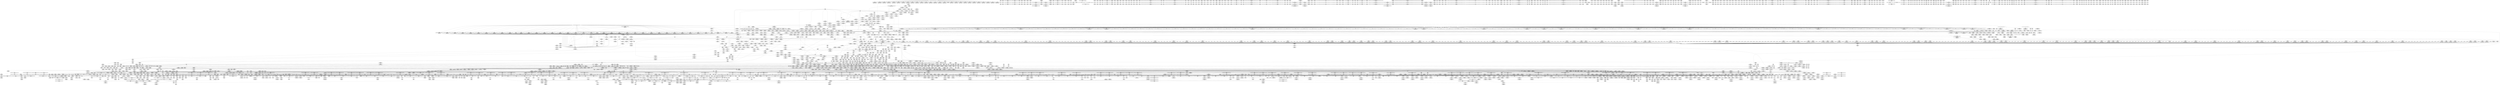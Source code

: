 digraph {
	CE0x474e8f0 [shape=record,shape=Mrecord,label="{CE0x474e8f0|kref_sub:tmp17|include/linux/kref.h,78|*SummSource*}"]
	CE0x45a4f10 [shape=record,shape=Mrecord,label="{CE0x45a4f10|44:_i32,_48:_i16,_128:_i8*,_:_SCMRE_96,104_|*MultipleSource*|security/apparmor/include/context.h,151|security/apparmor/include/context.h,151}"]
	CE0x454f1c0 [shape=record,shape=Mrecord,label="{CE0x454f1c0|80:_i64,_:_CRE_128,132_|*MultipleSource*|security/apparmor/include/apparmor.h,117|*LoadInst*|security/apparmor/include/apparmor.h,117}"]
	CE0x4705190 [shape=record,shape=Mrecord,label="{CE0x4705190|kref_get:if.then}"]
	CE0x4634d30 [shape=record,shape=Mrecord,label="{CE0x4634d30|i64*_getelementptr_inbounds_(_9_x_i64_,_9_x_i64_*___llvm_gcov_ctr79,_i64_0,_i64_7)|*Constant*}"]
	CE0x4657280 [shape=record,shape=Mrecord,label="{CE0x4657280|i64*_getelementptr_inbounds_(_11_x_i64_,_11_x_i64_*___llvm_gcov_ctr48,_i64_0,_i64_10)|*Constant*}"]
	CE0x475e5a0 [shape=record,shape=Mrecord,label="{CE0x475e5a0|atomic_add_return:tmp3|*SummSource*}"]
	CE0x47ac8d0 [shape=record,shape=Mrecord,label="{CE0x47ac8d0|__preempt_count_sub:bb|*SummSource*}"]
	CE0x47822f0 [shape=record,shape=Mrecord,label="{CE0x47822f0|__preempt_count_sub:sub|./arch/x86/include/asm/preempt.h,77}"]
	CE0x4552e40 [shape=record,shape=Mrecord,label="{CE0x4552e40|80:_i64,_:_CRE_384,388_|*MultipleSource*|security/apparmor/include/apparmor.h,117|*LoadInst*|security/apparmor/include/apparmor.h,117}"]
	CE0x4799160 [shape=record,shape=Mrecord,label="{CE0x4799160|__atomic_add_unless:lnot1|./arch/x86/include/asm/atomic.h,199|*SummSink*}"]
	CE0x4789880 [shape=record,shape=Mrecord,label="{CE0x4789880|__atomic_add_unless:call|./arch/x86/include/asm/atomic.h,197}"]
	CE0x45a20b0 [shape=record,shape=Mrecord,label="{CE0x45a20b0|i8*_getelementptr_inbounds_(_36_x_i8_,_36_x_i8_*_.str12,_i32_0,_i32_0)|*Constant*|*SummSink*}"]
	CE0x45dda10 [shape=record,shape=Mrecord,label="{CE0x45dda10|aa_current_profile:conv|security/apparmor/include/context.h,153}"]
	CE0x453b300 [shape=record,shape=Mrecord,label="{CE0x453b300|aa_current_profile:tmp63|security/apparmor/include/context.h,159|*SummSink*}"]
	CE0x45547e0 [shape=record,shape=Mrecord,label="{CE0x45547e0|80:_i64,_:_CRE_413,414_}"]
	CE0x458a140 [shape=record,shape=Mrecord,label="{CE0x458a140|80:_i64,_:_CRE_1296,1300_|*MultipleSource*|security/apparmor/include/apparmor.h,117|*LoadInst*|security/apparmor/include/apparmor.h,117}"]
	CE0x4656810 [shape=record,shape=Mrecord,label="{CE0x4656810|i8*_getelementptr_inbounds_(_44_x_i8_,_44_x_i8_*_.str13,_i32_0,_i32_0)|*Constant*}"]
	CE0x4650ef0 [shape=record,shape=Mrecord,label="{CE0x4650ef0|atomic_add_return:i|Function::atomic_add_return&Arg::i::|*SummSink*}"]
	CE0x45a5f90 [shape=record,shape=Mrecord,label="{CE0x45a5f90|_ret_%struct.aa_profile*_%p,_!dbg_!15476|security/apparmor/include/policy.h,278|*SummSink*}"]
	CE0x4583bc0 [shape=record,shape=Mrecord,label="{CE0x4583bc0|80:_i64,_:_CRE_656,664_|*MultipleSource*|security/apparmor/include/apparmor.h,117|*LoadInst*|security/apparmor/include/apparmor.h,117}"]
	CE0x4538aa0 [shape=record,shape=Mrecord,label="{CE0x4538aa0|72:_%struct.hlist_bl_node**,_80:_%struct.dentry*,_104:_%struct.inode*,_:_CRE_188,189_}"]
	CE0x4590560 [shape=record,shape=Mrecord,label="{CE0x4590560|80:_i64,_:_CRE_1617,1618_}"]
	CE0x479fa20 [shape=record,shape=Mrecord,label="{CE0x479fa20|__atomic_add_unless:conv9|./arch/x86/include/asm/atomic.h,202}"]
	CE0x4582350 [shape=record,shape=Mrecord,label="{CE0x4582350|80:_i64,_:_CRE_613,614_}"]
	CE0x466db60 [shape=record,shape=Mrecord,label="{CE0x466db60|aa_get_profile:bb|*SummSource*}"]
	CE0x45bf720 [shape=record,shape=Mrecord,label="{CE0x45bf720|i64*_getelementptr_inbounds_(_37_x_i64_,_37_x_i64_*___llvm_gcov_ctr66,_i64_0,_i64_26)|*Constant*|*SummSink*}"]
	CE0x45d1a30 [shape=record,shape=Mrecord,label="{CE0x45d1a30|aa_current_profile:tmp5|security/apparmor/include/context.h,151}"]
	CE0x46534d0 [shape=record,shape=Mrecord,label="{CE0x46534d0|rcu_read_unlock:tmp10|include/linux/rcupdate.h,933|*SummSource*}"]
	CE0x45ab190 [shape=record,shape=Mrecord,label="{CE0x45ab190|aa_current_profile:tmp2|*SummSource*}"]
	CE0x4673fb0 [shape=record,shape=Mrecord,label="{CE0x4673fb0|i64*_getelementptr_inbounds_(_2_x_i64_,_2_x_i64_*___llvm_gcov_ctr69,_i64_0,_i64_0)|*Constant*|*SummSink*}"]
	CE0x450bed0 [shape=record,shape=Mrecord,label="{CE0x450bed0|72:_%struct.hlist_bl_node**,_80:_%struct.dentry*,_104:_%struct.inode*,_:_CRE_178,179_}"]
	CE0x4643530 [shape=record,shape=Mrecord,label="{CE0x4643530|rcu_read_lock:tmp17|include/linux/rcupdate.h,882|*SummSource*}"]
	CE0x45045e0 [shape=record,shape=Mrecord,label="{CE0x45045e0|i64*_getelementptr_inbounds_(_4_x_i64_,_4_x_i64_*___llvm_gcov_ctr80,_i64_0,_i64_2)|*Constant*}"]
	CE0x4546690 [shape=record,shape=Mrecord,label="{CE0x4546690|aa_current_profile:tmp76|security/apparmor/include/context.h,159}"]
	CE0x479cac0 [shape=record,shape=Mrecord,label="{CE0x479cac0|atomic_cmpxchg:v|Function::atomic_cmpxchg&Arg::v::|*SummSink*}"]
	CE0x45913b0 [shape=record,shape=Mrecord,label="{CE0x45913b0|80:_i64,_:_CRE_1630,1631_}"]
	CE0x4510710 [shape=record,shape=Mrecord,label="{CE0x4510710|apparmor_path_rename:tmp8|security/apparmor/lsm.c,324|*SummSink*}"]
	CE0x46841b0 [shape=record,shape=Mrecord,label="{CE0x46841b0|aa_get_profile_rcu:tmp25|security/apparmor/include/policy.h,309|*SummSource*}"]
	CE0x453d5f0 [shape=record,shape=Mrecord,label="{CE0x453d5f0|aa_current_profile:tmp67|security/apparmor/include/context.h,159|*SummSource*}"]
	CE0x4672f80 [shape=record,shape=Mrecord,label="{CE0x4672f80|aa_get_profile_rcu:call4|security/apparmor/include/policy.h,309|*SummSource*}"]
	CE0x45c36d0 [shape=record,shape=Mrecord,label="{CE0x45c36d0|aa_current_profile:if.end18|*SummSink*}"]
	CE0x453cbc0 [shape=record,shape=Mrecord,label="{CE0x453cbc0|aa_current_profile:tmp65|security/apparmor/include/context.h,159|*SummSink*}"]
	CE0x4666300 [shape=record,shape=Mrecord,label="{CE0x4666300|aa_get_profile_rcu:if.then|*SummSink*}"]
	CE0x46937f0 [shape=record,shape=Mrecord,label="{CE0x46937f0|aa_get_profile_rcu:tmp32|security/apparmor/include/policy.h,310}"]
	CE0x45bdbd0 [shape=record,shape=Mrecord,label="{CE0x45bdbd0|i64_25|*Constant*|*SummSink*}"]
	CE0x4577910 [shape=record,shape=Mrecord,label="{CE0x4577910|i64_14|*Constant*|*SummSink*}"]
	CE0x458e4b0 [shape=record,shape=Mrecord,label="{CE0x458e4b0|80:_i64,_:_CRE_1364,1365_}"]
	CE0x45cd510 [shape=record,shape=Mrecord,label="{CE0x45cd510|GLOBAL:current_task|Global_var:current_task|*SummSource*}"]
	CE0x46a1b80 [shape=record,shape=Mrecord,label="{CE0x46a1b80|rcu_read_unlock:land.lhs.true}"]
	CE0x453b170 [shape=record,shape=Mrecord,label="{CE0x453b170|aa_current_profile:tmp63|security/apparmor/include/context.h,159|*SummSource*}"]
	CE0x4570380 [shape=record,shape=Mrecord,label="{CE0x4570380|atomic_add_unless:tmp2|*SummSink*}"]
	CE0x477c600 [shape=record,shape=Mrecord,label="{CE0x477c600|i64*_getelementptr_inbounds_(_4_x_i64_,_4_x_i64_*___llvm_gcov_ctr51,_i64_0,_i64_1)|*Constant*|*SummSink*}"]
	CE0x457ab00 [shape=record,shape=Mrecord,label="{CE0x457ab00|mediated_filesystem:bb}"]
	CE0x46732e0 [shape=record,shape=Mrecord,label="{CE0x46732e0|_call_void_rcu_lock_acquire(%struct.lockdep_map*_rcu_lock_map)_#7,_!dbg_!15468|include/linux/rcupdate.h,881|*SummSource*}"]
	CE0x453af90 [shape=record,shape=Mrecord,label="{CE0x453af90|aa_current_profile:tmp63|security/apparmor/include/context.h,159}"]
	CE0x475ef60 [shape=record,shape=Mrecord,label="{CE0x475ef60|_ret_void,_!dbg_!15477|./arch/x86/include/asm/preempt.h,78|*SummSink*}"]
	CE0x4665820 [shape=record,shape=Mrecord,label="{CE0x4665820|aa_get_profile:tmp4|security/apparmor/include/policy.h,275|*SummSink*}"]
	CE0x4700e80 [shape=record,shape=Mrecord,label="{CE0x4700e80|i64*_getelementptr_inbounds_(_11_x_i64_,_11_x_i64_*___llvm_gcov_ctr75,_i64_0,_i64_0)|*Constant*|*SummSource*}"]
	CE0x4792360 [shape=record,shape=Mrecord,label="{CE0x4792360|__atomic_add_unless:tmp7|./arch/x86/include/asm/atomic.h,199|*SummSink*}"]
	CE0x4799590 [shape=record,shape=Mrecord,label="{CE0x4799590|__preempt_count_sub:tmp6|./arch/x86/include/asm/preempt.h,78|*SummSink*}"]
	CE0x4672410 [shape=record,shape=Mrecord,label="{CE0x4672410|kref_get:entry}"]
	CE0x466eed0 [shape=record,shape=Mrecord,label="{CE0x466eed0|rcu_read_lock:tmp1|*SummSource*}"]
	CE0x46252e0 [shape=record,shape=Mrecord,label="{CE0x46252e0|i64*_getelementptr_inbounds_(_11_x_i64_,_11_x_i64_*___llvm_gcov_ctr75,_i64_0,_i64_8)|*Constant*|*SummSource*}"]
	CE0x4765810 [shape=record,shape=Mrecord,label="{CE0x4765810|i64_ptrtoint_(i8*_blockaddress(_rcu_lock_release,_%__here)_to_i64)|*Constant*|*SummSink*}"]
	CE0x453f9a0 [shape=record,shape=Mrecord,label="{CE0x453f9a0|aa_current_profile:tmp73|security/apparmor/include/context.h,159|*SummSource*}"]
	CE0x469d940 [shape=record,shape=Mrecord,label="{CE0x469d940|rcu_read_lock:tmp5|include/linux/rcupdate.h,882|*SummSink*}"]
	CE0x4774610 [shape=record,shape=Mrecord,label="{CE0x4774610|__preempt_count_add:bb|*SummSink*}"]
	CE0x4594160 [shape=record,shape=Mrecord,label="{CE0x4594160|80:_i64,_:_CRE_1673,1674_}"]
	CE0x44f63a0 [shape=record,shape=Mrecord,label="{CE0x44f63a0|apparmor_path_rename:if.then|*SummSource*}"]
	CE0x4782690 [shape=record,shape=Mrecord,label="{CE0x4782690|__atomic_add_unless:if.then|*SummSource*}"]
	CE0x4701ff0 [shape=record,shape=Mrecord,label="{CE0x4701ff0|kref_get:if.end|*SummSource*}"]
	CE0x45c8850 [shape=record,shape=Mrecord,label="{CE0x45c8850|get_current:tmp1|*SummSource*}"]
	CE0x45d8920 [shape=record,shape=Mrecord,label="{CE0x45d8920|44:_i32,_48:_i16,_128:_i8*,_:_SCMRE_4,8_|*MultipleSource*|security/apparmor/include/context.h,151|security/apparmor/include/context.h,151}"]
	CE0x45b8270 [shape=record,shape=Mrecord,label="{CE0x45b8270|aa_current_profile:tmp48|security/apparmor/include/context.h,153|*SummSource*}"]
	CE0x4790510 [shape=record,shape=Mrecord,label="{CE0x4790510|i64*_getelementptr_inbounds_(_4_x_i64_,_4_x_i64_*___llvm_gcov_ctr51,_i64_0,_i64_3)|*Constant*}"]
	CE0x46a85e0 [shape=record,shape=Mrecord,label="{CE0x46a85e0|__preempt_count_add:val|Function::__preempt_count_add&Arg::val::}"]
	CE0x477b880 [shape=record,shape=Mrecord,label="{CE0x477b880|i64_1|*Constant*}"]
	CE0x4643a00 [shape=record,shape=Mrecord,label="{CE0x4643a00|rcu_read_lock:tmp18|include/linux/rcupdate.h,882|*SummSource*}"]
	CE0x4780180 [shape=record,shape=Mrecord,label="{CE0x4780180|atomic_sub_and_test:tmp2}"]
	CE0x457b0b0 [shape=record,shape=Mrecord,label="{CE0x457b0b0|aa_current_profile:tmp|*SummSource*}"]
	CE0x459cfc0 [shape=record,shape=Mrecord,label="{CE0x459cfc0|kref_get:tmp19|include/linux/kref.h,47|*SummSink*}"]
	CE0x4597e70 [shape=record,shape=Mrecord,label="{CE0x4597e70|80:_i64,_:_CRE_1874,1875_}"]
	CE0x45576a0 [shape=record,shape=Mrecord,label="{CE0x45576a0|80:_i64,_:_CRE_457,458_}"]
	CE0x46463e0 [shape=record,shape=Mrecord,label="{CE0x46463e0|GLOBAL:warn_slowpath_null|*Constant*}"]
	CE0x464d7b0 [shape=record,shape=Mrecord,label="{CE0x464d7b0|rcu_read_unlock:call|include/linux/rcupdate.h,933}"]
	CE0x4592070 [shape=record,shape=Mrecord,label="{CE0x4592070|80:_i64,_:_CRE_1642,1643_}"]
	CE0x45924b0 [shape=record,shape=Mrecord,label="{CE0x45924b0|80:_i64,_:_CRE_1646,1647_}"]
	CE0x455a310 [shape=record,shape=Mrecord,label="{CE0x455a310|apparmor_path_rename:error.1}"]
	CE0x4585900 [shape=record,shape=Mrecord,label="{CE0x4585900|80:_i64,_:_CRE_1214,1215_}"]
	CE0x478c2e0 [shape=record,shape=Mrecord,label="{CE0x478c2e0|void_(i32*,_i32,_i32*)*_asm_addl_$1,_%gs:$0_,_*m,ri,*m,_dirflag_,_fpsr_,_flags_}"]
	CE0x4784dc0 [shape=record,shape=Mrecord,label="{CE0x4784dc0|__atomic_add_unless:lnot.ext|./arch/x86/include/asm/atomic.h,199|*SummSource*}"]
	CE0x458e290 [shape=record,shape=Mrecord,label="{CE0x458e290|80:_i64,_:_CRE_1362,1363_}"]
	CE0x45c4ea0 [shape=record,shape=Mrecord,label="{CE0x45c4ea0|aa_current_profile:if.end41|*SummSink*}"]
	CE0x45a6490 [shape=record,shape=Mrecord,label="{CE0x45a6490|aa_get_newest_profile:retval.0|*SummSink*}"]
	CE0x455bb50 [shape=record,shape=Mrecord,label="{CE0x455bb50|apparmor_path_rename:tmp14|*LoadInst*|security/apparmor/lsm.c,328|*SummSink*}"]
	CE0x45b9170 [shape=record,shape=Mrecord,label="{CE0x45b9170|aa_current_profile:profile21|security/apparmor/include/context.h,155|*SummSink*}"]
	CE0x4565440 [shape=record,shape=Mrecord,label="{CE0x4565440|apparmor_path_rename:mode8|security/apparmor/lsm.c,330|*SummSink*}"]
	CE0x47a6490 [shape=record,shape=Mrecord,label="{CE0x47a6490|i64*_getelementptr_inbounds_(_10_x_i64_,_10_x_i64_*___llvm_gcov_ctr71,_i64_0,_i64_8)|*Constant*|*SummSink*}"]
	CE0x4582130 [shape=record,shape=Mrecord,label="{CE0x4582130|80:_i64,_:_CRE_611,612_}"]
	CE0x452b990 [shape=record,shape=Mrecord,label="{CE0x452b990|VOIDTB_TE:_GCE_rcu_lock_map_external_global_%struct.lockdep_map_192,196_|*MultipleSource*|security/apparmor/lsm.c,326|security/apparmor/lsm.c,327}"]
	CE0x4566cf0 [shape=record,shape=Mrecord,label="{CE0x4566cf0|aa_path_perm:cond|Function::aa_path_perm&Arg::cond::|*SummSource*}"]
	CE0x4620c30 [shape=record,shape=Mrecord,label="{CE0x4620c30|GLOBAL:warn_slowpath_null|*Constant*|*SummSink*}"]
	CE0x45255d0 [shape=record,shape=Mrecord,label="{CE0x45255d0|mediated_filesystem:s_flags|security/apparmor/include/apparmor.h,117|*SummSource*}"]
	CE0x4658400 [shape=record,shape=Mrecord,label="{CE0x4658400|rcu_read_unlock:tmp22|include/linux/rcupdate.h,935|*SummSource*}"]
	CE0x46350f0 [shape=record,shape=Mrecord,label="{CE0x46350f0|i64*_getelementptr_inbounds_(_9_x_i64_,_9_x_i64_*___llvm_gcov_ctr79,_i64_0,_i64_7)|*Constant*|*SummSink*}"]
	CE0x45173d0 [shape=record,shape=Mrecord,label="{CE0x45173d0|mediated_filesystem:tmp2|*SummSource*}"]
	CE0x457f5a0 [shape=record,shape=Mrecord,label="{CE0x457f5a0|80:_i64,_:_CRE_570,571_}"]
	CE0x450e580 [shape=record,shape=Mrecord,label="{CE0x450e580|i64_0|*Constant*|*SummSource*}"]
	CE0x45100b0 [shape=record,shape=Mrecord,label="{CE0x45100b0|_call_void_mcount()_#2|*SummSink*}"]
	CE0x46808b0 [shape=record,shape=Mrecord,label="{CE0x46808b0|aa_get_profile_rcu:tmp14|security/apparmor/include/policy.h,309|*SummSource*}"]
	CE0x465b7c0 [shape=record,shape=Mrecord,label="{CE0x465b7c0|rcu_read_unlock:do.end|*SummSource*}"]
	CE0x4637960 [shape=record,shape=Mrecord,label="{CE0x4637960|kref_sub:tmp|*SummSource*}"]
	CE0x477b3c0 [shape=record,shape=Mrecord,label="{CE0x477b3c0|atomic_read:entry|*SummSource*}"]
	CE0x4657ca0 [shape=record,shape=Mrecord,label="{CE0x4657ca0|rcu_read_unlock:tmp21|include/linux/rcupdate.h,935|*SummSource*}"]
	CE0x4794c00 [shape=record,shape=Mrecord,label="{CE0x4794c00|__atomic_add_unless:tmp7|./arch/x86/include/asm/atomic.h,199}"]
	CE0x45db2b0 [shape=record,shape=Mrecord,label="{CE0x45db2b0|i8*_getelementptr_inbounds_(_45_x_i8_,_45_x_i8_*_.str14,_i32_0,_i32_0)|*Constant*|*SummSource*}"]
	CE0x4799320 [shape=record,shape=Mrecord,label="{CE0x4799320|__atomic_add_unless:lnot.ext|./arch/x86/include/asm/atomic.h,199}"]
	CE0x46592c0 [shape=record,shape=Mrecord,label="{CE0x46592c0|GLOBAL:rcu_lock_release|*Constant*|*SummSink*}"]
	CE0x47a7c00 [shape=record,shape=Mrecord,label="{CE0x47a7c00|__atomic_add_unless:tmp18|./arch/x86/include/asm/atomic.h,206}"]
	CE0x453a070 [shape=record,shape=Mrecord,label="{CE0x453a070|aa_current_profile:tmp62|security/apparmor/include/context.h,159|*SummSource*}"]
	CE0x4558a40 [shape=record,shape=Mrecord,label="{CE0x4558a40|80:_i64,_:_CRE_528,536_|*MultipleSource*|security/apparmor/include/apparmor.h,117|*LoadInst*|security/apparmor/include/apparmor.h,117}"]
	CE0x46f2ee0 [shape=record,shape=Mrecord,label="{CE0x46f2ee0|kref_get:lnot4|include/linux/kref.h,47}"]
	CE0x47849a0 [shape=record,shape=Mrecord,label="{CE0x47849a0|__atomic_add_unless:if.end|*SummSink*}"]
	CE0x45ad790 [shape=record,shape=Mrecord,label="{CE0x45ad790|44:_i32,_48:_i16,_128:_i8*,_:_SCMRE_160,168_|*MultipleSource*|security/apparmor/include/context.h,151|security/apparmor/include/context.h,151}"]
	CE0x46a66b0 [shape=record,shape=Mrecord,label="{CE0x46a66b0|GLOBAL:__rcu_read_lock|*Constant*|*SummSource*}"]
	CE0x4591190 [shape=record,shape=Mrecord,label="{CE0x4591190|80:_i64,_:_CRE_1628,1629_}"]
	CE0x46a42d0 [shape=record,shape=Mrecord,label="{CE0x46a42d0|atomic_add_unless:entry|*SummSink*}"]
	CE0x46acc50 [shape=record,shape=Mrecord,label="{CE0x46acc50|rcu_read_lock:tobool1|include/linux/rcupdate.h,882}"]
	CE0x452cf80 [shape=record,shape=Mrecord,label="{CE0x452cf80|VOIDTB_TE:_GCE_rcu_lock_map_external_global_%struct.lockdep_map_264,268_|*MultipleSource*|security/apparmor/lsm.c,326|security/apparmor/lsm.c,327}"]
	CE0x45a31f0 [shape=record,shape=Mrecord,label="{CE0x45a31f0|GLOBAL:aa_current_profile.__warned|Global_var:aa_current_profile.__warned|*SummSink*}"]
	CE0x4553410 [shape=record,shape=Mrecord,label="{CE0x4553410|80:_i64,_:_CRE_394,395_}"]
	CE0x46545a0 [shape=record,shape=Mrecord,label="{CE0x46545a0|rcu_read_unlock:tmp8|include/linux/rcupdate.h,933|*SummSink*}"]
	CE0x477df50 [shape=record,shape=Mrecord,label="{CE0x477df50|atomic_sub_and_test:counter|./arch/x86/include/asm/atomic.h,81}"]
	CE0x4595040 [shape=record,shape=Mrecord,label="{CE0x4595040|80:_i64,_:_CRE_1687,1688_}"]
	CE0x466f9f0 [shape=record,shape=Mrecord,label="{CE0x466f9f0|aa_get_profile_rcu:tmp13|security/apparmor/include/policy.h,309|*SummSink*}"]
	CE0x4680bf0 [shape=record,shape=Mrecord,label="{CE0x4680bf0|i64*_getelementptr_inbounds_(_2_x_i64_,_2_x_i64_*___llvm_gcov_ctr70,_i64_0,_i64_0)|*Constant*|*SummSink*}"]
	CE0x47ae990 [shape=record,shape=Mrecord,label="{CE0x47ae990|i64*_getelementptr_inbounds_(_2_x_i64_,_2_x_i64_*___llvm_gcov_ctr73,_i64_0,_i64_0)|*Constant*|*SummSink*}"]
	CE0x455fbe0 [shape=record,shape=Mrecord,label="{CE0x455fbe0|0:_i16,_4:_i32,_8:_i16,_40:_%struct.super_block*,_72:_i32,_:_SCMRE_0,4_|*MultipleSource*|Function::mediated_filesystem&Arg::inode::|*LoadInst*|security/apparmor/lsm.c,323|security/apparmor/lsm.c, 330|security/apparmor/lsm.c,330}"]
	CE0x46224c0 [shape=record,shape=Mrecord,label="{CE0x46224c0|kref_get:lnot26|include/linux/kref.h,47|*SummSource*}"]
	CE0x47a02e0 [shape=record,shape=Mrecord,label="{CE0x47a02e0|__atomic_add_unless:expval10|./arch/x86/include/asm/atomic.h,202}"]
	CE0x45b8e20 [shape=record,shape=Mrecord,label="{CE0x45b8e20|aa_current_profile:profile21|security/apparmor/include/context.h,155}"]
	CE0x45b9c40 [shape=record,shape=Mrecord,label="{CE0x45b9c40|aa_current_profile:tmp56|security/apparmor/include/context.h,156|*SummSource*}"]
	CE0x45d91a0 [shape=record,shape=Mrecord,label="{CE0x45d91a0|44:_i32,_48:_i16,_128:_i8*,_:_SCMRE_20,24_|*MultipleSource*|security/apparmor/include/context.h,151|security/apparmor/include/context.h,151}"]
	CE0x4697e20 [shape=record,shape=Mrecord,label="{CE0x4697e20|aa_get_profile_rcu:tmp37|security/apparmor/include/policy.h,310}"]
	CE0x466d000 [shape=record,shape=Mrecord,label="{CE0x466d000|aa_get_profile_rcu:tmp10|security/apparmor/include/policy.h,309}"]
	CE0x467b120 [shape=record,shape=Mrecord,label="{CE0x467b120|aa_get_profile_rcu:do.body}"]
	CE0x4748e40 [shape=record,shape=Mrecord,label="{CE0x4748e40|i64*_getelementptr_inbounds_(_2_x_i64_,_2_x_i64_*___llvm_gcov_ctr70,_i64_0,_i64_0)|*Constant*}"]
	CE0x46632f0 [shape=record,shape=Mrecord,label="{CE0x46632f0|aa_get_profile:tmp2|security/apparmor/include/policy.h,275}"]
	CE0x451bb60 [shape=record,shape=Mrecord,label="{CE0x451bb60|i32_0|*Constant*}"]
	CE0x4502220 [shape=record,shape=Mrecord,label="{CE0x4502220|apparmor_path_rename:if.end|*SummSink*}"]
	CE0x4664670 [shape=record,shape=Mrecord,label="{CE0x4664670|GLOBAL:__llvm_gcov_ctr74|Global_var:__llvm_gcov_ctr74|*SummSource*}"]
	CE0x4771530 [shape=record,shape=Mrecord,label="{CE0x4771530|__rcu_read_unlock:tmp1}"]
	CE0x45d8340 [shape=record,shape=Mrecord,label="{CE0x45d8340|aa_current_profile:security|security/apparmor/include/context.h,151}"]
	CE0x45df720 [shape=record,shape=Mrecord,label="{CE0x45df720|aa_put_profile:entry|*SummSink*}"]
	CE0x476f680 [shape=record,shape=Mrecord,label="{CE0x476f680|i64*_getelementptr_inbounds_(_4_x_i64_,_4_x_i64_*___llvm_gcov_ctr50,_i64_0,_i64_1)|*Constant*|*SummSink*}"]
	CE0x47b2d20 [shape=record,shape=Mrecord,label="{CE0x47b2d20|atomic_cmpxchg:bb|*SummSource*}"]
	CE0x4552870 [shape=record,shape=Mrecord,label="{CE0x4552870|80:_i64,_:_CRE_360,368_|*MultipleSource*|security/apparmor/include/apparmor.h,117|*LoadInst*|security/apparmor/include/apparmor.h,117}"]
	CE0x4562e70 [shape=record,shape=Mrecord,label="{CE0x4562e70|i64_6|*Constant*}"]
	CE0x457c220 [shape=record,shape=Mrecord,label="{CE0x457c220|apparmor_path_rename:tmp32|security/apparmor/lsm.c,345}"]
	CE0x47052b0 [shape=record,shape=Mrecord,label="{CE0x47052b0|kref_get:if.then|*SummSource*}"]
	CE0x45a5710 [shape=record,shape=Mrecord,label="{CE0x45a5710|44:_i32,_48:_i16,_128:_i8*,_:_SCMRE_128,136_|*MultipleSource*|security/apparmor/include/context.h,151|security/apparmor/include/context.h,151}"]
	CE0x45c71f0 [shape=record,shape=Mrecord,label="{CE0x45c71f0|aa_current_profile:if.end34|*SummSink*}"]
	CE0x4529500 [shape=record,shape=Mrecord,label="{CE0x4529500|VOIDTB_TE:_GCE_rcu_lock_map_external_global_%struct.lockdep_map_64,72_|*MultipleSource*|security/apparmor/lsm.c,326|security/apparmor/lsm.c,327}"]
	CE0x45be4e0 [shape=record,shape=Mrecord,label="{CE0x45be4e0|aa_current_profile:tmp54|security/apparmor/include/context.h,155}"]
	CE0x45d9300 [shape=record,shape=Mrecord,label="{CE0x45d9300|44:_i32,_48:_i16,_128:_i8*,_:_SCMRE_24,28_|*MultipleSource*|security/apparmor/include/context.h,151|security/apparmor/include/context.h,151}"]
	CE0x458f280 [shape=record,shape=Mrecord,label="{CE0x458f280|80:_i64,_:_CRE_1384,1392_|*MultipleSource*|security/apparmor/include/apparmor.h,117|*LoadInst*|security/apparmor/include/apparmor.h,117}"]
	CE0x4627400 [shape=record,shape=Mrecord,label="{CE0x4627400|kref_get:lnot38|include/linux/kref.h,47|*SummSource*}"]
	CE0x4519ea0 [shape=record,shape=Mrecord,label="{CE0x4519ea0|80:_i64,_:_CRE_32,40_|*MultipleSource*|security/apparmor/include/apparmor.h,117|*LoadInst*|security/apparmor/include/apparmor.h,117}"]
	CE0x477a500 [shape=record,shape=Mrecord,label="{CE0x477a500|atomic_sub_and_test:conv1|./arch/x86/include/asm/atomic.h,81}"]
	CE0x4571c80 [shape=record,shape=Mrecord,label="{CE0x4571c80|kref_sub:tmp10|include/linux/kref.h,73|*SummSink*}"]
	CE0x450ace0 [shape=record,shape=Mrecord,label="{CE0x450ace0|aa_current_profile:do.end15}"]
	CE0x46a0110 [shape=record,shape=Mrecord,label="{CE0x46a0110|rcu_read_lock:do.end|*SummSink*}"]
	CE0x464fd40 [shape=record,shape=Mrecord,label="{CE0x464fd40|GLOBAL:__llvm_gcov_ctr75|Global_var:__llvm_gcov_ctr75|*SummSink*}"]
	CE0x4644120 [shape=record,shape=Mrecord,label="{CE0x4644120|_call_void_lockdep_rcu_suspicious(i8*_getelementptr_inbounds_(_25_x_i8_,_25_x_i8_*_.str10,_i32_0,_i32_0),_i32_883,_i8*_getelementptr_inbounds_(_42_x_i8_,_42_x_i8_*_.str11,_i32_0,_i32_0))_#7,_!dbg_!15485|include/linux/rcupdate.h,882|*SummSource*}"]
	CE0x45150b0 [shape=record,shape=Mrecord,label="{CE0x45150b0|72:_%struct.hlist_bl_node**,_80:_%struct.dentry*,_104:_%struct.inode*,_:_CRE_272,280_|*MultipleSource*|Function::apparmor_path_rename&Arg::old_dentry::|security/apparmor/lsm.c,323}"]
	CE0x458bd60 [shape=record,shape=Mrecord,label="{CE0x458bd60|80:_i64,_:_CRE_1327,1328_}"]
	CE0x4515f50 [shape=record,shape=Mrecord,label="{CE0x4515f50|72:_%struct.hlist_bl_node**,_80:_%struct.dentry*,_104:_%struct.inode*,_:_CRE_304,305_}"]
	CE0x455e060 [shape=record,shape=Mrecord,label="{CE0x455e060|apparmor_path_rename:retval.0}"]
	CE0x4518c90 [shape=record,shape=Mrecord,label="{CE0x4518c90|aa_current_profile:tmp22|security/apparmor/include/context.h,151}"]
	CE0x4706010 [shape=record,shape=Mrecord,label="{CE0x4706010|kref_get:if.end32}"]
	CE0x459bcc0 [shape=record,shape=Mrecord,label="{CE0x459bcc0|atomic_add_unless:conv|include/linux/atomic.h,17}"]
	CE0x457cdd0 [shape=record,shape=Mrecord,label="{CE0x457cdd0|80:_i64,_:_CRE_1896,1904_|*MultipleSource*|security/apparmor/include/apparmor.h,117|*LoadInst*|security/apparmor/include/apparmor.h,117}"]
	CE0x4135120 [shape=record,shape=Mrecord,label="{CE0x4135120|_call_void_mcount()_#2}"]
	CE0x4577fc0 [shape=record,shape=Mrecord,label="{CE0x4577fc0|aa_current_profile:tmp33|security/apparmor/include/context.h,153|*SummSource*}"]
	CE0x456f680 [shape=record,shape=Mrecord,label="{CE0x456f680|kref_sub:call|include/linux/kref.h,73|*SummSink*}"]
	CE0x46553c0 [shape=record,shape=Mrecord,label="{CE0x46553c0|_call_void_lockdep_rcu_suspicious(i8*_getelementptr_inbounds_(_25_x_i8_,_25_x_i8_*_.str10,_i32_0,_i32_0),_i32_934,_i8*_getelementptr_inbounds_(_44_x_i8_,_44_x_i8_*_.str13,_i32_0,_i32_0))_#7,_!dbg_!15483|include/linux/rcupdate.h,933}"]
	CE0x454f880 [shape=record,shape=Mrecord,label="{CE0x454f880|80:_i64,_:_CRE_152,160_|*MultipleSource*|security/apparmor/include/apparmor.h,117|*LoadInst*|security/apparmor/include/apparmor.h,117}"]
	CE0x4579930 [shape=record,shape=Mrecord,label="{CE0x4579930|i64*_getelementptr_inbounds_(_12_x_i64_,_12_x_i64_*___llvm_gcov_ctr81,_i64_0,_i64_11)|*Constant*|*SummSink*}"]
	CE0x469dfd0 [shape=record,shape=Mrecord,label="{CE0x469dfd0|rcu_lock_acquire:bb}"]
	CE0x46ada80 [shape=record,shape=Mrecord,label="{CE0x46ada80|rcu_read_lock:tmp9|include/linux/rcupdate.h,882|*SummSink*}"]
	CE0x47ab690 [shape=record,shape=Mrecord,label="{CE0x47ab690|__preempt_count_sub:tmp1|*SummSink*}"]
	CE0x44f8070 [shape=record,shape=Mrecord,label="{CE0x44f8070|apparmor_path_rename:if.end14}"]
	CE0x47a23c0 [shape=record,shape=Mrecord,label="{CE0x47a23c0|__atomic_add_unless:tmp13|./arch/x86/include/asm/atomic.h,202}"]
	CE0x479e170 [shape=record,shape=Mrecord,label="{CE0x479e170|__atomic_add_unless:lnot5|./arch/x86/include/asm/atomic.h,202}"]
	CE0x4594490 [shape=record,shape=Mrecord,label="{CE0x4594490|80:_i64,_:_CRE_1676,1677_}"]
	CE0x46a1560 [shape=record,shape=Mrecord,label="{CE0x46a1560|GLOBAL:__llvm_gcov_ctr42|Global_var:__llvm_gcov_ctr42}"]
	CE0x46f6290 [shape=record,shape=Mrecord,label="{CE0x46f6290|i32_71|*Constant*|*SummSink*}"]
	CE0x454ea80 [shape=record,shape=Mrecord,label="{CE0x454ea80|aa_current_profile:tmp17|security/apparmor/include/context.h,151|*SummSink*}"]
	CE0x47a55c0 [shape=record,shape=Mrecord,label="{CE0x47a55c0|__atomic_add_unless:tmp14|./arch/x86/include/asm/atomic.h,203|*SummSource*}"]
	CE0x476b190 [shape=record,shape=Mrecord,label="{CE0x476b190|i64*_getelementptr_inbounds_(_10_x_i64_,_10_x_i64_*___llvm_gcov_ctr71,_i64_0,_i64_1)|*Constant*}"]
	CE0x450e5f0 [shape=record,shape=Mrecord,label="{CE0x450e5f0|i64_0|*Constant*|*SummSink*}"]
	CE0x45ddc40 [shape=record,shape=Mrecord,label="{CE0x45ddc40|aa_current_profile:conv|security/apparmor/include/context.h,153|*SummSource*}"]
	CE0x45bc500 [shape=record,shape=Mrecord,label="{CE0x45bc500|aa_current_profile:tmp57|security/apparmor/include/context.h,156}"]
	CE0x477a870 [shape=record,shape=Mrecord,label="{CE0x477a870|atomic_sub_and_test:conv1|./arch/x86/include/asm/atomic.h,81|*SummSink*}"]
	CE0x45e91a0 [shape=record,shape=Mrecord,label="{CE0x45e91a0|i64_512|*Constant*}"]
	CE0x45a5b10 [shape=record,shape=Mrecord,label="{CE0x45a5b10|aa_get_newest_profile:bb}"]
	CE0x46a7020 [shape=record,shape=Mrecord,label="{CE0x46a7020|rcu_read_lock:do.body}"]
	CE0x47069f0 [shape=record,shape=Mrecord,label="{CE0x47069f0|kref_get:lnot.ext13|include/linux/kref.h,47|*SummSource*}"]
	CE0x4571b20 [shape=record,shape=Mrecord,label="{CE0x4571b20|kref_sub:tmp10|include/linux/kref.h,73|*SummSource*}"]
	CE0x4539510 [shape=record,shape=Mrecord,label="{CE0x4539510|aa_current_profile:do.end20}"]
	CE0x4517b50 [shape=record,shape=Mrecord,label="{CE0x4517b50|i32_78|*Constant*|*SummSource*}"]
	CE0x4581f10 [shape=record,shape=Mrecord,label="{CE0x4581f10|80:_i64,_:_CRE_609,610_}"]
	CE0x458ab50 [shape=record,shape=Mrecord,label="{CE0x458ab50|80:_i64,_:_CRE_1310,1311_}"]
	CE0x479bd80 [shape=record,shape=Mrecord,label="{CE0x479bd80|GLOBAL:atomic_cmpxchg|*Constant*}"]
	CE0x45e9210 [shape=record,shape=Mrecord,label="{CE0x45e9210|aa_get_newest_profile:flags|security/apparmor/include/policy.h,329|*SummSink*}"]
	CE0x459d880 [shape=record,shape=Mrecord,label="{CE0x459d880|i64*_getelementptr_inbounds_(_5_x_i64_,_5_x_i64_*___llvm_gcov_ctr77,_i64_0,_i64_3)|*Constant*|*SummSource*}"]
	CE0x4623be0 [shape=record,shape=Mrecord,label="{CE0x4623be0|i64_7|*Constant*}"]
	CE0x45225e0 [shape=record,shape=Mrecord,label="{CE0x45225e0|apparmor_path_rename:tmp7|security/apparmor/lsm.c,324}"]
	CE0x4598710 [shape=record,shape=Mrecord,label="{CE0x4598710|__atomic_add_unless:a|Function::__atomic_add_unless&Arg::a::|*SummSource*}"]
	CE0x4761ea0 [shape=record,shape=Mrecord,label="{CE0x4761ea0|rcu_lock_release:tmp5|include/linux/rcupdate.h,423}"]
	CE0x479d840 [shape=record,shape=Mrecord,label="{CE0x479d840|_ret_i32_%tmp4,_!dbg_!15478|./arch/x86/include/asm/atomic.h,177|*SummSink*}"]
	CE0x467e740 [shape=record,shape=Mrecord,label="{CE0x467e740|aa_get_profile_rcu:do.body6|*SummSource*}"]
	CE0x46a8cc0 [shape=record,shape=Mrecord,label="{CE0x46a8cc0|i64_3|*Constant*}"]
	CE0x45493c0 [shape=record,shape=Mrecord,label="{CE0x45493c0|aa_current_profile:tmp78|security/apparmor/include/context.h,159|*SummSink*}"]
	CE0x46ac240 [shape=record,shape=Mrecord,label="{CE0x46ac240|__preempt_count_add:tmp3|*SummSink*}"]
	CE0x4592f50 [shape=record,shape=Mrecord,label="{CE0x4592f50|80:_i64,_:_CRE_1656,1657_}"]
	CE0x478efd0 [shape=record,shape=Mrecord,label="{CE0x478efd0|__atomic_add_unless:tmp2|*SummSource*}"]
	CE0x45edce0 [shape=record,shape=Mrecord,label="{CE0x45edce0|aa_get_newest_profile:if.then|*SummSink*}"]
	CE0x45ed790 [shape=record,shape=Mrecord,label="{CE0x45ed790|aa_put_profile:tmp1|*SummSource*}"]
	CE0x44f9a60 [shape=record,shape=Mrecord,label="{CE0x44f9a60|72:_%struct.hlist_bl_node**,_80:_%struct.dentry*,_104:_%struct.inode*,_:_CRE_72,80_|*MultipleSource*|Function::apparmor_path_rename&Arg::old_dentry::|security/apparmor/lsm.c,323}"]
	CE0x459e080 [shape=record,shape=Mrecord,label="{CE0x459e080|aa_put_profile:tmp6|security/apparmor/include/policy.h,342|*SummSink*}"]
	CE0x4775a80 [shape=record,shape=Mrecord,label="{CE0x4775a80|i64*_getelementptr_inbounds_(_4_x_i64_,_4_x_i64_*___llvm_gcov_ctr80,_i64_0,_i64_0)|*Constant*|*SummSink*}"]
	CE0x4554180 [shape=record,shape=Mrecord,label="{CE0x4554180|80:_i64,_:_CRE_407,408_}"]
	CE0x46964b0 [shape=record,shape=Mrecord,label="{CE0x46964b0|_ret_i32_%call,_!dbg_!15471|security/apparmor/include/apparmor.h,83|*SummSource*}"]
	CE0x46955c0 [shape=record,shape=Mrecord,label="{CE0x46955c0|aa_get_profile_rcu:tmp35|security/apparmor/include/policy.h,310|*SummSink*}"]
	CE0x469ea90 [shape=record,shape=Mrecord,label="{CE0x469ea90|rcu_read_lock:tmp7|include/linux/rcupdate.h,882|*SummSink*}"]
	CE0x46abbf0 [shape=record,shape=Mrecord,label="{CE0x46abbf0|kref_get:lnot8|include/linux/kref.h,47|*SummSink*}"]
	CE0x46a5b00 [shape=record,shape=Mrecord,label="{CE0x46a5b00|atomic_add_unless:a|Function::atomic_add_unless&Arg::a::|*SummSink*}"]
	CE0x47a87f0 [shape=record,shape=Mrecord,label="{CE0x47a87f0|__preempt_count_sub:do.end}"]
	CE0x46af850 [shape=record,shape=Mrecord,label="{CE0x46af850|rcu_read_unlock:tmp12|include/linux/rcupdate.h,933|*SummSource*}"]
	CE0x45f3ef0 [shape=record,shape=Mrecord,label="{CE0x45f3ef0|aa_get_newest_profile:tmp14|security/apparmor/include/policy.h,330|*SummSink*}"]
	CE0x4675e10 [shape=record,shape=Mrecord,label="{CE0x4675e10|i64*_getelementptr_inbounds_(_20_x_i64_,_20_x_i64_*___llvm_gcov_ctr68,_i64_0,_i64_0)|*Constant*|*SummSink*}"]
	CE0x469bb20 [shape=record,shape=Mrecord,label="{CE0x469bb20|_call_void_mcount()_#2}"]
	CE0x4527670 [shape=record,shape=Mrecord,label="{CE0x4527670|apparmor_path_rename:mode|security/apparmor/lsm.c,327}"]
	CE0x4790c00 [shape=record,shape=Mrecord,label="{CE0x4790c00|__atomic_add_unless:conv|./arch/x86/include/asm/atomic.h,199|*SummSource*}"]
	CE0x458f390 [shape=record,shape=Mrecord,label="{CE0x458f390|80:_i64,_:_CRE_1392,1536_|*MultipleSource*|security/apparmor/include/apparmor.h,117|*LoadInst*|security/apparmor/include/apparmor.h,117}"]
	CE0x46a3a10 [shape=record,shape=Mrecord,label="{CE0x46a3a10|GLOBAL:atomic_add_unless|*Constant*|*SummSink*}"]
	CE0x44f9ca0 [shape=record,shape=Mrecord,label="{CE0x44f9ca0|72:_%struct.hlist_bl_node**,_80:_%struct.dentry*,_104:_%struct.inode*,_:_CRE_80,88_|*MultipleSource*|Function::apparmor_path_rename&Arg::old_dentry::|security/apparmor/lsm.c,323}"]
	CE0x46f4a50 [shape=record,shape=Mrecord,label="{CE0x46f4a50|GLOBAL:atomic_sub_and_test|*Constant*|*SummSource*}"]
	CE0x452a130 [shape=record,shape=Mrecord,label="{CE0x452a130|VOIDTB_TE:_GCE_rcu_lock_map_external_global_%struct.lockdep_map_104,112_|*MultipleSource*|security/apparmor/lsm.c,326|security/apparmor/lsm.c,327}"]
	CE0x45e3090 [shape=record,shape=Mrecord,label="{CE0x45e3090|i64*_getelementptr_inbounds_(_5_x_i64_,_5_x_i64_*___llvm_gcov_ctr77,_i64_0,_i64_0)|*Constant*|*SummSink*}"]
	CE0x4640040 [shape=record,shape=Mrecord,label="{CE0x4640040|rcu_read_lock:tmp14|include/linux/rcupdate.h,882|*SummSource*}"]
	CE0x475e660 [shape=record,shape=Mrecord,label="{CE0x475e660|atomic_add_return:tmp3|*SummSink*}"]
	CE0x47982b0 [shape=record,shape=Mrecord,label="{CE0x47982b0|__atomic_add_unless:lnot1|./arch/x86/include/asm/atomic.h,199|*SummSource*}"]
	CE0x478f5e0 [shape=record,shape=Mrecord,label="{CE0x478f5e0|i64*_getelementptr_inbounds_(_2_x_i64_,_2_x_i64_*___llvm_gcov_ctr72,_i64_0,_i64_1)|*Constant*}"]
	CE0x474ee90 [shape=record,shape=Mrecord,label="{CE0x474ee90|__rcu_read_lock:bb|*SummSource*}"]
	CE0x4627d50 [shape=record,shape=Mrecord,label="{CE0x4627d50|kref_get:tmp18|include/linux/kref.h,47|*SummSource*}"]
	CE0x45bd7b0 [shape=record,shape=Mrecord,label="{CE0x45bd7b0|i64_24|*Constant*|*SummSink*}"]
	CE0x44fb5b0 [shape=record,shape=Mrecord,label="{CE0x44fb5b0|72:_%struct.hlist_bl_node**,_80:_%struct.dentry*,_104:_%struct.inode*,_:_CRE_161,162_}"]
	CE0x457c880 [shape=record,shape=Mrecord,label="{CE0x457c880|80:_i64,_:_CRE_1877,1878_}"]
	CE0x4592180 [shape=record,shape=Mrecord,label="{CE0x4592180|80:_i64,_:_CRE_1643,1644_}"]
	CE0x453a730 [shape=record,shape=Mrecord,label="{CE0x453a730|GLOBAL:aa_current_profile.__warned15|Global_var:aa_current_profile.__warned15|*SummSource*}"]
	CE0x46a86f0 [shape=record,shape=Mrecord,label="{CE0x46a86f0|rcu_read_unlock:tmp6|include/linux/rcupdate.h,933|*SummSource*}"]
	CE0x45f08d0 [shape=record,shape=Mrecord,label="{CE0x45f08d0|aa_get_profile_rcu:land.lhs.true3|*SummSink*}"]
	CE0x47525e0 [shape=record,shape=Mrecord,label="{CE0x47525e0|i64_1|*Constant*}"]
	"CONST[source:0(mediator),value:2(dynamic)][purpose:{subject}]"
	CE0x4568de0 [shape=record,shape=Mrecord,label="{CE0x4568de0|apparmor_path_rename:tmp22|security/apparmor/lsm.c,338|*SummSink*}"]
	CE0x466cb30 [shape=record,shape=Mrecord,label="{CE0x466cb30|kref_get:entry|*SummSource*}"]
	CE0x4627fe0 [shape=record,shape=Mrecord,label="{CE0x4627fe0|i8_1|*Constant*}"]
	CE0x4543070 [shape=record,shape=Mrecord,label="{CE0x4543070|aa_current_profile:cxt.0|*SummSink*}"]
	CE0x4654d60 [shape=record,shape=Mrecord,label="{CE0x4654d60|_ret_i32_%add,_!dbg_!15475|./arch/x86/include/asm/atomic.h,157}"]
	CE0x4586a00 [shape=record,shape=Mrecord,label="{CE0x4586a00|80:_i64,_:_CRE_1230,1231_}"]
	CE0x456bad0 [shape=record,shape=Mrecord,label="{CE0x456bad0|aa_get_newest_profile:tmp15|*LoadInst*|security/apparmor/include/policy.h,330|*SummSink*}"]
	CE0x4567ce0 [shape=record,shape=Mrecord,label="{CE0x4567ce0|apparmor_path_rename:tmp18|security/apparmor/lsm.c,330|*SummSource*}"]
	CE0x47683c0 [shape=record,shape=Mrecord,label="{CE0x47683c0|__rcu_read_unlock:tmp2}"]
	CE0x455bae0 [shape=record,shape=Mrecord,label="{CE0x455bae0|apparmor_path_rename:dentry|security/apparmor/lsm.c,328}"]
	CE0x45a5e20 [shape=record,shape=Mrecord,label="{CE0x45a5e20|aa_get_newest_profile:if.then}"]
	CE0x469c1c0 [shape=record,shape=Mrecord,label="{CE0x469c1c0|aa_get_profile_rcu:tmp41|security/apparmor/include/policy.h,311|*SummSink*}"]
	CE0x4031380 [shape=record,shape=Mrecord,label="{CE0x4031380|i32_5|*Constant*|*SummSource*}"]
	CE0x4557370 [shape=record,shape=Mrecord,label="{CE0x4557370|80:_i64,_:_CRE_454,455_}"]
	CE0x479d710 [shape=record,shape=Mrecord,label="{CE0x479d710|_ret_i32_%tmp4,_!dbg_!15478|./arch/x86/include/asm/atomic.h,177|*SummSource*}"]
	CE0x464fee0 [shape=record,shape=Mrecord,label="{CE0x464fee0|kref_get:tmp3|include/linux/kref.h,47|*SummSource*}"]
	CE0x46522c0 [shape=record,shape=Mrecord,label="{CE0x46522c0|kref_get:tobool21|include/linux/kref.h,47|*SummSource*}"]
	CE0x476aa30 [shape=record,shape=Mrecord,label="{CE0x476aa30|i64*_getelementptr_inbounds_(_4_x_i64_,_4_x_i64_*___llvm_gcov_ctr44,_i64_0,_i64_2)|*Constant*|*SummSink*}"]
	CE0x476b9a0 [shape=record,shape=Mrecord,label="{CE0x476b9a0|i64*_getelementptr_inbounds_(_2_x_i64_,_2_x_i64_*___llvm_gcov_ctr76,_i64_0,_i64_1)|*Constant*}"]
	CE0x47073a0 [shape=record,shape=Mrecord,label="{CE0x47073a0|__rcu_read_lock:tmp7|include/linux/rcupdate.h,240}"]
	CE0x4692210 [shape=record,shape=Mrecord,label="{CE0x4692210|aa_get_profile_rcu:tobool8|security/apparmor/include/policy.h,310}"]
	CE0x466a6a0 [shape=record,shape=Mrecord,label="{CE0x466a6a0|aa_get_profile_rcu:tmp2|*SummSink*}"]
	CE0x453c650 [shape=record,shape=Mrecord,label="{CE0x453c650|aa_current_profile:tmp64|security/apparmor/include/context.h,159|*SummSink*}"]
	CE0x45cf900 [shape=record,shape=Mrecord,label="{CE0x45cf900|aa_current_profile:do.body}"]
	CE0x45cbe90 [shape=record,shape=Mrecord,label="{CE0x45cbe90|aa_get_newest_profile:if.then2|*SummSink*}"]
	CE0x45b1a10 [shape=record,shape=Mrecord,label="{CE0x45b1a10|aa_current_profile:tmp27|security/apparmor/include/context.h,153|*SummSource*}"]
	CE0x4684df0 [shape=record,shape=Mrecord,label="{CE0x4684df0|i8*_getelementptr_inbounds_(_35_x_i8_,_35_x_i8_*_.str16,_i32_0,_i32_0)|*Constant*|*SummSink*}"]
	CE0x46f7680 [shape=record,shape=Mrecord,label="{CE0x46f7680|i32_0|*Constant*}"]
	CE0x458e180 [shape=record,shape=Mrecord,label="{CE0x458e180|80:_i64,_:_CRE_1361,1362_}"]
	CE0x476ae00 [shape=record,shape=Mrecord,label="{CE0x476ae00|i64*_getelementptr_inbounds_(_4_x_i64_,_4_x_i64_*___llvm_gcov_ctr50,_i64_0,_i64_1)|*Constant*}"]
	CE0x44fee60 [shape=record,shape=Mrecord,label="{CE0x44fee60|72:_%struct.hlist_bl_node**,_80:_%struct.dentry*,_104:_%struct.inode*,_:_CRE_154,155_}"]
	CE0x4665e50 [shape=record,shape=Mrecord,label="{CE0x4665e50|aa_get_profile:tmp5|security/apparmor/include/policy.h,275}"]
	CE0x451a6c0 [shape=record,shape=Mrecord,label="{CE0x451a6c0|80:_i64,_:_CRE_72,80_|*MultipleSource*|security/apparmor/include/apparmor.h,117|*LoadInst*|security/apparmor/include/apparmor.h,117}"]
	CE0x455d5a0 [shape=record,shape=Mrecord,label="{CE0x455d5a0|apparmor_path_rename:mnt5|security/apparmor/lsm.c,329|*SummSink*}"]
	CE0x458d5d0 [shape=record,shape=Mrecord,label="{CE0x458d5d0|80:_i64,_:_CRE_1350,1351_}"]
	CE0x4668570 [shape=record,shape=Mrecord,label="{CE0x4668570|_call_void_mcount()_#2|*SummSink*}"]
	CE0x4567290 [shape=record,shape=Mrecord,label="{CE0x4567290|apparmor_path_rename:tmp17|security/apparmor/lsm.c,330}"]
	CE0x451fa00 [shape=record,shape=Mrecord,label="{CE0x451fa00|aa_current_profile:call3|security/apparmor/include/context.h,151}"]
	CE0x466eac0 [shape=record,shape=Mrecord,label="{CE0x466eac0|rcu_read_unlock:tmp2|*SummSource*}"]
	CE0x474e0c0 [shape=record,shape=Mrecord,label="{CE0x474e0c0|kref_sub:if.then|*SummSource*}"]
	CE0x4655830 [shape=record,shape=Mrecord,label="{CE0x4655830|_call_void_lockdep_rcu_suspicious(i8*_getelementptr_inbounds_(_25_x_i8_,_25_x_i8_*_.str10,_i32_0,_i32_0),_i32_934,_i8*_getelementptr_inbounds_(_44_x_i8_,_44_x_i8_*_.str13,_i32_0,_i32_0))_#7,_!dbg_!15483|include/linux/rcupdate.h,933|*SummSink*}"]
	CE0x458b4e0 [shape=record,shape=Mrecord,label="{CE0x458b4e0|80:_i64,_:_CRE_1319,1320_}"]
	CE0x45b2b60 [shape=record,shape=Mrecord,label="{CE0x45b2b60|aa_current_profile:tmp11|security/apparmor/include/context.h,151}"]
	CE0x478e940 [shape=record,shape=Mrecord,label="{CE0x478e940|__preempt_count_add:tmp6|./arch/x86/include/asm/preempt.h,73|*SummSink*}"]
	CE0x47626a0 [shape=record,shape=Mrecord,label="{CE0x47626a0|_call_void_lock_release(%struct.lockdep_map*_%map,_i32_1,_i64_ptrtoint_(i8*_blockaddress(_rcu_lock_release,_%__here)_to_i64))_#7,_!dbg_!15473|include/linux/rcupdate.h,423|*SummSink*}"]
	CE0x4789c00 [shape=record,shape=Mrecord,label="{CE0x4789c00|__preempt_count_add:do.end|*SummSource*}"]
	CE0x45cf5c0 [shape=record,shape=Mrecord,label="{CE0x45cf5c0|%struct.task_struct*_(%struct.task_struct**)*_asm_movq_%gs:$_1:P_,$0_,_r,im,_dirflag_,_fpsr_,_flags_|*SummSink*}"]
	CE0x47a19c0 [shape=record,shape=Mrecord,label="{CE0x47a19c0|__atomic_add_unless:tmp11|./arch/x86/include/asm/atomic.h,202|*SummSource*}"]
	CE0x46fc880 [shape=record,shape=Mrecord,label="{CE0x46fc880|_call_void_warn_slowpath_null(i8*_getelementptr_inbounds_(_21_x_i8_,_21_x_i8_*_.str17,_i32_0,_i32_0),_i32_71)_#7,_!dbg_!15480|include/linux/kref.h,71}"]
	CE0x4592c20 [shape=record,shape=Mrecord,label="{CE0x4592c20|80:_i64,_:_CRE_1653,1654_}"]
	CE0x45d6d30 [shape=record,shape=Mrecord,label="{CE0x45d6d30|i64*_getelementptr_inbounds_(_20_x_i64_,_20_x_i64_*___llvm_gcov_ctr68,_i64_0,_i64_10)|*Constant*|*SummSink*}"]
	CE0x4598de0 [shape=record,shape=Mrecord,label="{CE0x4598de0|__atomic_add_unless:u|Function::__atomic_add_unless&Arg::u::|*SummSink*}"]
	CE0x4595370 [shape=record,shape=Mrecord,label="{CE0x4595370|80:_i64,_:_CRE_1704,1712_|*MultipleSource*|security/apparmor/include/apparmor.h,117|*LoadInst*|security/apparmor/include/apparmor.h,117}"]
	CE0x457a010 [shape=record,shape=Mrecord,label="{CE0x457a010|_ret_i32_%retval.0,_!dbg_!15505|security/apparmor/lsm.c,345|*SummSource*}"]
	CE0x46f8550 [shape=record,shape=Mrecord,label="{CE0x46f8550|kref_get:tmp7|include/linux/kref.h,47}"]
	CE0x4554290 [shape=record,shape=Mrecord,label="{CE0x4554290|80:_i64,_:_CRE_408,409_}"]
	CE0x458b5f0 [shape=record,shape=Mrecord,label="{CE0x458b5f0|80:_i64,_:_CRE_1320,1321_}"]
	CE0x4694000 [shape=record,shape=Mrecord,label="{CE0x4694000|aa_get_profile_rcu:tmp33|security/apparmor/include/policy.h,310|*SummSource*}"]
	CE0x45b0d40 [shape=record,shape=Mrecord,label="{CE0x45b0d40|%struct.aa_task_cxt*_null|*Constant*|*SummSink*}"]
	CE0x4748540 [shape=record,shape=Mrecord,label="{CE0x4748540|rcu_lock_acquire:bb|*SummSource*}"]
	CE0x46513a0 [shape=record,shape=Mrecord,label="{CE0x46513a0|rcu_read_unlock:tmp6|include/linux/rcupdate.h,933}"]
	CE0x4652e20 [shape=record,shape=Mrecord,label="{CE0x4652e20|i64*_getelementptr_inbounds_(_4_x_i64_,_4_x_i64_*___llvm_gcov_ctr43,_i64_0,_i64_3)|*Constant*}"]
	CE0x45e4530 [shape=record,shape=Mrecord,label="{CE0x45e4530|aa_get_newest_profile:tmp9|security/apparmor/include/policy.h,329}"]
	CE0x45b6230 [shape=record,shape=Mrecord,label="{CE0x45b6230|aa_current_profile:tmp45|security/apparmor/include/context.h,153|*SummSink*}"]
	CE0x4511290 [shape=record,shape=Mrecord,label="{CE0x4511290|apparmor_path_rename:new_path|security/apparmor/lsm.c, 329|*SummSource*}"]
	CE0x46a7690 [shape=record,shape=Mrecord,label="{CE0x46a7690|__rcu_read_lock:entry|*SummSink*}"]
	CE0x46a4e70 [shape=record,shape=Mrecord,label="{CE0x46a4e70|atomic_add_unless:a|Function::atomic_add_unless&Arg::a::}"]
	CE0x46a26b0 [shape=record,shape=Mrecord,label="{CE0x46a26b0|i64_2|*Constant*}"]
	CE0x478a7a0 [shape=record,shape=Mrecord,label="{CE0x478a7a0|atomic_read:v|Function::atomic_read&Arg::v::|*SummSink*}"]
	CE0x46788d0 [shape=record,shape=Mrecord,label="{CE0x46788d0|rcu_lock_acquire:entry}"]
	CE0x46f6d60 [shape=record,shape=Mrecord,label="{CE0x46f6d60|i64_0|*Constant*}"]
	CE0x4581690 [shape=record,shape=Mrecord,label="{CE0x4581690|80:_i64,_:_CRE_601,602_}"]
	CE0x450e140 [shape=record,shape=Mrecord,label="{CE0x450e140|i64_0|*Constant*}"]
	CE0x45abbe0 [shape=record,shape=Mrecord,label="{CE0x45abbe0|mediated_filesystem:and|security/apparmor/include/apparmor.h,117}"]
	CE0x459bda0 [shape=record,shape=Mrecord,label="{CE0x459bda0|atomic_add_unless:conv|include/linux/atomic.h,17|*SummSource*}"]
	CE0x4530580 [shape=record,shape=Mrecord,label="{CE0x4530580|aa_current_profile:tmp35|security/apparmor/include/context.h,153}"]
	CE0x4548e60 [shape=record,shape=Mrecord,label="{CE0x4548e60|aa_current_profile:tmp79|security/apparmor/include/context.h,162|*SummSink*}"]
	CE0x463f1c0 [shape=record,shape=Mrecord,label="{CE0x463f1c0|_call_void_mcount()_#2|*SummSource*}"]
	CE0x477d0b0 [shape=record,shape=Mrecord,label="{CE0x477d0b0|__preempt_count_add:tmp1|*SummSource*}"]
	CE0x45b0bb0 [shape=record,shape=Mrecord,label="{CE0x45b0bb0|%struct.aa_task_cxt*_null|*Constant*|*SummSource*}"]
	CE0x458a990 [shape=record,shape=Mrecord,label="{CE0x458a990|80:_i64,_:_CRE_1308,1309_}"]
	CE0x45c03a0 [shape=record,shape=Mrecord,label="{CE0x45c03a0|_call_void_aa_put_profile(%struct.aa_profile*_%call25)_#7,_!dbg_!15544|security/apparmor/include/context.h,158|*SummSink*}"]
	CE0x46f21c0 [shape=record,shape=Mrecord,label="{CE0x46f21c0|_ret_void,_!dbg_!15474|include/linux/rcupdate.h,245|*SummSource*}"]
	CE0x459a070 [shape=record,shape=Mrecord,label="{CE0x459a070|atomic_add_return:tmp|*SummSource*}"]
	CE0x45000d0 [shape=record,shape=Mrecord,label="{CE0x45000d0|72:_%struct.hlist_bl_node**,_80:_%struct.dentry*,_104:_%struct.inode*,_:_CRE_201,202_}"]
	CE0x4538130 [shape=record,shape=Mrecord,label="{CE0x4538130|72:_%struct.hlist_bl_node**,_80:_%struct.dentry*,_104:_%struct.inode*,_:_CRE_182,183_}"]
	CE0x456f310 [shape=record,shape=Mrecord,label="{CE0x456f310|kref_sub:refcount|include/linux/kref.h,73|*SummSink*}"]
	CE0x4566830 [shape=record,shape=Mrecord,label="{CE0x4566830|aa_path_perm:cond|Function::aa_path_perm&Arg::cond::}"]
	CE0x4654b10 [shape=record,shape=Mrecord,label="{CE0x4654b10|atomic_add_return:v|Function::atomic_add_return&Arg::v::|*SummSource*}"]
	CE0x4623210 [shape=record,shape=Mrecord,label="{CE0x4623210|kref_get:expval29|include/linux/kref.h,47}"]
	CE0x467c9d0 [shape=record,shape=Mrecord,label="{CE0x467c9d0|aa_get_profile_rcu:do.end7}"]
	CE0x46367a0 [shape=record,shape=Mrecord,label="{CE0x46367a0|atomic_sub_and_test:entry}"]
	CE0x45866d0 [shape=record,shape=Mrecord,label="{CE0x45866d0|80:_i64,_:_CRE_1227,1228_}"]
	CE0x4537aa0 [shape=record,shape=Mrecord,label="{CE0x4537aa0|mediated_filesystem:tmp1|*SummSink*}"]
	CE0x4658570 [shape=record,shape=Mrecord,label="{CE0x4658570|rcu_read_unlock:tmp22|include/linux/rcupdate.h,935|*SummSink*}"]
	CE0x4635340 [shape=record,shape=Mrecord,label="{CE0x4635340|kref_sub:tmp14|include/linux/kref.h,77|*SummSource*}"]
	CE0x451a040 [shape=record,shape=Mrecord,label="{CE0x451a040|80:_i64,_:_CRE_40,48_|*MultipleSource*|security/apparmor/include/apparmor.h,117|*LoadInst*|security/apparmor/include/apparmor.h,117}"]
	CE0x47a0d70 [shape=record,shape=Mrecord,label="{CE0x47a0d70|__atomic_add_unless:tobool11|./arch/x86/include/asm/atomic.h,202|*SummSink*}"]
	CE0x4698c10 [shape=record,shape=Mrecord,label="{CE0x4698c10|aa_get_profile_rcu:tmp39|security/apparmor/include/policy.h,310|*SummSink*}"]
	CE0x463e960 [shape=record,shape=Mrecord,label="{CE0x463e960|aa_get_profile:tmp1|*SummSink*}"]
	CE0x4588d10 [shape=record,shape=Mrecord,label="{CE0x4588d10|80:_i64,_:_CRE_1263,1264_}"]
	CE0x477ee50 [shape=record,shape=Mrecord,label="{CE0x477ee50|i32_(i32*,_i32,_i32*)*_asm_sideeffect_.pushsection_.smp_locks,_22a_22_0A.balign_4_0A.long_671f_-_._0A.popsection_0A671:_0A_09lock_xaddl_$0,_$1_0A_,_r,_*m,0,*m,_memory_,_cc_,_dirflag_,_fpsr_,_flags_|*SummSink*}"]
	CE0x465bfd0 [shape=record,shape=Mrecord,label="{CE0x465bfd0|rcu_read_unlock:tmp7|include/linux/rcupdate.h,933|*SummSink*}"]
	CE0x45a15a0 [shape=record,shape=Mrecord,label="{CE0x45a15a0|aa_get_newest_profile:tmp2|security/apparmor/include/policy.h,326|*SummSource*}"]
	CE0x44fcaa0 [shape=record,shape=Mrecord,label="{CE0x44fcaa0|apparmor_path_rename:if.end13}"]
	CE0x45f2c00 [shape=record,shape=Mrecord,label="{CE0x45f2c00|aa_get_profile_rcu:call|security/apparmor/include/policy.h,309|*SummSink*}"]
	CE0x4657110 [shape=record,shape=Mrecord,label="{CE0x4657110|rcu_read_unlock:tmp20|include/linux/rcupdate.h,933|*SummSink*}"]
	CE0x45981d0 [shape=record,shape=Mrecord,label="{CE0x45981d0|__atomic_add_unless:v|Function::__atomic_add_unless&Arg::v::|*SummSource*}"]
	CE0x4581cf0 [shape=record,shape=Mrecord,label="{CE0x4581cf0|80:_i64,_:_CRE_607,608_}"]
	CE0x4646de0 [shape=record,shape=Mrecord,label="{CE0x4646de0|i1_true|*Constant*}"]
	CE0x45a7b60 [shape=record,shape=Mrecord,label="{CE0x45a7b60|aa_put_profile:if.end}"]
	CE0x47737f0 [shape=record,shape=Mrecord,label="{CE0x47737f0|atomic_sub_and_test:c|./arch/x86/include/asm/atomic.h, 81|*SummSink*}"]
	CE0x4550780 [shape=record,shape=Mrecord,label="{CE0x4550780|80:_i64,_:_CRE_224,240_|*MultipleSource*|security/apparmor/include/apparmor.h,117|*LoadInst*|security/apparmor/include/apparmor.h,117}"]
	CE0x4545680 [shape=record,shape=Mrecord,label="{CE0x4545680|aa_current_profile:tmp75|security/apparmor/include/context.h,159|*SummSource*}"]
	CE0x47692a0 [shape=record,shape=Mrecord,label="{CE0x47692a0|__rcu_read_unlock:tmp1|*SummSink*}"]
	CE0x46f3200 [shape=record,shape=Mrecord,label="{CE0x46f3200|kref_sub:lnot.ext|include/linux/kref.h,71|*SummSource*}"]
	CE0x45c34c0 [shape=record,shape=Mrecord,label="{CE0x45c34c0|aa_current_profile:land.lhs.true32|*SummSink*}"]
	CE0x4705920 [shape=record,shape=Mrecord,label="{CE0x4705920|kref_get:lnot12|include/linux/kref.h,47|*SummSource*}"]
	CE0x479d500 [shape=record,shape=Mrecord,label="{CE0x479d500|_ret_i32_%tmp4,_!dbg_!15478|./arch/x86/include/asm/atomic.h,177}"]
	CE0x4530190 [shape=record,shape=Mrecord,label="{CE0x4530190|apparmor_path_rename:cmp|security/apparmor/lsm.c,327|*SummSink*}"]
	CE0x46fe560 [shape=record,shape=Mrecord,label="{CE0x46fe560|GLOBAL:kref_get.__warned|Global_var:kref_get.__warned|*SummSource*}"]
	CE0x475f2c0 [shape=record,shape=Mrecord,label="{CE0x475f2c0|i64*_getelementptr_inbounds_(_4_x_i64_,_4_x_i64_*___llvm_gcov_ctr50,_i64_0,_i64_3)|*Constant*|*SummSource*}"]
	CE0x45c69d0 [shape=record,shape=Mrecord,label="{CE0x45c69d0|aa_current_profile:tmp|*SummSink*}"]
	CE0x4707d70 [shape=record,shape=Mrecord,label="{CE0x4707d70|i32_71|*Constant*}"]
	CE0x46946c0 [shape=record,shape=Mrecord,label="{CE0x46946c0|i64*_getelementptr_inbounds_(_20_x_i64_,_20_x_i64_*___llvm_gcov_ctr68,_i64_0,_i64_16)|*Constant*|*SummSource*}"]
	CE0x4641700 [shape=record,shape=Mrecord,label="{CE0x4641700|i8*_getelementptr_inbounds_(_25_x_i8_,_25_x_i8_*_.str10,_i32_0,_i32_0)|*Constant*|*SummSource*}"]
	CE0x451ee90 [shape=record,shape=Mrecord,label="{CE0x451ee90|i64*_getelementptr_inbounds_(_37_x_i64_,_37_x_i64_*___llvm_gcov_ctr66,_i64_0,_i64_10)|*Constant*|*SummSource*}"]
	CE0x45143f0 [shape=record,shape=Mrecord,label="{CE0x45143f0|72:_%struct.hlist_bl_node**,_80:_%struct.dentry*,_104:_%struct.inode*,_:_CRE_240,248_|*MultipleSource*|Function::apparmor_path_rename&Arg::old_dentry::|security/apparmor/lsm.c,323}"]
	CE0x459ae60 [shape=record,shape=Mrecord,label="{CE0x459ae60|COLLAPSED:_GCMRE___llvm_gcov_ctr49_internal_global_4_x_i64_zeroinitializer:_elem_0:default:}"]
	CE0x45c6270 [shape=record,shape=Mrecord,label="{CE0x45c6270|aa_current_profile:do.end15|*SummSink*}"]
	CE0x4530990 [shape=record,shape=Mrecord,label="{CE0x4530990|aa_current_profile:tmp35|security/apparmor/include/context.h,153|*SummSink*}"]
	CE0x4705030 [shape=record,shape=Mrecord,label="{CE0x4705030|kref_get:if.then31|*SummSource*}"]
	CE0x451eb50 [shape=record,shape=Mrecord,label="{CE0x451eb50|i64*_getelementptr_inbounds_(_37_x_i64_,_37_x_i64_*___llvm_gcov_ctr66,_i64_0,_i64_10)|*Constant*}"]
	CE0x4651130 [shape=record,shape=Mrecord,label="{CE0x4651130|GLOBAL:__llvm_gcov_ctr48|Global_var:__llvm_gcov_ctr48|*SummSink*}"]
	CE0x4767c30 [shape=record,shape=Mrecord,label="{CE0x4767c30|__rcu_read_unlock:tmp5|include/linux/rcupdate.h,244|*SummSink*}"]
	CE0x4639a60 [shape=record,shape=Mrecord,label="{CE0x4639a60|i64*_getelementptr_inbounds_(_9_x_i64_,_9_x_i64_*___llvm_gcov_ctr79,_i64_0,_i64_0)|*Constant*|*SummSource*}"]
	CE0x477d5d0 [shape=record,shape=Mrecord,label="{CE0x477d5d0|__preempt_count_sub:tmp6|./arch/x86/include/asm/preempt.h,78}"]
	CE0x4660600 [shape=record,shape=Mrecord,label="{CE0x4660600|aa_get_profile:tobool|security/apparmor/include/policy.h,275|*SummSource*}"]
	CE0x45c7420 [shape=record,shape=Mrecord,label="{CE0x45c7420|aa_current_profile:lor.end|*SummSource*}"]
	CE0x46987a0 [shape=record,shape=Mrecord,label="{CE0x46987a0|aa_get_profile_rcu:tmp39|security/apparmor/include/policy.h,310}"]
	CE0x4647b70 [shape=record,shape=Mrecord,label="{CE0x4647b70|rcu_read_lock:tmp21|include/linux/rcupdate.h,884|*SummSource*}"]
	CE0x4516580 [shape=record,shape=Mrecord,label="{CE0x4516580|72:_%struct.hlist_bl_node**,_80:_%struct.dentry*,_104:_%struct.inode*,_:_CRE_309,310_}"]
	CE0x477f7c0 [shape=record,shape=Mrecord,label="{CE0x477f7c0|atomic_sub_and_test:tmp5|./arch/x86/include/asm/atomic.h,81|*SummSink*}"]
	CE0x4563bd0 [shape=record,shape=Mrecord,label="{CE0x4563bd0|apparmor_path_rename:error.0|*SummSource*}"]
	CE0x459d250 [shape=record,shape=Mrecord,label="{CE0x459d250|kref_get:tmp20|include/linux/kref.h,47}"]
	CE0x4517ae0 [shape=record,shape=Mrecord,label="{CE0x4517ae0|i32_78|*Constant*|*SummSink*}"]
	CE0x459db90 [shape=record,shape=Mrecord,label="{CE0x459db90|i64*_getelementptr_inbounds_(_5_x_i64_,_5_x_i64_*___llvm_gcov_ctr77,_i64_0,_i64_3)|*Constant*|*SummSink*}"]
	CE0x458ff90 [shape=record,shape=Mrecord,label="{CE0x458ff90|80:_i64,_:_CRE_1600,1604_|*MultipleSource*|security/apparmor/include/apparmor.h,117|*LoadInst*|security/apparmor/include/apparmor.h,117}"]
	CE0x478bc20 [shape=record,shape=Mrecord,label="{CE0x478bc20|atomic_cmpxchg:tmp4|./arch/x86/include/asm/atomic.h,177|*SummSource*}"]
	CE0x46f8de0 [shape=record,shape=Mrecord,label="{CE0x46f8de0|i64_1|*Constant*}"]
	CE0x46f83a0 [shape=record,shape=Mrecord,label="{CE0x46f83a0|kref_sub:tobool7|include/linux/kref.h,71|*SummSource*}"]
	CE0x4516030 [shape=record,shape=Mrecord,label="{CE0x4516030|72:_%struct.hlist_bl_node**,_80:_%struct.dentry*,_104:_%struct.inode*,_:_CRE_305,306_}"]
	CE0x4703820 [shape=record,shape=Mrecord,label="{CE0x4703820|kref_get:if.end33}"]
	CE0x4638650 [shape=record,shape=Mrecord,label="{CE0x4638650|atomic_add_unless:tmp3|*SummSource*}"]
	CE0x4752b70 [shape=record,shape=Mrecord,label="{CE0x4752b70|atomic_add_return:counter|./arch/x86/include/asm/atomic.h,157}"]
	CE0x46b0ab0 [shape=record,shape=Mrecord,label="{CE0x46b0ab0|kref_sub:conv12|include/linux/kref.h,71|*SummSource*}"]
	CE0x4642a50 [shape=record,shape=Mrecord,label="{CE0x4642a50|i8*_getelementptr_inbounds_(_42_x_i8_,_42_x_i8_*_.str11,_i32_0,_i32_0)|*Constant*|*SummSink*}"]
	CE0x4566e40 [shape=record,shape=Mrecord,label="{CE0x4566e40|aa_path_perm:cond|Function::aa_path_perm&Arg::cond::|*SummSink*}"]
	CE0x45b3eb0 [shape=record,shape=Mrecord,label="{CE0x45b3eb0|aa_current_profile:call25|security/apparmor/include/context.h,156|*SummSink*}"]
	CE0x45cdaf0 [shape=record,shape=Mrecord,label="{CE0x45cdaf0|aa_current_profile:lor.rhs|*SummSource*}"]
	CE0x4786c50 [shape=record,shape=Mrecord,label="{CE0x4786c50|_call_void_asm_addl_$1,_%gs:$0_,_*m,ri,*m,_dirflag_,_fpsr_,_flags_(i32*___preempt_count,_i32_%val,_i32*___preempt_count)_#2,_!dbg_!15471,_!srcloc_!15474|./arch/x86/include/asm/preempt.h,72|*SummSource*}"]
	CE0x4563630 [shape=record,shape=Mrecord,label="{CE0x4563630|i32_82|*Constant*|*SummSink*}"]
	CE0x45972d0 [shape=record,shape=Mrecord,label="{CE0x45972d0|80:_i64,_:_CRE_1840,1848_|*MultipleSource*|security/apparmor/include/apparmor.h,117|*LoadInst*|security/apparmor/include/apparmor.h,117}"]
	CE0x4580bf0 [shape=record,shape=Mrecord,label="{CE0x4580bf0|80:_i64,_:_CRE_591,592_}"]
	CE0x45eae40 [shape=record,shape=Mrecord,label="{CE0x45eae40|i64*_getelementptr_inbounds_(_20_x_i64_,_20_x_i64_*___llvm_gcov_ctr68,_i64_0,_i64_2)|*Constant*}"]
	CE0x453c540 [shape=record,shape=Mrecord,label="{CE0x453c540|aa_current_profile:tmp64|security/apparmor/include/context.h,159|*SummSource*}"]
	CE0x4583780 [shape=record,shape=Mrecord,label="{CE0x4583780|80:_i64,_:_CRE_632,640_|*MultipleSource*|security/apparmor/include/apparmor.h,117|*LoadInst*|security/apparmor/include/apparmor.h,117}"]
	CE0x456f4f0 [shape=record,shape=Mrecord,label="{CE0x456f4f0|kref_sub:call|include/linux/kref.h,73}"]
	CE0x4539c70 [shape=record,shape=Mrecord,label="{CE0x4539c70|aa_current_profile:tmp61|security/apparmor/include/context.h,159|*SummSink*}"]
	CE0x474ab50 [shape=record,shape=Mrecord,label="{CE0x474ab50|rcu_lock_acquire:tmp5|include/linux/rcupdate.h,418}"]
	CE0x4554c20 [shape=record,shape=Mrecord,label="{CE0x4554c20|80:_i64,_:_CRE_417,418_}"]
	CE0x458f5b0 [shape=record,shape=Mrecord,label="{CE0x458f5b0|80:_i64,_:_CRE_1536,1568_|*MultipleSource*|security/apparmor/include/apparmor.h,117|*LoadInst*|security/apparmor/include/apparmor.h,117}"]
	CE0x478cd90 [shape=record,shape=Mrecord,label="{CE0x478cd90|__atomic_add_unless:conv|./arch/x86/include/asm/atomic.h,199|*SummSink*}"]
	CE0x46f1040 [shape=record,shape=Mrecord,label="{CE0x46f1040|_ret_void,_!dbg_!15474|include/linux/rcupdate.h,424}"]
	CE0x4747ae0 [shape=record,shape=Mrecord,label="{CE0x4747ae0|_call_void_asm_sideeffect_.pushsection_.smp_locks,_22a_22_0A.balign_4_0A.long_671f_-_._0A.popsection_0A671:_0A_09lock_subl_$2,_$0_sete_$1_,_*m,_*qm,er,*m,_memory_,_dirflag_,_fpsr_,_flags_(i32*_%counter,_i8*_%c,_i32_%i,_i32*_%counter)_#2,_!dbg_!15473,_!srcloc_!15474|./arch/x86/include/asm/atomic.h,81}"]
	CE0x45c0b70 [shape=record,shape=Mrecord,label="{CE0x45c0b70|_ret_void,_!dbg_!15475|security/apparmor/include/policy.h,343}"]
	CE0x4530120 [shape=record,shape=Mrecord,label="{CE0x4530120|i64_3|*Constant*|*SummSink*}"]
	CE0x4540870 [shape=record,shape=Mrecord,label="{CE0x4540870|aa_current_profile:tmp69|security/apparmor/include/context.h,159}"]
	CE0x469cf60 [shape=record,shape=Mrecord,label="{CE0x469cf60|_call_void_rcu_read_unlock()_#7,_!dbg_!15515|security/apparmor/include/policy.h,311|*SummSink*}"]
	CE0x458fbb0 [shape=record,shape=Mrecord,label="{CE0x458fbb0|80:_i64,_:_CRE_1592,1596_|*MultipleSource*|security/apparmor/include/apparmor.h,117|*LoadInst*|security/apparmor/include/apparmor.h,117}"]
	CE0x45d1c90 [shape=record,shape=Mrecord,label="{CE0x45d1c90|_call_void___rcu_read_lock()_#7,_!dbg_!15467|include/linux/rcupdate.h,879|*SummSource*}"]
	CE0x46f9c00 [shape=record,shape=Mrecord,label="{CE0x46f9c00|kref_get:tmp1|*SummSink*}"]
	CE0x45a6ee0 [shape=record,shape=Mrecord,label="{CE0x45a6ee0|aa_get_newest_profile:tmp18|security/apparmor/include/policy.h,333|*SummSink*}"]
	CE0x46f8c00 [shape=record,shape=Mrecord,label="{CE0x46f8c00|kref_get:tmp9|include/linux/kref.h,47}"]
	CE0x4660e90 [shape=record,shape=Mrecord,label="{CE0x4660e90|i64*_getelementptr_inbounds_(_20_x_i64_,_20_x_i64_*___llvm_gcov_ctr68,_i64_0,_i64_9)|*Constant*|*SummSource*}"]
	CE0x4638ae0 [shape=record,shape=Mrecord,label="{CE0x4638ae0|kref_sub:return}"]
	CE0x44f70e0 [shape=record,shape=Mrecord,label="{CE0x44f70e0|apparmor_path_rename:entry|*SummSink*}"]
	CE0x4644d40 [shape=record,shape=Mrecord,label="{CE0x4644d40|rcu_read_lock:tmp20|include/linux/rcupdate.h,882}"]
	CE0x476a230 [shape=record,shape=Mrecord,label="{CE0x476a230|__rcu_read_unlock:tmp7|include/linux/rcupdate.h,245|*SummSource*}"]
	CE0x45b02a0 [shape=record,shape=Mrecord,label="{CE0x45b02a0|aa_current_profile:tobool6|security/apparmor/include/context.h,153|*SummSink*}"]
	CE0x4523190 [shape=record,shape=Mrecord,label="{CE0x4523190|mediated_filesystem:entry|*SummSink*}"]
	CE0x464e5c0 [shape=record,shape=Mrecord,label="{CE0x464e5c0|_ret_i32_%add,_!dbg_!15475|./arch/x86/include/asm/atomic.h,157|*SummSource*}"]
	CE0x4624960 [shape=record,shape=Mrecord,label="{CE0x4624960|kref_get:tmp15|include/linux/kref.h,47|*SummSource*}"]
	CE0x4625b90 [shape=record,shape=Mrecord,label="{CE0x4625b90|i64*_getelementptr_inbounds_(_11_x_i64_,_11_x_i64_*___llvm_gcov_ctr75,_i64_0,_i64_10)|*Constant*|*SummSink*}"]
	CE0x4770bd0 [shape=record,shape=Mrecord,label="{CE0x4770bd0|i64*_getelementptr_inbounds_(_4_x_i64_,_4_x_i64_*___llvm_gcov_ctr50,_i64_0,_i64_1)|*Constant*|*SummSource*}"]
	CE0x46a7860 [shape=record,shape=Mrecord,label="{CE0x46a7860|_ret_void,_!dbg_!15474|include/linux/rcupdate.h,240}"]
	CE0x4550b60 [shape=record,shape=Mrecord,label="{CE0x4550b60|80:_i64,_:_CRE_248,252_|*MultipleSource*|security/apparmor/include/apparmor.h,117|*LoadInst*|security/apparmor/include/apparmor.h,117}"]
	CE0x457faf0 [shape=record,shape=Mrecord,label="{CE0x457faf0|80:_i64,_:_CRE_575,576_}"]
	CE0x45c5d50 [shape=record,shape=Mrecord,label="{CE0x45c5d50|aa_current_profile:tmp14|security/apparmor/include/context.h,151|*SummSink*}"]
	CE0x4559440 [shape=record,shape=Mrecord,label="{CE0x4559440|apparmor_path_rename:tmp27|security/apparmor/lsm.c,343|*SummSource*}"]
	CE0x45c7f90 [shape=record,shape=Mrecord,label="{CE0x45c7f90|i64*_getelementptr_inbounds_(_2_x_i64_,_2_x_i64_*___llvm_gcov_ctr112,_i64_0,_i64_1)|*Constant*}"]
	CE0x457a8f0 [shape=record,shape=Mrecord,label="{CE0x457a8f0|aa_current_profile:if.then12|*SummSink*}"]
	CE0x45693a0 [shape=record,shape=Mrecord,label="{CE0x45693a0|apparmor_path_rename:tmp23|security/apparmor/lsm.c,338|*SummSink*}"]
	CE0x4697000 [shape=record,shape=Mrecord,label="{CE0x4697000|i1_false|*Constant*|*SummSource*}"]
	CE0x4753430 [shape=record,shape=Mrecord,label="{CE0x4753430|i64*_getelementptr_inbounds_(_4_x_i64_,_4_x_i64_*___llvm_gcov_ctr45,_i64_0,_i64_3)|*Constant*|*SummSource*}"]
	CE0x452ece0 [shape=record,shape=Mrecord,label="{CE0x452ece0|apparmor_path_rename:tmp10|security/apparmor/lsm.c,327}"]
	CE0x45ef400 [shape=record,shape=Mrecord,label="{CE0x45ef400|i64*_getelementptr_inbounds_(_9_x_i64_,_9_x_i64_*___llvm_gcov_ctr67,_i64_0,_i64_0)|*Constant*|*SummSource*}"]
	CE0x45332b0 [shape=record,shape=Mrecord,label="{CE0x45332b0|i64*_getelementptr_inbounds_(_37_x_i64_,_37_x_i64_*___llvm_gcov_ctr66,_i64_0,_i64_18)|*Constant*|*SummSink*}"]
	CE0x457c720 [shape=record,shape=Mrecord,label="{CE0x457c720|80:_i64,_:_CRE_1875,1876_}"]
	CE0x478a510 [shape=record,shape=Mrecord,label="{CE0x478a510|atomic_read:v|Function::atomic_read&Arg::v::}"]
	CE0x474da60 [shape=record,shape=Mrecord,label="{CE0x474da60|_call_void_lock_acquire(%struct.lockdep_map*_%map,_i32_0,_i32_0,_i32_2,_i32_0,_%struct.lockdep_map*_null,_i64_ptrtoint_(i8*_blockaddress(_rcu_lock_acquire,_%__here)_to_i64))_#7,_!dbg_!15473|include/linux/rcupdate.h,418}"]
	CE0x47b5600 [shape=record,shape=Mrecord,label="{CE0x47b5600|i32_(i32*,_i32,_i32,_i32*)*_asm_sideeffect_.pushsection_.smp_locks,_22a_22_0A.balign_4_0A.long_671f_-_._0A.popsection_0A671:_0A_09lock_cmpxchgl_$2,$1_,_ax_,_*m,r,0,*m,_memory_,_dirflag_,_fpsr_,_flags_|*SummSink*}"]
	CE0x46fba60 [shape=record,shape=Mrecord,label="{CE0x46fba60|kref_get:expval20|include/linux/kref.h,47|*SummSink*}"]
	CE0x455d1c0 [shape=record,shape=Mrecord,label="{CE0x455d1c0|apparmor_path_rename:tmp15|*LoadInst*|security/apparmor/lsm.c,329}"]
	CE0x458a580 [shape=record,shape=Mrecord,label="{CE0x458a580|80:_i64,_:_CRE_1305,1306_}"]
	CE0x4703520 [shape=record,shape=Mrecord,label="{CE0x4703520|COLLAPSED:_GCMRE___llvm_gcov_ctr45_internal_global_4_x_i64_zeroinitializer:_elem_0:default:}"]
	CE0x4778030 [shape=record,shape=Mrecord,label="{CE0x4778030|atomic_sub_and_test:tmp1}"]
	CE0x46ad120 [shape=record,shape=Mrecord,label="{CE0x46ad120|rcu_read_lock:tobool1|include/linux/rcupdate.h,882|*SummSink*}"]
	CE0x46ff310 [shape=record,shape=Mrecord,label="{CE0x46ff310|_call_void_mcount()_#2|*SummSource*}"]
	CE0x45ae680 [shape=record,shape=Mrecord,label="{CE0x45ae680|aa_current_profile:tmp25|security/apparmor/include/context.h,153}"]
	CE0x45afa80 [shape=record,shape=Mrecord,label="{CE0x45afa80|aa_current_profile:tmp9|security/apparmor/include/context.h,151}"]
	CE0x4638840 [shape=record,shape=Mrecord,label="{CE0x4638840|kref_sub:cmp|include/linux/kref.h,71|*SummSource*}"]
	CE0x4698050 [shape=record,shape=Mrecord,label="{CE0x4698050|aa_get_profile_rcu:tmp37|security/apparmor/include/policy.h,310|*SummSink*}"]
	CE0x4517a30 [shape=record,shape=Mrecord,label="{CE0x4517a30|i32_78|*Constant*}"]
	CE0x4683800 [shape=record,shape=Mrecord,label="{CE0x4683800|i64*_getelementptr_inbounds_(_20_x_i64_,_20_x_i64_*___llvm_gcov_ctr68,_i64_0,_i64_11)|*Constant*|*SummSink*}"]
	CE0x452d1f0 [shape=record,shape=Mrecord,label="{CE0x452d1f0|VOIDTB_TE:_GCE_rcu_lock_map_external_global_%struct.lockdep_map_272,528_|*MultipleSource*|security/apparmor/lsm.c,326|security/apparmor/lsm.c,327}"]
	CE0x4574b70 [shape=record,shape=Mrecord,label="{CE0x4574b70|aa_current_profile:tmp43|security/apparmor/include/context.h,153}"]
	CE0x45dc280 [shape=record,shape=Mrecord,label="{CE0x45dc280|aa_current_profile:tmp12|security/apparmor/include/context.h,151|*SummSink*}"]
	CE0x454ee70 [shape=record,shape=Mrecord,label="{CE0x454ee70|aa_current_profile:tmp18|security/apparmor/include/context.h,151|*SummSource*}"]
	CE0x4680a70 [shape=record,shape=Mrecord,label="{CE0x4680a70|aa_get_profile_rcu:tmp15|security/apparmor/include/policy.h,309}"]
	CE0x45d0620 [shape=record,shape=Mrecord,label="{CE0x45d0620|aa_put_profile:tmp4|security/apparmor/include/policy.h,341|*SummSink*}"]
	CE0x476d720 [shape=record,shape=Mrecord,label="{CE0x476d720|__preempt_count_sub:val|Function::__preempt_count_sub&Arg::val::|*SummSink*}"]
	CE0x4513d30 [shape=record,shape=Mrecord,label="{CE0x4513d30|72:_%struct.hlist_bl_node**,_80:_%struct.dentry*,_104:_%struct.inode*,_:_CRE_220,221_}"]
	CE0x4559a50 [shape=record,shape=Mrecord,label="{CE0x4559a50|apparmor_path_rename:tmp28|security/apparmor/lsm.c,343|*SummSource*}"]
	CE0x458be70 [shape=record,shape=Mrecord,label="{CE0x458be70|80:_i64,_:_CRE_1328,1329_}"]
	CE0x4566930 [shape=record,shape=Mrecord,label="{CE0x4566930|aa_path_perm:request|Function::aa_path_perm&Arg::request::}"]
	CE0x46f13d0 [shape=record,shape=Mrecord,label="{CE0x46f13d0|_call_void___rcu_read_unlock()_#7,_!dbg_!15491|include/linux/rcupdate.h,937}"]
	CE0x45b9610 [shape=record,shape=Mrecord,label="{CE0x45b9610|aa_current_profile:tmp50|security/apparmor/include/context.h,155|*SummSource*}"]
	CE0x466f5d0 [shape=record,shape=Mrecord,label="{CE0x466f5d0|_ret_void,_!dbg_!15474|include/linux/rcupdate.h,240|*SummSource*}"]
	CE0x4580590 [shape=record,shape=Mrecord,label="{CE0x4580590|80:_i64,_:_CRE_585,586_}"]
	CE0x45da750 [shape=record,shape=Mrecord,label="{CE0x45da750|aa_current_profile:tmp60|security/apparmor/include/context.h,159}"]
	CE0x46f8d70 [shape=record,shape=Mrecord,label="{CE0x46f8d70|atomic_add_unless:tmp|*SummSink*}"]
	CE0x4561150 [shape=record,shape=Mrecord,label="{CE0x4561150|_ret_i32_%call17,_!dbg_!15526|security/apparmor/file.c,307}"]
	CE0x478e8d0 [shape=record,shape=Mrecord,label="{CE0x478e8d0|__preempt_count_add:tmp6|./arch/x86/include/asm/preempt.h,73|*SummSource*}"]
	CE0x46abea0 [shape=record,shape=Mrecord,label="{CE0x46abea0|__preempt_count_add:tmp2}"]
	CE0x4787d40 [shape=record,shape=Mrecord,label="{CE0x4787d40|atomic_sub_and_test:conv|./arch/x86/include/asm/atomic.h,81|*SummSink*}"]
	CE0x47aca60 [shape=record,shape=Mrecord,label="{CE0x47aca60|__preempt_count_sub:do.end|*SummSource*}"]
	CE0x4569510 [shape=record,shape=Mrecord,label="{CE0x4569510|apparmor_path_rename:tmp24|security/apparmor/lsm.c,338}"]
	CE0x4535500 [shape=record,shape=Mrecord,label="{CE0x4535500|i64*_getelementptr_inbounds_(_2_x_i64_,_2_x_i64_*___llvm_gcov_ctr55,_i64_0,_i64_1)|*Constant*|*SummSink*}"]
	CE0x44ee130 [shape=record,shape=Mrecord,label="{CE0x44ee130|apparmor_path_rename:if.then2}"]
	CE0x44f9e10 [shape=record,shape=Mrecord,label="{CE0x44f9e10|72:_%struct.hlist_bl_node**,_80:_%struct.dentry*,_104:_%struct.inode*,_:_CRE_89,90_}"]
	CE0x45669a0 [shape=record,shape=Mrecord,label="{CE0x45669a0|aa_path_perm:request|Function::aa_path_perm&Arg::request::|*SummSource*}"]
	CE0x474a0a0 [shape=record,shape=Mrecord,label="{CE0x474a0a0|__rcu_read_lock:do.body|*SummSink*}"]
	CE0x474bd20 [shape=record,shape=Mrecord,label="{CE0x474bd20|rcu_lock_release:tmp1|*SummSource*}"]
	CE0x475e4c0 [shape=record,shape=Mrecord,label="{CE0x475e4c0|atomic_add_return:tmp3}"]
	CE0x4590b30 [shape=record,shape=Mrecord,label="{CE0x4590b30|80:_i64,_:_CRE_1622,1623_}"]
	CE0x4512280 [shape=record,shape=Mrecord,label="{CE0x4512280|apparmor_path_rename:old_path|security/apparmor/lsm.c, 328}"]
	CE0x4511b70 [shape=record,shape=Mrecord,label="{CE0x4511b70|apparmor_path_rename:new_path|security/apparmor/lsm.c, 329|*SummSink*}"]
	CE0x45b21f0 [shape=record,shape=Mrecord,label="{CE0x45b21f0|i64*_getelementptr_inbounds_(_37_x_i64_,_37_x_i64_*___llvm_gcov_ctr66,_i64_0,_i64_0)|*Constant*|*SummSink*}"]
	CE0x4670bd0 [shape=record,shape=Mrecord,label="{CE0x4670bd0|i64*_getelementptr_inbounds_(_20_x_i64_,_20_x_i64_*___llvm_gcov_ctr68,_i64_0,_i64_1)|*Constant*}"]
	CE0x45818b0 [shape=record,shape=Mrecord,label="{CE0x45818b0|80:_i64,_:_CRE_603,604_}"]
	CE0x47a5550 [shape=record,shape=Mrecord,label="{CE0x47a5550|__atomic_add_unless:tmp14|./arch/x86/include/asm/atomic.h,203}"]
	CE0x4510490 [shape=record,shape=Mrecord,label="{CE0x4510490|apparmor_path_rename:tmp8|security/apparmor/lsm.c,324}"]
	CE0x474e4b0 [shape=record,shape=Mrecord,label="{CE0x474e4b0|i64*_getelementptr_inbounds_(_9_x_i64_,_9_x_i64_*___llvm_gcov_ctr79,_i64_0,_i64_8)|*Constant*|*SummSource*}"]
	CE0x4748010 [shape=record,shape=Mrecord,label="{CE0x4748010|_call_void_mcount()_#2|*SummSource*}"]
	CE0x46258a0 [shape=record,shape=Mrecord,label="{CE0x46258a0|i64*_getelementptr_inbounds_(_11_x_i64_,_11_x_i64_*___llvm_gcov_ctr75,_i64_0,_i64_10)|*Constant*|*SummSource*}"]
	CE0x4638710 [shape=record,shape=Mrecord,label="{CE0x4638710|kref_sub:cmp|include/linux/kref.h,71}"]
	CE0x463b230 [shape=record,shape=Mrecord,label="{CE0x463b230|i64*_getelementptr_inbounds_(_5_x_i64_,_5_x_i64_*___llvm_gcov_ctr77,_i64_0,_i64_4)|*Constant*|*SummSink*}"]
	CE0x45ef6f0 [shape=record,shape=Mrecord,label="{CE0x45ef6f0|COLLAPSED:_GCMRE___llvm_gcov_ctr67_internal_global_9_x_i64_zeroinitializer:_elem_0:default:}"]
	CE0x45c3100 [shape=record,shape=Mrecord,label="{CE0x45c3100|aa_current_profile:if.then33|*SummSink*}"]
	CE0x44f9920 [shape=record,shape=Mrecord,label="{CE0x44f9920|i32_0|*Constant*|*SummSource*}"]
	CE0x44fa780 [shape=record,shape=Mrecord,label="{CE0x44fa780|72:_%struct.hlist_bl_node**,_80:_%struct.dentry*,_104:_%struct.inode*,_:_CRE_16,24_|*MultipleSource*|Function::apparmor_path_rename&Arg::old_dentry::|security/apparmor/lsm.c,323}"]
	CE0x4649820 [shape=record,shape=Mrecord,label="{CE0x4649820|rcu_read_unlock:tmp13|include/linux/rcupdate.h,933}"]
	CE0x45f2040 [shape=record,shape=Mrecord,label="{CE0x45f2040|aa_put_profile:tmp3|security/apparmor/include/policy.h,341|*SummSink*}"]
	CE0x45bfc00 [shape=record,shape=Mrecord,label="{CE0x45bfc00|GLOBAL:aa_replace_current_profile|*Constant*}"]
	CE0x465ffc0 [shape=record,shape=Mrecord,label="{CE0x465ffc0|aa_get_profile_rcu:tmp4|security/apparmor/include/policy.h,309|*SummSource*}"]
	CE0x45d4d60 [shape=record,shape=Mrecord,label="{CE0x45d4d60|aa_get_newest_profile:tmp5|security/apparmor/include/policy.h,326}"]
	CE0x4681190 [shape=record,shape=Mrecord,label="{CE0x4681190|aa_get_profile_rcu:tmp16|security/apparmor/include/policy.h,309|*SummSink*}"]
	CE0x469a590 [shape=record,shape=Mrecord,label="{CE0x469a590|rcu_read_unlock:entry|*SummSink*}"]
	CE0x450aac0 [shape=record,shape=Mrecord,label="{CE0x450aac0|aa_current_profile:land.lhs.true30}"]
	CE0x4782110 [shape=record,shape=Mrecord,label="{CE0x4782110|__atomic_add_unless:tmp5|./arch/x86/include/asm/atomic.h,199|*SummSource*}"]
	CE0x45f2250 [shape=record,shape=Mrecord,label="{CE0x45f2250|aa_put_profile:tmp4|security/apparmor/include/policy.h,341|*SummSource*}"]
	CE0x4793c90 [shape=record,shape=Mrecord,label="{CE0x4793c90|__atomic_add_unless:c.0}"]
	CE0x4537f80 [shape=record,shape=Mrecord,label="{CE0x4537f80|72:_%struct.hlist_bl_node**,_80:_%struct.dentry*,_104:_%struct.inode*,_:_CRE_181,182_}"]
	CE0x4680050 [shape=record,shape=Mrecord,label="{CE0x4680050|kref_get:lnot15|include/linux/kref.h,47|*SummSink*}"]
	CE0x4578120 [shape=record,shape=Mrecord,label="{CE0x4578120|aa_current_profile:tmp33|security/apparmor/include/context.h,153|*SummSink*}"]
	CE0x4582240 [shape=record,shape=Mrecord,label="{CE0x4582240|80:_i64,_:_CRE_612,613_}"]
	CE0x4787c10 [shape=record,shape=Mrecord,label="{CE0x4787c10|atomic_sub_and_test:conv|./arch/x86/include/asm/atomic.h,81|*SummSource*}"]
	CE0x46b0900 [shape=record,shape=Mrecord,label="{CE0x46b0900|kref_sub:conv12|include/linux/kref.h,71}"]
	CE0x46b04e0 [shape=record,shape=Mrecord,label="{CE0x46b04e0|rcu_read_lock:tmp14|include/linux/rcupdate.h,882|*SummSink*}"]
	CE0x46796b0 [shape=record,shape=Mrecord,label="{CE0x46796b0|aa_get_profile_rcu:tobool2|security/apparmor/include/policy.h,309|*SummSource*}"]
	CE0x46477a0 [shape=record,shape=Mrecord,label="{CE0x46477a0|rcu_read_unlock:bb}"]
	CE0x4785e90 [shape=record,shape=Mrecord,label="{CE0x4785e90|_call_void_asm_addl_$1,_%gs:$0_,_*m,ri,*m,_dirflag_,_fpsr_,_flags_(i32*___preempt_count,_i32_%sub,_i32*___preempt_count)_#2,_!dbg_!15474,_!srcloc_!15475|./arch/x86/include/asm/preempt.h,77}"]
	CE0x4642180 [shape=record,shape=Mrecord,label="{CE0x4642180|i32_883|*Constant*|*SummSink*}"]
	CE0x457ed80 [shape=record,shape=Mrecord,label="{CE0x457ed80|80:_i64,_:_CRE_562,563_}"]
	CE0x45877d0 [shape=record,shape=Mrecord,label="{CE0x45877d0|80:_i64,_:_CRE_1243,1244_}"]
	CE0x4532a30 [shape=record,shape=Mrecord,label="{CE0x4532a30|aa_current_profile:tmp39|security/apparmor/include/context.h,153|*SummSink*}"]
	CE0x45a7d20 [shape=record,shape=Mrecord,label="{CE0x45a7d20|aa_put_profile:if.end|*SummSource*}"]
	CE0x458db20 [shape=record,shape=Mrecord,label="{CE0x458db20|80:_i64,_:_CRE_1355,1356_}"]
	CE0x45a3840 [shape=record,shape=Mrecord,label="{CE0x45a3840|0:_i8,_:_GCMR_aa_current_profile.__warned_internal_global_i8_0,_section_.data.unlikely_,_align_1:_elem_0:default:}"]
	CE0x4568260 [shape=record,shape=Mrecord,label="{CE0x4568260|i32_4|*Constant*|*SummSink*}"]
	CE0x4748350 [shape=record,shape=Mrecord,label="{CE0x4748350|GLOBAL:__atomic_add_unless|*Constant*}"]
	CE0x4500e50 [shape=record,shape=Mrecord,label="{CE0x4500e50|72:_%struct.hlist_bl_node**,_80:_%struct.dentry*,_104:_%struct.inode*,_:_CRE_209,210_}"]
	CE0x4560e90 [shape=record,shape=Mrecord,label="{CE0x4560e90|apparmor_path_rename:tmp16|*LoadInst*|security/apparmor/lsm.c,330|*SummSource*}"]
	CE0x468fbc0 [shape=record,shape=Mrecord,label="{CE0x468fbc0|kref_get_not0:kref|Function::kref_get_not0&Arg::kref::}"]
	CE0x46454c0 [shape=record,shape=Mrecord,label="{CE0x46454c0|i64*_getelementptr_inbounds_(_11_x_i64_,_11_x_i64_*___llvm_gcov_ctr42,_i64_0,_i64_10)|*Constant*|*SummSource*}"]
	CE0x47b3880 [shape=record,shape=Mrecord,label="{CE0x47b3880|i64*_getelementptr_inbounds_(_2_x_i64_,_2_x_i64_*___llvm_gcov_ctr73,_i64_0,_i64_0)|*Constant*|*SummSource*}"]
	CE0x467e850 [shape=record,shape=Mrecord,label="{CE0x467e850|aa_get_profile_rcu:land.end}"]
	CE0x456b470 [shape=record,shape=Mrecord,label="{CE0x456b470|i32_10|*Constant*|*SummSink*}"]
	CE0x47638f0 [shape=record,shape=Mrecord,label="{CE0x47638f0|__rcu_read_unlock:do.body|*SummSink*}"]
	CE0x4666ab0 [shape=record,shape=Mrecord,label="{CE0x4666ab0|i64*_getelementptr_inbounds_(_11_x_i64_,_11_x_i64_*___llvm_gcov_ctr42,_i64_0,_i64_1)|*Constant*|*SummSource*}"]
	CE0x469ff80 [shape=record,shape=Mrecord,label="{CE0x469ff80|rcu_read_unlock:tmp7|include/linux/rcupdate.h,933}"]
	CE0x459e6c0 [shape=record,shape=Mrecord,label="{CE0x459e6c0|GLOBAL:__llvm_gcov_ctr67|Global_var:__llvm_gcov_ctr67}"]
	CE0x458d3b0 [shape=record,shape=Mrecord,label="{CE0x458d3b0|80:_i64,_:_CRE_1348,1349_}"]
	CE0x45ee6d0 [shape=record,shape=Mrecord,label="{CE0x45ee6d0|_call_void_mcount()_#2|*SummSource*}"]
	CE0x458ad70 [shape=record,shape=Mrecord,label="{CE0x458ad70|80:_i64,_:_CRE_1312,1313_}"]
	CE0x468f940 [shape=record,shape=Mrecord,label="{CE0x468f940|kref_get_not0:entry}"]
	CE0x44fbe20 [shape=record,shape=Mrecord,label="{CE0x44fbe20|72:_%struct.hlist_bl_node**,_80:_%struct.dentry*,_104:_%struct.inode*,_:_CRE_166,167_}"]
	CE0x4549260 [shape=record,shape=Mrecord,label="{CE0x4549260|aa_current_profile:tmp78|security/apparmor/include/context.h,159|*SummSource*}"]
	CE0x45a5c50 [shape=record,shape=Mrecord,label="{CE0x45a5c50|aa_get_newest_profile:bb|*SummSource*}"]
	CE0x4683fe0 [shape=record,shape=Mrecord,label="{CE0x4683fe0|aa_get_profile_rcu:tmp25|security/apparmor/include/policy.h,309}"]
	CE0x459a190 [shape=record,shape=Mrecord,label="{CE0x459a190|atomic_add_return:tmp}"]
	CE0x4680dd0 [shape=record,shape=Mrecord,label="{CE0x4680dd0|atomic_add_unless:tmp}"]
	CE0x477e290 [shape=record,shape=Mrecord,label="{CE0x477e290|__preempt_count_add:tmp5|./arch/x86/include/asm/preempt.h,72|*SummSource*}"]
	CE0x453e7f0 [shape=record,shape=Mrecord,label="{CE0x453e7f0|i32_159|*Constant*|*SummSource*}"]
	CE0x45e2980 [shape=record,shape=Mrecord,label="{CE0x45e2980|aa_get_profile_rcu:tmp6|security/apparmor/include/policy.h,309|*SummSink*}"]
	CE0x46f5f20 [shape=record,shape=Mrecord,label="{CE0x46f5f20|kref_get:conv|include/linux/kref.h,47|*SummSink*}"]
	CE0x47a90f0 [shape=record,shape=Mrecord,label="{CE0x47a90f0|_call_void_mcount()_#2}"]
	CE0x4551510 [shape=record,shape=Mrecord,label="{CE0x4551510|80:_i64,_:_CRE_280,288_|*MultipleSource*|security/apparmor/include/apparmor.h,117|*LoadInst*|security/apparmor/include/apparmor.h,117}"]
	CE0x45896a0 [shape=record,shape=Mrecord,label="{CE0x45896a0|80:_i64,_:_CRE_1272,1273_}"]
	CE0x456ce00 [shape=record,shape=Mrecord,label="{CE0x456ce00|aa_get_newest_profile:call4|security/apparmor/include/policy.h,332|*SummSink*}"]
	CE0x4524f10 [shape=record,shape=Mrecord,label="{CE0x4524f10|mediated_filesystem:tmp4|*LoadInst*|security/apparmor/include/apparmor.h,117}"]
	CE0x4589150 [shape=record,shape=Mrecord,label="{CE0x4589150|80:_i64,_:_CRE_1267,1268_}"]
	CE0x4673980 [shape=record,shape=Mrecord,label="{CE0x4673980|kref_put:tmp2}"]
	CE0x4640120 [shape=record,shape=Mrecord,label="{CE0x4640120|rcu_read_lock:tmp15|include/linux/rcupdate.h,882}"]
	CE0x4783130 [shape=record,shape=Mrecord,label="{CE0x4783130|__atomic_add_unless:tmp3|*SummSink*}"]
	CE0x4587390 [shape=record,shape=Mrecord,label="{CE0x4587390|80:_i64,_:_CRE_1239,1240_}"]
	CE0x453ba10 [shape=record,shape=Mrecord,label="{CE0x453ba10|i64_29|*Constant*}"]
	CE0x45330f0 [shape=record,shape=Mrecord,label="{CE0x45330f0|_call_void_asm_sideeffect_1:_09ud2_0A.pushsection___bug_table,_22a_22_0A2:_09.long_1b_-_2b,_$_0:c_-_2b_0A_09.word_$_1:c_,_0_0A_09.org_2b+$_2:c_0A.popsection_,_i,i,i,_dirflag_,_fpsr_,_flags_(i8*_getelementptr_inbounds_(_36_x_i8_,_36_x_i8_*_.str12,_i32_0,_i32_0),_i32_153,_i64_12)_#2,_!dbg_!15515,_!srcloc_!15518|security/apparmor/include/context.h,153|*SummSink*}"]
	CE0x4500430 [shape=record,shape=Mrecord,label="{CE0x4500430|72:_%struct.hlist_bl_node**,_80:_%struct.dentry*,_104:_%struct.inode*,_:_CRE_203,204_}"]
	CE0x45543a0 [shape=record,shape=Mrecord,label="{CE0x45543a0|80:_i64,_:_CRE_409,410_}"]
	CE0x4536700 [shape=record,shape=Mrecord,label="{CE0x4536700|i32_1|*Constant*|*SummSource*}"]
	CE0x45de1c0 [shape=record,shape=Mrecord,label="{CE0x45de1c0|aa_current_profile:expval|security/apparmor/include/context.h,153}"]
	CE0x4585740 [shape=record,shape=Mrecord,label="{CE0x4585740|80:_i64,_:_CRE_1212,1213_}"]
	CE0x44ff900 [shape=record,shape=Mrecord,label="{CE0x44ff900|aa_current_profile:land.lhs.true2|*SummSink*}"]
	CE0x47921d0 [shape=record,shape=Mrecord,label="{CE0x47921d0|__atomic_add_unless:tmp7|./arch/x86/include/asm/atomic.h,199|*SummSource*}"]
	CE0x4662470 [shape=record,shape=Mrecord,label="{CE0x4662470|aa_get_profile_rcu:tmp7|security/apparmor/include/policy.h,309|*SummSource*}"]
	CE0x456bfc0 [shape=record,shape=Mrecord,label="{CE0x456bfc0|_ret_%struct.aa_profile*_%tmp6,_!dbg_!15516|security/apparmor/include/policy.h,313|*SummSink*}"]
	CE0x45716c0 [shape=record,shape=Mrecord,label="{CE0x45716c0|kref_sub:tmp9|include/linux/kref.h,73|*SummSource*}"]
	CE0x46a9b10 [shape=record,shape=Mrecord,label="{CE0x46a9b10|atomic_add_unless:v|Function::atomic_add_unless&Arg::v::|*SummSource*}"]
	CE0x450e700 [shape=record,shape=Mrecord,label="{CE0x450e700|GLOBAL:__llvm_gcov_ctr81|Global_var:__llvm_gcov_ctr81|*SummSink*}"]
	CE0x4773180 [shape=record,shape=Mrecord,label="{CE0x4773180|i64*_getelementptr_inbounds_(_10_x_i64_,_10_x_i64_*___llvm_gcov_ctr71,_i64_0,_i64_1)|*Constant*|*SummSink*}"]
	CE0x45537f0 [shape=record,shape=Mrecord,label="{CE0x45537f0|80:_i64,_:_CRE_398,399_}"]
	CE0x4536ec0 [shape=record,shape=Mrecord,label="{CE0x4536ec0|72:_%struct.hlist_bl_node**,_80:_%struct.dentry*,_104:_%struct.inode*,_:_CRE_145,146_}"]
	CE0x45c8490 [shape=record,shape=Mrecord,label="{CE0x45c8490|aa_current_profile:land.lhs.true30|*SummSource*}"]
	CE0x4572f80 [shape=record,shape=Mrecord,label="{CE0x4572f80|i64*_getelementptr_inbounds_(_9_x_i64_,_9_x_i64_*___llvm_gcov_ctr67,_i64_0,_i64_7)|*Constant*|*SummSink*}"]
	CE0x46582d0 [shape=record,shape=Mrecord,label="{CE0x46582d0|rcu_read_unlock:tmp22|include/linux/rcupdate.h,935}"]
	CE0x4572f10 [shape=record,shape=Mrecord,label="{CE0x4572f10|aa_get_newest_profile:tmp16|security/apparmor/include/policy.h,332}"]
	CE0x45cdc00 [shape=record,shape=Mrecord,label="{CE0x45cdc00|get_current:tmp1}"]
	CE0x45f0c50 [shape=record,shape=Mrecord,label="{CE0x45f0c50|aa_get_newest_profile:tmp7|security/apparmor/include/policy.h,327|*SummSink*}"]
	CE0x4753f70 [shape=record,shape=Mrecord,label="{CE0x4753f70|i64*_getelementptr_inbounds_(_4_x_i64_,_4_x_i64_*___llvm_gcov_ctr45,_i64_0,_i64_3)|*Constant*|*SummSink*}"]
	CE0x467e980 [shape=record,shape=Mrecord,label="{CE0x467e980|aa_get_profile_rcu:land.end|*SummSource*}"]
	CE0x4677d00 [shape=record,shape=Mrecord,label="{CE0x4677d00|aa_get_profile_rcu:bb}"]
	CE0x4571900 [shape=record,shape=Mrecord,label="{CE0x4571900|kref_sub:tmp10|include/linux/kref.h,73}"]
	CE0x478a310 [shape=record,shape=Mrecord,label="{CE0x478a310|GLOBAL:__preempt_count|Global_var:__preempt_count}"]
	CE0x464bd40 [shape=record,shape=Mrecord,label="{CE0x464bd40|kref_sub:lnot8|include/linux/kref.h,71|*SummSource*}"]
	CE0x4500ca0 [shape=record,shape=Mrecord,label="{CE0x4500ca0|72:_%struct.hlist_bl_node**,_80:_%struct.dentry*,_104:_%struct.inode*,_:_CRE_208,209_}"]
	CE0x466fb70 [shape=record,shape=Mrecord,label="{CE0x466fb70|aa_get_profile_rcu:tmp14|security/apparmor/include/policy.h,309}"]
	CE0x4569d20 [shape=record,shape=Mrecord,label="{CE0x4569d20|apparmor_path_rename:tmp20|security/apparmor/lsm.c,331}"]
	CE0x45e5f60 [shape=record,shape=Mrecord,label="{CE0x45e5f60|aa_get_newest_profile:return|*SummSink*}"]
	CE0x454fbe0 [shape=record,shape=Mrecord,label="{CE0x454fbe0|80:_i64,_:_CRE_176,184_|*MultipleSource*|security/apparmor/include/apparmor.h,117|*LoadInst*|security/apparmor/include/apparmor.h,117}"]
	CE0x4796870 [shape=record,shape=Mrecord,label="{CE0x4796870|atomic_read:tmp4|*LoadInst*|./arch/x86/include/asm/atomic.h,27}"]
	CE0x4536de0 [shape=record,shape=Mrecord,label="{CE0x4536de0|72:_%struct.hlist_bl_node**,_80:_%struct.dentry*,_104:_%struct.inode*,_:_CRE_144,145_}"]
	CE0x4765220 [shape=record,shape=Mrecord,label="{CE0x4765220|rcu_lock_release:tmp6|*SummSink*}"]
	CE0x45b95a0 [shape=record,shape=Mrecord,label="{CE0x45b95a0|aa_current_profile:tmp50|security/apparmor/include/context.h,155}"]
	CE0x46a6c20 [shape=record,shape=Mrecord,label="{CE0x46a6c20|kref_get:refcount|include/linux/kref.h,47|*SummSource*}"]
	CE0x4752c30 [shape=record,shape=Mrecord,label="{CE0x4752c30|atomic_add_return:counter|./arch/x86/include/asm/atomic.h,157|*SummSink*}"]
	CE0x47470f0 [shape=record,shape=Mrecord,label="{CE0x47470f0|__rcu_read_unlock:tmp}"]
	CE0x457a6b0 [shape=record,shape=Mrecord,label="{CE0x457a6b0|aa_current_profile:if.then12}"]
	CE0x45028c0 [shape=record,shape=Mrecord,label="{CE0x45028c0|aa_current_profile:do.body13|*SummSource*}"]
	CE0x458e6d0 [shape=record,shape=Mrecord,label="{CE0x458e6d0|80:_i64,_:_CRE_1366,1367_}"]
	CE0x4780260 [shape=record,shape=Mrecord,label="{CE0x4780260|atomic_sub_and_test:tmp2|*SummSink*}"]
	CE0x45b2820 [shape=record,shape=Mrecord,label="{CE0x45b2820|aa_current_profile:tmp10|security/apparmor/include/context.h,151|*SummSource*}"]
	CE0x4784a80 [shape=record,shape=Mrecord,label="{CE0x4784a80|__atomic_add_unless:for.end|*SummSource*}"]
	CE0x45df270 [shape=record,shape=Mrecord,label="{CE0x45df270|aa_current_profile:if.end}"]
	CE0x45ba870 [shape=record,shape=Mrecord,label="{CE0x45ba870|aa_current_profile:tmp51|security/apparmor/include/context.h,155|*SummSource*}"]
	CE0x4588050 [shape=record,shape=Mrecord,label="{CE0x4588050|80:_i64,_:_CRE_1251,1252_}"]
	CE0x466c4a0 [shape=record,shape=Mrecord,label="{CE0x466c4a0|aa_get_profile_rcu:tmp}"]
	CE0x4565b60 [shape=record,shape=Mrecord,label="{CE0x4565b60|apparmor_path_rename:d_inode9|security/apparmor/lsm.c,331|*SummSink*}"]
	CE0x4746b10 [shape=record,shape=Mrecord,label="{CE0x4746b10|__atomic_add_unless:entry|*SummSource*}"]
	CE0x45f2f20 [shape=record,shape=Mrecord,label="{CE0x45f2f20|i64*_getelementptr_inbounds_(_9_x_i64_,_9_x_i64_*___llvm_gcov_ctr67,_i64_0,_i64_6)|*Constant*|*SummSource*}"]
	CE0x463cbb0 [shape=record,shape=Mrecord,label="{CE0x463cbb0|_ret_i32_%call,_!dbg_!15471|include/linux/kref.h,99|*SummSink*}"]
	CE0x45e6530 [shape=record,shape=Mrecord,label="{CE0x45e6530|aa_get_newest_profile:and|security/apparmor/include/policy.h,329|*SummSink*}"]
	CE0x469acb0 [shape=record,shape=Mrecord,label="{CE0x469acb0|aa_get_profile:if.then|*SummSource*}"]
	CE0x451ad40 [shape=record,shape=Mrecord,label="{CE0x451ad40|80:_i64,_:_CRE_104,112_|*MultipleSource*|security/apparmor/include/apparmor.h,117|*LoadInst*|security/apparmor/include/apparmor.h,117}"]
	CE0x4548df0 [shape=record,shape=Mrecord,label="{CE0x4548df0|aa_current_profile:tmp79|security/apparmor/include/context.h,162|*SummSource*}"]
	CE0x4691c10 [shape=record,shape=Mrecord,label="{CE0x4691c10|aa_get_profile_rcu:tmp29|security/apparmor/include/policy.h,309|*SummSource*}"]
	CE0x46794f0 [shape=record,shape=Mrecord,label="{CE0x46794f0|aa_get_profile_rcu:tmp11|security/apparmor/include/policy.h,309|*SummSink*}"]
	CE0x46829c0 [shape=record,shape=Mrecord,label="{CE0x46829c0|aa_get_profile_rcu:tmp22|security/apparmor/include/policy.h,309}"]
	CE0x456ecd0 [shape=record,shape=Mrecord,label="{CE0x456ecd0|aa_get_profile_rcu:p|Function::aa_get_profile_rcu&Arg::p::|*SummSink*}"]
	CE0x47a5340 [shape=record,shape=Mrecord,label="{CE0x47a5340|i64*_getelementptr_inbounds_(_4_x_i64_,_4_x_i64_*___llvm_gcov_ctr51,_i64_0,_i64_1)|*Constant*}"]
	CE0x45da980 [shape=record,shape=Mrecord,label="{CE0x45da980|i64_27|*Constant*|*SummSource*}"]
	CE0x4536610 [shape=record,shape=Mrecord,label="{CE0x4536610|apparmor_path_rename:tmp1|*SummSource*}"]
	CE0x46f73d0 [shape=record,shape=Mrecord,label="{CE0x46f73d0|kref_sub:conv|include/linux/kref.h,71}"]
	CE0x45cf0a0 [shape=record,shape=Mrecord,label="{CE0x45cf0a0|aa_current_profile:tobool|security/apparmor/include/context.h,151|*SummSink*}"]
	CE0x44f9410 [shape=record,shape=Mrecord,label="{CE0x44f9410|apparmor_path_rename:old_dentry|Function::apparmor_path_rename&Arg::old_dentry::|*SummSink*}"]
	CE0x4678ee0 [shape=record,shape=Mrecord,label="{CE0x4678ee0|aa_get_profile_rcu:do.end|*SummSource*}"]
	CE0x4644f20 [shape=record,shape=Mrecord,label="{CE0x4644f20|rcu_read_lock:tmp20|include/linux/rcupdate.h,882|*SummSource*}"]
	CE0x46b0750 [shape=record,shape=Mrecord,label="{CE0x46b0750|kref_sub:lnot.ext11|include/linux/kref.h,71|*SummSink*}"]
	CE0x4539df0 [shape=record,shape=Mrecord,label="{CE0x4539df0|aa_current_profile:tmp62|security/apparmor/include/context.h,159}"]
	CE0x474acd0 [shape=record,shape=Mrecord,label="{CE0x474acd0|rcu_lock_acquire:tmp5|include/linux/rcupdate.h,418|*SummSource*}"]
	CE0x4502660 [shape=record,shape=Mrecord,label="{CE0x4502660|i64_1|*Constant*}"]
	CE0x45b5410 [shape=record,shape=Mrecord,label="{CE0x45b5410|aa_current_profile:call26|security/apparmor/include/context.h,157}"]
	CE0x4640b30 [shape=record,shape=Mrecord,label="{CE0x4640b30|i64*_getelementptr_inbounds_(_11_x_i64_,_11_x_i64_*___llvm_gcov_ctr42,_i64_0,_i64_8)|*Constant*}"]
	CE0x4666130 [shape=record,shape=Mrecord,label="{CE0x4666130|aa_get_profile:tmp5|security/apparmor/include/policy.h,275|*SummSink*}"]
	CE0x46f18e0 [shape=record,shape=Mrecord,label="{CE0x46f18e0|GLOBAL:__rcu_read_unlock|*Constant*|*SummSink*}"]
	CE0x452a610 [shape=record,shape=Mrecord,label="{CE0x452a610|VOIDTB_TE:_GCE_rcu_lock_map_external_global_%struct.lockdep_map_120,124_|*MultipleSource*|security/apparmor/lsm.c,326|security/apparmor/lsm.c,327}"]
	CE0x45912a0 [shape=record,shape=Mrecord,label="{CE0x45912a0|80:_i64,_:_CRE_1629,1630_}"]
	CE0x45e4060 [shape=record,shape=Mrecord,label="{CE0x45e4060|i64_8|*Constant*}"]
	CE0x467a210 [shape=record,shape=Mrecord,label="{CE0x467a210|kref_sub:release|Function::kref_sub&Arg::release::|*SummSource*}"]
	CE0x4653280 [shape=record,shape=Mrecord,label="{CE0x4653280|rcu_read_unlock:tmp9|include/linux/rcupdate.h,933|*SummSink*}"]
	CE0x4659800 [shape=record,shape=Mrecord,label="{CE0x4659800|rcu_lock_release:map|Function::rcu_lock_release&Arg::map::}"]
	CE0x469ef50 [shape=record,shape=Mrecord,label="{CE0x469ef50|kref_get_not0:refcount|security/apparmor/include/apparmor.h,83}"]
	CE0x4576120 [shape=record,shape=Mrecord,label="{CE0x4576120|void_(i8*,_i32,_i64)*_asm_sideeffect_1:_09ud2_0A.pushsection___bug_table,_22a_22_0A2:_09.long_1b_-_2b,_$_0:c_-_2b_0A_09.word_$_1:c_,_0_0A_09.org_2b+$_2:c_0A.popsection_,_i,i,i,_dirflag_,_fpsr_,_flags_|*SummSource*}"]
	CE0x4568cd0 [shape=record,shape=Mrecord,label="{CE0x4568cd0|apparmor_path_rename:tmp22|security/apparmor/lsm.c,338|*SummSource*}"]
	CE0x45c39e0 [shape=record,shape=Mrecord,label="{CE0x45c39e0|aa_current_profile:do.end|*SummSource*}"]
	CE0x45324a0 [shape=record,shape=Mrecord,label="{CE0x45324a0|aa_current_profile:tmp38|security/apparmor/include/context.h,153|*SummSink*}"]
	CE0x4676ba0 [shape=record,shape=Mrecord,label="{CE0x4676ba0|aa_get_profile_rcu:if.end}"]
	CE0x4556af0 [shape=record,shape=Mrecord,label="{CE0x4556af0|80:_i64,_:_CRE_446,447_}"]
	CE0x4589370 [shape=record,shape=Mrecord,label="{CE0x4589370|80:_i64,_:_CRE_1269,1270_}"]
	CE0x46a8eb0 [shape=record,shape=Mrecord,label="{CE0x46a8eb0|rcu_read_lock:tmp4|include/linux/rcupdate.h,882}"]
	CE0x45c6370 [shape=record,shape=Mrecord,label="{CE0x45c6370|aa_current_profile:if.end34}"]
	CE0x45e9640 [shape=record,shape=Mrecord,label="{CE0x45e9640|GLOBAL:__llvm_gcov_ctr77|Global_var:__llvm_gcov_ctr77}"]
	CE0x45bcca0 [shape=record,shape=Mrecord,label="{CE0x45bcca0|aa_current_profile:and|security/apparmor/include/context.h,155}"]
	CE0x45e7c00 [shape=record,shape=Mrecord,label="{CE0x45e7c00|aa_get_profile:tmp|*SummSink*}"]
	CE0x45c4fb0 [shape=record,shape=Mrecord,label="{CE0x45c4fb0|aa_current_profile:do.body5}"]
	CE0x475d450 [shape=record,shape=Mrecord,label="{CE0x475d450|i32_0|*Constant*}"]
	CE0x4791db0 [shape=record,shape=Mrecord,label="{CE0x4791db0|__preempt_count_sub:tmp5|./arch/x86/include/asm/preempt.h,77}"]
	CE0x4762020 [shape=record,shape=Mrecord,label="{CE0x4762020|rcu_lock_release:tmp5|include/linux/rcupdate.h,423|*SummSource*}"]
	CE0x4786fe0 [shape=record,shape=Mrecord,label="{CE0x4786fe0|i64*_getelementptr_inbounds_(_10_x_i64_,_10_x_i64_*___llvm_gcov_ctr71,_i64_0,_i64_1)|*Constant*|*SummSource*}"]
	CE0x4761710 [shape=record,shape=Mrecord,label="{CE0x4761710|i64*_getelementptr_inbounds_(_4_x_i64_,_4_x_i64_*___llvm_gcov_ctr49,_i64_0,_i64_2)|*Constant*|*SummSink*}"]
	CE0x4671b70 [shape=record,shape=Mrecord,label="{CE0x4671b70|aa_get_profile_rcu:tmp21|security/apparmor/include/policy.h,309}"]
	CE0x455b5c0 [shape=record,shape=Mrecord,label="{CE0x455b5c0|0:_%struct.vfsmount*,_:_CRE_8,16_|*MultipleSource*|Function::apparmor_path_rename&Arg::old_dir::|security/apparmor/lsm.c,328}"]
	CE0x4587d20 [shape=record,shape=Mrecord,label="{CE0x4587d20|80:_i64,_:_CRE_1248,1249_}"]
	CE0x44ee5d0 [shape=record,shape=Mrecord,label="{CE0x44ee5d0|apparmor_path_rename:if.end13|*SummSource*}"]
	CE0x4588e20 [shape=record,shape=Mrecord,label="{CE0x4588e20|80:_i64,_:_CRE_1264,1265_}"]
	CE0x4706d70 [shape=record,shape=Mrecord,label="{CE0x4706d70|kref_sub:lnot4|include/linux/kref.h,71}"]
	CE0x476af60 [shape=record,shape=Mrecord,label="{CE0x476af60|__atomic_add_unless:tmp1|*SummSource*}"]
	CE0x4666930 [shape=record,shape=Mrecord,label="{CE0x4666930|rcu_read_lock:tmp1|*SummSink*}"]
	CE0x4596730 [shape=record,shape=Mrecord,label="{CE0x4596730|80:_i64,_:_CRE_1792,1800_|*MultipleSource*|security/apparmor/include/apparmor.h,117|*LoadInst*|security/apparmor/include/apparmor.h,117}"]
	CE0x458d7f0 [shape=record,shape=Mrecord,label="{CE0x458d7f0|80:_i64,_:_CRE_1352,1353_}"]
	CE0x45df4c0 [shape=record,shape=Mrecord,label="{CE0x45df4c0|aa_put_profile:entry}"]
	CE0x4537880 [shape=record,shape=Mrecord,label="{CE0x4537880|i64*_getelementptr_inbounds_(_2_x_i64_,_2_x_i64_*___llvm_gcov_ctr55,_i64_0,_i64_1)|*Constant*}"]
	CE0x4649320 [shape=record,shape=Mrecord,label="{CE0x4649320|atomic_add_return:entry}"]
	CE0x45f4bc0 [shape=record,shape=Mrecord,label="{CE0x45f4bc0|_ret_void,_!dbg_!15492|include/linux/rcupdate.h,884|*SummSink*}"]
	CE0x46ab4c0 [shape=record,shape=Mrecord,label="{CE0x46ab4c0|rcu_read_unlock:tmp3|*SummSink*}"]
	CE0x4580150 [shape=record,shape=Mrecord,label="{CE0x4580150|80:_i64,_:_CRE_581,582_}"]
	CE0x450bb70 [shape=record,shape=Mrecord,label="{CE0x450bb70|72:_%struct.hlist_bl_node**,_80:_%struct.dentry*,_104:_%struct.inode*,_:_CRE_176,177_}"]
	CE0x4557150 [shape=record,shape=Mrecord,label="{CE0x4557150|80:_i64,_:_CRE_452,453_}"]
	CE0x4791f70 [shape=record,shape=Mrecord,label="{CE0x4791f70|__preempt_count_sub:tmp5|./arch/x86/include/asm/preempt.h,77|*SummSource*}"]
	CE0x4527aa0 [shape=record,shape=Mrecord,label="{CE0x4527aa0|VOIDTB_TE:_GCE_rcu_lock_map_external_global_%struct.lockdep_map_16,24_|*MultipleSource*|security/apparmor/lsm.c,326|security/apparmor/lsm.c,327}"]
	CE0x4529060 [shape=record,shape=Mrecord,label="{CE0x4529060|VOIDTB_TE:_GCE_rcu_lock_map_external_global_%struct.lockdep_map_48,52_|*MultipleSource*|security/apparmor/lsm.c,326|security/apparmor/lsm.c,327}"]
	CE0x45b08b0 [shape=record,shape=Mrecord,label="{CE0x45b08b0|%struct.aa_task_cxt*_null|*Constant*}"]
	CE0x4781bf0 [shape=record,shape=Mrecord,label="{CE0x4781bf0|GLOBAL:__llvm_gcov_ctr71|Global_var:__llvm_gcov_ctr71}"]
	CE0x46f10d0 [shape=record,shape=Mrecord,label="{CE0x46f10d0|_ret_void,_!dbg_!15474|include/linux/rcupdate.h,424|*SummSource*}"]
	CE0x45a2ad0 [shape=record,shape=Mrecord,label="{CE0x45a2ad0|i32_151|*Constant*|*SummSource*}"]
	CE0x458ed30 [shape=record,shape=Mrecord,label="{CE0x458ed30|80:_i64,_:_CRE_1372,1373_}"]
	CE0x478f9a0 [shape=record,shape=Mrecord,label="{CE0x478f9a0|i64*_getelementptr_inbounds_(_2_x_i64_,_2_x_i64_*___llvm_gcov_ctr72,_i64_0,_i64_1)|*Constant*|*SummSource*}"]
	CE0x4748eb0 [shape=record,shape=Mrecord,label="{CE0x4748eb0|i64*_getelementptr_inbounds_(_2_x_i64_,_2_x_i64_*___llvm_gcov_ctr70,_i64_0,_i64_0)|*Constant*|*SummSource*}"]
	CE0x479e5b0 [shape=record,shape=Mrecord,label="{CE0x479e5b0|__atomic_add_unless:lnot5|./arch/x86/include/asm/atomic.h,202|*SummSink*}"]
	CE0x457adb0 [shape=record,shape=Mrecord,label="{CE0x457adb0|mediated_filesystem:bb|*SummSink*}"]
	CE0x46476a0 [shape=record,shape=Mrecord,label="{CE0x46476a0|kref_get:lnot.ext|include/linux/kref.h,47|*SummSource*}"]
	CE0x46a4960 [shape=record,shape=Mrecord,label="{CE0x46a4960|i64*_getelementptr_inbounds_(_11_x_i64_,_11_x_i64_*___llvm_gcov_ctr42,_i64_0,_i64_0)|*Constant*}"]
	CE0x4533fc0 [shape=record,shape=Mrecord,label="{CE0x4533fc0|apparmor_path_rename:tmp25|security/apparmor/lsm.c,339|*SummSink*}"]
	CE0x46909e0 [shape=record,shape=Mrecord,label="{CE0x46909e0|aa_get_profile_rcu:tmp27|security/apparmor/include/policy.h,309|*SummSink*}"]
	CE0x45a74c0 [shape=record,shape=Mrecord,label="{CE0x45a74c0|aa_get_newest_profile:tmp19|security/apparmor/include/policy.h,333}"]
	CE0x459b7f0 [shape=record,shape=Mrecord,label="{CE0x459b7f0|atomic_add_unless:cmp|include/linux/atomic.h,17|*SummSource*}"]
	CE0x463cf50 [shape=record,shape=Mrecord,label="{CE0x463cf50|aa_put_profile:tmp8|security/apparmor/include/policy.h,343}"]
	CE0x467eb50 [shape=record,shape=Mrecord,label="{CE0x467eb50|COLLAPSED:_GCMRE___llvm_gcov_ctr78_internal_global_2_x_i64_zeroinitializer:_elem_0:default:}"]
	CE0x4769e80 [shape=record,shape=Mrecord,label="{CE0x4769e80|__rcu_read_unlock:tmp6|include/linux/rcupdate.h,245|*SummSink*}"]
	CE0x467c3d0 [shape=record,shape=Mrecord,label="{CE0x467c3d0|kref_sub:kref|Function::kref_sub&Arg::kref::|*SummSource*}"]
	CE0x45419c0 [shape=record,shape=Mrecord,label="{CE0x45419c0|aa_current_profile:tmp70|security/apparmor/include/context.h,159|*SummSink*}"]
	CE0x45f4ff0 [shape=record,shape=Mrecord,label="{CE0x45f4ff0|aa_get_newest_profile:if.end|*SummSource*}"]
	CE0x454ea10 [shape=record,shape=Mrecord,label="{CE0x454ea10|aa_current_profile:tmp17|security/apparmor/include/context.h,151|*SummSource*}"]
	CE0x4765c30 [shape=record,shape=Mrecord,label="{CE0x4765c30|i64*_getelementptr_inbounds_(_4_x_i64_,_4_x_i64_*___llvm_gcov_ctr49,_i64_0,_i64_3)|*Constant*|*SummSource*}"]
	CE0x4672810 [shape=record,shape=Mrecord,label="{CE0x4672810|aa_get_profile_rcu:tmp10|security/apparmor/include/policy.h,309|*SummSource*}"]
	CE0x451cb90 [shape=record,shape=Mrecord,label="{CE0x451cb90|i64_2|*Constant*}"]
	CE0x4510420 [shape=record,shape=Mrecord,label="{CE0x4510420|apparmor_path_rename:call1|security/apparmor/lsm.c,326}"]
	CE0x4706250 [shape=record,shape=Mrecord,label="{CE0x4706250|kref_get:if.end32|*SummSink*}"]
	CE0x45cf800 [shape=record,shape=Mrecord,label="{CE0x45cf800|aa_current_profile:bb|*SummSink*}"]
	CE0x44fc180 [shape=record,shape=Mrecord,label="{CE0x44fc180|72:_%struct.hlist_bl_node**,_80:_%struct.dentry*,_104:_%struct.inode*,_:_CRE_168,169_}"]
	CE0x4518a50 [shape=record,shape=Mrecord,label="{CE0x4518a50|i32_22|*Constant*|*SummSink*}"]
	CE0x46a59a0 [shape=record,shape=Mrecord,label="{CE0x46a59a0|atomic_add_unless:u|Function::atomic_add_unless&Arg::u::}"]
	CE0x45cf6d0 [shape=record,shape=Mrecord,label="{CE0x45cf6d0|GLOBAL:current_task|Global_var:current_task}"]
	CE0x46225c0 [shape=record,shape=Mrecord,label="{CE0x46225c0|kref_get:lnot26|include/linux/kref.h,47|*SummSink*}"]
	CE0x4523050 [shape=record,shape=Mrecord,label="{CE0x4523050|mediated_filesystem:entry|*SummSource*}"]
	CE0x46514b0 [shape=record,shape=Mrecord,label="{CE0x46514b0|__rcu_read_lock:tmp7|include/linux/rcupdate.h,240|*SummSink*}"]
	CE0x46ad830 [shape=record,shape=Mrecord,label="{CE0x46ad830|rcu_read_lock:tmp10|include/linux/rcupdate.h,882}"]
	CE0x474f8e0 [shape=record,shape=Mrecord,label="{CE0x474f8e0|kref_sub:tmp14|include/linux/kref.h,77|*SummSink*}"]
	CE0x453f4b0 [shape=record,shape=Mrecord,label="{CE0x453f4b0|aa_current_profile:tmp72|security/apparmor/include/context.h,159|*SummSource*}"]
	CE0x4574860 [shape=record,shape=Mrecord,label="{CE0x4574860|aa_current_profile:tmp42|security/apparmor/include/context.h,153|*SummSink*}"]
	CE0x46f3f20 [shape=record,shape=Mrecord,label="{CE0x46f3f20|kref_sub:tobool|include/linux/kref.h,71|*SummSource*}"]
	CE0x47a27d0 [shape=record,shape=Mrecord,label="{CE0x47a27d0|__atomic_add_unless:tmp13|./arch/x86/include/asm/atomic.h,202|*SummSink*}"]
	CE0x451e290 [shape=record,shape=Mrecord,label="{CE0x451e290|apparmor_path_rename:tmp4|security/apparmor/lsm.c,323}"]
	CE0x45b4a80 [shape=record,shape=Mrecord,label="{CE0x45b4a80|aa_get_newest_profile:p|Function::aa_get_newest_profile&Arg::p::}"]
	CE0x464cd90 [shape=record,shape=Mrecord,label="{CE0x464cd90|kref_sub:tmp2|include/linux/kref.h,71|*SummSource*}"]
	CE0x478d910 [shape=record,shape=Mrecord,label="{CE0x478d910|__preempt_count_sub:do.body|*SummSink*}"]
	CE0x4591e50 [shape=record,shape=Mrecord,label="{CE0x4591e50|80:_i64,_:_CRE_1640,1641_}"]
	CE0x451f1e0 [shape=record,shape=Mrecord,label="{CE0x451f1e0|i64*_getelementptr_inbounds_(_37_x_i64_,_37_x_i64_*___llvm_gcov_ctr66,_i64_0,_i64_10)|*Constant*|*SummSink*}"]
	CE0x45578c0 [shape=record,shape=Mrecord,label="{CE0x45578c0|80:_i64,_:_CRE_459,460_}"]
	CE0x46855b0 [shape=record,shape=Mrecord,label="{CE0x46855b0|i32_309|*Constant*|*SummSink*}"]
	CE0x46991a0 [shape=record,shape=Mrecord,label="{CE0x46991a0|aa_get_profile_rcu:tmp40|security/apparmor/include/policy.h,310|*SummSink*}"]
	CE0x4674190 [shape=record,shape=Mrecord,label="{CE0x4674190|kref_get_not0:tmp}"]
	CE0x4581250 [shape=record,shape=Mrecord,label="{CE0x4581250|80:_i64,_:_CRE_597,598_}"]
	CE0x46a0bc0 [shape=record,shape=Mrecord,label="{CE0x46a0bc0|kref_get_not0:call|security/apparmor/include/apparmor.h,83}"]
	CE0x466f420 [shape=record,shape=Mrecord,label="{CE0x466f420|aa_get_profile_rcu:land.lhs.true3|*SummSource*}"]
	CE0x466c510 [shape=record,shape=Mrecord,label="{CE0x466c510|COLLAPSED:_GCMRE___llvm_gcov_ctr68_internal_global_20_x_i64_zeroinitializer:_elem_0:default:}"]
	CE0x466d410 [shape=record,shape=Mrecord,label="{CE0x466d410|kref_get_not0:tmp2|*SummSink*}"]
	CE0x456cc40 [shape=record,shape=Mrecord,label="{CE0x456cc40|aa_get_newest_profile:call4|security/apparmor/include/policy.h,332|*SummSource*}"]
	CE0x45a9580 [shape=record,shape=Mrecord,label="{CE0x45a9580|aa_current_profile:tmp29|security/apparmor/include/context.h,153|*SummSink*}"]
	CE0x4785bb0 [shape=record,shape=Mrecord,label="{CE0x4785bb0|__atomic_add_unless:call|./arch/x86/include/asm/atomic.h,197|*SummSink*}"]
	CE0x4798fd0 [shape=record,shape=Mrecord,label="{CE0x4798fd0|__atomic_add_unless:lnot1|./arch/x86/include/asm/atomic.h,199}"]
	CE0x477af20 [shape=record,shape=Mrecord,label="{CE0x477af20|i64*_getelementptr_inbounds_(_4_x_i64_,_4_x_i64_*___llvm_gcov_ctr80,_i64_0,_i64_3)|*Constant*|*SummSink*}"]
	CE0x45ba430 [shape=record,shape=Mrecord,label="{CE0x45ba430|aa_current_profile:flags|security/apparmor/include/context.h,155|*SummSource*}"]
	CE0x4501620 [shape=record,shape=Mrecord,label="{CE0x4501620|mediated_filesystem:tmp1}"]
	CE0x45b63f0 [shape=record,shape=Mrecord,label="{CE0x45b63f0|i64*_getelementptr_inbounds_(_37_x_i64_,_37_x_i64_*___llvm_gcov_ctr66,_i64_0,_i64_22)|*Constant*}"]
	CE0x46af100 [shape=record,shape=Mrecord,label="{CE0x46af100|i64_7|*Constant*}"]
	CE0x4705c80 [shape=record,shape=Mrecord,label="{CE0x4705c80|i64*_getelementptr_inbounds_(_9_x_i64_,_9_x_i64_*___llvm_gcov_ctr79,_i64_0,_i64_3)|*Constant*}"]
	CE0x4527480 [shape=record,shape=Mrecord,label="{CE0x4527480|apparmor_path_rename:mode|security/apparmor/lsm.c,327|*SummSource*}"]
	CE0x478b3c0 [shape=record,shape=Mrecord,label="{CE0x478b3c0|_call_void_mcount()_#2}"]
	CE0x46803b0 [shape=record,shape=Mrecord,label="{CE0x46803b0|i64*_getelementptr_inbounds_(_11_x_i64_,_11_x_i64_*___llvm_gcov_ctr42,_i64_0,_i64_1)|*Constant*|*SummSink*}"]
	CE0x4519d00 [shape=record,shape=Mrecord,label="{CE0x4519d00|80:_i64,_:_CRE_24,32_|*MultipleSource*|security/apparmor/include/apparmor.h,117|*LoadInst*|security/apparmor/include/apparmor.h,117}"]
	CE0x45f4490 [shape=record,shape=Mrecord,label="{CE0x45f4490|aa_get_newest_profile:replacedby|security/apparmor/include/policy.h,330|*SummSource*}"]
	CE0x4501eb0 [shape=record,shape=Mrecord,label="{CE0x4501eb0|72:_%struct.hlist_bl_node**,_80:_%struct.dentry*,_104:_%struct.inode*,_:_CRE_94,95_}"]
	CE0x45c4d50 [shape=record,shape=Mrecord,label="{CE0x45c4d50|aa_current_profile:if.end41|*SummSource*}"]
	CE0x4698a50 [shape=record,shape=Mrecord,label="{CE0x4698a50|aa_get_profile_rcu:tmp39|security/apparmor/include/policy.h,310|*SummSource*}"]
	CE0x4641130 [shape=record,shape=Mrecord,label="{CE0x4641130|i64*_getelementptr_inbounds_(_11_x_i64_,_11_x_i64_*___llvm_gcov_ctr42,_i64_0,_i64_8)|*Constant*|*SummSink*}"]
	CE0x466e5a0 [shape=record,shape=Mrecord,label="{CE0x466e5a0|aa_get_profile_rcu:if.then|*SummSource*}"]
	CE0x455a380 [shape=record,shape=Mrecord,label="{CE0x455a380|apparmor_path_rename:error.1|*SummSource*}"]
	CE0x4747970 [shape=record,shape=Mrecord,label="{CE0x4747970|atomic_sub_and_test:counter|./arch/x86/include/asm/atomic.h,81|*SummSource*}"]
	CE0x457fc00 [shape=record,shape=Mrecord,label="{CE0x457fc00|80:_i64,_:_CRE_576,577_}"]
	CE0x45ded90 [shape=record,shape=Mrecord,label="{CE0x45ded90|aa_current_profile:tobool11|security/apparmor/include/context.h,153|*SummSink*}"]
	CE0x476db40 [shape=record,shape=Mrecord,label="{CE0x476db40|i64*_getelementptr_inbounds_(_2_x_i64_,_2_x_i64_*___llvm_gcov_ctr76,_i64_0,_i64_0)|*Constant*}"]
	CE0x4783cd0 [shape=record,shape=Mrecord,label="{CE0x4783cd0|i64*_getelementptr_inbounds_(_10_x_i64_,_10_x_i64_*___llvm_gcov_ctr71,_i64_0,_i64_4)|*Constant*|*SummSink*}"]
	CE0x4501900 [shape=record,shape=Mrecord,label="{CE0x4501900|72:_%struct.hlist_bl_node**,_80:_%struct.dentry*,_104:_%struct.inode*,_:_CRE_96,104_|*MultipleSource*|Function::apparmor_path_rename&Arg::old_dentry::|security/apparmor/lsm.c,323}"]
	CE0x46ad090 [shape=record,shape=Mrecord,label="{CE0x46ad090|rcu_read_lock:tobool1|include/linux/rcupdate.h,882|*SummSource*}"]
	CE0x46fcc50 [shape=record,shape=Mrecord,label="{CE0x46fcc50|i64_1|*Constant*}"]
	CE0x477b7f0 [shape=record,shape=Mrecord,label="{CE0x477b7f0|__preempt_count_sub:tmp}"]
	CE0x465efe0 [shape=record,shape=Mrecord,label="{CE0x465efe0|rcu_read_unlock:tmp16|include/linux/rcupdate.h,933|*SummSink*}"]
	CE0x450a510 [shape=record,shape=Mrecord,label="{CE0x450a510|72:_%struct.hlist_bl_node**,_80:_%struct.dentry*,_104:_%struct.inode*,_:_CRE_195,196_}"]
	CE0x455f430 [shape=record,shape=Mrecord,label="{CE0x455f430|apparmor_path_rename:new_dentry|Function::apparmor_path_rename&Arg::new_dentry::|*SummSource*}"]
	CE0x4580f20 [shape=record,shape=Mrecord,label="{CE0x4580f20|80:_i64,_:_CRE_594,595_}"]
	CE0x45863a0 [shape=record,shape=Mrecord,label="{CE0x45863a0|80:_i64,_:_CRE_1224,1225_}"]
	CE0x467de80 [shape=record,shape=Mrecord,label="{CE0x467de80|kref_put:tmp}"]
	CE0x4627500 [shape=record,shape=Mrecord,label="{CE0x4627500|kref_get:lnot38|include/linux/kref.h,47|*SummSink*}"]
	CE0x45b2f80 [shape=record,shape=Mrecord,label="{CE0x45b2f80|aa_current_profile:do.end|*SummSink*}"]
	CE0x4587c10 [shape=record,shape=Mrecord,label="{CE0x4587c10|80:_i64,_:_CRE_1247,1248_}"]
	CE0x4787860 [shape=record,shape=Mrecord,label="{CE0x4787860|__atomic_add_unless:if.end|*SummSource*}"]
	CE0x45c1670 [shape=record,shape=Mrecord,label="{CE0x45c1670|aa_current_profile:tobool29|security/apparmor/include/context.h,159}"]
	CE0x46f1a00 [shape=record,shape=Mrecord,label="{CE0x46f1a00|GLOBAL:__rcu_read_unlock|*Constant*|*SummSource*}"]
	CE0x47684a0 [shape=record,shape=Mrecord,label="{CE0x47684a0|__rcu_read_unlock:tmp2|*SummSink*}"]
	CE0x4556c00 [shape=record,shape=Mrecord,label="{CE0x4556c00|80:_i64,_:_CRE_447,448_}"]
	CE0x4792c70 [shape=record,shape=Mrecord,label="{CE0x4792c70|__atomic_add_unless:call2|./arch/x86/include/asm/atomic.h,201}"]
	CE0x4654f20 [shape=record,shape=Mrecord,label="{CE0x4654f20|rcu_read_unlock:tmp18|include/linux/rcupdate.h,933}"]
	CE0x4748af0 [shape=record,shape=Mrecord,label="{CE0x4748af0|__rcu_read_lock:tmp2|*SummSource*}"]
	CE0x457d9d0 [shape=record,shape=Mrecord,label="{CE0x457d9d0|80:_i64,_:_CRE_2120,2248_|*MultipleSource*|security/apparmor/include/apparmor.h,117|*LoadInst*|security/apparmor/include/apparmor.h,117}"]
	CE0x45da590 [shape=record,shape=Mrecord,label="{CE0x45da590|i64_28|*Constant*|*SummSink*}"]
	CE0x46a0c30 [shape=record,shape=Mrecord,label="{CE0x46a0c30|kref_get_not0:call|security/apparmor/include/apparmor.h,83|*SummSource*}"]
	CE0x45a6e00 [shape=record,shape=Mrecord,label="{CE0x45a6e00|aa_get_newest_profile:tmp18|security/apparmor/include/policy.h,333}"]
	CE0x45be200 [shape=record,shape=Mrecord,label="{CE0x45be200|aa_current_profile:tmp53|security/apparmor/include/context.h,155|*SummSource*}"]
	CE0x451a860 [shape=record,shape=Mrecord,label="{CE0x451a860|80:_i64,_:_CRE_80,88_|*MultipleSource*|security/apparmor/include/apparmor.h,117|*LoadInst*|security/apparmor/include/apparmor.h,117}"]
	CE0x456ebd0 [shape=record,shape=Mrecord,label="{CE0x456ebd0|aa_get_profile_rcu:p|Function::aa_get_profile_rcu&Arg::p::|*SummSource*}"]
	CE0x46746a0 [shape=record,shape=Mrecord,label="{CE0x46746a0|i64_3|*Constant*}"]
	CE0x4634270 [shape=record,shape=Mrecord,label="{CE0x4634270|kref_sub:tmp8|include/linux/kref.h,73|*SummSource*}"]
	CE0x475e050 [shape=record,shape=Mrecord,label="{CE0x475e050|_call_void_mcount()_#2|*SummSource*}"]
	CE0x4506c50 [shape=record,shape=Mrecord,label="{CE0x4506c50|apparmor_path_rename:bb|*SummSink*}"]
	CE0x4561e00 [shape=record,shape=Mrecord,label="{CE0x4561e00|aa_path_perm:path|Function::aa_path_perm&Arg::path::}"]
	CE0x4676010 [shape=record,shape=Mrecord,label="{CE0x4676010|rcu_lock_acquire:map|Function::rcu_lock_acquire&Arg::map::}"]
	CE0x47a5b70 [shape=record,shape=Mrecord,label="{CE0x47a5b70|__atomic_add_unless:tmp15|./arch/x86/include/asm/atomic.h,203|*SummSource*}"]
	CE0x464c770 [shape=record,shape=Mrecord,label="{CE0x464c770|rcu_read_unlock:tobool|include/linux/rcupdate.h,933}"]
	CE0x465a100 [shape=record,shape=Mrecord,label="{CE0x465a100|i64*_getelementptr_inbounds_(_11_x_i64_,_11_x_i64_*___llvm_gcov_ctr48,_i64_0,_i64_9)|*Constant*|*SummSource*}"]
	CE0x4503ae0 [shape=record,shape=Mrecord,label="{CE0x4503ae0|i64*_getelementptr_inbounds_(_4_x_i64_,_4_x_i64_*___llvm_gcov_ctr44,_i64_0,_i64_2)|*Constant*|*SummSource*}"]
	CE0x4545130 [shape=record,shape=Mrecord,label="{CE0x4545130|aa_current_profile:tmp74|security/apparmor/include/context.h,159|*SummSource*}"]
	CE0x4567f60 [shape=record,shape=Mrecord,label="{CE0x4567f60|i32_4|*Constant*}"]
	CE0x4566a40 [shape=record,shape=Mrecord,label="{CE0x4566a40|aa_path_perm:request|Function::aa_path_perm&Arg::request::|*SummSink*}"]
	CE0x46609c0 [shape=record,shape=Mrecord,label="{CE0x46609c0|aa_get_profile_rcu:tmp19|security/apparmor/include/policy.h,309|*SummSink*}"]
	CE0x46667d0 [shape=record,shape=Mrecord,label="{CE0x46667d0|i64*_getelementptr_inbounds_(_2_x_i64_,_2_x_i64_*___llvm_gcov_ctr69,_i64_0,_i64_1)|*Constant*|*SummSink*}"]
	CE0x457cff0 [shape=record,shape=Mrecord,label="{CE0x457cff0|80:_i64,_:_CRE_1904,1920_|*MultipleSource*|security/apparmor/include/apparmor.h,117|*LoadInst*|security/apparmor/include/apparmor.h,117}"]
	CE0x45e2320 [shape=record,shape=Mrecord,label="{CE0x45e2320|i64*_getelementptr_inbounds_(_9_x_i64_,_9_x_i64_*___llvm_gcov_ctr67,_i64_0,_i64_3)|*Constant*|*SummSource*}"]
	CE0x464f5d0 [shape=record,shape=Mrecord,label="{CE0x464f5d0|rcu_read_unlock:tmp11|include/linux/rcupdate.h,933|*SummSource*}"]
	CE0x452e780 [shape=record,shape=Mrecord,label="{CE0x452e780|i32_82|*Constant*}"]
	CE0x4569780 [shape=record,shape=Mrecord,label="{CE0x4569780|apparmor_path_rename:tmp24|security/apparmor/lsm.c,338|*SummSource*}"]
	CE0x4559bc0 [shape=record,shape=Mrecord,label="{CE0x4559bc0|apparmor_path_rename:tmp28|security/apparmor/lsm.c,343|*SummSink*}"]
	CE0x46637f0 [shape=record,shape=Mrecord,label="{CE0x46637f0|GLOBAL:kref_get_not0|*Constant*}"]
	CE0x452aaf0 [shape=record,shape=Mrecord,label="{CE0x452aaf0|VOIDTB_TE:_GCE_rcu_lock_map_external_global_%struct.lockdep_map_128,136_|*MultipleSource*|security/apparmor/lsm.c,326|security/apparmor/lsm.c,327}"]
	CE0x4621c50 [shape=record,shape=Mrecord,label="{CE0x4621c50|kref_get:tobool23|include/linux/kref.h,47|*SummSource*}"]
	CE0x458cc40 [shape=record,shape=Mrecord,label="{CE0x458cc40|80:_i64,_:_CRE_1341,1342_}"]
	CE0x45ebf70 [shape=record,shape=Mrecord,label="{CE0x45ebf70|aa_get_newest_profile:tmp6|security/apparmor/include/policy.h,327}"]
	CE0x46234a0 [shape=record,shape=Mrecord,label="{CE0x46234a0|kref_get:expval29|include/linux/kref.h,47|*SummSink*}"]
	CE0x465ba30 [shape=record,shape=Mrecord,label="{CE0x465ba30|kref_sub:tmp2|include/linux/kref.h,71|*SummSink*}"]
	CE0x46a53f0 [shape=record,shape=Mrecord,label="{CE0x46a53f0|GLOBAL:rcu_read_lock.__warned|Global_var:rcu_read_lock.__warned|*SummSource*}"]
	CE0x46a8330 [shape=record,shape=Mrecord,label="{CE0x46a8330|i32_1|*Constant*}"]
	CE0x4681ba0 [shape=record,shape=Mrecord,label="{CE0x4681ba0|aa_get_profile_rcu:tmp14|security/apparmor/include/policy.h,309|*SummSink*}"]
	CE0x45eb530 [shape=record,shape=Mrecord,label="{CE0x45eb530|aa_get_newest_profile:tmp11|security/apparmor/include/policy.h,329|*SummSink*}"]
	CE0x47012b0 [shape=record,shape=Mrecord,label="{CE0x47012b0|_ret_void,_!dbg_!15476|./arch/x86/include/asm/preempt.h,73|*SummSink*}"]
	CE0x47865d0 [shape=record,shape=Mrecord,label="{CE0x47865d0|atomic_read:bb}"]
	CE0x464e7f0 [shape=record,shape=Mrecord,label="{CE0x464e7f0|rcu_read_unlock:tmp4|include/linux/rcupdate.h,933|*SummSource*}"]
	CE0x47036e0 [shape=record,shape=Mrecord,label="{CE0x47036e0|kref_get:if.then|*SummSink*}"]
	CE0x455d4c0 [shape=record,shape=Mrecord,label="{CE0x455d4c0|apparmor_path_rename:mnt5|security/apparmor/lsm.c,329}"]
	CE0x45ed200 [shape=record,shape=Mrecord,label="{CE0x45ed200|kref_put:tmp3}"]
	CE0x456d850 [shape=record,shape=Mrecord,label="{CE0x456d850|aa_get_newest_profile:profile|security/apparmor/include/policy.h,330}"]
	CE0x46a3c40 [shape=record,shape=Mrecord,label="{CE0x46a3c40|rcu_read_lock:do.body|*SummSink*}"]
	CE0x4769c90 [shape=record,shape=Mrecord,label="{CE0x4769c90|__rcu_read_unlock:tmp6|include/linux/rcupdate.h,245}"]
	CE0x46f5b80 [shape=record,shape=Mrecord,label="{CE0x46f5b80|i64*_getelementptr_inbounds_(_4_x_i64_,_4_x_i64_*___llvm_gcov_ctr43,_i64_0,_i64_2)|*Constant*|*SummSource*}"]
	CE0x45a66d0 [shape=record,shape=Mrecord,label="{CE0x45a66d0|i64*_getelementptr_inbounds_(_9_x_i64_,_9_x_i64_*___llvm_gcov_ctr67,_i64_0,_i64_8)|*Constant*}"]
	CE0x46f4e00 [shape=record,shape=Mrecord,label="{CE0x46f4e00|kref_get:lnot.ext5|include/linux/kref.h,47|*SummSink*}"]
	CE0x454d020 [shape=record,shape=Mrecord,label="{CE0x454d020|i64*_getelementptr_inbounds_(_4_x_i64_,_4_x_i64_*___llvm_gcov_ctr45,_i64_0,_i64_1)|*Constant*|*SummSource*}"]
	CE0x4752550 [shape=record,shape=Mrecord,label="{CE0x4752550|rcu_lock_release:tmp|*SummSink*}"]
	CE0x47718f0 [shape=record,shape=Mrecord,label="{CE0x47718f0|__rcu_read_unlock:do.end|*SummSink*}"]
	CE0x4542000 [shape=record,shape=Mrecord,label="{CE0x4542000|aa_current_profile:tmp71|security/apparmor/include/context.h,159|*SummSink*}"]
	CE0x4581360 [shape=record,shape=Mrecord,label="{CE0x4581360|80:_i64,_:_CRE_598,599_}"]
	CE0x47468b0 [shape=record,shape=Mrecord,label="{CE0x47468b0|GLOBAL:__atomic_add_unless|*Constant*|*SummSink*}"]
	CE0x459cf50 [shape=record,shape=Mrecord,label="{CE0x459cf50|kref_get:tmp19|include/linux/kref.h,47|*SummSource*}"]
	CE0x4510ed0 [shape=record,shape=Mrecord,label="{CE0x4510ed0|mediated_filesystem:tmp3|*SummSource*}"]
	CE0x4783600 [shape=record,shape=Mrecord,label="{CE0x4783600|i64*_getelementptr_inbounds_(_4_x_i64_,_4_x_i64_*___llvm_gcov_ctr51,_i64_0,_i64_1)|*Constant*|*SummSource*}"]
	CE0x45b5f00 [shape=record,shape=Mrecord,label="{CE0x45b5f00|aa_current_profile:tmp45|security/apparmor/include/context.h,153}"]
	CE0x4553030 [shape=record,shape=Mrecord,label="{CE0x4553030|80:_i64,_:_CRE_392,393_}"]
	CE0x46a8ff0 [shape=record,shape=Mrecord,label="{CE0x46a8ff0|rcu_read_unlock:tmp13|include/linux/rcupdate.h,933|*SummSource*}"]
	CE0x46f8940 [shape=record,shape=Mrecord,label="{CE0x46f8940|kref_get:tmp8|include/linux/kref.h,47|*SummSource*}"]
	CE0x4596160 [shape=record,shape=Mrecord,label="{CE0x4596160|80:_i64,_:_CRE_1768,1776_|*MultipleSource*|security/apparmor/include/apparmor.h,117|*LoadInst*|security/apparmor/include/apparmor.h,117}"]
	CE0x4523780 [shape=record,shape=Mrecord,label="{CE0x4523780|apparmor_path_rename:call1|security/apparmor/lsm.c,326|*SummSink*}"]
	CE0x45c7a10 [shape=record,shape=Mrecord,label="{CE0x45c7a10|aa_current_profile:tmp1}"]
	CE0x47a3050 [shape=record,shape=Mrecord,label="{CE0x47a3050|i64*_getelementptr_inbounds_(_10_x_i64_,_10_x_i64_*___llvm_gcov_ctr71,_i64_0,_i64_7)|*Constant*|*SummSink*}"]
	CE0x4696970 [shape=record,shape=Mrecord,label="{CE0x4696970|aa_get_profile_rcu:lnot|security/apparmor/include/policy.h,310}"]
	CE0x4598c00 [shape=record,shape=Mrecord,label="{CE0x4598c00|__atomic_add_unless:u|Function::__atomic_add_unless&Arg::u::|*SummSource*}"]
	CE0x45ce1b0 [shape=record,shape=Mrecord,label="{CE0x45ce1b0|aa_current_profile:tobool|security/apparmor/include/context.h,151}"]
	CE0x4534770 [shape=record,shape=Mrecord,label="{CE0x4534770|apparmor_path_rename:tmp11|security/apparmor/lsm.c,327|*SummSource*}"]
	CE0x4512e80 [shape=record,shape=Mrecord,label="{CE0x4512e80|aa_current_profile:do.end36|*SummSource*}"]
	CE0x467d310 [shape=record,shape=Mrecord,label="{CE0x467d310|kref_sub:entry}"]
	CE0x456b3d0 [shape=record,shape=Mrecord,label="{CE0x456b3d0|i32_10|*Constant*|*SummSource*}"]
	CE0x45c0240 [shape=record,shape=Mrecord,label="{CE0x45c0240|_call_void_aa_put_profile(%struct.aa_profile*_%call25)_#7,_!dbg_!15544|security/apparmor/include/context.h,158|*SummSource*}"]
	CE0x46705c0 [shape=record,shape=Mrecord,label="{CE0x46705c0|i64*_getelementptr_inbounds_(_5_x_i64_,_5_x_i64_*___llvm_gcov_ctr74,_i64_0,_i64_4)|*Constant*|*SummSource*}"]
	CE0x45d2c70 [shape=record,shape=Mrecord,label="{CE0x45d2c70|aa_current_profile:tobool8|security/apparmor/include/context.h,153}"]
	CE0x475e740 [shape=record,shape=Mrecord,label="{CE0x475e740|rcu_lock_release:tmp3|*SummSink*}"]
	CE0x46a4af0 [shape=record,shape=Mrecord,label="{CE0x46a4af0|i64*_getelementptr_inbounds_(_11_x_i64_,_11_x_i64_*___llvm_gcov_ctr42,_i64_0,_i64_0)|*Constant*|*SummSource*}"]
	CE0x4657da0 [shape=record,shape=Mrecord,label="{CE0x4657da0|rcu_read_unlock:tmp21|include/linux/rcupdate.h,935|*SummSink*}"]
	CE0x44fe200 [shape=record,shape=Mrecord,label="{CE0x44fe200|72:_%struct.hlist_bl_node**,_80:_%struct.dentry*,_104:_%struct.inode*,_:_CRE_64,72_|*MultipleSource*|Function::apparmor_path_rename&Arg::old_dentry::|security/apparmor/lsm.c,323}"]
	CE0x45554a0 [shape=record,shape=Mrecord,label="{CE0x45554a0|80:_i64,_:_CRE_425,426_}"]
	CE0x47bc2f0 [shape=record,shape=Mrecord,label="{CE0x47bc2f0|atomic_cmpxchg:tmp2}"]
	CE0x4789300 [shape=record,shape=Mrecord,label="{CE0x4789300|__preempt_count_add:tmp7|./arch/x86/include/asm/preempt.h,73|*SummSink*}"]
	CE0x4665a40 [shape=record,shape=Mrecord,label="{CE0x4665a40|i64*_getelementptr_inbounds_(_20_x_i64_,_20_x_i64_*___llvm_gcov_ctr68,_i64_0,_i64_1)|*Constant*|*SummSink*}"]
	CE0x44f6f10 [shape=record,shape=Mrecord,label="{CE0x44f6f10|apparmor_path_rename:tmp10|security/apparmor/lsm.c,327|*SummSource*}"]
	CE0x4621be0 [shape=record,shape=Mrecord,label="{CE0x4621be0|kref_get:tobool23|include/linux/kref.h,47}"]
	CE0x4506d30 [shape=record,shape=Mrecord,label="{CE0x4506d30|apparmor_path_rename:if.end}"]
	CE0x4777350 [shape=record,shape=Mrecord,label="{CE0x4777350|atomic_sub_and_test:tmp3|*SummSink*}"]
	CE0x478dd90 [shape=record,shape=Mrecord,label="{CE0x478dd90|i64_2|*Constant*}"]
	CE0x45b1ba0 [shape=record,shape=Mrecord,label="{CE0x45b1ba0|aa_current_profile:tmp27|security/apparmor/include/context.h,153|*SummSink*}"]
	CE0x474d220 [shape=record,shape=Mrecord,label="{CE0x474d220|__rcu_read_unlock:tmp4|include/linux/rcupdate.h,244}"]
	CE0x4555f40 [shape=record,shape=Mrecord,label="{CE0x4555f40|80:_i64,_:_CRE_435,436_}"]
	CE0x458df60 [shape=record,shape=Mrecord,label="{CE0x458df60|80:_i64,_:_CRE_1359,1360_}"]
	CE0x45022e0 [shape=record,shape=Mrecord,label="{CE0x45022e0|i64*_getelementptr_inbounds_(_12_x_i64_,_12_x_i64_*___llvm_gcov_ctr81,_i64_0,_i64_0)|*Constant*}"]
	CE0x4562a10 [shape=record,shape=Mrecord,label="{CE0x4562a10|i64_7|*Constant*}"]
	CE0x46a8860 [shape=record,shape=Mrecord,label="{CE0x46a8860|rcu_read_unlock:tmp6|include/linux/rcupdate.h,933|*SummSink*}"]
	CE0x451a1e0 [shape=record,shape=Mrecord,label="{CE0x451a1e0|80:_i64,_:_CRE_48,56_|*MultipleSource*|security/apparmor/include/apparmor.h,117|*LoadInst*|security/apparmor/include/apparmor.h,117}"]
	CE0x4641de0 [shape=record,shape=Mrecord,label="{CE0x4641de0|GLOBAL:lockdep_rcu_suspicious|*Constant*}"]
	CE0x4667490 [shape=record,shape=Mrecord,label="{CE0x4667490|i64*_getelementptr_inbounds_(_5_x_i64_,_5_x_i64_*___llvm_gcov_ctr74,_i64_0,_i64_3)|*Constant*|*SummSource*}"]
	CE0x4697d20 [shape=record,shape=Mrecord,label="{CE0x4697d20|i64_18|*Constant*|*SummSink*}"]
	CE0x456abe0 [shape=record,shape=Mrecord,label="{CE0x456abe0|GLOBAL:aa_path_perm|*Constant*|*SummSource*}"]
	CE0x45bb220 [shape=record,shape=Mrecord,label="{CE0x45bb220|aa_current_profile:profile24|security/apparmor/include/context.h,156|*SummSource*}"]
	CE0x4548200 [shape=record,shape=Mrecord,label="{CE0x4548200|aa_current_profile:tmp80|security/apparmor/include/context.h,162|*SummSink*}"]
	CE0x4698fb0 [shape=record,shape=Mrecord,label="{CE0x4698fb0|aa_get_profile_rcu:tmp40|security/apparmor/include/policy.h,310|*SummSource*}"]
	CE0x466bf00 [shape=record,shape=Mrecord,label="{CE0x466bf00|i64*_getelementptr_inbounds_(_2_x_i64_,_2_x_i64_*___llvm_gcov_ctr69,_i64_0,_i64_1)|*Constant*}"]
	CE0x455a600 [shape=record,shape=Mrecord,label="{CE0x455a600|i64*_getelementptr_inbounds_(_12_x_i64_,_12_x_i64_*___llvm_gcov_ctr81,_i64_0,_i64_10)|*Constant*}"]
	CE0x453ef40 [shape=record,shape=Mrecord,label="{CE0x453ef40|i64*_getelementptr_inbounds_(_37_x_i64_,_37_x_i64_*___llvm_gcov_ctr66,_i64_0,_i64_34)|*Constant*|*SummSource*}"]
	CE0x4695780 [shape=record,shape=Mrecord,label="{CE0x4695780|i32_1|*Constant*}"]
	CE0x464c250 [shape=record,shape=Mrecord,label="{CE0x464c250|rcu_read_unlock:tmp}"]
	CE0x4500280 [shape=record,shape=Mrecord,label="{CE0x4500280|72:_%struct.hlist_bl_node**,_80:_%struct.dentry*,_104:_%struct.inode*,_:_CRE_202,203_}"]
	CE0x479f670 [shape=record,shape=Mrecord,label="{CE0x479f670|__atomic_add_unless:lnot.ext8|./arch/x86/include/asm/atomic.h,202|*SummSource*}"]
	CE0x45ab730 [shape=record,shape=Mrecord,label="{CE0x45ab730|aa_put_profile:if.then|*SummSink*}"]
	CE0x4793060 [shape=record,shape=Mrecord,label="{CE0x4793060|__preempt_count_sub:tmp4|./arch/x86/include/asm/preempt.h,77}"]
	CE0x458eb10 [shape=record,shape=Mrecord,label="{CE0x458eb10|80:_i64,_:_CRE_1370,1371_}"]
	CE0x4516850 [shape=record,shape=Mrecord,label="{CE0x4516850|72:_%struct.hlist_bl_node**,_80:_%struct.dentry*,_104:_%struct.inode*,_:_CRE_311,312_}"]
	CE0x463cfc0 [shape=record,shape=Mrecord,label="{CE0x463cfc0|aa_put_profile:tmp8|security/apparmor/include/policy.h,343|*SummSource*}"]
	CE0x44fa650 [shape=record,shape=Mrecord,label="{CE0x44fa650|apparmor_path_rename:tmp5|security/apparmor/lsm.c,323|*SummSink*}"]
	CE0x44ff460 [shape=record,shape=Mrecord,label="{CE0x44ff460|72:_%struct.hlist_bl_node**,_80:_%struct.dentry*,_104:_%struct.inode*,_:_CRE_158,159_}"]
	CE0x457d400 [shape=record,shape=Mrecord,label="{CE0x457d400|80:_i64,_:_CRE_1928,2056_|*MultipleSource*|security/apparmor/include/apparmor.h,117|*LoadInst*|security/apparmor/include/apparmor.h,117}"]
	CE0x4676800 [shape=record,shape=Mrecord,label="{CE0x4676800|kref_put:tmp1|*SummSource*}"]
	CE0x45bb410 [shape=record,shape=Mrecord,label="{CE0x45bb410|aa_current_profile:profile24|security/apparmor/include/context.h,156|*SummSink*}"]
	CE0x45049d0 [shape=record,shape=Mrecord,label="{CE0x45049d0|COLLAPSED:_GCMRE___llvm_gcov_ctr81_internal_global_12_x_i64_zeroinitializer:_elem_0:default:}"]
	CE0x468fe40 [shape=record,shape=Mrecord,label="{CE0x468fe40|kref_get_not0:kref|Function::kref_get_not0&Arg::kref::|*SummSink*}"]
	CE0x46357d0 [shape=record,shape=Mrecord,label="{CE0x46357d0|kref_sub:retval.0}"]
	CE0x47a0ef0 [shape=record,shape=Mrecord,label="{CE0x47a0ef0|i64_6|*Constant*}"]
	CE0x45ac450 [shape=record,shape=Mrecord,label="{CE0x45ac450|mediated_filesystem:tobool|security/apparmor/include/apparmor.h,117|*SummSink*}"]
	CE0x4703590 [shape=record,shape=Mrecord,label="{CE0x4703590|rcu_lock_acquire:tmp|*SummSource*}"]
	CE0x45874a0 [shape=record,shape=Mrecord,label="{CE0x45874a0|80:_i64,_:_CRE_1240,1241_}"]
	CE0x467f470 [shape=record,shape=Mrecord,label="{CE0x467f470|rcu_read_lock:if.then}"]
	CE0x45674d0 [shape=record,shape=Mrecord,label="{CE0x45674d0|apparmor_path_rename:i_uid|security/apparmor/lsm.c,330}"]
	CE0x4527190 [shape=record,shape=Mrecord,label="{CE0x4527190|i32_11|*Constant*}"]
	CE0x456c740 [shape=record,shape=Mrecord,label="{CE0x456c740|aa_get_newest_profile:tmp17|security/apparmor/include/policy.h,332|*SummSource*}"]
	CE0x452f4f0 [shape=record,shape=Mrecord,label="{CE0x452f4f0|apparmor_path_rename:tmp13|security/apparmor/lsm.c,327|*SummSink*}"]
	CE0x466e330 [shape=record,shape=Mrecord,label="{CE0x466e330|aa_get_profile_rcu:tmp20|security/apparmor/include/policy.h,309}"]
	CE0x45c3210 [shape=record,shape=Mrecord,label="{CE0x45c3210|aa_current_profile:land.lhs.true}"]
	CE0x46f9880 [shape=record,shape=Mrecord,label="{CE0x46f9880|GLOBAL:llvm.expect.i64|*Constant*}"]
	CE0x467c470 [shape=record,shape=Mrecord,label="{CE0x467c470|kref_sub:kref|Function::kref_sub&Arg::kref::|*SummSink*}"]
	CE0x4518660 [shape=record,shape=Mrecord,label="{CE0x4518660|i32_22|*Constant*}"]
	CE0x4652b10 [shape=record,shape=Mrecord,label="{CE0x4652b10|kref_get:call|include/linux/kref.h,47|*SummSource*}"]
	CE0x4700000 [shape=record,shape=Mrecord,label="{CE0x4700000|kref_get:tmp8|include/linux/kref.h,47}"]
	CE0x4636880 [shape=record,shape=Mrecord,label="{CE0x4636880|atomic_sub_and_test:entry|*SummSource*}"]
	CE0x46509f0 [shape=record,shape=Mrecord,label="{CE0x46509f0|rcu_read_unlock:land.lhs.true2|*SummSink*}"]
	CE0x4532900 [shape=record,shape=Mrecord,label="{CE0x4532900|aa_current_profile:tmp39|security/apparmor/include/context.h,153|*SummSource*}"]
	CE0x4596350 [shape=record,shape=Mrecord,label="{CE0x4596350|80:_i64,_:_CRE_1776,1784_|*MultipleSource*|security/apparmor/include/apparmor.h,117|*LoadInst*|security/apparmor/include/apparmor.h,117}"]
	CE0x45c57a0 [shape=record,shape=Mrecord,label="{CE0x45c57a0|aa_current_profile:tmp13|security/apparmor/include/context.h,151|*SummSource*}"]
	CE0x46766a0 [shape=record,shape=Mrecord,label="{CE0x46766a0|0:_i8,_:_GCMR_aa_get_profile_rcu.__warned_internal_global_i8_0,_section_.data.unlikely_,_align_1:_elem_0:default:}"]
	CE0x4709a00 [shape=record,shape=Mrecord,label="{CE0x4709a00|kref_get:tmp11|include/linux/kref.h,47|*SummSource*}"]
	CE0x4558c30 [shape=record,shape=Mrecord,label="{CE0x4558c30|80:_i64,_:_CRE_536,540_|*MultipleSource*|security/apparmor/include/apparmor.h,117|*LoadInst*|security/apparmor/include/apparmor.h,117}"]
	CE0x45e8c60 [shape=record,shape=Mrecord,label="{CE0x45e8c60|aa_get_newest_profile:tmp5|security/apparmor/include/policy.h,326|*SummSink*}"]
	CE0x45de730 [shape=record,shape=Mrecord,label="{CE0x45de730|aa_current_profile:expval|security/apparmor/include/context.h,153|*SummSink*}"]
	CE0x45b4620 [shape=record,shape=Mrecord,label="{CE0x45b4620|aa_get_newest_profile:entry}"]
	CE0x4513670 [shape=record,shape=Mrecord,label="{CE0x4513670|72:_%struct.hlist_bl_node**,_80:_%struct.dentry*,_104:_%struct.inode*,_:_CRE_216,217_}"]
	CE0x4581ad0 [shape=record,shape=Mrecord,label="{CE0x4581ad0|80:_i64,_:_CRE_605,606_}"]
	CE0x4695490 [shape=record,shape=Mrecord,label="{CE0x4695490|aa_get_profile_rcu:tmp35|security/apparmor/include/policy.h,310|*SummSource*}"]
	CE0x45d9e50 [shape=record,shape=Mrecord,label="{CE0x45d9e50|kref_get_not0:tmp|*SummSink*}"]
	CE0x4585b20 [shape=record,shape=Mrecord,label="{CE0x4585b20|80:_i64,_:_CRE_1216,1217_}"]
	CE0x46b0db0 [shape=record,shape=Mrecord,label="{CE0x46b0db0|rcu_read_unlock:if.end|*SummSource*}"]
	CE0x45c9ef0 [shape=record,shape=Mrecord,label="{CE0x45c9ef0|aa_current_profile:tmp6|security/apparmor/include/context.h,151|*SummSource*}"]
	CE0x46f8e50 [shape=record,shape=Mrecord,label="{CE0x46f8e50|atomic_add_unless:tmp1}"]
	CE0x45899d0 [shape=record,shape=Mrecord,label="{CE0x45899d0|80:_i64,_:_CRE_1275,1276_}"]
	CE0x4775b40 [shape=record,shape=Mrecord,label="{CE0x4775b40|atomic_sub_and_test:do.end}"]
	CE0x46fb960 [shape=record,shape=Mrecord,label="{CE0x46fb960|kref_get:expval20|include/linux/kref.h,47|*SummSource*}"]
	CE0x4797850 [shape=record,shape=Mrecord,label="{CE0x4797850|__atomic_add_unless:tobool|./arch/x86/include/asm/atomic.h,199|*SummSink*}"]
	CE0x46ad9b0 [shape=record,shape=Mrecord,label="{CE0x46ad9b0|rcu_read_lock:tmp9|include/linux/rcupdate.h,882|*SummSource*}"]
	CE0x45d28d0 [shape=record,shape=Mrecord,label="{CE0x45d28d0|aa_current_profile:tmp30|security/apparmor/include/context.h,153}"]
	CE0x45809d0 [shape=record,shape=Mrecord,label="{CE0x45809d0|80:_i64,_:_CRE_589,590_}"]
	CE0x45b1ea0 [shape=record,shape=Mrecord,label="{CE0x45b1ea0|i64*_getelementptr_inbounds_(_37_x_i64_,_37_x_i64_*___llvm_gcov_ctr66,_i64_0,_i64_0)|*Constant*}"]
	CE0x4651f60 [shape=record,shape=Mrecord,label="{CE0x4651f60|kref_get:tobool21|include/linux/kref.h,47}"]
	CE0x4558470 [shape=record,shape=Mrecord,label="{CE0x4558470|80:_i64,_:_CRE_496,504_|*MultipleSource*|security/apparmor/include/apparmor.h,117|*LoadInst*|security/apparmor/include/apparmor.h,117}"]
	CE0x463c5a0 [shape=record,shape=Mrecord,label="{CE0x463c5a0|kref_put:release|Function::kref_put&Arg::release::|*SummSource*}"]
	CE0x474e800 [shape=record,shape=Mrecord,label="{CE0x474e800|kref_sub:tmp17|include/linux/kref.h,78}"]
	CE0x451c370 [shape=record,shape=Mrecord,label="{CE0x451c370|72:_%struct.hlist_bl_node**,_80:_%struct.dentry*,_104:_%struct.inode*,_:_CRE_318,319_}"]
	CE0x46fa4a0 [shape=record,shape=Mrecord,label="{CE0x46fa4a0|kref_get:tmp3|include/linux/kref.h,47}"]
	CE0x464e990 [shape=record,shape=Mrecord,label="{CE0x464e990|rcu_read_unlock:tmp5|include/linux/rcupdate.h,933}"]
	CE0x45ccc70 [shape=record,shape=Mrecord,label="{CE0x45ccc70|aa_get_newest_profile:tobool|security/apparmor/include/policy.h,326}"]
	CE0x465bc10 [shape=record,shape=Mrecord,label="{CE0x465bc10|GLOBAL:__llvm_gcov_ctr79|Global_var:__llvm_gcov_ctr79}"]
	CE0x454e3f0 [shape=record,shape=Mrecord,label="{CE0x454e3f0|aa_get_profile:p|Function::aa_get_profile&Arg::p::|*SummSource*}"]
	CE0x4692e50 [shape=record,shape=Mrecord,label="{CE0x4692e50|aa_get_profile_rcu:tmp30|security/apparmor/include/policy.h,310|*SummSource*}"]
	CE0x45600a0 [shape=record,shape=Mrecord,label="{CE0x45600a0|0:_i16,_4:_i32,_8:_i16,_40:_%struct.super_block*,_72:_i32,_:_SCMRE_4,6_|*MultipleSource*|Function::mediated_filesystem&Arg::inode::|*LoadInst*|security/apparmor/lsm.c,323|security/apparmor/lsm.c, 330|security/apparmor/lsm.c,330}"]
	CE0x4795d10 [shape=record,shape=Mrecord,label="{CE0x4795d10|__atomic_add_unless:if.then12|*SummSource*}"]
	CE0x41352c0 [shape=record,shape=Mrecord,label="{CE0x41352c0|apparmor_path_rename:cond|security/apparmor/lsm.c, 330}"]
	CE0x4546af0 [shape=record,shape=Mrecord,label="{CE0x4546af0|aa_current_profile:tmp76|security/apparmor/include/context.h,159|*SummSource*}"]
	CE0x4543220 [shape=record,shape=Mrecord,label="{CE0x4543220|i64*_getelementptr_inbounds_(_37_x_i64_,_37_x_i64_*___llvm_gcov_ctr66,_i64_0,_i64_36)|*Constant*}"]
	CE0x4705a20 [shape=record,shape=Mrecord,label="{CE0x4705a20|kref_get:lnot12|include/linux/kref.h,47|*SummSink*}"]
	CE0x45cc620 [shape=record,shape=Mrecord,label="{CE0x45cc620|get_current:tmp3|*SummSink*}"]
	CE0x4626020 [shape=record,shape=Mrecord,label="{CE0x4626020|kref_get:tmp21|include/linux/kref.h,47|*SummSink*}"]
	CE0x450ae10 [shape=record,shape=Mrecord,label="{CE0x450ae10|aa_current_profile:do.end15|*SummSource*}"]
	CE0x476d200 [shape=record,shape=Mrecord,label="{CE0x476d200|__preempt_count_sub:entry|*SummSink*}"]
	CE0x45501b0 [shape=record,shape=Mrecord,label="{CE0x45501b0|80:_i64,_:_CRE_200,204_|*MultipleSource*|security/apparmor/include/apparmor.h,117|*LoadInst*|security/apparmor/include/apparmor.h,117}"]
	CE0x4514090 [shape=record,shape=Mrecord,label="{CE0x4514090|72:_%struct.hlist_bl_node**,_80:_%struct.dentry*,_104:_%struct.inode*,_:_CRE_222,223_}"]
	CE0x459c1a0 [shape=record,shape=Mrecord,label="{CE0x459c1a0|aa_put_profile:if.end|*SummSink*}"]
	CE0x45e8db0 [shape=record,shape=Mrecord,label="{CE0x45e8db0|i64*_getelementptr_inbounds_(_5_x_i64_,_5_x_i64_*___llvm_gcov_ctr74,_i64_0,_i64_0)|*Constant*|*SummSource*}"]
	CE0x47987d0 [shape=record,shape=Mrecord,label="{CE0x47987d0|__atomic_add_unless:expval|./arch/x86/include/asm/atomic.h,199|*SummSource*}"]
	CE0x4661070 [shape=record,shape=Mrecord,label="{CE0x4661070|_call_void_mcount()_#2|*SummSink*}"]
	CE0x451bee0 [shape=record,shape=Mrecord,label="{CE0x451bee0|i32_8|*Constant*}"]
	CE0x45569e0 [shape=record,shape=Mrecord,label="{CE0x45569e0|80:_i64,_:_CRE_445,446_}"]
	CE0x45b7ac0 [shape=record,shape=Mrecord,label="{CE0x45b7ac0|i64*_getelementptr_inbounds_(_37_x_i64_,_37_x_i64_*___llvm_gcov_ctr66,_i64_0,_i64_23)|*Constant*|*SummSource*}"]
	CE0x4642e60 [shape=record,shape=Mrecord,label="{CE0x4642e60|i64*_getelementptr_inbounds_(_11_x_i64_,_11_x_i64_*___llvm_gcov_ctr42,_i64_0,_i64_9)|*Constant*}"]
	CE0x45374d0 [shape=record,shape=Mrecord,label="{CE0x45374d0|72:_%struct.hlist_bl_node**,_80:_%struct.dentry*,_104:_%struct.inode*,_:_CRE_150,151_}"]
	CE0x457c990 [shape=record,shape=Mrecord,label="{CE0x457c990|80:_i64,_:_CRE_1878,1879_}"]
	CE0x46676d0 [shape=record,shape=Mrecord,label="{CE0x46676d0|rcu_read_lock:entry|*SummSource*}"]
	CE0x4659520 [shape=record,shape=Mrecord,label="{CE0x4659520|GLOBAL:rcu_lock_release|*Constant*|*SummSource*}"]
	CE0x45a1ab0 [shape=record,shape=Mrecord,label="{CE0x45a1ab0|i8*_getelementptr_inbounds_(_36_x_i8_,_36_x_i8_*_.str12,_i32_0,_i32_0)|*Constant*}"]
	CE0x474bb70 [shape=record,shape=Mrecord,label="{CE0x474bb70|rcu_lock_acquire:indirectgoto}"]
	CE0x4590970 [shape=record,shape=Mrecord,label="{CE0x4590970|80:_i64,_:_CRE_1620,1621_}"]
	CE0x454d500 [shape=record,shape=Mrecord,label="{CE0x454d500|_ret_i32_%conv1,_!dbg_!15478|./arch/x86/include/asm/atomic.h,81}"]
	CE0x4585f60 [shape=record,shape=Mrecord,label="{CE0x4585f60|80:_i64,_:_CRE_1220,1221_}"]
	CE0x45917f0 [shape=record,shape=Mrecord,label="{CE0x45917f0|80:_i64,_:_CRE_1634,1635_}"]
	CE0x44ecb20 [shape=record,shape=Mrecord,label="{CE0x44ecb20|aa_put_profile:tmp7|security/apparmor/include/policy.h,342}"]
	CE0x45753a0 [shape=record,shape=Mrecord,label="{CE0x45753a0|i64*_getelementptr_inbounds_(_37_x_i64_,_37_x_i64_*___llvm_gcov_ctr66,_i64_0,_i64_21)|*Constant*|*SummSource*}"]
	CE0x4661c30 [shape=record,shape=Mrecord,label="{CE0x4661c30|i64_8|*Constant*|*SummSource*}"]
	CE0x45520b0 [shape=record,shape=Mrecord,label="{CE0x45520b0|80:_i64,_:_CRE_328,336_|*MultipleSource*|security/apparmor/include/apparmor.h,117|*LoadInst*|security/apparmor/include/apparmor.h,117}"]
	CE0x45936c0 [shape=record,shape=Mrecord,label="{CE0x45936c0|80:_i64,_:_CRE_1663,1664_}"]
	CE0x4531910 [shape=record,shape=Mrecord,label="{CE0x4531910|i64*_getelementptr_inbounds_(_37_x_i64_,_37_x_i64_*___llvm_gcov_ctr66,_i64_0,_i64_17)|*Constant*}"]
	CE0x4695c80 [shape=record,shape=Mrecord,label="{CE0x4695c80|aa_get_profile_rcu:count|security/apparmor/include/policy.h,310|*SummSource*}"]
	CE0x4639780 [shape=record,shape=Mrecord,label="{CE0x4639780|rcu_lock_acquire:tmp1|*SummSource*}"]
	CE0x44f0d00 [shape=record,shape=Mrecord,label="{CE0x44f0d00|apparmor_path_rename:if.then2|*SummSink*}"]
	CE0x45efc20 [shape=record,shape=Mrecord,label="{CE0x45efc20|aa_get_newest_profile:if.end|*SummSink*}"]
	CE0x469dd30 [shape=record,shape=Mrecord,label="{CE0x469dd30|rcu_lock_acquire:__here|*SummSource*}"]
	CE0x478ef60 [shape=record,shape=Mrecord,label="{CE0x478ef60|__atomic_add_unless:tmp2}"]
	CE0x46a84d0 [shape=record,shape=Mrecord,label="{CE0x46a84d0|_ret_void,_!dbg_!15476|./arch/x86/include/asm/preempt.h,73}"]
	CE0x45a1130 [shape=record,shape=Mrecord,label="{CE0x45a1130|get_current:entry|*SummSink*}"]
	CE0x4500af0 [shape=record,shape=Mrecord,label="{CE0x4500af0|72:_%struct.hlist_bl_node**,_80:_%struct.dentry*,_104:_%struct.inode*,_:_CRE_207,208_}"]
	CE0x4678710 [shape=record,shape=Mrecord,label="{CE0x4678710|aa_get_profile_rcu:tobool2|security/apparmor/include/policy.h,309}"]
	CE0x46702c0 [shape=record,shape=Mrecord,label="{CE0x46702c0|_call_void_mcount()_#2|*SummSource*}"]
	CE0x4513b80 [shape=record,shape=Mrecord,label="{CE0x4513b80|72:_%struct.hlist_bl_node**,_80:_%struct.dentry*,_104:_%struct.inode*,_:_CRE_219,220_}"]
	CE0x458af90 [shape=record,shape=Mrecord,label="{CE0x458af90|80:_i64,_:_CRE_1314,1315_}"]
	CE0x458fda0 [shape=record,shape=Mrecord,label="{CE0x458fda0|80:_i64,_:_CRE_1596,1600_|*MultipleSource*|security/apparmor/include/apparmor.h,117|*LoadInst*|security/apparmor/include/apparmor.h,117}"]
	CE0x45928f0 [shape=record,shape=Mrecord,label="{CE0x45928f0|80:_i64,_:_CRE_1650,1651_}"]
	CE0x46941f0 [shape=record,shape=Mrecord,label="{CE0x46941f0|aa_get_profile_rcu:tmp33|security/apparmor/include/policy.h,310|*SummSink*}"]
	CE0x45522a0 [shape=record,shape=Mrecord,label="{CE0x45522a0|80:_i64,_:_CRE_336,344_|*MultipleSource*|security/apparmor/include/apparmor.h,117|*LoadInst*|security/apparmor/include/apparmor.h,117}"]
	CE0x4515de0 [shape=record,shape=Mrecord,label="{CE0x4515de0|apparmor_path_rename:tmp2|*LoadInst*|security/apparmor/lsm.c,323}"]
	CE0x451b950 [shape=record,shape=Mrecord,label="{CE0x451b950|_call_void_mcount()_#2|*SummSource*}"]
	CE0x464f150 [shape=record,shape=Mrecord,label="{CE0x464f150|rcu_read_unlock:tmp10|include/linux/rcupdate.h,933|*SummSink*}"]
	CE0x4789140 [shape=record,shape=Mrecord,label="{CE0x4789140|__preempt_count_add:tmp7|./arch/x86/include/asm/preempt.h,73|*SummSource*}"]
	CE0x4562cb0 [shape=record,shape=Mrecord,label="{CE0x4562cb0|apparmor_path_rename:tmp22|security/apparmor/lsm.c,338}"]
	CE0x467d760 [shape=record,shape=Mrecord,label="{CE0x467d760|aa_get_profile_rcu:do.body1}"]
	CE0x475f140 [shape=record,shape=Mrecord,label="{CE0x475f140|i64*_getelementptr_inbounds_(_4_x_i64_,_4_x_i64_*___llvm_gcov_ctr50,_i64_0,_i64_3)|*Constant*}"]
	CE0x45a9250 [shape=record,shape=Mrecord,label="{CE0x45a9250|aa_current_profile:tmp29|security/apparmor/include/context.h,153}"]
	CE0x4657c30 [shape=record,shape=Mrecord,label="{CE0x4657c30|rcu_read_unlock:tmp21|include/linux/rcupdate.h,935}"]
	CE0x457f9e0 [shape=record,shape=Mrecord,label="{CE0x457f9e0|80:_i64,_:_CRE_574,575_}"]
	CE0x47acb00 [shape=record,shape=Mrecord,label="{CE0x47acb00|__preempt_count_sub:tmp1|*SummSource*}"]
	CE0x478bbb0 [shape=record,shape=Mrecord,label="{CE0x478bbb0|atomic_cmpxchg:tmp4|./arch/x86/include/asm/atomic.h,177}"]
	CE0x4590370 [shape=record,shape=Mrecord,label="{CE0x4590370|80:_i64,_:_CRE_1616,1617_}"]
	CE0x458a8e0 [shape=record,shape=Mrecord,label="{CE0x458a8e0|80:_i64,_:_CRE_1307,1308_}"]
	CE0x463c200 [shape=record,shape=Mrecord,label="{CE0x463c200|GLOBAL:aa_free_profile_kref|*Constant*|*SummSource*}"]
	CE0x45efa50 [shape=record,shape=Mrecord,label="{CE0x45efa50|GLOBAL:__llvm_gcov_ctr77|Global_var:__llvm_gcov_ctr77|*SummSource*}"]
	CE0x454f6d0 [shape=record,shape=Mrecord,label="{CE0x454f6d0|80:_i64,_:_CRE_144,152_|*MultipleSource*|security/apparmor/include/apparmor.h,117|*LoadInst*|security/apparmor/include/apparmor.h,117}"]
	"CONST[source:2(external),value:2(dynamic)][purpose:{subject}][SrcIdx:5]"
	CE0x4697c80 [shape=record,shape=Mrecord,label="{CE0x4697c80|i64_18|*Constant*|*SummSource*}"]
	CE0x4700c80 [shape=record,shape=Mrecord,label="{CE0x4700c80|kref_sub:tmp6|include/linux/kref.h,71}"]
	CE0x45e5250 [shape=record,shape=Mrecord,label="{CE0x45e5250|aa_get_newest_profile:tobool1|security/apparmor/include/policy.h,329|*SummSink*}"]
	CE0x4563c70 [shape=record,shape=Mrecord,label="{CE0x4563c70|apparmor_path_rename:error.0|*SummSink*}"]
	CE0x466c170 [shape=record,shape=Mrecord,label="{CE0x466c170|GLOBAL:rcu_lock_acquire|*Constant*|*SummSource*}"]
	CE0x4636100 [shape=record,shape=Mrecord,label="{CE0x4636100|i64*_getelementptr_inbounds_(_4_x_i64_,_4_x_i64_*___llvm_gcov_ctr45,_i64_0,_i64_2)|*Constant*|*SummSource*}"]
	CE0x468fb30 [shape=record,shape=Mrecord,label="{CE0x468fb30|kref_get_not0:entry|*SummSink*}"]
	CE0x45558e0 [shape=record,shape=Mrecord,label="{CE0x45558e0|80:_i64,_:_CRE_429,430_}"]
	CE0x4517cb0 [shape=record,shape=Mrecord,label="{CE0x4517cb0|aa_current_profile:cred|security/apparmor/include/context.h,151}"]
	CE0x46fb3c0 [shape=record,shape=Mrecord,label="{CE0x46fb3c0|kref_sub:tobool14|include/linux/kref.h,73|*SummSink*}"]
	CE0x45b7e10 [shape=record,shape=Mrecord,label="{CE0x45b7e10|i64*_getelementptr_inbounds_(_37_x_i64_,_37_x_i64_*___llvm_gcov_ctr66,_i64_0,_i64_23)|*Constant*|*SummSink*}"]
	CE0x44fdb00 [shape=record,shape=Mrecord,label="{CE0x44fdb00|apparmor_path_rename:if.then11|*SummSource*}"]
	CE0x45c1130 [shape=record,shape=Mrecord,label="{CE0x45c1130|aa_current_profile:call28|security/apparmor/include/context.h,159|*SummSource*}"]
	CE0x46af980 [shape=record,shape=Mrecord,label="{CE0x46af980|rcu_read_unlock:tmp12|include/linux/rcupdate.h,933|*SummSink*}"]
	CE0x4651330 [shape=record,shape=Mrecord,label="{CE0x4651330|rcu_read_unlock:tmp5|include/linux/rcupdate.h,933|*SummSink*}"]
	CE0x4770800 [shape=record,shape=Mrecord,label="{CE0x4770800|_call_void_asm_sideeffect_,_memory_,_dirflag_,_fpsr_,_flags_()_#2,_!dbg_!15468,_!srcloc_!15471|include/linux/rcupdate.h,244}"]
	CE0x456fbf0 [shape=record,shape=Mrecord,label="{CE0x456fbf0|void_(%struct.arch_spinlock*)*_null|*Constant*}"]
	CE0x45b1610 [shape=record,shape=Mrecord,label="{CE0x45b1610|aa_current_profile:tmp26|security/apparmor/include/context.h,153|*SummSink*}"]
	CE0x45c6de0 [shape=record,shape=Mrecord,label="{CE0x45c6de0|get_current:tmp4|./arch/x86/include/asm/current.h,14|*SummSink*}"]
	CE0x45de660 [shape=record,shape=Mrecord,label="{CE0x45de660|aa_current_profile:expval|security/apparmor/include/context.h,153|*SummSource*}"]
	CE0x467e070 [shape=record,shape=Mrecord,label="{CE0x467e070|aa_get_profile_rcu:tmp13|security/apparmor/include/policy.h,309}"]
	CE0x4621600 [shape=record,shape=Mrecord,label="{CE0x4621600|i32_47|*Constant*|*SummSink*}"]
	CE0x4774760 [shape=record,shape=Mrecord,label="{CE0x4774760|__preempt_count_add:do.body}"]
	CE0x466aeb0 [shape=record,shape=Mrecord,label="{CE0x466aeb0|aa_get_profile_rcu:tmp1|*SummSink*}"]
	CE0x4573cd0 [shape=record,shape=Mrecord,label="{CE0x4573cd0|i64*_getelementptr_inbounds_(_37_x_i64_,_37_x_i64_*___llvm_gcov_ctr66,_i64_0,_i64_19)|*Constant*}"]
	CE0x4520b90 [shape=record,shape=Mrecord,label="{CE0x4520b90|apparmor_path_rename:tmp3|security/apparmor/lsm.c,323|*SummSink*}"]
	CE0x469d670 [shape=record,shape=Mrecord,label="{CE0x469d670|rcu_read_lock:tmp5|include/linux/rcupdate.h,882|*SummSource*}"]
	CE0x4683450 [shape=record,shape=Mrecord,label="{CE0x4683450|i64*_getelementptr_inbounds_(_20_x_i64_,_20_x_i64_*___llvm_gcov_ctr68,_i64_0,_i64_11)|*Constant*|*SummSource*}"]
	CE0x47020c0 [shape=record,shape=Mrecord,label="{CE0x47020c0|kref_get:if.end|*SummSink*}"]
	CE0x4681f00 [shape=record,shape=Mrecord,label="{CE0x4681f00|i64*_getelementptr_inbounds_(_2_x_i64_,_2_x_i64_*___llvm_gcov_ctr78,_i64_0,_i64_1)|*Constant*|*SummSink*}"]
	CE0x45642b0 [shape=record,shape=Mrecord,label="{CE0x45642b0|i64*_getelementptr_inbounds_(_12_x_i64_,_12_x_i64_*___llvm_gcov_ctr81,_i64_0,_i64_9)|*Constant*|*SummSink*}"]
	CE0x45d3280 [shape=record,shape=Mrecord,label="{CE0x45d3280|aa_current_profile:tobool8|security/apparmor/include/context.h,153|*SummSource*}"]
	CE0x4694f10 [shape=record,shape=Mrecord,label="{CE0x4694f10|aa_get_profile_rcu:tmp34|security/apparmor/include/policy.h,310|*SummSource*}"]
	CE0x467b5d0 [shape=record,shape=Mrecord,label="{CE0x467b5d0|kref_sub:release|Function::kref_sub&Arg::release::}"]
	CE0x45272b0 [shape=record,shape=Mrecord,label="{CE0x45272b0|i32_11|*Constant*|*SummSource*}"]
	CE0x46709e0 [shape=record,shape=Mrecord,label="{CE0x46709e0|aa_get_profile_rcu:tmp1|*SummSource*}"]
	CE0x46abd50 [shape=record,shape=Mrecord,label="{CE0x46abd50|kref_get:lnot10|include/linux/kref.h,47}"]
	CE0x46789b0 [shape=record,shape=Mrecord,label="{CE0x46789b0|GLOBAL:rcu_lock_acquire|*Constant*}"]
	CE0x4537dd0 [shape=record,shape=Mrecord,label="{CE0x4537dd0|72:_%struct.hlist_bl_node**,_80:_%struct.dentry*,_104:_%struct.inode*,_:_CRE_180,181_}"]
	CE0x46a02f0 [shape=record,shape=Mrecord,label="{CE0x46a02f0|rcu_read_lock:land.lhs.true|*SummSource*}"]
	CE0x45cc280 [shape=record,shape=Mrecord,label="{CE0x45cc280|aa_current_profile:bb|*SummSource*}"]
	CE0x467b7d0 [shape=record,shape=Mrecord,label="{CE0x467b7d0|aa_get_profile_rcu:tobool2|security/apparmor/include/policy.h,309|*SummSink*}"]
	CE0x45ec8f0 [shape=record,shape=Mrecord,label="{CE0x45ec8f0|aa_put_profile:tmp9|security/apparmor/include/policy.h,343|*SummSink*}"]
	CE0x45421c0 [shape=record,shape=Mrecord,label="{CE0x45421c0|_call_void_lockdep_rcu_suspicious(i8*_getelementptr_inbounds_(_36_x_i8_,_36_x_i8_*_.str12,_i32_0,_i32_0),_i32_159,_i8*_getelementptr_inbounds_(_45_x_i8_,_45_x_i8_*_.str14,_i32_0,_i32_0))_#7,_!dbg_!15560|security/apparmor/include/context.h,159}"]
	CE0x45279c0 [shape=record,shape=Mrecord,label="{CE0x45279c0|apparmor_path_rename:mode|security/apparmor/lsm.c,327|*SummSink*}"]
	CE0x45a33b0 [shape=record,shape=Mrecord,label="{CE0x45a33b0|aa_current_profile:tmp8|security/apparmor/include/context.h,151}"]
	CE0x45b4820 [shape=record,shape=Mrecord,label="{CE0x45b4820|aa_get_newest_profile:entry|*SummSink*}"]
	CE0x4682aa0 [shape=record,shape=Mrecord,label="{CE0x4682aa0|aa_get_profile_rcu:tmp22|security/apparmor/include/policy.h,309|*SummSink*}"]
	CE0x47541b0 [shape=record,shape=Mrecord,label="{CE0x47541b0|rcu_lock_acquire:tmp6|*SummSource*}"]
	CE0x4768720 [shape=record,shape=Mrecord,label="{CE0x4768720|_call_void_asm_sideeffect_.pushsection_.smp_locks,_22a_22_0A.balign_4_0A.long_671f_-_._0A.popsection_0A671:_0A_09lock_subl_$2,_$0_sete_$1_,_*m,_*qm,er,*m,_memory_,_dirflag_,_fpsr_,_flags_(i32*_%counter,_i8*_%c,_i32_%i,_i32*_%counter)_#2,_!dbg_!15473,_!srcloc_!15474|./arch/x86/include/asm/atomic.h,81|*SummSink*}"]
	CE0x45e7060 [shape=record,shape=Mrecord,label="{CE0x45e7060|aa_put_profile:tmp5|security/apparmor/include/policy.h,341|*SummSink*}"]
	CE0x464b8f0 [shape=record,shape=Mrecord,label="{CE0x464b8f0|rcu_read_unlock:do.body}"]
	CE0x457f050 [shape=record,shape=Mrecord,label="{CE0x457f050|80:_i64,_:_CRE_565,566_}"]
	CE0x4593390 [shape=record,shape=Mrecord,label="{CE0x4593390|80:_i64,_:_CRE_1660,1661_}"]
	CE0x46f1570 [shape=record,shape=Mrecord,label="{CE0x46f1570|_call_void___rcu_read_unlock()_#7,_!dbg_!15491|include/linux/rcupdate.h,937|*SummSink*}"]
	CE0x4535c90 [shape=record,shape=Mrecord,label="{CE0x4535c90|__atomic_add_unless:tmp9|./arch/x86/include/asm/atomic.h,200}"]
	CE0x45499b0 [shape=record,shape=Mrecord,label="{CE0x45499b0|kref_get:lnot.ext39|include/linux/kref.h,47|*SummSource*}"]
	CE0x458b700 [shape=record,shape=Mrecord,label="{CE0x458b700|80:_i64,_:_CRE_1321,1322_}"]
	CE0x4694ea0 [shape=record,shape=Mrecord,label="{CE0x4694ea0|aa_get_profile_rcu:tmp34|security/apparmor/include/policy.h,310}"]
	CE0x451e9e0 [shape=record,shape=Mrecord,label="{CE0x451e9e0|_ret_i1_%lnot,_!dbg_!15473|security/apparmor/include/apparmor.h,117|*SummSink*}"]
	CE0x47bc4c0 [shape=record,shape=Mrecord,label="{CE0x47bc4c0|atomic_cmpxchg:tmp3}"]
	CE0x463a020 [shape=record,shape=Mrecord,label="{CE0x463a020|void_(%struct.arch_spinlock*)*_null|*Constant*|*SummSource*}"]
	CE0x456a0f0 [shape=record,shape=Mrecord,label="{CE0x456a0f0|apparmor_path_rename:tmp20|security/apparmor/lsm.c,331|*SummSink*}"]
	CE0x4536010 [shape=record,shape=Mrecord,label="{CE0x4536010|__atomic_add_unless:tmp9|./arch/x86/include/asm/atomic.h,200|*SummSink*}"]
	CE0x451bfa0 [shape=record,shape=Mrecord,label="{CE0x451bfa0|72:_%struct.hlist_bl_node**,_80:_%struct.dentry*,_104:_%struct.inode*,_:_CRE_316,317_}"]
	CE0x451d120 [shape=record,shape=Mrecord,label="{CE0x451d120|apparmor_path_rename:mnt|security/apparmor/lsm.c,328|*SummSink*}"]
	CE0x4520100 [shape=record,shape=Mrecord,label="{CE0x4520100|apparmor_path_rename:old_dir|Function::apparmor_path_rename&Arg::old_dir::}"]
	CE0x4682e50 [shape=record,shape=Mrecord,label="{CE0x4682e50|aa_get_profile_rcu:tmp23|security/apparmor/include/policy.h,309|*SummSource*}"]
	CE0x4754510 [shape=record,shape=Mrecord,label="{CE0x4754510|%struct.lockdep_map*_null|*Constant*|*SummSource*}"]
	CE0x45d0be0 [shape=record,shape=Mrecord,label="{CE0x45d0be0|aa_current_profile:tmp4|security/apparmor/include/context.h,151|*SummSink*}"]
	CE0x476f950 [shape=record,shape=Mrecord,label="{CE0x476f950|i64*_getelementptr_inbounds_(_4_x_i64_,_4_x_i64_*___llvm_gcov_ctr80,_i64_0,_i64_0)|*Constant*|*SummSource*}"]
	CE0x4638f00 [shape=record,shape=Mrecord,label="{CE0x4638f00|i64*_getelementptr_inbounds_(_9_x_i64_,_9_x_i64_*___llvm_gcov_ctr79,_i64_0,_i64_0)|*Constant*}"]
	CE0x464a1b0 [shape=record,shape=Mrecord,label="{CE0x464a1b0|i64*_getelementptr_inbounds_(_11_x_i64_,_11_x_i64_*___llvm_gcov_ctr48,_i64_0,_i64_1)|*Constant*}"]
	CE0x46739f0 [shape=record,shape=Mrecord,label="{CE0x46739f0|kref_put:tmp2|*SummSink*}"]
	CE0x4578750 [shape=record,shape=Mrecord,label="{CE0x4578750|aa_current_profile:tmp34|security/apparmor/include/context.h,153|*SummSink*}"]
	CE0x46abad0 [shape=record,shape=Mrecord,label="{CE0x46abad0|kref_get:lnot8|include/linux/kref.h,47|*SummSource*}"]
	CE0x4664e10 [shape=record,shape=Mrecord,label="{CE0x4664e10|aa_get_profile:tmp3|security/apparmor/include/policy.h,275|*SummSource*}"]
	CE0x466b6d0 [shape=record,shape=Mrecord,label="{CE0x466b6d0|aa_get_profile_rcu:tmp18|security/apparmor/include/policy.h,309|*SummSource*}"]
	CE0x474a7f0 [shape=record,shape=Mrecord,label="{CE0x474a7f0|atomic_cmpxchg:counter|./arch/x86/include/asm/atomic.h,177}"]
	CE0x468f7c0 [shape=record,shape=Mrecord,label="{CE0x468f7c0|GLOBAL:kref_get_not0|*Constant*|*SummSink*}"]
	CE0x479c410 [shape=record,shape=Mrecord,label="{CE0x479c410|atomic_cmpxchg:entry}"]
	CE0x47a2240 [shape=record,shape=Mrecord,label="{CE0x47a2240|__atomic_add_unless:tmp12|./arch/x86/include/asm/atomic.h,202|*SummSink*}"]
	CE0x4708930 [shape=record,shape=Mrecord,label="{CE0x4708930|kref_get:tmp9|include/linux/kref.h,47|*SummSource*}"]
	CE0x46f2d80 [shape=record,shape=Mrecord,label="{CE0x46f2d80|kref_get:lnot2|include/linux/kref.h,47|*SummSink*}"]
	CE0x4690360 [shape=record,shape=Mrecord,label="{CE0x4690360|aa_get_profile_rcu:tmp26|security/apparmor/include/policy.h,309|*SummSource*}"]
	CE0x44edb00 [shape=record,shape=Mrecord,label="{CE0x44edb00|apparmor_path_rename:return}"]
	CE0x46378f0 [shape=record,shape=Mrecord,label="{CE0x46378f0|COLLAPSED:_GCMRE___llvm_gcov_ctr79_internal_global_9_x_i64_zeroinitializer:_elem_0:default:}"]
	CE0x45b0120 [shape=record,shape=Mrecord,label="{CE0x45b0120|aa_current_profile:tobool6|security/apparmor/include/context.h,153}"]
	CE0x45e9770 [shape=record,shape=Mrecord,label="{CE0x45e9770|GLOBAL:__llvm_gcov_ctr77|Global_var:__llvm_gcov_ctr77|*SummSink*}"]
	CE0x4641f90 [shape=record,shape=Mrecord,label="{CE0x4641f90|i32_883|*Constant*}"]
	CE0x46a89f0 [shape=record,shape=Mrecord,label="{CE0x46a89f0|rcu_read_unlock:tmp5|include/linux/rcupdate.h,933|*SummSource*}"]
	CE0x45774a0 [shape=record,shape=Mrecord,label="{CE0x45774a0|aa_current_profile:tmp40|security/apparmor/include/context.h,153|*SummSource*}"]
	CE0x4774420 [shape=record,shape=Mrecord,label="{CE0x4774420|atomic_sub_and_test:tmp7|./arch/x86/include/asm/atomic.h,81|*SummSink*}"]
	CE0x4532f60 [shape=record,shape=Mrecord,label="{CE0x4532f60|_call_void_asm_sideeffect_1:_09ud2_0A.pushsection___bug_table,_22a_22_0A2:_09.long_1b_-_2b,_$_0:c_-_2b_0A_09.word_$_1:c_,_0_0A_09.org_2b+$_2:c_0A.popsection_,_i,i,i,_dirflag_,_fpsr_,_flags_(i8*_getelementptr_inbounds_(_36_x_i8_,_36_x_i8_*_.str12,_i32_0,_i32_0),_i32_153,_i64_12)_#2,_!dbg_!15515,_!srcloc_!15518|security/apparmor/include/context.h,153|*SummSource*}"]
	CE0x4504490 [shape=record,shape=Mrecord,label="{CE0x4504490|_call_void_mcount()_#2|*SummSink*}"]
	CE0x459fb50 [shape=record,shape=Mrecord,label="{CE0x459fb50|_call_void_lockdep_rcu_suspicious(i8*_getelementptr_inbounds_(_36_x_i8_,_36_x_i8_*_.str12,_i32_0,_i32_0),_i32_151,_i8*_getelementptr_inbounds_(_45_x_i8_,_45_x_i8_*_.str14,_i32_0,_i32_0))_#7,_!dbg_!15483|security/apparmor/include/context.h,151}"]
	CE0x46a1b10 [shape=record,shape=Mrecord,label="{CE0x46a1b10|rcu_read_unlock:if.end}"]
	CE0x454cc10 [shape=record,shape=Mrecord,label="{CE0x454cc10|kref_sub:lnot2|include/linux/kref.h,71}"]
	CE0x463c490 [shape=record,shape=Mrecord,label="{CE0x463c490|kref_put:release|Function::kref_put&Arg::release::}"]
	CE0x456f870 [shape=record,shape=Mrecord,label="{CE0x456f870|rcu_lock_acquire:tmp2}"]
	CE0x46f8ec0 [shape=record,shape=Mrecord,label="{CE0x46f8ec0|atomic_add_unless:tmp1|*SummSource*}"]
	CE0x4664380 [shape=record,shape=Mrecord,label="{CE0x4664380|aa_get_profile_rcu:tmp4|security/apparmor/include/policy.h,309}"]
	CE0x470a0c0 [shape=record,shape=Mrecord,label="{CE0x470a0c0|_call_void_warn_slowpath_null(i8*_getelementptr_inbounds_(_21_x_i8_,_21_x_i8_*_.str17,_i32_0,_i32_0),_i32_47)_#7,_!dbg_!15491|include/linux/kref.h,47}"]
	CE0x45caaf0 [shape=record,shape=Mrecord,label="{CE0x45caaf0|aa_current_profile:tmp7|security/apparmor/include/context.h,151|*SummSource*}"]
	CE0x45c5a20 [shape=record,shape=Mrecord,label="{CE0x45c5a20|aa_current_profile:tmp14|security/apparmor/include/context.h,151}"]
	CE0x45c1920 [shape=record,shape=Mrecord,label="{CE0x45c1920|GLOBAL:aa_put_profile|*Constant*|*SummSource*}"]
	CE0x4549fa0 [shape=record,shape=Mrecord,label="{CE0x4549fa0|kref_get:conv40|include/linux/kref.h,47|*SummSink*}"]
	CE0x47850f0 [shape=record,shape=Mrecord,label="{CE0x47850f0|_call_void_asm_addl_$1,_%gs:$0_,_*m,ri,*m,_dirflag_,_fpsr_,_flags_(i32*___preempt_count,_i32_%sub,_i32*___preempt_count)_#2,_!dbg_!15474,_!srcloc_!15475|./arch/x86/include/asm/preempt.h,77|*SummSink*}"]
	CE0x451aee0 [shape=record,shape=Mrecord,label="{CE0x451aee0|80:_i64,_:_CRE_112,120_|*MultipleSource*|security/apparmor/include/apparmor.h,117|*LoadInst*|security/apparmor/include/apparmor.h,117}"]
	CE0x457caa0 [shape=record,shape=Mrecord,label="{CE0x457caa0|80:_i64,_:_CRE_1879,1880_}"]
	CE0x45b4470 [shape=record,shape=Mrecord,label="{CE0x45b4470|GLOBAL:aa_get_newest_profile|*Constant*|*SummSink*}"]
	CE0x4639e80 [shape=record,shape=Mrecord,label="{CE0x4639e80|i64*_getelementptr_inbounds_(_2_x_i64_,_2_x_i64_*___llvm_gcov_ctr70,_i64_0,_i64_1)|*Constant*|*SummSink*}"]
	CE0x45e2200 [shape=record,shape=Mrecord,label="{CE0x45e2200|aa_current_profile:tmp61|security/apparmor/include/context.h,159}"]
	CE0x45042b0 [shape=record,shape=Mrecord,label="{CE0x45042b0|COLLAPSED:_GCMRE___llvm_gcov_ctr80_internal_global_4_x_i64_zeroinitializer:_elem_0:default:}"]
	CE0x4792e60 [shape=record,shape=Mrecord,label="{CE0x4792e60|__atomic_add_unless:call2|./arch/x86/include/asm/atomic.h,201|*SummSource*}"]
	CE0x4624d70 [shape=record,shape=Mrecord,label="{CE0x4624d70|kref_get:tmp16|include/linux/kref.h,47|*SummSource*}"]
	CE0x4683c60 [shape=record,shape=Mrecord,label="{CE0x4683c60|aa_get_profile_rcu:tmp24|security/apparmor/include/policy.h,309|*SummSource*}"]
	CE0x47511b0 [shape=record,shape=Mrecord,label="{CE0x47511b0|rcu_lock_acquire:tmp7|*SummSink*}"]
	CE0x4658a80 [shape=record,shape=Mrecord,label="{CE0x4658a80|_call_void_rcu_lock_release(%struct.lockdep_map*_rcu_lock_map)_#7,_!dbg_!15490|include/linux/rcupdate.h,935|*SummSink*}"]
	CE0x4746ce0 [shape=record,shape=Mrecord,label="{CE0x4746ce0|__atomic_add_unless:entry|*SummSink*}"]
	CE0x4656b30 [shape=record,shape=Mrecord,label="{CE0x4656b30|rcu_read_unlock:tmp19|include/linux/rcupdate.h,933|*SummSource*}"]
	CE0x4556380 [shape=record,shape=Mrecord,label="{CE0x4556380|80:_i64,_:_CRE_439,440_}"]
	CE0x4561c40 [shape=record,shape=Mrecord,label="{CE0x4561c40|aa_path_perm:profile|Function::aa_path_perm&Arg::profile::|*SummSink*}"]
	CE0x45eb7b0 [shape=record,shape=Mrecord,label="{CE0x45eb7b0|_call_void_rcu_read_lock()_#7,_!dbg_!15469|security/apparmor/include/policy.h,307|*SummSink*}"]
	CE0x4681d90 [shape=record,shape=Mrecord,label="{CE0x4681d90|i64*_getelementptr_inbounds_(_2_x_i64_,_2_x_i64_*___llvm_gcov_ctr78,_i64_0,_i64_1)|*Constant*|*SummSource*}"]
	CE0x466d4a0 [shape=record,shape=Mrecord,label="{CE0x466d4a0|rcu_read_lock:tmp2|*SummSource*}"]
	CE0x477bf30 [shape=record,shape=Mrecord,label="{CE0x477bf30|__preempt_count_sub:tmp2|*SummSink*}"]
	CE0x477fc10 [shape=record,shape=Mrecord,label="{CE0x477fc10|GLOBAL:atomic_read|*Constant*|*SummSink*}"]
	CE0x46967e0 [shape=record,shape=Mrecord,label="{CE0x46967e0|i1_true|*Constant*}"]
	CE0x4620b30 [shape=record,shape=Mrecord,label="{CE0x4620b30|GLOBAL:warn_slowpath_null|*Constant*|*SummSource*}"]
	CE0x46abf80 [shape=record,shape=Mrecord,label="{CE0x46abf80|__preempt_count_add:tmp2|*SummSink*}"]
	CE0x4649580 [shape=record,shape=Mrecord,label="{CE0x4649580|rcu_read_unlock:call3|include/linux/rcupdate.h,933|*SummSource*}"]
	CE0x45978a0 [shape=record,shape=Mrecord,label="{CE0x45978a0|80:_i64,_:_CRE_1864,1872_|*MultipleSource*|security/apparmor/include/apparmor.h,117|*LoadInst*|security/apparmor/include/apparmor.h,117}"]
	CE0x4664830 [shape=record,shape=Mrecord,label="{CE0x4664830|GLOBAL:__llvm_gcov_ctr74|Global_var:__llvm_gcov_ctr74|*SummSink*}"]
	CE0x4749240 [shape=record,shape=Mrecord,label="{CE0x4749240|__rcu_read_lock:tmp4|include/linux/rcupdate.h,239|*SummSink*}"]
	CE0x45568d0 [shape=record,shape=Mrecord,label="{CE0x45568d0|80:_i64,_:_CRE_444,445_}"]
	CE0x4749ed0 [shape=record,shape=Mrecord,label="{CE0x4749ed0|__rcu_read_lock:do.end|*SummSink*}"]
	CE0x4660030 [shape=record,shape=Mrecord,label="{CE0x4660030|aa_get_profile_rcu:tmp4|security/apparmor/include/policy.h,309|*SummSink*}"]
	CE0x4571f30 [shape=record,shape=Mrecord,label="{CE0x4571f30|kref_sub:tmp11|include/linux/kref.h,73|*SummSource*}"]
	CE0x45935b0 [shape=record,shape=Mrecord,label="{CE0x45935b0|80:_i64,_:_CRE_1662,1663_}"]
	CE0x4747610 [shape=record,shape=Mrecord,label="{CE0x4747610|i64*_getelementptr_inbounds_(_2_x_i64_,_2_x_i64_*___llvm_gcov_ctr72,_i64_0,_i64_0)|*Constant*}"]
	CE0x45edfb0 [shape=record,shape=Mrecord,label="{CE0x45edfb0|aa_get_profile_rcu:call|security/apparmor/include/policy.h,309}"]
	CE0x46631a0 [shape=record,shape=Mrecord,label="{CE0x46631a0|i64_2|*Constant*}"]
	CE0x457eef0 [shape=record,shape=Mrecord,label="{CE0x457eef0|80:_i64,_:_CRE_563,564_}"]
	CE0x44fc420 [shape=record,shape=Mrecord,label="{CE0x44fc420|apparmor_path_rename:d_inode|security/apparmor/lsm.c,323|*SummSource*}"]
	CE0x465b230 [shape=record,shape=Mrecord,label="{CE0x465b230|i32_2|*Constant*}"]
	CE0x45782e0 [shape=record,shape=Mrecord,label="{CE0x45782e0|aa_current_profile:tmp34|security/apparmor/include/context.h,153}"]
	CE0x4788f80 [shape=record,shape=Mrecord,label="{CE0x4788f80|__preempt_count_add:tmp7|./arch/x86/include/asm/preempt.h,73}"]
	CE0x453beb0 [shape=record,shape=Mrecord,label="{CE0x453beb0|i64_29|*Constant*|*SummSink*}"]
	CE0x4633960 [shape=record,shape=Mrecord,label="{CE0x4633960|_call_void_%release(%struct.arch_spinlock*_%kref)_#7,_!dbg_!15489|include/linux/kref.h,74|*SummSource*}"]
	CE0x45b5b80 [shape=record,shape=Mrecord,label="{CE0x45b5b80|aa_current_profile:tmp44|security/apparmor/include/context.h,153|*SummSource*}"]
	CE0x4655170 [shape=record,shape=Mrecord,label="{CE0x4655170|rcu_read_unlock:tmp18|include/linux/rcupdate.h,933|*SummSource*}"]
	CE0x46777d0 [shape=record,shape=Mrecord,label="{CE0x46777d0|aa_get_profile:tmp9|security/apparmor/include/policy.h,278|*SummSink*}"]
	CE0x45ae460 [shape=record,shape=Mrecord,label="{CE0x45ae460|i64_12|*Constant*}"]
	CE0x45819c0 [shape=record,shape=Mrecord,label="{CE0x45819c0|80:_i64,_:_CRE_604,605_}"]
	CE0x4568860 [shape=record,shape=Mrecord,label="{CE0x4568860|apparmor_path_rename:tmp21|security/apparmor/lsm.c,338|*SummSource*}"]
	CE0x465f150 [shape=record,shape=Mrecord,label="{CE0x465f150|i64*_getelementptr_inbounds_(_11_x_i64_,_11_x_i64_*___llvm_gcov_ctr48,_i64_0,_i64_8)|*Constant*}"]
	CE0x4502010 [shape=record,shape=Mrecord,label="{CE0x4502010|72:_%struct.hlist_bl_node**,_80:_%struct.dentry*,_104:_%struct.inode*,_:_CRE_95,96_}"]
	CE0x451e970 [shape=record,shape=Mrecord,label="{CE0x451e970|_ret_i1_%lnot,_!dbg_!15473|security/apparmor/include/apparmor.h,117|*SummSource*}"]
	CE0x46f3910 [shape=record,shape=Mrecord,label="{CE0x46f3910|kref_get:lnot4|include/linux/kref.h,47|*SummSink*}"]
	CE0x4638b80 [shape=record,shape=Mrecord,label="{CE0x4638b80|kref_sub:if.then|*SummSink*}"]
	CE0x44ffd70 [shape=record,shape=Mrecord,label="{CE0x44ffd70|72:_%struct.hlist_bl_node**,_80:_%struct.dentry*,_104:_%struct.inode*,_:_CRE_199,200_}"]
	CE0x478abb0 [shape=record,shape=Mrecord,label="{CE0x478abb0|i64*_getelementptr_inbounds_(_4_x_i64_,_4_x_i64_*___llvm_gcov_ctr51,_i64_0,_i64_3)|*Constant*|*SummSource*}"]
	CE0x45f37e0 [shape=record,shape=Mrecord,label="{CE0x45f37e0|aa_get_newest_profile:tmp13|security/apparmor/include/policy.h,330|*SummSink*}"]
	CE0x459c910 [shape=record,shape=Mrecord,label="{CE0x459c910|i64*_getelementptr_inbounds_(_11_x_i64_,_11_x_i64_*___llvm_gcov_ctr75,_i64_0,_i64_9)|*Constant*|*SummSink*}"]
	CE0x45e4250 [shape=record,shape=Mrecord,label="{CE0x45e4250|i64_4|*Constant*}"]
	CE0x4517f70 [shape=record,shape=Mrecord,label="{CE0x4517f70|aa_current_profile:cred|security/apparmor/include/context.h,151|*SummSink*}"]
	CE0x4549ab0 [shape=record,shape=Mrecord,label="{CE0x4549ab0|kref_get:lnot.ext39|include/linux/kref.h,47|*SummSink*}"]
	CE0x47847e0 [shape=record,shape=Mrecord,label="{CE0x47847e0|atomic_read:tmp3}"]
	CE0x454d410 [shape=record,shape=Mrecord,label="{CE0x454d410|atomic_sub_and_test:v|Function::atomic_sub_and_test&Arg::v::|*SummSink*}"]
	CE0x45e3550 [shape=record,shape=Mrecord,label="{CE0x45e3550|aa_get_newest_profile:tmp12|security/apparmor/include/policy.h,329|*SummSource*}"]
	CE0x479f280 [shape=record,shape=Mrecord,label="{CE0x479f280|__atomic_add_unless:lnot7|./arch/x86/include/asm/atomic.h,202|*SummSink*}"]
	CE0x4762b30 [shape=record,shape=Mrecord,label="{CE0x4762b30|GLOBAL:lock_release|*Constant*|*SummSource*}"]
	CE0x4784fb0 [shape=record,shape=Mrecord,label="{CE0x4784fb0|__atomic_add_unless:lnot.ext|./arch/x86/include/asm/atomic.h,199|*SummSink*}"]
	CE0x4646700 [shape=record,shape=Mrecord,label="{CE0x4646700|kref_get:lnot2|include/linux/kref.h,47}"]
	CE0x4599300 [shape=record,shape=Mrecord,label="{CE0x4599300|_ret_i32_%c.0,_!dbg_!15497|./arch/x86/include/asm/atomic.h,206|*SummSink*}"]
	CE0x4682c90 [shape=record,shape=Mrecord,label="{CE0x4682c90|aa_get_profile_rcu:tmp23|security/apparmor/include/policy.h,309}"]
	CE0x463ac40 [shape=record,shape=Mrecord,label="{CE0x463ac40|aa_put_profile:call|security/apparmor/include/policy.h,342|*SummSink*}"]
	CE0x46f1a70 [shape=record,shape=Mrecord,label="{CE0x46f1a70|__rcu_read_unlock:entry}"]
	CE0x455aec0 [shape=record,shape=Mrecord,label="{CE0x455aec0|apparmor_path_rename:tmp29|security/apparmor/lsm.c,344|*SummSource*}"]
	CE0x46ffce0 [shape=record,shape=Mrecord,label="{CE0x46ffce0|i64_3|*Constant*}"]
	CE0x467b990 [shape=record,shape=Mrecord,label="{CE0x467b990|i64_6|*Constant*}"]
	CE0x478f370 [shape=record,shape=Mrecord,label="{CE0x478f370|atomic_read:tmp1}"]
	CE0x46a1da0 [shape=record,shape=Mrecord,label="{CE0x46a1da0|rcu_read_unlock:land.lhs.true|*SummSink*}"]
	CE0x45ad590 [shape=record,shape=Mrecord,label="{CE0x45ad590|44:_i32,_48:_i16,_128:_i8*,_:_SCMRE_152,160_|*MultipleSource*|security/apparmor/include/context.h,151|security/apparmor/include/context.h,151}"]
	CE0x45857f0 [shape=record,shape=Mrecord,label="{CE0x45857f0|80:_i64,_:_CRE_1213,1214_}"]
	CE0x46371b0 [shape=record,shape=Mrecord,label="{CE0x46371b0|_call_void_mcount()_#2|*SummSource*}"]
	CE0x45704d0 [shape=record,shape=Mrecord,label="{CE0x45704d0|i1_true|*Constant*}"]
	CE0x4769090 [shape=record,shape=Mrecord,label="{CE0x4769090|__rcu_read_unlock:bb}"]
	CE0x4676540 [shape=record,shape=Mrecord,label="{CE0x4676540|GLOBAL:aa_get_profile_rcu.__warned|Global_var:aa_get_profile_rcu.__warned|*SummSink*}"]
	CE0x476cba0 [shape=record,shape=Mrecord,label="{CE0x476cba0|i32_1|*Constant*}"]
	CE0x475d690 [shape=record,shape=Mrecord,label="{CE0x475d690|i64*_getelementptr_inbounds_(_4_x_i64_,_4_x_i64_*___llvm_gcov_ctr49,_i64_0,_i64_1)|*Constant*|*SummSink*}"]
	CE0x478dc00 [shape=record,shape=Mrecord,label="{CE0x478dc00|i64_1|*Constant*}"]
	CE0x47050d0 [shape=record,shape=Mrecord,label="{CE0x47050d0|kref_get:if.then31|*SummSink*}"]
	CE0x45e2e20 [shape=record,shape=Mrecord,label="{CE0x45e2e20|aa_get_newest_profile:flags|security/apparmor/include/policy.h,329}"]
	CE0x458b3d0 [shape=record,shape=Mrecord,label="{CE0x458b3d0|80:_i64,_:_CRE_1318,1319_}"]
	CE0x46fd520 [shape=record,shape=Mrecord,label="{CE0x46fd520|kref_get:tmp6|include/linux/kref.h,47}"]
	CE0x4624ac0 [shape=record,shape=Mrecord,label="{CE0x4624ac0|kref_get:tmp15|include/linux/kref.h,47|*SummSink*}"]
	CE0x466e410 [shape=record,shape=Mrecord,label="{CE0x466e410|aa_get_profile_rcu:tmp20|security/apparmor/include/policy.h,309|*SummSink*}"]
	CE0x47a7460 [shape=record,shape=Mrecord,label="{CE0x47a7460|i64*_getelementptr_inbounds_(_10_x_i64_,_10_x_i64_*___llvm_gcov_ctr71,_i64_0,_i64_9)|*Constant*|*SummSource*}"]
	CE0x46a9600 [shape=record,shape=Mrecord,label="{CE0x46a9600|rcu_read_unlock:tmp14|include/linux/rcupdate.h,933|*SummSource*}"]
	CE0x4543410 [shape=record,shape=Mrecord,label="{CE0x4543410|i64*_getelementptr_inbounds_(_37_x_i64_,_37_x_i64_*___llvm_gcov_ctr66,_i64_0,_i64_36)|*Constant*|*SummSource*}"]
	CE0x459e880 [shape=record,shape=Mrecord,label="{CE0x459e880|GLOBAL:__llvm_gcov_ctr67|Global_var:__llvm_gcov_ctr67|*SummSource*}"]
	CE0x456d1c0 [shape=record,shape=Mrecord,label="{CE0x456d1c0|i64*_getelementptr_inbounds_(_9_x_i64_,_9_x_i64_*___llvm_gcov_ctr67,_i64_0,_i64_7)|*Constant*|*SummSource*}"]
	CE0x4780110 [shape=record,shape=Mrecord,label="{CE0x4780110|i64*_getelementptr_inbounds_(_4_x_i64_,_4_x_i64_*___llvm_gcov_ctr80,_i64_0,_i64_1)|*Constant*|*SummSink*}"]
	CE0x44f94e0 [shape=record,shape=Mrecord,label="{CE0x44f94e0|apparmor_path_rename:old_dentry|Function::apparmor_path_rename&Arg::old_dentry::|*SummSource*}"]
	CE0x4588160 [shape=record,shape=Mrecord,label="{CE0x4588160|80:_i64,_:_CRE_1252,1253_}"]
	CE0x45926d0 [shape=record,shape=Mrecord,label="{CE0x45926d0|80:_i64,_:_CRE_1648,1649_}"]
	CE0x45a9740 [shape=record,shape=Mrecord,label="{CE0x45a9740|aa_current_profile:profile7|security/apparmor/include/context.h,153}"]
	CE0x477e550 [shape=record,shape=Mrecord,label="{CE0x477e550|atomic_sub_and_test:c|./arch/x86/include/asm/atomic.h, 81}"]
	CE0x47a6ef0 [shape=record,shape=Mrecord,label="{CE0x47a6ef0|__atomic_add_unless:tmp17|./arch/x86/include/asm/atomic.h,204|*SummSource*}"]
	CE0x4503ea0 [shape=record,shape=Mrecord,label="{CE0x4503ea0|__preempt_count_sub:tmp7|./arch/x86/include/asm/preempt.h,78|*SummSource*}"]
	CE0x47b3a90 [shape=record,shape=Mrecord,label="{CE0x47b3a90|i64*_getelementptr_inbounds_(_2_x_i64_,_2_x_i64_*___llvm_gcov_ctr73,_i64_0,_i64_1)|*Constant*}"]
	CE0x4587f40 [shape=record,shape=Mrecord,label="{CE0x4587f40|80:_i64,_:_CRE_1250,1251_}"]
	CE0x4588c00 [shape=record,shape=Mrecord,label="{CE0x4588c00|80:_i64,_:_CRE_1262,1263_}"]
	CE0x45d3030 [shape=record,shape=Mrecord,label="{CE0x45d3030|%struct.aa_profile*_null|*Constant*|*SummSink*}"]
	CE0x475da00 [shape=record,shape=Mrecord,label="{CE0x475da00|rcu_lock_release:tmp2}"]
	CE0x46a6720 [shape=record,shape=Mrecord,label="{CE0x46a6720|GLOBAL:__rcu_read_lock|*Constant*|*SummSink*}"]
	CE0x465f790 [shape=record,shape=Mrecord,label="{CE0x465f790|i64*_getelementptr_inbounds_(_11_x_i64_,_11_x_i64_*___llvm_gcov_ctr48,_i64_0,_i64_8)|*Constant*|*SummSink*}"]
	CE0x465fc10 [shape=record,shape=Mrecord,label="{CE0x465fc10|rcu_read_unlock:tmp17|include/linux/rcupdate.h,933|*SummSource*}"]
	CE0x45a5910 [shape=record,shape=Mrecord,label="{CE0x45a5910|44:_i32,_48:_i16,_128:_i8*,_:_SCMRE_136,144_|*MultipleSource*|security/apparmor/include/context.h,151|security/apparmor/include/context.h,151}"]
	CE0x46908b0 [shape=record,shape=Mrecord,label="{CE0x46908b0|aa_get_profile_rcu:tmp27|security/apparmor/include/policy.h,309|*SummSource*}"]
	CE0x4588270 [shape=record,shape=Mrecord,label="{CE0x4588270|80:_i64,_:_CRE_1253,1254_}"]
	CE0x4704da0 [shape=record,shape=Mrecord,label="{CE0x4704da0|i64*_getelementptr_inbounds_(_9_x_i64_,_9_x_i64_*___llvm_gcov_ctr79,_i64_0,_i64_3)|*Constant*|*SummSink*}"]
	CE0x45995c0 [shape=record,shape=Mrecord,label="{CE0x45995c0|rcu_lock_release:indirectgoto|*SummSource*}"]
	CE0x45879f0 [shape=record,shape=Mrecord,label="{CE0x45879f0|80:_i64,_:_CRE_1245,1246_}"]
	CE0x4678490 [shape=record,shape=Mrecord,label="{CE0x4678490|aa_get_profile_rcu:tmp11|security/apparmor/include/policy.h,309}"]
	CE0x44f8bd0 [shape=record,shape=Mrecord,label="{CE0x44f8bd0|apparmor_path_rename:if.end14|*SummSink*}"]
	CE0x4570c40 [shape=record,shape=Mrecord,label="{CE0x4570c40|_call_void_mcount()_#2}"]
	CE0x455f540 [shape=record,shape=Mrecord,label="{CE0x455f540|apparmor_path_rename:new_dentry|Function::apparmor_path_rename&Arg::new_dentry::|*SummSink*}"]
	CE0x4682a30 [shape=record,shape=Mrecord,label="{CE0x4682a30|aa_get_profile_rcu:tmp22|security/apparmor/include/policy.h,309|*SummSource*}"]
	CE0x4514240 [shape=record,shape=Mrecord,label="{CE0x4514240|72:_%struct.hlist_bl_node**,_80:_%struct.dentry*,_104:_%struct.inode*,_:_CRE_223,224_}"]
	CE0x45c72f0 [shape=record,shape=Mrecord,label="{CE0x45c72f0|aa_current_profile:lor.end}"]
	CE0x459f420 [shape=record,shape=Mrecord,label="{CE0x459f420|i8_1|*Constant*|*SummSource*}"]
	CE0x4561430 [shape=record,shape=Mrecord,label="{CE0x4561430|_ret_i32_%call17,_!dbg_!15526|security/apparmor/file.c,307|*SummSink*}"]
	CE0x469e070 [shape=record,shape=Mrecord,label="{CE0x469e070|i64*_getelementptr_inbounds_(_11_x_i64_,_11_x_i64_*___llvm_gcov_ctr48,_i64_0,_i64_1)|*Constant*|*SummSource*}"]
	CE0x46ad290 [shape=record,shape=Mrecord,label="{CE0x46ad290|i64_4|*Constant*}"]
	CE0x4535260 [shape=record,shape=Mrecord,label="{CE0x4535260|apparmor_path_rename:old_dentry|Function::apparmor_path_rename&Arg::old_dentry::}"]
	CE0x4793470 [shape=record,shape=Mrecord,label="{CE0x4793470|__atomic_add_unless:if.end13|*SummSink*}"]
	CE0x451a380 [shape=record,shape=Mrecord,label="{CE0x451a380|80:_i64,_:_CRE_56,64_|*MultipleSource*|security/apparmor/include/apparmor.h,117|*LoadInst*|security/apparmor/include/apparmor.h,117}"]
	CE0x451a520 [shape=record,shape=Mrecord,label="{CE0x451a520|80:_i64,_:_CRE_64,72_|*MultipleSource*|security/apparmor/include/apparmor.h,117|*LoadInst*|security/apparmor/include/apparmor.h,117}"]
	CE0x451b430 [shape=record,shape=Mrecord,label="{CE0x451b430|aa_current_profile:tmp3|*SummSource*}"]
	CE0x465f4f0 [shape=record,shape=Mrecord,label="{CE0x465f4f0|i64*_getelementptr_inbounds_(_11_x_i64_,_11_x_i64_*___llvm_gcov_ctr48,_i64_0,_i64_8)|*Constant*|*SummSource*}"]
	CE0x45e3890 [shape=record,shape=Mrecord,label="{CE0x45e3890|i64*_getelementptr_inbounds_(_9_x_i64_,_9_x_i64_*___llvm_gcov_ctr67,_i64_0,_i64_6)|*Constant*}"]
	CE0x4583de0 [shape=record,shape=Mrecord,label="{CE0x4583de0|80:_i64,_:_CRE_664,672_|*MultipleSource*|security/apparmor/include/apparmor.h,117|*LoadInst*|security/apparmor/include/apparmor.h,117}"]
	CE0x4520380 [shape=record,shape=Mrecord,label="{CE0x4520380|i64*_getelementptr_inbounds_(_12_x_i64_,_12_x_i64_*___llvm_gcov_ctr81,_i64_0,_i64_11)|*Constant*}"]
	CE0x4635e40 [shape=record,shape=Mrecord,label="{CE0x4635e40|kref_sub:refcount|include/linux/kref.h,73}"]
	CE0x4794ee0 [shape=record,shape=Mrecord,label="{CE0x4794ee0|i64*_getelementptr_inbounds_(_4_x_i64_,_4_x_i64_*___llvm_gcov_ctr51,_i64_0,_i64_2)|*Constant*}"]
	CE0x45f3700 [shape=record,shape=Mrecord,label="{CE0x45f3700|aa_get_newest_profile:tmp13|security/apparmor/include/policy.h,330}"]
	CE0x4538ff0 [shape=record,shape=Mrecord,label="{CE0x4538ff0|72:_%struct.hlist_bl_node**,_80:_%struct.dentry*,_104:_%struct.inode*,_:_CRE_191,192_}"]
	CE0x4542880 [shape=record,shape=Mrecord,label="{CE0x4542880|i64*_getelementptr_inbounds_(_37_x_i64_,_37_x_i64_*___llvm_gcov_ctr66,_i64_0,_i64_34)|*Constant*|*SummSink*}"]
	CE0x4537bc0 [shape=record,shape=Mrecord,label="{CE0x4537bc0|i64*_getelementptr_inbounds_(_2_x_i64_,_2_x_i64_*___llvm_gcov_ctr55,_i64_0,_i64_1)|*Constant*|*SummSource*}"]
	CE0x45a2f80 [shape=record,shape=Mrecord,label="{CE0x45a2f80|aa_get_newest_profile:tmp3|security/apparmor/include/policy.h,326}"]
	CE0x46a3790 [shape=record,shape=Mrecord,label="{CE0x46a3790|_call_void___rcu_read_lock()_#7,_!dbg_!15467|include/linux/rcupdate.h,879}"]
	CE0x464cae0 [shape=record,shape=Mrecord,label="{CE0x464cae0|rcu_read_unlock:tobool|include/linux/rcupdate.h,933|*SummSink*}"]
	CE0x4648400 [shape=record,shape=Mrecord,label="{CE0x4648400|rcu_read_lock:tmp22|include/linux/rcupdate.h,884|*SummSink*}"]
	CE0x47a8c10 [shape=record,shape=Mrecord,label="{CE0x47a8c10|__preempt_count_sub:do.body}"]
	CE0x450a6c0 [shape=record,shape=Mrecord,label="{CE0x450a6c0|72:_%struct.hlist_bl_node**,_80:_%struct.dentry*,_104:_%struct.inode*,_:_CRE_196,197_}"]
	CE0x476b820 [shape=record,shape=Mrecord,label="{CE0x476b820|atomic_add_return:tmp1}"]
	CE0x4515820 [shape=record,shape=Mrecord,label="{CE0x4515820|72:_%struct.hlist_bl_node**,_80:_%struct.dentry*,_104:_%struct.inode*,_:_CRE_296,304_|*MultipleSource*|Function::apparmor_path_rename&Arg::old_dentry::|security/apparmor/lsm.c,323}"]
	CE0x4558660 [shape=record,shape=Mrecord,label="{CE0x4558660|80:_i64,_:_CRE_504,512_|*MultipleSource*|security/apparmor/include/apparmor.h,117|*LoadInst*|security/apparmor/include/apparmor.h,117}"]
	CE0x4560fe0 [shape=record,shape=Mrecord,label="{CE0x4560fe0|i32_2|*Constant*}"]
	CE0x46ff770 [shape=record,shape=Mrecord,label="{CE0x46ff770|kref_get:tmp6|include/linux/kref.h,47|*SummSource*}"]
	CE0x45a7f30 [shape=record,shape=Mrecord,label="{CE0x45a7f30|aa_current_profile:tmp2}"]
	CE0x45828a0 [shape=record,shape=Mrecord,label="{CE0x45828a0|80:_i64,_:_CRE_618,619_}"]
	CE0x466a930 [shape=record,shape=Mrecord,label="{CE0x466a930|aa_get_profile_rcu:tmp3}"]
	CE0x45875b0 [shape=record,shape=Mrecord,label="{CE0x45875b0|80:_i64,_:_CRE_1241,1242_}"]
	CE0x44fdc40 [shape=record,shape=Mrecord,label="{CE0x44fdc40|_call_void_mcount()_#2|*SummSink*}"]
	CE0x4520a20 [shape=record,shape=Mrecord,label="{CE0x4520a20|apparmor_path_rename:mnt|security/apparmor/lsm.c,328}"]
	CE0x469c0e0 [shape=record,shape=Mrecord,label="{CE0x469c0e0|aa_get_profile_rcu:tmp41|security/apparmor/include/policy.h,311}"]
	CE0x4516a00 [shape=record,shape=Mrecord,label="{CE0x4516a00|72:_%struct.hlist_bl_node**,_80:_%struct.dentry*,_104:_%struct.inode*,_:_CRE_312,313_}"]
	CE0x477f550 [shape=record,shape=Mrecord,label="{CE0x477f550|atomic_sub_and_test:tmp5|./arch/x86/include/asm/atomic.h,81}"]
	CE0x452c0e0 [shape=record,shape=Mrecord,label="{CE0x452c0e0|VOIDTB_TE:_GCE_rcu_lock_map_external_global_%struct.lockdep_map_216,224_|*MultipleSource*|security/apparmor/lsm.c,326|security/apparmor/lsm.c,327}"]
	CE0x4574040 [shape=record,shape=Mrecord,label="{CE0x4574040|i64*_getelementptr_inbounds_(_37_x_i64_,_37_x_i64_*___llvm_gcov_ctr66,_i64_0,_i64_19)|*Constant*|*SummSource*}"]
	CE0x4620cc0 [shape=record,shape=Mrecord,label="{CE0x4620cc0|i8*_getelementptr_inbounds_(_21_x_i8_,_21_x_i8_*_.str17,_i32_0,_i32_0)|*Constant*}"]
	CE0x4549c10 [shape=record,shape=Mrecord,label="{CE0x4549c10|kref_get:conv40|include/linux/kref.h,47}"]
	CE0x4776990 [shape=record,shape=Mrecord,label="{CE0x4776990|atomic_add_return:tmp2|*SummSource*}"]
	CE0x450b9c0 [shape=record,shape=Mrecord,label="{CE0x450b9c0|72:_%struct.hlist_bl_node**,_80:_%struct.dentry*,_104:_%struct.inode*,_:_CRE_175,176_}"]
	CE0x4580040 [shape=record,shape=Mrecord,label="{CE0x4580040|80:_i64,_:_CRE_580,581_}"]
	CE0x45d67e0 [shape=record,shape=Mrecord,label="{CE0x45d67e0|i8*_getelementptr_inbounds_(_41_x_i8_,_41_x_i8_*_.str9,_i32_0,_i32_0)|*Constant*|*SummSink*}"]
	CE0x4771770 [shape=record,shape=Mrecord,label="{CE0x4771770|__rcu_read_unlock:do.end}"]
	CE0x46ff050 [shape=record,shape=Mrecord,label="{CE0x46ff050|_call_void_mcount()_#2}"]
	CE0x45a0ed0 [shape=record,shape=Mrecord,label="{CE0x45a0ed0|get_current:entry}"]
	CE0x45eaa40 [shape=record,shape=Mrecord,label="{CE0x45eaa40|i64*_getelementptr_inbounds_(_9_x_i64_,_9_x_i64_*___llvm_gcov_ctr67,_i64_0,_i64_3)|*Constant*}"]
	CE0x464cfb0 [shape=record,shape=Mrecord,label="{CE0x464cfb0|rcu_read_unlock:if.then|*SummSource*}"]
	CE0x4522650 [shape=record,shape=Mrecord,label="{CE0x4522650|apparmor_path_rename:tmp7|security/apparmor/lsm.c,324|*SummSource*}"]
	CE0x45b5b10 [shape=record,shape=Mrecord,label="{CE0x45b5b10|aa_current_profile:tmp44|security/apparmor/include/context.h,153}"]
	CE0x451d190 [shape=record,shape=Mrecord,label="{CE0x451d190|apparmor_path_rename:old_dir|Function::apparmor_path_rename&Arg::old_dir::|*SummSource*}"]
	CE0x463a480 [shape=record,shape=Mrecord,label="{CE0x463a480|aa_put_profile:count|security/apparmor/include/policy.h,342|*SummSink*}"]
	CE0x47857b0 [shape=record,shape=Mrecord,label="{CE0x47857b0|i64_1|*Constant*}"]
	CE0x4553900 [shape=record,shape=Mrecord,label="{CE0x4553900|80:_i64,_:_CRE_399,400_}"]
	CE0x450fff0 [shape=record,shape=Mrecord,label="{CE0x450fff0|_call_void_mcount()_#2|*SummSource*}"]
	CE0x45bf060 [shape=record,shape=Mrecord,label="{CE0x45bf060|i64*_getelementptr_inbounds_(_37_x_i64_,_37_x_i64_*___llvm_gcov_ctr66,_i64_0,_i64_26)|*Constant*}"]
	CE0x47021d0 [shape=record,shape=Mrecord,label="{CE0x47021d0|i64*_getelementptr_inbounds_(_11_x_i64_,_11_x_i64_*___llvm_gcov_ctr75,_i64_0,_i64_0)|*Constant*}"]
	CE0x4547090 [shape=record,shape=Mrecord,label="{CE0x4547090|aa_current_profile:security40|security/apparmor/include/context.h,159|*SummSource*}"]
	CE0x4676790 [shape=record,shape=Mrecord,label="{CE0x4676790|kref_put:tmp1}"]
	CE0x45e65a0 [shape=record,shape=Mrecord,label="{CE0x45e65a0|aa_get_newest_profile:tobool1|security/apparmor/include/policy.h,329|*SummSource*}"]
	CE0x45d1350 [shape=record,shape=Mrecord,label="{CE0x45d1350|aa_current_profile:tmp6|security/apparmor/include/context.h,151}"]
	CE0x45d4f20 [shape=record,shape=Mrecord,label="{CE0x45d4f20|aa_put_profile:bb|*SummSink*}"]
	CE0x477bec0 [shape=record,shape=Mrecord,label="{CE0x477bec0|__preempt_count_sub:tmp2|*SummSource*}"]
	CE0x4679b00 [shape=record,shape=Mrecord,label="{CE0x4679b00|kref_put:bb|*SummSink*}"]
	CE0x45c2be0 [shape=record,shape=Mrecord,label="{CE0x45c2be0|i64*_getelementptr_inbounds_(_37_x_i64_,_37_x_i64_*___llvm_gcov_ctr66,_i64_0,_i64_9)|*Constant*}"]
	CE0x463fa00 [shape=record,shape=Mrecord,label="{CE0x463fa00|rcu_read_lock:bb|*SummSource*}"]
	CE0x46fec90 [shape=record,shape=Mrecord,label="{CE0x46fec90|kref_get:tmp|*SummSource*}"]
	CE0x4570ac0 [shape=record,shape=Mrecord,label="{CE0x4570ac0|kref_sub:tmp1}"]
	CE0x4d56e10 [shape=record,shape=Mrecord,label="{CE0x4d56e10|apparmor_path_rename:bb}"]
	CE0x44ed2a0 [shape=record,shape=Mrecord,label="{CE0x44ed2a0|apparmor_path_rename:tmp1}"]
	CE0x4796ee0 [shape=record,shape=Mrecord,label="{CE0x4796ee0|__atomic_add_unless:lnot|./arch/x86/include/asm/atomic.h,199}"]
	CE0x4700d60 [shape=record,shape=Mrecord,label="{CE0x4700d60|kref_sub:tmp6|include/linux/kref.h,71|*SummSink*}"]
	CE0x469e230 [shape=record,shape=Mrecord,label="{CE0x469e230|i64*_getelementptr_inbounds_(_11_x_i64_,_11_x_i64_*___llvm_gcov_ctr48,_i64_0,_i64_1)|*Constant*|*SummSink*}"]
	CE0x452e500 [shape=record,shape=Mrecord,label="{CE0x452e500|apparmor_path_rename:call12|security/apparmor/lsm.c,339|*SummSource*}"]
	CE0x4650560 [shape=record,shape=Mrecord,label="{CE0x4650560|i64*_getelementptr_inbounds_(_4_x_i64_,_4_x_i64_*___llvm_gcov_ctr45,_i64_0,_i64_1)|*Constant*}"]
	CE0x4538640 [shape=record,shape=Mrecord,label="{CE0x4538640|72:_%struct.hlist_bl_node**,_80:_%struct.dentry*,_104:_%struct.inode*,_:_CRE_185,186_}"]
	CE0x457d210 [shape=record,shape=Mrecord,label="{CE0x457d210|80:_i64,_:_CRE_1920,1928_|*MultipleSource*|security/apparmor/include/apparmor.h,117|*LoadInst*|security/apparmor/include/apparmor.h,117}"]
	CE0x469e760 [shape=record,shape=Mrecord,label="{CE0x469e760|rcu_read_lock:tmp7|include/linux/rcupdate.h,882}"]
	CE0x45c5f10 [shape=record,shape=Mrecord,label="{CE0x45c5f10|i64*_getelementptr_inbounds_(_37_x_i64_,_37_x_i64_*___llvm_gcov_ctr66,_i64_0,_i64_8)|*Constant*}"]
	CE0x45d6c30 [shape=record,shape=Mrecord,label="{CE0x45d6c30|i64*_getelementptr_inbounds_(_20_x_i64_,_20_x_i64_*___llvm_gcov_ctr68,_i64_0,_i64_10)|*Constant*|*SummSource*}"]
	CE0x45d0b70 [shape=record,shape=Mrecord,label="{CE0x45d0b70|GLOBAL:__llvm_gcov_ctr66|Global_var:__llvm_gcov_ctr66}"]
	CE0x453c210 [shape=record,shape=Mrecord,label="{CE0x453c210|i64_30|*Constant*}"]
	CE0x463c360 [shape=record,shape=Mrecord,label="{CE0x463c360|GLOBAL:aa_free_profile_kref|*Constant*|*SummSink*}"]
	CE0x46f8660 [shape=record,shape=Mrecord,label="{CE0x46f8660|kref_get:tmp7|include/linux/kref.h,47|*SummSource*}"]
	CE0x4701c10 [shape=record,shape=Mrecord,label="{CE0x4701c10|kref_sub:tmp4|include/linux/kref.h,71|*SummSource*}"]
	CE0x469b970 [shape=record,shape=Mrecord,label="{CE0x469b970|kref_get_not0:tmp3|*SummSource*}"]
	CE0x457b6f0 [shape=record,shape=Mrecord,label="{CE0x457b6f0|i64*_getelementptr_inbounds_(_2_x_i64_,_2_x_i64_*___llvm_gcov_ctr55,_i64_0,_i64_0)|*Constant*|*SummSink*}"]
	CE0x467ef60 [shape=record,shape=Mrecord,label="{CE0x467ef60|aa_get_profile_rcu:tmp12|security/apparmor/include/policy.h,309|*SummSink*}"]
	CE0x45c0d10 [shape=record,shape=Mrecord,label="{CE0x45c0d10|_ret_void,_!dbg_!15475|security/apparmor/include/policy.h,343|*SummSource*}"]
	CE0x4599a50 [shape=record,shape=Mrecord,label="{CE0x4599a50|rcu_lock_release:bb|*SummSink*}"]
	CE0x4557f20 [shape=record,shape=Mrecord,label="{CE0x4557f20|80:_i64,_:_CRE_472,480_|*MultipleSource*|security/apparmor/include/apparmor.h,117|*LoadInst*|security/apparmor/include/apparmor.h,117}"]
	CE0x47979d0 [shape=record,shape=Mrecord,label="{CE0x47979d0|i64_3|*Constant*}"]
	CE0x45d7e30 [shape=record,shape=Mrecord,label="{CE0x45d7e30|aa_current_profile:do.body13|*SummSink*}"]
	CE0x4585e50 [shape=record,shape=Mrecord,label="{CE0x4585e50|80:_i64,_:_CRE_1219,1220_}"]
	CE0x46a80f0 [shape=record,shape=Mrecord,label="{CE0x46a80f0|_call_void_mcount()_#2|*SummSink*}"]
	CE0x4590180 [shape=record,shape=Mrecord,label="{CE0x4590180|80:_i64,_:_CRE_1608,1612_|*MultipleSource*|security/apparmor/include/apparmor.h,117|*LoadInst*|security/apparmor/include/apparmor.h,117}"]
	CE0x4595150 [shape=record,shape=Mrecord,label="{CE0x4595150|80:_i64,_:_CRE_1688,1696_|*MultipleSource*|security/apparmor/include/apparmor.h,117|*LoadInst*|security/apparmor/include/apparmor.h,117}"]
	CE0x4706620 [shape=record,shape=Mrecord,label="{CE0x4706620|i64*_getelementptr_inbounds_(_4_x_i64_,_4_x_i64_*___llvm_gcov_ctr45,_i64_0,_i64_0)|*Constant*}"]
	CE0x476da10 [shape=record,shape=Mrecord,label="{CE0x476da10|atomic_add_return:bb|*SummSink*}"]
	CE0x4633bb0 [shape=record,shape=Mrecord,label="{CE0x4633bb0|kref_sub:if.then15|*SummSource*}"]
	CE0x459adf0 [shape=record,shape=Mrecord,label="{CE0x459adf0|rcu_lock_release:tmp}"]
	CE0x47a0500 [shape=record,shape=Mrecord,label="{CE0x47a0500|__atomic_add_unless:expval10|./arch/x86/include/asm/atomic.h,202|*SummSource*}"]
	CE0x4705730 [shape=record,shape=Mrecord,label="{CE0x4705730|kref_get:lnot12|include/linux/kref.h,47}"]
	CE0x45bead0 [shape=record,shape=Mrecord,label="{CE0x45bead0|aa_current_profile:tmp55|security/apparmor/include/context.h,155}"]
	CE0x463b8b0 [shape=record,shape=Mrecord,label="{CE0x463b8b0|GLOBAL:kref_put|*Constant*|*SummSource*}"]
	CE0x46aef90 [shape=record,shape=Mrecord,label="{CE0x46aef90|rcu_read_lock:call3|include/linux/rcupdate.h,882|*SummSink*}"]
	CE0x4586d30 [shape=record,shape=Mrecord,label="{CE0x4586d30|80:_i64,_:_CRE_1233,1234_}"]
	CE0x46a0f00 [shape=record,shape=Mrecord,label="{CE0x46a0f00|GLOBAL:atomic_add_unless|*Constant*}"]
	CE0x457e9a0 [shape=record,shape=Mrecord,label="{CE0x457e9a0|80:_i64,_:_CRE_560,561_}"]
	CE0x474a130 [shape=record,shape=Mrecord,label="{CE0x474a130|i64*_getelementptr_inbounds_(_4_x_i64_,_4_x_i64_*___llvm_gcov_ctr43,_i64_0,_i64_0)|*Constant*}"]
	CE0x45577b0 [shape=record,shape=Mrecord,label="{CE0x45577b0|80:_i64,_:_CRE_458,459_}"]
	CE0x45937d0 [shape=record,shape=Mrecord,label="{CE0x45937d0|80:_i64,_:_CRE_1664,1665_}"]
	CE0x4634160 [shape=record,shape=Mrecord,label="{CE0x4634160|kref_sub:tmp9|include/linux/kref.h,73}"]
	CE0x464d2d0 [shape=record,shape=Mrecord,label="{CE0x464d2d0|i64*_getelementptr_inbounds_(_11_x_i64_,_11_x_i64_*___llvm_gcov_ctr48,_i64_0,_i64_0)|*Constant*|*SummSource*}"]
	CE0x45a1df0 [shape=record,shape=Mrecord,label="{CE0x45a1df0|i8*_getelementptr_inbounds_(_36_x_i8_,_36_x_i8_*_.str12,_i32_0,_i32_0)|*Constant*|*SummSource*}"]
	CE0x45970e0 [shape=record,shape=Mrecord,label="{CE0x45970e0|80:_i64,_:_CRE_1832,1840_|*MultipleSource*|security/apparmor/include/apparmor.h,117|*LoadInst*|security/apparmor/include/apparmor.h,117}"]
	CE0x45b8fb0 [shape=record,shape=Mrecord,label="{CE0x45b8fb0|aa_current_profile:profile21|security/apparmor/include/context.h,155|*SummSource*}"]
	CE0x454cd00 [shape=record,shape=Mrecord,label="{CE0x454cd00|kref_sub:tobool|include/linux/kref.h,71|*SummSink*}"]
	CE0x477b780 [shape=record,shape=Mrecord,label="{CE0x477b780|i64*_getelementptr_inbounds_(_4_x_i64_,_4_x_i64_*___llvm_gcov_ctr51,_i64_0,_i64_0)|*Constant*|*SummSink*}"]
	CE0x4766d70 [shape=record,shape=Mrecord,label="{CE0x4766d70|i64*_getelementptr_inbounds_(_4_x_i64_,_4_x_i64_*___llvm_gcov_ctr44,_i64_0,_i64_0)|*Constant*|*SummSink*}"]
	CE0x45e8f60 [shape=record,shape=Mrecord,label="{CE0x45e8f60|i64*_getelementptr_inbounds_(_5_x_i64_,_5_x_i64_*___llvm_gcov_ctr74,_i64_0,_i64_0)|*Constant*|*SummSink*}"]
	CE0x4668410 [shape=record,shape=Mrecord,label="{CE0x4668410|aa_get_profile:tmp6|security/apparmor/include/policy.h,276}"]
	CE0x456b110 [shape=record,shape=Mrecord,label="{CE0x456b110|aa_path_perm:entry|*SummSink*}"]
	CE0x458c800 [shape=record,shape=Mrecord,label="{CE0x458c800|80:_i64,_:_CRE_1337,1338_}"]
	CE0x45a2810 [shape=record,shape=Mrecord,label="{CE0x45a2810|i32_151|*Constant*}"]
	CE0x4677de0 [shape=record,shape=Mrecord,label="{CE0x4677de0|aa_get_profile_rcu:bb|*SummSource*}"]
	CE0x451fb70 [shape=record,shape=Mrecord,label="{CE0x451fb70|i64*_getelementptr_inbounds_(_12_x_i64_,_12_x_i64_*___llvm_gcov_ctr81,_i64_0,_i64_8)|*Constant*|*SummSink*}"]
	CE0x4591900 [shape=record,shape=Mrecord,label="{CE0x4591900|80:_i64,_:_CRE_1635,1636_}"]
	CE0x45d1c20 [shape=record,shape=Mrecord,label="{CE0x45d1c20|aa_current_profile:tmp4|security/apparmor/include/context.h,151|*SummSource*}"]
	CE0x468f660 [shape=record,shape=Mrecord,label="{CE0x468f660|GLOBAL:kref_get_not0|*Constant*|*SummSource*}"]
	CE0x4513310 [shape=record,shape=Mrecord,label="{CE0x4513310|72:_%struct.hlist_bl_node**,_80:_%struct.dentry*,_104:_%struct.inode*,_:_CRE_214,215_}"]
	CE0x45370c0 [shape=record,shape=Mrecord,label="{CE0x45370c0|72:_%struct.hlist_bl_node**,_80:_%struct.dentry*,_104:_%struct.inode*,_:_CRE_146,147_}"]
	CE0x458de50 [shape=record,shape=Mrecord,label="{CE0x458de50|80:_i64,_:_CRE_1358,1359_}"]
	CE0x4676df0 [shape=record,shape=Mrecord,label="{CE0x4676df0|aa_get_profile_rcu:if.end|*SummSink*}"]
	CE0x4577a10 [shape=record,shape=Mrecord,label="{CE0x4577a10|aa_current_profile:tmp32|security/apparmor/include/context.h,153}"]
	CE0x45a5d40 [shape=record,shape=Mrecord,label="{CE0x45a5d40|aa_get_newest_profile:bb|*SummSink*}"]
	CE0x4663670 [shape=record,shape=Mrecord,label="{CE0x4663670|aa_get_profile_rcu:call9|security/apparmor/include/policy.h,310|*SummSink*}"]
	CE0x4571450 [shape=record,shape=Mrecord,label="{CE0x4571450|kref_sub:tmp8|include/linux/kref.h,73|*SummSink*}"]
	CE0x457e190 [shape=record,shape=Mrecord,label="{CE0x457e190|80:_i64,_:_CRE_2268,2304_|*MultipleSource*|security/apparmor/include/apparmor.h,117|*LoadInst*|security/apparmor/include/apparmor.h,117}"]
	CE0x467e210 [shape=record,shape=Mrecord,label="{CE0x467e210|aa_get_profile_rcu:tmp12|security/apparmor/include/policy.h,309|*SummSource*}"]
	CE0x4590f70 [shape=record,shape=Mrecord,label="{CE0x4590f70|80:_i64,_:_CRE_1626,1627_}"]
	CE0x458d190 [shape=record,shape=Mrecord,label="{CE0x458d190|80:_i64,_:_CRE_1346,1347_}"]
	CE0x46ac050 [shape=record,shape=Mrecord,label="{CE0x46ac050|__preempt_count_add:tmp3}"]
	CE0x45cddb0 [shape=record,shape=Mrecord,label="{CE0x45cddb0|i64*_getelementptr_inbounds_(_2_x_i64_,_2_x_i64_*___llvm_gcov_ctr112,_i64_0,_i64_1)|*Constant*|*SummSource*}"]
	CE0x44ffa20 [shape=record,shape=Mrecord,label="{CE0x44ffa20|aa_current_profile:do.cond}"]
	CE0x465b690 [shape=record,shape=Mrecord,label="{CE0x465b690|rcu_read_unlock:do.end}"]
	CE0x4797160 [shape=record,shape=Mrecord,label="{CE0x4797160|i64*_getelementptr_inbounds_(_4_x_i64_,_4_x_i64_*___llvm_gcov_ctr51,_i64_0,_i64_2)|*Constant*|*SummSource*}"]
	CE0x4622270 [shape=record,shape=Mrecord,label="{CE0x4622270|kref_get:lnot26|include/linux/kref.h,47}"]
	CE0x47a5630 [shape=record,shape=Mrecord,label="{CE0x47a5630|__atomic_add_unless:tmp14|./arch/x86/include/asm/atomic.h,203|*SummSink*}"]
	CE0x469d600 [shape=record,shape=Mrecord,label="{CE0x469d600|rcu_read_lock:tmp5|include/linux/rcupdate.h,882}"]
	CE0x4696b30 [shape=record,shape=Mrecord,label="{CE0x4696b30|aa_get_profile_rcu:lnot|security/apparmor/include/policy.h,310|*SummSource*}"]
	CE0x456cf80 [shape=record,shape=Mrecord,label="{CE0x456cf80|GLOBAL:aa_get_profile|*Constant*}"]
	CE0x46afe90 [shape=record,shape=Mrecord,label="{CE0x46afe90|rcu_read_lock:tmp13|include/linux/rcupdate.h,882}"]
	CE0x44fe4f0 [shape=record,shape=Mrecord,label="{CE0x44fe4f0|apparmor_path_rename:tmp4|security/apparmor/lsm.c,323|*SummSink*}"]
	CE0x4552c50 [shape=record,shape=Mrecord,label="{CE0x4552c50|80:_i64,_:_CRE_376,380_|*MultipleSource*|security/apparmor/include/apparmor.h,117|*LoadInst*|security/apparmor/include/apparmor.h,117}"]
	CE0x4523650 [shape=record,shape=Mrecord,label="{CE0x4523650|mediated_filesystem:inode|Function::mediated_filesystem&Arg::inode::|*SummSink*}"]
	CE0x4576ae0 [shape=record,shape=Mrecord,label="{CE0x4576ae0|i32_153|*Constant*|*SummSource*}"]
	CE0x4533790 [shape=record,shape=Mrecord,label="{CE0x4533790|aa_current_profile:tmp36|security/apparmor/include/context.h,153}"]
	CE0x455cf40 [shape=record,shape=Mrecord,label="{CE0x455cf40|apparmor_path_rename:new_dir|Function::apparmor_path_rename&Arg::new_dir::|*SummSink*}"]
	CE0x4659c60 [shape=record,shape=Mrecord,label="{CE0x4659c60|GLOBAL:__rcu_read_unlock|*Constant*}"]
	CE0x46f82e0 [shape=record,shape=Mrecord,label="{CE0x46f82e0|kref_sub:tobool7|include/linux/kref.h,71}"]
	CE0x478d9d0 [shape=record,shape=Mrecord,label="{CE0x478d9d0|COLLAPSED:_GCMRE___llvm_gcov_ctr51_internal_global_4_x_i64_zeroinitializer:_elem_0:default:}"]
	CE0x457f160 [shape=record,shape=Mrecord,label="{CE0x457f160|80:_i64,_:_CRE_566,567_}"]
	CE0x4581e00 [shape=record,shape=Mrecord,label="{CE0x4581e00|80:_i64,_:_CRE_608,609_}"]
	CE0x4590750 [shape=record,shape=Mrecord,label="{CE0x4590750|80:_i64,_:_CRE_1618,1619_}"]
	CE0x4636bc0 [shape=record,shape=Mrecord,label="{CE0x4636bc0|atomic_sub_and_test:i|Function::atomic_sub_and_test&Arg::i::|*SummSource*}"]
	CE0x4596b10 [shape=record,shape=Mrecord,label="{CE0x4596b10|80:_i64,_:_CRE_1808,1816_|*MultipleSource*|security/apparmor/include/apparmor.h,117|*LoadInst*|security/apparmor/include/apparmor.h,117}"]
	CE0x45ce2a0 [shape=record,shape=Mrecord,label="{CE0x45ce2a0|aa_current_profile:tobool|security/apparmor/include/context.h,151|*SummSource*}"]
	CE0x453f520 [shape=record,shape=Mrecord,label="{CE0x453f520|aa_current_profile:tmp72|security/apparmor/include/context.h,159|*SummSink*}"]
	CE0x4795eb0 [shape=record,shape=Mrecord,label="{CE0x4795eb0|__atomic_add_unless:if.end13}"]
	CE0x469a710 [shape=record,shape=Mrecord,label="{CE0x469a710|_ret_void,_!dbg_!15492|include/linux/rcupdate.h,938}"]
	CE0x4659b50 [shape=record,shape=Mrecord,label="{CE0x4659b50|rcu_lock_release:map|Function::rcu_lock_release&Arg::map::|*SummSink*}"]
	CE0x4775930 [shape=record,shape=Mrecord,label="{CE0x4775930|atomic_sub_and_test:bb|*SummSource*}"]
	CE0x467a6b0 [shape=record,shape=Mrecord,label="{CE0x467a6b0|aa_get_profile_rcu:tmp17|security/apparmor/include/policy.h,309|*SummSink*}"]
	CE0x45b3640 [shape=record,shape=Mrecord,label="{CE0x45b3640|i64*_getelementptr_inbounds_(_37_x_i64_,_37_x_i64_*___llvm_gcov_ctr66,_i64_0,_i64_21)|*Constant*|*SummSink*}"]
	CE0x474cb50 [shape=record,shape=Mrecord,label="{CE0x474cb50|GLOBAL:lock_acquire|*Constant*}"]
	CE0x466a230 [shape=record,shape=Mrecord,label="{CE0x466a230|aa_get_profile:count|security/apparmor/include/policy.h,276|*SummSink*}"]
	CE0x45e7e20 [shape=record,shape=Mrecord,label="{CE0x45e7e20|i64_5|*Constant*}"]
	CE0x4679e60 [shape=record,shape=Mrecord,label="{CE0x4679e60|aa_get_profile_rcu:land.lhs.true}"]
	CE0x466a3f0 [shape=record,shape=Mrecord,label="{CE0x466a3f0|_call_void_kref_get(%struct.arch_spinlock*_%count)_#7,_!dbg_!15474|security/apparmor/include/policy.h,276}"]
	CE0x465c460 [shape=record,shape=Mrecord,label="{CE0x465c460|i8*_getelementptr_inbounds_(_21_x_i8_,_21_x_i8_*_.str17,_i32_0,_i32_0)|*Constant*}"]
	CE0x4513120 [shape=record,shape=Mrecord,label="{CE0x4513120|72:_%struct.hlist_bl_node**,_80:_%struct.dentry*,_104:_%struct.inode*,_:_CRE_213,214_}"]
	CE0x45aecb0 [shape=record,shape=Mrecord,label="{CE0x45aecb0|aa_current_profile:tmp25|security/apparmor/include/context.h,153|*SummSource*}"]
	CE0x46ff7e0 [shape=record,shape=Mrecord,label="{CE0x46ff7e0|kref_sub:lnot10|include/linux/kref.h,71|*SummSink*}"]
	CE0x467e650 [shape=record,shape=Mrecord,label="{CE0x467e650|GLOBAL:kref_sub|*Constant*|*SummSink*}"]
	CE0x4535880 [shape=record,shape=Mrecord,label="{CE0x4535880|__atomic_add_unless:tmp8|./arch/x86/include/asm/atomic.h,200}"]
	CE0x4500790 [shape=record,shape=Mrecord,label="{CE0x4500790|72:_%struct.hlist_bl_node**,_80:_%struct.dentry*,_104:_%struct.inode*,_:_CRE_205,206_}"]
	CE0x4585d40 [shape=record,shape=Mrecord,label="{CE0x4585d40|80:_i64,_:_CRE_1218,1219_}"]
	CE0x46f1290 [shape=record,shape=Mrecord,label="{CE0x46f1290|_ret_void,_!dbg_!15474|include/linux/rcupdate.h,424|*SummSink*}"]
	CE0x45e2040 [shape=record,shape=Mrecord,label="{CE0x45e2040|aa_current_profile:tmp60|security/apparmor/include/context.h,159|*SummSink*}"]
	CE0x4656fe0 [shape=record,shape=Mrecord,label="{CE0x4656fe0|rcu_read_unlock:tmp20|include/linux/rcupdate.h,933|*SummSource*}"]
	CE0x45a25b0 [shape=record,shape=Mrecord,label="{CE0x45a25b0|GLOBAL:lockdep_rcu_suspicious|*Constant*|*SummSource*}"]
	CE0x4566260 [shape=record,shape=Mrecord,label="{CE0x4566260|aa_path_perm:op|Function::aa_path_perm&Arg::op::|*SummSink*}"]
	CE0x4524080 [shape=record,shape=Mrecord,label="{CE0x4524080|aa_current_profile:entry|*SummSource*}"]
	CE0x478c570 [shape=record,shape=Mrecord,label="{CE0x478c570|i64*_getelementptr_inbounds_(_10_x_i64_,_10_x_i64_*___llvm_gcov_ctr71,_i64_0,_i64_0)|*Constant*|*SummSink*}"]
	CE0x477b190 [shape=record,shape=Mrecord,label="{CE0x477b190|atomic_read:entry}"]
	CE0x4540560 [shape=record,shape=Mrecord,label="{CE0x4540560|aa_current_profile:tmp68|security/apparmor/include/context.h,159|*SummSink*}"]
	CE0x465bea0 [shape=record,shape=Mrecord,label="{CE0x465bea0|rcu_read_unlock:tmp7|include/linux/rcupdate.h,933|*SummSource*}"]
	CE0x45ef090 [shape=record,shape=Mrecord,label="{CE0x45ef090|kref_put:tmp3|*SummSink*}"]
	CE0x46f2100 [shape=record,shape=Mrecord,label="{CE0x46f2100|_ret_void,_!dbg_!15474|include/linux/rcupdate.h,245}"]
	CE0x46fd7d0 [shape=record,shape=Mrecord,label="{CE0x46fd7d0|kref_sub:lnot10|include/linux/kref.h,71}"]
	CE0x477a720 [shape=record,shape=Mrecord,label="{CE0x477a720|atomic_sub_and_test:conv1|./arch/x86/include/asm/atomic.h,81|*SummSource*}"]
	CE0x47bbd80 [shape=record,shape=Mrecord,label="{CE0x47bbd80|i64*_getelementptr_inbounds_(_2_x_i64_,_2_x_i64_*___llvm_gcov_ctr73,_i64_0,_i64_1)|*Constant*|*SummSink*}"]
	CE0x475d280 [shape=record,shape=Mrecord,label="{CE0x475d280|_call_void_mcount()_#2|*SummSource*}"]
	CE0x46ac580 [shape=record,shape=Mrecord,label="{CE0x46ac580|i64_2|*Constant*}"]
	CE0x458c3c0 [shape=record,shape=Mrecord,label="{CE0x458c3c0|80:_i64,_:_CRE_1333,1334_}"]
	CE0x4771980 [shape=record,shape=Mrecord,label="{CE0x4771980|i64*_getelementptr_inbounds_(_4_x_i64_,_4_x_i64_*___llvm_gcov_ctr50,_i64_0,_i64_0)|*Constant*}"]
	CE0x45cfa60 [shape=record,shape=Mrecord,label="{CE0x45cfa60|aa_current_profile:do.body|*SummSource*}"]
	CE0x4661970 [shape=record,shape=Mrecord,label="{CE0x4661970|kref_put:call|include/linux/kref.h,99|*SummSource*}"]
	CE0x4501de0 [shape=record,shape=Mrecord,label="{CE0x4501de0|72:_%struct.hlist_bl_node**,_80:_%struct.dentry*,_104:_%struct.inode*,_:_CRE_93,94_}"]
	CE0x4582790 [shape=record,shape=Mrecord,label="{CE0x4582790|80:_i64,_:_CRE_617,618_}"]
	CE0x45bab50 [shape=record,shape=Mrecord,label="{CE0x45bab50|i64_512|*Constant*}"]
	CE0x453fad0 [shape=record,shape=Mrecord,label="{CE0x453fad0|aa_current_profile:tmp73|security/apparmor/include/context.h,159|*SummSink*}"]
	CE0x47a10e0 [shape=record,shape=Mrecord,label="{CE0x47a10e0|i64_5|*Constant*}"]
	CE0x45cc150 [shape=record,shape=Mrecord,label="{CE0x45cc150|aa_current_profile:bb}"]
	CE0x478b2b0 [shape=record,shape=Mrecord,label="{CE0x478b2b0|__preempt_count_sub:tmp3|*SummSink*}"]
	CE0x4596ef0 [shape=record,shape=Mrecord,label="{CE0x4596ef0|80:_i64,_:_CRE_1824,1828_|*MultipleSource*|security/apparmor/include/apparmor.h,117|*LoadInst*|security/apparmor/include/apparmor.h,117}"]
	CE0x4533ee0 [shape=record,shape=Mrecord,label="{CE0x4533ee0|apparmor_path_rename:tmp25|security/apparmor/lsm.c,339}"]
	CE0x45124d0 [shape=record,shape=Mrecord,label="{CE0x45124d0|aa_current_profile:do.cond|*SummSink*}"]
	CE0x46279d0 [shape=record,shape=Mrecord,label="{CE0x46279d0|kref_get:tmp17|include/linux/kref.h,47}"]
	CE0x4749c20 [shape=record,shape=Mrecord,label="{CE0x4749c20|__rcu_read_unlock:tmp|*SummSink*}"]
	CE0x46975e0 [shape=record,shape=Mrecord,label="{CE0x46975e0|aa_get_profile_rcu:tmp36|*SummSink*}"]
	CE0x45cc550 [shape=record,shape=Mrecord,label="{CE0x45cc550|get_current:tmp3|*SummSource*}"]
	CE0x45125f0 [shape=record,shape=Mrecord,label="{CE0x45125f0|aa_current_profile:if.then}"]
	CE0x4589e10 [shape=record,shape=Mrecord,label="{CE0x4589e10|80:_i64,_:_CRE_1279,1280_}"]
	CE0x44fe3e0 [shape=record,shape=Mrecord,label="{CE0x44fe3e0|apparmor_path_rename:tmp4|security/apparmor/lsm.c,323|*SummSource*}"]
	CE0x4591d40 [shape=record,shape=Mrecord,label="{CE0x4591d40|80:_i64,_:_CRE_1639,1640_}"]
	CE0x464a930 [shape=record,shape=Mrecord,label="{CE0x464a930|rcu_read_unlock:call|include/linux/rcupdate.h,933|*SummSink*}"]
	CE0x47a6d30 [shape=record,shape=Mrecord,label="{CE0x47a6d30|__atomic_add_unless:tmp17|./arch/x86/include/asm/atomic.h,204}"]
	CE0x4653fc0 [shape=record,shape=Mrecord,label="{CE0x4653fc0|rcu_lock_acquire:tmp3|*SummSource*}"]
	CE0x46a4630 [shape=record,shape=Mrecord,label="{CE0x46a4630|kref_get_not0:refcount|security/apparmor/include/apparmor.h,83|*SummSink*}"]
	CE0x4558850 [shape=record,shape=Mrecord,label="{CE0x4558850|80:_i64,_:_CRE_512,528_|*MultipleSource*|security/apparmor/include/apparmor.h,117|*LoadInst*|security/apparmor/include/apparmor.h,117}"]
	CE0x45166a0 [shape=record,shape=Mrecord,label="{CE0x45166a0|72:_%struct.hlist_bl_node**,_80:_%struct.dentry*,_104:_%struct.inode*,_:_CRE_310,311_}"]
	CE0x4679220 [shape=record,shape=Mrecord,label="{CE0x4679220|_ret_i32_%retval.0,_!dbg_!15493|include/linux/kref.h,78|*SummSource*}"]
	CE0x457a7e0 [shape=record,shape=Mrecord,label="{CE0x457a7e0|aa_current_profile:if.then12|*SummSource*}"]
	CE0x4780c10 [shape=record,shape=Mrecord,label="{CE0x4780c10|atomic_sub_and_test:conv|./arch/x86/include/asm/atomic.h,81}"]
	CE0x4547850 [shape=record,shape=Mrecord,label="{CE0x4547850|aa_current_profile:tmp77|security/apparmor/include/context.h,159|*SummSource*}"]
	CE0x45def50 [shape=record,shape=Mrecord,label="{CE0x45def50|i64_15|*Constant*}"]
	CE0x46a3b00 [shape=record,shape=Mrecord,label="{CE0x46a3b00|GLOBAL:atomic_add_unless|*Constant*|*SummSource*}"]
	CE0x4786400 [shape=record,shape=Mrecord,label="{CE0x4786400|__atomic_add_unless:if.then}"]
	CE0x4518950 [shape=record,shape=Mrecord,label="{CE0x4518950|i32_22|*Constant*|*SummSource*}"]
	CE0x4782280 [shape=record,shape=Mrecord,label="{CE0x4782280|i32_0|*Constant*}"]
	CE0x479c5b0 [shape=record,shape=Mrecord,label="{CE0x479c5b0|atomic_cmpxchg:entry|*SummSource*}"]
	CE0x458a030 [shape=record,shape=Mrecord,label="{CE0x458a030|80:_i64,_:_CRE_1288,1296_|*MultipleSource*|security/apparmor/include/apparmor.h,117|*LoadInst*|security/apparmor/include/apparmor.h,117}"]
	CE0x45a83b0 [shape=record,shape=Mrecord,label="{CE0x45a83b0|i64*_getelementptr_inbounds_(_37_x_i64_,_37_x_i64_*___llvm_gcov_ctr66,_i64_0,_i64_13)|*Constant*}"]
	CE0x46a9290 [shape=record,shape=Mrecord,label="{CE0x46a9290|rcu_read_unlock:tmp14|include/linux/rcupdate.h,933}"]
	CE0x46853c0 [shape=record,shape=Mrecord,label="{CE0x46853c0|i32_309|*Constant*}"]
	CE0x47a12d0 [shape=record,shape=Mrecord,label="{CE0x47a12d0|__atomic_add_unless:tmp10|./arch/x86/include/asm/atomic.h,202}"]
	CE0x4703ac0 [shape=record,shape=Mrecord,label="{CE0x4703ac0|kref_sub:tmp4|include/linux/kref.h,71|*SummSink*}"]
	CE0x451b2e0 [shape=record,shape=Mrecord,label="{CE0x451b2e0|aa_current_profile:tmp3}"]
	CE0x457f6b0 [shape=record,shape=Mrecord,label="{CE0x457f6b0|80:_i64,_:_CRE_571,572_}"]
	CE0x44fc8f0 [shape=record,shape=Mrecord,label="{CE0x44fc8f0|apparmor_path_rename:if.then|*SummSink*}"]
	CE0x464e6a0 [shape=record,shape=Mrecord,label="{CE0x464e6a0|_ret_i32_%add,_!dbg_!15475|./arch/x86/include/asm/atomic.h,157|*SummSink*}"]
	CE0x464b210 [shape=record,shape=Mrecord,label="{CE0x464b210|GLOBAL:__llvm_gcov_ctr79|Global_var:__llvm_gcov_ctr79|*SummSink*}"]
	CE0x4560c30 [shape=record,shape=Mrecord,label="{CE0x4560c30|apparmor_path_rename:d_inode7|security/apparmor/lsm.c,330|*SummSink*}"]
	CE0x4671d70 [shape=record,shape=Mrecord,label="{CE0x4671d70|aa_get_profile_rcu:tmp21|security/apparmor/include/policy.h,309|*SummSource*}"]
	CE0x4585520 [shape=record,shape=Mrecord,label="{CE0x4585520|80:_i64,_:_CRE_1210,1211_}"]
	CE0x44fb760 [shape=record,shape=Mrecord,label="{CE0x44fb760|72:_%struct.hlist_bl_node**,_80:_%struct.dentry*,_104:_%struct.inode*,_:_CRE_162,163_}"]
	CE0x450a1b0 [shape=record,shape=Mrecord,label="{CE0x450a1b0|72:_%struct.hlist_bl_node**,_80:_%struct.dentry*,_104:_%struct.inode*,_:_CRE_193,194_}"]
	CE0x4533f50 [shape=record,shape=Mrecord,label="{CE0x4533f50|apparmor_path_rename:tmp25|security/apparmor/lsm.c,339|*SummSource*}"]
	CE0x453f440 [shape=record,shape=Mrecord,label="{CE0x453f440|aa_current_profile:tmp72|security/apparmor/include/context.h,159}"]
	CE0x45bbb30 [shape=record,shape=Mrecord,label="{CE0x45bbb30|aa_current_profile:tmp58|security/apparmor/include/context.h,156|*SummSink*}"]
	CE0x4591c30 [shape=record,shape=Mrecord,label="{CE0x4591c30|80:_i64,_:_CRE_1638,1639_}"]
	CE0x4701240 [shape=record,shape=Mrecord,label="{CE0x4701240|_ret_void,_!dbg_!15476|./arch/x86/include/asm/preempt.h,73|*SummSource*}"]
	CE0x45a0490 [shape=record,shape=Mrecord,label="{CE0x45a0490|aa_current_profile:call3|security/apparmor/include/context.h,151|*SummSource*}"]
	CE0x4527600 [shape=record,shape=Mrecord,label="{CE0x4527600|VOIDTB_TE:_GCE_rcu_lock_map_external_global_%struct.lockdep_map_0,8_|*MultipleSource*|security/apparmor/lsm.c,326|security/apparmor/lsm.c,327}"]
	CE0x45d38c0 [shape=record,shape=Mrecord,label="{CE0x45d38c0|aa_current_profile:lnot|security/apparmor/include/context.h,153|*SummSink*}"]
	CE0x4664c90 [shape=record,shape=Mrecord,label="{CE0x4664c90|aa_get_profile_rcu:tobool5|security/apparmor/include/policy.h,309|*SummSink*}"]
	CE0x45653a0 [shape=record,shape=Mrecord,label="{CE0x45653a0|apparmor_path_rename:mode8|security/apparmor/lsm.c,330|*SummSource*}"]
	CE0x479db70 [shape=record,shape=Mrecord,label="{CE0x479db70|__atomic_add_unless:cmp3|./arch/x86/include/asm/atomic.h,202}"]
	CE0x4584980 [shape=record,shape=Mrecord,label="{CE0x4584980|80:_i64,_:_CRE_720,736_|*MultipleSource*|security/apparmor/include/apparmor.h,117|*LoadInst*|security/apparmor/include/apparmor.h,117}"]
	CE0x45247f0 [shape=record,shape=Mrecord,label="{CE0x45247f0|i32_8|*Constant*|*SummSink*}"]
	CE0x45567c0 [shape=record,shape=Mrecord,label="{CE0x45567c0|80:_i64,_:_CRE_443,444_}"]
	CE0x457dbc0 [shape=record,shape=Mrecord,label="{CE0x457dbc0|80:_i64,_:_CRE_2248,2256_|*MultipleSource*|security/apparmor/include/apparmor.h,117|*LoadInst*|security/apparmor/include/apparmor.h,117}"]
	CE0x45c5190 [shape=record,shape=Mrecord,label="{CE0x45c5190|i64*_getelementptr_inbounds_(_37_x_i64_,_37_x_i64_*___llvm_gcov_ctr66,_i64_0,_i64_6)|*Constant*|*SummSource*}"]
	CE0x4674850 [shape=record,shape=Mrecord,label="{CE0x4674850|aa_get_profile:tmp9|security/apparmor/include/policy.h,278}"]
	CE0x45b5480 [shape=record,shape=Mrecord,label="{CE0x45b5480|aa_current_profile:call26|security/apparmor/include/context.h,157|*SummSink*}"]
	CE0x4750a60 [shape=record,shape=Mrecord,label="{CE0x4750a60|i64*_getelementptr_inbounds_(_4_x_i64_,_4_x_i64_*___llvm_gcov_ctr45,_i64_0,_i64_3)|*Constant*}"]
	CE0x456a780 [shape=record,shape=Mrecord,label="{CE0x456a780|GLOBAL:aa_path_perm|*Constant*}"]
	CE0x45b5bf0 [shape=record,shape=Mrecord,label="{CE0x45b5bf0|aa_current_profile:tmp44|security/apparmor/include/context.h,153|*SummSink*}"]
	CE0x45b7750 [shape=record,shape=Mrecord,label="{CE0x45b7750|i64*_getelementptr_inbounds_(_37_x_i64_,_37_x_i64_*___llvm_gcov_ctr66,_i64_0,_i64_23)|*Constant*}"]
	CE0x4798a20 [shape=record,shape=Mrecord,label="{CE0x4798a20|__atomic_add_unless:expval|./arch/x86/include/asm/atomic.h,199|*SummSink*}"]
	CE0x4703990 [shape=record,shape=Mrecord,label="{CE0x4703990|kref_get:if.end33|*SummSource*}"]
	CE0x4762dd0 [shape=record,shape=Mrecord,label="{CE0x4762dd0|i64_ptrtoint_(i8*_blockaddress(_rcu_lock_release,_%__here)_to_i64)|*Constant*}"]
	CE0x45dd0e0 [shape=record,shape=Mrecord,label="{CE0x45dd0e0|aa_current_profile:lnot10|security/apparmor/include/context.h,153|*SummSource*}"]
	CE0x477a390 [shape=record,shape=Mrecord,label="{CE0x477a390|atomic_sub_and_test:cmp|./arch/x86/include/asm/atomic.h,81|*SummSink*}"]
	CE0x456f8e0 [shape=record,shape=Mrecord,label="{CE0x456f8e0|rcu_lock_acquire:tmp2|*SummSource*}"]
	CE0x45c3c10 [shape=record,shape=Mrecord,label="{CE0x45c3c10|i64*_getelementptr_inbounds_(_37_x_i64_,_37_x_i64_*___llvm_gcov_ctr66,_i64_0,_i64_8)|*Constant*|*SummSource*}"]
	CE0x452fbb0 [shape=record,shape=Mrecord,label="{CE0x452fbb0|i64_4|*Constant*|*SummSink*}"]
	CE0x4684920 [shape=record,shape=Mrecord,label="{CE0x4684920|i8*_getelementptr_inbounds_(_35_x_i8_,_35_x_i8_*_.str16,_i32_0,_i32_0)|*Constant*}"]
	CE0x4697bc0 [shape=record,shape=Mrecord,label="{CE0x4697bc0|i64_18|*Constant*}"]
	CE0x4651b60 [shape=record,shape=Mrecord,label="{CE0x4651b60|kref_get:conv19|include/linux/kref.h,47}"]
	CE0x4783450 [shape=record,shape=Mrecord,label="{CE0x4783450|_call_void_mcount()_#2|*SummSink*}"]
	CE0x46f9190 [shape=record,shape=Mrecord,label="{CE0x46f9190|kref_get:tmp2|include/linux/kref.h,47|*SummSink*}"]
	CE0x476ef10 [shape=record,shape=Mrecord,label="{CE0x476ef10|__rcu_read_unlock:tmp3|*SummSink*}"]
	CE0x45eea80 [shape=record,shape=Mrecord,label="{CE0x45eea80|aa_put_profile:tmp2|security/apparmor/include/policy.h,341|*SummSink*}"]
	CE0x4647320 [shape=record,shape=Mrecord,label="{CE0x4647320|kref_get:lnot1|include/linux/kref.h,47|*SummSource*}"]
	CE0x4627a40 [shape=record,shape=Mrecord,label="{CE0x4627a40|kref_get:tmp17|include/linux/kref.h,47|*SummSource*}"]
	CE0x46f3060 [shape=record,shape=Mrecord,label="{CE0x46f3060|kref_get:lnot4|include/linux/kref.h,47|*SummSource*}"]
	CE0x450a870 [shape=record,shape=Mrecord,label="{CE0x450a870|72:_%struct.hlist_bl_node**,_80:_%struct.dentry*,_104:_%struct.inode*,_:_CRE_197,198_}"]
	CE0x458bb40 [shape=record,shape=Mrecord,label="{CE0x458bb40|80:_i64,_:_CRE_1325,1326_}"]
	CE0x45f3d70 [shape=record,shape=Mrecord,label="{CE0x45f3d70|aa_get_newest_profile:tmp14|security/apparmor/include/policy.h,330|*SummSource*}"]
	CE0x45839a0 [shape=record,shape=Mrecord,label="{CE0x45839a0|80:_i64,_:_CRE_648,656_|*MultipleSource*|security/apparmor/include/apparmor.h,117|*LoadInst*|security/apparmor/include/apparmor.h,117}"]
	CE0x452fcc0 [shape=record,shape=Mrecord,label="{CE0x452fcc0|apparmor_path_rename:tmp11|security/apparmor/lsm.c,327}"]
	CE0x45c1800 [shape=record,shape=Mrecord,label="{CE0x45c1800|aa_current_profile:tobool29|security/apparmor/include/context.h,159|*SummSource*}"]
	CE0x45e6c70 [shape=record,shape=Mrecord,label="{CE0x45e6c70|aa_get_newest_profile:tmp11|security/apparmor/include/policy.h,329}"]
	CE0x45acb60 [shape=record,shape=Mrecord,label="{CE0x45acb60|mediated_filesystem:lnot|security/apparmor/include/apparmor.h,117|*SummSource*}"]
	CE0x475d340 [shape=record,shape=Mrecord,label="{CE0x475d340|_call_void_mcount()_#2|*SummSink*}"]
	CE0x4502740 [shape=record,shape=Mrecord,label="{CE0x4502740|i64_1|*Constant*|*SummSource*}"]
	CE0x4501b50 [shape=record,shape=Mrecord,label="{CE0x4501b50|72:_%struct.hlist_bl_node**,_80:_%struct.dentry*,_104:_%struct.inode*,_:_CRE_91,92_}"]
	CE0x4706fb0 [shape=record,shape=Mrecord,label="{CE0x4706fb0|kref_get:lnot17|include/linux/kref.h,47|*SummSource*}"]
	CE0x464b0b0 [shape=record,shape=Mrecord,label="{CE0x464b0b0|GLOBAL:__llvm_gcov_ctr79|Global_var:__llvm_gcov_ctr79|*SummSource*}"]
	CE0x464f860 [shape=record,shape=Mrecord,label="{CE0x464f860|kref_sub:tobool6|include/linux/kref.h,71}"]
	CE0x4620fa0 [shape=record,shape=Mrecord,label="{CE0x4620fa0|i8*_getelementptr_inbounds_(_21_x_i8_,_21_x_i8_*_.str17,_i32_0,_i32_0)|*Constant*|*SummSink*}"]
	CE0x4767590 [shape=record,shape=Mrecord,label="{CE0x4767590|i64*_getelementptr_inbounds_(_4_x_i64_,_4_x_i64_*___llvm_gcov_ctr80,_i64_0,_i64_2)|*Constant*|*SummSink*}"]
	CE0x47924e0 [shape=record,shape=Mrecord,label="{CE0x47924e0|i64*_getelementptr_inbounds_(_10_x_i64_,_10_x_i64_*___llvm_gcov_ctr71,_i64_0,_i64_4)|*Constant*}"]
	CE0x474bf00 [shape=record,shape=Mrecord,label="{CE0x474bf00|i64*_getelementptr_inbounds_(_4_x_i64_,_4_x_i64_*___llvm_gcov_ctr49,_i64_0,_i64_1)|*Constant*}"]
	CE0x47728c0 [shape=record,shape=Mrecord,label="{CE0x47728c0|i64*_getelementptr_inbounds_(_4_x_i64_,_4_x_i64_*___llvm_gcov_ctr44,_i64_0,_i64_3)|*Constant*|*SummSink*}"]
	CE0x457ff30 [shape=record,shape=Mrecord,label="{CE0x457ff30|80:_i64,_:_CRE_579,580_}"]
	CE0x4520210 [shape=record,shape=Mrecord,label="{CE0x4520210|apparmor_path_rename:retval.0|*SummSink*}"]
	CE0x452ffd0 [shape=record,shape=Mrecord,label="{CE0x452ffd0|i64_5|*Constant*|*SummSink*}"]
	CE0x45abc50 [shape=record,shape=Mrecord,label="{CE0x45abc50|mediated_filesystem:and|security/apparmor/include/apparmor.h,117|*SummSource*}"]
	CE0x4678500 [shape=record,shape=Mrecord,label="{CE0x4678500|aa_get_profile_rcu:tmp11|security/apparmor/include/policy.h,309|*SummSource*}"]
	CE0x476a3a0 [shape=record,shape=Mrecord,label="{CE0x476a3a0|__rcu_read_unlock:tmp7|include/linux/rcupdate.h,245|*SummSink*}"]
	CE0x47a0940 [shape=record,shape=Mrecord,label="{CE0x47a0940|__atomic_add_unless:tobool11|./arch/x86/include/asm/atomic.h,202}"]
	CE0x458b1b0 [shape=record,shape=Mrecord,label="{CE0x458b1b0|80:_i64,_:_CRE_1316,1317_}"]
	CE0x46a09d0 [shape=record,shape=Mrecord,label="{CE0x46a09d0|GLOBAL:rcu_lock_acquire|*Constant*|*SummSink*}"]
	CE0x474c550 [shape=record,shape=Mrecord,label="{CE0x474c550|rcu_lock_release:tmp1|*SummSink*}"]
	CE0x4693470 [shape=record,shape=Mrecord,label="{CE0x4693470|aa_get_profile_rcu:tmp31|security/apparmor/include/policy.h,310|*SummSource*}"]
	CE0x477cb10 [shape=record,shape=Mrecord,label="{CE0x477cb10|__atomic_add_unless:for.cond}"]
	CE0x458ca20 [shape=record,shape=Mrecord,label="{CE0x458ca20|80:_i64,_:_CRE_1339,1340_}"]
	CE0x474dad0 [shape=record,shape=Mrecord,label="{CE0x474dad0|_call_void_lock_acquire(%struct.lockdep_map*_%map,_i32_0,_i32_0,_i32_2,_i32_0,_%struct.lockdep_map*_null,_i64_ptrtoint_(i8*_blockaddress(_rcu_lock_acquire,_%__here)_to_i64))_#7,_!dbg_!15473|include/linux/rcupdate.h,418|*SummSource*}"]
	CE0x474dd70 [shape=record,shape=Mrecord,label="{CE0x474dd70|i32_0|*Constant*}"]
	CE0x4683cd0 [shape=record,shape=Mrecord,label="{CE0x4683cd0|aa_get_profile_rcu:tmp24|security/apparmor/include/policy.h,309|*SummSink*}"]
	CE0x47a70b0 [shape=record,shape=Mrecord,label="{CE0x47a70b0|__atomic_add_unless:tmp17|./arch/x86/include/asm/atomic.h,204|*SummSink*}"]
	CE0x45bd0b0 [shape=record,shape=Mrecord,label="{CE0x45bd0b0|aa_current_profile:tobool22|security/apparmor/include/context.h,155|*SummSource*}"]
	CE0x466a5c0 [shape=record,shape=Mrecord,label="{CE0x466a5c0|aa_get_profile_rcu:tmp2}"]
	CE0x46f5da0 [shape=record,shape=Mrecord,label="{CE0x46f5da0|kref_get:conv|include/linux/kref.h,47|*SummSource*}"]
	CE0x458cd50 [shape=record,shape=Mrecord,label="{CE0x458cd50|80:_i64,_:_CRE_1342,1343_}"]
	CE0x4522ee0 [shape=record,shape=Mrecord,label="{CE0x4522ee0|mediated_filesystem:entry}"]
	CE0x458c2b0 [shape=record,shape=Mrecord,label="{CE0x458c2b0|80:_i64,_:_CRE_1332,1333_}"]
	CE0x4646f60 [shape=record,shape=Mrecord,label="{CE0x4646f60|kref_get:cmp|include/linux/kref.h,47|*SummSink*}"]
	CE0x4511440 [shape=record,shape=Mrecord,label="{CE0x4511440|aa_current_profile:tmp3|*SummSink*}"]
	CE0x458e5c0 [shape=record,shape=Mrecord,label="{CE0x458e5c0|80:_i64,_:_CRE_1365,1366_}"]
	CE0x459ef10 [shape=record,shape=Mrecord,label="{CE0x459ef10|aa_current_profile:tmp16|security/apparmor/include/context.h,151|*SummSink*}"]
	CE0x45d8fb0 [shape=record,shape=Mrecord,label="{CE0x45d8fb0|44:_i32,_48:_i16,_128:_i8*,_:_SCMRE_16,20_|*MultipleSource*|security/apparmor/include/context.h,151|security/apparmor/include/context.h,151}"]
	CE0x457f490 [shape=record,shape=Mrecord,label="{CE0x457f490|80:_i64,_:_CRE_569,570_}"]
	CE0x453a200 [shape=record,shape=Mrecord,label="{CE0x453a200|aa_current_profile:tmp62|security/apparmor/include/context.h,159|*SummSink*}"]
	CE0x46a9900 [shape=record,shape=Mrecord,label="{CE0x46a9900|rcu_read_lock:do.end}"]
	CE0x4796bb0 [shape=record,shape=Mrecord,label="{CE0x4796bb0|atomic_cmpxchg:bb}"]
	CE0x45ca8a0 [shape=record,shape=Mrecord,label="{CE0x45ca8a0|aa_current_profile:tmp7|security/apparmor/include/context.h,151}"]
	CE0x45ae810 [shape=record,shape=Mrecord,label="{CE0x45ae810|aa_current_profile:tmp24|security/apparmor/include/context.h,153|*SummSource*}"]
	CE0x4793140 [shape=record,shape=Mrecord,label="{CE0x4793140|__preempt_count_sub:tmp4|./arch/x86/include/asm/preempt.h,77|*SummSink*}"]
	CE0x46f3c30 [shape=record,shape=Mrecord,label="{CE0x46f3c30|i32_0|*Constant*}"]
	CE0x458ee40 [shape=record,shape=Mrecord,label="{CE0x458ee40|80:_i64,_:_CRE_1373,1374_}"]
	CE0x45c9370 [shape=record,shape=Mrecord,label="{CE0x45c9370|aa_get_profile_rcu:tmp3|*SummSource*}"]
	CE0x46febb0 [shape=record,shape=Mrecord,label="{CE0x46febb0|kref_get:tmp}"]
	CE0x46fa220 [shape=record,shape=Mrecord,label="{CE0x46fa220|kref_get:tmp2|include/linux/kref.h,47}"]
	CE0x46f55f0 [shape=record,shape=Mrecord,label="{CE0x46f55f0|kref_get:lnot15|include/linux/kref.h,47}"]
	CE0x464be60 [shape=record,shape=Mrecord,label="{CE0x464be60|kref_sub:lnot8|include/linux/kref.h,71|*SummSink*}"]
	CE0x4702260 [shape=record,shape=Mrecord,label="{CE0x4702260|_call_void_asm_sideeffect_,_memory_,_dirflag_,_fpsr_,_flags_()_#2,_!dbg_!15471,_!srcloc_!15472|include/linux/rcupdate.h,239|*SummSource*}"]
	CE0x45d33e0 [shape=record,shape=Mrecord,label="{CE0x45d33e0|aa_current_profile:lnot|security/apparmor/include/context.h,153}"]
	CE0x456a610 [shape=record,shape=Mrecord,label="{CE0x456a610|apparmor_path_rename:call10|security/apparmor/lsm.c,334|*SummSink*}"]
	CE0x46a9970 [shape=record,shape=Mrecord,label="{CE0x46a9970|rcu_read_lock:do.end|*SummSource*}"]
	CE0x459b110 [shape=record,shape=Mrecord,label="{CE0x459b110|i64*_getelementptr_inbounds_(_4_x_i64_,_4_x_i64_*___llvm_gcov_ctr50,_i64_0,_i64_2)|*Constant*}"]
	CE0x456db30 [shape=record,shape=Mrecord,label="{CE0x456db30|aa_get_newest_profile:call|security/apparmor/include/policy.h,330|*SummSource*}"]
	CE0x451c880 [shape=record,shape=Mrecord,label="{CE0x451c880|apparmor_path_rename:tmp2|*LoadInst*|security/apparmor/lsm.c,323|*SummSink*}"]
	CE0x45b14b0 [shape=record,shape=Mrecord,label="{CE0x45b14b0|aa_current_profile:tmp26|security/apparmor/include/context.h,153|*SummSource*}"]
	CE0x47502f0 [shape=record,shape=Mrecord,label="{CE0x47502f0|GLOBAL:lock_acquire|*Constant*|*SummSource*}"]
	CE0x4762ac0 [shape=record,shape=Mrecord,label="{CE0x4762ac0|GLOBAL:lock_release|*Constant*}"]
	CE0x458aa40 [shape=record,shape=Mrecord,label="{CE0x458aa40|80:_i64,_:_CRE_1309,1310_}"]
	CE0x477ff40 [shape=record,shape=Mrecord,label="{CE0x477ff40|__preempt_count_sub:tmp7|./arch/x86/include/asm/preempt.h,78}"]
	CE0x465cc60 [shape=record,shape=Mrecord,label="{CE0x465cc60|kref_sub:tmp|*SummSink*}"]
	CE0x451b090 [shape=record,shape=Mrecord,label="{CE0x451b090|80:_i64,_:_CRE_120,128_|*MultipleSource*|security/apparmor/include/apparmor.h,117|*LoadInst*|security/apparmor/include/apparmor.h,117}"]
	CE0x466e3a0 [shape=record,shape=Mrecord,label="{CE0x466e3a0|aa_get_profile_rcu:tmp20|security/apparmor/include/policy.h,309|*SummSource*}"]
	CE0x46844a0 [shape=record,shape=Mrecord,label="{CE0x46844a0|i64*_getelementptr_inbounds_(_20_x_i64_,_20_x_i64_*___llvm_gcov_ctr68,_i64_0,_i64_12)|*Constant*}"]
	CE0x463eba0 [shape=record,shape=Mrecord,label="{CE0x463eba0|_call_void_mcount()_#2}"]
	CE0x45897b0 [shape=record,shape=Mrecord,label="{CE0x45897b0|80:_i64,_:_CRE_1273,1274_}"]
	CE0x4589260 [shape=record,shape=Mrecord,label="{CE0x4589260|80:_i64,_:_CRE_1268,1269_}"]
	CE0x45e78c0 [shape=record,shape=Mrecord,label="{CE0x45e78c0|aa_get_newest_profile:tmp|*SummSink*}"]
	CE0x45e6990 [shape=record,shape=Mrecord,label="{CE0x45e6990|aa_get_newest_profile:tmp10|security/apparmor/include/policy.h,329|*SummSource*}"]
	CE0x4573250 [shape=record,shape=Mrecord,label="{CE0x4573250|aa_get_newest_profile:tmp16|security/apparmor/include/policy.h,332|*SummSink*}"]
	CE0x45c6800 [shape=record,shape=Mrecord,label="{CE0x45c6800|aa_get_newest_profile:tmp2|security/apparmor/include/policy.h,326}"]
	CE0x456e790 [shape=record,shape=Mrecord,label="{CE0x456e790|aa_get_profile_rcu:entry}"]
	CE0x45f0190 [shape=record,shape=Mrecord,label="{CE0x45f0190|_call_void_mcount()_#2|*SummSink*}"]
	CE0x46665e0 [shape=record,shape=Mrecord,label="{CE0x46665e0|i64*_getelementptr_inbounds_(_2_x_i64_,_2_x_i64_*___llvm_gcov_ctr69,_i64_0,_i64_1)|*Constant*|*SummSource*}"]
	CE0x4624f00 [shape=record,shape=Mrecord,label="{CE0x4624f00|kref_get:tmp16|include/linux/kref.h,47|*SummSink*}"]
	CE0x476bc40 [shape=record,shape=Mrecord,label="{CE0x476bc40|i64*_getelementptr_inbounds_(_2_x_i64_,_2_x_i64_*___llvm_gcov_ctr76,_i64_0,_i64_1)|*Constant*|*SummSource*}"]
	CE0x459f5b0 [shape=record,shape=Mrecord,label="{CE0x459f5b0|i8_1|*Constant*|*SummSink*}"]
	CE0x45ef5d0 [shape=record,shape=Mrecord,label="{CE0x45ef5d0|i64*_getelementptr_inbounds_(_9_x_i64_,_9_x_i64_*___llvm_gcov_ctr67,_i64_0,_i64_0)|*Constant*|*SummSink*}"]
	CE0x459ea40 [shape=record,shape=Mrecord,label="{CE0x459ea40|aa_put_profile:tobool|security/apparmor/include/policy.h,341|*SummSink*}"]
	CE0x478f3e0 [shape=record,shape=Mrecord,label="{CE0x478f3e0|atomic_read:tmp1|*SummSource*}"]
	CE0x4659790 [shape=record,shape=Mrecord,label="{CE0x4659790|rcu_lock_release:entry|*SummSink*}"]
	CE0x4580d00 [shape=record,shape=Mrecord,label="{CE0x4580d00|80:_i64,_:_CRE_592,593_}"]
	CE0x4751140 [shape=record,shape=Mrecord,label="{CE0x4751140|rcu_lock_acquire:tmp7|*SummSource*}"]
	CE0x452c5c0 [shape=record,shape=Mrecord,label="{CE0x452c5c0|VOIDTB_TE:_GCE_rcu_lock_map_external_global_%struct.lockdep_map_232,240_|*MultipleSource*|security/apparmor/lsm.c,326|security/apparmor/lsm.c,327}"]
	CE0x456b7f0 [shape=record,shape=Mrecord,label="{CE0x456b7f0|aa_get_newest_profile:tmp15|*LoadInst*|security/apparmor/include/policy.h,330}"]
	CE0x4555060 [shape=record,shape=Mrecord,label="{CE0x4555060|80:_i64,_:_CRE_421,422_}"]
	CE0x456e8d0 [shape=record,shape=Mrecord,label="{CE0x456e8d0|aa_get_profile_rcu:entry|*SummSource*}"]
	CE0x454e570 [shape=record,shape=Mrecord,label="{CE0x454e570|_ret_%struct.aa_profile*_%p,_!dbg_!15476|security/apparmor/include/policy.h,278}"]
	CE0x4557260 [shape=record,shape=Mrecord,label="{CE0x4557260|80:_i64,_:_CRE_453,454_}"]
	CE0x4697860 [shape=record,shape=Mrecord,label="{CE0x4697860|i64_17|*Constant*|*SummSink*}"]
	CE0x451b270 [shape=record,shape=Mrecord,label="{CE0x451b270|aa_current_profile:tmp2|*SummSink*}"]
	CE0x45ae2b0 [shape=record,shape=Mrecord,label="{CE0x45ae2b0|i64_12|*Constant*|*SummSink*}"]
	CE0x4531c80 [shape=record,shape=Mrecord,label="{CE0x4531c80|i64*_getelementptr_inbounds_(_37_x_i64_,_37_x_i64_*___llvm_gcov_ctr66,_i64_0,_i64_17)|*Constant*|*SummSource*}"]
	CE0x46adf80 [shape=record,shape=Mrecord,label="{CE0x46adf80|rcu_read_lock:tmp10|include/linux/rcupdate.h,882|*SummSink*}"]
	CE0x4763830 [shape=record,shape=Mrecord,label="{CE0x4763830|__rcu_read_unlock:do.body}"]
	CE0x4673170 [shape=record,shape=Mrecord,label="{CE0x4673170|aa_get_profile_rcu:call4|security/apparmor/include/policy.h,309|*SummSink*}"]
	CE0x45788b0 [shape=record,shape=Mrecord,label="{CE0x45788b0|apparmor_path_rename:retval.0|*SummSource*}"]
	CE0x4656930 [shape=record,shape=Mrecord,label="{CE0x4656930|i8*_getelementptr_inbounds_(_44_x_i8_,_44_x_i8_*_.str13,_i32_0,_i32_0)|*Constant*|*SummSink*}"]
	CE0x479ca50 [shape=record,shape=Mrecord,label="{CE0x479ca50|atomic_cmpxchg:v|Function::atomic_cmpxchg&Arg::v::|*SummSource*}"]
	CE0x458ac60 [shape=record,shape=Mrecord,label="{CE0x458ac60|80:_i64,_:_CRE_1311,1312_}"]
	CE0x45acbd0 [shape=record,shape=Mrecord,label="{CE0x45acbd0|mediated_filesystem:lnot|security/apparmor/include/apparmor.h,117|*SummSink*}"]
	CE0x44fa250 [shape=record,shape=Mrecord,label="{CE0x44fa250|apparmor_path_rename:tmp5|security/apparmor/lsm.c,323}"]
	CE0x4583450 [shape=record,shape=Mrecord,label="{CE0x4583450|80:_i64,_:_CRE_629,630_}"]
	CE0x450a000 [shape=record,shape=Mrecord,label="{CE0x450a000|72:_%struct.hlist_bl_node**,_80:_%struct.dentry*,_104:_%struct.inode*,_:_CRE_192,193_}"]
	CE0x45594b0 [shape=record,shape=Mrecord,label="{CE0x45594b0|apparmor_path_rename:tmp27|security/apparmor/lsm.c,343|*SummSink*}"]
	CE0x45dabe0 [shape=record,shape=Mrecord,label="{CE0x45dabe0|aa_current_profile:tmp59|security/apparmor/include/context.h,159|*SummSource*}"]
	CE0x4589f20 [shape=record,shape=Mrecord,label="{CE0x4589f20|80:_i64,_:_CRE_1280,1288_|*MultipleSource*|security/apparmor/include/apparmor.h,117|*LoadInst*|security/apparmor/include/apparmor.h,117}"]
	CE0x4582ce0 [shape=record,shape=Mrecord,label="{CE0x4582ce0|80:_i64,_:_CRE_622,623_}"]
	CE0x4697760 [shape=record,shape=Mrecord,label="{CE0x4697760|i64_17|*Constant*|*SummSource*}"]
	CE0x4647420 [shape=record,shape=Mrecord,label="{CE0x4647420|kref_get:lnot1|include/linux/kref.h,47|*SummSink*}"]
	CE0x45dcb70 [shape=record,shape=Mrecord,label="{CE0x45dcb70|aa_current_profile:lnot9|security/apparmor/include/context.h,153|*SummSource*}"]
	CE0x4668ed0 [shape=record,shape=Mrecord,label="{CE0x4668ed0|aa_get_profile_rcu:tmp9|security/apparmor/include/policy.h,309|*SummSource*}"]
	CE0x45d1220 [shape=record,shape=Mrecord,label="{CE0x45d1220|aa_current_profile:tmp5|security/apparmor/include/context.h,151|*SummSource*}"]
	CE0x4639680 [shape=record,shape=Mrecord,label="{CE0x4639680|rcu_lock_acquire:tmp|*SummSink*}"]
	CE0x453c280 [shape=record,shape=Mrecord,label="{CE0x453c280|i64_30|*Constant*|*SummSource*}"]
	CE0x4568400 [shape=record,shape=Mrecord,label="{CE0x4568400|apparmor_path_rename:mode8|security/apparmor/lsm.c,330}"]
	CE0x45cf360 [shape=record,shape=Mrecord,label="{CE0x45cf360|i64_3|*Constant*}"]
	CE0x455bd10 [shape=record,shape=Mrecord,label="{CE0x455bd10|apparmor_path_rename:dentry|security/apparmor/lsm.c,328|*SummSink*}"]
	CE0x45db320 [shape=record,shape=Mrecord,label="{CE0x45db320|i8*_getelementptr_inbounds_(_45_x_i8_,_45_x_i8_*_.str14,_i32_0,_i32_0)|*Constant*|*SummSink*}"]
	CE0x4669700 [shape=record,shape=Mrecord,label="{CE0x4669700|_call_void_mcount()_#2|*SummSource*}"]
	CE0x4790a30 [shape=record,shape=Mrecord,label="{CE0x4790a30|__atomic_add_unless:conv|./arch/x86/include/asm/atomic.h,199}"]
	CE0x44fefd0 [shape=record,shape=Mrecord,label="{CE0x44fefd0|72:_%struct.hlist_bl_node**,_80:_%struct.dentry*,_104:_%struct.inode*,_:_CRE_155,156_}"]
	CE0x452f000 [shape=record,shape=Mrecord,label="{CE0x452f000|apparmor_path_rename:tmp12|security/apparmor/lsm.c,327|*SummSink*}"]
	CE0x4569fe0 [shape=record,shape=Mrecord,label="{CE0x4569fe0|apparmor_path_rename:tmp20|security/apparmor/lsm.c,331|*SummSource*}"]
	CE0x4548b10 [shape=record,shape=Mrecord,label="{CE0x4548b10|get_current:tmp1|*SummSink*}"]
	CE0x45ec050 [shape=record,shape=Mrecord,label="{CE0x45ec050|aa_get_newest_profile:tmp6|security/apparmor/include/policy.h,327|*SummSink*}"]
	CE0x45cc7f0 [shape=record,shape=Mrecord,label="{CE0x45cc7f0|aa_current_profile:lor.rhs|*SummSink*}"]
	CE0x456aff0 [shape=record,shape=Mrecord,label="{CE0x456aff0|aa_path_perm:entry|*SummSource*}"]
	CE0x4541cd0 [shape=record,shape=Mrecord,label="{CE0x4541cd0|aa_current_profile:tmp71|security/apparmor/include/context.h,159}"]
	CE0x4708d40 [shape=record,shape=Mrecord,label="{CE0x4708d40|kref_get:tmp10|include/linux/kref.h,47|*SummSource*}"]
	CE0x4763550 [shape=record,shape=Mrecord,label="{CE0x4763550|i8*_undef|*Constant*}"]
	CE0x4586180 [shape=record,shape=Mrecord,label="{CE0x4586180|80:_i64,_:_CRE_1222,1223_}"]
	CE0x45add20 [shape=record,shape=Mrecord,label="{CE0x45add20|aa_current_profile:tmp23|security/apparmor/include/context.h,151}"]
	CE0x452c830 [shape=record,shape=Mrecord,label="{CE0x452c830|VOIDTB_TE:_GCE_rcu_lock_map_external_global_%struct.lockdep_map_240,248_|*MultipleSource*|security/apparmor/lsm.c,326|security/apparmor/lsm.c,327}"]
	CE0x452d460 [shape=record,shape=Mrecord,label="{CE0x452d460|VOIDTB_TE:_GCE_rcu_lock_map_external_global_%struct.lockdep_map_528,536_|*MultipleSource*|security/apparmor/lsm.c,326|security/apparmor/lsm.c,327}"]
	CE0x45dba60 [shape=record,shape=Mrecord,label="{CE0x45dba60|rcu_read_unlock:tmp4|include/linux/rcupdate.h,933}"]
	CE0x4754220 [shape=record,shape=Mrecord,label="{CE0x4754220|rcu_lock_acquire:tmp6|*SummSink*}"]
	CE0x46fd2e0 [shape=record,shape=Mrecord,label="{CE0x46fd2e0|__rcu_read_lock:tmp6|include/linux/rcupdate.h,240}"]
	CE0x464ad90 [shape=record,shape=Mrecord,label="{CE0x464ad90|i64*_getelementptr_inbounds_(_2_x_i64_,_2_x_i64_*___llvm_gcov_ctr70,_i64_0,_i64_1)|*Constant*}"]
	CE0x46f3e00 [shape=record,shape=Mrecord,label="{CE0x46f3e00|kref_sub:tobool|include/linux/kref.h,71}"]
	CE0x476a6b0 [shape=record,shape=Mrecord,label="{CE0x476a6b0|atomic_add_return:bb|*SummSource*}"]
	CE0x47844d0 [shape=record,shape=Mrecord,label="{CE0x47844d0|atomic_read:tmp2|*SummSink*}"]
	CE0x45a4b10 [shape=record,shape=Mrecord,label="{CE0x45a4b10|44:_i32,_48:_i16,_128:_i8*,_:_SCMRE_80,88_|*MultipleSource*|security/apparmor/include/context.h,151|security/apparmor/include/context.h,151}"]
	CE0x47a9400 [shape=record,shape=Mrecord,label="{CE0x47a9400|_call_void_mcount()_#2|*SummSink*}"]
	CE0x4670360 [shape=record,shape=Mrecord,label="{CE0x4670360|_call_void_mcount()_#2|*SummSink*}"]
	CE0x46b0b60 [shape=record,shape=Mrecord,label="{CE0x46b0b60|_ret_i32_%conv,_!dbg_!15473|include/linux/atomic.h,17|*SummSource*}"]
	CE0x47b2e70 [shape=record,shape=Mrecord,label="{CE0x47b2e70|atomic_cmpxchg:bb|*SummSink*}"]
	CE0x45a5310 [shape=record,shape=Mrecord,label="{CE0x45a5310|44:_i32,_48:_i16,_128:_i8*,_:_SCMRE_112,120_|*MultipleSource*|security/apparmor/include/context.h,151|security/apparmor/include/context.h,151}"]
	CE0x45d41c0 [shape=record,shape=Mrecord,label="{CE0x45d41c0|aa_current_profile:tmp21|security/apparmor/include/context.h,151|*SummSink*}"]
	CE0x45f00f0 [shape=record,shape=Mrecord,label="{CE0x45f00f0|_call_void_mcount()_#2|*SummSource*}"]
	CE0x4517440 [shape=record,shape=Mrecord,label="{CE0x4517440|mediated_filesystem:tmp2|*SummSink*}"]
	CE0x453eed0 [shape=record,shape=Mrecord,label="{CE0x453eed0|i64*_getelementptr_inbounds_(_37_x_i64_,_37_x_i64_*___llvm_gcov_ctr66,_i64_0,_i64_34)|*Constant*}"]
	CE0x4594270 [shape=record,shape=Mrecord,label="{CE0x4594270|80:_i64,_:_CRE_1674,1675_}"]
	CE0x4553e50 [shape=record,shape=Mrecord,label="{CE0x4553e50|80:_i64,_:_CRE_404,405_}"]
	CE0x4592b10 [shape=record,shape=Mrecord,label="{CE0x4592b10|80:_i64,_:_CRE_1652,1653_}"]
	CE0x4594c00 [shape=record,shape=Mrecord,label="{CE0x4594c00|80:_i64,_:_CRE_1683,1684_}"]
	CE0x46fcf60 [shape=record,shape=Mrecord,label="{CE0x46fcf60|i64*_getelementptr_inbounds_(_4_x_i64_,_4_x_i64_*___llvm_gcov_ctr43,_i64_0,_i64_3)|*Constant*|*SummSource*}"]
	CE0x4627ba0 [shape=record,shape=Mrecord,label="{CE0x4627ba0|kref_get:tmp18|include/linux/kref.h,47}"]
	CE0x4568680 [shape=record,shape=Mrecord,label="{CE0x4568680|i64_6|*Constant*|*SummSink*}"]
	CE0x4632ff0 [shape=record,shape=Mrecord,label="{CE0x4632ff0|kref_sub:tmp12|include/linux/kref.h,74|*SummSource*}"]
	CE0x47547f0 [shape=record,shape=Mrecord,label="{CE0x47547f0|i64_ptrtoint_(i8*_blockaddress(_rcu_lock_acquire,_%__here)_to_i64)|*Constant*|*SummSource*}"]
	CE0x45dbcf0 [shape=record,shape=Mrecord,label="{CE0x45dbcf0|aa_current_profile:tmp11|security/apparmor/include/context.h,151|*SummSink*}"]
	CE0x467d9a0 [shape=record,shape=Mrecord,label="{CE0x467d9a0|aa_get_profile_rcu:do.body1|*SummSink*}"]
	CE0x4644bd0 [shape=record,shape=Mrecord,label="{CE0x4644bd0|rcu_read_lock:tmp19|include/linux/rcupdate.h,882|*SummSink*}"]
	CE0x47466b0 [shape=record,shape=Mrecord,label="{CE0x47466b0|atomic_add_unless:call|include/linux/atomic.h,17|*SummSink*}"]
	CE0x4652d50 [shape=record,shape=Mrecord,label="{CE0x4652d50|GLOBAL:atomic_add_return|*Constant*}"]
	CE0x45e6ce0 [shape=record,shape=Mrecord,label="{CE0x45e6ce0|aa_get_newest_profile:tmp11|security/apparmor/include/policy.h,329|*SummSource*}"]
	CE0x4765d50 [shape=record,shape=Mrecord,label="{CE0x4765d50|rcu_lock_release:tmp6}"]
	CE0x452b240 [shape=record,shape=Mrecord,label="{CE0x452b240|VOIDTB_TE:_GCE_rcu_lock_map_external_global_%struct.lockdep_map_148,152_|*MultipleSource*|security/apparmor/lsm.c,326|security/apparmor/lsm.c,327}"]
	CE0x475e850 [shape=record,shape=Mrecord,label="{CE0x475e850|_call_void_mcount()_#2}"]
	CE0x47a1650 [shape=record,shape=Mrecord,label="{CE0x47a1650|__atomic_add_unless:tmp10|./arch/x86/include/asm/atomic.h,202|*SummSource*}"]
	CE0x4520a90 [shape=record,shape=Mrecord,label="{CE0x4520a90|apparmor_path_rename:mnt|security/apparmor/lsm.c,328|*SummSource*}"]
	CE0x450f4e0 [shape=record,shape=Mrecord,label="{CE0x450f4e0|i64*_getelementptr_inbounds_(_12_x_i64_,_12_x_i64_*___llvm_gcov_ctr81,_i64_0,_i64_3)|*Constant*|*SummSource*}"]
	CE0x4620670 [shape=record,shape=Mrecord,label="{CE0x4620670|_call_void_warn_slowpath_null(i8*_getelementptr_inbounds_(_21_x_i8_,_21_x_i8_*_.str17,_i32_0,_i32_0),_i32_47)_#7,_!dbg_!15491|include/linux/kref.h,47|*SummSink*}"]
	CE0x464c2c0 [shape=record,shape=Mrecord,label="{CE0x464c2c0|COLLAPSED:_GCMRE___llvm_gcov_ctr48_internal_global_11_x_i64_zeroinitializer:_elem_0:default:}"]
	CE0x45ab400 [shape=record,shape=Mrecord,label="{CE0x45ab400|i64*_getelementptr_inbounds_(_37_x_i64_,_37_x_i64_*___llvm_gcov_ctr66,_i64_0,_i64_1)|*Constant*}"]
	CE0x465fba0 [shape=record,shape=Mrecord,label="{CE0x465fba0|rcu_read_unlock:tmp17|include/linux/rcupdate.h,933}"]
	CE0x45b3420 [shape=record,shape=Mrecord,label="{CE0x45b3420|i64_0|*Constant*}"]
	CE0x4676160 [shape=record,shape=Mrecord,label="{CE0x4676160|rcu_lock_acquire:map|Function::rcu_lock_acquire&Arg::map::|*SummSource*}"]
	CE0x476e110 [shape=record,shape=Mrecord,label="{CE0x476e110|atomic_add_return:add|./arch/x86/include/asm/atomic.h,157|*SummSink*}"]
	CE0x47955b0 [shape=record,shape=Mrecord,label="{CE0x47955b0|i1_true|*Constant*}"]
	CE0x477ce60 [shape=record,shape=Mrecord,label="{CE0x477ce60|i64_1|*Constant*}"]
	CE0x478d340 [shape=record,shape=Mrecord,label="{CE0x478d340|atomic_cmpxchg:tmp3|*SummSink*}"]
	CE0x45a7780 [shape=record,shape=Mrecord,label="{CE0x45a7780|aa_get_newest_profile:tmp19|security/apparmor/include/policy.h,333|*SummSink*}"]
	CE0x45473d0 [shape=record,shape=Mrecord,label="{CE0x45473d0|aa_current_profile:tmp77|security/apparmor/include/context.h,159}"]
	CE0x45d8e00 [shape=record,shape=Mrecord,label="{CE0x45d8e00|44:_i32,_48:_i16,_128:_i8*,_:_SCMRE_8,16_|*MultipleSource*|security/apparmor/include/context.h,151|security/apparmor/include/context.h,151}"]
	CE0x451d200 [shape=record,shape=Mrecord,label="{CE0x451d200|0:_%struct.vfsmount*,_8:_%struct.dentry*,_:_SCMRE_0,8_|*MultipleSource*|security/apparmor/lsm.c, 329|security/apparmor/lsm.c, 328|security/apparmor/lsm.c,328}"]
	CE0x4516f10 [shape=record,shape=Mrecord,label="{CE0x4516f10|72:_%struct.hlist_bl_node**,_80:_%struct.dentry*,_104:_%struct.inode*,_:_CRE_315,316_}"]
	CE0x459c070 [shape=record,shape=Mrecord,label="{CE0x459c070|mediated_filesystem:tmp5|security/apparmor/include/apparmor.h,117|*SummSink*}"]
	CE0x4543ed0 [shape=record,shape=Mrecord,label="{CE0x4543ed0|get_current:tmp|*SummSource*}"]
	CE0x45efef0 [shape=record,shape=Mrecord,label="{CE0x45efef0|aa_get_newest_profile:if.end3|*SummSink*}"]
	CE0x477c0a0 [shape=record,shape=Mrecord,label="{CE0x477c0a0|_ret_i32_%tmp4,_!dbg_!15471|./arch/x86/include/asm/atomic.h,27}"]
	CE0x468def0 [shape=record,shape=Mrecord,label="{CE0x468def0|i64*_getelementptr_inbounds_(_20_x_i64_,_20_x_i64_*___llvm_gcov_ctr68,_i64_0,_i64_12)|*Constant*|*SummSink*}"]
	CE0x45675b0 [shape=record,shape=Mrecord,label="{CE0x45675b0|apparmor_path_rename:i_uid|security/apparmor/lsm.c,330|*SummSink*}"]
	CE0x4674d20 [shape=record,shape=Mrecord,label="{CE0x4674d20|aa_get_profile_rcu:tmp|*SummSink*}"]
	CE0x4789ee0 [shape=record,shape=Mrecord,label="{CE0x4789ee0|void_(i32*,_i32,_i32*)*_asm_addl_$1,_%gs:$0_,_*m,ri,*m,_dirflag_,_fpsr_,_flags_|*SummSink*}"]
	CE0x4761970 [shape=record,shape=Mrecord,label="{CE0x4761970|rcu_lock_release:tmp4|include/linux/rcupdate.h,423|*SummSource*}"]
	CE0x4676d80 [shape=record,shape=Mrecord,label="{CE0x4676d80|aa_get_profile_rcu:if.end|*SummSource*}"]
	CE0x47083e0 [shape=record,shape=Mrecord,label="{CE0x47083e0|rcu_lock_acquire:tmp4|include/linux/rcupdate.h,418|*SummSource*}"]
	CE0x4519710 [shape=record,shape=Mrecord,label="{CE0x4519710|i64_-2147483648|*Constant*}"]
	CE0x479cbd0 [shape=record,shape=Mrecord,label="{CE0x479cbd0|atomic_cmpxchg:old|Function::atomic_cmpxchg&Arg::old::}"]
	CE0x478bd60 [shape=record,shape=Mrecord,label="{CE0x478bd60|__atomic_add_unless:call2|./arch/x86/include/asm/atomic.h,201|*SummSink*}"]
	CE0x4594380 [shape=record,shape=Mrecord,label="{CE0x4594380|80:_i64,_:_CRE_1675,1676_}"]
	CE0x4623600 [shape=record,shape=Mrecord,label="{CE0x4623600|kref_get:tobool30|include/linux/kref.h,47}"]
	CE0x46729f0 [shape=record,shape=Mrecord,label="{CE0x46729f0|aa_get_profile_rcu:tmp10|security/apparmor/include/policy.h,309|*SummSink*}"]
	CE0x468f200 [shape=record,shape=Mrecord,label="{CE0x468f200|aa_get_profile_rcu:tobool10|security/apparmor/include/policy.h,310}"]
	CE0x479e3f0 [shape=record,shape=Mrecord,label="{CE0x479e3f0|__atomic_add_unless:lnot5|./arch/x86/include/asm/atomic.h,202|*SummSource*}"]
	CE0x47824e0 [shape=record,shape=Mrecord,label="{CE0x47824e0|__preempt_count_sub:sub|./arch/x86/include/asm/preempt.h,77|*SummSource*}"]
	CE0x45ee450 [shape=record,shape=Mrecord,label="{CE0x45ee450|_call_void_mcount()_#2}"]
	CE0x4762500 [shape=record,shape=Mrecord,label="{CE0x4762500|_call_void_lock_release(%struct.lockdep_map*_%map,_i32_1,_i64_ptrtoint_(i8*_blockaddress(_rcu_lock_release,_%__here)_to_i64))_#7,_!dbg_!15473|include/linux/rcupdate.h,423}"]
	CE0x4638e70 [shape=record,shape=Mrecord,label="{CE0x4638e70|kref_sub:if.end|*SummSink*}"]
	CE0x46a1180 [shape=record,shape=Mrecord,label="{CE0x46a1180|rcu_read_lock:tmp4|include/linux/rcupdate.h,882|*SummSource*}"]
	CE0x478e860 [shape=record,shape=Mrecord,label="{CE0x478e860|__preempt_count_add:tmp6|./arch/x86/include/asm/preempt.h,73}"]
	CE0x44ff140 [shape=record,shape=Mrecord,label="{CE0x44ff140|72:_%struct.hlist_bl_node**,_80:_%struct.dentry*,_104:_%struct.inode*,_:_CRE_156,157_}"]
	CE0x46ff8f0 [shape=record,shape=Mrecord,label="{CE0x46ff8f0|kref_sub:lnot.ext11|include/linux/kref.h,71}"]
	CE0x46526f0 [shape=record,shape=Mrecord,label="{CE0x46526f0|rcu_read_unlock:tobool1|include/linux/rcupdate.h,933|*SummSink*}"]
	CE0x44ee640 [shape=record,shape=Mrecord,label="{CE0x44ee640|apparmor_path_rename:if.end13|*SummSink*}"]
	CE0x45728d0 [shape=record,shape=Mrecord,label="{CE0x45728d0|atomic_sub_and_test:v|Function::atomic_sub_and_test&Arg::v::}"]
	CE0x47a0000 [shape=record,shape=Mrecord,label="{CE0x47a0000|__atomic_add_unless:conv9|./arch/x86/include/asm/atomic.h,202|*SummSource*}"]
	CE0x45b30a0 [shape=record,shape=Mrecord,label="{CE0x45b30a0|aa_current_profile:if.end41}"]
	CE0x47026b0 [shape=record,shape=Mrecord,label="{CE0x47026b0|kref_get:tobool7|include/linux/kref.h,47|*SummSink*}"]
	CE0x46ae370 [shape=record,shape=Mrecord,label="{CE0x46ae370|rcu_read_lock:tmp11|include/linux/rcupdate.h,882|*SummSource*}"]
	CE0x467a370 [shape=record,shape=Mrecord,label="{CE0x467a370|kref_sub:release|Function::kref_sub&Arg::release::|*SummSink*}"]
	CE0x4553b20 [shape=record,shape=Mrecord,label="{CE0x4553b20|80:_i64,_:_CRE_401,402_}"]
	CE0x47ac980 [shape=record,shape=Mrecord,label="{CE0x47ac980|i64*_getelementptr_inbounds_(_4_x_i64_,_4_x_i64_*___llvm_gcov_ctr51,_i64_0,_i64_0)|*Constant*|*SummSource*}"]
	CE0x457bc20 [shape=record,shape=Mrecord,label="{CE0x457bc20|apparmor_path_rename:tmp31|security/apparmor/lsm.c,345|*SummSource*}"]
	CE0x44ed0b0 [shape=record,shape=Mrecord,label="{CE0x44ed0b0|aa_put_profile:count|security/apparmor/include/policy.h,342}"]
	CE0x456fb30 [shape=record,shape=Mrecord,label="{CE0x456fb30|_call_void_mcount()_#2|*SummSink*}"]
	CE0x4583120 [shape=record,shape=Mrecord,label="{CE0x4583120|80:_i64,_:_CRE_626,627_}"]
	CE0x45a9c40 [shape=record,shape=Mrecord,label="{CE0x45a9c40|aa_current_profile:profile7|security/apparmor/include/context.h,153|*SummSink*}"]
	CE0x45c5810 [shape=record,shape=Mrecord,label="{CE0x45c5810|aa_current_profile:tmp13|security/apparmor/include/context.h,151|*SummSink*}"]
	CE0x45389a0 [shape=record,shape=Mrecord,label="{CE0x45389a0|72:_%struct.hlist_bl_node**,_80:_%struct.dentry*,_104:_%struct.inode*,_:_CRE_187,188_}"]
	CE0x45a17d0 [shape=record,shape=Mrecord,label="{CE0x45a17d0|aa_get_newest_profile:tmp2|security/apparmor/include/policy.h,326|*SummSink*}"]
	CE0x477a260 [shape=record,shape=Mrecord,label="{CE0x477a260|atomic_sub_and_test:cmp|./arch/x86/include/asm/atomic.h,81|*SummSource*}"]
	CE0x458dc30 [shape=record,shape=Mrecord,label="{CE0x458dc30|80:_i64,_:_CRE_1356,1357_}"]
	CE0x454b9d0 [shape=record,shape=Mrecord,label="{CE0x454b9d0|kref_sub:lnot.ext5|include/linux/kref.h,71}"]
	CE0x46f51c0 [shape=record,shape=Mrecord,label="{CE0x46f51c0|_call_void_mcount()_#2|*SummSink*}"]
	CE0x464c450 [shape=record,shape=Mrecord,label="{CE0x464c450|atomic_add_return:entry|*SummSink*}"]
	CE0x47027f0 [shape=record,shape=Mrecord,label="{CE0x47027f0|kref_get:lnot8|include/linux/kref.h,47}"]
	CE0x45b4e90 [shape=record,shape=Mrecord,label="{CE0x45b4e90|_ret_%struct.aa_profile*_%retval.0,_!dbg_!15485|security/apparmor/include/policy.h,333}"]
	CE0x45da0e0 [shape=record,shape=Mrecord,label="{CE0x45da0e0|aa_current_profile:tobool29|security/apparmor/include/context.h,159|*SummSink*}"]
	CE0x456acf0 [shape=record,shape=Mrecord,label="{CE0x456acf0|GLOBAL:aa_path_perm|*Constant*|*SummSink*}"]
	CE0x45bcd10 [shape=record,shape=Mrecord,label="{CE0x45bcd10|aa_current_profile:and|security/apparmor/include/context.h,155|*SummSource*}"]
	CE0x466c900 [shape=record,shape=Mrecord,label="{CE0x466c900|GLOBAL:kref_get|*Constant*|*SummSource*}"]
	CE0x45d5240 [shape=record,shape=Mrecord,label="{CE0x45d5240|aa_current_profile:if.end|*SummSource*}"]
	CE0x46435a0 [shape=record,shape=Mrecord,label="{CE0x46435a0|rcu_read_lock:tmp17|include/linux/rcupdate.h,882|*SummSink*}"]
	CE0x4749f60 [shape=record,shape=Mrecord,label="{CE0x4749f60|__rcu_read_lock:do.body}"]
	CE0x466b380 [shape=record,shape=Mrecord,label="{CE0x466b380|kref_get:kref|Function::kref_get&Arg::kref::|*SummSource*}"]
	CE0x4764100 [shape=record,shape=Mrecord,label="{CE0x4764100|atomic_add_return:tmp4|./arch/x86/include/asm/atomic.h,157}"]
	CE0x45ab5f0 [shape=record,shape=Mrecord,label="{CE0x45ab5f0|aa_put_profile:if.then}"]
	CE0x476d010 [shape=record,shape=Mrecord,label="{CE0x476d010|__preempt_count_sub:entry|*SummSource*}"]
	CE0x44f8ea0 [shape=record,shape=Mrecord,label="{CE0x44f8ea0|72:_%struct.hlist_bl_node**,_80:_%struct.dentry*,_104:_%struct.inode*,_:_CRE_48,52_|*MultipleSource*|Function::apparmor_path_rename&Arg::old_dentry::|security/apparmor/lsm.c,323}"]
	CE0x4527a30 [shape=record,shape=Mrecord,label="{CE0x4527a30|VOIDTB_TE:_GCE_rcu_lock_map_external_global_%struct.lockdep_map_8,16_|*MultipleSource*|security/apparmor/lsm.c,326|security/apparmor/lsm.c,327}"]
	CE0x46264b0 [shape=record,shape=Mrecord,label="{CE0x46264b0|kref_get:tmp22|include/linux/kref.h,47|*SummSource*}"]
	CE0x45a9450 [shape=record,shape=Mrecord,label="{CE0x45a9450|aa_current_profile:tmp29|security/apparmor/include/context.h,153|*SummSource*}"]
	CE0x4577430 [shape=record,shape=Mrecord,label="{CE0x4577430|aa_current_profile:tmp40|security/apparmor/include/context.h,153}"]
	CE0x4694f80 [shape=record,shape=Mrecord,label="{CE0x4694f80|aa_get_profile_rcu:tmp34|security/apparmor/include/policy.h,310|*SummSink*}"]
	CE0x4656350 [shape=record,shape=Mrecord,label="{CE0x4656350|i32_934|*Constant*|*SummSink*}"]
	CE0x46445c0 [shape=record,shape=Mrecord,label="{CE0x46445c0|_call_void_lockdep_rcu_suspicious(i8*_getelementptr_inbounds_(_25_x_i8_,_25_x_i8_*_.str10,_i32_0,_i32_0),_i32_883,_i8*_getelementptr_inbounds_(_42_x_i8_,_42_x_i8_*_.str11,_i32_0,_i32_0))_#7,_!dbg_!15485|include/linux/rcupdate.h,882|*SummSink*}"]
	CE0x45ae130 [shape=record,shape=Mrecord,label="{CE0x45ae130|i64_11|*Constant*|*SummSink*}"]
	CE0x4567110 [shape=record,shape=Mrecord,label="{CE0x4567110|i32_2|*Constant*|*SummSink*}"]
	CE0x45a4510 [shape=record,shape=Mrecord,label="{CE0x45a4510|44:_i32,_48:_i16,_128:_i8*,_:_SCMRE_56,64_|*MultipleSource*|security/apparmor/include/context.h,151|security/apparmor/include/context.h,151}"]
	CE0x45b9fd0 [shape=record,shape=Mrecord,label="{CE0x45b9fd0|i32_12|*Constant*|*SummSink*}"]
	CE0x467a0b0 [shape=record,shape=Mrecord,label="{CE0x467a0b0|kref_sub:count|Function::kref_sub&Arg::count::|*SummSink*}"]
	CE0x47ae730 [shape=record,shape=Mrecord,label="{CE0x47ae730|atomic_cmpxchg:tmp|*SummSink*}"]
	CE0x468fda0 [shape=record,shape=Mrecord,label="{CE0x468fda0|kref_get_not0:kref|Function::kref_get_not0&Arg::kref::|*SummSource*}"]
	CE0x463af80 [shape=record,shape=Mrecord,label="{CE0x463af80|i64*_getelementptr_inbounds_(_5_x_i64_,_5_x_i64_*___llvm_gcov_ctr77,_i64_0,_i64_4)|*Constant*|*SummSource*}"]
	CE0x467d890 [shape=record,shape=Mrecord,label="{CE0x467d890|aa_get_profile_rcu:do.body1|*SummSource*}"]
	CE0x45db240 [shape=record,shape=Mrecord,label="{CE0x45db240|i8*_getelementptr_inbounds_(_45_x_i8_,_45_x_i8_*_.str14,_i32_0,_i32_0)|*Constant*}"]
	CE0x46a04b0 [shape=record,shape=Mrecord,label="{CE0x46a04b0|_call_void_mcount()_#2|*SummSink*}"]
	CE0x455d910 [shape=record,shape=Mrecord,label="{CE0x455d910|apparmor_path_rename:tmp30|security/apparmor/lsm.c,344|*SummSink*}"]
	CE0x44f90a0 [shape=record,shape=Mrecord,label="{CE0x44f90a0|72:_%struct.hlist_bl_node**,_80:_%struct.dentry*,_104:_%struct.inode*,_:_CRE_56,64_|*MultipleSource*|Function::apparmor_path_rename&Arg::old_dentry::|security/apparmor/lsm.c,323}"]
	CE0x47827a0 [shape=record,shape=Mrecord,label="{CE0x47827a0|__atomic_add_unless:if.then|*SummSink*}"]
	CE0x46f5340 [shape=record,shape=Mrecord,label="{CE0x46f5340|__rcu_read_lock:tmp3}"]
	CE0x45c52c0 [shape=record,shape=Mrecord,label="{CE0x45c52c0|i64*_getelementptr_inbounds_(_37_x_i64_,_37_x_i64_*___llvm_gcov_ctr66,_i64_0,_i64_6)|*Constant*|*SummSink*}"]
	CE0x458ba30 [shape=record,shape=Mrecord,label="{CE0x458ba30|80:_i64,_:_CRE_1324,1325_}"]
	CE0x4571140 [shape=record,shape=Mrecord,label="{CE0x4571140|kref_sub:if.end|*SummSource*}"]
	CE0x4748200 [shape=record,shape=Mrecord,label="{CE0x4748200|_call_void_mcount()_#2|*SummSink*}"]
	CE0x45dcd70 [shape=record,shape=Mrecord,label="{CE0x45dcd70|aa_current_profile:lnot10|security/apparmor/include/context.h,153}"]
	CE0x47808a0 [shape=record,shape=Mrecord,label="{CE0x47808a0|atomic_sub_and_test:tmp6|./arch/x86/include/asm/atomic.h,81|*SummSink*}"]
	CE0x4595260 [shape=record,shape=Mrecord,label="{CE0x4595260|80:_i64,_:_CRE_1696,1704_|*MultipleSource*|security/apparmor/include/apparmor.h,117|*LoadInst*|security/apparmor/include/apparmor.h,117}"]
	CE0x4627ab0 [shape=record,shape=Mrecord,label="{CE0x4627ab0|kref_get:tmp17|include/linux/kref.h,47|*SummSink*}"]
	CE0x4572e80 [shape=record,shape=Mrecord,label="{CE0x4572e80|kref_sub:return|*SummSource*}"]
	CE0x467c7a0 [shape=record,shape=Mrecord,label="{CE0x467c7a0|aa_get_profile_rcu:do.end11|*SummSource*}"]
	CE0x457dfa0 [shape=record,shape=Mrecord,label="{CE0x457dfa0|80:_i64,_:_CRE_2264,2268_|*MultipleSource*|security/apparmor/include/apparmor.h,117|*LoadInst*|security/apparmor/include/apparmor.h,117}"]
	CE0x4560300 [shape=record,shape=Mrecord,label="{CE0x4560300|apparmor_path_rename:d_inode7|security/apparmor/lsm.c,330|*SummSource*}"]
	CE0x46a1690 [shape=record,shape=Mrecord,label="{CE0x46a1690|GLOBAL:__llvm_gcov_ctr42|Global_var:__llvm_gcov_ctr42|*SummSource*}"]
	CE0x45d99c0 [shape=record,shape=Mrecord,label="{CE0x45d99c0|44:_i32,_48:_i16,_128:_i8*,_:_SCMRE_40,44_|*MultipleSource*|security/apparmor/include/context.h,151|security/apparmor/include/context.h,151}"]
	CE0x45af600 [shape=record,shape=Mrecord,label="{CE0x45af600|i64_4|*Constant*}"]
	CE0x4566160 [shape=record,shape=Mrecord,label="{CE0x4566160|apparmor_path_rename:i_mode|security/apparmor/lsm.c,331}"]
	CE0x4669fe0 [shape=record,shape=Mrecord,label="{CE0x4669fe0|GLOBAL:__llvm_gcov_ctr68|Global_var:__llvm_gcov_ctr68|*SummSource*}"]
	CE0x4546030 [shape=record,shape=Mrecord,label="{CE0x4546030|aa_current_profile:cred39|security/apparmor/include/context.h,159}"]
	CE0x47ae3f0 [shape=record,shape=Mrecord,label="{CE0x47ae3f0|_call_void_mcount()_#2|*SummSource*}"]
	CE0x46963b0 [shape=record,shape=Mrecord,label="{CE0x46963b0|aa_get_profile_rcu:call9|security/apparmor/include/policy.h,310|*SummSource*}"]
	CE0x4554b10 [shape=record,shape=Mrecord,label="{CE0x4554b10|80:_i64,_:_CRE_416,417_}"]
	CE0x4548600 [shape=record,shape=Mrecord,label="{CE0x4548600|aa_current_profile:profile42|security/apparmor/include/context.h,162}"]
	CE0x45de7a0 [shape=record,shape=Mrecord,label="{CE0x45de7a0|aa_current_profile:tobool11|security/apparmor/include/context.h,153}"]
	CE0x466dc30 [shape=record,shape=Mrecord,label="{CE0x466dc30|aa_get_profile:bb|*SummSink*}"]
	CE0x474bcb0 [shape=record,shape=Mrecord,label="{CE0x474bcb0|rcu_lock_release:tmp1}"]
	CE0x452e490 [shape=record,shape=Mrecord,label="{CE0x452e490|apparmor_path_rename:call12|security/apparmor/lsm.c,339}"]
	CE0x450f260 [shape=record,shape=Mrecord,label="{CE0x450f260|apparmor_path_rename:tmp6|security/apparmor/lsm.c,323|*SummSource*}"]
	CE0x45626c0 [shape=record,shape=Mrecord,label="{CE0x45626c0|apparmor_path_rename:tobool|security/apparmor/lsm.c,338|*SummSource*}"]
	CE0x474a560 [shape=record,shape=Mrecord,label="{CE0x474a560|__rcu_read_lock:tmp|*SummSource*}"]
	CE0x4671260 [shape=record,shape=Mrecord,label="{CE0x4671260|aa_get_profile_rcu:tmp8|security/apparmor/include/policy.h,309}"]
	CE0x4795b50 [shape=record,shape=Mrecord,label="{CE0x4795b50|i64*_getelementptr_inbounds_(_2_x_i64_,_2_x_i64_*___llvm_gcov_ctr72,_i64_0,_i64_0)|*Constant*|*SummSink*}"]
	CE0x45011b0 [shape=record,shape=Mrecord,label="{CE0x45011b0|72:_%struct.hlist_bl_node**,_80:_%struct.dentry*,_104:_%struct.inode*,_:_CRE_211,212_}"]
	CE0x45015b0 [shape=record,shape=Mrecord,label="{CE0x45015b0|i64_1|*Constant*}"]
	CE0x45ef150 [shape=record,shape=Mrecord,label="{CE0x45ef150|_call_void_mcount()_#2}"]
	CE0x46aeb00 [shape=record,shape=Mrecord,label="{CE0x46aeb00|rcu_read_lock:call3|include/linux/rcupdate.h,882}"]
	CE0x450aa20 [shape=record,shape=Mrecord,label="{CE0x450aa20|72:_%struct.hlist_bl_node**,_80:_%struct.dentry*,_104:_%struct.inode*,_:_CRE_198,199_}"]
	CE0x45ce3b0 [shape=record,shape=Mrecord,label="{CE0x45ce3b0|aa_get_newest_profile:tobool|security/apparmor/include/policy.h,326|*SummSource*}"]
	CE0x469a0b0 [shape=record,shape=Mrecord,label="{CE0x469a0b0|GLOBAL:rcu_read_unlock|*Constant*}"]
	CE0x4771670 [shape=record,shape=Mrecord,label="{CE0x4771670|__rcu_read_unlock:bb|*SummSource*}"]
	CE0x46389a0 [shape=record,shape=Mrecord,label="{CE0x46389a0|kref_sub:cmp|include/linux/kref.h,71|*SummSink*}"]
	CE0x4636940 [shape=record,shape=Mrecord,label="{CE0x4636940|atomic_sub_and_test:entry|*SummSink*}"]
	CE0x455eab0 [shape=record,shape=Mrecord,label="{CE0x455eab0|apparmor_path_rename:dentry6|security/apparmor/lsm.c,329|*SummSource*}"]
	CE0x4511370 [shape=record,shape=Mrecord,label="{CE0x4511370|apparmor_path_rename:old_path|security/apparmor/lsm.c, 328|*SummSink*}"]
	CE0x464d3c0 [shape=record,shape=Mrecord,label="{CE0x464d3c0|kref_get:cmp|include/linux/kref.h,47|*SummSource*}"]
	CE0x469aec0 [shape=record,shape=Mrecord,label="{CE0x469aec0|aa_get_profile:bb}"]
	CE0x45b0ef0 [shape=record,shape=Mrecord,label="{CE0x45b0ef0|i64_11|*Constant*}"]
	CE0x4762190 [shape=record,shape=Mrecord,label="{CE0x4762190|rcu_lock_release:tmp5|include/linux/rcupdate.h,423|*SummSink*}"]
	CE0x474ba80 [shape=record,shape=Mrecord,label="{CE0x474ba80|i64*_getelementptr_inbounds_(_4_x_i64_,_4_x_i64_*___llvm_gcov_ctr49,_i64_0,_i64_0)|*Constant*|*SummSink*}"]
	CE0x477c3c0 [shape=record,shape=Mrecord,label="{CE0x477c3c0|_ret_i32_%tmp4,_!dbg_!15471|./arch/x86/include/asm/atomic.h,27|*SummSink*}"]
	CE0x45d6240 [shape=record,shape=Mrecord,label="{CE0x45d6240|_call_void_lockdep_rcu_suspicious(i8*_getelementptr_inbounds_(_35_x_i8_,_35_x_i8_*_.str16,_i32_0,_i32_0),_i32_309,_i8*_getelementptr_inbounds_(_41_x_i8_,_41_x_i8_*_.str9,_i32_0,_i32_0))_#7,_!dbg_!15489|security/apparmor/include/policy.h,309|*SummSink*}"]
	CE0x4583230 [shape=record,shape=Mrecord,label="{CE0x4583230|80:_i64,_:_CRE_627,628_}"]
	CE0x46f4810 [shape=record,shape=Mrecord,label="{CE0x46f4810|kref_sub:tobool14|include/linux/kref.h,73}"]
	CE0x45ea800 [shape=record,shape=Mrecord,label="{CE0x45ea800|aa_put_profile:tobool|security/apparmor/include/policy.h,341|*SummSource*}"]
	CE0x478fb00 [shape=record,shape=Mrecord,label="{CE0x478fb00|i64*_getelementptr_inbounds_(_2_x_i64_,_2_x_i64_*___llvm_gcov_ctr72,_i64_0,_i64_1)|*Constant*|*SummSink*}"]
	CE0x45ab950 [shape=record,shape=Mrecord,label="{CE0x45ab950|aa_current_profile:if.end18|*SummSource*}"]
	CE0x4651a00 [shape=record,shape=Mrecord,label="{CE0x4651a00|kref_get:lnot.ext18|include/linux/kref.h,47|*SummSink*}"]
	CE0x4765600 [shape=record,shape=Mrecord,label="{CE0x4765600|rcu_lock_release:tmp7|*SummSource*}"]
	CE0x46a0fe0 [shape=record,shape=Mrecord,label="{CE0x46a0fe0|i64_0|*Constant*}"]
	CE0x46f54e0 [shape=record,shape=Mrecord,label="{CE0x46f54e0|kref_get:tobool14|include/linux/kref.h,47|*SummSink*}"]
	CE0x45806a0 [shape=record,shape=Mrecord,label="{CE0x45806a0|80:_i64,_:_CRE_586,587_}"]
	CE0x465db90 [shape=record,shape=Mrecord,label="{CE0x465db90|__rcu_read_lock:tmp5|include/linux/rcupdate.h,239|*SummSource*}"]
	CE0x4545970 [shape=record,shape=Mrecord,label="{CE0x4545970|aa_current_profile:call38|security/apparmor/include/context.h,159}"]
	CE0x46ab270 [shape=record,shape=Mrecord,label="{CE0x46ab270|rcu_read_unlock:tmp3}"]
	CE0x454c310 [shape=record,shape=Mrecord,label="{CE0x454c310|kref_sub:lnot.ext|include/linux/kref.h,71}"]
	CE0x476c0a0 [shape=record,shape=Mrecord,label="{CE0x476c0a0|_call_void_mcount()_#2|*SummSink*}"]
	CE0x45be360 [shape=record,shape=Mrecord,label="{CE0x45be360|aa_current_profile:tmp53|security/apparmor/include/context.h,155|*SummSink*}"]
	CE0x4168b90 [shape=record,shape=Mrecord,label="{CE0x4168b90|_call_void_mcount()_#2|*SummSource*}"]
	CE0x475e6d0 [shape=record,shape=Mrecord,label="{CE0x475e6d0|rcu_lock_release:tmp3|*SummSource*}"]
	CE0x45b9bd0 [shape=record,shape=Mrecord,label="{CE0x45b9bd0|aa_current_profile:tmp56|security/apparmor/include/context.h,156}"]
	CE0x452caa0 [shape=record,shape=Mrecord,label="{CE0x452caa0|VOIDTB_TE:_GCE_rcu_lock_map_external_global_%struct.lockdep_map_248,256_|*MultipleSource*|security/apparmor/lsm.c,326|security/apparmor/lsm.c,327}"]
	CE0x45a4d10 [shape=record,shape=Mrecord,label="{CE0x45a4d10|44:_i32,_48:_i16,_128:_i8*,_:_SCMRE_88,89_|*MultipleSource*|security/apparmor/include/context.h,151|security/apparmor/include/context.h,151}"]
	CE0x477be50 [shape=record,shape=Mrecord,label="{CE0x477be50|__preempt_count_sub:tmp2}"]
	CE0x46ae810 [shape=record,shape=Mrecord,label="{CE0x46ae810|rcu_read_lock:tmp12|include/linux/rcupdate.h,882|*SummSource*}"]
	CE0x45d09d0 [shape=record,shape=Mrecord,label="{CE0x45d09d0|aa_current_profile:tmp4|security/apparmor/include/context.h,151}"]
	CE0x466c580 [shape=record,shape=Mrecord,label="{CE0x466c580|aa_get_profile_rcu:tmp|*SummSource*}"]
	CE0x45cfd10 [shape=record,shape=Mrecord,label="{CE0x45cfd10|get_current:tmp4|./arch/x86/include/asm/current.h,14|*SummSource*}"]
	CE0x466d820 [shape=record,shape=Mrecord,label="{CE0x466d820|rcu_read_lock:tmp3}"]
	CE0x454c1b0 [shape=record,shape=Mrecord,label="{CE0x454c1b0|kref_sub:lnot1|include/linux/kref.h,71|*SummSink*}"]
	CE0x4746840 [shape=record,shape=Mrecord,label="{CE0x4746840|GLOBAL:__atomic_add_unless|*Constant*|*SummSource*}"]
	CE0x46b0c40 [shape=record,shape=Mrecord,label="{CE0x46b0c40|_ret_i32_%conv,_!dbg_!15473|include/linux/atomic.h,17|*SummSink*}"]
	CE0x45e1ee0 [shape=record,shape=Mrecord,label="{CE0x45e1ee0|aa_current_profile:tmp60|security/apparmor/include/context.h,159|*SummSource*}"]
	CE0x464ba10 [shape=record,shape=Mrecord,label="{CE0x464ba10|rcu_read_unlock:do.body|*SummSource*}"]
	CE0x46ab1b0 [shape=record,shape=Mrecord,label="{CE0x46ab1b0|rcu_read_lock:tobool|include/linux/rcupdate.h,882|*SummSink*}"]
	CE0x4705f50 [shape=record,shape=Mrecord,label="{CE0x4705f50|kref_get:if.then22|*SummSink*}"]
	CE0x46a69e0 [shape=record,shape=Mrecord,label="{CE0x46a69e0|kref_get:refcount|include/linux/kref.h,47}"]
	CE0x478d620 [shape=record,shape=Mrecord,label="{CE0x478d620|__atomic_add_unless:for.cond|*SummSink*}"]
	CE0x4524a50 [shape=record,shape=Mrecord,label="{CE0x4524a50|mediated_filesystem:i_sb|security/apparmor/include/apparmor.h,117}"]
	CE0x45bdaf0 [shape=record,shape=Mrecord,label="{CE0x45bdaf0|i64_25|*Constant*}"]
	CE0x45ac2b0 [shape=record,shape=Mrecord,label="{CE0x45ac2b0|i1_true|*Constant*}"]
	CE0x459a000 [shape=record,shape=Mrecord,label="{CE0x459a000|COLLAPSED:_GCMRE___llvm_gcov_ctr76_internal_global_2_x_i64_zeroinitializer:_elem_0:default:}"]
	CE0x45cb170 [shape=record,shape=Mrecord,label="{CE0x45cb170|GLOBAL:aa_current_profile.__warned|Global_var:aa_current_profile.__warned|*SummSource*}"]
	CE0x452e090 [shape=record,shape=Mrecord,label="{CE0x452e090|apparmor_path_rename:tmp9|security/apparmor/lsm.c,327|*SummSource*}"]
	CE0x456e610 [shape=record,shape=Mrecord,label="{CE0x456e610|GLOBAL:aa_get_profile_rcu|*Constant*|*SummSink*}"]
	CE0x478d730 [shape=record,shape=Mrecord,label="{CE0x478d730|__atomic_add_unless:if.then12}"]
	CE0x455ce60 [shape=record,shape=Mrecord,label="{CE0x455ce60|apparmor_path_rename:mnt4|security/apparmor/lsm.c,329|*SummSink*}"]
	CE0x454efa0 [shape=record,shape=Mrecord,label="{CE0x454efa0|aa_current_profile:tmp18|security/apparmor/include/context.h,151|*SummSink*}"]
	CE0x44fff20 [shape=record,shape=Mrecord,label="{CE0x44fff20|72:_%struct.hlist_bl_node**,_80:_%struct.dentry*,_104:_%struct.inode*,_:_CRE_200,201_}"]
	CE0x46ab5d0 [shape=record,shape=Mrecord,label="{CE0x46ab5d0|_call_void_mcount()_#2}"]
	CE0x45ed800 [shape=record,shape=Mrecord,label="{CE0x45ed800|aa_put_profile:tmp1|*SummSink*}"]
	CE0x46f4590 [shape=record,shape=Mrecord,label="{CE0x46f4590|kref_sub:if.end16}"]
	CE0x47067b0 [shape=record,shape=Mrecord,label="{CE0x47067b0|kref_get:lnot.ext13|include/linux/kref.h,47}"]
	CE0x477efc0 [shape=record,shape=Mrecord,label="{CE0x477efc0|atomic_add_return:add|./arch/x86/include/asm/atomic.h,157|*SummSource*}"]
	CE0x45a2470 [shape=record,shape=Mrecord,label="{CE0x45a2470|GLOBAL:lockdep_rcu_suspicious|*Constant*}"]
	CE0x456b950 [shape=record,shape=Mrecord,label="{CE0x456b950|aa_get_newest_profile:tmp15|*LoadInst*|security/apparmor/include/policy.h,330|*SummSource*}"]
	CE0x456ae60 [shape=record,shape=Mrecord,label="{CE0x456ae60|aa_path_perm:entry}"]
	CE0x455a490 [shape=record,shape=Mrecord,label="{CE0x455a490|apparmor_path_rename:error.1|*SummSink*}"]
	CE0x456e970 [shape=record,shape=Mrecord,label="{CE0x456e970|aa_get_profile_rcu:entry|*SummSink*}"]
	CE0x4623960 [shape=record,shape=Mrecord,label="{CE0x4623960|kref_get:tobool30|include/linux/kref.h,47|*SummSource*}"]
	CE0x477e100 [shape=record,shape=Mrecord,label="{CE0x477e100|__preempt_count_add:tmp5|./arch/x86/include/asm/preempt.h,72}"]
	CE0x4589ae0 [shape=record,shape=Mrecord,label="{CE0x4589ae0|80:_i64,_:_CRE_1276,1277_}"]
	CE0x4682430 [shape=record,shape=Mrecord,label="{CE0x4682430|rcu_lock_acquire:entry|*SummSink*}"]
	CE0x45d79e0 [shape=record,shape=Mrecord,label="{CE0x45d79e0|i64_14|*Constant*|*SummSource*}"]
	CE0x4674200 [shape=record,shape=Mrecord,label="{CE0x4674200|COLLAPSED:_GCMRE___llvm_gcov_ctr69_internal_global_2_x_i64_zeroinitializer:_elem_0:default:}"]
	CE0x4650b10 [shape=record,shape=Mrecord,label="{CE0x4650b10|rcu_read_unlock:if.then}"]
	CE0x4761900 [shape=record,shape=Mrecord,label="{CE0x4761900|rcu_lock_release:tmp4|include/linux/rcupdate.h,423}"]
	CE0x45b11d0 [shape=record,shape=Mrecord,label="{CE0x45b11d0|aa_current_profile:tmp26|security/apparmor/include/context.h,153}"]
	CE0x4504020 [shape=record,shape=Mrecord,label="{CE0x4504020|__preempt_count_sub:tmp7|./arch/x86/include/asm/preempt.h,78|*SummSink*}"]
	CE0x4584f50 [shape=record,shape=Mrecord,label="{CE0x4584f50|80:_i64,_:_CRE_896,1208_|*MultipleSource*|security/apparmor/include/apparmor.h,117|*LoadInst*|security/apparmor/include/apparmor.h,117}"]
	CE0x45959a0 [shape=record,shape=Mrecord,label="{CE0x45959a0|80:_i64,_:_CRE_1728,1736_|*MultipleSource*|security/apparmor/include/apparmor.h,117|*LoadInst*|security/apparmor/include/apparmor.h,117}"]
	CE0x4766080 [shape=record,shape=Mrecord,label="{CE0x4766080|void_(i32*,_i32,_i32*)*_asm_addl_$1,_%gs:$0_,_*m,ri,*m,_dirflag_,_fpsr_,_flags_|*SummSource*}"]
	CE0x464c4c0 [shape=record,shape=Mrecord,label="{CE0x464c4c0|i32_1|*Constant*}"]
	CE0x45b6f10 [shape=record,shape=Mrecord,label="{CE0x45b6f10|aa_current_profile:tmp46|security/apparmor/include/context.h,153|*SummSource*}"]
	CE0x459d590 [shape=record,shape=Mrecord,label="{CE0x459d590|kref_get:tmp20|include/linux/kref.h,47|*SummSink*}"]
	CE0x45ce570 [shape=record,shape=Mrecord,label="{CE0x45ce570|aa_get_newest_profile:tobool|security/apparmor/include/policy.h,326|*SummSink*}"]
	CE0x467c8b0 [shape=record,shape=Mrecord,label="{CE0x467c8b0|aa_get_profile_rcu:do.end11|*SummSink*}"]
	CE0x465a2f0 [shape=record,shape=Mrecord,label="{CE0x465a2f0|i64*_getelementptr_inbounds_(_11_x_i64_,_11_x_i64_*___llvm_gcov_ctr48,_i64_0,_i64_9)|*Constant*|*SummSink*}"]
	CE0x4626330 [shape=record,shape=Mrecord,label="{CE0x4626330|kref_get:tmp22|include/linux/kref.h,47}"]
	CE0x478ac20 [shape=record,shape=Mrecord,label="{CE0x478ac20|i64*_getelementptr_inbounds_(_4_x_i64_,_4_x_i64_*___llvm_gcov_ctr51,_i64_0,_i64_3)|*Constant*|*SummSink*}"]
	CE0x467d510 [shape=record,shape=Mrecord,label="{CE0x467d510|kref_sub:entry|*SummSink*}"]
	CE0x477f0d0 [shape=record,shape=Mrecord,label="{CE0x477f0d0|__preempt_count_add:tmp4|./arch/x86/include/asm/preempt.h,72|*SummSource*}"]
	CE0x463e8f0 [shape=record,shape=Mrecord,label="{CE0x463e8f0|aa_get_profile:tmp1|*SummSource*}"]
	CE0x478a700 [shape=record,shape=Mrecord,label="{CE0x478a700|atomic_read:v|Function::atomic_read&Arg::v::|*SummSource*}"]
	CE0x4562190 [shape=record,shape=Mrecord,label="{CE0x4562190|aa_path_perm:op|Function::aa_path_perm&Arg::op::|*SummSource*}"]
	CE0x4516430 [shape=record,shape=Mrecord,label="{CE0x4516430|72:_%struct.hlist_bl_node**,_80:_%struct.dentry*,_104:_%struct.inode*,_:_CRE_308,309_}"]
	CE0x4666eb0 [shape=record,shape=Mrecord,label="{CE0x4666eb0|aa_get_profile_rcu:tobool|security/apparmor/include/policy.h,309|*SummSink*}"]
	CE0x4701820 [shape=record,shape=Mrecord,label="{CE0x4701820|kref_get:tobool7|include/linux/kref.h,47|*SummSource*}"]
	CE0x45b2e20 [shape=record,shape=Mrecord,label="{CE0x45b2e20|aa_current_profile:tmp11|security/apparmor/include/context.h,151|*SummSource*}"]
	CE0x476ac80 [shape=record,shape=Mrecord,label="{CE0x476ac80|__preempt_count_add:tmp4|./arch/x86/include/asm/preempt.h,72}"]
	CE0x479e810 [shape=record,shape=Mrecord,label="{CE0x479e810|__atomic_add_unless:lnot7|./arch/x86/include/asm/atomic.h,202}"]
	CE0x44f8b10 [shape=record,shape=Mrecord,label="{CE0x44f8b10|apparmor_path_rename:if.end14|*SummSource*}"]
	CE0x4669c60 [shape=record,shape=Mrecord,label="{CE0x4669c60|aa_get_profile:count|security/apparmor/include/policy.h,276}"]
	CE0x467e510 [shape=record,shape=Mrecord,label="{CE0x467e510|GLOBAL:kref_sub|*Constant*|*SummSource*}"]
	CE0x45dc0f0 [shape=record,shape=Mrecord,label="{CE0x45dc0f0|aa_current_profile:tmp12|security/apparmor/include/context.h,151|*SummSource*}"]
	CE0x45da910 [shape=record,shape=Mrecord,label="{CE0x45da910|i64_27|*Constant*}"]
	CE0x452f3e0 [shape=record,shape=Mrecord,label="{CE0x452f3e0|apparmor_path_rename:tmp13|security/apparmor/lsm.c,327|*SummSource*}"]
	CE0x466ba10 [shape=record,shape=Mrecord,label="{CE0x466ba10|aa_get_profile_rcu:tmp19|security/apparmor/include/policy.h,309}"]
	CE0x46943b0 [shape=record,shape=Mrecord,label="{CE0x46943b0|i64*_getelementptr_inbounds_(_20_x_i64_,_20_x_i64_*___llvm_gcov_ctr68,_i64_0,_i64_16)|*Constant*}"]
	CE0x47095a0 [shape=record,shape=Mrecord,label="{CE0x47095a0|i64*_getelementptr_inbounds_(_11_x_i64_,_11_x_i64_*___llvm_gcov_ctr75,_i64_0,_i64_5)|*Constant*|*SummSink*}"]
	CE0x46fea60 [shape=record,shape=Mrecord,label="{CE0x46fea60|kref_sub:tmp7|include/linux/kref.h,71|*SummSource*}"]
	CE0x47689b0 [shape=record,shape=Mrecord,label="{CE0x47689b0|void_(i32*,_i8*,_i32,_i32*)*_asm_sideeffect_.pushsection_.smp_locks,_22a_22_0A.balign_4_0A.long_671f_-_._0A.popsection_0A671:_0A_09lock_subl_$2,_$0_sete_$1_,_*m,_*qm,er,*m,_memory_,_dirflag_,_fpsr_,_flags_|*SummSource*}"]
	CE0x4789ce0 [shape=record,shape=Mrecord,label="{CE0x4789ce0|i64*_getelementptr_inbounds_(_4_x_i64_,_4_x_i64_*___llvm_gcov_ctr44,_i64_0,_i64_0)|*Constant*}"]
	CE0x45f4df0 [shape=record,shape=Mrecord,label="{CE0x45f4df0|i64*_getelementptr_inbounds_(_20_x_i64_,_20_x_i64_*___llvm_gcov_ctr68,_i64_0,_i64_2)|*Constant*|*SummSource*}"]
	CE0x45c8b00 [shape=record,shape=Mrecord,label="{CE0x45c8b00|i64*_getelementptr_inbounds_(_37_x_i64_,_37_x_i64_*___llvm_gcov_ctr66,_i64_0,_i64_1)|*Constant*|*SummSource*}"]
	CE0x46f6030 [shape=record,shape=Mrecord,label="{CE0x46f6030|GLOBAL:llvm.expect.i64|*Constant*}"]
	CE0x4570310 [shape=record,shape=Mrecord,label="{CE0x4570310|atomic_add_unless:tmp2|*SummSource*}"]
	CE0x44ee260 [shape=record,shape=Mrecord,label="{CE0x44ee260|apparmor_path_rename:entry|*SummSource*}"]
	CE0x4567540 [shape=record,shape=Mrecord,label="{CE0x4567540|apparmor_path_rename:i_uid|security/apparmor/lsm.c,330|*SummSource*}"]
	CE0x4524bf0 [shape=record,shape=Mrecord,label="{CE0x4524bf0|mediated_filesystem:i_sb|security/apparmor/include/apparmor.h,117|*SummSink*}"]
	CE0x45e9e50 [shape=record,shape=Mrecord,label="{CE0x45e9e50|aa_get_profile:tmp|*SummSource*}"]
	CE0x46f8730 [shape=record,shape=Mrecord,label="{CE0x46f8730|kref_get:tmp7|include/linux/kref.h,47|*SummSink*}"]
	CE0x47491d0 [shape=record,shape=Mrecord,label="{CE0x47491d0|__rcu_read_lock:tmp4|include/linux/rcupdate.h,239|*SummSource*}"]
	CE0x45da9f0 [shape=record,shape=Mrecord,label="{CE0x45da9f0|i64_27|*Constant*|*SummSink*}"]
	CE0x45f4610 [shape=record,shape=Mrecord,label="{CE0x45f4610|i32_1|*Constant*}"]
	CE0x46663e0 [shape=record,shape=Mrecord,label="{CE0x46663e0|aa_get_profile_rcu:land.rhs|*SummSource*}"]
	CE0x4679f90 [shape=record,shape=Mrecord,label="{CE0x4679f90|aa_get_profile_rcu:land.lhs.true|*SummSource*}"]
	CE0x4776a00 [shape=record,shape=Mrecord,label="{CE0x4776a00|atomic_add_return:tmp2|*SummSink*}"]
	CE0x47725b0 [shape=record,shape=Mrecord,label="{CE0x47725b0|i64*_getelementptr_inbounds_(_4_x_i64_,_4_x_i64_*___llvm_gcov_ctr44,_i64_0,_i64_3)|*Constant*}"]
	CE0x47001e0 [shape=record,shape=Mrecord,label="{CE0x47001e0|GLOBAL:__preempt_count_add|*Constant*|*SummSink*}"]
	CE0x45d3e70 [shape=record,shape=Mrecord,label="{CE0x45d3e70|aa_current_profile:tmp31|*SummSink*}"]
	CE0x46aca70 [shape=record,shape=Mrecord,label="{CE0x46aca70|rcu_read_lock:tmp8|include/linux/rcupdate.h,882|*SummSource*}"]
	CE0x45555b0 [shape=record,shape=Mrecord,label="{CE0x45555b0|80:_i64,_:_CRE_426,427_}"]
	CE0x45546d0 [shape=record,shape=Mrecord,label="{CE0x45546d0|80:_i64,_:_CRE_412,413_}"]
	CE0x45685e0 [shape=record,shape=Mrecord,label="{CE0x45685e0|i64_6|*Constant*|*SummSource*}"]
	CE0x4621ff0 [shape=record,shape=Mrecord,label="{CE0x4621ff0|kref_get:lnot24|include/linux/kref.h,47|*SummSource*}"]
	CE0x4708a90 [shape=record,shape=Mrecord,label="{CE0x4708a90|kref_get:tmp9|include/linux/kref.h,47|*SummSink*}"]
	CE0x466a070 [shape=record,shape=Mrecord,label="{CE0x466a070|aa_get_profile_rcu:tmp8|security/apparmor/include/policy.h,309|*SummSource*}"]
	CE0x455bd80 [shape=record,shape=Mrecord,label="{CE0x455bd80|apparmor_path_rename:dentry|security/apparmor/lsm.c,328|*SummSource*}"]
	CE0x458c6f0 [shape=record,shape=Mrecord,label="{CE0x458c6f0|80:_i64,_:_CRE_1336,1337_}"]
	CE0x4702e90 [shape=record,shape=Mrecord,label="{CE0x4702e90|COLLAPSED:_GCMRE___llvm_gcov_ctr50_internal_global_4_x_i64_zeroinitializer:_elem_0:default:}"]
	CE0x45ac620 [shape=record,shape=Mrecord,label="{CE0x45ac620|i1_true|*Constant*|*SummSource*}"]
	CE0x46f6ef0 [shape=record,shape=Mrecord,label="{CE0x46f6ef0|kref_get:expval|include/linux/kref.h,47}"]
	CE0x46af670 [shape=record,shape=Mrecord,label="{CE0x46af670|rcu_read_unlock:tmp12|include/linux/rcupdate.h,933}"]
	CE0x46f2780 [shape=record,shape=Mrecord,label="{CE0x46f2780|kref_get:if.then22}"]
	CE0x466df00 [shape=record,shape=Mrecord,label="{CE0x466df00|i64*_getelementptr_inbounds_(_20_x_i64_,_20_x_i64_*___llvm_gcov_ctr68,_i64_0,_i64_9)|*Constant*|*SummSink*}"]
	CE0x463fc70 [shape=record,shape=Mrecord,label="{CE0x463fc70|rcu_read_lock:if.end}"]
	CE0x45a5510 [shape=record,shape=Mrecord,label="{CE0x45a5510|44:_i32,_48:_i16,_128:_i8*,_:_SCMRE_120,128_|*MultipleSource*|security/apparmor/include/context.h,151|security/apparmor/include/context.h,151}"]
	CE0x4624240 [shape=record,shape=Mrecord,label="{CE0x4624240|kref_get:tmp13|include/linux/kref.h,47|*SummSink*}"]
	CE0x4796370 [shape=record,shape=Mrecord,label="{CE0x4796370|atomic_read:counter|./arch/x86/include/asm/atomic.h,27}"]
	CE0x4595d80 [shape=record,shape=Mrecord,label="{CE0x4595d80|80:_i64,_:_CRE_1752,1760_|*MultipleSource*|security/apparmor/include/apparmor.h,117|*LoadInst*|security/apparmor/include/apparmor.h,117}"]
	CE0x4548980 [shape=record,shape=Mrecord,label="{CE0x4548980|aa_current_profile:tmp81|security/apparmor/include/context.h,162}"]
	CE0x45997b0 [shape=record,shape=Mrecord,label="{CE0x45997b0|rcu_lock_release:bb}"]
	CE0x478eeb0 [shape=record,shape=Mrecord,label="{CE0x478eeb0|i64*_getelementptr_inbounds_(_4_x_i64_,_4_x_i64_*___llvm_gcov_ctr44,_i64_0,_i64_1)|*Constant*|*SummSink*}"]
	CE0x47b2ff0 [shape=record,shape=Mrecord,label="{CE0x47b2ff0|i64*_getelementptr_inbounds_(_2_x_i64_,_2_x_i64_*___llvm_gcov_ctr73,_i64_0,_i64_0)|*Constant*}"]
	CE0x4777f20 [shape=record,shape=Mrecord,label="{CE0x4777f20|atomic_sub_and_test:tmp|*SummSink*}"]
	CE0x45242f0 [shape=record,shape=Mrecord,label="{CE0x45242f0|_ret_%struct.aa_profile*_%tmp81,_!dbg_!15575|security/apparmor/include/context.h,162|*SummSource*}"]
	CE0x4568970 [shape=record,shape=Mrecord,label="{CE0x4568970|apparmor_path_rename:tmp21|security/apparmor/lsm.c,338|*SummSink*}"]
	CE0x45ba180 [shape=record,shape=Mrecord,label="{CE0x45ba180|aa_current_profile:tmp51|security/apparmor/include/context.h,155}"]
	CE0x47780a0 [shape=record,shape=Mrecord,label="{CE0x47780a0|i64_1|*Constant*}"]
	CE0x474d290 [shape=record,shape=Mrecord,label="{CE0x474d290|__rcu_read_unlock:tmp4|include/linux/rcupdate.h,244|*SummSource*}"]
	CE0x4795fe0 [shape=record,shape=Mrecord,label="{CE0x4795fe0|__atomic_add_unless:if.end13|*SummSource*}"]
	CE0x45a3f10 [shape=record,shape=Mrecord,label="{CE0x45a3f10|44:_i32,_48:_i16,_128:_i8*,_:_SCMRE_44,48_|*MultipleSource*|security/apparmor/include/context.h,151|security/apparmor/include/context.h,151}"]
	CE0x46ac140 [shape=record,shape=Mrecord,label="{CE0x46ac140|__preempt_count_add:tmp3|*SummSource*}"]
	CE0x4786ec0 [shape=record,shape=Mrecord,label="{CE0x4786ec0|__atomic_add_unless:tmp1|*SummSink*}"]
	CE0x45817a0 [shape=record,shape=Mrecord,label="{CE0x45817a0|80:_i64,_:_CRE_602,603_}"]
	CE0x45ab060 [shape=record,shape=Mrecord,label="{CE0x45ab060|i64*_getelementptr_inbounds_(_37_x_i64_,_37_x_i64_*___llvm_gcov_ctr66,_i64_0,_i64_1)|*Constant*|*SummSink*}"]
	CE0x45447d0 [shape=record,shape=Mrecord,label="{CE0x45447d0|GLOBAL:current_task|Global_var:current_task|*SummSink*}"]
	CE0x46fe6c0 [shape=record,shape=Mrecord,label="{CE0x46fe6c0|GLOBAL:kref_get.__warned|Global_var:kref_get.__warned|*SummSink*}"]
	CE0x454fa30 [shape=record,shape=Mrecord,label="{CE0x454fa30|80:_i64,_:_CRE_160,176_|*MultipleSource*|security/apparmor/include/apparmor.h,117|*LoadInst*|security/apparmor/include/apparmor.h,117}"]
	CE0x455ef30 [shape=record,shape=Mrecord,label="{CE0x455ef30|apparmor_path_rename:new_dentry|Function::apparmor_path_rename&Arg::new_dentry::}"]
	CE0x45868f0 [shape=record,shape=Mrecord,label="{CE0x45868f0|80:_i64,_:_CRE_1229,1230_}"]
	CE0x458c910 [shape=record,shape=Mrecord,label="{CE0x458c910|80:_i64,_:_CRE_1338,1339_}"]
	CE0x4590a20 [shape=record,shape=Mrecord,label="{CE0x4590a20|80:_i64,_:_CRE_1621,1622_}"]
	CE0x452f170 [shape=record,shape=Mrecord,label="{CE0x452f170|apparmor_path_rename:tmp13|security/apparmor/lsm.c,327}"]
	CE0x4668480 [shape=record,shape=Mrecord,label="{CE0x4668480|aa_get_profile:tmp6|security/apparmor/include/policy.h,276|*SummSource*}"]
	CE0x457f270 [shape=record,shape=Mrecord,label="{CE0x457f270|80:_i64,_:_CRE_567,568_}"]
	CE0x4652540 [shape=record,shape=Mrecord,label="{CE0x4652540|rcu_read_unlock:tobool1|include/linux/rcupdate.h,933}"]
	CE0x4771c30 [shape=record,shape=Mrecord,label="{CE0x4771c30|i64*_getelementptr_inbounds_(_4_x_i64_,_4_x_i64_*___llvm_gcov_ctr50,_i64_0,_i64_0)|*Constant*|*SummSink*}"]
	CE0x4513ee0 [shape=record,shape=Mrecord,label="{CE0x4513ee0|72:_%struct.hlist_bl_node**,_80:_%struct.dentry*,_104:_%struct.inode*,_:_CRE_221,222_}"]
	CE0x46f7050 [shape=record,shape=Mrecord,label="{CE0x46f7050|kref_get:expval|include/linux/kref.h,47|*SummSource*}"]
	CE0x469a1d0 [shape=record,shape=Mrecord,label="{CE0x469a1d0|rcu_read_unlock:entry}"]
	CE0x4583560 [shape=record,shape=Mrecord,label="{CE0x4583560|80:_i64,_:_CRE_630,631_}"]
	CE0x4704140 [shape=record,shape=Mrecord,label="{CE0x4704140|kref_get:lnot10|include/linux/kref.h,47|*SummSink*}"]
	CE0x4663e80 [shape=record,shape=Mrecord,label="{CE0x4663e80|aa_get_profile:tmp2|security/apparmor/include/policy.h,275|*SummSink*}"]
	CE0x46f46b0 [shape=record,shape=Mrecord,label="{CE0x46f46b0|kref_sub:if.end16|*SummSource*}"]
	CE0x4680e40 [shape=record,shape=Mrecord,label="{CE0x4680e40|COLLAPSED:_GCMRE___llvm_gcov_ctr70_internal_global_2_x_i64_zeroinitializer:_elem_0:default:}"]
	CE0x450c080 [shape=record,shape=Mrecord,label="{CE0x450c080|72:_%struct.hlist_bl_node**,_80:_%struct.dentry*,_104:_%struct.inode*,_:_CRE_179,180_}"]
	CE0x46462a0 [shape=record,shape=Mrecord,label="{CE0x46462a0|_call_void_warn_slowpath_null(i8*_getelementptr_inbounds_(_21_x_i8_,_21_x_i8_*_.str17,_i32_0,_i32_0),_i32_71)_#7,_!dbg_!15480|include/linux/kref.h,71|*SummSink*}"]
	CE0x45d5ab0 [shape=record,shape=Mrecord,label="{CE0x45d5ab0|_call_void_lockdep_rcu_suspicious(i8*_getelementptr_inbounds_(_35_x_i8_,_35_x_i8_*_.str16,_i32_0,_i32_0),_i32_309,_i8*_getelementptr_inbounds_(_41_x_i8_,_41_x_i8_*_.str9,_i32_0,_i32_0))_#7,_!dbg_!15489|security/apparmor/include/policy.h,309}"]
	CE0x4751d20 [shape=record,shape=Mrecord,label="{CE0x4751d20|i64*_getelementptr_inbounds_(_4_x_i64_,_4_x_i64_*___llvm_gcov_ctr43,_i64_0,_i64_1)|*Constant*|*SummSource*}"]
	CE0x4589590 [shape=record,shape=Mrecord,label="{CE0x4589590|80:_i64,_:_CRE_1271,1272_}"]
	CE0x46fa340 [shape=record,shape=Mrecord,label="{CE0x46fa340|kref_get:tmp2|include/linux/kref.h,47|*SummSource*}"]
	CE0x45b6f80 [shape=record,shape=Mrecord,label="{CE0x45b6f80|aa_current_profile:tmp46|security/apparmor/include/context.h,153|*SummSink*}"]
	CE0x454e0c0 [shape=record,shape=Mrecord,label="{CE0x454e0c0|aa_get_profile:entry|*SummSource*}"]
	CE0x450afa0 [shape=record,shape=Mrecord,label="{CE0x450afa0|72:_%struct.hlist_bl_node**,_80:_%struct.dentry*,_104:_%struct.inode*,_:_CRE_169,170_}"]
	CE0x45e7f10 [shape=record,shape=Mrecord,label="{CE0x45e7f10|aa_get_newest_profile:tmp10|security/apparmor/include/policy.h,329}"]
	CE0x46762e0 [shape=record,shape=Mrecord,label="{CE0x46762e0|rcu_lock_acquire:map|Function::rcu_lock_acquire&Arg::map::|*SummSink*}"]
	CE0x46f6a80 [shape=record,shape=Mrecord,label="{CE0x46f6a80|__rcu_read_lock:tmp1|*SummSource*}"]
	CE0x44f78c0 [shape=record,shape=Mrecord,label="{CE0x44f78c0|72:_%struct.hlist_bl_node**,_80:_%struct.dentry*,_104:_%struct.inode*,_:_CRE_112,144_|*MultipleSource*|Function::apparmor_path_rename&Arg::old_dentry::|security/apparmor/lsm.c,323}"]
	CE0x45908c0 [shape=record,shape=Mrecord,label="{CE0x45908c0|80:_i64,_:_CRE_1619,1620_}"]
	CE0x4773590 [shape=record,shape=Mrecord,label="{CE0x4773590|atomic_sub_and_test:do.end|*SummSource*}"]
	CE0x463f3a0 [shape=record,shape=Mrecord,label="{CE0x463f3a0|aa_get_profile:tobool|security/apparmor/include/policy.h,275}"]
	CE0x45cfc80 [shape=record,shape=Mrecord,label="{CE0x45cfc80|get_current:tmp4|./arch/x86/include/asm/current.h,14}"]
	CE0x46a8d30 [shape=record,shape=Mrecord,label="{CE0x46a8d30|i64_2|*Constant*}"]
	CE0x4672060 [shape=record,shape=Mrecord,label="{CE0x4672060|i8_1|*Constant*}"]
	CE0x4654250 [shape=record,shape=Mrecord,label="{CE0x4654250|kref_sub:lnot|include/linux/kref.h,71|*SummSink*}"]
	CE0x465da10 [shape=record,shape=Mrecord,label="{CE0x465da10|__rcu_read_lock:tmp5|include/linux/rcupdate.h,239}"]
	CE0x455ea40 [shape=record,shape=Mrecord,label="{CE0x455ea40|apparmor_path_rename:dentry6|security/apparmor/lsm.c,329|*SummSink*}"]
	CE0x45ee7d0 [shape=record,shape=Mrecord,label="{CE0x45ee7d0|aa_put_profile:tmp2|security/apparmor/include/policy.h,341}"]
	CE0x4661490 [shape=record,shape=Mrecord,label="{CE0x4661490|aa_get_profile_rcu:tmp5|security/apparmor/include/policy.h,309|*SummSink*}"]
	CE0x466eb30 [shape=record,shape=Mrecord,label="{CE0x466eb30|rcu_read_unlock:tmp2|*SummSink*}"]
	CE0x4517d20 [shape=record,shape=Mrecord,label="{CE0x4517d20|COLLAPSED:_GCRE_current_task_external_global_%struct.task_struct*:_elem_0::|security/apparmor/include/context.h,151}"]
	CE0x476d500 [shape=record,shape=Mrecord,label="{CE0x476d500|__preempt_count_sub:val|Function::__preempt_count_sub&Arg::val::}"]
	CE0x4511300 [shape=record,shape=Mrecord,label="{CE0x4511300|apparmor_path_rename:old_path|security/apparmor/lsm.c, 328|*SummSource*}"]
	CE0x4531fd0 [shape=record,shape=Mrecord,label="{CE0x4531fd0|i64*_getelementptr_inbounds_(_37_x_i64_,_37_x_i64_*___llvm_gcov_ctr66,_i64_0,_i64_17)|*Constant*|*SummSink*}"]
	CE0x4679d70 [shape=record,shape=Mrecord,label="{CE0x4679d70|aa_get_profile_rcu:do.body|*SummSink*}"]
	CE0x463bf10 [shape=record,shape=Mrecord,label="{CE0x463bf10|kref_put:kref|Function::kref_put&Arg::kref::|*SummSource*}"]
	CE0x4799520 [shape=record,shape=Mrecord,label="{CE0x4799520|__preempt_count_sub:tmp6|./arch/x86/include/asm/preempt.h,78|*SummSource*}"]
	CE0x4532430 [shape=record,shape=Mrecord,label="{CE0x4532430|aa_current_profile:tmp38|security/apparmor/include/context.h,153|*SummSource*}"]
	CE0x4551700 [shape=record,shape=Mrecord,label="{CE0x4551700|80:_i64,_:_CRE_288,296_|*MultipleSource*|security/apparmor/include/apparmor.h,117|*LoadInst*|security/apparmor/include/apparmor.h,117}"]
	CE0x4580ae0 [shape=record,shape=Mrecord,label="{CE0x4580ae0|80:_i64,_:_CRE_590,591_}"]
	CE0x4677be0 [shape=record,shape=Mrecord,label="{CE0x4677be0|aa_get_profile_rcu:do.end|*SummSink*}"]
	CE0x45cbf20 [shape=record,shape=Mrecord,label="{CE0x45cbf20|aa_current_profile:do.body5|*SummSource*}"]
	CE0x453d1f0 [shape=record,shape=Mrecord,label="{CE0x453d1f0|aa_current_profile:tmp66|security/apparmor/include/context.h,159|*SummSink*}"]
	CE0x47634e0 [shape=record,shape=Mrecord,label="{CE0x47634e0|rcu_lock_release:tmp7|*SummSink*}"]
	CE0x475eef0 [shape=record,shape=Mrecord,label="{CE0x475eef0|_ret_void,_!dbg_!15477|./arch/x86/include/asm/preempt.h,78|*SummSource*}"]
	CE0x4581580 [shape=record,shape=Mrecord,label="{CE0x4581580|80:_i64,_:_CRE_600,601_}"]
	CE0x454c050 [shape=record,shape=Mrecord,label="{CE0x454c050|kref_sub:lnot1|include/linux/kref.h,71|*SummSource*}"]
	CE0x4591080 [shape=record,shape=Mrecord,label="{CE0x4591080|80:_i64,_:_CRE_1627,1628_}"]
	CE0x46a6230 [shape=record,shape=Mrecord,label="{CE0x46a6230|atomic_add_unless:u|Function::atomic_add_unless&Arg::u::|*SummSink*}"]
	CE0x4576f80 [shape=record,shape=Mrecord,label="{CE0x4576f80|i64*_getelementptr_inbounds_(_37_x_i64_,_37_x_i64_*___llvm_gcov_ctr66,_i64_0,_i64_18)|*Constant*}"]
	CE0x4599630 [shape=record,shape=Mrecord,label="{CE0x4599630|rcu_lock_release:indirectgoto|*SummSink*}"]
	CE0x47076a0 [shape=record,shape=Mrecord,label="{CE0x47076a0|__rcu_read_lock:tmp7|include/linux/rcupdate.h,240|*SummSource*}"]
	CE0x4509730 [shape=record,shape=Mrecord,label="{CE0x4509730|VOIDTB_TE:_GCE_rcu_lock_map_external_global_%struct.lockdep_map_24,32_|*MultipleSource*|security/apparmor/lsm.c,326|security/apparmor/lsm.c,327}"]
	CE0x4577c40 [shape=record,shape=Mrecord,label="{CE0x4577c40|aa_current_profile:tmp32|security/apparmor/include/context.h,153|*SummSink*}"]
	CE0x45ae6f0 [shape=record,shape=Mrecord,label="{CE0x45ae6f0|aa_current_profile:tmp24|security/apparmor/include/context.h,153}"]
	CE0x45bae10 [shape=record,shape=Mrecord,label="{CE0x45bae10|aa_current_profile:tmp57|security/apparmor/include/context.h,156|*SummSink*}"]
	CE0x45d1d90 [shape=record,shape=Mrecord,label="{CE0x45d1d90|_call_void___rcu_read_lock()_#7,_!dbg_!15467|include/linux/rcupdate.h,879|*SummSink*}"]
	CE0x47a1dd0 [shape=record,shape=Mrecord,label="{CE0x47a1dd0|__atomic_add_unless:tmp12|./arch/x86/include/asm/atomic.h,202}"]
	CE0x456bda0 [shape=record,shape=Mrecord,label="{CE0x456bda0|_ret_%struct.aa_profile*_%tmp6,_!dbg_!15516|security/apparmor/include/policy.h,313}"]
	CE0x45a1240 [shape=record,shape=Mrecord,label="{CE0x45a1240|_ret_%struct.task_struct*_%tmp4,_!dbg_!15471|./arch/x86/include/asm/current.h,14|*SummSource*}"]
	CE0x45c8640 [shape=record,shape=Mrecord,label="{CE0x45c8640|get_current:tmp2|*SummSink*}"]
	CE0x4777410 [shape=record,shape=Mrecord,label="{CE0x4777410|_call_void_mcount()_#2}"]
	CE0x4664aa0 [shape=record,shape=Mrecord,label="{CE0x4664aa0|aa_get_profile_rcu:tobool5|security/apparmor/include/policy.h,309|*SummSource*}"]
	CE0x4544220 [shape=record,shape=Mrecord,label="{CE0x4544220|get_current:bb|*SummSink*}"]
	CE0x451f770 [shape=record,shape=Mrecord,label="{CE0x451f770|aa_current_profile:tmp20|security/apparmor/include/context.h,151|*SummSource*}"]
	CE0x4777660 [shape=record,shape=Mrecord,label="{CE0x4777660|_call_void_mcount()_#2|*SummSource*}"]
	CE0x453f7a0 [shape=record,shape=Mrecord,label="{CE0x453f7a0|aa_current_profile:tmp73|security/apparmor/include/context.h,159}"]
	CE0x4515590 [shape=record,shape=Mrecord,label="{CE0x4515590|72:_%struct.hlist_bl_node**,_80:_%struct.dentry*,_104:_%struct.inode*,_:_CRE_288,296_|*MultipleSource*|Function::apparmor_path_rename&Arg::old_dentry::|security/apparmor/lsm.c,323}"]
	CE0x46f22d0 [shape=record,shape=Mrecord,label="{CE0x46f22d0|_ret_void,_!dbg_!15474|include/linux/rcupdate.h,245|*SummSink*}"]
	CE0x4762c00 [shape=record,shape=Mrecord,label="{CE0x4762c00|GLOBAL:lock_release|*Constant*|*SummSink*}"]
	CE0x45344e0 [shape=record,shape=Mrecord,label="{CE0x45344e0|apparmor_path_rename:tmp26|security/apparmor/lsm.c,339|*SummSource*}"]
	CE0x4650900 [shape=record,shape=Mrecord,label="{CE0x4650900|rcu_read_unlock:land.lhs.true2|*SummSource*}"]
	CE0x454c8f0 [shape=record,shape=Mrecord,label="{CE0x454c8f0|_call_void_mcount()_#2}"]
	CE0x4554d30 [shape=record,shape=Mrecord,label="{CE0x4554d30|80:_i64,_:_CRE_418,419_}"]
	CE0x4766f30 [shape=record,shape=Mrecord,label="{CE0x4766f30|atomic_sub_and_test:tmp7|./arch/x86/include/asm/atomic.h,81|*SummSource*}"]
	CE0x47a0780 [shape=record,shape=Mrecord,label="{CE0x47a0780|__atomic_add_unless:expval10|./arch/x86/include/asm/atomic.h,202|*SummSink*}"]
	CE0x4664e80 [shape=record,shape=Mrecord,label="{CE0x4664e80|aa_get_profile:tmp3|security/apparmor/include/policy.h,275|*SummSink*}"]
	CE0x46a4340 [shape=record,shape=Mrecord,label="{CE0x46a4340|atomic_add_unless:v|Function::atomic_add_unless&Arg::v::}"]
	CE0x45e9470 [shape=record,shape=Mrecord,label="{CE0x45e9470|aa_get_newest_profile:tmp8|*LoadInst*|security/apparmor/include/policy.h,329}"]
	CE0x46f7580 [shape=record,shape=Mrecord,label="{CE0x46f7580|_call_void_mcount()_#2|*SummSink*}"]
	CE0x4575bf0 [shape=record,shape=Mrecord,label="{CE0x4575bf0|void_(i8*,_i32,_i64)*_asm_sideeffect_1:_09ud2_0A.pushsection___bug_table,_22a_22_0A2:_09.long_1b_-_2b,_$_0:c_-_2b_0A_09.word_$_1:c_,_0_0A_09.org_2b+$_2:c_0A.popsection_,_i,i,i,_dirflag_,_fpsr_,_flags_}"]
	CE0x4783350 [shape=record,shape=Mrecord,label="{CE0x4783350|_call_void_mcount()_#2|*SummSource*}"]
	CE0x45a8e60 [shape=record,shape=Mrecord,label="{CE0x45a8e60|aa_current_profile:tmp28|security/apparmor/include/context.h,153}"]
	CE0x4633e50 [shape=record,shape=Mrecord,label="{CE0x4633e50|i64_4|*Constant*}"]
	CE0x4681880 [shape=record,shape=Mrecord,label="{CE0x4681880|aa_get_profile_rcu:tmp15|security/apparmor/include/policy.h,309|*SummSource*}"]
	CE0x46aa430 [shape=record,shape=Mrecord,label="{CE0x46aa430|__rcu_read_lock:tmp6|include/linux/rcupdate.h,240|*SummSource*}"]
	CE0x450b660 [shape=record,shape=Mrecord,label="{CE0x450b660|72:_%struct.hlist_bl_node**,_80:_%struct.dentry*,_104:_%struct.inode*,_:_CRE_173,174_}"]
	CE0x453a3c0 [shape=record,shape=Mrecord,label="{CE0x453a3c0|GLOBAL:aa_current_profile.__warned15|Global_var:aa_current_profile.__warned15}"]
	CE0x4625fb0 [shape=record,shape=Mrecord,label="{CE0x4625fb0|kref_get:tmp21|include/linux/kref.h,47|*SummSource*}"]
	CE0x4771880 [shape=record,shape=Mrecord,label="{CE0x4771880|__rcu_read_unlock:do.end|*SummSource*}"]
	CE0x46340d0 [shape=record,shape=Mrecord,label="{CE0x46340d0|kref_sub:tmp8|include/linux/kref.h,73}"]
	"CONST[source:1(input),value:2(dynamic)][purpose:{object}][SrcIdx:1]"
	CE0x464ff50 [shape=record,shape=Mrecord,label="{CE0x464ff50|kref_get:tmp3|include/linux/kref.h,47|*SummSink*}"]
	CE0x4586290 [shape=record,shape=Mrecord,label="{CE0x4586290|80:_i64,_:_CRE_1223,1224_}"]
	CE0x45a1450 [shape=record,shape=Mrecord,label="{CE0x45a1450|_ret_%struct.task_struct*_%tmp4,_!dbg_!15471|./arch/x86/include/asm/current.h,14}"]
	CE0x4551130 [shape=record,shape=Mrecord,label="{CE0x4551130|80:_i64,_:_CRE_268,272_|*MultipleSource*|security/apparmor/include/apparmor.h,117|*LoadInst*|security/apparmor/include/apparmor.h,117}"]
	CE0x465eeb0 [shape=record,shape=Mrecord,label="{CE0x465eeb0|rcu_read_unlock:tmp16|include/linux/rcupdate.h,933|*SummSource*}"]
	CE0x4555e30 [shape=record,shape=Mrecord,label="{CE0x4555e30|80:_i64,_:_CRE_434,435_}"]
	CE0x46f2ae0 [shape=record,shape=Mrecord,label="{CE0x46f2ae0|kref_sub:expval|include/linux/kref.h,71}"]
	CE0x450f370 [shape=record,shape=Mrecord,label="{CE0x450f370|apparmor_path_rename:tmp6|security/apparmor/lsm.c,323|*SummSink*}"]
	CE0x45cd130 [shape=record,shape=Mrecord,label="{CE0x45cd130|aa_current_profile:call|security/apparmor/include/context.h,151|*SummSource*}"]
	CE0x478df80 [shape=record,shape=Mrecord,label="{CE0x478df80|__atomic_add_unless:tmp4|./arch/x86/include/asm/atomic.h,199}"]
	CE0x476e760 [shape=record,shape=Mrecord,label="{CE0x476e760|_call_void_mcount()_#2}"]
	CE0x4589480 [shape=record,shape=Mrecord,label="{CE0x4589480|80:_i64,_:_CRE_1270,1271_}"]
	CE0x4794590 [shape=record,shape=Mrecord,label="{CE0x4794590|__atomic_add_unless:tmp6|./arch/x86/include/asm/atomic.h,199|*SummSource*}"]
	CE0x474e300 [shape=record,shape=Mrecord,label="{CE0x474e300|kref_sub:retval.0|*SummSink*}"]
	CE0x45bb5d0 [shape=record,shape=Mrecord,label="{CE0x45bb5d0|aa_current_profile:tmp58|security/apparmor/include/context.h,156}"]
	CE0x4693010 [shape=record,shape=Mrecord,label="{CE0x4693010|aa_get_profile_rcu:tmp30|security/apparmor/include/policy.h,310}"]
	CE0x46f8410 [shape=record,shape=Mrecord,label="{CE0x46f8410|kref_sub:tobool7|include/linux/kref.h,71|*SummSink*}"]
	CE0x45a30b0 [shape=record,shape=Mrecord,label="{CE0x45a30b0|aa_get_newest_profile:tmp4|security/apparmor/include/policy.h,326}"]
	"CONST[source:0(mediator),value:2(dynamic)][purpose:{object}]"
	CE0x465b880 [shape=record,shape=Mrecord,label="{CE0x465b880|rcu_read_unlock:do.end|*SummSink*}"]
	CE0x4774e10 [shape=record,shape=Mrecord,label="{CE0x4774e10|atomic_sub_and_test:tmp3}"]
	CE0x45c3360 [shape=record,shape=Mrecord,label="{CE0x45c3360|aa_current_profile:if.end|*SummSink*}"]
	CE0x4594d10 [shape=record,shape=Mrecord,label="{CE0x4594d10|80:_i64,_:_CRE_1684,1685_}"]
	CE0x479f440 [shape=record,shape=Mrecord,label="{CE0x479f440|__atomic_add_unless:lnot.ext8|./arch/x86/include/asm/atomic.h,202}"]
	CE0x45ca750 [shape=record,shape=Mrecord,label="{CE0x45ca750|aa_get_newest_profile:return}"]
	CE0x4551cd0 [shape=record,shape=Mrecord,label="{CE0x4551cd0|80:_i64,_:_CRE_312,320_|*MultipleSource*|security/apparmor/include/apparmor.h,117|*LoadInst*|security/apparmor/include/apparmor.h,117}"]
	CE0x469a8c0 [shape=record,shape=Mrecord,label="{CE0x469a8c0|_ret_void,_!dbg_!15492|include/linux/rcupdate.h,938|*SummSource*}"]
	CE0x465c770 [shape=record,shape=Mrecord,label="{CE0x465c770|rcu_read_unlock:tmp9|include/linux/rcupdate.h,933}"]
	CE0x4554f50 [shape=record,shape=Mrecord,label="{CE0x4554f50|80:_i64,_:_CRE_420,421_}"]
	CE0x4751bc0 [shape=record,shape=Mrecord,label="{CE0x4751bc0|atomic_add_unless:bb|*SummSource*}"]
	CE0x45dddd0 [shape=record,shape=Mrecord,label="{CE0x45dddd0|aa_current_profile:conv|security/apparmor/include/context.h,153|*SummSink*}"]
	"CONST[source:1(input),value:2(dynamic)][purpose:{object}][SrcIdx:0]"
	CE0x452ff00 [shape=record,shape=Mrecord,label="{CE0x452ff00|i64_5|*Constant*|*SummSource*}"]
	CE0x45699e0 [shape=record,shape=Mrecord,label="{CE0x45699e0|apparmor_path_rename:i_mode|security/apparmor/lsm.c,331|*SummSource*}"]
	CE0x45d0840 [shape=record,shape=Mrecord,label="{CE0x45d0840|i64_2|*Constant*}"]
	CE0x4668950 [shape=record,shape=Mrecord,label="{CE0x4668950|aa_get_profile:tmp6|security/apparmor/include/policy.h,276|*SummSink*}"]
	CE0x46a5570 [shape=record,shape=Mrecord,label="{CE0x46a5570|GLOBAL:rcu_read_lock.__warned|Global_var:rcu_read_lock.__warned|*SummSink*}"]
	CE0x45e3270 [shape=record,shape=Mrecord,label="{CE0x45e3270|aa_put_profile:tmp}"]
	CE0x45f4260 [shape=record,shape=Mrecord,label="{CE0x45f4260|i32_5|*Constant*}"]
	CE0x45d4740 [shape=record,shape=Mrecord,label="{CE0x45d4740|aa_get_profile:if.end|*SummSource*}"]
	CE0x4644b60 [shape=record,shape=Mrecord,label="{CE0x4644b60|rcu_read_lock:tmp19|include/linux/rcupdate.h,882|*SummSource*}"]
	CE0x45a1760 [shape=record,shape=Mrecord,label="{CE0x45a1760|i64_0|*Constant*}"]
	CE0x453fc90 [shape=record,shape=Mrecord,label="{CE0x453fc90|i64*_getelementptr_inbounds_(_37_x_i64_,_37_x_i64_*___llvm_gcov_ctr66,_i64_0,_i64_35)|*Constant*}"]
	CE0x4645ff0 [shape=record,shape=Mrecord,label="{CE0x4645ff0|rcu_read_unlock:tmp16|include/linux/rcupdate.h,933}"]
	CE0x452ad60 [shape=record,shape=Mrecord,label="{CE0x452ad60|VOIDTB_TE:_GCE_rcu_lock_map_external_global_%struct.lockdep_map_136,144_|*MultipleSource*|security/apparmor/lsm.c,326|security/apparmor/lsm.c,327}"]
	CE0x4772620 [shape=record,shape=Mrecord,label="{CE0x4772620|GLOBAL:__preempt_count|Global_var:__preempt_count|*SummSink*}"]
	CE0x4635be0 [shape=record,shape=Mrecord,label="{CE0x4635be0|i64*_getelementptr_inbounds_(_4_x_i64_,_4_x_i64_*___llvm_gcov_ctr43,_i64_0,_i64_1)|*Constant*}"]
	CE0x4691f00 [shape=record,shape=Mrecord,label="{CE0x4691f00|%struct.aa_profile*_null|*Constant*}"]
	CE0x4643b80 [shape=record,shape=Mrecord,label="{CE0x4643b80|rcu_read_lock:tmp18|include/linux/rcupdate.h,882|*SummSink*}"]
	CE0x479f860 [shape=record,shape=Mrecord,label="{CE0x479f860|__atomic_add_unless:lnot.ext8|./arch/x86/include/asm/atomic.h,202|*SummSink*}"]
	CE0x47810c0 [shape=record,shape=Mrecord,label="{CE0x47810c0|__preempt_count_add:do.end}"]
	CE0x45702a0 [shape=record,shape=Mrecord,label="{CE0x45702a0|atomic_add_unless:tmp2}"]
	CE0x47876a0 [shape=record,shape=Mrecord,label="{CE0x47876a0|__atomic_add_unless:if.end}"]
	CE0x466cba0 [shape=record,shape=Mrecord,label="{CE0x466cba0|kref_get:entry|*SummSink*}"]
	CE0x4566380 [shape=record,shape=Mrecord,label="{CE0x4566380|aa_path_perm:profile|Function::aa_path_perm&Arg::profile::|*SummSource*}"]
	CE0x46ab040 [shape=record,shape=Mrecord,label="{CE0x46ab040|rcu_read_lock:tobool|include/linux/rcupdate.h,882}"]
	CE0x4518360 [shape=record,shape=Mrecord,label="{CE0x4518360|aa_current_profile:tmp21|security/apparmor/include/context.h,151}"]
	CE0x4534c40 [shape=record,shape=Mrecord,label="{CE0x4534c40|aa_current_profile:do.body14|*SummSource*}"]
	CE0x4636a20 [shape=record,shape=Mrecord,label="{CE0x4636a20|atomic_sub_and_test:i|Function::atomic_sub_and_test&Arg::i::}"]
	CE0x4690eb0 [shape=record,shape=Mrecord,label="{CE0x4690eb0|i64*_getelementptr_inbounds_(_20_x_i64_,_20_x_i64_*___llvm_gcov_ctr68,_i64_0,_i64_13)|*Constant*|*SummSource*}"]
	CE0x4666370 [shape=record,shape=Mrecord,label="{CE0x4666370|aa_get_profile_rcu:land.rhs}"]
	CE0x4797c00 [shape=record,shape=Mrecord,label="{CE0x4797c00|atomic_cmpxchg:tmp4|./arch/x86/include/asm/atomic.h,177|*SummSink*}"]
	CE0x45898c0 [shape=record,shape=Mrecord,label="{CE0x45898c0|80:_i64,_:_CRE_1274,1275_}"]
	CE0x4556e20 [shape=record,shape=Mrecord,label="{CE0x4556e20|80:_i64,_:_CRE_449,450_}"]
	CE0x4585330 [shape=record,shape=Mrecord,label="{CE0x4585330|80:_i64,_:_CRE_1209,1210_}"]
	CE0x45ec570 [shape=record,shape=Mrecord,label="{CE0x45ec570|aa_put_profile:tmp1}"]
	CE0x4572bf0 [shape=record,shape=Mrecord,label="{CE0x4572bf0|atomic_sub_and_test:v|Function::atomic_sub_and_test&Arg::v::|*SummSource*}"]
	CE0x466ee60 [shape=record,shape=Mrecord,label="{CE0x466ee60|rcu_read_lock:tmp1}"]
	CE0x464e060 [shape=record,shape=Mrecord,label="{CE0x464e060|rcu_read_unlock:tmp|*SummSink*}"]
	CE0x450eac0 [shape=record,shape=Mrecord,label="{CE0x450eac0|GLOBAL:__llvm_gcov_ctr81|Global_var:__llvm_gcov_ctr81|*SummSource*}"]
	CE0x46715a0 [shape=record,shape=Mrecord,label="{CE0x46715a0|aa_get_profile:tmp8|security/apparmor/include/policy.h,278|*SummSource*}"]
	CE0x467e430 [shape=record,shape=Mrecord,label="{CE0x467e430|GLOBAL:kref_sub|*Constant*}"]
	"CONST[source:1(input),value:2(dynamic)][purpose:{object}][SrcIdx:3]"
	CE0x475fa10 [shape=record,shape=Mrecord,label="{CE0x475fa10|rcu_lock_release:tmp2|*SummSink*}"]
	CE0x469de60 [shape=record,shape=Mrecord,label="{CE0x469de60|rcu_lock_acquire:__here|*SummSink*}"]
	CE0x4645e80 [shape=record,shape=Mrecord,label="{CE0x4645e80|rcu_read_unlock:tmp15|include/linux/rcupdate.h,933|*SummSink*}"]
	CE0x45a6500 [shape=record,shape=Mrecord,label="{CE0x45a6500|aa_get_newest_profile:retval.0|*SummSource*}"]
	CE0x4634e10 [shape=record,shape=Mrecord,label="{CE0x4634e10|i64*_getelementptr_inbounds_(_9_x_i64_,_9_x_i64_*___llvm_gcov_ctr79,_i64_0,_i64_7)|*Constant*|*SummSource*}"]
	CE0x45373f0 [shape=record,shape=Mrecord,label="{CE0x45373f0|72:_%struct.hlist_bl_node**,_80:_%struct.dentry*,_104:_%struct.inode*,_:_CRE_149,150_}"]
	CE0x4665060 [shape=record,shape=Mrecord,label="{CE0x4665060|aa_get_profile:tmp4|security/apparmor/include/policy.h,275|*SummSource*}"]
	CE0x45b7460 [shape=record,shape=Mrecord,label="{CE0x45b7460|aa_current_profile:tmp47|security/apparmor/include/context.h,153|*SummSource*}"]
	CE0x452a3a0 [shape=record,shape=Mrecord,label="{CE0x452a3a0|VOIDTB_TE:_GCE_rcu_lock_map_external_global_%struct.lockdep_map_112,120_|*MultipleSource*|security/apparmor/lsm.c,326|security/apparmor/lsm.c,327}"]
	CE0x452d940 [shape=record,shape=Mrecord,label="{CE0x452d940|VOIDTB_TE:_GCE_rcu_lock_map_external_global_%struct.lockdep_map_544,592_|*MultipleSource*|security/apparmor/lsm.c,326|security/apparmor/lsm.c,327}"]
	CE0x469bd30 [shape=record,shape=Mrecord,label="{CE0x469bd30|rcu_read_lock:land.lhs.true|*SummSink*}"]
	CE0x46a3f40 [shape=record,shape=Mrecord,label="{CE0x46a3f40|rcu_read_lock:land.lhs.true2|*SummSink*}"]
	CE0x477f650 [shape=record,shape=Mrecord,label="{CE0x477f650|atomic_sub_and_test:tmp5|./arch/x86/include/asm/atomic.h,81|*SummSource*}"]
	CE0x47006e0 [shape=record,shape=Mrecord,label="{CE0x47006e0|kref_get:tobool7|include/linux/kref.h,47}"]
	CE0x47bc360 [shape=record,shape=Mrecord,label="{CE0x47bc360|atomic_cmpxchg:tmp2|*SummSource*}"]
	CE0x45503a0 [shape=record,shape=Mrecord,label="{CE0x45503a0|80:_i64,_:_CRE_208,216_|*MultipleSource*|security/apparmor/include/apparmor.h,117|*LoadInst*|security/apparmor/include/apparmor.h,117}"]
	CE0x451b700 [shape=record,shape=Mrecord,label="{CE0x451b700|_call_void_mcount()_#2}"]
	CE0x45bc750 [shape=record,shape=Mrecord,label="{CE0x45bc750|i64_512|*Constant*|*SummSource*}"]
	CE0x4693de0 [shape=record,shape=Mrecord,label="{CE0x4693de0|aa_get_profile_rcu:tmp33|security/apparmor/include/policy.h,310}"]
	CE0x4533b00 [shape=record,shape=Mrecord,label="{CE0x4533b00|aa_current_profile:tmp37|security/apparmor/include/context.h,153|*SummSource*}"]
	CE0x45d4810 [shape=record,shape=Mrecord,label="{CE0x45d4810|aa_get_profile:if.end|*SummSink*}"]
	CE0x474b780 [shape=record,shape=Mrecord,label="{CE0x474b780|i64*_getelementptr_inbounds_(_4_x_i64_,_4_x_i64_*___llvm_gcov_ctr49,_i64_0,_i64_0)|*Constant*}"]
	CE0x4754370 [shape=record,shape=Mrecord,label="{CE0x4754370|rcu_lock_acquire:tmp7}"]
	CE0x4501000 [shape=record,shape=Mrecord,label="{CE0x4501000|72:_%struct.hlist_bl_node**,_80:_%struct.dentry*,_104:_%struct.inode*,_:_CRE_210,211_}"]
	CE0x4598a70 [shape=record,shape=Mrecord,label="{CE0x4598a70|__atomic_add_unless:u|Function::__atomic_add_unless&Arg::u::}"]
	CE0x4746a30 [shape=record,shape=Mrecord,label="{CE0x4746a30|__atomic_add_unless:entry}"]
	CE0x4786640 [shape=record,shape=Mrecord,label="{CE0x4786640|atomic_read:bb|*SummSource*}"]
	CE0x4567970 [shape=record,shape=Mrecord,label="{CE0x4567970|apparmor_path_rename:tmp17|security/apparmor/lsm.c,330|*SummSink*}"]
	CE0x457e570 [shape=record,shape=Mrecord,label="{CE0x457e570|mediated_filesystem:tmp5|security/apparmor/include/apparmor.h,117|*SummSource*}"]
	CE0x45d5030 [shape=record,shape=Mrecord,label="{CE0x45d5030|i64*_getelementptr_inbounds_(_5_x_i64_,_5_x_i64_*___llvm_gcov_ctr77,_i64_0,_i64_0)|*Constant*}"]
	CE0x44f7d70 [shape=record,shape=Mrecord,label="{CE0x44f7d70|72:_%struct.hlist_bl_node**,_80:_%struct.dentry*,_104:_%struct.inode*,_:_CRE_104,112_|*MultipleSource*|Function::apparmor_path_rename&Arg::old_dentry::|security/apparmor/lsm.c,323}"]
	CE0x4580260 [shape=record,shape=Mrecord,label="{CE0x4580260|80:_i64,_:_CRE_582,583_}"]
	CE0x46409c0 [shape=record,shape=Mrecord,label="{CE0x46409c0|rcu_read_lock:tmp16|include/linux/rcupdate.h,882|*SummSink*}"]
	CE0x45a2c60 [shape=record,shape=Mrecord,label="{CE0x45a2c60|i32_151|*Constant*|*SummSink*}"]
	CE0x469dcc0 [shape=record,shape=Mrecord,label="{CE0x469dcc0|rcu_lock_acquire:__here}"]
	CE0x4662bd0 [shape=record,shape=Mrecord,label="{CE0x4662bd0|_call_void_mcount()_#2}"]
	CE0x450b4b0 [shape=record,shape=Mrecord,label="{CE0x450b4b0|72:_%struct.hlist_bl_node**,_80:_%struct.dentry*,_104:_%struct.inode*,_:_CRE_172,173_}"]
	CE0x456b580 [shape=record,shape=Mrecord,label="{CE0x456b580|aa_path_perm:profile|Function::aa_path_perm&Arg::profile::}"]
	CE0x4676380 [shape=record,shape=Mrecord,label="{CE0x4676380|GLOBAL:aa_get_profile_rcu.__warned|Global_var:aa_get_profile_rcu.__warned|*SummSource*}"]
	CE0x45149c0 [shape=record,shape=Mrecord,label="{CE0x45149c0|72:_%struct.hlist_bl_node**,_80:_%struct.dentry*,_104:_%struct.inode*,_:_CRE_232,240_|*MultipleSource*|Function::apparmor_path_rename&Arg::old_dentry::|security/apparmor/lsm.c,323}"]
	CE0x4542530 [shape=record,shape=Mrecord,label="{CE0x4542530|_call_void_lockdep_rcu_suspicious(i8*_getelementptr_inbounds_(_36_x_i8_,_36_x_i8_*_.str12,_i32_0,_i32_0),_i32_159,_i8*_getelementptr_inbounds_(_45_x_i8_,_45_x_i8_*_.str14,_i32_0,_i32_0))_#7,_!dbg_!15560|security/apparmor/include/context.h,159|*SummSource*}"]
	CE0x453ca60 [shape=record,shape=Mrecord,label="{CE0x453ca60|aa_current_profile:tmp65|security/apparmor/include/context.h,159|*SummSource*}"]
	CE0x45300b0 [shape=record,shape=Mrecord,label="{CE0x45300b0|i64_3|*Constant*|*SummSource*}"]
	CE0x4567df0 [shape=record,shape=Mrecord,label="{CE0x4567df0|apparmor_path_rename:tmp18|security/apparmor/lsm.c,330|*SummSink*}"]
	CE0x4556490 [shape=record,shape=Mrecord,label="{CE0x4556490|80:_i64,_:_CRE_440,441_}"]
	CE0x4554070 [shape=record,shape=Mrecord,label="{CE0x4554070|80:_i64,_:_CRE_406,407_}"]
	CE0x4685210 [shape=record,shape=Mrecord,label="{CE0x4685210|GLOBAL:lockdep_rcu_suspicious|*Constant*}"]
	CE0x45c3890 [shape=record,shape=Mrecord,label="{CE0x45c3890|aa_current_profile:do.end}"]
	CE0x44ffb50 [shape=record,shape=Mrecord,label="{CE0x44ffb50|aa_current_profile:do.cond|*SummSource*}"]
	CE0x46903d0 [shape=record,shape=Mrecord,label="{CE0x46903d0|aa_get_profile_rcu:tmp26|security/apparmor/include/policy.h,309|*SummSink*}"]
	CE0x4523470 [shape=record,shape=Mrecord,label="{CE0x4523470|mediated_filesystem:inode|Function::mediated_filesystem&Arg::inode::}"]
	CE0x4541ed0 [shape=record,shape=Mrecord,label="{CE0x4541ed0|aa_current_profile:tmp71|security/apparmor/include/context.h,159|*SummSource*}"]
	CE0x4522e20 [shape=record,shape=Mrecord,label="{CE0x4522e20|GLOBAL:mediated_filesystem|*Constant*|*SummSink*}"]
	CE0x47643b0 [shape=record,shape=Mrecord,label="{CE0x47643b0|_call_void___preempt_count_sub(i32_1)_#7,_!dbg_!15472|include/linux/rcupdate.h,244|*SummSink*}"]
	CE0x45299e0 [shape=record,shape=Mrecord,label="{CE0x45299e0|VOIDTB_TE:_GCE_rcu_lock_map_external_global_%struct.lockdep_map_80,88_|*MultipleSource*|security/apparmor/lsm.c,326|security/apparmor/lsm.c,327}"]
	CE0x46f2950 [shape=record,shape=Mrecord,label="{CE0x46f2950|i64_0|*Constant*}"]
	CE0x45c4500 [shape=record,shape=Mrecord,label="{CE0x45c4500|aa_current_profile:tmp15|security/apparmor/include/context.h,151|*SummSink*}"]
	CE0x4635600 [shape=record,shape=Mrecord,label="{CE0x4635600|kref_sub:tmp15|include/linux/kref.h,77|*SummSink*}"]
	CE0x4500940 [shape=record,shape=Mrecord,label="{CE0x4500940|72:_%struct.hlist_bl_node**,_80:_%struct.dentry*,_104:_%struct.inode*,_:_CRE_206,207_}"]
	CE0x475f9a0 [shape=record,shape=Mrecord,label="{CE0x475f9a0|rcu_lock_release:tmp2|*SummSource*}"]
	CE0x46496b0 [shape=record,shape=Mrecord,label="{CE0x46496b0|rcu_read_unlock:call3|include/linux/rcupdate.h,933|*SummSink*}"]
	CE0x47a7c70 [shape=record,shape=Mrecord,label="{CE0x47a7c70|__atomic_add_unless:tmp18|./arch/x86/include/asm/atomic.h,206|*SummSource*}"]
	CE0x45d4a20 [shape=record,shape=Mrecord,label="{CE0x45d4a20|aa_get_newest_profile:tmp4|security/apparmor/include/policy.h,326|*SummSource*}"]
	CE0x4564cf0 [shape=record,shape=Mrecord,label="{CE0x4564cf0|aa_path_perm:flags|Function::aa_path_perm&Arg::flags::|*SummSink*}"]
	CE0x45f1c30 [shape=record,shape=Mrecord,label="{CE0x45f1c30|i32_0|*Constant*}"]
	CE0x46704b0 [shape=record,shape=Mrecord,label="{CE0x46704b0|GLOBAL:__rcu_read_lock|*Constant*}"]
	CE0x4574390 [shape=record,shape=Mrecord,label="{CE0x4574390|i64*_getelementptr_inbounds_(_37_x_i64_,_37_x_i64_*___llvm_gcov_ctr66,_i64_0,_i64_19)|*Constant*|*SummSink*}"]
	CE0x4772260 [shape=record,shape=Mrecord,label="{CE0x4772260|atomic_sub_and_test:tmp6|./arch/x86/include/asm/atomic.h,81}"]
	CE0x4511a60 [shape=record,shape=Mrecord,label="{CE0x4511a60|apparmor_path_rename:new_path|security/apparmor/lsm.c, 329}"]
	CE0x4529770 [shape=record,shape=Mrecord,label="{CE0x4529770|VOIDTB_TE:_GCE_rcu_lock_map_external_global_%struct.lockdep_map_72,80_|*MultipleSource*|security/apparmor/lsm.c,326|security/apparmor/lsm.c,327}"]
	CE0x45ef680 [shape=record,shape=Mrecord,label="{CE0x45ef680|aa_get_newest_profile:tmp}"]
	CE0x456f560 [shape=record,shape=Mrecord,label="{CE0x456f560|kref_sub:call|include/linux/kref.h,73|*SummSource*}"]
	CE0x45925c0 [shape=record,shape=Mrecord,label="{CE0x45925c0|80:_i64,_:_CRE_1647,1648_}"]
	CE0x45d7f60 [shape=record,shape=Mrecord,label="{CE0x45d7f60|aa_current_profile:if.then23|*SummSource*}"]
	CE0x4168ce0 [shape=record,shape=Mrecord,label="{CE0x4168ce0|72:_%struct.hlist_bl_node**,_80:_%struct.dentry*,_104:_%struct.inode*,_:_CRE_40,48_|*MultipleSource*|Function::apparmor_path_rename&Arg::old_dentry::|security/apparmor/lsm.c,323}"]
	CE0x4516bb0 [shape=record,shape=Mrecord,label="{CE0x4516bb0|72:_%struct.hlist_bl_node**,_80:_%struct.dentry*,_104:_%struct.inode*,_:_CRE_313,314_}"]
	CE0x458d080 [shape=record,shape=Mrecord,label="{CE0x458d080|80:_i64,_:_CRE_1345,1346_}"]
	CE0x4622b10 [shape=record,shape=Mrecord,label="{CE0x4622b10|kref_get:lnot.ext27|include/linux/kref.h,47}"]
	CE0x466fd40 [shape=record,shape=Mrecord,label="{CE0x466fd40|_ret_void,_!dbg_!15510|include/linux/kref.h,48}"]
	CE0x474c6d0 [shape=record,shape=Mrecord,label="{CE0x474c6d0|i64*_getelementptr_inbounds_(_4_x_i64_,_4_x_i64_*___llvm_gcov_ctr49,_i64_0,_i64_1)|*Constant*|*SummSource*}"]
	CE0x4648a40 [shape=record,shape=Mrecord,label="{CE0x4648a40|kref_get_not0:bb|*SummSink*}"]
	CE0x46fcbc0 [shape=record,shape=Mrecord,label="{CE0x46fcbc0|kref_get:tmp|*SummSink*}"]
	CE0x4593c10 [shape=record,shape=Mrecord,label="{CE0x4593c10|80:_i64,_:_CRE_1668,1669_}"]
	CE0x467c6c0 [shape=record,shape=Mrecord,label="{CE0x467c6c0|aa_get_profile_rcu:do.end11}"]
	CE0x466f0e0 [shape=record,shape=Mrecord,label="{CE0x466f0e0|i64*_getelementptr_inbounds_(_11_x_i64_,_11_x_i64_*___llvm_gcov_ctr42,_i64_0,_i64_1)|*Constant*}"]
	CE0x4589d00 [shape=record,shape=Mrecord,label="{CE0x4589d00|80:_i64,_:_CRE_1278,1279_}"]
	CE0x46aa1a0 [shape=record,shape=Mrecord,label="{CE0x46aa1a0|_ret_void,_!dbg_!15474|include/linux/rcupdate.h,419|*SummSource*}"]
	CE0x457fd10 [shape=record,shape=Mrecord,label="{CE0x457fd10|80:_i64,_:_CRE_577,578_}"]
	CE0x4534e70 [shape=record,shape=Mrecord,label="{CE0x4534e70|aa_current_profile:land.lhs.true2}"]
	CE0x46ff700 [shape=record,shape=Mrecord,label="{CE0x46ff700|0:_i8,_:_GCMR_kref_get.__warned_internal_global_i8_0,_section_.data.unlikely_,_align_1:_elem_0:default:}"]
	CE0x458a770 [shape=record,shape=Mrecord,label="{CE0x458a770|80:_i64,_:_CRE_1306,1307_}"]
	CE0x4544090 [shape=record,shape=Mrecord,label="{CE0x4544090|get_current:bb|*SummSource*}"]
	CE0x451dac0 [shape=record,shape=Mrecord,label="{CE0x451dac0|apparmor_path_rename:mnt3|security/apparmor/lsm.c,328|*SummSource*}"]
	CE0x4660b80 [shape=record,shape=Mrecord,label="{CE0x4660b80|i64*_getelementptr_inbounds_(_20_x_i64_,_20_x_i64_*___llvm_gcov_ctr68,_i64_0,_i64_9)|*Constant*}"]
	CE0x454e7b0 [shape=record,shape=Mrecord,label="{CE0x454e7b0|_ret_%struct.aa_profile*_%p,_!dbg_!15476|security/apparmor/include/policy.h,278|*SummSource*}"]
	CE0x476e370 [shape=record,shape=Mrecord,label="{CE0x476e370|atomic_sub_and_test:do.body}"]
	CE0x46a5fd0 [shape=record,shape=Mrecord,label="{CE0x46a5fd0|rcu_read_lock:tmp|*SummSource*}"]
	CE0x44f67b0 [shape=record,shape=Mrecord,label="{CE0x44f67b0|apparmor_path_rename:tmp26|security/apparmor/lsm.c,339|*SummSink*}"]
	CE0x4643060 [shape=record,shape=Mrecord,label="{CE0x4643060|i64*_getelementptr_inbounds_(_11_x_i64_,_11_x_i64_*___llvm_gcov_ctr42,_i64_0,_i64_9)|*Constant*|*SummSink*}"]
	CE0x476fa20 [shape=record,shape=Mrecord,label="{CE0x476fa20|atomic_add_return:add|./arch/x86/include/asm/atomic.h,157}"]
	CE0x45f3260 [shape=record,shape=Mrecord,label="{CE0x45f3260|i64*_getelementptr_inbounds_(_9_x_i64_,_9_x_i64_*___llvm_gcov_ctr67,_i64_0,_i64_6)|*Constant*|*SummSink*}"]
	CE0x45cd6d0 [shape=record,shape=Mrecord,label="{CE0x45cd6d0|get_current:tmp}"]
	CE0x45d7d80 [shape=record,shape=Mrecord,label="{CE0x45d7d80|aa_current_profile:land.lhs.true32|*SummSource*}"]
	CE0x47889e0 [shape=record,shape=Mrecord,label="{CE0x47889e0|__preempt_count_add:tmp|*SummSource*}"]
	CE0x45a8ed0 [shape=record,shape=Mrecord,label="{CE0x45a8ed0|aa_current_profile:tmp28|security/apparmor/include/context.h,153|*SummSource*}"]
	CE0x4582020 [shape=record,shape=Mrecord,label="{CE0x4582020|80:_i64,_:_CRE_610,611_}"]
	CE0x4787e40 [shape=record,shape=Mrecord,label="{CE0x4787e40|atomic_sub_and_test:cmp|./arch/x86/include/asm/atomic.h,81}"]
	CE0x47070b0 [shape=record,shape=Mrecord,label="{CE0x47070b0|kref_get:lnot17|include/linux/kref.h,47|*SummSink*}"]
	CE0x459be80 [shape=record,shape=Mrecord,label="{CE0x459be80|atomic_add_unless:conv|include/linux/atomic.h,17|*SummSink*}"]
	CE0x45d8420 [shape=record,shape=Mrecord,label="{CE0x45d8420|aa_current_profile:security|security/apparmor/include/context.h,151|*SummSink*}"]
	CE0x45f02a0 [shape=record,shape=Mrecord,label="{CE0x45f02a0|aa_put_profile:tobool|security/apparmor/include/policy.h,341}"]
	CE0x45a9e00 [shape=record,shape=Mrecord,label="{CE0x45a9e00|0:_%struct.aa_profile*,_:_CMRE_0,8_|*MultipleSource*|security/apparmor/include/context.h,151|security/apparmor/include/context.h,151|security/apparmor/include/context.h,153}"]
	CE0x45d3cf0 [shape=record,shape=Mrecord,label="{CE0x45d3cf0|aa_current_profile:tmp31|*SummSource*}"]
	CE0x4643fa0 [shape=record,shape=Mrecord,label="{CE0x4643fa0|_call_void_lockdep_rcu_suspicious(i8*_getelementptr_inbounds_(_25_x_i8_,_25_x_i8_*_.str10,_i32_0,_i32_0),_i32_883,_i8*_getelementptr_inbounds_(_42_x_i8_,_42_x_i8_*_.str11,_i32_0,_i32_0))_#7,_!dbg_!15485|include/linux/rcupdate.h,882}"]
	CE0x47699e0 [shape=record,shape=Mrecord,label="{CE0x47699e0|i64*_getelementptr_inbounds_(_4_x_i64_,_4_x_i64_*___llvm_gcov_ctr50,_i64_0,_i64_3)|*Constant*|*SummSink*}"]
	CE0x46f5910 [shape=record,shape=Mrecord,label="{CE0x46f5910|i64*_getelementptr_inbounds_(_4_x_i64_,_4_x_i64_*___llvm_gcov_ctr43,_i64_0,_i64_2)|*Constant*}"]
	CE0x477ed60 [shape=record,shape=Mrecord,label="{CE0x477ed60|i32_(i32*,_i32,_i32*)*_asm_sideeffect_.pushsection_.smp_locks,_22a_22_0A.balign_4_0A.long_671f_-_._0A.popsection_0A671:_0A_09lock_xaddl_$0,_$1_0A_,_r,_*m,0,*m,_memory_,_cc_,_dirflag_,_fpsr_,_flags_|*SummSource*}"]
	CE0x455b750 [shape=record,shape=Mrecord,label="{CE0x455b750|apparmor_path_rename:tmp14|*LoadInst*|security/apparmor/lsm.c,328|*SummSource*}"]
	CE0x4672c30 [shape=record,shape=Mrecord,label="{CE0x4672c30|rcu_read_unlock:tmp8|include/linux/rcupdate.h,933}"]
	CE0x45c3770 [shape=record,shape=Mrecord,label="{CE0x45c3770|aa_current_profile:if.then23}"]
	CE0x4775720 [shape=record,shape=Mrecord,label="{CE0x4775720|__atomic_add_unless:cmp|./arch/x86/include/asm/atomic.h,199|*SummSource*}"]
	CE0x4678c20 [shape=record,shape=Mrecord,label="{CE0x4678c20|aa_get_profile_rcu:land.lhs.true|*SummSink*}"]
	CE0x466c310 [shape=record,shape=Mrecord,label="{CE0x466c310|rcu_lock_acquire:entry|*SummSource*}"]
	CE0x45b01c0 [shape=record,shape=Mrecord,label="{CE0x45b01c0|aa_current_profile:tobool6|security/apparmor/include/context.h,153|*SummSource*}"]
	CE0x46ab450 [shape=record,shape=Mrecord,label="{CE0x46ab450|rcu_read_unlock:tmp3|*SummSource*}"]
	CE0x4514e20 [shape=record,shape=Mrecord,label="{CE0x4514e20|72:_%struct.hlist_bl_node**,_80:_%struct.dentry*,_104:_%struct.inode*,_:_CRE_264,272_|*MultipleSource*|Function::apparmor_path_rename&Arg::old_dentry::|security/apparmor/lsm.c,323}"]
	CE0x4763e90 [shape=record,shape=Mrecord,label="{CE0x4763e90|atomic_add_return:counter|./arch/x86/include/asm/atomic.h,157|*SummSource*}"]
	CE0x4556d10 [shape=record,shape=Mrecord,label="{CE0x4556d10|80:_i64,_:_CRE_448,449_}"]
	CE0x44ed820 [shape=record,shape=Mrecord,label="{CE0x44ed820|i64*_getelementptr_inbounds_(_12_x_i64_,_12_x_i64_*___llvm_gcov_ctr81,_i64_0,_i64_0)|*Constant*|*SummSink*}"]
	CE0x4670e60 [shape=record,shape=Mrecord,label="{CE0x4670e60|aa_get_profile:tmp8|security/apparmor/include/policy.h,278}"]
	CE0x4548800 [shape=record,shape=Mrecord,label="{CE0x4548800|aa_current_profile:profile42|security/apparmor/include/context.h,162|*SummSink*}"]
	CE0x464d0e0 [shape=record,shape=Mrecord,label="{CE0x464d0e0|rcu_read_unlock:if.then|*SummSink*}"]
	CE0x4635b70 [shape=record,shape=Mrecord,label="{CE0x4635b70|kref_sub:bb|*SummSink*}"]
	CE0x454ec80 [shape=record,shape=Mrecord,label="{CE0x454ec80|aa_current_profile:tmp18|security/apparmor/include/context.h,151}"]
	CE0x47772a0 [shape=record,shape=Mrecord,label="{CE0x47772a0|i64*_getelementptr_inbounds_(_4_x_i64_,_4_x_i64_*___llvm_gcov_ctr44,_i64_0,_i64_0)|*Constant*|*SummSource*}"]
	CE0x4796470 [shape=record,shape=Mrecord,label="{CE0x4796470|atomic_read:counter|./arch/x86/include/asm/atomic.h,27|*SummSink*}"]
	CE0x46f2500 [shape=record,shape=Mrecord,label="{CE0x46f2500|kref_get:bb}"]
	CE0x4775520 [shape=record,shape=Mrecord,label="{CE0x4775520|__atomic_add_unless:cmp|./arch/x86/include/asm/atomic.h,199}"]
	CE0x45e3710 [shape=record,shape=Mrecord,label="{CE0x45e3710|aa_get_newest_profile:tmp12|security/apparmor/include/policy.h,329|*SummSink*}"]
	CE0x4669240 [shape=record,shape=Mrecord,label="{CE0x4669240|aa_get_profile:tmp7|security/apparmor/include/policy.h,276}"]
	CE0x47a8130 [shape=record,shape=Mrecord,label="{CE0x47a8130|__atomic_add_unless:tmp19|./arch/x86/include/asm/atomic.h,206}"]
	CE0x465d460 [shape=record,shape=Mrecord,label="{CE0x465d460|kref_get:lnot|include/linux/kref.h,47|*SummSink*}"]
	CE0x4627660 [shape=record,shape=Mrecord,label="{CE0x4627660|kref_get:lnot.ext39|include/linux/kref.h,47}"]
	CE0x45720c0 [shape=record,shape=Mrecord,label="{CE0x45720c0|kref_sub:tmp11|include/linux/kref.h,73|*SummSink*}"]
	CE0x466ffb0 [shape=record,shape=Mrecord,label="{CE0x466ffb0|_ret_void,_!dbg_!15510|include/linux/kref.h,48|*SummSink*}"]
	CE0x476cef0 [shape=record,shape=Mrecord,label="{CE0x476cef0|GLOBAL:__preempt_count_sub|*Constant*|*SummSink*}"]
	CE0x456e190 [shape=record,shape=Mrecord,label="{CE0x456e190|aa_get_newest_profile:call|security/apparmor/include/policy.h,330|*SummSink*}"]
	CE0x4771a70 [shape=record,shape=Mrecord,label="{CE0x4771a70|i64*_getelementptr_inbounds_(_4_x_i64_,_4_x_i64_*___llvm_gcov_ctr50,_i64_0,_i64_0)|*Constant*|*SummSource*}"]
	CE0x45d2a50 [shape=record,shape=Mrecord,label="{CE0x45d2a50|aa_current_profile:tmp30|security/apparmor/include/context.h,153|*SummSource*}"]
	CE0x45cfad0 [shape=record,shape=Mrecord,label="{CE0x45cfad0|aa_current_profile:do.body|*SummSink*}"]
	CE0x464d200 [shape=record,shape=Mrecord,label="{CE0x464d200|i64*_getelementptr_inbounds_(_11_x_i64_,_11_x_i64_*___llvm_gcov_ctr48,_i64_0,_i64_0)|*Constant*}"]
	CE0x45d2bd0 [shape=record,shape=Mrecord,label="{CE0x45d2bd0|aa_current_profile:tmp30|security/apparmor/include/context.h,153|*SummSink*}"]
	CE0x46ab760 [shape=record,shape=Mrecord,label="{CE0x46ab760|_ret_void,_!dbg_!15474|include/linux/rcupdate.h,419|*SummSink*}"]
	CE0x464b5b0 [shape=record,shape=Mrecord,label="{CE0x464b5b0|kref_get:tmp4|include/linux/kref.h,47}"]
	CE0x4593e30 [shape=record,shape=Mrecord,label="{CE0x4593e30|80:_i64,_:_CRE_1670,1671_}"]
	CE0x452eb30 [shape=record,shape=Mrecord,label="{CE0x452eb30|i32_82|*Constant*|*SummSource*}"]
	CE0x45d7cd0 [shape=record,shape=Mrecord,label="{CE0x45d7cd0|aa_current_profile:do.body13}"]
	CE0x44fdd50 [shape=record,shape=Mrecord,label="{CE0x44fdd50|i32_5|*Constant*}"]
	CE0x45e56c0 [shape=record,shape=Mrecord,label="{CE0x45e56c0|aa_get_newest_profile:tmp9|security/apparmor/include/policy.h,329|*SummSink*}"]
	CE0x46ae0f0 [shape=record,shape=Mrecord,label="{CE0x46ae0f0|rcu_read_lock:tmp11|include/linux/rcupdate.h,882}"]
	CE0x4558250 [shape=record,shape=Mrecord,label="{CE0x4558250|80:_i64,_:_CRE_488,496_|*MultipleSource*|security/apparmor/include/apparmor.h,117|*LoadInst*|security/apparmor/include/apparmor.h,117}"]
	CE0x45579d0 [shape=record,shape=Mrecord,label="{CE0x45579d0|80:_i64,_:_CRE_460,461_}"]
	CE0x45b29a0 [shape=record,shape=Mrecord,label="{CE0x45b29a0|aa_current_profile:tmp10|security/apparmor/include/context.h,151|*SummSink*}"]
	CE0x4549540 [shape=record,shape=Mrecord,label="{CE0x4549540|aa_current_profile:cxt.0}"]
	CE0x469b5c0 [shape=record,shape=Mrecord,label="{CE0x469b5c0|i32_0|*Constant*}"]
	CE0x4654bf0 [shape=record,shape=Mrecord,label="{CE0x4654bf0|atomic_add_return:v|Function::atomic_add_return&Arg::v::|*SummSink*}"]
	CE0x463a0f0 [shape=record,shape=Mrecord,label="{CE0x463a0f0|void_(%struct.arch_spinlock*)*_null|*Constant*|*SummSink*}"]
	CE0x467d5f0 [shape=record,shape=Mrecord,label="{CE0x467d5f0|kref_sub:kref|Function::kref_sub&Arg::kref::}"]
	CE0x46ac420 [shape=record,shape=Mrecord,label="{CE0x46ac420|kref_get:tobool6|include/linux/kref.h,47|*SummSink*}"]
	CE0x4585a10 [shape=record,shape=Mrecord,label="{CE0x4585a10|80:_i64,_:_CRE_1215,1216_}"]
	CE0x45876c0 [shape=record,shape=Mrecord,label="{CE0x45876c0|80:_i64,_:_CRE_1242,1243_}"]
	CE0x47a7ce0 [shape=record,shape=Mrecord,label="{CE0x47a7ce0|__atomic_add_unless:tmp18|./arch/x86/include/asm/atomic.h,206|*SummSink*}"]
	CE0x45ef9e0 [shape=record,shape=Mrecord,label="{CE0x45ef9e0|aa_put_profile:tmp3|security/apparmor/include/policy.h,341}"]
	CE0x4776920 [shape=record,shape=Mrecord,label="{CE0x4776920|atomic_add_return:tmp2}"]
	CE0x4747080 [shape=record,shape=Mrecord,label="{CE0x4747080|i64*_getelementptr_inbounds_(_4_x_i64_,_4_x_i64_*___llvm_gcov_ctr45,_i64_0,_i64_0)|*Constant*|*SummSink*}"]
	CE0x4595b90 [shape=record,shape=Mrecord,label="{CE0x4595b90|80:_i64,_:_CRE_1736,1752_|*MultipleSource*|security/apparmor/include/apparmor.h,117|*LoadInst*|security/apparmor/include/apparmor.h,117}"]
	CE0x4548080 [shape=record,shape=Mrecord,label="{CE0x4548080|aa_current_profile:tmp80|security/apparmor/include/context.h,162|*SummSource*}"]
	CE0x4586b10 [shape=record,shape=Mrecord,label="{CE0x4586b10|80:_i64,_:_CRE_1231,1232_}"]
	CE0x4541420 [shape=record,shape=Mrecord,label="{CE0x4541420|i64*_getelementptr_inbounds_(_37_x_i64_,_37_x_i64_*___llvm_gcov_ctr66,_i64_0,_i64_33)|*Constant*|*SummSink*}"]
	CE0x45e83c0 [shape=record,shape=Mrecord,label="{CE0x45e83c0|aa_get_newest_profile:and|security/apparmor/include/policy.h,329|*SummSource*}"]
	CE0x468faa0 [shape=record,shape=Mrecord,label="{CE0x468faa0|kref_get_not0:entry|*SummSource*}"]
	CE0x4697500 [shape=record,shape=Mrecord,label="{CE0x4697500|aa_get_profile_rcu:tmp36}"]
	CE0x475eb10 [shape=record,shape=Mrecord,label="{CE0x475eb10|_call_void_mcount()_#2|*SummSource*}"]
	CE0x4550590 [shape=record,shape=Mrecord,label="{CE0x4550590|80:_i64,_:_CRE_216,224_|*MultipleSource*|security/apparmor/include/apparmor.h,117|*LoadInst*|security/apparmor/include/apparmor.h,117}"]
	CE0x4592d30 [shape=record,shape=Mrecord,label="{CE0x4592d30|80:_i64,_:_CRE_1654,1655_}"]
	CE0x47a6960 [shape=record,shape=Mrecord,label="{CE0x47a6960|__atomic_add_unless:tmp16|./arch/x86/include/asm/atomic.h,204|*SummSink*}"]
	CE0x4502130 [shape=record,shape=Mrecord,label="{CE0x4502130|apparmor_path_rename:if.end|*SummSource*}"]
	CE0x468f2d0 [shape=record,shape=Mrecord,label="{CE0x468f2d0|aa_get_profile_rcu:tobool10|security/apparmor/include/policy.h,310|*SummSource*}"]
	CE0x4662ad0 [shape=record,shape=Mrecord,label="{CE0x4662ad0|rcu_read_lock:tmp3|*SummSink*}"]
	CE0x457c4f0 [shape=record,shape=Mrecord,label="{CE0x457c4f0|apparmor_path_rename:tmp32|security/apparmor/lsm.c,345|*SummSink*}"]
	CE0x45a6130 [shape=record,shape=Mrecord,label="{CE0x45a6130|aa_get_newest_profile:retval.0}"]
	CE0x453a8c0 [shape=record,shape=Mrecord,label="{CE0x453a8c0|GLOBAL:aa_current_profile.__warned15|Global_var:aa_current_profile.__warned15|*SummSink*}"]
	CE0x4771260 [shape=record,shape=Mrecord,label="{CE0x4771260|_call_void_mcount()_#2|*SummSource*}"]
	CE0x4535960 [shape=record,shape=Mrecord,label="{CE0x4535960|__atomic_add_unless:tmp8|./arch/x86/include/asm/atomic.h,200|*SummSink*}"]
	CE0x45c7970 [shape=record,shape=Mrecord,label="{CE0x45c7970|i64*_getelementptr_inbounds_(_2_x_i64_,_2_x_i64_*___llvm_gcov_ctr112,_i64_0,_i64_0)|*Constant*|*SummSink*}"]
	CE0x466ce80 [shape=record,shape=Mrecord,label="{CE0x466ce80|aa_get_profile_rcu:tmp9|security/apparmor/include/policy.h,309|*SummSink*}"]
	CE0x4577b30 [shape=record,shape=Mrecord,label="{CE0x4577b30|aa_current_profile:tmp32|security/apparmor/include/context.h,153|*SummSource*}"]
	CE0x47a1c10 [shape=record,shape=Mrecord,label="{CE0x47a1c10|__atomic_add_unless:tmp11|./arch/x86/include/asm/atomic.h,202|*SummSink*}"]
	CE0x4515d00 [shape=record,shape=Mrecord,label="{CE0x4515d00|72:_%struct.hlist_bl_node**,_80:_%struct.dentry*,_104:_%struct.inode*,_:_CRE_307,308_}"]
	CE0x4793e40 [shape=record,shape=Mrecord,label="{CE0x4793e40|__atomic_add_unless:c.0|*SummSource*}"]
	CE0x4640520 [shape=record,shape=Mrecord,label="{CE0x4640520|rcu_read_lock:tmp15|include/linux/rcupdate.h,882|*SummSink*}"]
	CE0x4533870 [shape=record,shape=Mrecord,label="{CE0x4533870|aa_current_profile:tmp36|security/apparmor/include/context.h,153|*SummSink*}"]
	CE0x463fb50 [shape=record,shape=Mrecord,label="{CE0x463fb50|rcu_read_lock:bb|*SummSink*}"]
	CE0x4533800 [shape=record,shape=Mrecord,label="{CE0x4533800|aa_current_profile:tmp36|security/apparmor/include/context.h,153|*SummSource*}"]
	CE0x457eb90 [shape=record,shape=Mrecord,label="{CE0x457eb90|80:_i64,_:_CRE_561,562_}"]
	CE0x46fc160 [shape=record,shape=Mrecord,label="{CE0x46fc160|__rcu_read_lock:tmp3|*SummSource*}"]
	CE0x4709030 [shape=record,shape=Mrecord,label="{CE0x4709030|i64*_getelementptr_inbounds_(_11_x_i64_,_11_x_i64_*___llvm_gcov_ctr75,_i64_0,_i64_5)|*Constant*}"]
	CE0x458c1a0 [shape=record,shape=Mrecord,label="{CE0x458c1a0|80:_i64,_:_CRE_1331,1332_}"]
	CE0x4560110 [shape=record,shape=Mrecord,label="{CE0x4560110|apparmor_path_rename:d_inode7|security/apparmor/lsm.c,330}"]
	CE0x45778a0 [shape=record,shape=Mrecord,label="{CE0x45778a0|aa_current_profile:tmp33|security/apparmor/include/context.h,153}"]
	CE0x4595590 [shape=record,shape=Mrecord,label="{CE0x4595590|80:_i64,_:_CRE_1712,1720_|*MultipleSource*|security/apparmor/include/apparmor.h,117|*LoadInst*|security/apparmor/include/apparmor.h,117}"]
	CE0x45d6bc0 [shape=record,shape=Mrecord,label="{CE0x45d6bc0|i64*_getelementptr_inbounds_(_20_x_i64_,_20_x_i64_*___llvm_gcov_ctr68,_i64_0,_i64_10)|*Constant*}"]
	CE0x478db30 [shape=record,shape=Mrecord,label="{CE0x478db30|__preempt_count_sub:do.body|*SummSource*}"]
	CE0x4784460 [shape=record,shape=Mrecord,label="{CE0x4784460|atomic_read:tmp2|*SummSource*}"]
	CE0x4781db0 [shape=record,shape=Mrecord,label="{CE0x4781db0|GLOBAL:__llvm_gcov_ctr71|Global_var:__llvm_gcov_ctr71|*SummSource*}"]
	CE0x463bc80 [shape=record,shape=Mrecord,label="{CE0x463bc80|kref_put:entry|*SummSource*}"]
	CE0x466b4c0 [shape=record,shape=Mrecord,label="{CE0x466b4c0|i64*_getelementptr_inbounds_(_5_x_i64_,_5_x_i64_*___llvm_gcov_ctr74,_i64_0,_i64_4)|*Constant*}"]
	CE0x4568f50 [shape=record,shape=Mrecord,label="{CE0x4568f50|apparmor_path_rename:tmp23|security/apparmor/lsm.c,338}"]
	CE0x458d4c0 [shape=record,shape=Mrecord,label="{CE0x458d4c0|80:_i64,_:_CRE_1349,1350_}"]
	CE0x467db10 [shape=record,shape=Mrecord,label="{CE0x467db10|i64*_getelementptr_inbounds_(_2_x_i64_,_2_x_i64_*___llvm_gcov_ctr78,_i64_0,_i64_0)|*Constant*|*SummSource*}"]
	CE0x46ffee0 [shape=record,shape=Mrecord,label="{CE0x46ffee0|i64_4|*Constant*}"]
	CE0x45c9580 [shape=record,shape=Mrecord,label="{CE0x45c9580|_call_void_mcount()_#2}"]
	CE0x4564a20 [shape=record,shape=Mrecord,label="{CE0x4564a20|aa_path_perm:flags|Function::aa_path_perm&Arg::flags::}"]
	CE0x456e310 [shape=record,shape=Mrecord,label="{CE0x456e310|GLOBAL:aa_get_profile_rcu|*Constant*}"]
	CE0x4692890 [shape=record,shape=Mrecord,label="{CE0x4692890|aa_get_profile_rcu:tobool8|security/apparmor/include/policy.h,310|*SummSink*}"]
	CE0x465d0e0 [shape=record,shape=Mrecord,label="{CE0x465d0e0|GLOBAL:rcu_read_unlock.__warned|Global_var:rcu_read_unlock.__warned|*SummSource*}"]
	CE0x45b4060 [shape=record,shape=Mrecord,label="{CE0x45b4060|GLOBAL:aa_get_newest_profile|*Constant*}"]
	CE0x46f7ee0 [shape=record,shape=Mrecord,label="{CE0x46f7ee0|kref_get:expval|include/linux/kref.h,47|*SummSink*}"]
	CE0x46336b0 [shape=record,shape=Mrecord,label="{CE0x46336b0|kref_sub:tmp13|include/linux/kref.h,74|*SummSink*}"]
	CE0x452e610 [shape=record,shape=Mrecord,label="{CE0x452e610|apparmor_path_rename:call12|security/apparmor/lsm.c,339|*SummSink*}"]
	CE0x46fcd30 [shape=record,shape=Mrecord,label="{CE0x46fcd30|kref_get:tmp1|*SummSource*}"]
	CE0x4624be0 [shape=record,shape=Mrecord,label="{CE0x4624be0|kref_get:tmp16|include/linux/kref.h,47}"]
	CE0x46fbd20 [shape=record,shape=Mrecord,label="{CE0x46fbd20|atomic_add_unless:call|include/linux/atomic.h,17}"]
	CE0x44f8000 [shape=record,shape=Mrecord,label="{CE0x44f8000|apparmor_path_rename:if.then2|*SummSource*}"]
	CE0x46748e0 [shape=record,shape=Mrecord,label="{CE0x46748e0|aa_get_profile:tmp9|security/apparmor/include/policy.h,278|*SummSource*}"]
	CE0x4565a80 [shape=record,shape=Mrecord,label="{CE0x4565a80|apparmor_path_rename:d_inode9|security/apparmor/lsm.c,331|*SummSource*}"]
	CE0x4667ed0 [shape=record,shape=Mrecord,label="{CE0x4667ed0|aa_get_profile_rcu:tmp5|security/apparmor/include/policy.h,309}"]
	CE0x45cc3d0 [shape=record,shape=Mrecord,label="{CE0x45cc3d0|get_current:tmp2}"]
	CE0x45005e0 [shape=record,shape=Mrecord,label="{CE0x45005e0|72:_%struct.hlist_bl_node**,_80:_%struct.dentry*,_104:_%struct.inode*,_:_CRE_204,205_}"]
	CE0x45566b0 [shape=record,shape=Mrecord,label="{CE0x45566b0|80:_i64,_:_CRE_442,443_}"]
	CE0x47a0160 [shape=record,shape=Mrecord,label="{CE0x47a0160|__atomic_add_unless:conv9|./arch/x86/include/asm/atomic.h,202|*SummSink*}"]
	CE0x45cdb90 [shape=record,shape=Mrecord,label="{CE0x45cdb90|i64_1|*Constant*}"]
	CE0x45ecf70 [shape=record,shape=Mrecord,label="{CE0x45ecf70|kref_put:tmp2|*SummSource*}"]
	CE0x45c5c20 [shape=record,shape=Mrecord,label="{CE0x45c5c20|aa_current_profile:tmp14|security/apparmor/include/context.h,151|*SummSource*}"]
	CE0x44f65c0 [shape=record,shape=Mrecord,label="{CE0x44f65c0|apparmor_path_rename:return|*SummSink*}"]
	CE0x4510a20 [shape=record,shape=Mrecord,label="{CE0x4510a20|apparmor_path_rename:call1|security/apparmor/lsm.c,326|*SummSource*}"]
	CE0x45ef020 [shape=record,shape=Mrecord,label="{CE0x45ef020|kref_put:tmp3|*SummSource*}"]
	CE0x44fdbd0 [shape=record,shape=Mrecord,label="{CE0x44fdbd0|apparmor_path_rename:if.then11|*SummSink*}"]
	CE0x4747dc0 [shape=record,shape=Mrecord,label="{CE0x4747dc0|_call_void_mcount()_#2}"]
	CE0x478d550 [shape=record,shape=Mrecord,label="{CE0x478d550|__atomic_add_unless:for.cond|*SummSource*}"]
	CE0x4588490 [shape=record,shape=Mrecord,label="{CE0x4588490|80:_i64,_:_CRE_1255,1256_}"]
	CE0x474a9a0 [shape=record,shape=Mrecord,label="{CE0x474a9a0|atomic_cmpxchg:counter|./arch/x86/include/asm/atomic.h,177|*SummSink*}"]
	CE0x46a0ad0 [shape=record,shape=Mrecord,label="{CE0x46a0ad0|GLOBAL:rcu_lock_map|Global_var:rcu_lock_map}"]
	CE0x4d56ef0 [shape=record,shape=Mrecord,label="{CE0x4d56ef0|apparmor_path_rename:bb|*SummSource*}"]
	CE0x456e4b0 [shape=record,shape=Mrecord,label="{CE0x456e4b0|GLOBAL:aa_get_profile_rcu|*Constant*|*SummSource*}"]
	CE0x4584b70 [shape=record,shape=Mrecord,label="{CE0x4584b70|80:_i64,_:_CRE_736,880_|*MultipleSource*|security/apparmor/include/apparmor.h,117|*LoadInst*|security/apparmor/include/apparmor.h,117}"]
	CE0x4574e70 [shape=record,shape=Mrecord,label="{CE0x4574e70|aa_current_profile:tmp43|security/apparmor/include/context.h,153|*SummSink*}"]
	CE0x4658bf0 [shape=record,shape=Mrecord,label="{CE0x4658bf0|rcu_lock_release:entry}"]
	CE0x4679850 [shape=record,shape=Mrecord,label="{CE0x4679850|kref_put:bb}"]
	CE0x464cef0 [shape=record,shape=Mrecord,label="{CE0x464cef0|kref_sub:tmp3|include/linux/kref.h,71}"]
	CE0x4593170 [shape=record,shape=Mrecord,label="{CE0x4593170|80:_i64,_:_CRE_1658,1659_}"]
	CE0x4683bf0 [shape=record,shape=Mrecord,label="{CE0x4683bf0|aa_get_profile_rcu:tmp24|security/apparmor/include/policy.h,309}"]
	CE0x4548670 [shape=record,shape=Mrecord,label="{CE0x4548670|aa_current_profile:profile42|security/apparmor/include/context.h,162|*SummSource*}"]
	CE0x463bb60 [shape=record,shape=Mrecord,label="{CE0x463bb60|kref_put:entry}"]
	CE0x45cd930 [shape=record,shape=Mrecord,label="{CE0x45cd930|aa_current_profile:do.end17|*SummSink*}"]
	CE0x46265e0 [shape=record,shape=Mrecord,label="{CE0x46265e0|kref_get:tmp22|include/linux/kref.h,47|*SummSink*}"]
	CE0x47959e0 [shape=record,shape=Mrecord,label="{CE0x47959e0|i64*_getelementptr_inbounds_(_2_x_i64_,_2_x_i64_*___llvm_gcov_ctr72,_i64_0,_i64_0)|*Constant*|*SummSource*}"]
	CE0x4525460 [shape=record,shape=Mrecord,label="{CE0x4525460|mediated_filesystem:s_flags|security/apparmor/include/apparmor.h,117}"]
	CE0x45d4920 [shape=record,shape=Mrecord,label="{CE0x45d4920|i64*_getelementptr_inbounds_(_5_x_i64_,_5_x_i64_*___llvm_gcov_ctr74,_i64_0,_i64_0)|*Constant*}"]
	CE0x45d8070 [shape=record,shape=Mrecord,label="{CE0x45d8070|aa_current_profile:if.then23|*SummSink*}"]
	CE0x450abc0 [shape=record,shape=Mrecord,label="{CE0x450abc0|aa_current_profile:land.lhs.true30|*SummSink*}"]
	CE0x466fea0 [shape=record,shape=Mrecord,label="{CE0x466fea0|_ret_void,_!dbg_!15510|include/linux/kref.h,48|*SummSource*}"]
	CE0x457bc90 [shape=record,shape=Mrecord,label="{CE0x457bc90|apparmor_path_rename:tmp31|security/apparmor/lsm.c,345|*SummSink*}"]
	CE0x45eddf0 [shape=record,shape=Mrecord,label="{CE0x45eddf0|i64*_getelementptr_inbounds_(_9_x_i64_,_9_x_i64_*___llvm_gcov_ctr67,_i64_0,_i64_0)|*Constant*}"]
	CE0x467e330 [shape=record,shape=Mrecord,label="{CE0x467e330|kref_put:call|include/linux/kref.h,99|*SummSink*}"]
	CE0x464ed10 [shape=record,shape=Mrecord,label="{CE0x464ed10|kref_sub:conv12|include/linux/kref.h,71|*SummSink*}"]
	CE0x4646930 [shape=record,shape=Mrecord,label="{CE0x4646930|kref_get:lnot2|include/linux/kref.h,47|*SummSource*}"]
	CE0x474d470 [shape=record,shape=Mrecord,label="{CE0x474d470|rcu_lock_acquire:indirectgoto|*SummSource*}"]
	CE0x457f380 [shape=record,shape=Mrecord,label="{CE0x457f380|80:_i64,_:_CRE_568,569_}"]
	CE0x46a3d30 [shape=record,shape=Mrecord,label="{CE0x46a3d30|rcu_read_lock:land.lhs.true2}"]
	CE0x4697360 [shape=record,shape=Mrecord,label="{CE0x4697360|i64_17|*Constant*}"]
	CE0x46ae660 [shape=record,shape=Mrecord,label="{CE0x46ae660|rcu_read_lock:tmp12|include/linux/rcupdate.h,882}"]
	CE0x46a2550 [shape=record,shape=Mrecord,label="{CE0x46a2550|kref_sub:tobool6|include/linux/kref.h,71|*SummSink*}"]
	CE0x46fe3d0 [shape=record,shape=Mrecord,label="{CE0x46fe3d0|GLOBAL:kref_get.__warned|Global_var:kref_get.__warned}"]
	CE0x47688b0 [shape=record,shape=Mrecord,label="{CE0x47688b0|void_(i32*,_i8*,_i32,_i32*)*_asm_sideeffect_.pushsection_.smp_locks,_22a_22_0A.balign_4_0A.long_671f_-_._0A.popsection_0A671:_0A_09lock_subl_$2,_$0_sete_$1_,_*m,_*qm,er,*m,_memory_,_dirflag_,_fpsr_,_flags_}"]
	CE0x45a2de0 [shape=record,shape=Mrecord,label="{CE0x45a2de0|GLOBAL:__llvm_gcov_ctr67|Global_var:__llvm_gcov_ctr67|*SummSink*}"]
	CE0x4587060 [shape=record,shape=Mrecord,label="{CE0x4587060|80:_i64,_:_CRE_1236,1237_}"]
	CE0x45eeee0 [shape=record,shape=Mrecord,label="{CE0x45eeee0|aa_get_newest_profile:tmp7|security/apparmor/include/policy.h,327|*SummSource*}"]
	CE0x4767f30 [shape=record,shape=Mrecord,label="{CE0x4767f30|_call_void_asm_sideeffect_,_memory_,_dirflag_,_fpsr_,_flags_()_#2,_!dbg_!15468,_!srcloc_!15471|include/linux/rcupdate.h,244|*SummSink*}"]
	CE0x4583670 [shape=record,shape=Mrecord,label="{CE0x4583670|80:_i64,_:_CRE_631,632_}"]
	CE0x458c5e0 [shape=record,shape=Mrecord,label="{CE0x458c5e0|80:_i64,_:_CRE_1335,1336_}"]
	CE0x45eb710 [shape=record,shape=Mrecord,label="{CE0x45eb710|_call_void_rcu_read_lock()_#7,_!dbg_!15469|security/apparmor/include/policy.h,307}"]
	CE0x467a4f0 [shape=record,shape=Mrecord,label="{CE0x467a4f0|aa_get_profile_rcu:tmp17|security/apparmor/include/policy.h,309|*SummSource*}"]
	CE0x4626af0 [shape=record,shape=Mrecord,label="{CE0x4626af0|kref_get:tobool35|include/linux/kref.h,47|*SummSink*}"]
	CE0x46ab8e0 [shape=record,shape=Mrecord,label="{CE0x46ab8e0|rcu_read_lock:call|include/linux/rcupdate.h,882|*SummSource*}"]
	CE0x45888d0 [shape=record,shape=Mrecord,label="{CE0x45888d0|80:_i64,_:_CRE_1259,1260_}"]
	CE0x46a8080 [shape=record,shape=Mrecord,label="{CE0x46a8080|_call_void_mcount()_#2|*SummSource*}"]
	CE0x45c6ea0 [shape=record,shape=Mrecord,label="{CE0x45c6ea0|%struct.task_struct*_(%struct.task_struct**)*_asm_movq_%gs:$_1:P_,$0_,_r,im,_dirflag_,_fpsr_,_flags_}"]
	CE0x4691a40 [shape=record,shape=Mrecord,label="{CE0x4691a40|aa_get_profile_rcu:tmp29|security/apparmor/include/policy.h,309}"]
	CE0x45a2ff0 [shape=record,shape=Mrecord,label="{CE0x45a2ff0|aa_get_newest_profile:tmp3|security/apparmor/include/policy.h,326|*SummSource*}"]
	CE0x4765dc0 [shape=record,shape=Mrecord,label="{CE0x4765dc0|i64*_getelementptr_inbounds_(_4_x_i64_,_4_x_i64_*___llvm_gcov_ctr49,_i64_0,_i64_3)|*Constant*|*SummSink*}"]
	CE0x4701490 [shape=record,shape=Mrecord,label="{CE0x4701490|_call_void_asm_sideeffect_,_memory_,_dirflag_,_fpsr_,_flags_()_#2,_!dbg_!15471,_!srcloc_!15472|include/linux/rcupdate.h,239}"]
	CE0x477d920 [shape=record,shape=Mrecord,label="{CE0x477d920|__preempt_count_add:tmp1}"]
	CE0x46ad6c0 [shape=record,shape=Mrecord,label="{CE0x46ad6c0|rcu_read_lock:tmp9|include/linux/rcupdate.h,882}"]
	CE0x46f43b0 [shape=record,shape=Mrecord,label="{CE0x46f43b0|kref_sub:return|*SummSink*}"]
	CE0x4168a20 [shape=record,shape=Mrecord,label="{CE0x4168a20|apparmor_path_rename:cond|security/apparmor/lsm.c, 330|*SummSink*}"]
	CE0x4632890 [shape=record,shape=Mrecord,label="{CE0x4632890|i64*_getelementptr_inbounds_(_9_x_i64_,_9_x_i64_*___llvm_gcov_ctr79,_i64_0,_i64_6)|*Constant*|*SummSource*}"]
	CE0x45206e0 [shape=record,shape=Mrecord,label="{CE0x45206e0|i64*_getelementptr_inbounds_(_12_x_i64_,_12_x_i64_*___llvm_gcov_ctr81,_i64_0,_i64_11)|*Constant*|*SummSource*}"]
	CE0x4519a40 [shape=record,shape=Mrecord,label="{CE0x4519a40|80:_i64,_:_CRE_20,21_|*MultipleSource*|security/apparmor/include/apparmor.h,117|*LoadInst*|security/apparmor/include/apparmor.h,117}"]
	CE0x4675450 [shape=record,shape=Mrecord,label="{CE0x4675450|GLOBAL:aa_get_profile_rcu.__warned|Global_var:aa_get_profile_rcu.__warned}"]
	CE0x4748b60 [shape=record,shape=Mrecord,label="{CE0x4748b60|__rcu_read_lock:tmp2|*SummSink*}"]
	CE0x4588380 [shape=record,shape=Mrecord,label="{CE0x4588380|80:_i64,_:_CRE_1254,1255_}"]
	CE0x456ede0 [shape=record,shape=Mrecord,label="{CE0x456ede0|_ret_%struct.aa_profile*_%tmp6,_!dbg_!15516|security/apparmor/include/policy.h,313|*SummSource*}"]
	CE0x4635760 [shape=record,shape=Mrecord,label="{CE0x4635760|i32_1|*Constant*}"]
	CE0x4536350 [shape=record,shape=Mrecord,label="{CE0x4536350|__atomic_add_unless:add|./arch/x86/include/asm/atomic.h,201}"]
	CE0x4647730 [shape=record,shape=Mrecord,label="{CE0x4647730|rcu_read_unlock:if.end|*SummSink*}"]
	CE0x4545e70 [shape=record,shape=Mrecord,label="{CE0x4545e70|aa_current_profile:call38|security/apparmor/include/context.h,159|*SummSink*}"]
	CE0x463c050 [shape=record,shape=Mrecord,label="{CE0x463c050|GLOBAL:aa_free_profile_kref|*Constant*}"]
	CE0x455ca50 [shape=record,shape=Mrecord,label="{CE0x455ca50|apparmor_path_rename:mnt4|security/apparmor/lsm.c,329|*SummSource*}"]
	CE0x45a0b60 [shape=record,shape=Mrecord,label="{CE0x45a0b60|GLOBAL:get_current|*Constant*|*SummSource*}"]
	CE0x47008b0 [shape=record,shape=Mrecord,label="{CE0x47008b0|kref_get:tmp6|include/linux/kref.h,47|*SummSink*}"]
	CE0x46743c0 [shape=record,shape=Mrecord,label="{CE0x46743c0|aa_get_profile_rcu:tobool|security/apparmor/include/policy.h,309}"]
	CE0x466bc40 [shape=record,shape=Mrecord,label="{CE0x466bc40|kref_get_not0:tmp1|*SummSource*}"]
	CE0x45731e0 [shape=record,shape=Mrecord,label="{CE0x45731e0|aa_get_newest_profile:tmp16|security/apparmor/include/policy.h,332|*SummSource*}"]
	CE0x450e2b0 [shape=record,shape=Mrecord,label="{CE0x450e2b0|apparmor_path_rename:tmp3|security/apparmor/lsm.c,323|*SummSource*}"]
	CE0x451c520 [shape=record,shape=Mrecord,label="{CE0x451c520|72:_%struct.hlist_bl_node**,_80:_%struct.dentry*,_104:_%struct.inode*,_:_CRE_319,320_}"]
	CE0x46588e0 [shape=record,shape=Mrecord,label="{CE0x46588e0|_call_void_rcu_lock_release(%struct.lockdep_map*_rcu_lock_map)_#7,_!dbg_!15490|include/linux/rcupdate.h,935}"]
	CE0x453d780 [shape=record,shape=Mrecord,label="{CE0x453d780|aa_current_profile:tmp67|security/apparmor/include/context.h,159|*SummSink*}"]
	CE0x45d51a0 [shape=record,shape=Mrecord,label="{CE0x45d51a0|i64*_getelementptr_inbounds_(_5_x_i64_,_5_x_i64_*___llvm_gcov_ctr77,_i64_0,_i64_0)|*Constant*|*SummSource*}"]
	CE0x4685540 [shape=record,shape=Mrecord,label="{CE0x4685540|i32_309|*Constant*|*SummSource*}"]
	CE0x45c7600 [shape=record,shape=Mrecord,label="{CE0x45c7600|aa_get_newest_profile:return|*SummSource*}"]
	CE0x47516d0 [shape=record,shape=Mrecord,label="{CE0x47516d0|atomic_add_unless:bb|*SummSink*}"]
	CE0x4543600 [shape=record,shape=Mrecord,label="{CE0x4543600|i64*_getelementptr_inbounds_(_37_x_i64_,_37_x_i64_*___llvm_gcov_ctr66,_i64_0,_i64_36)|*Constant*|*SummSink*}"]
	CE0x46a1cb0 [shape=record,shape=Mrecord,label="{CE0x46a1cb0|rcu_read_unlock:land.lhs.true|*SummSource*}"]
	CE0x45b4f00 [shape=record,shape=Mrecord,label="{CE0x45b4f00|_ret_%struct.aa_profile*_%retval.0,_!dbg_!15485|security/apparmor/include/policy.h,333|*SummSink*}"]
	CE0x4643cf0 [shape=record,shape=Mrecord,label="{CE0x4643cf0|i8_1|*Constant*}"]
	CE0x4692c90 [shape=record,shape=Mrecord,label="{CE0x4692c90|i64_14|*Constant*}"]
	CE0x457f7c0 [shape=record,shape=Mrecord,label="{CE0x457f7c0|80:_i64,_:_CRE_572,573_}"]
	CE0x4514750 [shape=record,shape=Mrecord,label="{CE0x4514750|72:_%struct.hlist_bl_node**,_80:_%struct.dentry*,_104:_%struct.inode*,_:_CRE_248,256_|*MultipleSource*|Function::apparmor_path_rename&Arg::old_dentry::|security/apparmor/lsm.c,323}"]
	CE0x4564730 [shape=record,shape=Mrecord,label="{CE0x4564730|aa_path_perm:path|Function::aa_path_perm&Arg::path::|*SummSource*}"]
	CE0x4649190 [shape=record,shape=Mrecord,label="{CE0x4649190|GLOBAL:atomic_add_return|*Constant*|*SummSink*}"]
	CE0x45eda40 [shape=record,shape=Mrecord,label="{CE0x45eda40|_call_void_mcount()_#2}"]
	CE0x4548d80 [shape=record,shape=Mrecord,label="{CE0x4548d80|aa_current_profile:tmp79|security/apparmor/include/context.h,162}"]
	CE0x47752b0 [shape=record,shape=Mrecord,label="{CE0x47752b0|__preempt_count_add:bb}"]
	CE0x45c1280 [shape=record,shape=Mrecord,label="{CE0x45c1280|aa_current_profile:call28|security/apparmor/include/context.h,159|*SummSink*}"]
	CE0x450f760 [shape=record,shape=Mrecord,label="{CE0x450f760|72:_%struct.hlist_bl_node**,_80:_%struct.dentry*,_104:_%struct.inode*,_:_CRE_88,89_}"]
	CE0x45747f0 [shape=record,shape=Mrecord,label="{CE0x45747f0|aa_current_profile:tmp42|security/apparmor/include/context.h,153|*SummSource*}"]
	CE0x46b00d0 [shape=record,shape=Mrecord,label="{CE0x46b00d0|rcu_read_lock:tmp13|include/linux/rcupdate.h,882|*SummSource*}"]
	CE0x464c080 [shape=record,shape=Mrecord,label="{CE0x464c080|i64*_getelementptr_inbounds_(_11_x_i64_,_11_x_i64_*___llvm_gcov_ctr48,_i64_0,_i64_0)|*Constant*|*SummSink*}"]
	CE0x464b690 [shape=record,shape=Mrecord,label="{CE0x464b690|kref_get:tmp4|include/linux/kref.h,47|*SummSource*}"]
	CE0x4636200 [shape=record,shape=Mrecord,label="{CE0x4636200|i64*_getelementptr_inbounds_(_4_x_i64_,_4_x_i64_*___llvm_gcov_ctr45,_i64_0,_i64_2)|*Constant*|*SummSink*}"]
	CE0x457a120 [shape=record,shape=Mrecord,label="{CE0x457a120|_ret_i32_%retval.0,_!dbg_!15505|security/apparmor/lsm.c,345|*SummSink*}"]
	CE0x474a010 [shape=record,shape=Mrecord,label="{CE0x474a010|__rcu_read_lock:do.body|*SummSource*}"]
	CE0x4777750 [shape=record,shape=Mrecord,label="{CE0x4777750|atomic_add_return:tmp1|*SummSink*}"]
	CE0x4682f80 [shape=record,shape=Mrecord,label="{CE0x4682f80|aa_get_profile_rcu:tmp23|security/apparmor/include/policy.h,309|*SummSink*}"]
	CE0x4700ff0 [shape=record,shape=Mrecord,label="{CE0x4700ff0|i64*_getelementptr_inbounds_(_11_x_i64_,_11_x_i64_*___llvm_gcov_ctr75,_i64_0,_i64_0)|*Constant*|*SummSink*}"]
	CE0x463b9a0 [shape=record,shape=Mrecord,label="{CE0x463b9a0|GLOBAL:kref_put|*Constant*|*SummSink*}"]
	CE0x45ba4d0 [shape=record,shape=Mrecord,label="{CE0x45ba4d0|aa_current_profile:flags|security/apparmor/include/context.h,155|*SummSink*}"]
	CE0x45785f0 [shape=record,shape=Mrecord,label="{CE0x45785f0|aa_current_profile:tmp34|security/apparmor/include/context.h,153|*SummSource*}"]
	CE0x46a6790 [shape=record,shape=Mrecord,label="{CE0x46a6790|__rcu_read_lock:entry|*SummSource*}"]
	CE0x46a56e0 [shape=record,shape=Mrecord,label="{CE0x46a56e0|rcu_read_lock:tmp8|include/linux/rcupdate.h,882}"]
	CE0x45d9ee0 [shape=record,shape=Mrecord,label="{CE0x45d9ee0|kref_get_not0:tmp1}"]
	CE0x45105a0 [shape=record,shape=Mrecord,label="{CE0x45105a0|apparmor_path_rename:tmp8|security/apparmor/lsm.c,324|*SummSource*}"]
	CE0x453e000 [shape=record,shape=Mrecord,label="{CE0x453e000|i64*_getelementptr_inbounds_(_37_x_i64_,_37_x_i64_*___llvm_gcov_ctr66,_i64_0,_i64_31)|*Constant*|*SummSink*}"]
	CE0x467c540 [shape=record,shape=Mrecord,label="{CE0x467c540|i32_1|*Constant*}"]
	CE0x464b3b0 [shape=record,shape=Mrecord,label="{CE0x464b3b0|kref_sub:tmp3|include/linux/kref.h,71|*SummSource*}"]
	CE0x46397f0 [shape=record,shape=Mrecord,label="{CE0x46397f0|rcu_lock_acquire:tmp1|*SummSink*}"]
	CE0x45c8370 [shape=record,shape=Mrecord,label="{CE0x45c8370|aa_current_profile:land.lhs.true|*SummSink*}"]
	CE0x4673b40 [shape=record,shape=Mrecord,label="{CE0x4673b40|aa_get_profile_rcu:call4|security/apparmor/include/policy.h,309}"]
	CE0x46f5830 [shape=record,shape=Mrecord,label="{CE0x46f5830|kref_get:lnot15|include/linux/kref.h,47|*SummSource*}"]
	CE0x46523e0 [shape=record,shape=Mrecord,label="{CE0x46523e0|kref_get:tobool21|include/linux/kref.h,47|*SummSink*}"]
	CE0x44fbac0 [shape=record,shape=Mrecord,label="{CE0x44fbac0|72:_%struct.hlist_bl_node**,_80:_%struct.dentry*,_104:_%struct.inode*,_:_CRE_164,165_}"]
	CE0x45c6fa0 [shape=record,shape=Mrecord,label="{CE0x45c6fa0|%struct.task_struct*_(%struct.task_struct**)*_asm_movq_%gs:$_1:P_,$0_,_r,im,_dirflag_,_fpsr_,_flags_|*SummSource*}"]
	CE0x45ce7c0 [shape=record,shape=Mrecord,label="{CE0x45ce7c0|aa_current_profile:do.body27}"]
	CE0x47768b0 [shape=record,shape=Mrecord,label="{CE0x47768b0|void_(i32*,_i8*,_i32,_i32*)*_asm_sideeffect_.pushsection_.smp_locks,_22a_22_0A.balign_4_0A.long_671f_-_._0A.popsection_0A671:_0A_09lock_subl_$2,_$0_sete_$1_,_*m,_*qm,er,*m,_memory_,_dirflag_,_fpsr_,_flags_|*SummSink*}"]
	CE0x4555390 [shape=record,shape=Mrecord,label="{CE0x4555390|80:_i64,_:_CRE_424,425_}"]
	CE0x464c830 [shape=record,shape=Mrecord,label="{CE0x464c830|rcu_read_unlock:tobool|include/linux/rcupdate.h,933|*SummSource*}"]
	CE0x4682710 [shape=record,shape=Mrecord,label="{CE0x4682710|GLOBAL:rcu_lock_map|Global_var:rcu_lock_map|*SummSource*}"]
	CE0x45615d0 [shape=record,shape=Mrecord,label="{CE0x45615d0|apparmor_path_rename:tobool|security/apparmor/lsm.c,338|*SummSink*}"]
	CE0x4670970 [shape=record,shape=Mrecord,label="{CE0x4670970|aa_get_profile_rcu:tmp1}"]
	CE0x45d97c0 [shape=record,shape=Mrecord,label="{CE0x45d97c0|44:_i32,_48:_i16,_128:_i8*,_:_SCMRE_36,40_|*MultipleSource*|security/apparmor/include/context.h,151|security/apparmor/include/context.h,151}"]
	CE0x4582460 [shape=record,shape=Mrecord,label="{CE0x4582460|80:_i64,_:_CRE_614,615_}"]
	CE0x477c8e0 [shape=record,shape=Mrecord,label="{CE0x477c8e0|__atomic_add_unless:bb|*SummSource*}"]
	CE0x45d83b0 [shape=record,shape=Mrecord,label="{CE0x45d83b0|aa_current_profile:security|security/apparmor/include/context.h,151|*SummSource*}"]
	CE0x478d450 [shape=record,shape=Mrecord,label="{CE0x478d450|_call_void_mcount()_#2}"]
	CE0x4633550 [shape=record,shape=Mrecord,label="{CE0x4633550|kref_sub:tmp13|include/linux/kref.h,74|*SummSource*}"]
	CE0x451ba50 [shape=record,shape=Mrecord,label="{CE0x451ba50|_call_void_mcount()_#2|*SummSink*}"]
	CE0x464c360 [shape=record,shape=Mrecord,label="{CE0x464c360|atomic_add_return:entry|*SummSource*}"]
	CE0x47a9550 [shape=record,shape=Mrecord,label="{CE0x47a9550|i32_0|*Constant*}"]
	CE0x47713b0 [shape=record,shape=Mrecord,label="{CE0x47713b0|atomic_add_return:tmp|*SummSink*}"]
	CE0x4556160 [shape=record,shape=Mrecord,label="{CE0x4556160|80:_i64,_:_CRE_437,438_}"]
	CE0x464a620 [shape=record,shape=Mrecord,label="{CE0x464a620|kref_get:tobool|include/linux/kref.h,47}"]
	CE0x4552a60 [shape=record,shape=Mrecord,label="{CE0x4552a60|80:_i64,_:_CRE_368,372_|*MultipleSource*|security/apparmor/include/apparmor.h,117|*LoadInst*|security/apparmor/include/apparmor.h,117}"]
	CE0x458f7d0 [shape=record,shape=Mrecord,label="{CE0x458f7d0|80:_i64,_:_CRE_1568,1584_|*MultipleSource*|security/apparmor/include/apparmor.h,117|*LoadInst*|security/apparmor/include/apparmor.h,117}"]
	CE0x478e300 [shape=record,shape=Mrecord,label="{CE0x478e300|__atomic_add_unless:tmp4|./arch/x86/include/asm/atomic.h,199|*SummSource*}"]
	CE0x46575c0 [shape=record,shape=Mrecord,label="{CE0x46575c0|i64*_getelementptr_inbounds_(_11_x_i64_,_11_x_i64_*___llvm_gcov_ctr48,_i64_0,_i64_10)|*Constant*|*SummSource*}"]
	CE0x4621670 [shape=record,shape=Mrecord,label="{CE0x4621670|kref_get:lnot24|include/linux/kref.h,47}"]
	CE0x455fd70 [shape=record,shape=Mrecord,label="{CE0x455fd70|apparmor_path_rename:uid|security/apparmor/lsm.c,330|*SummSource*}"]
	CE0x44fe6b0 [shape=record,shape=Mrecord,label="{CE0x44fe6b0|72:_%struct.hlist_bl_node**,_80:_%struct.dentry*,_104:_%struct.inode*,_:_CRE_0,4_|*MultipleSource*|Function::apparmor_path_rename&Arg::old_dentry::|security/apparmor/lsm.c,323}"]
	CE0x4532bf0 [shape=record,shape=Mrecord,label="{CE0x4532bf0|_call_void_asm_sideeffect_1:_09ud2_0A.pushsection___bug_table,_22a_22_0A2:_09.long_1b_-_2b,_$_0:c_-_2b_0A_09.word_$_1:c_,_0_0A_09.org_2b+$_2:c_0A.popsection_,_i,i,i,_dirflag_,_fpsr_,_flags_(i8*_getelementptr_inbounds_(_36_x_i8_,_36_x_i8_*_.str12,_i32_0,_i32_0),_i32_153,_i64_12)_#2,_!dbg_!15515,_!srcloc_!15518|security/apparmor/include/context.h,153}"]
	CE0x4637880 [shape=record,shape=Mrecord,label="{CE0x4637880|kref_sub:tmp}"]
	CE0x474d6e0 [shape=record,shape=Mrecord,label="{CE0x474d6e0|__rcu_read_lock:tmp1}"]
	CE0x456d9a0 [shape=record,shape=Mrecord,label="{CE0x456d9a0|aa_get_newest_profile:call|security/apparmor/include/policy.h,330}"]
	CE0x4678330 [shape=record,shape=Mrecord,label="{CE0x4678330|i64*_getelementptr_inbounds_(_2_x_i64_,_2_x_i64_*___llvm_gcov_ctr69,_i64_0,_i64_0)|*Constant*|*SummSource*}"]
	CE0x4553c30 [shape=record,shape=Mrecord,label="{CE0x4553c30|80:_i64,_:_CRE_402,403_}"]
	CE0x465d2e0 [shape=record,shape=Mrecord,label="{CE0x465d2e0|kref_get:lnot1|include/linux/kref.h,47}"]
	CE0x4581470 [shape=record,shape=Mrecord,label="{CE0x4581470|80:_i64,_:_CRE_599,600_}"]
	CE0x469a240 [shape=record,shape=Mrecord,label="{CE0x469a240|GLOBAL:rcu_read_unlock|*Constant*|*SummSource*}"]
	CE0x4564e90 [shape=record,shape=Mrecord,label="{CE0x4564e90|i32_230|*Constant*}"]
	CE0x4659a90 [shape=record,shape=Mrecord,label="{CE0x4659a90|rcu_lock_release:map|Function::rcu_lock_release&Arg::map::|*SummSource*}"]
	CE0x46a4110 [shape=record,shape=Mrecord,label="{CE0x46a4110|atomic_add_unless:entry}"]
	CE0x45ab660 [shape=record,shape=Mrecord,label="{CE0x45ab660|aa_put_profile:if.then|*SummSource*}"]
	CE0x45304c0 [shape=record,shape=Mrecord,label="{CE0x45304c0|apparmor_path_rename:cmp|security/apparmor/lsm.c,327|*SummSource*}"]
	CE0x458f9c0 [shape=record,shape=Mrecord,label="{CE0x458f9c0|80:_i64,_:_CRE_1584,1592_|*MultipleSource*|security/apparmor/include/apparmor.h,117|*LoadInst*|security/apparmor/include/apparmor.h,117}"]
	CE0x45e2b40 [shape=record,shape=Mrecord,label="{CE0x45e2b40|aa_get_newest_profile:flags|security/apparmor/include/policy.h,329|*SummSource*}"]
	CE0x45443d0 [shape=record,shape=Mrecord,label="{CE0x45443d0|i64*_getelementptr_inbounds_(_2_x_i64_,_2_x_i64_*___llvm_gcov_ctr112,_i64_0,_i64_0)|*Constant*}"]
	CE0x454c7a0 [shape=record,shape=Mrecord,label="{CE0x454c7a0|atomic_add_unless:tmp3|*SummSink*}"]
	CE0x450e1e0 [shape=record,shape=Mrecord,label="{CE0x450e1e0|apparmor_path_rename:tmp3|security/apparmor/lsm.c,323}"]
	CE0x45a4310 [shape=record,shape=Mrecord,label="{CE0x45a4310|44:_i32,_48:_i16,_128:_i8*,_:_SCMRE_52,56_|*MultipleSource*|security/apparmor/include/context.h,151|security/apparmor/include/context.h,151}"]
	CE0x4563b60 [shape=record,shape=Mrecord,label="{CE0x4563b60|apparmor_path_rename:error.0}"]
	CE0x4784a10 [shape=record,shape=Mrecord,label="{CE0x4784a10|__atomic_add_unless:for.end}"]
	CE0x4674db0 [shape=record,shape=Mrecord,label="{CE0x4674db0|i64_1|*Constant*}"]
	CE0x467f230 [shape=record,shape=Mrecord,label="{CE0x467f230|aa_get_profile_rcu:tmp13|security/apparmor/include/policy.h,309|*SummSource*}"]
	CE0x45efe20 [shape=record,shape=Mrecord,label="{CE0x45efe20|aa_get_newest_profile:if.end3|*SummSource*}"]
	CE0x47b5a80 [shape=record,shape=Mrecord,label="{CE0x47b5a80|atomic_cmpxchg:tmp}"]
	CE0x467d090 [shape=record,shape=Mrecord,label="{CE0x467d090|i64_5|*Constant*}"]
	CE0x4587e30 [shape=record,shape=Mrecord,label="{CE0x4587e30|80:_i64,_:_CRE_1249,1250_}"]
	CE0x4651900 [shape=record,shape=Mrecord,label="{CE0x4651900|kref_get:lnot.ext18|include/linux/kref.h,47|*SummSource*}"]
	CE0x47a9360 [shape=record,shape=Mrecord,label="{CE0x47a9360|_call_void_mcount()_#2|*SummSource*}"]
	CE0x4623a80 [shape=record,shape=Mrecord,label="{CE0x4623a80|kref_get:tobool30|include/linux/kref.h,47|*SummSink*}"]
	CE0x4674f30 [shape=record,shape=Mrecord,label="{CE0x4674f30|_call_void_mcount()_#2|*SummSink*}"]
	CE0x45ba9d0 [shape=record,shape=Mrecord,label="{CE0x45ba9d0|aa_current_profile:tmp51|security/apparmor/include/context.h,155|*SummSink*}"]
	CE0x4768be0 [shape=record,shape=Mrecord,label="{CE0x4768be0|_call_void___preempt_count_sub(i32_1)_#7,_!dbg_!15472|include/linux/rcupdate.h,244|*SummSource*}"]
	CE0x4525640 [shape=record,shape=Mrecord,label="{CE0x4525640|80:_i64,_:_CRE_0,8_|*MultipleSource*|security/apparmor/include/apparmor.h,117|*LoadInst*|security/apparmor/include/apparmor.h,117}"]
	CE0x4574d40 [shape=record,shape=Mrecord,label="{CE0x4574d40|aa_current_profile:tmp43|security/apparmor/include/context.h,153|*SummSource*}"]
	CE0x45b3d20 [shape=record,shape=Mrecord,label="{CE0x45b3d20|aa_current_profile:call25|security/apparmor/include/context.h,156|*SummSource*}"]
	CE0x44fc710 [shape=record,shape=Mrecord,label="{CE0x44fc710|apparmor_path_rename:d_inode|security/apparmor/lsm.c,323|*SummSink*}"]
	CE0x4656d90 [shape=record,shape=Mrecord,label="{CE0x4656d90|rcu_read_unlock:tmp20|include/linux/rcupdate.h,933}"]
	CE0x474d630 [shape=record,shape=Mrecord,label="{CE0x474d630|__rcu_read_lock:do.end}"]
	CE0x45add90 [shape=record,shape=Mrecord,label="{CE0x45add90|aa_current_profile:tmp22|security/apparmor/include/context.h,151|*SummSink*}"]
	CE0x459aed0 [shape=record,shape=Mrecord,label="{CE0x459aed0|rcu_lock_release:tmp|*SummSource*}"]
	CE0x476c190 [shape=record,shape=Mrecord,label="{CE0x476c190|i64*_getelementptr_inbounds_(_4_x_i64_,_4_x_i64_*___llvm_gcov_ctr44,_i64_0,_i64_2)|*Constant*}"]
	CE0x45463b0 [shape=record,shape=Mrecord,label="{CE0x45463b0|aa_current_profile:cred39|security/apparmor/include/context.h,159|*SummSource*}"]
	CE0x457ddb0 [shape=record,shape=Mrecord,label="{CE0x457ddb0|80:_i64,_:_CRE_2256,2264_|*MultipleSource*|security/apparmor/include/apparmor.h,117|*LoadInst*|security/apparmor/include/apparmor.h,117}"]
	CE0x455e200 [shape=record,shape=Mrecord,label="{CE0x455e200|0:_%struct.vfsmount*,_:_CRE_8,16_|*MultipleSource*|Function::apparmor_path_rename&Arg::new_dir::|security/apparmor/lsm.c,329}"]
	CE0x469ec00 [shape=record,shape=Mrecord,label="{CE0x469ec00|GLOBAL:rcu_read_lock.__warned|Global_var:rcu_read_lock.__warned}"]
	CE0x458cb30 [shape=record,shape=Mrecord,label="{CE0x458cb30|80:_i64,_:_CRE_1340,1341_}"]
	CE0x45cac70 [shape=record,shape=Mrecord,label="{CE0x45cac70|aa_current_profile:tmp7|security/apparmor/include/context.h,151|*SummSink*}"]
	CE0x45e3360 [shape=record,shape=Mrecord,label="{CE0x45e3360|aa_get_newest_profile:tmp12|security/apparmor/include/policy.h,329}"]
	CE0x4583fd0 [shape=record,shape=Mrecord,label="{CE0x4583fd0|80:_i64,_:_CRE_672,680_|*MultipleSource*|security/apparmor/include/apparmor.h,117|*LoadInst*|security/apparmor/include/apparmor.h,117}"]
	CE0x45947c0 [shape=record,shape=Mrecord,label="{CE0x45947c0|80:_i64,_:_CRE_1679,1680_}"]
	CE0x46437b0 [shape=record,shape=Mrecord,label="{CE0x46437b0|rcu_read_lock:tmp18|include/linux/rcupdate.h,882}"]
	CE0x45cc440 [shape=record,shape=Mrecord,label="{CE0x45cc440|get_current:tmp2|*SummSource*}"]
	CE0x4646bc0 [shape=record,shape=Mrecord,label="{CE0x4646bc0|0:_i8,_:_GCMR_rcu_read_unlock.__warned_internal_global_i8_0,_section_.data.unlikely_,_align_1:_elem_0:default:}"]
	CE0x478b1b0 [shape=record,shape=Mrecord,label="{CE0x478b1b0|__preempt_count_sub:tmp3|*SummSource*}"]
	CE0x45717e0 [shape=record,shape=Mrecord,label="{CE0x45717e0|kref_sub:tmp9|include/linux/kref.h,73|*SummSink*}"]
	CE0x45b3330 [shape=record,shape=Mrecord,label="{CE0x45b3330|i64_-2147483648|*Constant*|*SummSink*}"]
	CE0x47605e0 [shape=record,shape=Mrecord,label="{CE0x47605e0|_call_void_asm_sideeffect_.pushsection_.smp_locks,_22a_22_0A.balign_4_0A.long_671f_-_._0A.popsection_0A671:_0A_09lock_subl_$2,_$0_sete_$1_,_*m,_*qm,er,*m,_memory_,_dirflag_,_fpsr_,_flags_(i32*_%counter,_i8*_%c,_i32_%i,_i32*_%counter)_#2,_!dbg_!15473,_!srcloc_!15474|./arch/x86/include/asm/atomic.h,81|*SummSource*}"]
	CE0x453c320 [shape=record,shape=Mrecord,label="{CE0x453c320|i64_30|*Constant*|*SummSink*}"]
	CE0x46358c0 [shape=record,shape=Mrecord,label="{CE0x46358c0|kref_sub:retval.0|*SummSource*}"]
	CE0x45a0cc0 [shape=record,shape=Mrecord,label="{CE0x45a0cc0|GLOBAL:get_current|*Constant*|*SummSink*}"]
	CE0x4754730 [shape=record,shape=Mrecord,label="{CE0x4754730|i64_ptrtoint_(i8*_blockaddress(_rcu_lock_acquire,_%__here)_to_i64)|*Constant*}"]
	CE0x4795de0 [shape=record,shape=Mrecord,label="{CE0x4795de0|__atomic_add_unless:if.then12|*SummSink*}"]
	CE0x4798950 [shape=record,shape=Mrecord,label="{CE0x4798950|__atomic_add_unless:tobool|./arch/x86/include/asm/atomic.h,199}"]
	CE0x457d5f0 [shape=record,shape=Mrecord,label="{CE0x457d5f0|80:_i64,_:_CRE_2056,2112_|*MultipleSource*|security/apparmor/include/apparmor.h,117|*LoadInst*|security/apparmor/include/apparmor.h,117}"]
	CE0x4550970 [shape=record,shape=Mrecord,label="{CE0x4550970|80:_i64,_:_CRE_240,248_|*MultipleSource*|security/apparmor/include/apparmor.h,117|*LoadInst*|security/apparmor/include/apparmor.h,117}"]
	CE0x4676f00 [shape=record,shape=Mrecord,label="{CE0x4676f00|i64*_getelementptr_inbounds_(_20_x_i64_,_20_x_i64_*___llvm_gcov_ctr68,_i64_0,_i64_0)|*Constant*}"]
	CE0x4594af0 [shape=record,shape=Mrecord,label="{CE0x4594af0|80:_i64,_:_CRE_1682,1683_}"]
	CE0x45e6190 [shape=record,shape=Mrecord,label="{CE0x45e6190|COLLAPSED:_GCMRE___llvm_gcov_ctr77_internal_global_5_x_i64_zeroinitializer:_elem_0:default:}"]
	CE0x4782b90 [shape=record,shape=Mrecord,label="{CE0x4782b90|atomic_read:tmp}"]
	CE0x45559f0 [shape=record,shape=Mrecord,label="{CE0x45559f0|80:_i64,_:_CRE_430,431_}"]
	CE0x469cd00 [shape=record,shape=Mrecord,label="{CE0x469cd00|_call_void_rcu_read_unlock()_#7,_!dbg_!15515|security/apparmor/include/policy.h,311|*SummSource*}"]
	CE0x4649de0 [shape=record,shape=Mrecord,label="{CE0x4649de0|i64*_getelementptr_inbounds_(_4_x_i64_,_4_x_i64_*___llvm_gcov_ctr43,_i64_0,_i64_2)|*Constant*|*SummSink*}"]
	CE0x45eede0 [shape=record,shape=Mrecord,label="{CE0x45eede0|aa_get_newest_profile:tmp7|security/apparmor/include/policy.h,327}"]
	CE0x4709c80 [shape=record,shape=Mrecord,label="{CE0x4709c80|kref_get:tmp12|include/linux/kref.h,47}"]
	CE0x45a3b50 [shape=record,shape=Mrecord,label="{CE0x45a3b50|aa_current_profile:tobool1|security/apparmor/include/context.h,151}"]
	CE0x4752ca0 [shape=record,shape=Mrecord,label="{CE0x4752ca0|atomic_sub_and_test:bb|*SummSink*}"]
	CE0x4516d60 [shape=record,shape=Mrecord,label="{CE0x4516d60|72:_%struct.hlist_bl_node**,_80:_%struct.dentry*,_104:_%struct.inode*,_:_CRE_314,315_}"]
	CE0x4594e20 [shape=record,shape=Mrecord,label="{CE0x4594e20|80:_i64,_:_CRE_1685,1686_}"]
	CE0x4579fa0 [shape=record,shape=Mrecord,label="{CE0x4579fa0|_ret_i32_%retval.0,_!dbg_!15505|security/apparmor/lsm.c,345}"]
	CE0x4650360 [shape=record,shape=Mrecord,label="{CE0x4650360|GLOBAL:__llvm_gcov_ctr48|Global_var:__llvm_gcov_ctr48|*SummSource*}"]
	CE0x463aaf0 [shape=record,shape=Mrecord,label="{CE0x463aaf0|aa_put_profile:call|security/apparmor/include/policy.h,342|*SummSource*}"]
	CE0x45cbdb0 [shape=record,shape=Mrecord,label="{CE0x45cbdb0|aa_get_newest_profile:if.then2}"]
	CE0x4562550 [shape=record,shape=Mrecord,label="{CE0x4562550|apparmor_path_rename:tobool|security/apparmor/lsm.c,338}"]
	CE0x457c380 [shape=record,shape=Mrecord,label="{CE0x457c380|apparmor_path_rename:tmp32|security/apparmor/lsm.c,345|*SummSource*}"]
	CE0x45ad210 [shape=record,shape=Mrecord,label="{CE0x45ad210|aa_current_profile:land.lhs.true32}"]
	CE0x4704b00 [shape=record,shape=Mrecord,label="{CE0x4704b00|i64*_getelementptr_inbounds_(_9_x_i64_,_9_x_i64_*___llvm_gcov_ctr79,_i64_0,_i64_3)|*Constant*|*SummSource*}"]
	CE0x467ea90 [shape=record,shape=Mrecord,label="{CE0x467ea90|aa_get_profile_rcu:land.end|*SummSink*}"]
	CE0x451b5f0 [shape=record,shape=Mrecord,label="{CE0x451b5f0|mediated_filesystem:tmp3|*SummSink*}"]
	CE0x45a4910 [shape=record,shape=Mrecord,label="{CE0x45a4910|44:_i32,_48:_i16,_128:_i8*,_:_SCMRE_72,80_|*MultipleSource*|security/apparmor/include/context.h,151|security/apparmor/include/context.h,151}"]
	CE0x4564f00 [shape=record,shape=Mrecord,label="{CE0x4564f00|i32_230|*Constant*|*SummSource*}"]
	CE0x45ae000 [shape=record,shape=Mrecord,label="{CE0x45ae000|i64_11|*Constant*|*SummSource*}"]
	CE0x4551ae0 [shape=record,shape=Mrecord,label="{CE0x4551ae0|80:_i64,_:_CRE_304,312_|*MultipleSource*|security/apparmor/include/apparmor.h,117|*LoadInst*|security/apparmor/include/apparmor.h,117}"]
	CE0x45d6770 [shape=record,shape=Mrecord,label="{CE0x45d6770|i8*_getelementptr_inbounds_(_41_x_i8_,_41_x_i8_*_.str9,_i32_0,_i32_0)|*Constant*|*SummSource*}"]
	CE0x469fa70 [shape=record,shape=Mrecord,label="{CE0x469fa70|i64_1|*Constant*}"]
	CE0x46a9730 [shape=record,shape=Mrecord,label="{CE0x46a9730|rcu_read_unlock:tmp14|include/linux/rcupdate.h,933|*SummSink*}"]
	CE0x47a2080 [shape=record,shape=Mrecord,label="{CE0x47a2080|__atomic_add_unless:tmp12|./arch/x86/include/asm/atomic.h,202|*SummSource*}"]
	CE0x46a9e80 [shape=record,shape=Mrecord,label="{CE0x46a9e80|rcu_read_lock:call|include/linux/rcupdate.h,882}"]
	CE0x4794a80 [shape=record,shape=Mrecord,label="{CE0x4794a80|__atomic_add_unless:tmp6|./arch/x86/include/asm/atomic.h,199|*SummSink*}"]
	CE0x4595f70 [shape=record,shape=Mrecord,label="{CE0x4595f70|80:_i64,_:_CRE_1760,1764_|*MultipleSource*|security/apparmor/include/apparmor.h,117|*LoadInst*|security/apparmor/include/apparmor.h,117}"]
	CE0x45e9c90 [shape=record,shape=Mrecord,label="{CE0x45e9c90|get_current:tmp|*SummSink*}"]
	CE0x4656ac0 [shape=record,shape=Mrecord,label="{CE0x4656ac0|rcu_read_unlock:tmp19|include/linux/rcupdate.h,933}"]
	CE0x4587280 [shape=record,shape=Mrecord,label="{CE0x4587280|80:_i64,_:_CRE_1238,1239_}"]
	CE0x47a60e0 [shape=record,shape=Mrecord,label="{CE0x47a60e0|i64*_getelementptr_inbounds_(_10_x_i64_,_10_x_i64_*___llvm_gcov_ctr71,_i64_0,_i64_8)|*Constant*|*SummSource*}"]
	CE0x46745a0 [shape=record,shape=Mrecord,label="{CE0x46745a0|aa_get_profile_rcu:tobool|security/apparmor/include/policy.h,309|*SummSource*}"]
	CE0x4594050 [shape=record,shape=Mrecord,label="{CE0x4594050|80:_i64,_:_CRE_1672,1673_}"]
	CE0x44ecd70 [shape=record,shape=Mrecord,label="{CE0x44ecd70|aa_put_profile:tmp7|security/apparmor/include/policy.h,342|*SummSink*}"]
	CE0x463d5c0 [shape=record,shape=Mrecord,label="{CE0x463d5c0|aa_put_profile:tmp9|security/apparmor/include/policy.h,343}"]
	CE0x47a59b0 [shape=record,shape=Mrecord,label="{CE0x47a59b0|__atomic_add_unless:tmp15|./arch/x86/include/asm/atomic.h,203}"]
	CE0x47b4710 [shape=record,shape=Mrecord,label="{CE0x47b4710|atomic_cmpxchg:tmp1|*SummSource*}"]
	CE0x455e810 [shape=record,shape=Mrecord,label="{CE0x455e810|apparmor_path_rename:dentry6|security/apparmor/lsm.c,329}"]
	CE0x4680700 [shape=record,shape=Mrecord,label="{CE0x4680700|rcu_read_lock:tmp2}"]
	CE0x45bbff0 [shape=record,shape=Mrecord,label="{CE0x45bbff0|aa_current_profile:tmp56|security/apparmor/include/context.h,156|*SummSink*}"]
	CE0x46a1eb0 [shape=record,shape=Mrecord,label="{CE0x46a1eb0|rcu_read_unlock:land.lhs.true2}"]
	CE0x474fc60 [shape=record,shape=Mrecord,label="{CE0x474fc60|kref_sub:tmp15|include/linux/kref.h,77}"]
	CE0x4622d70 [shape=record,shape=Mrecord,label="{CE0x4622d70|kref_get:conv28|include/linux/kref.h,47}"]
	CE0x4770600 [shape=record,shape=Mrecord,label="{CE0x4770600|__rcu_read_unlock:tmp4|include/linux/rcupdate.h,244|*SummSink*}"]
	CE0x45a6660 [shape=record,shape=Mrecord,label="{CE0x45a6660|i64*_getelementptr_inbounds_(_9_x_i64_,_9_x_i64_*___llvm_gcov_ctr67,_i64_0,_i64_8)|*Constant*|*SummSource*}"]
	CE0x45adf90 [shape=record,shape=Mrecord,label="{CE0x45adf90|aa_current_profile:tmp23|security/apparmor/include/context.h,151|*SummSource*}"]
	CE0x46fb7d0 [shape=record,shape=Mrecord,label="{CE0x46fb7d0|kref_get:expval20|include/linux/kref.h,47}"]
	CE0x475ecd0 [shape=record,shape=Mrecord,label="{CE0x475ecd0|i64*_getelementptr_inbounds_(_4_x_i64_,_4_x_i64_*___llvm_gcov_ctr49,_i64_0,_i64_2)|*Constant*}"]
	CE0x4555d20 [shape=record,shape=Mrecord,label="{CE0x4555d20|80:_i64,_:_CRE_433,434_}"]
	CE0x45d2ce0 [shape=record,shape=Mrecord,label="{CE0x45d2ce0|aa_current_profile:tobool8|security/apparmor/include/context.h,153|*SummSink*}"]
	CE0x4563420 [shape=record,shape=Mrecord,label="{CE0x4563420|i64*_getelementptr_inbounds_(_12_x_i64_,_12_x_i64_*___llvm_gcov_ctr81,_i64_0,_i64_8)|*Constant*|*SummSource*}"]
	CE0x45e55f0 [shape=record,shape=Mrecord,label="{CE0x45e55f0|aa_get_newest_profile:tmp9|security/apparmor/include/policy.h,329|*SummSource*}"]
	CE0x4655250 [shape=record,shape=Mrecord,label="{CE0x4655250|rcu_read_unlock:tmp18|include/linux/rcupdate.h,933|*SummSink*}"]
	CE0x4662540 [shape=record,shape=Mrecord,label="{CE0x4662540|aa_get_profile_rcu:tmp7|security/apparmor/include/policy.h,309|*SummSink*}"]
	CE0x4587170 [shape=record,shape=Mrecord,label="{CE0x4587170|80:_i64,_:_CRE_1237,1238_}"]
	CE0x45358f0 [shape=record,shape=Mrecord,label="{CE0x45358f0|__atomic_add_unless:tmp8|./arch/x86/include/asm/atomic.h,200|*SummSource*}"]
	CE0x450b810 [shape=record,shape=Mrecord,label="{CE0x450b810|72:_%struct.hlist_bl_node**,_80:_%struct.dentry*,_104:_%struct.inode*,_:_CRE_174,175_}"]
	CE0x478b0c0 [shape=record,shape=Mrecord,label="{CE0x478b0c0|__preempt_count_sub:tmp3}"]
	CE0x4633060 [shape=record,shape=Mrecord,label="{CE0x4633060|kref_sub:tmp12|include/linux/kref.h,74|*SummSink*}"]
	CE0x45bb9d0 [shape=record,shape=Mrecord,label="{CE0x45bb9d0|aa_current_profile:tmp58|security/apparmor/include/context.h,156|*SummSource*}"]
	CE0x45dacf0 [shape=record,shape=Mrecord,label="{CE0x45dacf0|aa_current_profile:tmp59|security/apparmor/include/context.h,159|*SummSink*}"]
	CE0x45a0620 [shape=record,shape=Mrecord,label="{CE0x45a0620|aa_current_profile:call3|security/apparmor/include/context.h,151|*SummSink*}"]
	CE0x4576520 [shape=record,shape=Mrecord,label="{CE0x4576520|void_(i8*,_i32,_i64)*_asm_sideeffect_1:_09ud2_0A.pushsection___bug_table,_22a_22_0A2:_09.long_1b_-_2b,_$_0:c_-_2b_0A_09.word_$_1:c_,_0_0A_09.org_2b+$_2:c_0A.popsection_,_i,i,i,_dirflag_,_fpsr_,_flags_|*SummSink*}"]
	CE0x45939f0 [shape=record,shape=Mrecord,label="{CE0x45939f0|80:_i64,_:_CRE_1666,1667_}"]
	CE0x463c9f0 [shape=record,shape=Mrecord,label="{CE0x463c9f0|_ret_i32_%call,_!dbg_!15471|include/linux/kref.h,99|*SummSource*}"]
	CE0x4703fb0 [shape=record,shape=Mrecord,label="{CE0x4703fb0|kref_get:lnot10|include/linux/kref.h,47|*SummSource*}"]
	CE0x4559940 [shape=record,shape=Mrecord,label="{CE0x4559940|apparmor_path_rename:tmp28|security/apparmor/lsm.c,343}"]
	CE0x4640e40 [shape=record,shape=Mrecord,label="{CE0x4640e40|i64*_getelementptr_inbounds_(_11_x_i64_,_11_x_i64_*___llvm_gcov_ctr42,_i64_0,_i64_8)|*Constant*|*SummSource*}"]
	CE0x47a8fe0 [shape=record,shape=Mrecord,label="{CE0x47a8fe0|atomic_read:tmp3|*SummSink*}"]
	CE0x4706ef0 [shape=record,shape=Mrecord,label="{CE0x4706ef0|kref_sub:lnot4|include/linux/kref.h,71|*SummSource*}"]
	CE0x458d2a0 [shape=record,shape=Mrecord,label="{CE0x458d2a0|80:_i64,_:_CRE_1347,1348_}"]
	CE0x4673350 [shape=record,shape=Mrecord,label="{CE0x4673350|_call_void_rcu_lock_acquire(%struct.lockdep_map*_rcu_lock_map)_#7,_!dbg_!15468|include/linux/rcupdate.h,881|*SummSink*}"]
	CE0x454b630 [shape=record,shape=Mrecord,label="{CE0x454b630|_call_void___preempt_count_add(i32_1)_#7,_!dbg_!15468|include/linux/rcupdate.h,239|*SummSource*}"]
	CE0x4763cc0 [shape=record,shape=Mrecord,label="{CE0x4763cc0|__rcu_read_unlock:do.body|*SummSource*}"]
	CE0x4678d60 [shape=record,shape=Mrecord,label="{CE0x4678d60|aa_get_profile_rcu:do.end}"]
	CE0x4768430 [shape=record,shape=Mrecord,label="{CE0x4768430|__rcu_read_unlock:tmp2|*SummSource*}"]
	CE0x4700390 [shape=record,shape=Mrecord,label="{CE0x4700390|__preempt_count_add:entry|*SummSource*}"]
	CE0x4679940 [shape=record,shape=Mrecord,label="{CE0x4679940|kref_put:bb|*SummSource*}"]
	CE0x4596d00 [shape=record,shape=Mrecord,label="{CE0x4596d00|80:_i64,_:_CRE_1816,1824_|*MultipleSource*|security/apparmor/include/apparmor.h,117|*LoadInst*|security/apparmor/include/apparmor.h,117}"]
	CE0x4765480 [shape=record,shape=Mrecord,label="{CE0x4765480|rcu_lock_release:tmp7}"]
	CE0x45878e0 [shape=record,shape=Mrecord,label="{CE0x45878e0|80:_i64,_:_CRE_1244,1245_}"]
	CE0x46a9890 [shape=record,shape=Mrecord,label="{CE0x46a9890|rcu_read_lock:if.then|*SummSink*}"]
	CE0x4501520 [shape=record,shape=Mrecord,label="{CE0x4501520|mediated_filesystem:tmp|*SummSink*}"]
	CE0x45b5560 [shape=record,shape=Mrecord,label="{CE0x45b5560|aa_current_profile:call26|security/apparmor/include/context.h,157|*SummSource*}"]
	CE0x45cda10 [shape=record,shape=Mrecord,label="{CE0x45cda10|aa_current_profile:lor.rhs}"]
	CE0x4635f60 [shape=record,shape=Mrecord,label="{CE0x4635f60|kref_sub:refcount|include/linux/kref.h,73|*SummSource*}"]
	CE0x476d610 [shape=record,shape=Mrecord,label="{CE0x476d610|__preempt_count_sub:val|Function::__preempt_count_sub&Arg::val::|*SummSource*}"]
	CE0x4620eb0 [shape=record,shape=Mrecord,label="{CE0x4620eb0|i8*_getelementptr_inbounds_(_21_x_i8_,_21_x_i8_*_.str17,_i32_0,_i32_0)|*Constant*|*SummSource*}"]
	CE0x463c640 [shape=record,shape=Mrecord,label="{CE0x463c640|kref_put:release|Function::kref_put&Arg::release::|*SummSink*}"]
	CE0x47944b0 [shape=record,shape=Mrecord,label="{CE0x47944b0|__atomic_add_unless:tmp6|./arch/x86/include/asm/atomic.h,199}"]
	CE0x4700250 [shape=record,shape=Mrecord,label="{CE0x4700250|GLOBAL:__preempt_count_add|*Constant*|*SummSource*}"]
	CE0x469e4c0 [shape=record,shape=Mrecord,label="{CE0x469e4c0|rcu_read_lock:tmp6|include/linux/rcupdate.h,882|*SummSource*}"]
	CE0x45845a0 [shape=record,shape=Mrecord,label="{CE0x45845a0|80:_i64,_:_CRE_704,708_|*MultipleSource*|security/apparmor/include/apparmor.h,117|*LoadInst*|security/apparmor/include/apparmor.h,117}"]
	CE0x451c9c0 [shape=record,shape=Mrecord,label="{CE0x451c9c0|apparmor_path_rename:call|security/apparmor/lsm.c,323|*SummSource*}"]
	CE0x4626960 [shape=record,shape=Mrecord,label="{CE0x4626960|kref_get:tobool35|include/linux/kref.h,47|*SummSource*}"]
	CE0x457b040 [shape=record,shape=Mrecord,label="{CE0x457b040|COLLAPSED:_GCMRE___llvm_gcov_ctr66_internal_global_37_x_i64_zeroinitializer:_elem_0:default:}"]
	CE0x4585c30 [shape=record,shape=Mrecord,label="{CE0x4585c30|80:_i64,_:_CRE_1217,1218_}"]
	CE0x44f9780 [shape=record,shape=Mrecord,label="{CE0x44f9780|i32_0|*Constant*}"]
	CE0x46930e0 [shape=record,shape=Mrecord,label="{CE0x46930e0|aa_get_profile_rcu:tmp31|security/apparmor/include/policy.h,310}"]
	CE0x454e460 [shape=record,shape=Mrecord,label="{CE0x454e460|aa_get_profile:p|Function::aa_get_profile&Arg::p::|*SummSink*}"]
	CE0x452bc00 [shape=record,shape=Mrecord,label="{CE0x452bc00|VOIDTB_TE:_GCE_rcu_lock_map_external_global_%struct.lockdep_map_200,208_|*MultipleSource*|security/apparmor/lsm.c,326|security/apparmor/lsm.c,327}"]
	CE0x455fc50 [shape=record,shape=Mrecord,label="{CE0x455fc50|apparmor_path_rename:uid|security/apparmor/lsm.c,330}"]
	CE0x4514530 [shape=record,shape=Mrecord,label="{CE0x4514530|72:_%struct.hlist_bl_node**,_80:_%struct.dentry*,_104:_%struct.inode*,_:_CRE_224,232_|*MultipleSource*|Function::apparmor_path_rename&Arg::old_dentry::|security/apparmor/lsm.c,323}"]
	CE0x4589bf0 [shape=record,shape=Mrecord,label="{CE0x4589bf0|80:_i64,_:_CRE_1277,1278_}"]
	CE0x455e190 [shape=record,shape=Mrecord,label="{CE0x455e190|0:_%struct.vfsmount*,_:_CRE_0,8_|*MultipleSource*|Function::apparmor_path_rename&Arg::new_dir::|security/apparmor/lsm.c,329}"]
	CE0x469b4e0 [shape=record,shape=Mrecord,label="{CE0x469b4e0|rcu_read_lock:call|include/linux/rcupdate.h,882|*SummSink*}"]
	CE0x4785b10 [shape=record,shape=Mrecord,label="{CE0x4785b10|__atomic_add_unless:call|./arch/x86/include/asm/atomic.h,197|*SummSource*}"]
	CE0x4555b00 [shape=record,shape=Mrecord,label="{CE0x4555b00|80:_i64,_:_CRE_431,432_}"]
	CE0x46fd270 [shape=record,shape=Mrecord,label="{CE0x46fd270|i64*_getelementptr_inbounds_(_4_x_i64_,_4_x_i64_*___llvm_gcov_ctr43,_i64_0,_i64_3)|*Constant*|*SummSink*}"]
	CE0x477b8f0 [shape=record,shape=Mrecord,label="{CE0x477b8f0|__atomic_add_unless:tmp1}"]
	CE0x4693c60 [shape=record,shape=Mrecord,label="{CE0x4693c60|aa_get_profile_rcu:tmp32|security/apparmor/include/policy.h,310|*SummSink*}"]
	CE0x457ccc0 [shape=record,shape=Mrecord,label="{CE0x457ccc0|80:_i64,_:_CRE_1888,1896_|*MultipleSource*|security/apparmor/include/apparmor.h,117|*LoadInst*|security/apparmor/include/apparmor.h,117}"]
	CE0x45d3ff0 [shape=record,shape=Mrecord,label="{CE0x45d3ff0|aa_current_profile:lnot9|security/apparmor/include/context.h,153}"]
	CE0x469a9d0 [shape=record,shape=Mrecord,label="{CE0x469a9d0|_ret_void,_!dbg_!15492|include/linux/rcupdate.h,938|*SummSink*}"]
	CE0x45593d0 [shape=record,shape=Mrecord,label="{CE0x45593d0|apparmor_path_rename:tmp27|security/apparmor/lsm.c,343}"]
	CE0x4524910 [shape=record,shape=Mrecord,label="{CE0x4524910|i32_8|*Constant*|*SummSource*}"]
	CE0x4576ff0 [shape=record,shape=Mrecord,label="{CE0x4576ff0|i64*_getelementptr_inbounds_(_37_x_i64_,_37_x_i64_*___llvm_gcov_ctr66,_i64_0,_i64_18)|*Constant*|*SummSource*}"]
	CE0x4703d20 [shape=record,shape=Mrecord,label="{CE0x4703d20|kref_sub:tmp5|include/linux/kref.h,71|*SummSource*}"]
	CE0x467dc80 [shape=record,shape=Mrecord,label="{CE0x467dc80|i64*_getelementptr_inbounds_(_2_x_i64_,_2_x_i64_*___llvm_gcov_ctr78,_i64_0,_i64_0)|*Constant*|*SummSink*}"]
	CE0x46fe8b0 [shape=record,shape=Mrecord,label="{CE0x46fe8b0|kref_sub:tmp7|include/linux/kref.h,71}"]
	CE0x476c9e0 [shape=record,shape=Mrecord,label="{CE0x476c9e0|atomic_sub_and_test:bb}"]
	CE0x45410d0 [shape=record,shape=Mrecord,label="{CE0x45410d0|i64*_getelementptr_inbounds_(_37_x_i64_,_37_x_i64_*___llvm_gcov_ctr66,_i64_0,_i64_33)|*Constant*|*SummSource*}"]
	CE0x4517360 [shape=record,shape=Mrecord,label="{CE0x4517360|mediated_filesystem:tmp2}"]
	CE0x4531750 [shape=record,shape=Mrecord,label="{CE0x4531750|aa_current_profile:tmp37|security/apparmor/include/context.h,153|*SummSink*}"]
	CE0x45b1010 [shape=record,shape=Mrecord,label="{CE0x45b1010|aa_current_profile:tmp25|security/apparmor/include/context.h,153|*SummSink*}"]
	CE0x478c7b0 [shape=record,shape=Mrecord,label="{CE0x478c7b0|COLLAPSED:_GCMRE___llvm_gcov_ctr71_internal_global_10_x_i64_zeroinitializer:_elem_0:default:}"]
	CE0x463ef40 [shape=record,shape=Mrecord,label="{CE0x463ef40|i32_0|*Constant*}"]
	CE0x45e6af0 [shape=record,shape=Mrecord,label="{CE0x45e6af0|aa_get_newest_profile:tmp10|security/apparmor/include/policy.h,329|*SummSink*}"]
	CE0x47092b0 [shape=record,shape=Mrecord,label="{CE0x47092b0|i64*_getelementptr_inbounds_(_11_x_i64_,_11_x_i64_*___llvm_gcov_ctr75,_i64_0,_i64_5)|*Constant*|*SummSource*}"]
	CE0x46ac820 [shape=record,shape=Mrecord,label="{CE0x46ac820|0:_i8,_:_GCMR_rcu_read_lock.__warned_internal_global_i8_0,_section_.data.unlikely_,_align_1:_elem_0:default:}"]
	CE0x4667850 [shape=record,shape=Mrecord,label="{CE0x4667850|rcu_read_lock:entry|*SummSink*}"]
	CE0x45c4420 [shape=record,shape=Mrecord,label="{CE0x45c4420|aa_current_profile:tmp15|security/apparmor/include/context.h,151}"]
	CE0x458b810 [shape=record,shape=Mrecord,label="{CE0x458b810|80:_i64,_:_CRE_1322,1323_}"]
	CE0x46f60c0 [shape=record,shape=Mrecord,label="{CE0x46f60c0|i32_71|*Constant*|*SummSource*}"]
	CE0x46457b0 [shape=record,shape=Mrecord,label="{CE0x46457b0|i64*_getelementptr_inbounds_(_11_x_i64_,_11_x_i64_*___llvm_gcov_ctr42,_i64_0,_i64_10)|*Constant*|*SummSink*}"]
	CE0x45b88f0 [shape=record,shape=Mrecord,label="{CE0x45b88f0|aa_current_profile:tmp49|security/apparmor/include/context.h,153|*SummSink*}"]
	CE0x45e8b00 [shape=record,shape=Mrecord,label="{CE0x45e8b00|aa_get_newest_profile:tmp5|security/apparmor/include/policy.h,326|*SummSource*}"]
	CE0x45c9430 [shape=record,shape=Mrecord,label="{CE0x45c9430|aa_get_profile_rcu:tmp3|*SummSink*}"]
	CE0x4658950 [shape=record,shape=Mrecord,label="{CE0x4658950|_call_void_rcu_lock_release(%struct.lockdep_map*_rcu_lock_map)_#7,_!dbg_!15490|include/linux/rcupdate.h,935|*SummSource*}"]
	CE0x47a0c40 [shape=record,shape=Mrecord,label="{CE0x47a0c40|__atomic_add_unless:tobool11|./arch/x86/include/asm/atomic.h,202|*SummSource*}"]
	CE0x469e910 [shape=record,shape=Mrecord,label="{CE0x469e910|rcu_read_lock:tmp7|include/linux/rcupdate.h,882|*SummSource*}"]
	CE0x4681020 [shape=record,shape=Mrecord,label="{CE0x4681020|aa_get_profile_rcu:tmp16|security/apparmor/include/policy.h,309}"]
	CE0x46f7c90 [shape=record,shape=Mrecord,label="{CE0x46f7c90|__rcu_read_lock:tmp|*SummSink*}"]
	CE0x4592a00 [shape=record,shape=Mrecord,label="{CE0x4592a00|80:_i64,_:_CRE_1651,1652_}"]
	CE0x45d3100 [shape=record,shape=Mrecord,label="{CE0x45d3100|%struct.aa_profile*_null|*Constant*|*SummSource*}"]
	CE0x4553580 [shape=record,shape=Mrecord,label="{CE0x4553580|80:_i64,_:_CRE_395,396_}"]
	CE0x4691260 [shape=record,shape=Mrecord,label="{CE0x4691260|i64*_getelementptr_inbounds_(_20_x_i64_,_20_x_i64_*___llvm_gcov_ctr68,_i64_0,_i64_13)|*Constant*|*SummSink*}"]
	CE0x47ac700 [shape=record,shape=Mrecord,label="{CE0x47ac700|i32_(i32*,_i32,_i32,_i32*)*_asm_sideeffect_.pushsection_.smp_locks,_22a_22_0A.balign_4_0A.long_671f_-_._0A.popsection_0A671:_0A_09lock_cmpxchgl_$2,$1_,_ax_,_*m,r,0,*m,_memory_,_dirflag_,_fpsr_,_flags_|*SummSource*}"]
	CE0x4547b30 [shape=record,shape=Mrecord,label="{CE0x4547b30|aa_current_profile:tmp78|security/apparmor/include/context.h,159}"]
	CE0x4593f40 [shape=record,shape=Mrecord,label="{CE0x4593f40|80:_i64,_:_CRE_1671,1672_}"]
	CE0x4790100 [shape=record,shape=Mrecord,label="{CE0x4790100|__atomic_add_unless:tmp2|*SummSink*}"]
	CE0x46640d0 [shape=record,shape=Mrecord,label="{CE0x46640d0|GLOBAL:__llvm_gcov_ctr74|Global_var:__llvm_gcov_ctr74}"]
	CE0x4776b30 [shape=record,shape=Mrecord,label="{CE0x4776b30|__preempt_count_add:do.end|*SummSink*}"]
	CE0x4786360 [shape=record,shape=Mrecord,label="{CE0x4786360|__atomic_add_unless:for.end|*SummSink*}"]
	CE0x4653360 [shape=record,shape=Mrecord,label="{CE0x4653360|rcu_read_unlock:tmp10|include/linux/rcupdate.h,933}"]
	CE0x4626fc0 [shape=record,shape=Mrecord,label="{CE0x4626fc0|kref_get:lnot36|include/linux/kref.h,47|*SummSource*}"]
	CE0x47034b0 [shape=record,shape=Mrecord,label="{CE0x47034b0|rcu_lock_acquire:tmp}"]
	CE0x4555c10 [shape=record,shape=Mrecord,label="{CE0x4555c10|80:_i64,_:_CRE_432,433_}"]
	CE0x45886b0 [shape=record,shape=Mrecord,label="{CE0x45886b0|80:_i64,_:_CRE_1257,1258_}"]
	CE0x4569ba0 [shape=record,shape=Mrecord,label="{CE0x4569ba0|apparmor_path_rename:i_mode|security/apparmor/lsm.c,331|*SummSink*}"]
	CE0x45c96f0 [shape=record,shape=Mrecord,label="{CE0x45c96f0|aa_get_newest_profile:tmp3|security/apparmor/include/policy.h,326|*SummSink*}"]
	CE0x4569290 [shape=record,shape=Mrecord,label="{CE0x4569290|apparmor_path_rename:tmp23|security/apparmor/lsm.c,338|*SummSource*}"]
	CE0x458e3a0 [shape=record,shape=Mrecord,label="{CE0x458e3a0|80:_i64,_:_CRE_1363,1364_}"]
	CE0x45c4a10 [shape=record,shape=Mrecord,label="{CE0x45c4a10|aa_current_profile:tmp16|security/apparmor/include/context.h,151|*SummSource*}"]
	CE0x452d6d0 [shape=record,shape=Mrecord,label="{CE0x452d6d0|VOIDTB_TE:_GCE_rcu_lock_map_external_global_%struct.lockdep_map_536,544_|*MultipleSource*|security/apparmor/lsm.c,326|security/apparmor/lsm.c,327}"]
	CE0x46fc1d0 [shape=record,shape=Mrecord,label="{CE0x46fc1d0|__rcu_read_lock:tmp3|*SummSink*}"]
	CE0x456b1f0 [shape=record,shape=Mrecord,label="{CE0x456b1f0|i32_10|*Constant*}"]
	CE0x4762f40 [shape=record,shape=Mrecord,label="{CE0x4762f40|i64_ptrtoint_(i8*_blockaddress(_rcu_lock_release,_%__here)_to_i64)|*Constant*|*SummSource*}"]
	CE0x476acf0 [shape=record,shape=Mrecord,label="{CE0x476acf0|__preempt_count_add:tmp4|./arch/x86/include/asm/preempt.h,72|*SummSink*}"]
	CE0x45cd1d0 [shape=record,shape=Mrecord,label="{CE0x45cd1d0|aa_current_profile:call|security/apparmor/include/context.h,151|*SummSink*}"]
	CE0x45cd860 [shape=record,shape=Mrecord,label="{CE0x45cd860|aa_current_profile:do.end17|*SummSource*}"]
	CE0x45b4c00 [shape=record,shape=Mrecord,label="{CE0x45b4c00|aa_get_newest_profile:p|Function::aa_get_newest_profile&Arg::p::|*SummSink*}"]
	CE0x4543b60 [shape=record,shape=Mrecord,label="{CE0x4543b60|aa_current_profile:tmp81|security/apparmor/include/context.h,162|*SummSink*}"]
	CE0x458cf70 [shape=record,shape=Mrecord,label="{CE0x458cf70|80:_i64,_:_CRE_1344,1345_}"]
	CE0x45ebfe0 [shape=record,shape=Mrecord,label="{CE0x45ebfe0|aa_get_newest_profile:tmp6|security/apparmor/include/policy.h,327|*SummSource*}"]
	CE0x479c840 [shape=record,shape=Mrecord,label="{CE0x479c840|atomic_cmpxchg:v|Function::atomic_cmpxchg&Arg::v::}"]
	CE0x4550f40 [shape=record,shape=Mrecord,label="{CE0x4550f40|80:_i64,_:_CRE_264,268_|*MultipleSource*|security/apparmor/include/apparmor.h,117|*LoadInst*|security/apparmor/include/apparmor.h,117}"]
	CE0x46a1250 [shape=record,shape=Mrecord,label="{CE0x46a1250|rcu_read_lock:tmp4|include/linux/rcupdate.h,882|*SummSink*}"]
	CE0x4510d50 [shape=record,shape=Mrecord,label="{CE0x4510d50|mediated_filesystem:tmp3}"]
	CE0x4746620 [shape=record,shape=Mrecord,label="{CE0x4746620|atomic_add_unless:call|include/linux/atomic.h,17|*SummSource*}"]
	CE0x4781f30 [shape=record,shape=Mrecord,label="{CE0x4781f30|GLOBAL:__llvm_gcov_ctr71|Global_var:__llvm_gcov_ctr71|*SummSink*}"]
	CE0x46ad540 [shape=record,shape=Mrecord,label="{CE0x46ad540|i64_5|*Constant*}"]
	CE0x47b3e00 [shape=record,shape=Mrecord,label="{CE0x47b3e00|COLLAPSED:_GCMRE___llvm_gcov_ctr73_internal_global_2_x_i64_zeroinitializer:_elem_0:default:}"]
	CE0x465fc80 [shape=record,shape=Mrecord,label="{CE0x465fc80|rcu_read_unlock:tmp17|include/linux/rcupdate.h,933|*SummSink*}"]
	CE0x4627240 [shape=record,shape=Mrecord,label="{CE0x4627240|kref_get:lnot38|include/linux/kref.h,47}"]
	CE0x478d2a0 [shape=record,shape=Mrecord,label="{CE0x478d2a0|atomic_cmpxchg:tmp3|*SummSource*}"]
	CE0x46a8aa0 [shape=record,shape=Mrecord,label="{CE0x46a8aa0|rcu_read_lock:tobool|include/linux/rcupdate.h,882|*SummSource*}"]
	CE0x467d410 [shape=record,shape=Mrecord,label="{CE0x467d410|kref_sub:entry|*SummSource*}"]
	CE0x45de500 [shape=record,shape=Mrecord,label="{CE0x45de500|GLOBAL:llvm.expect.i64|*Constant*|*SummSink*}"]
	CE0x46afaf0 [shape=record,shape=Mrecord,label="{CE0x46afaf0|rcu_read_unlock:call3|include/linux/rcupdate.h,933}"]
	CE0x469f5c0 [shape=record,shape=Mrecord,label="{CE0x469f5c0|kref_sub:expval13|include/linux/kref.h,71|*SummSink*}"]
	CE0x4786be0 [shape=record,shape=Mrecord,label="{CE0x4786be0|_call_void_asm_addl_$1,_%gs:$0_,_*m,ri,*m,_dirflag_,_fpsr_,_flags_(i32*___preempt_count,_i32_%val,_i32*___preempt_count)_#2,_!dbg_!15471,_!srcloc_!15474|./arch/x86/include/asm/preempt.h,72}"]
	CE0x46543d0 [shape=record,shape=Mrecord,label="{CE0x46543d0|kref_sub:lnot|include/linux/kref.h,71|*SummSource*}"]
	CE0x464f2c0 [shape=record,shape=Mrecord,label="{CE0x464f2c0|rcu_read_unlock:tmp11|include/linux/rcupdate.h,933}"]
	CE0x45536e0 [shape=record,shape=Mrecord,label="{CE0x45536e0|80:_i64,_:_CRE_397,398_}"]
	CE0x45dd430 [shape=record,shape=Mrecord,label="{CE0x45dd430|aa_current_profile:lnot.ext|security/apparmor/include/context.h,153}"]
	CE0x466f2b0 [shape=record,shape=Mrecord,label="{CE0x466f2b0|aa_get_profile_rcu:land.rhs|*SummSink*}"]
	CE0x4691730 [shape=record,shape=Mrecord,label="{CE0x4691730|aa_get_profile_rcu:tmp28|security/apparmor/include/policy.h,309|*SummSink*}"]
	CE0x458bf80 [shape=record,shape=Mrecord,label="{CE0x458bf80|80:_i64,_:_CRE_1329,1330_}"]
	CE0x4652aa0 [shape=record,shape=Mrecord,label="{CE0x4652aa0|kref_get:call|include/linux/kref.h,47}"]
	CE0x4648750 [shape=record,shape=Mrecord,label="{CE0x4648750|kref_get_not0:bb}"]
	CE0x4751610 [shape=record,shape=Mrecord,label="{CE0x4751610|i8*_undef|*Constant*|*SummSink*}"]
	CE0x459b6c0 [shape=record,shape=Mrecord,label="{CE0x459b6c0|atomic_add_unless:cmp|include/linux/atomic.h,17}"]
	CE0x46a6640 [shape=record,shape=Mrecord,label="{CE0x46a6640|__rcu_read_lock:entry}"]
	CE0x4773060 [shape=record,shape=Mrecord,label="{CE0x4773060|atomic_sub_and_test:tmp8|./arch/x86/include/asm/atomic.h,81|*SummSink*}"]
	CE0x45d6700 [shape=record,shape=Mrecord,label="{CE0x45d6700|i8*_getelementptr_inbounds_(_41_x_i8_,_41_x_i8_*_.str9,_i32_0,_i32_0)|*Constant*}"]
	CE0x45807b0 [shape=record,shape=Mrecord,label="{CE0x45807b0|80:_i64,_:_CRE_587,588_}"]
	CE0x458d900 [shape=record,shape=Mrecord,label="{CE0x458d900|80:_i64,_:_CRE_1353,1354_}"]
	CE0x45889e0 [shape=record,shape=Mrecord,label="{CE0x45889e0|80:_i64,_:_CRE_1260,1261_}"]
	CE0x4663e10 [shape=record,shape=Mrecord,label="{CE0x4663e10|aa_get_profile:tmp3|security/apparmor/include/policy.h,275}"]
	CE0x4785720 [shape=record,shape=Mrecord,label="{CE0x4785720|atomic_read:tmp|*SummSink*}"]
	CE0x469cd70 [shape=record,shape=Mrecord,label="{CE0x469cd70|_call_void_rcu_read_unlock()_#7,_!dbg_!15515|security/apparmor/include/policy.h,311}"]
	CE0x45c0f50 [shape=record,shape=Mrecord,label="{CE0x45c0f50|aa_current_profile:call28|security/apparmor/include/context.h,159}"]
	CE0x464ee20 [shape=record,shape=Mrecord,label="{CE0x464ee20|kref_sub:expval13|include/linux/kref.h,71}"]
	CE0x45c0100 [shape=record,shape=Mrecord,label="{CE0x45c0100|_call_void_aa_put_profile(%struct.aa_profile*_%call25)_#7,_!dbg_!15544|security/apparmor/include/context.h,158}"]
	CE0x4590d50 [shape=record,shape=Mrecord,label="{CE0x4590d50|80:_i64,_:_CRE_1624,1625_}"]
	CE0x454bce0 [shape=record,shape=Mrecord,label="{CE0x454bce0|GLOBAL:__preempt_count_add|*Constant*}"]
	CE0x45e6f70 [shape=record,shape=Mrecord,label="{CE0x45e6f70|aa_put_profile:tmp5|security/apparmor/include/policy.h,341|*SummSource*}"]
	CE0x45c82a0 [shape=record,shape=Mrecord,label="{CE0x45c82a0|aa_current_profile:land.lhs.true|*SummSource*}"]
	CE0x4697f40 [shape=record,shape=Mrecord,label="{CE0x4697f40|aa_get_profile_rcu:tmp37|security/apparmor/include/policy.h,310|*SummSource*}"]
	CE0x455e880 [shape=record,shape=Mrecord,label="{CE0x455e880|apparmor_path_rename:tmp15|*LoadInst*|security/apparmor/lsm.c,329|*SummSink*}"]
	CE0x474a210 [shape=record,shape=Mrecord,label="{CE0x474a210|i64*_getelementptr_inbounds_(_4_x_i64_,_4_x_i64_*___llvm_gcov_ctr43,_i64_0,_i64_0)|*Constant*|*SummSource*}"]
	CE0x46a6f10 [shape=record,shape=Mrecord,label="{CE0x46a6f10|rcu_read_lock:if.end|*SummSink*}"]
	CE0x4627e80 [shape=record,shape=Mrecord,label="{CE0x4627e80|kref_get:tmp18|include/linux/kref.h,47|*SummSink*}"]
	CE0x4664ef0 [shape=record,shape=Mrecord,label="{CE0x4664ef0|aa_get_profile:tmp4|security/apparmor/include/policy.h,275}"]
	CE0x476dcb0 [shape=record,shape=Mrecord,label="{CE0x476dcb0|i64*_getelementptr_inbounds_(_2_x_i64_,_2_x_i64_*___llvm_gcov_ctr76,_i64_0,_i64_0)|*Constant*|*SummSource*}"]
	CE0x455d530 [shape=record,shape=Mrecord,label="{CE0x455d530|apparmor_path_rename:mnt5|security/apparmor/lsm.c,329|*SummSource*}"]
	CE0x45b82e0 [shape=record,shape=Mrecord,label="{CE0x45b82e0|aa_current_profile:tmp48|security/apparmor/include/context.h,153|*SummSink*}"]
	CE0x4701b30 [shape=record,shape=Mrecord,label="{CE0x4701b30|kref_sub:tmp4|include/linux/kref.h,71}"]
	CE0x47630a0 [shape=record,shape=Mrecord,label="{CE0x47630a0|i64*_getelementptr_inbounds_(_4_x_i64_,_4_x_i64_*___llvm_gcov_ctr49,_i64_0,_i64_3)|*Constant*}"]
	CE0x46f9370 [shape=record,shape=Mrecord,label="{CE0x46f9370|GLOBAL:__llvm_gcov_ctr75|Global_var:__llvm_gcov_ctr75}"]
	CE0x4522bb0 [shape=record,shape=Mrecord,label="{CE0x4522bb0|apparmor_path_rename:call|security/apparmor/lsm.c,323|*SummSink*}"]
	CE0x4527240 [shape=record,shape=Mrecord,label="{CE0x4527240|i32_11|*Constant*|*SummSink*}"]
	CE0x474ae40 [shape=record,shape=Mrecord,label="{CE0x474ae40|rcu_lock_acquire:tmp5|include/linux/rcupdate.h,418|*SummSink*}"]
	CE0x45c0e40 [shape=record,shape=Mrecord,label="{CE0x45c0e40|_ret_void,_!dbg_!15475|security/apparmor/include/policy.h,343|*SummSink*}"]
	CE0x45945a0 [shape=record,shape=Mrecord,label="{CE0x45945a0|80:_i64,_:_CRE_1677,1678_}"]
	CE0x4653e10 [shape=record,shape=Mrecord,label="{CE0x4653e10|rcu_lock_acquire:tmp3}"]
	CE0x454a0b0 [shape=record,shape=Mrecord,label="{CE0x454a0b0|kref_get:expval41|include/linux/kref.h,47}"]
	CE0x4785d00 [shape=record,shape=Mrecord,label="{CE0x4785d00|GLOBAL:atomic_read|*Constant*}"]
	CE0x4623100 [shape=record,shape=Mrecord,label="{CE0x4623100|kref_get:conv28|include/linux/kref.h,47|*SummSink*}"]
	CE0x4699360 [shape=record,shape=Mrecord,label="{CE0x4699360|i64*_getelementptr_inbounds_(_20_x_i64_,_20_x_i64_*___llvm_gcov_ctr68,_i64_0,_i64_19)|*Constant*}"]
	CE0x45aa520 [shape=record,shape=Mrecord,label="{CE0x45aa520|aa_current_profile:tmp19|security/apparmor/include/context.h,151}"]
	CE0x451ddb0 [shape=record,shape=Mrecord,label="{CE0x451ddb0|apparmor_path_rename:mnt3|security/apparmor/lsm.c,328|*SummSink*}"]
	CE0x4648c20 [shape=record,shape=Mrecord,label="{CE0x4648c20|rcu_read_unlock:tmp|*SummSource*}"]
	CE0x46a5ef0 [shape=record,shape=Mrecord,label="{CE0x46a5ef0|rcu_read_lock:tmp}"]
	CE0x4640840 [shape=record,shape=Mrecord,label="{CE0x4640840|rcu_read_lock:tmp16|include/linux/rcupdate.h,882|*SummSource*}"]
	CE0x45737e0 [shape=record,shape=Mrecord,label="{CE0x45737e0|aa_current_profile:tmp41|security/apparmor/include/context.h,153}"]
	CE0x45126d0 [shape=record,shape=Mrecord,label="{CE0x45126d0|aa_current_profile:if.then|*SummSource*}"]
	CE0x45bfb90 [shape=record,shape=Mrecord,label="{CE0x45bfb90|GLOBAL:aa_replace_current_profile|*Constant*|*SummSource*}"]
	CE0x46a0410 [shape=record,shape=Mrecord,label="{CE0x46a0410|_call_void_mcount()_#2|*SummSource*}"]
	CE0x478c740 [shape=record,shape=Mrecord,label="{CE0x478c740|__atomic_add_unless:tmp}"]
	CE0x45454b0 [shape=record,shape=Mrecord,label="{CE0x45454b0|aa_current_profile:tmp75|security/apparmor/include/context.h,159}"]
	CE0x465c5c0 [shape=record,shape=Mrecord,label="{CE0x465c5c0|rcu_read_unlock:tmp8|include/linux/rcupdate.h,933|*SummSource*}"]
	CE0x46710a0 [shape=record,shape=Mrecord,label="{CE0x46710a0|aa_get_profile:tmp8|security/apparmor/include/policy.h,278|*SummSink*}"]
	CE0x46f6400 [shape=record,shape=Mrecord,label="{CE0x46f6400|kref_sub:lnot8|include/linux/kref.h,71}"]
	CE0x46f40d0 [shape=record,shape=Mrecord,label="{CE0x46f40d0|kref_get:expval41|include/linux/kref.h,47|*SummSink*}"]
	CE0x4657860 [shape=record,shape=Mrecord,label="{CE0x4657860|i64*_getelementptr_inbounds_(_11_x_i64_,_11_x_i64_*___llvm_gcov_ctr48,_i64_0,_i64_10)|*Constant*|*SummSink*}"]
	CE0x4530270 [shape=record,shape=Mrecord,label="{CE0x4530270|i64_4|*Constant*}"]
	CE0x46233a0 [shape=record,shape=Mrecord,label="{CE0x46233a0|kref_get:expval29|include/linux/kref.h,47|*SummSource*}"]
	CE0x45927e0 [shape=record,shape=Mrecord,label="{CE0x45927e0|80:_i64,_:_CRE_1649,1650_}"]
	CE0x453e3b0 [shape=record,shape=Mrecord,label="{CE0x453e3b0|i32_159|*Constant*}"]
	CE0x454dde0 [shape=record,shape=Mrecord,label="{CE0x454dde0|GLOBAL:aa_get_profile|*Constant*|*SummSink*}"]
	CE0x4582ac0 [shape=record,shape=Mrecord,label="{CE0x4582ac0|80:_i64,_:_CRE_620,621_}"]
	CE0x4557d00 [shape=record,shape=Mrecord,label="{CE0x4557d00|80:_i64,_:_CRE_463,464_}"]
	CE0x45976b0 [shape=record,shape=Mrecord,label="{CE0x45976b0|80:_i64,_:_CRE_1856,1864_|*MultipleSource*|security/apparmor/include/apparmor.h,117|*LoadInst*|security/apparmor/include/apparmor.h,117}"]
	CE0x458b2c0 [shape=record,shape=Mrecord,label="{CE0x458b2c0|80:_i64,_:_CRE_1317,1318_}"]
	CE0x458c090 [shape=record,shape=Mrecord,label="{CE0x458c090|80:_i64,_:_CRE_1330,1331_}"]
	CE0x46fd3e0 [shape=record,shape=Mrecord,label="{CE0x46fd3e0|kref_get:tmp5|include/linux/kref.h,47|*SummSink*}"]
	CE0x4501690 [shape=record,shape=Mrecord,label="{CE0x4501690|mediated_filesystem:tmp1|*SummSource*}"]
	CE0x45b8200 [shape=record,shape=Mrecord,label="{CE0x45b8200|aa_current_profile:tmp48|security/apparmor/include/context.h,153}"]
	CE0x46a9120 [shape=record,shape=Mrecord,label="{CE0x46a9120|rcu_read_unlock:tmp13|include/linux/rcupdate.h,933|*SummSink*}"]
	CE0x4524fe0 [shape=record,shape=Mrecord,label="{CE0x4524fe0|mediated_filesystem:tmp4|*LoadInst*|security/apparmor/include/apparmor.h,117|*SummSource*}"]
	CE0x45de340 [shape=record,shape=Mrecord,label="{CE0x45de340|GLOBAL:llvm.expect.i64|*Constant*|*SummSource*}"]
	CE0x4532730 [shape=record,shape=Mrecord,label="{CE0x4532730|aa_current_profile:tmp39|security/apparmor/include/context.h,153}"]
	CE0x4697570 [shape=record,shape=Mrecord,label="{CE0x4697570|aa_get_profile_rcu:tmp36|*SummSource*}"]
	CE0x47965e0 [shape=record,shape=Mrecord,label="{CE0x47965e0|atomic_read:counter|./arch/x86/include/asm/atomic.h,27|*SummSource*}"]
	CE0x4555170 [shape=record,shape=Mrecord,label="{CE0x4555170|80:_i64,_:_CRE_422,423_}"]
	CE0x4529290 [shape=record,shape=Mrecord,label="{CE0x4529290|VOIDTB_TE:_GCE_rcu_lock_map_external_global_%struct.lockdep_map_56,64_|*MultipleSource*|security/apparmor/lsm.c,326|security/apparmor/lsm.c,327}"]
	CE0x4558e20 [shape=record,shape=Mrecord,label="{CE0x4558e20|80:_i64,_:_CRE_544,552_|*MultipleSource*|security/apparmor/include/apparmor.h,117|*LoadInst*|security/apparmor/include/apparmor.h,117}"]
	CE0x4546dd0 [shape=record,shape=Mrecord,label="{CE0x4546dd0|aa_current_profile:security40|security/apparmor/include/context.h,159}"]
	CE0x45479b0 [shape=record,shape=Mrecord,label="{CE0x45479b0|aa_current_profile:tmp77|security/apparmor/include/context.h,159|*SummSink*}"]
	CE0x4593b00 [shape=record,shape=Mrecord,label="{CE0x4593b00|80:_i64,_:_CRE_1667,1668_}"]
	CE0x45026d0 [shape=record,shape=Mrecord,label="{CE0x45026d0|i64_1|*Constant*|*SummSink*}"]
	CE0x464e160 [shape=record,shape=Mrecord,label="{CE0x464e160|rcu_read_unlock:tmp1|*SummSource*}"]
	CE0x458ef50 [shape=record,shape=Mrecord,label="{CE0x458ef50|80:_i64,_:_CRE_1374,1375_}"]
	CE0x46f2c40 [shape=record,shape=Mrecord,label="{CE0x46f2c40|kref_sub:expval|include/linux/kref.h,71|*SummSource*}"]
	CE0x45bddf0 [shape=record,shape=Mrecord,label="{CE0x45bddf0|aa_current_profile:tmp52|security/apparmor/include/context.h,155|*SummSource*}"]
	CE0x46a63a0 [shape=record,shape=Mrecord,label="{CE0x46a63a0|_ret_i32_%conv,_!dbg_!15473|include/linux/atomic.h,17}"]
	CE0x44fecf0 [shape=record,shape=Mrecord,label="{CE0x44fecf0|72:_%struct.hlist_bl_node**,_80:_%struct.dentry*,_104:_%struct.inode*,_:_CRE_153,154_}"]
	CE0x4770fe0 [shape=record,shape=Mrecord,label="{CE0x4770fe0|_call_void_mcount()_#2}"]
	CE0x477cc90 [shape=record,shape=Mrecord,label="{CE0x477cc90|__preempt_count_add:do.body|*SummSource*}"]
	CE0x4541950 [shape=record,shape=Mrecord,label="{CE0x4541950|aa_current_profile:tmp70|security/apparmor/include/context.h,159|*SummSource*}"]
	CE0x469be40 [shape=record,shape=Mrecord,label="{CE0x469be40|rcu_read_lock:bb}"]
	CE0x4683140 [shape=record,shape=Mrecord,label="{CE0x4683140|i64*_getelementptr_inbounds_(_20_x_i64_,_20_x_i64_*___llvm_gcov_ctr68,_i64_0,_i64_11)|*Constant*}"]
	CE0x4638d30 [shape=record,shape=Mrecord,label="{CE0x4638d30|kref_sub:if.then}"]
	CE0x4781700 [shape=record,shape=Mrecord,label="{CE0x4781700|__preempt_count_sub:tmp|*SummSink*}"]
	CE0x4790380 [shape=record,shape=Mrecord,label="{CE0x4790380|_call_void_mcount()_#2}"]
	CE0x4680eb0 [shape=record,shape=Mrecord,label="{CE0x4680eb0|atomic_add_unless:tmp|*SummSource*}"]
	CE0x4530ec0 [shape=record,shape=Mrecord,label="{CE0x4530ec0|i64*_getelementptr_inbounds_(_37_x_i64_,_37_x_i64_*___llvm_gcov_ctr66,_i64_0,_i64_16)|*Constant*|*SummSource*}"]
	CE0x466d330 [shape=record,shape=Mrecord,label="{CE0x466d330|kref_get_not0:tmp2}"]
	CE0x47727e0 [shape=record,shape=Mrecord,label="{CE0x47727e0|i64*_getelementptr_inbounds_(_4_x_i64_,_4_x_i64_*___llvm_gcov_ctr44,_i64_0,_i64_3)|*Constant*|*SummSource*}"]
	CE0x47968e0 [shape=record,shape=Mrecord,label="{CE0x47968e0|atomic_read:tmp4|*LoadInst*|./arch/x86/include/asm/atomic.h,27|*SummSource*}"]
	CE0x45974c0 [shape=record,shape=Mrecord,label="{CE0x45974c0|80:_i64,_:_CRE_1848,1856_|*MultipleSource*|security/apparmor/include/apparmor.h,117|*LoadInst*|security/apparmor/include/apparmor.h,117}"]
	CE0x47a68f0 [shape=record,shape=Mrecord,label="{CE0x47a68f0|__atomic_add_unless:tmp16|./arch/x86/include/asm/atomic.h,204|*SummSource*}"]
	CE0x474dc00 [shape=record,shape=Mrecord,label="{CE0x474dc00|_call_void_lock_acquire(%struct.lockdep_map*_%map,_i32_0,_i32_0,_i32_2,_i32_0,_%struct.lockdep_map*_null,_i64_ptrtoint_(i8*_blockaddress(_rcu_lock_acquire,_%__here)_to_i64))_#7,_!dbg_!15473|include/linux/rcupdate.h,418|*SummSink*}"]
	CE0x47972a0 [shape=record,shape=Mrecord,label="{CE0x47972a0|i64*_getelementptr_inbounds_(_4_x_i64_,_4_x_i64_*___llvm_gcov_ctr51,_i64_0,_i64_2)|*Constant*|*SummSink*}"]
	CE0x4547f50 [shape=record,shape=Mrecord,label="{CE0x4547f50|aa_current_profile:tmp80|security/apparmor/include/context.h,162}"]
	CE0x4671430 [shape=record,shape=Mrecord,label="{CE0x4671430|GLOBAL:__llvm_gcov_ctr68|Global_var:__llvm_gcov_ctr68}"]
	CE0x479d260 [shape=record,shape=Mrecord,label="{CE0x479d260|atomic_cmpxchg:new|Function::atomic_cmpxchg&Arg::new::|*SummSource*}"]
	CE0x45134c0 [shape=record,shape=Mrecord,label="{CE0x45134c0|72:_%struct.hlist_bl_node**,_80:_%struct.dentry*,_104:_%struct.inode*,_:_CRE_215,216_}"]
	CE0x4648290 [shape=record,shape=Mrecord,label="{CE0x4648290|rcu_read_lock:tmp22|include/linux/rcupdate.h,884|*SummSource*}"]
	CE0x476a090 [shape=record,shape=Mrecord,label="{CE0x476a090|atomic_add_return:bb}"]
	CE0x45923a0 [shape=record,shape=Mrecord,label="{CE0x45923a0|80:_i64,_:_CRE_1645,1646_}"]
	CE0x465c140 [shape=record,shape=Mrecord,label="{CE0x465c140|GLOBAL:rcu_read_unlock.__warned|Global_var:rcu_read_unlock.__warned}"]
	CE0x45d5810 [shape=record,shape=Mrecord,label="{CE0x45d5810|i64_15|*Constant*|*SummSink*}"]
	CE0x4512f90 [shape=record,shape=Mrecord,label="{CE0x4512f90|aa_current_profile:do.end36|*SummSink*}"]
	CE0x4788970 [shape=record,shape=Mrecord,label="{CE0x4788970|__preempt_count_add:tmp}"]
	CE0x46ae4f0 [shape=record,shape=Mrecord,label="{CE0x46ae4f0|rcu_read_lock:tmp11|include/linux/rcupdate.h,882|*SummSink*}"]
	CE0x45b6ea0 [shape=record,shape=Mrecord,label="{CE0x45b6ea0|aa_current_profile:tmp46|security/apparmor/include/context.h,153}"]
	CE0x4557040 [shape=record,shape=Mrecord,label="{CE0x4557040|80:_i64,_:_CRE_451,452_}"]
	CE0x46fec20 [shape=record,shape=Mrecord,label="{CE0x46fec20|COLLAPSED:_GCMRE___llvm_gcov_ctr75_internal_global_11_x_i64_zeroinitializer:_elem_0:default:}"]
	CE0x458b0a0 [shape=record,shape=Mrecord,label="{CE0x458b0a0|80:_i64,_:_CRE_1315,1316_}"]
	CE0x453b8e0 [shape=record,shape=Mrecord,label="{CE0x453b8e0|aa_current_profile:tobool31|security/apparmor/include/context.h,159|*SummSink*}"]
	CE0x45cebf0 [shape=record,shape=Mrecord,label="{CE0x45cebf0|i64*_getelementptr_inbounds_(_2_x_i64_,_2_x_i64_*___llvm_gcov_ctr112,_i64_0,_i64_1)|*Constant*|*SummSink*}"]
	CE0x455c8e0 [shape=record,shape=Mrecord,label="{CE0x455c8e0|apparmor_path_rename:mnt4|security/apparmor/lsm.c,329}"]
	CE0x47748a0 [shape=record,shape=Mrecord,label="{CE0x47748a0|atomic_sub_and_test:tmp7|./arch/x86/include/asm/atomic.h,81}"]
	CE0x46207d0 [shape=record,shape=Mrecord,label="{CE0x46207d0|GLOBAL:warn_slowpath_null|*Constant*}"]
	CE0x4768a70 [shape=record,shape=Mrecord,label="{CE0x4768a70|_call_void___preempt_count_sub(i32_1)_#7,_!dbg_!15472|include/linux/rcupdate.h,244}"]
	CE0x45b4310 [shape=record,shape=Mrecord,label="{CE0x45b4310|GLOBAL:aa_get_newest_profile|*Constant*|*SummSource*}"]
	CE0x45cae30 [shape=record,shape=Mrecord,label="{CE0x45cae30|GLOBAL:aa_current_profile.__warned|Global_var:aa_current_profile.__warned}"]
	CE0x46f4f40 [shape=record,shape=Mrecord,label="{CE0x46f4f40|kref_get:conv|include/linux/kref.h,47}"]
	CE0x451ca30 [shape=record,shape=Mrecord,label="{CE0x451ca30|apparmor_path_rename:call|security/apparmor/lsm.c,323}"]
	CE0x45637a0 [shape=record,shape=Mrecord,label="{CE0x45637a0|i64*_getelementptr_inbounds_(_12_x_i64_,_12_x_i64_*___llvm_gcov_ctr81,_i64_0,_i64_9)|*Constant*}"]
	CE0x45ac7b0 [shape=record,shape=Mrecord,label="{CE0x45ac7b0|i1_true|*Constant*|*SummSink*}"]
	CE0x4667660 [shape=record,shape=Mrecord,label="{CE0x4667660|rcu_read_lock:entry}"]
	CE0x466b3f0 [shape=record,shape=Mrecord,label="{CE0x466b3f0|kref_get:kref|Function::kref_get&Arg::kref::|*SummSink*}"]
	CE0x46434c0 [shape=record,shape=Mrecord,label="{CE0x46434c0|rcu_read_lock:tmp17|include/linux/rcupdate.h,882}"]
	CE0x45e9930 [shape=record,shape=Mrecord,label="{CE0x45e9930|aa_put_profile:tmp3|security/apparmor/include/policy.h,341|*SummSource*}"]
	CE0x46801b0 [shape=record,shape=Mrecord,label="{CE0x46801b0|kref_get:lnot17|include/linux/kref.h,47}"]
	CE0x4751b00 [shape=record,shape=Mrecord,label="{CE0x4751b00|atomic_add_unless:bb}"]
	CE0x4766830 [shape=record,shape=Mrecord,label="{CE0x4766830|atomic_sub_and_test:do.end|*SummSink*}"]
	CE0x44fc490 [shape=record,shape=Mrecord,label="{CE0x44fc490|apparmor_path_rename:d_inode|security/apparmor/lsm.c,323}"]
	CE0x4701ed0 [shape=record,shape=Mrecord,label="{CE0x4701ed0|kref_get:if.end}"]
	CE0x46692d0 [shape=record,shape=Mrecord,label="{CE0x46692d0|aa_get_profile:tmp7|security/apparmor/include/policy.h,276|*SummSource*}"]
	CE0x45bb1b0 [shape=record,shape=Mrecord,label="{CE0x45bb1b0|aa_current_profile:profile24|security/apparmor/include/context.h,156}"]
	CE0x47691e0 [shape=record,shape=Mrecord,label="{CE0x47691e0|__rcu_read_unlock:tmp1|*SummSource*}"]
	CE0x45d95c0 [shape=record,shape=Mrecord,label="{CE0x45d95c0|44:_i32,_48:_i16,_128:_i8*,_:_SCMRE_32,36_|*MultipleSource*|security/apparmor/include/context.h,151|security/apparmor/include/context.h,151}"]
	CE0x468ff50 [shape=record,shape=Mrecord,label="{CE0x468ff50|_ret_i32_%call,_!dbg_!15471|security/apparmor/include/apparmor.h,83}"]
	CE0x45f0b40 [shape=record,shape=Mrecord,label="{CE0x45f0b40|aa_get_profile_rcu:do.cond|*SummSource*}"]
	CE0x467cc90 [shape=record,shape=Mrecord,label="{CE0x467cc90|kref_put:tmp|*SummSink*}"]
	CE0x476d360 [shape=record,shape=Mrecord,label="{CE0x476d360|_ret_void,_!dbg_!15477|./arch/x86/include/asm/preempt.h,78}"]
	CE0x45f2100 [shape=record,shape=Mrecord,label="{CE0x45f2100|aa_put_profile:tmp4|security/apparmor/include/policy.h,341}"]
	CE0x4661fb0 [shape=record,shape=Mrecord,label="{CE0x4661fb0|i64_8|*Constant*|*SummSink*}"]
	CE0x4707210 [shape=record,shape=Mrecord,label="{CE0x4707210|kref_get:lnot.ext18|include/linux/kref.h,47}"]
	CE0x45426c0 [shape=record,shape=Mrecord,label="{CE0x45426c0|_call_void_lockdep_rcu_suspicious(i8*_getelementptr_inbounds_(_36_x_i8_,_36_x_i8_*_.str12,_i32_0,_i32_0),_i32_159,_i8*_getelementptr_inbounds_(_45_x_i8_,_45_x_i8_*_.str14,_i32_0,_i32_0))_#7,_!dbg_!15560|security/apparmor/include/context.h,159|*SummSink*}"]
	CE0x45ec750 [shape=record,shape=Mrecord,label="{CE0x45ec750|aa_put_profile:tmp9|security/apparmor/include/policy.h,343|*SummSource*}"]
	CE0x45dc440 [shape=record,shape=Mrecord,label="{CE0x45dc440|i64*_getelementptr_inbounds_(_37_x_i64_,_37_x_i64_*___llvm_gcov_ctr66,_i64_0,_i64_6)|*Constant*}"]
	CE0x4660800 [shape=record,shape=Mrecord,label="{CE0x4660800|aa_get_profile_rcu:tmp19|security/apparmor/include/policy.h,309|*SummSource*}"]
	CE0x455b550 [shape=record,shape=Mrecord,label="{CE0x455b550|0:_%struct.vfsmount*,_:_CRE_0,8_|*MultipleSource*|Function::apparmor_path_rename&Arg::old_dir::|security/apparmor/lsm.c,328}"]
	CE0x467be10 [shape=record,shape=Mrecord,label="{CE0x467be10|i64*_getelementptr_inbounds_(_2_x_i64_,_2_x_i64_*___llvm_gcov_ctr78,_i64_0,_i64_0)|*Constant*}"]
	CE0x4557480 [shape=record,shape=Mrecord,label="{CE0x4557480|80:_i64,_:_CRE_455,456_}"]
	CE0x4514a70 [shape=record,shape=Mrecord,label="{CE0x4514a70|72:_%struct.hlist_bl_node**,_80:_%struct.dentry*,_104:_%struct.inode*,_:_CRE_256,264_|*MultipleSource*|Function::apparmor_path_rename&Arg::old_dentry::|security/apparmor/lsm.c,323}"]
	CE0x478dc70 [shape=record,shape=Mrecord,label="{CE0x478dc70|__preempt_count_sub:tmp1}"]
	CE0x4666f90 [shape=record,shape=Mrecord,label="{CE0x4666f90|aa_get_profile_rcu:tmp7|security/apparmor/include/policy.h,309}"]
	CE0x45a6e70 [shape=record,shape=Mrecord,label="{CE0x45a6e70|aa_get_newest_profile:tmp18|security/apparmor/include/policy.h,333|*SummSource*}"]
	CE0x454bb90 [shape=record,shape=Mrecord,label="{CE0x454bb90|_call_void___preempt_count_add(i32_1)_#7,_!dbg_!15468|include/linux/rcupdate.h,239|*SummSink*}"]
	CE0x4708450 [shape=record,shape=Mrecord,label="{CE0x4708450|rcu_lock_acquire:tmp4|include/linux/rcupdate.h,418|*SummSink*}"]
	CE0x47677f0 [shape=record,shape=Mrecord,label="{CE0x47677f0|atomic_sub_and_test:tmp4|./arch/x86/include/asm/atomic.h,81|*SummSource*}"]
	CE0x457c7d0 [shape=record,shape=Mrecord,label="{CE0x457c7d0|80:_i64,_:_CRE_1876,1877_}"]
	CE0x4570e50 [shape=record,shape=Mrecord,label="{CE0x4570e50|kref_sub:if.end}"]
	CE0x477c9f0 [shape=record,shape=Mrecord,label="{CE0x477c9f0|__atomic_add_unless:bb|*SummSink*}"]
	CE0x4782c70 [shape=record,shape=Mrecord,label="{CE0x4782c70|atomic_read:tmp|*SummSource*}"]
	CE0x467fc10 [shape=record,shape=Mrecord,label="{CE0x467fc10|aa_get_profile_rcu:do.cond|*SummSink*}"]
	CE0x4696150 [shape=record,shape=Mrecord,label="{CE0x4696150|aa_get_profile_rcu:count|security/apparmor/include/policy.h,310|*SummSink*}"]
	CE0x466b1f0 [shape=record,shape=Mrecord,label="{CE0x466b1f0|kref_get:kref|Function::kref_get&Arg::kref::}"]
	CE0x450a360 [shape=record,shape=Mrecord,label="{CE0x450a360|72:_%struct.hlist_bl_node**,_80:_%struct.dentry*,_104:_%struct.inode*,_:_CRE_194,195_}"]
	CE0x4525160 [shape=record,shape=Mrecord,label="{CE0x4525160|mediated_filesystem:tmp4|*LoadInst*|security/apparmor/include/apparmor.h,117|*SummSink*}"]
	CE0x476df80 [shape=record,shape=Mrecord,label="{CE0x476df80|i64*_getelementptr_inbounds_(_2_x_i64_,_2_x_i64_*___llvm_gcov_ctr76,_i64_0,_i64_0)|*Constant*|*SummSink*}"]
	CE0x4581030 [shape=record,shape=Mrecord,label="{CE0x4581030|80:_i64,_:_CRE_595,596_}"]
	CE0x4554e40 [shape=record,shape=Mrecord,label="{CE0x4554e40|80:_i64,_:_CRE_419,420_}"]
	CE0x4560220 [shape=record,shape=Mrecord,label="{CE0x4560220|apparmor_path_rename:tmp16|*LoadInst*|security/apparmor/lsm.c,330}"]
	CE0x46810c0 [shape=record,shape=Mrecord,label="{CE0x46810c0|aa_get_profile_rcu:tmp16|security/apparmor/include/policy.h,309|*SummSource*}"]
	CE0x4524520 [shape=record,shape=Mrecord,label="{CE0x4524520|_ret_%struct.aa_profile*_%tmp81,_!dbg_!15575|security/apparmor/include/context.h,162}"]
	CE0x4706150 [shape=record,shape=Mrecord,label="{CE0x4706150|kref_get:if.end32|*SummSource*}"]
	CE0x45b24e0 [shape=record,shape=Mrecord,label="{CE0x45b24e0|aa_current_profile:tmp9|security/apparmor/include/context.h,151|*SummSink*}"]
	CE0x4698420 [shape=record,shape=Mrecord,label="{CE0x4698420|aa_get_profile_rcu:tmp38|security/apparmor/include/policy.h,310|*SummSource*}"]
	CE0x4647500 [shape=record,shape=Mrecord,label="{CE0x4647500|kref_get:lnot.ext|include/linux/kref.h,47}"]
	CE0x475eb80 [shape=record,shape=Mrecord,label="{CE0x475eb80|_call_void_mcount()_#2|*SummSink*}"]
	CE0x476cf60 [shape=record,shape=Mrecord,label="{CE0x476cf60|GLOBAL:__preempt_count_sub|*Constant*|*SummSource*}"]
	CE0x45808c0 [shape=record,shape=Mrecord,label="{CE0x45808c0|80:_i64,_:_CRE_588,589_}"]
	CE0x4748a80 [shape=record,shape=Mrecord,label="{CE0x4748a80|__rcu_read_lock:tmp2}"]
	CE0x4596920 [shape=record,shape=Mrecord,label="{CE0x4596920|80:_i64,_:_CRE_1800,1804_|*MultipleSource*|security/apparmor/include/apparmor.h,117|*LoadInst*|security/apparmor/include/apparmor.h,117}"]
	CE0x469e5f0 [shape=record,shape=Mrecord,label="{CE0x469e5f0|rcu_read_lock:tmp6|include/linux/rcupdate.h,882|*SummSink*}"]
	CE0x4599d50 [shape=record,shape=Mrecord,label="{CE0x4599d50|rcu_lock_release:__here|*SummSink*}"]
	CE0x45cc910 [shape=record,shape=Mrecord,label="{CE0x45cc910|aa_current_profile:if.then33}"]
	CE0x47803f0 [shape=record,shape=Mrecord,label="{CE0x47803f0|atomic_sub_and_test:tmp1|*SummSource*}"]
	CE0x46f95f0 [shape=record,shape=Mrecord,label="{CE0x46f95f0|kref_sub:conv|include/linux/kref.h,71|*SummSource*}"]
	CE0x457bbb0 [shape=record,shape=Mrecord,label="{CE0x457bbb0|apparmor_path_rename:tmp31|security/apparmor/lsm.c,345}"]
	CE0x4546c50 [shape=record,shape=Mrecord,label="{CE0x4546c50|aa_current_profile:tmp76|security/apparmor/include/context.h,159|*SummSink*}"]
	CE0x4599480 [shape=record,shape=Mrecord,label="{CE0x4599480|rcu_lock_release:indirectgoto}"]
	CE0x4551ec0 [shape=record,shape=Mrecord,label="{CE0x4551ec0|80:_i64,_:_CRE_320,328_|*MultipleSource*|security/apparmor/include/apparmor.h,117|*LoadInst*|security/apparmor/include/apparmor.h,117}"]
	CE0x4540d60 [shape=record,shape=Mrecord,label="{CE0x4540d60|i64*_getelementptr_inbounds_(_37_x_i64_,_37_x_i64_*___llvm_gcov_ctr66,_i64_0,_i64_33)|*Constant*}"]
	CE0x4654030 [shape=record,shape=Mrecord,label="{CE0x4654030|rcu_lock_acquire:tmp3|*SummSink*}"]
	CE0x46fb580 [shape=record,shape=Mrecord,label="{CE0x46fb580|kref_get:conv19|include/linux/kref.h,47|*SummSource*}"]
	CE0x4751f90 [shape=record,shape=Mrecord,label="{CE0x4751f90|kref_sub:tmp16|include/linux/kref.h,78}"]
	CE0x45c4490 [shape=record,shape=Mrecord,label="{CE0x45c4490|aa_current_profile:tmp15|security/apparmor/include/context.h,151|*SummSource*}"]
	CE0x44fb400 [shape=record,shape=Mrecord,label="{CE0x44fb400|72:_%struct.hlist_bl_node**,_80:_%struct.dentry*,_104:_%struct.inode*,_:_CRE_160,161_}"]
	CE0x4518ee0 [shape=record,shape=Mrecord,label="{CE0x4518ee0|mediated_filesystem:s_flags|security/apparmor/include/apparmor.h,117|*SummSink*}"]
	CE0x46a01d0 [shape=record,shape=Mrecord,label="{CE0x46a01d0|rcu_read_lock:land.lhs.true}"]
	CE0x4591a10 [shape=record,shape=Mrecord,label="{CE0x4591a10|80:_i64,_:_CRE_1636,1637_}"]
	CE0x4565970 [shape=record,shape=Mrecord,label="{CE0x4565970|apparmor_path_rename:d_inode9|security/apparmor/lsm.c,331}"]
	CE0x45e3e40 [shape=record,shape=Mrecord,label="{CE0x45e3e40|i64_7|*Constant*}"]
	CE0x45acaf0 [shape=record,shape=Mrecord,label="{CE0x45acaf0|mediated_filesystem:lnot|security/apparmor/include/apparmor.h,117}"]
	CE0x44fbc70 [shape=record,shape=Mrecord,label="{CE0x44fbc70|72:_%struct.hlist_bl_node**,_80:_%struct.dentry*,_104:_%struct.inode*,_:_CRE_165,166_}"]
	CE0x4539840 [shape=record,shape=Mrecord,label="{CE0x4539840|aa_current_profile:do.body14}"]
	CE0x457fe20 [shape=record,shape=Mrecord,label="{CE0x457fe20|80:_i64,_:_CRE_578,579_}"]
	CE0x466d3a0 [shape=record,shape=Mrecord,label="{CE0x466d3a0|kref_get_not0:tmp2|*SummSource*}"]
	CE0x4570680 [shape=record,shape=Mrecord,label="{CE0x4570680|kref_sub:lnot|include/linux/kref.h,71}"]
	"CONST[source:0(mediator),value:0(static)][purpose:{operation}]"
	CE0x45e7c90 [shape=record,shape=Mrecord,label="{CE0x45e7c90|aa_get_profile:tmp1}"]
	CE0x4547220 [shape=record,shape=Mrecord,label="{CE0x4547220|aa_current_profile:security40|security/apparmor/include/context.h,159|*SummSink*}"]
	CE0x45887c0 [shape=record,shape=Mrecord,label="{CE0x45887c0|80:_i64,_:_CRE_1258,1259_}"]
	CE0x4557590 [shape=record,shape=Mrecord,label="{CE0x4557590|80:_i64,_:_CRE_456,457_}"]
	CE0x4704f10 [shape=record,shape=Mrecord,label="{CE0x4704f10|kref_get:if.then31}"]
	CE0x4554a00 [shape=record,shape=Mrecord,label="{CE0x4554a00|80:_i64,_:_CRE_415,416_}"]
	CE0x457cbb0 [shape=record,shape=Mrecord,label="{CE0x457cbb0|80:_i64,_:_CRE_1880,1884_|*MultipleSource*|security/apparmor/include/apparmor.h,117|*LoadInst*|security/apparmor/include/apparmor.h,117}"]
	CE0x452cd10 [shape=record,shape=Mrecord,label="{CE0x452cd10|VOIDTB_TE:_GCE_rcu_lock_map_external_global_%struct.lockdep_map_256,264_|*MultipleSource*|security/apparmor/lsm.c,326|security/apparmor/lsm.c,327}"]
	CE0x4700400 [shape=record,shape=Mrecord,label="{CE0x4700400|__preempt_count_add:entry}"]
	CE0x450de40 [shape=record,shape=Mrecord,label="{CE0x450de40|i64_2|*Constant*|*SummSource*}"]
	CE0x477db90 [shape=record,shape=Mrecord,label="{CE0x477db90|__preempt_count_add:tmp1|*SummSink*}"]
	CE0x4556270 [shape=record,shape=Mrecord,label="{CE0x4556270|80:_i64,_:_CRE_438,439_}"]
	CE0x45daac0 [shape=record,shape=Mrecord,label="{CE0x45daac0|aa_current_profile:tmp59|security/apparmor/include/context.h,159}"]
	CE0x469c9c0 [shape=record,shape=Mrecord,label="{CE0x469c9c0|aa_get_profile_rcu:tmp42|security/apparmor/include/policy.h,311|*SummSink*}"]
	CE0x45d7ba0 [shape=record,shape=Mrecord,label="{CE0x45d7ba0|i64_14|*Constant*}"]
	CE0x463f290 [shape=record,shape=Mrecord,label="{CE0x463f290|_call_void_mcount()_#2|*SummSink*}"]
	CE0x46f26a0 [shape=record,shape=Mrecord,label="{CE0x46f26a0|kref_get:bb|*SummSink*}"]
	CE0x45098a0 [shape=record,shape=Mrecord,label="{CE0x45098a0|VOIDTB_TE:_GCE_rcu_lock_map_external_global_%struct.lockdep_map_32,40_|*MultipleSource*|security/apparmor/lsm.c,326|security/apparmor/lsm.c,327}"]
	CE0x469ba10 [shape=record,shape=Mrecord,label="{CE0x469ba10|kref_get_not0:tmp3|*SummSink*}"]
	CE0x4538d00 [shape=record,shape=Mrecord,label="{CE0x4538d00|72:_%struct.hlist_bl_node**,_80:_%struct.dentry*,_104:_%struct.inode*,_:_CRE_189,190_}"]
	CE0x4530800 [shape=record,shape=Mrecord,label="{CE0x4530800|aa_current_profile:tmp35|security/apparmor/include/context.h,153|*SummSource*}"]
	CE0x45bca60 [shape=record,shape=Mrecord,label="{CE0x45bca60|aa_current_profile:tobool22|security/apparmor/include/context.h,155}"]
	CE0x45418e0 [shape=record,shape=Mrecord,label="{CE0x45418e0|aa_current_profile:tmp70|security/apparmor/include/context.h,159}"]
	CE0x45f4f30 [shape=record,shape=Mrecord,label="{CE0x45f4f30|aa_get_newest_profile:if.end}"]
	CE0x465d250 [shape=record,shape=Mrecord,label="{CE0x465d250|kref_get:lnot|include/linux/kref.h,47|*SummSource*}"]
	CE0x464eb00 [shape=record,shape=Mrecord,label="{CE0x464eb00|GLOBAL:__llvm_gcov_ctr48|Global_var:__llvm_gcov_ctr48}"]
	CE0x465ccf0 [shape=record,shape=Mrecord,label="{CE0x465ccf0|i64_1|*Constant*}"]
	CE0x4510a90 [shape=record,shape=Mrecord,label="{CE0x4510a90|GLOBAL:aa_current_profile|*Constant*}"]
	CE0x4706af0 [shape=record,shape=Mrecord,label="{CE0x4706af0|kref_get:lnot.ext13|include/linux/kref.h,47|*SummSink*}"]
	CE0x454f520 [shape=record,shape=Mrecord,label="{CE0x454f520|80:_i64,_:_CRE_136,140_|*MultipleSource*|security/apparmor/include/apparmor.h,117|*LoadInst*|security/apparmor/include/apparmor.h,117}"]
	CE0x45c04d0 [shape=record,shape=Mrecord,label="{CE0x45c04d0|aa_put_profile:entry|*SummSource*}"]
	CE0x4593060 [shape=record,shape=Mrecord,label="{CE0x4593060|80:_i64,_:_CRE_1657,1658_}"]
	CE0x4538490 [shape=record,shape=Mrecord,label="{CE0x4538490|72:_%struct.hlist_bl_node**,_80:_%struct.dentry*,_104:_%struct.inode*,_:_CRE_184,185_}"]
	CE0x457e7b0 [shape=record,shape=Mrecord,label="{CE0x457e7b0|80:_i64,_:_CRE_552,556_|*MultipleSource*|security/apparmor/include/apparmor.h,117|*LoadInst*|security/apparmor/include/apparmor.h,117}"]
	CE0x477cdf0 [shape=record,shape=Mrecord,label="{CE0x477cdf0|__preempt_count_add:tmp|*SummSink*}"]
	CE0x458f170 [shape=record,shape=Mrecord,label="{CE0x458f170|80:_i64,_:_CRE_1376,1384_|*MultipleSource*|security/apparmor/include/apparmor.h,117|*LoadInst*|security/apparmor/include/apparmor.h,117}"]
	CE0x4591f60 [shape=record,shape=Mrecord,label="{CE0x4591f60|80:_i64,_:_CRE_1641,1642_}"]
	CE0x458ce60 [shape=record,shape=Mrecord,label="{CE0x458ce60|80:_i64,_:_CRE_1343,1344_}"]
	CE0x47a1490 [shape=record,shape=Mrecord,label="{CE0x47a1490|__atomic_add_unless:tmp11|./arch/x86/include/asm/atomic.h,202}"]
	CE0x45d3730 [shape=record,shape=Mrecord,label="{CE0x45d3730|aa_current_profile:lnot|security/apparmor/include/context.h,153|*SummSource*}"]
	CE0x458da10 [shape=record,shape=Mrecord,label="{CE0x458da10|80:_i64,_:_CRE_1354,1355_}"]
	CE0x45eb0f0 [shape=record,shape=Mrecord,label="{CE0x45eb0f0|_ret_void,_!dbg_!15492|include/linux/rcupdate.h,884|*SummSource*}"]
	CE0x45d56b0 [shape=record,shape=Mrecord,label="{CE0x45d56b0|i64_15|*Constant*|*SummSource*}"]
	CE0x45e9de0 [shape=record,shape=Mrecord,label="{CE0x45e9de0|COLLAPSED:_GCMRE___llvm_gcov_ctr74_internal_global_5_x_i64_zeroinitializer:_elem_0:default:}"]
	CE0x4540a70 [shape=record,shape=Mrecord,label="{CE0x4540a70|aa_current_profile:tmp69|security/apparmor/include/context.h,159|*SummSource*}"]
	CE0x4557ae0 [shape=record,shape=Mrecord,label="{CE0x4557ae0|80:_i64,_:_CRE_461,462_}"]
	CE0x45ea290 [shape=record,shape=Mrecord,label="{CE0x45ea290|%struct.aa_profile*_null|*Constant*}"]
	CE0x469f9e0 [shape=record,shape=Mrecord,label="{CE0x469f9e0|rcu_read_lock:tmp|*SummSink*}"]
	CE0x4645a40 [shape=record,shape=Mrecord,label="{CE0x4645a40|rcu_read_unlock:tmp15|include/linux/rcupdate.h,933}"]
	CE0x456f950 [shape=record,shape=Mrecord,label="{CE0x456f950|rcu_lock_acquire:tmp2|*SummSink*}"]
	CE0x451aa00 [shape=record,shape=Mrecord,label="{CE0x451aa00|80:_i64,_:_CRE_88,96_|*MultipleSource*|security/apparmor/include/apparmor.h,117|*LoadInst*|security/apparmor/include/apparmor.h,117}"]
	CE0x4751270 [shape=record,shape=Mrecord,label="{CE0x4751270|i8*_undef|*Constant*}"]
	CE0x458b920 [shape=record,shape=Mrecord,label="{CE0x458b920|80:_i64,_:_CRE_1323,1324_}"]
	CE0x476d080 [shape=record,shape=Mrecord,label="{CE0x476d080|__preempt_count_sub:entry}"]
	CE0x4597a90 [shape=record,shape=Mrecord,label="{CE0x4597a90|80:_i64,_:_CRE_1872,1873_}"]
	CE0x4791a80 [shape=record,shape=Mrecord,label="{CE0x4791a80|__atomic_add_unless:expval|./arch/x86/include/asm/atomic.h,199}"]
	CE0x45b6ab0 [shape=record,shape=Mrecord,label="{CE0x45b6ab0|i64*_getelementptr_inbounds_(_37_x_i64_,_37_x_i64_*___llvm_gcov_ctr66,_i64_0,_i64_22)|*Constant*|*SummSink*}"]
	CE0x453b290 [shape=record,shape=Mrecord,label="{CE0x453b290|aa_current_profile:tobool31|security/apparmor/include/context.h,159}"]
	CE0x457ac30 [shape=record,shape=Mrecord,label="{CE0x457ac30|mediated_filesystem:bb|*SummSource*}"]
	CE0x4523860 [shape=record,shape=Mrecord,label="{CE0x4523860|GLOBAL:aa_current_profile|*Constant*|*SummSource*}"]
	CE0x45b4760 [shape=record,shape=Mrecord,label="{CE0x45b4760|aa_get_newest_profile:entry|*SummSource*}"]
	CE0x4661df0 [shape=record,shape=Mrecord,label="{CE0x4661df0|aa_get_profile_rcu:tmp17|security/apparmor/include/policy.h,309}"]
	CE0x4538eb0 [shape=record,shape=Mrecord,label="{CE0x4538eb0|72:_%struct.hlist_bl_node**,_80:_%struct.dentry*,_104:_%struct.inode*,_:_CRE_190,191_}"]
	CE0x46596c0 [shape=record,shape=Mrecord,label="{CE0x46596c0|rcu_lock_release:entry|*SummSource*}"]
	CE0x477abe0 [shape=record,shape=Mrecord,label="{CE0x477abe0|i64*_getelementptr_inbounds_(_4_x_i64_,_4_x_i64_*___llvm_gcov_ctr80,_i64_0,_i64_3)|*Constant*|*SummSource*}"]
	CE0x45edbe0 [shape=record,shape=Mrecord,label="{CE0x45edbe0|aa_get_newest_profile:if.then|*SummSource*}"]
	CE0x4549840 [shape=record,shape=Mrecord,label="{CE0x4549840|aa_current_profile:cxt.0|*SummSource*}"]
	CE0x4642ed0 [shape=record,shape=Mrecord,label="{CE0x4642ed0|i64*_getelementptr_inbounds_(_11_x_i64_,_11_x_i64_*___llvm_gcov_ctr42,_i64_0,_i64_9)|*Constant*|*SummSource*}"]
	CE0x4567010 [shape=record,shape=Mrecord,label="{CE0x4567010|i32_2|*Constant*|*SummSource*}"]
	CE0x453c070 [shape=record,shape=Mrecord,label="{CE0x453c070|aa_current_profile:tmp65|security/apparmor/include/context.h,159}"]
	CE0x45457b0 [shape=record,shape=Mrecord,label="{CE0x45457b0|aa_current_profile:tmp75|security/apparmor/include/context.h,159|*SummSink*}"]
	CE0x46b0000 [shape=record,shape=Mrecord,label="{CE0x46b0000|rcu_read_lock:tmp14|include/linux/rcupdate.h,882}"]
	CE0x4650c70 [shape=record,shape=Mrecord,label="{CE0x4650c70|atomic_add_return:i|Function::atomic_add_return&Arg::i::|*SummSource*}"]
	CE0x4501970 [shape=record,shape=Mrecord,label="{CE0x4501970|72:_%struct.hlist_bl_node**,_80:_%struct.dentry*,_104:_%struct.inode*,_:_CRE_90,91_}"]
	CE0x45404f0 [shape=record,shape=Mrecord,label="{CE0x45404f0|aa_current_profile:tmp68|security/apparmor/include/context.h,159|*SummSource*}"]
	CE0x4569890 [shape=record,shape=Mrecord,label="{CE0x4569890|apparmor_path_rename:tmp24|security/apparmor/lsm.c,338|*SummSink*}"]
	CE0x463e6b0 [shape=record,shape=Mrecord,label="{CE0x463e6b0|aa_get_profile_rcu:if.then}"]
	CE0x455e480 [shape=record,shape=Mrecord,label="{CE0x455e480|apparmor_path_rename:tmp15|*LoadInst*|security/apparmor/lsm.c,329|*SummSource*}"]
	CE0x45adf20 [shape=record,shape=Mrecord,label="{CE0x45adf20|aa_current_profile:tmp23|security/apparmor/include/context.h,151|*SummSink*}"]
	CE0x467aea0 [shape=record,shape=Mrecord,label="{CE0x467aea0|aa_get_profile_rcu:do.end7|*SummSource*}"]
	CE0x4585140 [shape=record,shape=Mrecord,label="{CE0x4585140|80:_i64,_:_CRE_1208,1209_}"]
	CE0x44ed120 [shape=record,shape=Mrecord,label="{CE0x44ed120|aa_put_profile:count|security/apparmor/include/policy.h,342|*SummSource*}"]
	CE0x469ade0 [shape=record,shape=Mrecord,label="{CE0x469ade0|aa_get_profile:if.then|*SummSink*}"]
	CE0x4583010 [shape=record,shape=Mrecord,label="{CE0x4583010|80:_i64,_:_CRE_625,626_}"]
	CE0x458dd40 [shape=record,shape=Mrecord,label="{CE0x458dd40|80:_i64,_:_CRE_1357,1358_}"]
	CE0x4504a40 [shape=record,shape=Mrecord,label="{CE0x4504a40|apparmor_path_rename:tmp}"]
	CE0x4642970 [shape=record,shape=Mrecord,label="{CE0x4642970|i8*_getelementptr_inbounds_(_42_x_i8_,_42_x_i8_*_.str11,_i32_0,_i32_0)|*Constant*}"]
	CE0x45dd850 [shape=record,shape=Mrecord,label="{CE0x45dd850|aa_current_profile:lnot.ext|security/apparmor/include/context.h,153|*SummSink*}"]
	CE0x474b8b0 [shape=record,shape=Mrecord,label="{CE0x474b8b0|i64*_getelementptr_inbounds_(_4_x_i64_,_4_x_i64_*___llvm_gcov_ctr49,_i64_0,_i64_0)|*Constant*|*SummSource*}"]
	CE0x47a1720 [shape=record,shape=Mrecord,label="{CE0x47a1720|__atomic_add_unless:tmp10|./arch/x86/include/asm/atomic.h,202|*SummSink*}"]
	CE0x4753f00 [shape=record,shape=Mrecord,label="{CE0x4753f00|rcu_lock_acquire:tmp6}"]
	CE0x45d87c0 [shape=record,shape=Mrecord,label="{CE0x45d87c0|44:_i32,_48:_i16,_128:_i8*,_:_SCMRE_0,4_|*MultipleSource*|security/apparmor/include/context.h,151|security/apparmor/include/context.h,151}"]
	CE0x4655700 [shape=record,shape=Mrecord,label="{CE0x4655700|_call_void_lockdep_rcu_suspicious(i8*_getelementptr_inbounds_(_25_x_i8_,_25_x_i8_*_.str10,_i32_0,_i32_0),_i32_934,_i8*_getelementptr_inbounds_(_44_x_i8_,_44_x_i8_*_.str13,_i32_0,_i32_0))_#7,_!dbg_!15483|include/linux/rcupdate.h,933|*SummSource*}"]
	CE0x4582bd0 [shape=record,shape=Mrecord,label="{CE0x4582bd0|80:_i64,_:_CRE_621,622_}"]
	CE0x456d930 [shape=record,shape=Mrecord,label="{CE0x456d930|aa_get_newest_profile:profile|security/apparmor/include/policy.h,330|*SummSource*}"]
	CE0x4624170 [shape=record,shape=Mrecord,label="{CE0x4624170|kref_get:tmp13|include/linux/kref.h,47|*SummSource*}"]
	CE0x47497c0 [shape=record,shape=Mrecord,label="{CE0x47497c0|i64*_getelementptr_inbounds_(_4_x_i64_,_4_x_i64_*___llvm_gcov_ctr50,_i64_0,_i64_2)|*Constant*|*SummSink*}"]
	CE0x4764540 [shape=record,shape=Mrecord,label="{CE0x4764540|GLOBAL:__preempt_count_sub|*Constant*}"]
	CE0x45c2c50 [shape=record,shape=Mrecord,label="{CE0x45c2c50|i64*_getelementptr_inbounds_(_37_x_i64_,_37_x_i64_*___llvm_gcov_ctr66,_i64_0,_i64_9)|*Constant*|*SummSource*}"]
	CE0x4679350 [shape=record,shape=Mrecord,label="{CE0x4679350|_ret_i32_%retval.0,_!dbg_!15493|include/linux/kref.h,78|*SummSink*}"]
	CE0x46fc350 [shape=record,shape=Mrecord,label="{CE0x46fc350|kref_get:tmp4|include/linux/kref.h,47|*SummSink*}"]
	CE0x4542cf0 [shape=record,shape=Mrecord,label="{CE0x4542cf0|i64*_getelementptr_inbounds_(_37_x_i64_,_37_x_i64_*___llvm_gcov_ctr66,_i64_0,_i64_35)|*Constant*|*SummSink*}"]
	CE0x4531210 [shape=record,shape=Mrecord,label="{CE0x4531210|i64*_getelementptr_inbounds_(_37_x_i64_,_37_x_i64_*___llvm_gcov_ctr66,_i64_0,_i64_16)|*Constant*|*SummSink*}"]
	CE0x44f6fe0 [shape=record,shape=Mrecord,label="{CE0x44f6fe0|apparmor_path_rename:tmp10|security/apparmor/lsm.c,327|*SummSink*}"]
	CE0x459a7f0 [shape=record,shape=Mrecord,label="{CE0x459a7f0|atomic_add_return:tmp4|./arch/x86/include/asm/atomic.h,157|*SummSink*}"]
	CE0x46f3a70 [shape=record,shape=Mrecord,label="{CE0x46f3a70|kref_get:lnot.ext5|include/linux/kref.h,47}"]
	CE0x452dbb0 [shape=record,shape=Mrecord,label="{CE0x452dbb0|i64_3|*Constant*}"]
	CE0x466f340 [shape=record,shape=Mrecord,label="{CE0x466f340|aa_get_profile_rcu:land.lhs.true3}"]
	CE0x4663b30 [shape=record,shape=Mrecord,label="{CE0x4663b30|aa_get_profile_rcu:tobool10|security/apparmor/include/policy.h,310|*SummSink*}"]
	CE0x4693630 [shape=record,shape=Mrecord,label="{CE0x4693630|aa_get_profile_rcu:tmp31|security/apparmor/include/policy.h,310|*SummSink*}"]
	CE0x45c8ed0 [shape=record,shape=Mrecord,label="{CE0x45c8ed0|aa_get_newest_profile:tmp1|*SummSource*}"]
	CE0x455af30 [shape=record,shape=Mrecord,label="{CE0x455af30|apparmor_path_rename:tmp29|security/apparmor/lsm.c,344|*SummSink*}"]
	CE0x45ec4e0 [shape=record,shape=Mrecord,label="{CE0x45ec4e0|aa_put_profile:tmp|*SummSink*}"]
	CE0x45b2410 [shape=record,shape=Mrecord,label="{CE0x45b2410|aa_current_profile:tmp9|security/apparmor/include/context.h,151|*SummSource*}"]
	CE0x478ca30 [shape=record,shape=Mrecord,label="{CE0x478ca30|__preempt_count_sub:tmp5|./arch/x86/include/asm/preempt.h,77|*SummSink*}"]
	CE0x45768a0 [shape=record,shape=Mrecord,label="{CE0x45768a0|i32_153|*Constant*}"]
	CE0x450b150 [shape=record,shape=Mrecord,label="{CE0x450b150|72:_%struct.hlist_bl_node**,_80:_%struct.dentry*,_104:_%struct.inode*,_:_CRE_170,171_}"]
	CE0x45ad990 [shape=record,shape=Mrecord,label="{CE0x45ad990|44:_i32,_48:_i16,_128:_i8*,_:_SCMRE_168,176_|*MultipleSource*|security/apparmor/include/context.h,151|security/apparmor/include/context.h,151}"]
	CE0x45c3f60 [shape=record,shape=Mrecord,label="{CE0x45c3f60|i64*_getelementptr_inbounds_(_37_x_i64_,_37_x_i64_*___llvm_gcov_ctr66,_i64_0,_i64_8)|*Constant*|*SummSink*}"]
	CE0x4624480 [shape=record,shape=Mrecord,label="{CE0x4624480|kref_get:tmp14|include/linux/kref.h,47|*SummSource*}"]
	CE0x454b870 [shape=record,shape=Mrecord,label="{CE0x454b870|kref_sub:lnot4|include/linux/kref.h,71|*SummSink*}"]
	CE0x45afc40 [shape=record,shape=Mrecord,label="{CE0x45afc40|aa_current_profile:tmp10|security/apparmor/include/context.h,151}"]
	CE0x47954f0 [shape=record,shape=Mrecord,label="{CE0x47954f0|__atomic_add_unless:cmp|./arch/x86/include/asm/atomic.h,199|*SummSink*}"]
	CE0x45914c0 [shape=record,shape=Mrecord,label="{CE0x45914c0|80:_i64,_:_CRE_1631,1632_}"]
	CE0x46f99c0 [shape=record,shape=Mrecord,label="{CE0x46f99c0|_call_void_mcount()_#2}"]
	CE0x479e880 [shape=record,shape=Mrecord,label="{CE0x479e880|__atomic_add_unless:lnot7|./arch/x86/include/asm/atomic.h,202|*SummSource*}"]
	CE0x466f6e0 [shape=record,shape=Mrecord,label="{CE0x466f6e0|_ret_void,_!dbg_!15474|include/linux/rcupdate.h,240|*SummSink*}"]
	CE0x467cd20 [shape=record,shape=Mrecord,label="{CE0x467cd20|i64_1|*Constant*}"]
	CE0x451f5a0 [shape=record,shape=Mrecord,label="{CE0x451f5a0|aa_current_profile:tmp20|security/apparmor/include/context.h,151}"]
	CE0x4625f40 [shape=record,shape=Mrecord,label="{CE0x4625f40|kref_get:tmp21|include/linux/kref.h,47}"]
	CE0x4568120 [shape=record,shape=Mrecord,label="{CE0x4568120|i32_4|*Constant*|*SummSource*}"]
	CE0x46fd990 [shape=record,shape=Mrecord,label="{CE0x46fd990|kref_sub:lnot10|include/linux/kref.h,71|*SummSource*}"]
	CE0x459a9a0 [shape=record,shape=Mrecord,label="{CE0x459a9a0|i32_(i32*,_i32,_i32*)*_asm_sideeffect_.pushsection_.smp_locks,_22a_22_0A.balign_4_0A.long_671f_-_._0A.popsection_0A671:_0A_09lock_xaddl_$0,_$1_0A_,_r,_*m,0,*m,_memory_,_cc_,_dirflag_,_fpsr_,_flags_}"]
	CE0x4517ea0 [shape=record,shape=Mrecord,label="{CE0x4517ea0|aa_current_profile:cred|security/apparmor/include/context.h,151|*SummSource*}"]
	CE0x4669e20 [shape=record,shape=Mrecord,label="{CE0x4669e20|GLOBAL:__llvm_gcov_ctr68|Global_var:__llvm_gcov_ctr68|*SummSink*}"]
	CE0x4695290 [shape=record,shape=Mrecord,label="{CE0x4695290|aa_get_profile_rcu:tmp35|security/apparmor/include/policy.h,310}"]
	CE0x459d6f0 [shape=record,shape=Mrecord,label="{CE0x459d6f0|i64*_getelementptr_inbounds_(_11_x_i64_,_11_x_i64_*___llvm_gcov_ctr75,_i64_0,_i64_10)|*Constant*}"]
	CE0x4564880 [shape=record,shape=Mrecord,label="{CE0x4564880|aa_path_perm:path|Function::aa_path_perm&Arg::path::|*SummSink*}"]
	CE0x44ff860 [shape=record,shape=Mrecord,label="{CE0x44ff860|aa_current_profile:land.lhs.true2|*SummSource*}"]
	CE0x45d3a40 [shape=record,shape=Mrecord,label="{CE0x45d3a40|aa_current_profile:tmp31}"]
	CE0x469b350 [shape=record,shape=Mrecord,label="{CE0x469b350|kref_get_not0:tmp3}"]
	CE0x474ea50 [shape=record,shape=Mrecord,label="{CE0x474ea50|kref_sub:tmp17|include/linux/kref.h,78|*SummSink*}"]
	CE0x47b5b60 [shape=record,shape=Mrecord,label="{CE0x47b5b60|atomic_cmpxchg:tmp|*SummSource*}"]
	CE0x457e380 [shape=record,shape=Mrecord,label="{CE0x457e380|mediated_filesystem:tmp5|security/apparmor/include/apparmor.h,117}"]
	CE0x476b540 [shape=record,shape=Mrecord,label="{CE0x476b540|i64*_getelementptr_inbounds_(_4_x_i64_,_4_x_i64_*___llvm_gcov_ctr80,_i64_0,_i64_2)|*Constant*|*SummSource*}"]
	CE0x47744e0 [shape=record,shape=Mrecord,label="{CE0x47744e0|__preempt_count_add:bb|*SummSource*}"]
	CE0x45b9e40 [shape=record,shape=Mrecord,label="{CE0x45b9e40|i32_12|*Constant*|*SummSource*}"]
	CE0x45ef760 [shape=record,shape=Mrecord,label="{CE0x45ef760|aa_get_newest_profile:tmp|*SummSource*}"]
	CE0x45af0e0 [shape=record,shape=Mrecord,label="{CE0x45af0e0|aa_current_profile:tmp8|security/apparmor/include/context.h,151|*SummSink*}"]
	CE0x4539610 [shape=record,shape=Mrecord,label="{CE0x4539610|aa_current_profile:do.end20|*SummSource*}"]
	CE0x45f28f0 [shape=record,shape=Mrecord,label="{CE0x45f28f0|i64_4|*Constant*}"]
	CE0x4524b20 [shape=record,shape=Mrecord,label="{CE0x4524b20|mediated_filesystem:i_sb|security/apparmor/include/apparmor.h,117|*SummSource*}"]
	CE0x45451a0 [shape=record,shape=Mrecord,label="{CE0x45451a0|aa_current_profile:tmp74|security/apparmor/include/context.h,159|*SummSink*}"]
	CE0x4572220 [shape=record,shape=Mrecord,label="{CE0x4572220|i64*_getelementptr_inbounds_(_9_x_i64_,_9_x_i64_*___llvm_gcov_ctr79,_i64_0,_i64_6)|*Constant*}"]
	CE0x45bf3d0 [shape=record,shape=Mrecord,label="{CE0x45bf3d0|i64*_getelementptr_inbounds_(_37_x_i64_,_37_x_i64_*___llvm_gcov_ctr66,_i64_0,_i64_26)|*Constant*|*SummSource*}"]
	CE0x45982e0 [shape=record,shape=Mrecord,label="{CE0x45982e0|__atomic_add_unless:v|Function::__atomic_add_unless&Arg::v::|*SummSink*}"]
	CE0x4703b90 [shape=record,shape=Mrecord,label="{CE0x4703b90|kref_sub:tmp5|include/linux/kref.h,71}"]
	CE0x467d280 [shape=record,shape=Mrecord,label="{CE0x467d280|aa_get_profile_rcu:tmp12|security/apparmor/include/policy.h,309}"]
	CE0x4599920 [shape=record,shape=Mrecord,label="{CE0x4599920|rcu_lock_release:bb|*SummSource*}"]
	CE0x4594f30 [shape=record,shape=Mrecord,label="{CE0x4594f30|80:_i64,_:_CRE_1686,1687_}"]
	CE0x4748600 [shape=record,shape=Mrecord,label="{CE0x4748600|rcu_lock_acquire:bb|*SummSink*}"]
	CE0x4534d50 [shape=record,shape=Mrecord,label="{CE0x4534d50|aa_current_profile:do.body14|*SummSink*}"]
	CE0x45232a0 [shape=record,shape=Mrecord,label="{CE0x45232a0|_ret_i1_%lnot,_!dbg_!15473|security/apparmor/include/apparmor.h,117}"]
	CE0x4575030 [shape=record,shape=Mrecord,label="{CE0x4575030|i64*_getelementptr_inbounds_(_37_x_i64_,_37_x_i64_*___llvm_gcov_ctr66,_i64_0,_i64_21)|*Constant*}"]
	CE0x4795380 [shape=record,shape=Mrecord,label="{CE0x4795380|atomic_cmpxchg:tmp1|*SummSink*}"]
	CE0x45ac130 [shape=record,shape=Mrecord,label="{CE0x45ac130|mediated_filesystem:tobool|security/apparmor/include/apparmor.h,117|*SummSource*}"]
	CE0x459dfa0 [shape=record,shape=Mrecord,label="{CE0x459dfa0|aa_put_profile:tmp6|security/apparmor/include/policy.h,342}"]
	CE0x46ac320 [shape=record,shape=Mrecord,label="{CE0x46ac320|kref_get:tobool6|include/linux/kref.h,47|*SummSource*}"]
	CE0x45544b0 [shape=record,shape=Mrecord,label="{CE0x45544b0|80:_i64,_:_CRE_410,411_}"]
	CE0x4703a30 [shape=record,shape=Mrecord,label="{CE0x4703a30|kref_get:if.end33|*SummSink*}"]
	CE0x479cdb0 [shape=record,shape=Mrecord,label="{CE0x479cdb0|atomic_cmpxchg:old|Function::atomic_cmpxchg&Arg::old::|*SummSource*}"]
	CE0x4699670 [shape=record,shape=Mrecord,label="{CE0x4699670|i64*_getelementptr_inbounds_(_20_x_i64_,_20_x_i64_*___llvm_gcov_ctr68,_i64_0,_i64_19)|*Constant*|*SummSource*}"]
	CE0x44ecbb0 [shape=record,shape=Mrecord,label="{CE0x44ecbb0|aa_put_profile:tmp7|security/apparmor/include/policy.h,342|*SummSource*}"]
	CE0x4586f50 [shape=record,shape=Mrecord,label="{CE0x4586f50|80:_i64,_:_CRE_1235,1236_}"]
	CE0x4675c30 [shape=record,shape=Mrecord,label="{CE0x4675c30|i64*_getelementptr_inbounds_(_20_x_i64_,_20_x_i64_*___llvm_gcov_ctr68,_i64_0,_i64_0)|*Constant*|*SummSource*}"]
	CE0x4640690 [shape=record,shape=Mrecord,label="{CE0x4640690|rcu_read_lock:tmp16|include/linux/rcupdate.h,882}"]
	CE0x45b98f0 [shape=record,shape=Mrecord,label="{CE0x45b98f0|i32_12|*Constant*}"]
	CE0x45ae4d0 [shape=record,shape=Mrecord,label="{CE0x45ae4d0|i64_12|*Constant*|*SummSource*}"]
	CE0x46769c0 [shape=record,shape=Mrecord,label="{CE0x46769c0|i64*_getelementptr_inbounds_(_2_x_i64_,_2_x_i64_*___llvm_gcov_ctr78,_i64_0,_i64_1)|*Constant*}"]
	CE0x45377b0 [shape=record,shape=Mrecord,label="{CE0x45377b0|72:_%struct.hlist_bl_node**,_80:_%struct.dentry*,_104:_%struct.inode*,_:_CRE_152,153_}"]
	CE0x44f9190 [shape=record,shape=Mrecord,label="{CE0x44f9190|i32_1|*Constant*|*SummSink*}"]
	CE0x4540ba0 [shape=record,shape=Mrecord,label="{CE0x4540ba0|aa_current_profile:tmp69|security/apparmor/include/context.h,159|*SummSink*}"]
	CE0x45a4110 [shape=record,shape=Mrecord,label="{CE0x45a4110|44:_i32,_48:_i16,_128:_i8*,_:_SCMRE_48,52_|*MultipleSource*|security/apparmor/include/context.h,151|security/apparmor/include/context.h,151}"]
	CE0x4571da0 [shape=record,shape=Mrecord,label="{CE0x4571da0|kref_sub:tmp11|include/linux/kref.h,73}"]
	CE0x4564030 [shape=record,shape=Mrecord,label="{CE0x4564030|i64*_getelementptr_inbounds_(_12_x_i64_,_12_x_i64_*___llvm_gcov_ctr81,_i64_0,_i64_9)|*Constant*|*SummSource*}"]
	CE0x474fe90 [shape=record,shape=Mrecord,label="{CE0x474fe90|__rcu_read_lock:bb|*SummSink*}"]
	CE0x4551320 [shape=record,shape=Mrecord,label="{CE0x4551320|80:_i64,_:_CRE_272,280_|*MultipleSource*|security/apparmor/include/apparmor.h,117|*LoadInst*|security/apparmor/include/apparmor.h,117}"]
	CE0x45b6760 [shape=record,shape=Mrecord,label="{CE0x45b6760|i64*_getelementptr_inbounds_(_37_x_i64_,_37_x_i64_*___llvm_gcov_ctr66,_i64_0,_i64_22)|*Constant*|*SummSource*}"]
	CE0x45545c0 [shape=record,shape=Mrecord,label="{CE0x45545c0|80:_i64,_:_CRE_411,412_}"]
	CE0x45df790 [shape=record,shape=Mrecord,label="{CE0x45df790|aa_put_profile:p|Function::aa_put_profile&Arg::p::}"]
	CE0x46255d0 [shape=record,shape=Mrecord,label="{CE0x46255d0|i64*_getelementptr_inbounds_(_11_x_i64_,_11_x_i64_*___llvm_gcov_ctr75,_i64_0,_i64_8)|*Constant*|*SummSink*}"]
	CE0x45c7a80 [shape=record,shape=Mrecord,label="{CE0x45c7a80|aa_current_profile:tmp1|*SummSource*}"]
	CE0x45a9ab0 [shape=record,shape=Mrecord,label="{CE0x45a9ab0|aa_current_profile:profile7|security/apparmor/include/context.h,153|*SummSource*}"]
	CE0x452a880 [shape=record,shape=Mrecord,label="{CE0x452a880|VOIDTB_TE:_GCE_rcu_lock_map_external_global_%struct.lockdep_map_124,128_|*MultipleSource*|security/apparmor/lsm.c,326|security/apparmor/lsm.c,327}"]
	CE0x477c260 [shape=record,shape=Mrecord,label="{CE0x477c260|_ret_i32_%tmp4,_!dbg_!15471|./arch/x86/include/asm/atomic.h,27|*SummSource*}"]
	CE0x478c820 [shape=record,shape=Mrecord,label="{CE0x478c820|__atomic_add_unless:tmp|*SummSource*}"]
	CE0x46f1440 [shape=record,shape=Mrecord,label="{CE0x46f1440|_call_void___rcu_read_unlock()_#7,_!dbg_!15491|include/linux/rcupdate.h,937|*SummSource*}"]
	CE0x4501ae0 [shape=record,shape=Mrecord,label="{CE0x4501ae0|72:_%struct.hlist_bl_node**,_80:_%struct.dentry*,_104:_%struct.inode*,_:_CRE_92,93_}"]
	CE0x4696cb0 [shape=record,shape=Mrecord,label="{CE0x4696cb0|i1_false|*Constant*}"]
	CE0x4523540 [shape=record,shape=Mrecord,label="{CE0x4523540|mediated_filesystem:inode|Function::mediated_filesystem&Arg::inode::|*SummSource*}"]
	CE0x45aa590 [shape=record,shape=Mrecord,label="{CE0x45aa590|aa_current_profile:tmp19|security/apparmor/include/context.h,151|*SummSource*}"]
	CE0x4666040 [shape=record,shape=Mrecord,label="{CE0x4666040|aa_get_profile:tmp5|security/apparmor/include/policy.h,275|*SummSource*}"]
	CE0x46acdf0 [shape=record,shape=Mrecord,label="{CE0x46acdf0|rcu_read_lock:tmp8|include/linux/rcupdate.h,882|*SummSink*}"]
	CE0x46204e0 [shape=record,shape=Mrecord,label="{CE0x46204e0|_call_void_warn_slowpath_null(i8*_getelementptr_inbounds_(_21_x_i8_,_21_x_i8_*_.str17,_i32_0,_i32_0),_i32_47)_#7,_!dbg_!15491|include/linux/kref.h,47|*SummSource*}"]
	CE0x46fccc0 [shape=record,shape=Mrecord,label="{CE0x46fccc0|kref_get:tmp1}"]
	CE0x4691650 [shape=record,shape=Mrecord,label="{CE0x4691650|aa_get_profile_rcu:tmp28|security/apparmor/include/policy.h,309}"]
	CE0x4675030 [shape=record,shape=Mrecord,label="{CE0x4675030|i64*_getelementptr_inbounds_(_4_x_i64_,_4_x_i64_*___llvm_gcov_ctr45,_i64_0,_i64_2)|*Constant*}"]
	CE0x464afd0 [shape=record,shape=Mrecord,label="{CE0x464afd0|atomic_add_unless:tmp1|*SummSink*}"]
	CE0x4760420 [shape=record,shape=Mrecord,label="{CE0x4760420|atomic_sub_and_test:counter|./arch/x86/include/asm/atomic.h,81|*SummSink*}"]
	CE0x453b100 [shape=record,shape=Mrecord,label="{CE0x453b100|0:_i8,_:_GCMR_aa_current_profile.__warned15_internal_global_i8_0,_section_.data.unlikely_,_align_1:_elem_0:default:}"]
	CE0x4656880 [shape=record,shape=Mrecord,label="{CE0x4656880|i8*_getelementptr_inbounds_(_44_x_i8_,_44_x_i8_*_.str13,_i32_0,_i32_0)|*Constant*|*SummSource*}"]
	CE0x476c870 [shape=record,shape=Mrecord,label="{CE0x476c870|atomic_sub_and_test:do.body|*SummSink*}"]
	CE0x4694a70 [shape=record,shape=Mrecord,label="{CE0x4694a70|i64*_getelementptr_inbounds_(_20_x_i64_,_20_x_i64_*___llvm_gcov_ctr68,_i64_0,_i64_16)|*Constant*|*SummSink*}"]
	CE0x4622720 [shape=record,shape=Mrecord,label="{CE0x4622720|kref_get:lnot.ext27|include/linux/kref.h,47|*SummSource*}"]
	CE0x4750790 [shape=record,shape=Mrecord,label="{CE0x4750790|i32_2|*Constant*}"]
	CE0x46f7510 [shape=record,shape=Mrecord,label="{CE0x46f7510|_call_void_mcount()_#2|*SummSource*}"]
	CE0x45bed50 [shape=record,shape=Mrecord,label="{CE0x45bed50|aa_current_profile:tmp55|security/apparmor/include/context.h,155|*SummSource*}"]
	CE0x466acb0 [shape=record,shape=Mrecord,label="{CE0x466acb0|_call_void_kref_get(%struct.arch_spinlock*_%count)_#7,_!dbg_!15474|security/apparmor/include/policy.h,276|*SummSource*}"]
	CE0x457b990 [shape=record,shape=Mrecord,label="{CE0x457b990|COLLAPSED:_GCMRE___llvm_gcov_ctr55_internal_global_2_x_i64_zeroinitializer:_elem_0:default:}"]
	CE0x4772160 [shape=record,shape=Mrecord,label="{CE0x4772160|atomic_sub_and_test:tmp8|./arch/x86/include/asm/atomic.h,81}"]
	CE0x45e9d70 [shape=record,shape=Mrecord,label="{CE0x45e9d70|aa_get_profile:tmp}"]
	CE0x4599b70 [shape=record,shape=Mrecord,label="{CE0x4599b70|rcu_lock_release:__here}"]
	CE0x455ced0 [shape=record,shape=Mrecord,label="{CE0x455ced0|apparmor_path_rename:new_dir|Function::apparmor_path_rename&Arg::new_dir::|*SummSource*}"]
	CE0x45ddf90 [shape=record,shape=Mrecord,label="{CE0x45ddf90|GLOBAL:llvm.expect.i64|*Constant*}"]
	CE0x467ebc0 [shape=record,shape=Mrecord,label="{CE0x467ebc0|kref_put:tmp|*SummSource*}"]
	CE0x4672ac0 [shape=record,shape=Mrecord,label="{CE0x4672ac0|GLOBAL:rcu_read_unlock.__warned|Global_var:rcu_read_unlock.__warned|*SummSink*}"]
	CE0x479de50 [shape=record,shape=Mrecord,label="{CE0x479de50|__atomic_add_unless:cmp3|./arch/x86/include/asm/atomic.h,202|*SummSink*}"]
	CE0x46f7290 [shape=record,shape=Mrecord,label="{CE0x46f7290|kref_sub:lnot.ext5|include/linux/kref.h,71|*SummSink*}"]
	CE0x47801f0 [shape=record,shape=Mrecord,label="{CE0x47801f0|atomic_sub_and_test:tmp2|*SummSource*}"]
	CE0x45dcc70 [shape=record,shape=Mrecord,label="{CE0x45dcc70|aa_current_profile:lnot9|security/apparmor/include/context.h,153|*SummSink*}"]
	CE0x4674270 [shape=record,shape=Mrecord,label="{CE0x4674270|kref_get_not0:tmp|*SummSource*}"]
	CE0x459c620 [shape=record,shape=Mrecord,label="{CE0x459c620|i64*_getelementptr_inbounds_(_11_x_i64_,_11_x_i64_*___llvm_gcov_ctr75,_i64_0,_i64_9)|*Constant*}"]
	CE0x45a2620 [shape=record,shape=Mrecord,label="{CE0x45a2620|GLOBAL:lockdep_rcu_suspicious|*Constant*|*SummSink*}"]
	CE0x4667500 [shape=record,shape=Mrecord,label="{CE0x4667500|GLOBAL:rcu_read_lock|*Constant*|*SummSink*}"]
	CE0x4553a10 [shape=record,shape=Mrecord,label="{CE0x4553a10|80:_i64,_:_CRE_400,401_}"]
	CE0x45b4930 [shape=record,shape=Mrecord,label="{CE0x45b4930|_ret_%struct.aa_profile*_%retval.0,_!dbg_!15485|security/apparmor/include/policy.h,333|*SummSource*}"]
	CE0x459fc30 [shape=record,shape=Mrecord,label="{CE0x459fc30|_call_void_lockdep_rcu_suspicious(i8*_getelementptr_inbounds_(_36_x_i8_,_36_x_i8_*_.str12,_i32_0,_i32_0),_i32_151,_i8*_getelementptr_inbounds_(_45_x_i8_,_45_x_i8_*_.str14,_i32_0,_i32_0))_#7,_!dbg_!15483|security/apparmor/include/context.h,151|*SummSink*}"]
	CE0x46847b0 [shape=record,shape=Mrecord,label="{CE0x46847b0|i64*_getelementptr_inbounds_(_20_x_i64_,_20_x_i64_*___llvm_gcov_ctr68,_i64_0,_i64_12)|*Constant*|*SummSource*}"]
	CE0x46349a0 [shape=record,shape=Mrecord,label="{CE0x46349a0|_call_void_%release(%struct.arch_spinlock*_%kref)_#7,_!dbg_!15489|include/linux/kref.h,74|*SummSink*}"]
	CE0x477e830 [shape=record,shape=Mrecord,label="{CE0x477e830|i64*_getelementptr_inbounds_(_4_x_i64_,_4_x_i64_*___llvm_gcov_ctr80,_i64_0,_i64_1)|*Constant*|*SummSource*}"]
	CE0x4771320 [shape=record,shape=Mrecord,label="{CE0x4771320|_call_void_mcount()_#2|*SummSink*}"]
	CE0x45b9770 [shape=record,shape=Mrecord,label="{CE0x45b9770|aa_current_profile:tmp50|security/apparmor/include/context.h,155|*SummSink*}"]
	CE0x45518f0 [shape=record,shape=Mrecord,label="{CE0x45518f0|80:_i64,_:_CRE_296,304_|*MultipleSource*|security/apparmor/include/apparmor.h,117|*LoadInst*|security/apparmor/include/apparmor.h,117}"]
	CE0x450b300 [shape=record,shape=Mrecord,label="{CE0x450b300|72:_%struct.hlist_bl_node**,_80:_%struct.dentry*,_104:_%struct.inode*,_:_CRE_171,172_}"]
	CE0x4638c80 [shape=record,shape=Mrecord,label="{CE0x4638c80|kref_sub:bb}"]
	CE0x4568760 [shape=record,shape=Mrecord,label="{CE0x4568760|apparmor_path_rename:tmp21|security/apparmor/lsm.c,338}"]
	CE0x45e2660 [shape=record,shape=Mrecord,label="{CE0x45e2660|i64*_getelementptr_inbounds_(_9_x_i64_,_9_x_i64_*___llvm_gcov_ctr67,_i64_0,_i64_3)|*Constant*|*SummSink*}"]
	CE0x45f3770 [shape=record,shape=Mrecord,label="{CE0x45f3770|aa_get_newest_profile:tmp13|security/apparmor/include/policy.h,330|*SummSource*}"]
	CE0x4647b00 [shape=record,shape=Mrecord,label="{CE0x4647b00|rcu_read_lock:tmp21|include/linux/rcupdate.h,884}"]
	CE0x46694d0 [shape=record,shape=Mrecord,label="{CE0x46694d0|aa_get_profile:tmp7|security/apparmor/include/policy.h,276|*SummSink*}"]
	CE0x47716e0 [shape=record,shape=Mrecord,label="{CE0x47716e0|__rcu_read_unlock:bb|*SummSink*}"]
	CE0x46a4fe0 [shape=record,shape=Mrecord,label="{CE0x46a4fe0|atomic_add_unless:a|Function::atomic_add_unless&Arg::a::|*SummSource*}"]
	CE0x46827d0 [shape=record,shape=Mrecord,label="{CE0x46827d0|GLOBAL:rcu_lock_map|Global_var:rcu_lock_map|*SummSink*}"]
	CE0x46f1bd0 [shape=record,shape=Mrecord,label="{CE0x46f1bd0|__rcu_read_unlock:entry|*SummSource*}"]
	CE0x4793580 [shape=record,shape=Mrecord,label="{CE0x4793580|i64*_getelementptr_inbounds_(_10_x_i64_,_10_x_i64_*___llvm_gcov_ctr71,_i64_0,_i64_0)|*Constant*}"]
	CE0x479d390 [shape=record,shape=Mrecord,label="{CE0x479d390|atomic_cmpxchg:new|Function::atomic_cmpxchg&Arg::new::|*SummSink*}"]
	CE0x46488d0 [shape=record,shape=Mrecord,label="{CE0x46488d0|kref_get_not0:bb|*SummSource*}"]
	CE0x45de900 [shape=record,shape=Mrecord,label="{CE0x45de900|aa_current_profile:tobool11|security/apparmor/include/context.h,153|*SummSource*}"]
	CE0x4519590 [shape=record,shape=Mrecord,label="{CE0x4519590|80:_i64,_:_CRE_16,20_|*MultipleSource*|security/apparmor/include/apparmor.h,117|*LoadInst*|security/apparmor/include/apparmor.h,117}"]
	CE0x45556c0 [shape=record,shape=Mrecord,label="{CE0x45556c0|80:_i64,_:_CRE_427,428_}"]
	CE0x4754640 [shape=record,shape=Mrecord,label="{CE0x4754640|%struct.lockdep_map*_null|*Constant*|*SummSink*}"]
	CE0x45a8f40 [shape=record,shape=Mrecord,label="{CE0x45a8f40|aa_current_profile:tmp28|security/apparmor/include/context.h,153|*SummSink*}"]
	CE0x4583340 [shape=record,shape=Mrecord,label="{CE0x4583340|80:_i64,_:_CRE_628,629_}"]
	CE0x453d940 [shape=record,shape=Mrecord,label="{CE0x453d940|i64*_getelementptr_inbounds_(_37_x_i64_,_37_x_i64_*___llvm_gcov_ctr66,_i64_0,_i64_31)|*Constant*}"]
	CE0x4592e40 [shape=record,shape=Mrecord,label="{CE0x4592e40|80:_i64,_:_CRE_1655,1656_}"]
	CE0x474d540 [shape=record,shape=Mrecord,label="{CE0x474d540|rcu_lock_acquire:indirectgoto|*SummSink*}"]
	CE0x47a73f0 [shape=record,shape=Mrecord,label="{CE0x47a73f0|i64*_getelementptr_inbounds_(_10_x_i64_,_10_x_i64_*___llvm_gcov_ctr71,_i64_0,_i64_9)|*Constant*}"]
	CE0x45d1060 [shape=record,shape=Mrecord,label="{CE0x45d1060|GLOBAL:__llvm_gcov_ctr66|Global_var:__llvm_gcov_ctr66|*SummSink*}"]
	CE0x47a84b0 [shape=record,shape=Mrecord,label="{CE0x47a84b0|__atomic_add_unless:tmp19|./arch/x86/include/asm/atomic.h,206|*SummSink*}"]
	CE0x45ab8a0 [shape=record,shape=Mrecord,label="{CE0x45ab8a0|aa_current_profile:if.end18}"]
	CE0x4677f30 [shape=record,shape=Mrecord,label="{CE0x4677f30|aa_get_profile_rcu:bb|*SummSink*}"]
	CE0x4656ba0 [shape=record,shape=Mrecord,label="{CE0x4656ba0|rcu_read_unlock:tmp19|include/linux/rcupdate.h,933|*SummSink*}"]
	CE0x4762810 [shape=record,shape=Mrecord,label="{CE0x4762810|i32_1|*Constant*}"]
	CE0x45557d0 [shape=record,shape=Mrecord,label="{CE0x45557d0|80:_i64,_:_CRE_428,429_}"]
	CE0x4501360 [shape=record,shape=Mrecord,label="{CE0x4501360|72:_%struct.hlist_bl_node**,_80:_%struct.dentry*,_104:_%struct.inode*,_:_CRE_212,213_}"]
	CE0x453dcb0 [shape=record,shape=Mrecord,label="{CE0x453dcb0|i64*_getelementptr_inbounds_(_37_x_i64_,_37_x_i64_*___llvm_gcov_ctr66,_i64_0,_i64_31)|*Constant*|*SummSource*}"]
	CE0x4699a20 [shape=record,shape=Mrecord,label="{CE0x4699a20|i64*_getelementptr_inbounds_(_20_x_i64_,_20_x_i64_*___llvm_gcov_ctr68,_i64_0,_i64_19)|*Constant*|*SummSink*}"]
	CE0x46671b0 [shape=record,shape=Mrecord,label="{CE0x46671b0|i64*_getelementptr_inbounds_(_5_x_i64_,_5_x_i64_*___llvm_gcov_ctr74,_i64_0,_i64_3)|*Constant*}"]
	CE0x47515a0 [shape=record,shape=Mrecord,label="{CE0x47515a0|i8*_undef|*Constant*|*SummSource*}"]
	CE0x466bcb0 [shape=record,shape=Mrecord,label="{CE0x466bcb0|kref_get_not0:tmp1|*SummSink*}"]
	CE0x45548f0 [shape=record,shape=Mrecord,label="{CE0x45548f0|80:_i64,_:_CRE_414,415_}"]
	CE0x478f040 [shape=record,shape=Mrecord,label="{CE0x478f040|__atomic_add_unless:tmp3}"]
	CE0x45323c0 [shape=record,shape=Mrecord,label="{CE0x45323c0|aa_current_profile:tmp38|security/apparmor/include/context.h,153}"]
	CE0x4641590 [shape=record,shape=Mrecord,label="{CE0x4641590|i8*_getelementptr_inbounds_(_25_x_i8_,_25_x_i8_*_.str10,_i32_0,_i32_0)|*Constant*}"]
	CE0x456a500 [shape=record,shape=Mrecord,label="{CE0x456a500|apparmor_path_rename:call10|security/apparmor/lsm.c,334|*SummSource*}"]
	CE0x479bc20 [shape=record,shape=Mrecord,label="{CE0x479bc20|__atomic_add_unless:add|./arch/x86/include/asm/atomic.h,201|*SummSink*}"]
	CE0x476c4e0 [shape=record,shape=Mrecord,label="{CE0x476c4e0|atomic_sub_and_test:tmp|*SummSource*}"]
	CE0x4536840 [shape=record,shape=Mrecord,label="{CE0x4536840|mediated_filesystem:tmp|*SummSource*}"]
	CE0x4529ec0 [shape=record,shape=Mrecord,label="{CE0x4529ec0|VOIDTB_TE:_GCE_rcu_lock_map_external_global_%struct.lockdep_map_96,104_|*MultipleSource*|security/apparmor/lsm.c,326|security/apparmor/lsm.c,327}"]
	CE0x4580e10 [shape=record,shape=Mrecord,label="{CE0x4580e10|80:_i64,_:_CRE_593,594_}"]
	CE0x45aa600 [shape=record,shape=Mrecord,label="{CE0x45aa600|aa_current_profile:tmp19|security/apparmor/include/context.h,151|*SummSink*}"]
	CE0x4511590 [shape=record,shape=Mrecord,label="{CE0x4511590|_call_void_mcount()_#2}"]
	CE0x4632b50 [shape=record,shape=Mrecord,label="{CE0x4632b50|i64*_getelementptr_inbounds_(_9_x_i64_,_9_x_i64_*___llvm_gcov_ctr79,_i64_0,_i64_6)|*Constant*|*SummSink*}"]
	CE0x4642110 [shape=record,shape=Mrecord,label="{CE0x4642110|i32_883|*Constant*|*SummSource*}"]
	CE0x4598000 [shape=record,shape=Mrecord,label="{CE0x4598000|__atomic_add_unless:v|Function::__atomic_add_unless&Arg::v::}"]
	CE0x479dcd0 [shape=record,shape=Mrecord,label="{CE0x479dcd0|__atomic_add_unless:cmp3|./arch/x86/include/asm/atomic.h,202|*SummSource*}"]
	CE0x451aba0 [shape=record,shape=Mrecord,label="{CE0x451aba0|80:_i64,_:_CRE_96,104_|*MultipleSource*|security/apparmor/include/apparmor.h,117|*LoadInst*|security/apparmor/include/apparmor.h,117}"]
	CE0x4562a80 [shape=record,shape=Mrecord,label="{CE0x4562a80|i64_7|*Constant*|*SummSource*}"]
	CE0x46ade50 [shape=record,shape=Mrecord,label="{CE0x46ade50|rcu_read_lock:tmp10|include/linux/rcupdate.h,882|*SummSource*}"]
	CE0x45beee0 [shape=record,shape=Mrecord,label="{CE0x45beee0|aa_current_profile:tmp55|security/apparmor/include/context.h,155|*SummSink*}"]
	CE0x4797d70 [shape=record,shape=Mrecord,label="{CE0x4797d70|i32_(i32*,_i32,_i32,_i32*)*_asm_sideeffect_.pushsection_.smp_locks,_22a_22_0A.balign_4_0A.long_671f_-_._0A.popsection_0A671:_0A_09lock_cmpxchgl_$2,$1_,_ax_,_*m,r,0,*m,_memory_,_dirflag_,_fpsr_,_flags_}"]
	CE0x46a4230 [shape=record,shape=Mrecord,label="{CE0x46a4230|atomic_add_unless:entry|*SummSource*}"]
	CE0x46af500 [shape=record,shape=Mrecord,label="{CE0x46af500|i64_6|*Constant*}"]
	CE0x44ed530 [shape=record,shape=Mrecord,label="{CE0x44ed530|apparmor_path_rename:entry}"]
	CE0x45777a0 [shape=record,shape=Mrecord,label="{CE0x45777a0|apparmor_path_rename:tmp30|security/apparmor/lsm.c,344|*SummSource*}"]
	CE0x4570a50 [shape=record,shape=Mrecord,label="{CE0x4570a50|kref_sub:tmp1|*SummSource*}"]
	CE0x4698d90 [shape=record,shape=Mrecord,label="{CE0x4698d90|aa_get_profile_rcu:tmp40|security/apparmor/include/policy.h,310}"]
	CE0x465a090 [shape=record,shape=Mrecord,label="{CE0x465a090|i64*_getelementptr_inbounds_(_11_x_i64_,_11_x_i64_*___llvm_gcov_ctr48,_i64_0,_i64_9)|*Constant*}"]
	CE0x45988f0 [shape=record,shape=Mrecord,label="{CE0x45988f0|__atomic_add_unless:a|Function::__atomic_add_unless&Arg::a::|*SummSink*}"]
	CE0x4681c70 [shape=record,shape=Mrecord,label="{CE0x4681c70|kref_put:tmp1|*SummSink*}"]
	CE0x4760aa0 [shape=record,shape=Mrecord,label="{CE0x4760aa0|i64*_getelementptr_inbounds_(_4_x_i64_,_4_x_i64_*___llvm_gcov_ctr49,_i64_0,_i64_2)|*Constant*|*SummSource*}"]
	CE0x45bdec0 [shape=record,shape=Mrecord,label="{CE0x45bdec0|aa_current_profile:tmp52|security/apparmor/include/context.h,155|*SummSink*}"]
	CE0x46925c0 [shape=record,shape=Mrecord,label="{CE0x46925c0|i64_15|*Constant*}"]
	CE0x469f4c0 [shape=record,shape=Mrecord,label="{CE0x469f4c0|kref_sub:expval13|include/linux/kref.h,71|*SummSource*}"]
	CE0x45630b0 [shape=record,shape=Mrecord,label="{CE0x45630b0|i64*_getelementptr_inbounds_(_12_x_i64_,_12_x_i64_*___llvm_gcov_ctr81,_i64_0,_i64_8)|*Constant*}"]
	CE0x4684b70 [shape=record,shape=Mrecord,label="{CE0x4684b70|i8*_getelementptr_inbounds_(_35_x_i8_,_35_x_i8_*_.str16,_i32_0,_i32_0)|*Constant*|*SummSource*}"]
	CE0x46fe1b0 [shape=record,shape=Mrecord,label="{CE0x46fe1b0|__preempt_count_add:val|Function::__preempt_count_add&Arg::val::|*SummSource*}"]
	CE0x4645d50 [shape=record,shape=Mrecord,label="{CE0x4645d50|rcu_read_unlock:tmp15|include/linux/rcupdate.h,933|*SummSource*}"]
	CE0x477b2f0 [shape=record,shape=Mrecord,label="{CE0x477b2f0|atomic_read:entry|*SummSink*}"]
	CE0x464a890 [shape=record,shape=Mrecord,label="{CE0x464a890|rcu_read_unlock:call|include/linux/rcupdate.h,933|*SummSource*}"]
	CE0x453d370 [shape=record,shape=Mrecord,label="{CE0x453d370|aa_current_profile:tmp67|security/apparmor/include/context.h,159}"]
	CE0x4667bf0 [shape=record,shape=Mrecord,label="{CE0x4667bf0|i64*_getelementptr_inbounds_(_5_x_i64_,_5_x_i64_*___llvm_gcov_ctr74,_i64_0,_i64_3)|*Constant*|*SummSink*}"]
	CE0x4622f80 [shape=record,shape=Mrecord,label="{CE0x4622f80|kref_get:conv28|include/linux/kref.h,47|*SummSource*}"]
	CE0x4555280 [shape=record,shape=Mrecord,label="{CE0x4555280|80:_i64,_:_CRE_423,424_}"]
	CE0x45343d0 [shape=record,shape=Mrecord,label="{CE0x45343d0|apparmor_path_rename:tmp26|security/apparmor/lsm.c,339}"]
	CE0x4582df0 [shape=record,shape=Mrecord,label="{CE0x4582df0|80:_i64,_:_CRE_623,624_}"]
	CE0x463bf80 [shape=record,shape=Mrecord,label="{CE0x463bf80|kref_put:kref|Function::kref_put&Arg::kref::|*SummSink*}"]
	CE0x45c66d0 [shape=record,shape=Mrecord,label="{CE0x45c66d0|i64_2|*Constant*}"]
	CE0x47668a0 [shape=record,shape=Mrecord,label="{CE0x47668a0|i64*_getelementptr_inbounds_(_4_x_i64_,_4_x_i64_*___llvm_gcov_ctr80,_i64_0,_i64_0)|*Constant*}"]
	CE0x4588af0 [shape=record,shape=Mrecord,label="{CE0x4588af0|80:_i64,_:_CRE_1261,1262_}"]
	CE0x45ea1a0 [shape=record,shape=Mrecord,label="{CE0x45ea1a0|_call_void_mcount()_#2|*SummSink*}"]
	CE0x469c800 [shape=record,shape=Mrecord,label="{CE0x469c800|aa_get_profile_rcu:tmp42|security/apparmor/include/policy.h,311|*SummSource*}"]
	CE0x45b7290 [shape=record,shape=Mrecord,label="{CE0x45b7290|aa_current_profile:tmp47|security/apparmor/include/context.h,153}"]
	CE0x45382e0 [shape=record,shape=Mrecord,label="{CE0x45382e0|72:_%struct.hlist_bl_node**,_80:_%struct.dentry*,_104:_%struct.inode*,_:_CRE_183,184_}"]
	CE0x45b6100 [shape=record,shape=Mrecord,label="{CE0x45b6100|aa_current_profile:tmp45|security/apparmor/include/context.h,153|*SummSource*}"]
	CE0x46858f0 [shape=record,shape=Mrecord,label="{CE0x46858f0|rcu_read_lock:if.then|*SummSource*}"]
	CE0x45a6b70 [shape=record,shape=Mrecord,label="{CE0x45a6b70|i64*_getelementptr_inbounds_(_9_x_i64_,_9_x_i64_*___llvm_gcov_ctr67,_i64_0,_i64_8)|*Constant*|*SummSink*}"]
	CE0x4668d60 [shape=record,shape=Mrecord,label="{CE0x4668d60|aa_get_profile_rcu:tmp9|security/apparmor/include/policy.h,309}"]
	CE0x4621510 [shape=record,shape=Mrecord,label="{CE0x4621510|i32_47|*Constant*|*SummSource*}"]
	CE0x4526210 [shape=record,shape=Mrecord,label="{CE0x4526210|VOIDTB_TE:_GCE_rcu_lock_map_external_global_%struct.lockdep_map_40,48_|*MultipleSource*|security/apparmor/lsm.c,326|security/apparmor/lsm.c,327}"]
	CE0x4749640 [shape=record,shape=Mrecord,label="{CE0x4749640|i64*_getelementptr_inbounds_(_4_x_i64_,_4_x_i64_*___llvm_gcov_ctr50,_i64_0,_i64_2)|*Constant*|*SummSource*}"]
	CE0x44fc9b0 [shape=record,shape=Mrecord,label="{CE0x44fc9b0|apparmor_path_rename:if.then11}"]
	CE0x467fcf0 [shape=record,shape=Mrecord,label="{CE0x467fcf0|aa_get_profile_rcu:do.body6}"]
	CE0x4650d80 [shape=record,shape=Mrecord,label="{CE0x4650d80|atomic_add_return:v|Function::atomic_add_return&Arg::v::}"]
	CE0x459b970 [shape=record,shape=Mrecord,label="{CE0x459b970|atomic_add_unless:cmp|include/linux/atomic.h,17|*SummSink*}"]
	CE0x479d050 [shape=record,shape=Mrecord,label="{CE0x479d050|atomic_cmpxchg:new|Function::atomic_cmpxchg&Arg::new::}"]
	CE0x4530450 [shape=record,shape=Mrecord,label="{CE0x4530450|apparmor_path_rename:cmp|security/apparmor/lsm.c,327}"]
	CE0x453c420 [shape=record,shape=Mrecord,label="{CE0x453c420|aa_current_profile:tmp64|security/apparmor/include/context.h,159}"]
	CE0x4639290 [shape=record,shape=Mrecord,label="{CE0x4639290|GLOBAL:atomic_sub_and_test|*Constant*}"]
	CE0x4691d40 [shape=record,shape=Mrecord,label="{CE0x4691d40|aa_get_profile_rcu:tmp29|security/apparmor/include/policy.h,309|*SummSink*}"]
	CE0x4797090 [shape=record,shape=Mrecord,label="{CE0x4797090|__atomic_add_unless:lnot|./arch/x86/include/asm/atomic.h,199|*SummSink*}"]
	CE0x47a5d30 [shape=record,shape=Mrecord,label="{CE0x47a5d30|__atomic_add_unless:tmp15|./arch/x86/include/asm/atomic.h,203|*SummSink*}"]
	CE0x44ed690 [shape=record,shape=Mrecord,label="{CE0x44ed690|i64*_getelementptr_inbounds_(_12_x_i64_,_12_x_i64_*___llvm_gcov_ctr81,_i64_0,_i64_0)|*Constant*|*SummSource*}"]
	CE0x4776fc0 [shape=record,shape=Mrecord,label="{CE0x4776fc0|void_(i32*,_i32,_i32*)*_asm_addl_$1,_%gs:$0_,_*m,ri,*m,_dirflag_,_fpsr_,_flags_}"]
	CE0x458e070 [shape=record,shape=Mrecord,label="{CE0x458e070|80:_i64,_:_CRE_1360,1361_}"]
	CE0x4780660 [shape=record,shape=Mrecord,label="{CE0x4780660|atomic_sub_and_test:tmp6|./arch/x86/include/asm/atomic.h,81|*SummSource*}"]
	CE0x457b920 [shape=record,shape=Mrecord,label="{CE0x457b920|mediated_filesystem:tmp}"]
	CE0x45a1030 [shape=record,shape=Mrecord,label="{CE0x45a1030|get_current:entry|*SummSource*}"]
	CE0x45249e0 [shape=record,shape=Mrecord,label="{CE0x45249e0|i32_10|*Constant*}"]
	CE0x46344d0 [shape=record,shape=Mrecord,label="{CE0x46344d0|kref_sub:if.then15|*SummSink*}"]
	CE0x45565a0 [shape=record,shape=Mrecord,label="{CE0x45565a0|80:_i64,_:_CRE_441,442_}"]
	CE0x4573a40 [shape=record,shape=Mrecord,label="{CE0x4573a40|aa_current_profile:tmp41|security/apparmor/include/context.h,153|*SummSource*}"]
	CE0x469a3a0 [shape=record,shape=Mrecord,label="{CE0x469a3a0|GLOBAL:rcu_read_unlock|*Constant*|*SummSink*}"]
	CE0x45f1a30 [shape=record,shape=Mrecord,label="{CE0x45f1a30|GLOBAL:rcu_read_lock|*Constant*|*SummSource*}"]
	CE0x4671ea0 [shape=record,shape=Mrecord,label="{CE0x4671ea0|aa_get_profile_rcu:tmp21|security/apparmor/include/policy.h,309|*SummSink*}"]
	CE0x47a25e0 [shape=record,shape=Mrecord,label="{CE0x47a25e0|__atomic_add_unless:tmp13|./arch/x86/include/asm/atomic.h,202|*SummSource*}"]
	CE0x45af8f0 [shape=record,shape=Mrecord,label="{CE0x45af8f0|i64_5|*Constant*}"]
	CE0x45a07e0 [shape=record,shape=Mrecord,label="{CE0x45a07e0|GLOBAL:get_current|*Constant*}"]
	CE0x450dfc0 [shape=record,shape=Mrecord,label="{CE0x450dfc0|i64_2|*Constant*|*SummSink*}"]
	CE0x4783920 [shape=record,shape=Mrecord,label="{CE0x4783920|i64*_getelementptr_inbounds_(_10_x_i64_,_10_x_i64_*___llvm_gcov_ctr71,_i64_0,_i64_4)|*Constant*|*SummSource*}"]
	CE0x4709a70 [shape=record,shape=Mrecord,label="{CE0x4709a70|kref_get:tmp11|include/linux/kref.h,47|*SummSink*}"]
	CE0x46fc0a0 [shape=record,shape=Mrecord,label="{CE0x46fc0a0|i64*_getelementptr_inbounds_(_4_x_i64_,_4_x_i64_*___llvm_gcov_ctr43,_i64_0,_i64_1)|*Constant*|*SummSink*}"]
	CE0x45b2000 [shape=record,shape=Mrecord,label="{CE0x45b2000|i64*_getelementptr_inbounds_(_37_x_i64_,_37_x_i64_*___llvm_gcov_ctr66,_i64_0,_i64_0)|*Constant*|*SummSource*}"]
	CE0x452fb40 [shape=record,shape=Mrecord,label="{CE0x452fb40|i64_4|*Constant*|*SummSource*}"]
	CE0x4582570 [shape=record,shape=Mrecord,label="{CE0x4582570|80:_i64,_:_CRE_615,616_}"]
	CE0x454a240 [shape=record,shape=Mrecord,label="{CE0x454a240|kref_get:expval41|include/linux/kref.h,47|*SummSource*}"]
	CE0x454d690 [shape=record,shape=Mrecord,label="{CE0x454d690|_ret_i32_%conv1,_!dbg_!15478|./arch/x86/include/asm/atomic.h,81|*SummSource*}"]
	CE0x45ba3c0 [shape=record,shape=Mrecord,label="{CE0x45ba3c0|aa_current_profile:flags|security/apparmor/include/context.h,155}"]
	CE0x478c190 [shape=record,shape=Mrecord,label="{CE0x478c190|_call_void_asm_addl_$1,_%gs:$0_,_*m,ri,*m,_dirflag_,_fpsr_,_flags_(i32*___preempt_count,_i32_%sub,_i32*___preempt_count)_#2,_!dbg_!15474,_!srcloc_!15475|./arch/x86/include/asm/preempt.h,77|*SummSource*}"]
	CE0x46971e0 [shape=record,shape=Mrecord,label="{CE0x46971e0|i1_false|*Constant*|*SummSink*}"]
	CE0x464c700 [shape=record,shape=Mrecord,label="{CE0x464c700|atomic_add_return:i|Function::atomic_add_return&Arg::i::}"]
	CE0x4709990 [shape=record,shape=Mrecord,label="{CE0x4709990|kref_get:tmp11|include/linux/kref.h,47}"]
	CE0x4586c20 [shape=record,shape=Mrecord,label="{CE0x4586c20|80:_i64,_:_CRE_1232,1233_}"]
	CE0x478b870 [shape=record,shape=Mrecord,label="{CE0x478b870|__atomic_add_unless:tmp|*SummSink*}"]
	CE0x4662a30 [shape=record,shape=Mrecord,label="{CE0x4662a30|rcu_read_lock:tmp3|*SummSource*}"]
	CE0x457f8d0 [shape=record,shape=Mrecord,label="{CE0x457f8d0|80:_i64,_:_CRE_573,574_}"]
	CE0x45139d0 [shape=record,shape=Mrecord,label="{CE0x45139d0|72:_%struct.hlist_bl_node**,_80:_%struct.dentry*,_104:_%struct.inode*,_:_CRE_218,219_}"]
	CE0x4590e60 [shape=record,shape=Mrecord,label="{CE0x4590e60|80:_i64,_:_CRE_1625,1626_}"]
	CE0x4782870 [shape=record,shape=Mrecord,label="{CE0x4782870|__atomic_add_unless:bb}"]
	CE0x45101c0 [shape=record,shape=Mrecord,label="{CE0x45101c0|aa_current_profile:call|security/apparmor/include/context.h,151}"]
	CE0x4656090 [shape=record,shape=Mrecord,label="{CE0x4656090|i32_934|*Constant*|*SummSource*}"]
	CE0x4776e10 [shape=record,shape=Mrecord,label="{CE0x4776e10|_call_void_asm_addl_$1,_%gs:$0_,_*m,ri,*m,_dirflag_,_fpsr_,_flags_(i32*___preempt_count,_i32_%val,_i32*___preempt_count)_#2,_!dbg_!15471,_!srcloc_!15474|./arch/x86/include/asm/preempt.h,72|*SummSink*}"]
	CE0x477fa50 [shape=record,shape=Mrecord,label="{CE0x477fa50|GLOBAL:atomic_read|*Constant*|*SummSource*}"]
	CE0x45f2a10 [shape=record,shape=Mrecord,label="{CE0x45f2a10|i64_0|*Constant*}"]
	CE0x463bd80 [shape=record,shape=Mrecord,label="{CE0x463bd80|kref_put:kref|Function::kref_put&Arg::kref::}"]
	CE0x47505c0 [shape=record,shape=Mrecord,label="{CE0x47505c0|GLOBAL:lock_acquire|*Constant*|*SummSink*}"]
	CE0x456a260 [shape=record,shape=Mrecord,label="{CE0x456a260|apparmor_path_rename:call10|security/apparmor/lsm.c,334}"]
	CE0x4588f30 [shape=record,shape=Mrecord,label="{CE0x4588f30|80:_i64,_:_CRE_1265,1266_}"]
	CE0x46a5f60 [shape=record,shape=Mrecord,label="{CE0x46a5f60|COLLAPSED:_GCMRE___llvm_gcov_ctr42_internal_global_11_x_i64_zeroinitializer:_elem_0:default:}"]
	CE0x452be70 [shape=record,shape=Mrecord,label="{CE0x452be70|VOIDTB_TE:_GCE_rcu_lock_map_external_global_%struct.lockdep_map_208,212_|*MultipleSource*|security/apparmor/lsm.c,326|security/apparmor/lsm.c,327}"]
	CE0x45c1a20 [shape=record,shape=Mrecord,label="{CE0x45c1a20|GLOBAL:aa_put_profile|*Constant*|*SummSink*}"]
	CE0x45cfc10 [shape=record,shape=Mrecord,label="{CE0x45cfc10|_call_void_mcount()_#2|*SummSink*}"]
	CE0x4708bb0 [shape=record,shape=Mrecord,label="{CE0x4708bb0|kref_get:tmp10|include/linux/kref.h,47}"]
	CE0x458e7e0 [shape=record,shape=Mrecord,label="{CE0x458e7e0|80:_i64,_:_CRE_1367,1368_}"]
	CE0x45829b0 [shape=record,shape=Mrecord,label="{CE0x45829b0|80:_i64,_:_CRE_619,620_}"]
	CE0x44ed230 [shape=record,shape=Mrecord,label="{CE0x44ed230|i32_1|*Constant*}"]
	CE0x45bd620 [shape=record,shape=Mrecord,label="{CE0x45bd620|i64_24|*Constant*|*SummSource*}"]
	CE0x4707a90 [shape=record,shape=Mrecord,label="{CE0x4707a90|kref_get:tobool14|include/linux/kref.h,47|*SummSource*}"]
	CE0x456c860 [shape=record,shape=Mrecord,label="{CE0x456c860|aa_get_newest_profile:tmp17|security/apparmor/include/policy.h,332|*SummSink*}"]
	CE0x46359a0 [shape=record,shape=Mrecord,label="{CE0x46359a0|i64*_getelementptr_inbounds_(_9_x_i64_,_9_x_i64_*___llvm_gcov_ctr79,_i64_0,_i64_8)|*Constant*}"]
	CE0x4700cf0 [shape=record,shape=Mrecord,label="{CE0x4700cf0|kref_sub:tmp6|include/linux/kref.h,71|*SummSource*}"]
	CE0x45915d0 [shape=record,shape=Mrecord,label="{CE0x45915d0|80:_i64,_:_CRE_1632,1633_}"]
	CE0x44fa540 [shape=record,shape=Mrecord,label="{CE0x44fa540|apparmor_path_rename:tmp5|security/apparmor/lsm.c,323|*SummSource*}"]
	CE0x45ae8e0 [shape=record,shape=Mrecord,label="{CE0x45ae8e0|aa_current_profile:tmp24|security/apparmor/include/context.h,153|*SummSink*}"]
	CE0x4748170 [shape=record,shape=Mrecord,label="{CE0x4748170|_call_void_mcount()_#2|*SummSource*}"]
	CE0x46642a0 [shape=record,shape=Mrecord,label="{CE0x46642a0|i64*_getelementptr_inbounds_(_20_x_i64_,_20_x_i64_*___llvm_gcov_ctr68,_i64_0,_i64_2)|*Constant*|*SummSink*}"]
	CE0x4632f80 [shape=record,shape=Mrecord,label="{CE0x4632f80|kref_sub:tmp12|include/linux/kref.h,74}"]
	CE0x451db30 [shape=record,shape=Mrecord,label="{CE0x451db30|apparmor_path_rename:mnt3|security/apparmor/lsm.c,328}"]
	CE0x453d090 [shape=record,shape=Mrecord,label="{CE0x453d090|aa_current_profile:tmp66|security/apparmor/include/context.h,159|*SummSource*}"]
	CE0x45c0a60 [shape=record,shape=Mrecord,label="{CE0x45c0a60|aa_put_profile:p|Function::aa_put_profile&Arg::p::|*SummSink*}"]
	CE0x453ea70 [shape=record,shape=Mrecord,label="{CE0x453ea70|i32_159|*Constant*|*SummSink*}"]
	CE0x456ea30 [shape=record,shape=Mrecord,label="{CE0x456ea30|aa_get_profile_rcu:p|Function::aa_get_profile_rcu&Arg::p::}"]
	CE0x45adb90 [shape=record,shape=Mrecord,label="{CE0x45adb90|aa_current_profile:tmp22|security/apparmor/include/context.h,151|*SummSource*}"]
	CE0x44fc590 [shape=record,shape=Mrecord,label="{CE0x44fc590|72:_%struct.hlist_bl_node**,_80:_%struct.dentry*,_104:_%struct.inode*,_:_CRE_8,12_|*MultipleSource*|Function::apparmor_path_rename&Arg::old_dentry::|security/apparmor/lsm.c,323}"]
	CE0x46842e0 [shape=record,shape=Mrecord,label="{CE0x46842e0|aa_get_profile_rcu:tmp25|security/apparmor/include/policy.h,309|*SummSink*}"]
	CE0x4794030 [shape=record,shape=Mrecord,label="{CE0x4794030|__atomic_add_unless:c.0|*SummSink*}"]
	CE0x451c810 [shape=record,shape=Mrecord,label="{CE0x451c810|GLOBAL:mediated_filesystem|*Constant*}"]
	CE0x45b3260 [shape=record,shape=Mrecord,label="{CE0x45b3260|i64_-2147483648|*Constant*|*SummSource*}"]
	CE0x47a8a50 [shape=record,shape=Mrecord,label="{CE0x47a8a50|i64*_getelementptr_inbounds_(_4_x_i64_,_4_x_i64_*___llvm_gcov_ctr51,_i64_0,_i64_0)|*Constant*}"]
	CE0x45450c0 [shape=record,shape=Mrecord,label="{CE0x45450c0|aa_current_profile:tmp74|security/apparmor/include/context.h,159}"]
	CE0x45af2c0 [shape=record,shape=Mrecord,label="{CE0x45af2c0|aa_current_profile:tobool1|security/apparmor/include/context.h,151|*SummSource*}"]
	CE0x4786170 [shape=record,shape=Mrecord,label="{CE0x4786170|__preempt_count_sub:sub|./arch/x86/include/asm/preempt.h,77|*SummSink*}"]
	CE0x4577510 [shape=record,shape=Mrecord,label="{CE0x4577510|aa_current_profile:tmp40|security/apparmor/include/context.h,153|*SummSink*}"]
	CE0x478da40 [shape=record,shape=Mrecord,label="{CE0x478da40|__preempt_count_sub:tmp|*SummSource*}"]
	CE0x46697c0 [shape=record,shape=Mrecord,label="{CE0x46697c0|_call_void_rcu_read_lock()_#7,_!dbg_!15469|security/apparmor/include/policy.h,307|*SummSource*}"]
	CE0x46fe020 [shape=record,shape=Mrecord,label="{CE0x46fe020|__preempt_count_add:val|Function::__preempt_count_add&Arg::val::|*SummSink*}"]
	CE0x4749e60 [shape=record,shape=Mrecord,label="{CE0x4749e60|__rcu_read_lock:do.end|*SummSource*}"]
	CE0x44f6330 [shape=record,shape=Mrecord,label="{CE0x44f6330|apparmor_path_rename:if.then}"]
	CE0x450f9f0 [shape=record,shape=Mrecord,label="{CE0x450f9f0|i64*_getelementptr_inbounds_(_2_x_i64_,_2_x_i64_*___llvm_gcov_ctr55,_i64_0,_i64_0)|*Constant*|*SummSource*}"]
	CE0x45184e0 [shape=record,shape=Mrecord,label="{CE0x45184e0|aa_current_profile:tmp21|security/apparmor/include/context.h,151|*SummSource*}"]
	CE0x4649290 [shape=record,shape=Mrecord,label="{CE0x4649290|GLOBAL:atomic_add_return|*Constant*|*SummSource*}"]
	CE0x44ff2b0 [shape=record,shape=Mrecord,label="{CE0x44ff2b0|72:_%struct.hlist_bl_node**,_80:_%struct.dentry*,_104:_%struct.inode*,_:_CRE_157,158_}"]
	CE0x4705500 [shape=record,shape=Mrecord,label="{CE0x4705500|_call_void_mcount()_#2}"]
	CE0x4593d20 [shape=record,shape=Mrecord,label="{CE0x4593d20|80:_i64,_:_CRE_1669,1670_}"]
	CE0x4648110 [shape=record,shape=Mrecord,label="{CE0x4648110|rcu_read_lock:tmp22|include/linux/rcupdate.h,884}"]
	CE0x45f3c70 [shape=record,shape=Mrecord,label="{CE0x45f3c70|aa_get_newest_profile:tmp14|security/apparmor/include/policy.h,330}"]
	CE0x45316b0 [shape=record,shape=Mrecord,label="{CE0x45316b0|aa_current_profile:tmp37|security/apparmor/include/context.h,153}"]
	CE0x469c6d0 [shape=record,shape=Mrecord,label="{CE0x469c6d0|aa_get_profile_rcu:tmp42|security/apparmor/include/policy.h,311}"]
	CE0x4540480 [shape=record,shape=Mrecord,label="{CE0x4540480|aa_current_profile:tmp68|security/apparmor/include/context.h,159}"]
	CE0x456d0e0 [shape=record,shape=Mrecord,label="{CE0x456d0e0|i64*_getelementptr_inbounds_(_9_x_i64_,_9_x_i64_*___llvm_gcov_ctr67,_i64_0,_i64_7)|*Constant*}"]
	CE0x46f4c70 [shape=record,shape=Mrecord,label="{CE0x46f4c70|kref_get:lnot.ext5|include/linux/kref.h,47|*SummSource*}"]
	CE0x4562b90 [shape=record,shape=Mrecord,label="{CE0x4562b90|i64_7|*Constant*|*SummSink*}"]
	CE0x4622c10 [shape=record,shape=Mrecord,label="{CE0x4622c10|kref_get:lnot.ext27|include/linux/kref.h,47|*SummSink*}"]
	CE0x454fdd0 [shape=record,shape=Mrecord,label="{CE0x454fdd0|80:_i64,_:_CRE_184,188_|*MultipleSource*|security/apparmor/include/apparmor.h,117|*LoadInst*|security/apparmor/include/apparmor.h,117}"]
	CE0x454d870 [shape=record,shape=Mrecord,label="{CE0x454d870|_ret_i32_%conv1,_!dbg_!15478|./arch/x86/include/asm/atomic.h,81|*SummSink*}"]
	CE0x46a4550 [shape=record,shape=Mrecord,label="{CE0x46a4550|kref_get_not0:refcount|security/apparmor/include/apparmor.h,83|*SummSource*}"]
	CE0x4762570 [shape=record,shape=Mrecord,label="{CE0x4762570|_call_void_lock_release(%struct.lockdep_map*_%map,_i32_1,_i64_ptrtoint_(i8*_blockaddress(_rcu_lock_release,_%__here)_to_i64))_#7,_!dbg_!15473|include/linux/rcupdate.h,423|*SummSource*}"]
	CE0x46fb220 [shape=record,shape=Mrecord,label="{CE0x46fb220|kref_sub:tobool14|include/linux/kref.h,73|*SummSource*}"]
	CE0x4558030 [shape=record,shape=Mrecord,label="{CE0x4558030|80:_i64,_:_CRE_480,488_|*MultipleSource*|security/apparmor/include/apparmor.h,117|*LoadInst*|security/apparmor/include/apparmor.h,117}"]
	CE0x45cbe20 [shape=record,shape=Mrecord,label="{CE0x45cbe20|aa_get_newest_profile:if.then2|*SummSource*}"]
	CE0x4706c10 [shape=record,shape=Mrecord,label="{CE0x4706c10|kref_sub:lnot2|include/linux/kref.h,71|*SummSink*}"]
	CE0x45ca2e0 [shape=record,shape=Mrecord,label="{CE0x45ca2e0|aa_current_profile:tmp6|security/apparmor/include/context.h,151|*SummSink*}"]
	CE0x4543d10 [shape=record,shape=Mrecord,label="{CE0x4543d10|get_current:bb}"]
	CE0x469d7d0 [shape=record,shape=Mrecord,label="{CE0x469d7d0|rcu_read_lock:tmp6|include/linux/rcupdate.h,882}"]
	CE0x46a5d10 [shape=record,shape=Mrecord,label="{CE0x46a5d10|atomic_add_unless:u|Function::atomic_add_unless&Arg::u::|*SummSource*}"]
	CE0x45da390 [shape=record,shape=Mrecord,label="{CE0x45da390|i64_28|*Constant*}"]
	CE0x4635080 [shape=record,shape=Mrecord,label="{CE0x4635080|kref_sub:tmp14|include/linux/kref.h,77}"]
	CE0x475e150 [shape=record,shape=Mrecord,label="{CE0x475e150|_call_void_mcount()_#2|*SummSink*}"]
	CE0x4539720 [shape=record,shape=Mrecord,label="{CE0x4539720|aa_current_profile:do.end20|*SummSink*}"]
	CE0x455abe0 [shape=record,shape=Mrecord,label="{CE0x455abe0|i64*_getelementptr_inbounds_(_12_x_i64_,_12_x_i64_*___llvm_gcov_ctr81,_i64_0,_i64_10)|*Constant*|*SummSink*}"]
	CE0x459f0b0 [shape=record,shape=Mrecord,label="{CE0x459f0b0|i8_1|*Constant*}"]
	CE0x46a7140 [shape=record,shape=Mrecord,label="{CE0x46a7140|rcu_read_lock:do.body|*SummSource*}"]
	CE0x45387f0 [shape=record,shape=Mrecord,label="{CE0x45387f0|72:_%struct.hlist_bl_node**,_80:_%struct.dentry*,_104:_%struct.inode*,_:_CRE_186,187_}"]
	CE0x45bd230 [shape=record,shape=Mrecord,label="{CE0x45bd230|aa_current_profile:tobool22|security/apparmor/include/context.h,155|*SummSink*}"]
	CE0x46f3390 [shape=record,shape=Mrecord,label="{CE0x46f3390|kref_sub:lnot.ext|include/linux/kref.h,71|*SummSink*}"]
	CE0x463bcf0 [shape=record,shape=Mrecord,label="{CE0x463bcf0|kref_put:entry|*SummSink*}"]
	CE0x45cc030 [shape=record,shape=Mrecord,label="{CE0x45cc030|aa_current_profile:do.body5|*SummSink*}"]
	CE0x458a360 [shape=record,shape=Mrecord,label="{CE0x458a360|80:_i64,_:_CRE_1304,1305_}"]
	CE0x4166220 [shape=record,shape=Mrecord,label="{CE0x4166220|apparmor_path_rename:cond|security/apparmor/lsm.c, 330|*SummSource*}"]
	CE0x45703f0 [shape=record,shape=Mrecord,label="{CE0x45703f0|atomic_add_unless:tmp3}"]
	CE0x4552680 [shape=record,shape=Mrecord,label="{CE0x4552680|80:_i64,_:_CRE_352,360_|*MultipleSource*|security/apparmor/include/apparmor.h,117|*LoadInst*|security/apparmor/include/apparmor.h,117}"]
	CE0x4567ae0 [shape=record,shape=Mrecord,label="{CE0x4567ae0|apparmor_path_rename:tmp18|security/apparmor/lsm.c,330}"]
	CE0x45eb050 [shape=record,shape=Mrecord,label="{CE0x45eb050|_ret_void,_!dbg_!15492|include/linux/rcupdate.h,884}"]
	CE0x46465e0 [shape=record,shape=Mrecord,label="{CE0x46465e0|kref_get:tobool|include/linux/kref.h,47|*SummSink*}"]
	CE0x454b2c0 [shape=record,shape=Mrecord,label="{CE0x454b2c0|kref_sub:if.end16|*SummSink*}"]
	CE0x47a8860 [shape=record,shape=Mrecord,label="{CE0x47a8860|__preempt_count_sub:bb|*SummSink*}"]
	CE0x459e010 [shape=record,shape=Mrecord,label="{CE0x459e010|aa_put_profile:tmp6|security/apparmor/include/policy.h,342|*SummSource*}"]
	CE0x45be950 [shape=record,shape=Mrecord,label="{CE0x45be950|aa_current_profile:tmp54|security/apparmor/include/context.h,155|*SummSink*}"]
	CE0x4705370 [shape=record,shape=Mrecord,label="{CE0x4705370|i64_1|*Constant*}"]
	CE0x47548d0 [shape=record,shape=Mrecord,label="{CE0x47548d0|i64_ptrtoint_(i8*_blockaddress(_rcu_lock_acquire,_%__here)_to_i64)|*Constant*|*SummSink*}"]
	CE0x476ee50 [shape=record,shape=Mrecord,label="{CE0x476ee50|__rcu_read_unlock:tmp3|*SummSource*}"]
	CE0x458d6e0 [shape=record,shape=Mrecord,label="{CE0x458d6e0|80:_i64,_:_CRE_1351,1352_}"]
	CE0x4750900 [shape=record,shape=Mrecord,label="{CE0x4750900|%struct.lockdep_map*_null|*Constant*}"]
	CE0x452b720 [shape=record,shape=Mrecord,label="{CE0x452b720|VOIDTB_TE:_GCE_rcu_lock_map_external_global_%struct.lockdep_map_160,188_|*MultipleSource*|security/apparmor/lsm.c,326|security/apparmor/lsm.c,327}"]
	CE0x45da400 [shape=record,shape=Mrecord,label="{CE0x45da400|i64_28|*Constant*|*SummSource*}"]
	CE0x4587b00 [shape=record,shape=Mrecord,label="{CE0x4587b00|80:_i64,_:_CRE_1246,1247_}"]
	CE0x4767780 [shape=record,shape=Mrecord,label="{CE0x4767780|atomic_sub_and_test:tmp4|./arch/x86/include/asm/atomic.h,81}"]
	CE0x4565f30 [shape=record,shape=Mrecord,label="{CE0x4565f30|apparmor_path_rename:tmp19|*LoadInst*|security/apparmor/lsm.c,331|*SummSource*}"]
	CE0x45c2590 [shape=record,shape=Mrecord,label="{CE0x45c2590|GLOBAL:aa_put_profile|*Constant*}"]
	CE0x453bd20 [shape=record,shape=Mrecord,label="{CE0x453bd20|i64_29|*Constant*|*SummSource*}"]
	CE0x469d490 [shape=record,shape=Mrecord,label="{CE0x469d490|GLOBAL:__llvm_gcov_ctr42|Global_var:__llvm_gcov_ctr42|*SummSink*}"]
	CE0x45e6d50 [shape=record,shape=Mrecord,label="{CE0x45e6d50|aa_put_profile:tmp5|security/apparmor/include/policy.h,341}"]
	CE0x45b1790 [shape=record,shape=Mrecord,label="{CE0x45b1790|aa_current_profile:tmp27|security/apparmor/include/context.h,153}"]
	CE0x45e8430 [shape=record,shape=Mrecord,label="{CE0x45e8430|aa_get_newest_profile:tobool1|security/apparmor/include/policy.h,329}"]
	CE0x454cf40 [shape=record,shape=Mrecord,label="{CE0x454cf40|kref_sub:lnot2|include/linux/kref.h,71|*SummSource*}"]
	CE0x4661170 [shape=record,shape=Mrecord,label="{CE0x4661170|kref_put:call|include/linux/kref.h,99}"]
	CE0x454b5c0 [shape=record,shape=Mrecord,label="{CE0x454b5c0|_call_void___preempt_count_add(i32_1)_#7,_!dbg_!15468|include/linux/rcupdate.h,239}"]
	CE0x46916c0 [shape=record,shape=Mrecord,label="{CE0x46916c0|aa_get_profile_rcu:tmp28|security/apparmor/include/policy.h,309|*SummSource*}"]
	CE0x4522db0 [shape=record,shape=Mrecord,label="{CE0x4522db0|GLOBAL:mediated_filesystem|*Constant*|*SummSource*}"]
	CE0x451f8a0 [shape=record,shape=Mrecord,label="{CE0x451f8a0|aa_current_profile:tmp20|security/apparmor/include/context.h,151|*SummSink*}"]
	CE0x45a14f0 [shape=record,shape=Mrecord,label="{CE0x45a14f0|_ret_%struct.task_struct*_%tmp4,_!dbg_!15471|./arch/x86/include/asm/current.h,14|*SummSink*}"]
	CE0x452c350 [shape=record,shape=Mrecord,label="{CE0x452c350|VOIDTB_TE:_GCE_rcu_lock_map_external_global_%struct.lockdep_map_224,232_|*MultipleSource*|security/apparmor/lsm.c,326|security/apparmor/lsm.c,327}"]
	CE0x4560f00 [shape=record,shape=Mrecord,label="{CE0x4560f00|apparmor_path_rename:tmp16|*LoadInst*|security/apparmor/lsm.c,330|*SummSink*}"]
	CE0x4574780 [shape=record,shape=Mrecord,label="{CE0x4574780|aa_current_profile:tmp42|security/apparmor/include/context.h,153}"]
	CE0x453b7e0 [shape=record,shape=Mrecord,label="{CE0x453b7e0|aa_current_profile:tobool31|security/apparmor/include/context.h,159|*SummSource*}"]
	CE0x45439d0 [shape=record,shape=Mrecord,label="{CE0x45439d0|aa_current_profile:tmp81|security/apparmor/include/context.h,162|*SummSource*}"]
	CE0x454d1b0 [shape=record,shape=Mrecord,label="{CE0x454d1b0|i64*_getelementptr_inbounds_(_4_x_i64_,_4_x_i64_*___llvm_gcov_ctr45,_i64_0,_i64_1)|*Constant*|*SummSink*}"]
	CE0x4633420 [shape=record,shape=Mrecord,label="{CE0x4633420|kref_sub:tmp13|include/linux/kref.h,74}"]
	CE0x4573b70 [shape=record,shape=Mrecord,label="{CE0x4573b70|aa_current_profile:tmp41|security/apparmor/include/context.h,153|*SummSink*}"]
	CE0x479c6e0 [shape=record,shape=Mrecord,label="{CE0x479c6e0|atomic_cmpxchg:entry|*SummSink*}"]
	CE0x456cbd0 [shape=record,shape=Mrecord,label="{CE0x456cbd0|aa_get_newest_profile:call4|security/apparmor/include/policy.h,332}"]
	CE0x44ff610 [shape=record,shape=Mrecord,label="{CE0x44ff610|72:_%struct.hlist_bl_node**,_80:_%struct.dentry*,_104:_%struct.inode*,_:_CRE_159,160_}"]
	CE0x467fdd0 [shape=record,shape=Mrecord,label="{CE0x467fdd0|aa_get_profile_rcu:do.body6|*SummSink*}"]
	CE0x45a5110 [shape=record,shape=Mrecord,label="{CE0x45a5110|44:_i32,_48:_i16,_128:_i8*,_:_SCMRE_104,112_|*MultipleSource*|security/apparmor/include/context.h,151|security/apparmor/include/context.h,151}"]
	CE0x4527be0 [shape=record,shape=Mrecord,label="{CE0x4527be0|GLOBAL:__llvm_gcov_ctr66|Global_var:__llvm_gcov_ctr66|*SummSource*}"]
	CE0x45c8f40 [shape=record,shape=Mrecord,label="{CE0x45c8f40|aa_get_newest_profile:tmp1|*SummSink*}"]
	CE0x45983f0 [shape=record,shape=Mrecord,label="{CE0x45983f0|__atomic_add_unless:a|Function::__atomic_add_unless&Arg::a::}"]
	CE0x45bdb60 [shape=record,shape=Mrecord,label="{CE0x45bdb60|i64_25|*Constant*|*SummSource*}"]
	CE0x45946b0 [shape=record,shape=Mrecord,label="{CE0x45946b0|80:_i64,_:_CRE_1678,1679_}"]
	CE0x454e9a0 [shape=record,shape=Mrecord,label="{CE0x454e9a0|aa_current_profile:tmp17|security/apparmor/include/context.h,151}"]
	CE0x45c8e60 [shape=record,shape=Mrecord,label="{CE0x45c8e60|aa_get_newest_profile:tmp1}"]
	CE0x45af440 [shape=record,shape=Mrecord,label="{CE0x45af440|aa_current_profile:tobool1|security/apparmor/include/context.h,151|*SummSink*}"]
	CE0x464e1d0 [shape=record,shape=Mrecord,label="{CE0x464e1d0|rcu_read_unlock:tmp1|*SummSink*}"]
	CE0x47a6070 [shape=record,shape=Mrecord,label="{CE0x47a6070|i64*_getelementptr_inbounds_(_10_x_i64_,_10_x_i64_*___llvm_gcov_ctr71,_i64_0,_i64_8)|*Constant*}"]
	CE0x469ac40 [shape=record,shape=Mrecord,label="{CE0x469ac40|aa_get_profile:if.then}"]
	CE0x46f35b0 [shape=record,shape=Mrecord,label="{CE0x46f35b0|kref_get:if.then22|*SummSource*}"]
	CE0x4624060 [shape=record,shape=Mrecord,label="{CE0x4624060|kref_get:tmp14|include/linux/kref.h,47}"]
	CE0x46f7100 [shape=record,shape=Mrecord,label="{CE0x46f7100|kref_sub:lnot.ext5|include/linux/kref.h,71|*SummSource*}"]
	CE0x450e870 [shape=record,shape=Mrecord,label="{CE0x450e870|i64*_getelementptr_inbounds_(_12_x_i64_,_12_x_i64_*___llvm_gcov_ctr81,_i64_0,_i64_3)|*Constant*}"]
	CE0x45f42d0 [shape=record,shape=Mrecord,label="{CE0x45f42d0|aa_get_newest_profile:replacedby|security/apparmor/include/policy.h,330}"]
	CE0x4557bf0 [shape=record,shape=Mrecord,label="{CE0x4557bf0|80:_i64,_:_CRE_462,463_}"]
	CE0x4565ff0 [shape=record,shape=Mrecord,label="{CE0x4565ff0|apparmor_path_rename:tmp19|*LoadInst*|security/apparmor/lsm.c,331|*SummSink*}"]
	CE0x44fc2d0 [shape=record,shape=Mrecord,label="{CE0x44fc2d0|i32_0|*Constant*|*SummSink*}"]
	CE0x467a870 [shape=record,shape=Mrecord,label="{CE0x467a870|aa_get_profile_rcu:tmp18|security/apparmor/include/policy.h,309}"]
	CE0x474fcd0 [shape=record,shape=Mrecord,label="{CE0x474fcd0|kref_sub:tmp15|include/linux/kref.h,77|*SummSource*}"]
	CE0x4571240 [shape=record,shape=Mrecord,label="{CE0x4571240|i64*_getelementptr_inbounds_(_9_x_i64_,_9_x_i64_*___llvm_gcov_ctr79,_i64_0,_i64_0)|*Constant*|*SummSink*}"]
	CE0x4591b20 [shape=record,shape=Mrecord,label="{CE0x4591b20|80:_i64,_:_CRE_1637,1638_}"]
	CE0x4681a70 [shape=record,shape=Mrecord,label="{CE0x4681a70|aa_get_profile_rcu:tmp15|security/apparmor/include/policy.h,309|*SummSink*}"]
	CE0x450ea30 [shape=record,shape=Mrecord,label="{CE0x450ea30|GLOBAL:__llvm_gcov_ctr81|Global_var:__llvm_gcov_ctr81}"]
	CE0x46f1c40 [shape=record,shape=Mrecord,label="{CE0x46f1c40|__rcu_read_unlock:entry|*SummSink*}"]
	CE0x4585690 [shape=record,shape=Mrecord,label="{CE0x4585690|80:_i64,_:_CRE_1211,1212_}"]
	CE0x467b000 [shape=record,shape=Mrecord,label="{CE0x467b000|aa_get_profile_rcu:do.end7|*SummSink*}"]
	CE0x469c150 [shape=record,shape=Mrecord,label="{CE0x469c150|aa_get_profile_rcu:tmp41|security/apparmor/include/policy.h,311|*SummSource*}"]
	CE0x45d2230 [shape=record,shape=Mrecord,label="{CE0x45d2230|%struct.aa_profile*_null|*Constant*}"]
	CE0x46aa050 [shape=record,shape=Mrecord,label="{CE0x46aa050|_ret_void,_!dbg_!15474|include/linux/rcupdate.h,419}"]
	CE0x4786df0 [shape=record,shape=Mrecord,label="{CE0x4786df0|atomic_sub_and_test:tmp1|*SummSink*}"]
	CE0x4626c50 [shape=record,shape=Mrecord,label="{CE0x4626c50|kref_get:lnot36|include/linux/kref.h,47}"]
	CE0x451d8c0 [shape=record,shape=Mrecord,label="{CE0x451d8c0|apparmor_path_rename:tmp14|*LoadInst*|security/apparmor/lsm.c,328}"]
	CE0x45a8a30 [shape=record,shape=Mrecord,label="{CE0x45a8a30|i64*_getelementptr_inbounds_(_37_x_i64_,_37_x_i64_*___llvm_gcov_ctr66,_i64_0,_i64_13)|*Constant*|*SummSink*}"]
	CE0x4679c60 [shape=record,shape=Mrecord,label="{CE0x4679c60|aa_get_profile_rcu:do.body|*SummSource*}"]
	CE0x4564bc0 [shape=record,shape=Mrecord,label="{CE0x4564bc0|aa_path_perm:flags|Function::aa_path_perm&Arg::flags::|*SummSource*}"]
	CE0x4540000 [shape=record,shape=Mrecord,label="{CE0x4540000|i64*_getelementptr_inbounds_(_37_x_i64_,_37_x_i64_*___llvm_gcov_ctr66,_i64_0,_i64_35)|*Constant*|*SummSource*}"]
	CE0x46a6ab0 [shape=record,shape=Mrecord,label="{CE0x46a6ab0|kref_get:refcount|include/linux/kref.h,47|*SummSink*}"]
	CE0x464cc70 [shape=record,shape=Mrecord,label="{CE0x464cc70|kref_sub:tmp2|include/linux/kref.h,71}"]
	CE0x4797690 [shape=record,shape=Mrecord,label="{CE0x4797690|__atomic_add_unless:tobool|./arch/x86/include/asm/atomic.h,199|*SummSource*}"]
	CE0x45d4be0 [shape=record,shape=Mrecord,label="{CE0x45d4be0|aa_get_newest_profile:tmp4|security/apparmor/include/policy.h,326|*SummSink*}"]
	CE0x469a410 [shape=record,shape=Mrecord,label="{CE0x469a410|rcu_read_unlock:entry|*SummSource*}"]
	CE0x45ceaf0 [shape=record,shape=Mrecord,label="{CE0x45ceaf0|aa_current_profile:do.end17}"]
	CE0x45620d0 [shape=record,shape=Mrecord,label="{CE0x45620d0|aa_path_perm:op|Function::aa_path_perm&Arg::op::}"]
	CE0x476ed70 [shape=record,shape=Mrecord,label="{CE0x476ed70|__rcu_read_unlock:tmp3}"]
	CE0x4523f10 [shape=record,shape=Mrecord,label="{CE0x4523f10|aa_current_profile:entry}"]
	CE0x478e3d0 [shape=record,shape=Mrecord,label="{CE0x478e3d0|__atomic_add_unless:tmp4|./arch/x86/include/asm/atomic.h,199|*SummSink*}"]
	CE0x47ae7a0 [shape=record,shape=Mrecord,label="{CE0x47ae7a0|atomic_cmpxchg:tmp1}"]
	CE0x46a3ea0 [shape=record,shape=Mrecord,label="{CE0x46a3ea0|rcu_read_lock:land.lhs.true2|*SummSource*}"]
	CE0x4504b10 [shape=record,shape=Mrecord,label="{CE0x4504b10|apparmor_path_rename:tmp|*SummSource*}"]
	CE0x4529c50 [shape=record,shape=Mrecord,label="{CE0x4529c50|VOIDTB_TE:_GCE_rcu_lock_map_external_global_%struct.lockdep_map_88,96_|*MultipleSource*|security/apparmor/lsm.c,326|security/apparmor/lsm.c,327}"]
	CE0x4652c30 [shape=record,shape=Mrecord,label="{CE0x4652c30|kref_get:call|include/linux/kref.h,47|*SummSink*}"]
	CE0x4637090 [shape=record,shape=Mrecord,label="{CE0x4637090|kref_sub:tmp1|*SummSink*}"]
	CE0x47709f0 [shape=record,shape=Mrecord,label="{CE0x47709f0|__rcu_read_unlock:tmp5|include/linux/rcupdate.h,244|*SummSource*}"]
	CE0x474a480 [shape=record,shape=Mrecord,label="{CE0x474a480|__rcu_read_lock:tmp}"]
	CE0x4589040 [shape=record,shape=Mrecord,label="{CE0x4589040|80:_i64,_:_CRE_1266,1267_}"]
	CE0x4576c60 [shape=record,shape=Mrecord,label="{CE0x4576c60|i32_153|*Constant*|*SummSink*}"]
	CE0x45b4b20 [shape=record,shape=Mrecord,label="{CE0x45b4b20|aa_get_newest_profile:p|Function::aa_get_newest_profile&Arg::p::|*SummSource*}"]
	CE0x463a640 [shape=record,shape=Mrecord,label="{CE0x463a640|aa_put_profile:call|security/apparmor/include/policy.h,342}"]
	CE0x45a3940 [shape=record,shape=Mrecord,label="{CE0x45a3940|aa_current_profile:tmp8|security/apparmor/include/context.h,151|*SummSource*}"]
	CE0x4572810 [shape=record,shape=Mrecord,label="{CE0x4572810|atomic_sub_and_test:i|Function::atomic_sub_and_test&Arg::i::|*SummSink*}"]
	CE0x45666c0 [shape=record,shape=Mrecord,label="{CE0x45666c0|i32_230|*Constant*|*SummSink*}"]
	CE0x4770af0 [shape=record,shape=Mrecord,label="{CE0x4770af0|__rcu_read_unlock:tmp|*SummSource*}"]
	CE0x4580480 [shape=record,shape=Mrecord,label="{CE0x4580480|80:_i64,_:_CRE_584,585_}"]
	CE0x4593280 [shape=record,shape=Mrecord,label="{CE0x4593280|80:_i64,_:_CRE_1659,1660_}"]
	CE0x4774ff0 [shape=record,shape=Mrecord,label="{CE0x4774ff0|atomic_sub_and_test:tmp3|*SummSource*}"]
	CE0x4696e70 [shape=record,shape=Mrecord,label="{CE0x4696e70|aa_get_profile_rcu:lnot|security/apparmor/include/policy.h,310|*SummSink*}"]
	CE0x4771420 [shape=record,shape=Mrecord,label="{CE0x4771420|i64_1|*Constant*}"]
	CE0x4653210 [shape=record,shape=Mrecord,label="{CE0x4653210|rcu_read_unlock:tmp9|include/linux/rcupdate.h,933|*SummSource*}"]
	CE0x464e860 [shape=record,shape=Mrecord,label="{CE0x464e860|rcu_read_unlock:tmp4|include/linux/rcupdate.h,933|*SummSink*}"]
	CE0x45e7220 [shape=record,shape=Mrecord,label="{CE0x45e7220|i64*_getelementptr_inbounds_(_5_x_i64_,_5_x_i64_*___llvm_gcov_ctr77,_i64_0,_i64_3)|*Constant*}"]
	CE0x4524620 [shape=record,shape=Mrecord,label="{CE0x4524620|_ret_%struct.aa_profile*_%tmp81,_!dbg_!15575|security/apparmor/include/context.h,162|*SummSink*}"]
	CE0x47843f0 [shape=record,shape=Mrecord,label="{CE0x47843f0|atomic_read:tmp2}"]
	CE0x47980c0 [shape=record,shape=Mrecord,label="{CE0x47980c0|__atomic_add_unless:lnot|./arch/x86/include/asm/atomic.h,199|*SummSource*}"]
	CE0x45a8720 [shape=record,shape=Mrecord,label="{CE0x45a8720|i64*_getelementptr_inbounds_(_37_x_i64_,_37_x_i64_*___llvm_gcov_ctr66,_i64_0,_i64_13)|*Constant*|*SummSource*}"]
	CE0x44f7c20 [shape=record,shape=Mrecord,label="{CE0x44f7c20|72:_%struct.hlist_bl_node**,_80:_%struct.dentry*,_104:_%struct.inode*,_:_CRE_147,148_}"]
	CE0x45e27a0 [shape=record,shape=Mrecord,label="{CE0x45e27a0|aa_get_profile_rcu:tmp6|security/apparmor/include/policy.h,309|*SummSource*}"]
	CE0x45d5ca0 [shape=record,shape=Mrecord,label="{CE0x45d5ca0|_call_void_lockdep_rcu_suspicious(i8*_getelementptr_inbounds_(_35_x_i8_,_35_x_i8_*_.str16,_i32_0,_i32_0),_i32_309,_i8*_getelementptr_inbounds_(_41_x_i8_,_41_x_i8_*_.str9,_i32_0,_i32_0))_#7,_!dbg_!15489|security/apparmor/include/policy.h,309|*SummSource*}"]
	CE0x45e6040 [shape=record,shape=Mrecord,label="{CE0x45e6040|i64*_getelementptr_inbounds_(_2_x_i64_,_2_x_i64_*___llvm_gcov_ctr112,_i64_0,_i64_0)|*Constant*|*SummSource*}"]
	CE0x46722a0 [shape=record,shape=Mrecord,label="{CE0x46722a0|_call_void_kref_get(%struct.arch_spinlock*_%count)_#7,_!dbg_!15474|security/apparmor/include/policy.h,276|*SummSink*}"]
	CE0x45949e0 [shape=record,shape=Mrecord,label="{CE0x45949e0|80:_i64,_:_CRE_1681,1682_}"]
	CE0x4636450 [shape=record,shape=Mrecord,label="{CE0x4636450|rcu_lock_acquire:tmp4|include/linux/rcupdate.h,418}"]
	CE0x46a6e50 [shape=record,shape=Mrecord,label="{CE0x46a6e50|rcu_read_lock:if.end|*SummSource*}"]
	CE0x46ffb20 [shape=record,shape=Mrecord,label="{CE0x46ffb20|kref_sub:lnot.ext11|include/linux/kref.h,71|*SummSource*}"]
	CE0x4521eb0 [shape=record,shape=Mrecord,label="{CE0x4521eb0|i64*_getelementptr_inbounds_(_12_x_i64_,_12_x_i64_*___llvm_gcov_ctr81,_i64_0,_i64_3)|*Constant*|*SummSink*}"]
	CE0x454e150 [shape=record,shape=Mrecord,label="{CE0x454e150|aa_get_profile:entry|*SummSink*}"]
	CE0x479c2a0 [shape=record,shape=Mrecord,label="{CE0x479c2a0|GLOBAL:atomic_cmpxchg|*Constant*|*SummSink*}"]
	CE0x45161e0 [shape=record,shape=Mrecord,label="{CE0x45161e0|72:_%struct.hlist_bl_node**,_80:_%struct.dentry*,_104:_%struct.inode*,_:_CRE_306,307_}"]
	CE0x4534880 [shape=record,shape=Mrecord,label="{CE0x4534880|apparmor_path_rename:tmp11|security/apparmor/lsm.c,327|*SummSink*}"]
	CE0x454dc20 [shape=record,shape=Mrecord,label="{CE0x454dc20|GLOBAL:aa_get_profile|*Constant*|*SummSource*}"]
	CE0x47651b0 [shape=record,shape=Mrecord,label="{CE0x47651b0|rcu_lock_release:tmp6|*SummSource*}"]
	CE0x44fb910 [shape=record,shape=Mrecord,label="{CE0x44fb910|72:_%struct.hlist_bl_node**,_80:_%struct.dentry*,_104:_%struct.inode*,_:_CRE_163,164_}"]
	CE0x45ab7f0 [shape=record,shape=Mrecord,label="{CE0x45ab7f0|aa_put_profile:bb}"]
	CE0x450f020 [shape=record,shape=Mrecord,label="{CE0x450f020|apparmor_path_rename:tmp6|security/apparmor/lsm.c,323}"]
	CE0x458ea00 [shape=record,shape=Mrecord,label="{CE0x458ea00|80:_i64,_:_CRE_1369,1370_}"]
	CE0x45bac50 [shape=record,shape=Mrecord,label="{CE0x45bac50|aa_current_profile:tmp57|security/apparmor/include/context.h,156|*SummSource*}"]
	CE0x466ca80 [shape=record,shape=Mrecord,label="{CE0x466ca80|GLOBAL:kref_get|*Constant*|*SummSink*}"]
	CE0x4776020 [shape=record,shape=Mrecord,label="{CE0x4776020|i64*_getelementptr_inbounds_(_4_x_i64_,_4_x_i64_*___llvm_gcov_ctr80,_i64_0,_i64_1)|*Constant*}"]
	CE0x478e140 [shape=record,shape=Mrecord,label="{CE0x478e140|__atomic_add_unless:tmp5|./arch/x86/include/asm/atomic.h,199}"]
	CE0x47a8f40 [shape=record,shape=Mrecord,label="{CE0x47a8f40|atomic_read:tmp3|*SummSource*}"]
	CE0x4752000 [shape=record,shape=Mrecord,label="{CE0x4752000|kref_sub:tmp16|include/linux/kref.h,78|*SummSource*}"]
	CE0x474a890 [shape=record,shape=Mrecord,label="{CE0x474a890|atomic_cmpxchg:counter|./arch/x86/include/asm/atomic.h,177|*SummSource*}"]
	CE0x4581140 [shape=record,shape=Mrecord,label="{CE0x4581140|80:_i64,_:_CRE_596,597_}"]
	CE0x46525d0 [shape=record,shape=Mrecord,label="{CE0x46525d0|rcu_read_unlock:tobool1|include/linux/rcupdate.h,933|*SummSource*}"]
	CE0x45ce9e0 [shape=record,shape=Mrecord,label="{CE0x45ce9e0|aa_current_profile:do.body27|*SummSink*}"]
	CE0x4621cc0 [shape=record,shape=Mrecord,label="{CE0x4621cc0|kref_get:tobool23|include/linux/kref.h,47|*SummSink*}"]
	CE0x47b39f0 [shape=record,shape=Mrecord,label="{CE0x47b39f0|i64*_getelementptr_inbounds_(_2_x_i64_,_2_x_i64_*___llvm_gcov_ctr73,_i64_0,_i64_1)|*Constant*|*SummSource*}"]
	CE0x4582f00 [shape=record,shape=Mrecord,label="{CE0x4582f00|80:_i64,_:_CRE_624,625_}"]
	CE0x4626740 [shape=record,shape=Mrecord,label="{CE0x4626740|kref_get:tobool35|include/linux/kref.h,47}"]
	CE0x476c550 [shape=record,shape=Mrecord,label="{CE0x476c550|atomic_sub_and_test:tmp}"]
	CE0x4769d00 [shape=record,shape=Mrecord,label="{CE0x4769d00|__rcu_read_unlock:tmp6|include/linux/rcupdate.h,245|*SummSource*}"]
	CE0x466a630 [shape=record,shape=Mrecord,label="{CE0x466a630|aa_get_profile_rcu:tmp2|*SummSource*}"]
	CE0x46245e0 [shape=record,shape=Mrecord,label="{CE0x46245e0|kref_get:tmp14|include/linux/kref.h,47|*SummSink*}"]
	CE0x45938e0 [shape=record,shape=Mrecord,label="{CE0x45938e0|80:_i64,_:_CRE_1665,1666_}"]
	CE0x458f060 [shape=record,shape=Mrecord,label="{CE0x458f060|80:_i64,_:_CRE_1375,1376_}"]
	CE0x458e8f0 [shape=record,shape=Mrecord,label="{CE0x458e8f0|80:_i64,_:_CRE_1368,1369_}"]
	CE0x4556f30 [shape=record,shape=Mrecord,label="{CE0x4556f30|80:_i64,_:_CRE_450,451_}"]
	CE0x45e4bd0 [shape=record,shape=Mrecord,label="{CE0x45e4bd0|_call_void_mcount()_#2|*SummSource*}"]
	CE0x45ee900 [shape=record,shape=Mrecord,label="{CE0x45ee900|aa_put_profile:tmp2|security/apparmor/include/policy.h,341|*SummSource*}"]
	CE0x476b890 [shape=record,shape=Mrecord,label="{CE0x476b890|atomic_add_return:tmp1|*SummSource*}"]
	CE0x478f820 [shape=record,shape=Mrecord,label="{CE0x478f820|atomic_read:tmp1|*SummSink*}"]
	CE0x45a4710 [shape=record,shape=Mrecord,label="{CE0x45a4710|44:_i32,_48:_i16,_128:_i8*,_:_SCMRE_64,72_|*MultipleSource*|security/apparmor/include/context.h,151|security/apparmor/include/context.h,151}"]
	CE0x4624740 [shape=record,shape=Mrecord,label="{CE0x4624740|kref_get:tmp15|include/linux/kref.h,47}"]
	CE0x466d510 [shape=record,shape=Mrecord,label="{CE0x466d510|rcu_read_lock:tmp2|*SummSink*}"]
	CE0x463adb0 [shape=record,shape=Mrecord,label="{CE0x463adb0|GLOBAL:kref_put|*Constant*}"]
	CE0x4761200 [shape=record,shape=Mrecord,label="{CE0x4761200|atomic_sub_and_test:tmp4|./arch/x86/include/asm/atomic.h,81|*SummSink*}"]
	CE0x46f8aa0 [shape=record,shape=Mrecord,label="{CE0x46f8aa0|kref_get:tmp8|include/linux/kref.h,47|*SummSink*}"]
	CE0x45d4640 [shape=record,shape=Mrecord,label="{CE0x45d4640|aa_get_profile:if.end}"]
	CE0x4546510 [shape=record,shape=Mrecord,label="{CE0x4546510|aa_current_profile:cred39|security/apparmor/include/context.h,159|*SummSink*}"]
	CE0x464fbe0 [shape=record,shape=Mrecord,label="{CE0x464fbe0|GLOBAL:__llvm_gcov_ctr75|Global_var:__llvm_gcov_ctr75|*SummSource*}"]
	CE0x479cee0 [shape=record,shape=Mrecord,label="{CE0x479cee0|atomic_cmpxchg:old|Function::atomic_cmpxchg&Arg::old::|*SummSink*}"]
	CE0x465b580 [shape=record,shape=Mrecord,label="{CE0x465b580|rcu_read_unlock:do.body|*SummSink*}"]
	CE0x47a7810 [shape=record,shape=Mrecord,label="{CE0x47a7810|i64*_getelementptr_inbounds_(_10_x_i64_,_10_x_i64_*___llvm_gcov_ctr71,_i64_0,_i64_9)|*Constant*|*SummSink*}"]
	CE0x4667ff0 [shape=record,shape=Mrecord,label="{CE0x4667ff0|aa_get_profile_rcu:tmp5|security/apparmor/include/policy.h,309|*SummSource*}"]
	CE0x45d9460 [shape=record,shape=Mrecord,label="{CE0x45d9460|44:_i32,_48:_i16,_128:_i8*,_:_SCMRE_28,32_|*MultipleSource*|security/apparmor/include/context.h,151|security/apparmor/include/context.h,151}"]
	CE0x45948d0 [shape=record,shape=Mrecord,label="{CE0x45948d0|80:_i64,_:_CRE_1680,1681_}"]
	CE0x466b890 [shape=record,shape=Mrecord,label="{CE0x466b890|aa_get_profile_rcu:tmp18|security/apparmor/include/policy.h,309|*SummSink*}"]
	CE0x4031070 [shape=record,shape=Mrecord,label="{CE0x4031070|i32_5|*Constant*|*SummSink*}"]
	CE0x454bfe0 [shape=record,shape=Mrecord,label="{CE0x454bfe0|kref_sub:lnot1|include/linux/kref.h,71}"]
	CE0x44fbfd0 [shape=record,shape=Mrecord,label="{CE0x44fbfd0|72:_%struct.hlist_bl_node**,_80:_%struct.dentry*,_104:_%struct.inode*,_:_CRE_167,168_}"]
	CE0x46f9770 [shape=record,shape=Mrecord,label="{CE0x46f9770|kref_sub:conv|include/linux/kref.h,71|*SummSink*}"]
	CE0x4583890 [shape=record,shape=Mrecord,label="{CE0x4583890|80:_i64,_:_CRE_640,648_|*MultipleSource*|security/apparmor/include/apparmor.h,117|*LoadInst*|security/apparmor/include/apparmor.h,117}"]
	CE0x451d310 [shape=record,shape=Mrecord,label="{CE0x451d310|0:_%struct.vfsmount*,_8:_%struct.dentry*,_:_SCMRE_8,16_|*MultipleSource*|security/apparmor/lsm.c, 329|security/apparmor/lsm.c, 328|security/apparmor/lsm.c,328}"]
	CE0x45bdcd0 [shape=record,shape=Mrecord,label="{CE0x45bdcd0|aa_current_profile:tmp52|security/apparmor/include/context.h,155}"]
	CE0x452afd0 [shape=record,shape=Mrecord,label="{CE0x452afd0|VOIDTB_TE:_GCE_rcu_lock_map_external_global_%struct.lockdep_map_144,148_|*MultipleSource*|security/apparmor/lsm.c,326|security/apparmor/lsm.c,327}"]
	CE0x4623de0 [shape=record,shape=Mrecord,label="{CE0x4623de0|i64_6|*Constant*}"]
	CE0x4693150 [shape=record,shape=Mrecord,label="{CE0x4693150|aa_get_profile_rcu:tmp30|security/apparmor/include/policy.h,310|*SummSink*}"]
	CE0x45f14d0 [shape=record,shape=Mrecord,label="{CE0x45f14d0|aa_get_newest_profile:tmp8|*LoadInst*|security/apparmor/include/policy.h,329|*SummSource*}"]
	CE0x456c640 [shape=record,shape=Mrecord,label="{CE0x456c640|aa_get_newest_profile:tmp17|security/apparmor/include/policy.h,332}"]
	CE0x4561300 [shape=record,shape=Mrecord,label="{CE0x4561300|_ret_i32_%call17,_!dbg_!15526|security/apparmor/file.c,307|*SummSource*}"]
	CE0x46a9bd0 [shape=record,shape=Mrecord,label="{CE0x46a9bd0|atomic_add_unless:v|Function::atomic_add_unless&Arg::v::|*SummSink*}"]
	CE0x457a290 [shape=record,shape=Mrecord,label="{CE0x457a290|i64*_getelementptr_inbounds_(_2_x_i64_,_2_x_i64_*___llvm_gcov_ctr55,_i64_0,_i64_0)|*Constant*}"]
	CE0x46abf10 [shape=record,shape=Mrecord,label="{CE0x46abf10|__preempt_count_add:tmp2|*SummSource*}"]
	CE0x4590c40 [shape=record,shape=Mrecord,label="{CE0x4590c40|80:_i64,_:_CRE_1623,1624_}"]
	CE0x45d1290 [shape=record,shape=Mrecord,label="{CE0x45d1290|aa_current_profile:tmp5|security/apparmor/include/context.h,151|*SummSink*}"]
	CE0x45bd3b0 [shape=record,shape=Mrecord,label="{CE0x45bd3b0|i64_24|*Constant*}"]
	CE0x47619e0 [shape=record,shape=Mrecord,label="{CE0x47619e0|rcu_lock_release:tmp4|include/linux/rcupdate.h,423|*SummSink*}"]
	CE0x46f7dc0 [shape=record,shape=Mrecord,label="{CE0x46f7dc0|kref_get:tobool6|include/linux/kref.h,47}"]
	CE0x45b87c0 [shape=record,shape=Mrecord,label="{CE0x45b87c0|aa_current_profile:tmp49|security/apparmor/include/context.h,153|*SummSource*}"]
	CE0x451c6d0 [shape=record,shape=Mrecord,label="{CE0x451c6d0|apparmor_path_rename:tmp2|*LoadInst*|security/apparmor/lsm.c,323|*SummSource*}"]
	CE0x46fc720 [shape=record,shape=Mrecord,label="{CE0x46fc720|kref_sub:tmp7|include/linux/kref.h,71|*SummSink*}"]
	CE0x44fc230 [shape=record,shape=Mrecord,label="{CE0x44fc230|apparmor_path_rename:tmp1|*SummSink*}"]
	CE0x4586070 [shape=record,shape=Mrecord,label="{CE0x4586070|80:_i64,_:_CRE_1221,1222_}"]
	CE0x46a2450 [shape=record,shape=Mrecord,label="{CE0x46a2450|kref_sub:tobool6|include/linux/kref.h,71|*SummSource*}"]
	CE0x4512820 [shape=record,shape=Mrecord,label="{CE0x4512820|aa_current_profile:if.then|*SummSink*}"]
	CE0x476a100 [shape=record,shape=Mrecord,label="{CE0x476a100|__rcu_read_unlock:tmp7|include/linux/rcupdate.h,245}"]
	CE0x45bff80 [shape=record,shape=Mrecord,label="{CE0x45bff80|GLOBAL:aa_replace_current_profile|*Constant*|*SummSink*}"]
	CE0x4623f00 [shape=record,shape=Mrecord,label="{CE0x4623f00|kref_get:tmp13|include/linux/kref.h,47}"]
	CE0x45bcd80 [shape=record,shape=Mrecord,label="{CE0x45bcd80|aa_current_profile:and|security/apparmor/include/context.h,155|*SummSink*}"]
	CE0x4707880 [shape=record,shape=Mrecord,label="{CE0x4707880|kref_get:tobool14|include/linux/kref.h,47}"]
	CE0x4709e30 [shape=record,shape=Mrecord,label="{CE0x4709e30|kref_get:tmp12|include/linux/kref.h,47|*SummSource*}"]
	CE0x4596540 [shape=record,shape=Mrecord,label="{CE0x4596540|80:_i64,_:_CRE_1784,1792_|*MultipleSource*|security/apparmor/include/apparmor.h,117|*LoadInst*|security/apparmor/include/apparmor.h,117}"]
	CE0x457afd0 [shape=record,shape=Mrecord,label="{CE0x457afd0|aa_current_profile:tmp}"]
	CE0x45efd30 [shape=record,shape=Mrecord,label="{CE0x45efd30|aa_get_newest_profile:if.end3}"]
	CE0x4584d60 [shape=record,shape=Mrecord,label="{CE0x4584d60|80:_i64,_:_CRE_880,896_|*MultipleSource*|security/apparmor/include/apparmor.h,117|*LoadInst*|security/apparmor/include/apparmor.h,117}"]
	CE0x45c6450 [shape=record,shape=Mrecord,label="{CE0x45c6450|aa_current_profile:if.end34|*SummSource*}"]
	CE0x463cd50 [shape=record,shape=Mrecord,label="{CE0x463cd50|i64*_getelementptr_inbounds_(_5_x_i64_,_5_x_i64_*___llvm_gcov_ctr77,_i64_0,_i64_4)|*Constant*}"]
	CE0x464a7d0 [shape=record,shape=Mrecord,label="{CE0x464a7d0|kref_get:tobool|include/linux/kref.h,47|*SummSource*}"]
	CE0x47930d0 [shape=record,shape=Mrecord,label="{CE0x47930d0|__preempt_count_sub:tmp4|./arch/x86/include/asm/preempt.h,77|*SummSource*}"]
	CE0x46f2570 [shape=record,shape=Mrecord,label="{CE0x46f2570|kref_get:bb|*SummSource*}"]
	CE0x45bbcb0 [shape=record,shape=Mrecord,label="{CE0x45bbcb0|aa_current_profile:call25|security/apparmor/include/context.h,156}"]
	CE0x4599120 [shape=record,shape=Mrecord,label="{CE0x4599120|_ret_i32_%c.0,_!dbg_!15497|./arch/x86/include/asm/atomic.h,206|*SummSource*}"]
	CE0x4708ed0 [shape=record,shape=Mrecord,label="{CE0x4708ed0|kref_get:tmp10|include/linux/kref.h,47|*SummSink*}"]
	CE0x453cd80 [shape=record,shape=Mrecord,label="{CE0x453cd80|aa_current_profile:tmp66|security/apparmor/include/context.h,159}"]
	CE0x4695a90 [shape=record,shape=Mrecord,label="{CE0x4695a90|aa_get_profile_rcu:count|security/apparmor/include/policy.h,310}"]
	CE0x465dd00 [shape=record,shape=Mrecord,label="{CE0x465dd00|__rcu_read_lock:tmp5|include/linux/rcupdate.h,239|*SummSink*}"]
	CE0x4530b50 [shape=record,shape=Mrecord,label="{CE0x4530b50|i64*_getelementptr_inbounds_(_37_x_i64_,_37_x_i64_*___llvm_gcov_ctr66,_i64_0,_i64_16)|*Constant*}"]
	CE0x46b01a0 [shape=record,shape=Mrecord,label="{CE0x46b01a0|rcu_read_lock:tmp13|include/linux/rcupdate.h,882|*SummSink*}"]
	CE0x452e300 [shape=record,shape=Mrecord,label="{CE0x452e300|apparmor_path_rename:tmp9|security/apparmor/lsm.c,327|*SummSink*}"]
	CE0x45b85f0 [shape=record,shape=Mrecord,label="{CE0x45b85f0|aa_current_profile:tmp49|security/apparmor/include/context.h,153}"]
	CE0x46450a0 [shape=record,shape=Mrecord,label="{CE0x46450a0|rcu_read_lock:tmp20|include/linux/rcupdate.h,882|*SummSink*}"]
	CE0x45867e0 [shape=record,shape=Mrecord,label="{CE0x45867e0|80:_i64,_:_CRE_1228,1229_}"]
	CE0x45c09f0 [shape=record,shape=Mrecord,label="{CE0x45c09f0|aa_put_profile:p|Function::aa_put_profile&Arg::p::|*SummSource*}"]
	CE0x46fc600 [shape=record,shape=Mrecord,label="{CE0x46fc600|kref_get:tmp5|include/linux/kref.h,47|*SummSource*}"]
	CE0x45f4950 [shape=record,shape=Mrecord,label="{CE0x45f4950|aa_get_newest_profile:replacedby|security/apparmor/include/policy.h,330|*SummSink*}"]
	CE0x45865c0 [shape=record,shape=Mrecord,label="{CE0x45865c0|80:_i64,_:_CRE_1226,1227_}"]
	CE0x45f1e60 [shape=record,shape=Mrecord,label="{CE0x45f1e60|i32_12|*Constant*}"]
	CE0x4513820 [shape=record,shape=Mrecord,label="{CE0x4513820|72:_%struct.hlist_bl_node**,_80:_%struct.dentry*,_104:_%struct.inode*,_:_CRE_217,218_}"]
	CE0x45c5730 [shape=record,shape=Mrecord,label="{CE0x45c5730|aa_current_profile:tmp13|security/apparmor/include/context.h,151}"]
	CE0x467b2f0 [shape=record,shape=Mrecord,label="{CE0x467b2f0|kref_sub:count|Function::kref_sub&Arg::count::}"]
	CE0x477dee0 [shape=record,shape=Mrecord,label="{CE0x477dee0|i32_0|*Constant*}"]
	CE0x459d460 [shape=record,shape=Mrecord,label="{CE0x459d460|kref_get:tmp20|include/linux/kref.h,47|*SummSource*}"]
	CE0x47936b0 [shape=record,shape=Mrecord,label="{CE0x47936b0|i64*_getelementptr_inbounds_(_10_x_i64_,_10_x_i64_*___llvm_gcov_ctr71,_i64_0,_i64_0)|*Constant*|*SummSource*}"]
	CE0x4577640 [shape=record,shape=Mrecord,label="{CE0x4577640|apparmor_path_rename:tmp30|security/apparmor/lsm.c,344}"]
	CE0x46a9ce0 [shape=record,shape=Mrecord,label="{CE0x46a9ce0|i32_1|*Constant*}"]
	CE0x4770870 [shape=record,shape=Mrecord,label="{CE0x4770870|__rcu_read_unlock:tmp5|include/linux/rcupdate.h,244}"]
	CE0x47819f0 [shape=record,shape=Mrecord,label="{CE0x47819f0|__preempt_count_sub:do.end|*SummSink*}"]
	CE0x4535e50 [shape=record,shape=Mrecord,label="{CE0x4535e50|__atomic_add_unless:tmp9|./arch/x86/include/asm/atomic.h,200|*SummSource*}"]
	CE0x452eef0 [shape=record,shape=Mrecord,label="{CE0x452eef0|apparmor_path_rename:tmp12|security/apparmor/lsm.c,327|*SummSource*}"]
	CE0x464a560 [shape=record,shape=Mrecord,label="{CE0x464a560|kref_get:lnot.ext|include/linux/kref.h,47|*SummSink*}"]
	CE0x4625060 [shape=record,shape=Mrecord,label="{CE0x4625060|i64*_getelementptr_inbounds_(_11_x_i64_,_11_x_i64_*___llvm_gcov_ctr75,_i64_0,_i64_8)|*Constant*}"]
	CE0x45dd270 [shape=record,shape=Mrecord,label="{CE0x45dd270|aa_current_profile:lnot10|security/apparmor/include/context.h,153|*SummSink*}"]
	CE0x4662040 [shape=record,shape=Mrecord,label="{CE0x4662040|aa_get_profile:tobool|security/apparmor/include/policy.h,275|*SummSink*}"]
	CE0x455c7d0 [shape=record,shape=Mrecord,label="{CE0x455c7d0|apparmor_path_rename:new_dir|Function::apparmor_path_rename&Arg::new_dir::}"]
	CE0x4570d50 [shape=record,shape=Mrecord,label="{CE0x4570d50|kref_sub:if.then15}"]
	CE0x478a2a0 [shape=record,shape=Mrecord,label="{CE0x478a2a0|GLOBAL:__preempt_count|Global_var:__preempt_count|*SummSource*}"]
	CE0x454f370 [shape=record,shape=Mrecord,label="{CE0x454f370|80:_i64,_:_CRE_132,136_|*MultipleSource*|security/apparmor/include/apparmor.h,117|*LoadInst*|security/apparmor/include/apparmor.h,117}"]
	CE0x46a4ce0 [shape=record,shape=Mrecord,label="{CE0x46a4ce0|i64*_getelementptr_inbounds_(_11_x_i64_,_11_x_i64_*___llvm_gcov_ctr42,_i64_0,_i64_0)|*Constant*|*SummSink*}"]
	CE0x450bd20 [shape=record,shape=Mrecord,label="{CE0x450bd20|72:_%struct.hlist_bl_node**,_80:_%struct.dentry*,_104:_%struct.inode*,_:_CRE_177,178_}"]
	CE0x46338f0 [shape=record,shape=Mrecord,label="{CE0x46338f0|_call_void_%release(%struct.arch_spinlock*_%kref)_#7,_!dbg_!15489|include/linux/kref.h,74}"]
	CE0x451c1c0 [shape=record,shape=Mrecord,label="{CE0x451c1c0|72:_%struct.hlist_bl_node**,_80:_%struct.dentry*,_104:_%struct.inode*,_:_CRE_317,318_}"]
	CE0x452b4b0 [shape=record,shape=Mrecord,label="{CE0x452b4b0|VOIDTB_TE:_GCE_rcu_lock_map_external_global_%struct.lockdep_map_152,160_|*MultipleSource*|security/apparmor/lsm.c,326|security/apparmor/lsm.c,327}"]
	CE0x4549e20 [shape=record,shape=Mrecord,label="{CE0x4549e20|kref_get:conv40|include/linux/kref.h,47|*SummSource*}"]
	CE0x4552490 [shape=record,shape=Mrecord,label="{CE0x4552490|80:_i64,_:_CRE_344,352_|*MultipleSource*|security/apparmor/include/apparmor.h,117|*LoadInst*|security/apparmor/include/apparmor.h,117}"]
	CE0x458ae80 [shape=record,shape=Mrecord,label="{CE0x458ae80|80:_i64,_:_CRE_1313,1314_}"]
	CE0x45885a0 [shape=record,shape=Mrecord,label="{CE0x45885a0|80:_i64,_:_CRE_1256,1257_}"]
	CE0x455ae50 [shape=record,shape=Mrecord,label="{CE0x455ae50|apparmor_path_rename:tmp29|security/apparmor/lsm.c,344}"]
	CE0x478cf10 [shape=record,shape=Mrecord,label="{CE0x478cf10|GLOBAL:llvm.expect.i64|*Constant*}"]
	CE0x45d4e30 [shape=record,shape=Mrecord,label="{CE0x45d4e30|aa_put_profile:bb|*SummSource*}"]
	CE0x45a75c0 [shape=record,shape=Mrecord,label="{CE0x45a75c0|aa_get_newest_profile:tmp19|security/apparmor/include/policy.h,333|*SummSource*}"]
	CE0x4655e40 [shape=record,shape=Mrecord,label="{CE0x4655e40|i32_934|*Constant*}"]
	CE0x4705b40 [shape=record,shape=Mrecord,label="{CE0x4705b40|kref_sub:tmp5|include/linux/kref.h,71|*SummSink*}"]
	CE0x47747d0 [shape=record,shape=Mrecord,label="{CE0x47747d0|__preempt_count_add:do.body|*SummSink*}"]
	CE0x4662e50 [shape=record,shape=Mrecord,label="{CE0x4662e50|aa_get_profile_rcu:tobool5|security/apparmor/include/policy.h,309}"]
	CE0x45957b0 [shape=record,shape=Mrecord,label="{CE0x45957b0|80:_i64,_:_CRE_1720,1728_|*MultipleSource*|security/apparmor/include/apparmor.h,117|*LoadInst*|security/apparmor/include/apparmor.h,117}"]
	CE0x45c8730 [shape=record,shape=Mrecord,label="{CE0x45c8730|get_current:tmp3}"]
	CE0x45cca40 [shape=record,shape=Mrecord,label="{CE0x45cca40|aa_current_profile:if.then33|*SummSource*}"]
	CE0x464b420 [shape=record,shape=Mrecord,label="{CE0x464b420|kref_sub:tmp3|include/linux/kref.h,71|*SummSink*}"]
	CE0x46403a0 [shape=record,shape=Mrecord,label="{CE0x46403a0|rcu_read_lock:tmp15|include/linux/rcupdate.h,882|*SummSource*}"]
	CE0x457d7e0 [shape=record,shape=Mrecord,label="{CE0x457d7e0|80:_i64,_:_CRE_2112,2120_|*MultipleSource*|security/apparmor/include/apparmor.h,117|*LoadInst*|security/apparmor/include/apparmor.h,117}"]
	CE0x46782c0 [shape=record,shape=Mrecord,label="{CE0x46782c0|i64*_getelementptr_inbounds_(_2_x_i64_,_2_x_i64_*___llvm_gcov_ctr69,_i64_0,_i64_0)|*Constant*}"]
	CE0x4622110 [shape=record,shape=Mrecord,label="{CE0x4622110|kref_get:lnot24|include/linux/kref.h,47|*SummSink*}"]
	"CONST[source:0(mediator),value:2(dynamic)][purpose:{subject}][SrcIdx:4]"
	CE0x476c790 [shape=record,shape=Mrecord,label="{CE0x476c790|atomic_sub_and_test:do.body|*SummSource*}"]
	CE0x45f09f0 [shape=record,shape=Mrecord,label="{CE0x45f09f0|aa_get_profile_rcu:do.cond}"]
	CE0x46429e0 [shape=record,shape=Mrecord,label="{CE0x46429e0|i8*_getelementptr_inbounds_(_42_x_i8_,_42_x_i8_*_.str11,_i32_0,_i32_0)|*Constant*|*SummSource*}"]
	CE0x464d5b0 [shape=record,shape=Mrecord,label="{CE0x464d5b0|kref_get:cmp|include/linux/kref.h,47}"]
	CE0x4749070 [shape=record,shape=Mrecord,label="{CE0x4749070|__rcu_read_lock:tmp1|*SummSink*}"]
	CE0x4693aa0 [shape=record,shape=Mrecord,label="{CE0x4693aa0|aa_get_profile_rcu:tmp32|security/apparmor/include/policy.h,310|*SummSource*}"]
	CE0x4772cc0 [shape=record,shape=Mrecord,label="{CE0x4772cc0|atomic_sub_and_test:tmp8|./arch/x86/include/asm/atomic.h,81|*SummSource*}"]
	CE0x47ac820 [shape=record,shape=Mrecord,label="{CE0x47ac820|__preempt_count_sub:bb}"]
	CE0x45ca410 [shape=record,shape=Mrecord,label="{CE0x45ca410|COLLAPSED:_GCMRE___llvm_gcov_ctr112_internal_global_2_x_i64_zeroinitializer:_elem_0:default:}"]
	CE0x474e660 [shape=record,shape=Mrecord,label="{CE0x474e660|i64*_getelementptr_inbounds_(_9_x_i64_,_9_x_i64_*___llvm_gcov_ctr79,_i64_0,_i64_8)|*Constant*|*SummSink*}"]
	CE0x46aa4a0 [shape=record,shape=Mrecord,label="{CE0x46aa4a0|__rcu_read_lock:tmp6|include/linux/rcupdate.h,240|*SummSink*}"]
	CE0x4518f50 [shape=record,shape=Mrecord,label="{CE0x4518f50|80:_i64,_:_CRE_8,16_|*MultipleSource*|security/apparmor/include/apparmor.h,117|*LoadInst*|security/apparmor/include/apparmor.h,117}"]
	CE0x45c7530 [shape=record,shape=Mrecord,label="{CE0x45c7530|aa_current_profile:lor.end|*SummSink*}"]
	CE0x4663470 [shape=record,shape=Mrecord,label="{CE0x4663470|aa_get_profile:tmp2|security/apparmor/include/policy.h,275|*SummSource*}"]
	CE0x45c4810 [shape=record,shape=Mrecord,label="{CE0x45c4810|aa_current_profile:tmp16|security/apparmor/include/context.h,151}"]
	CE0x4580370 [shape=record,shape=Mrecord,label="{CE0x4580370|80:_i64,_:_CRE_583,584_}"]
	CE0x44f64d0 [shape=record,shape=Mrecord,label="{CE0x44f64d0|apparmor_path_rename:return|*SummSource*}"]
	CE0x44f7de0 [shape=record,shape=Mrecord,label="{CE0x44f7de0|72:_%struct.hlist_bl_node**,_80:_%struct.dentry*,_104:_%struct.inode*,_:_CRE_148,149_}"]
	CE0x451d770 [shape=record,shape=Mrecord,label="{CE0x451d770|apparmor_path_rename:old_dir|Function::apparmor_path_rename&Arg::old_dir::|*SummSink*}"]
	CE0x47a6880 [shape=record,shape=Mrecord,label="{CE0x47a6880|__atomic_add_unless:tmp16|./arch/x86/include/asm/atomic.h,204}"]
	CE0x4670d80 [shape=record,shape=Mrecord,label="{CE0x4670d80|i64*_getelementptr_inbounds_(_5_x_i64_,_5_x_i64_*___llvm_gcov_ctr74,_i64_0,_i64_4)|*Constant*|*SummSink*}"]
	CE0x4523d40 [shape=record,shape=Mrecord,label="{CE0x4523d40|GLOBAL:aa_current_profile|*Constant*|*SummSink*}"]
	CE0x4679050 [shape=record,shape=Mrecord,label="{CE0x4679050|_ret_i32_%retval.0,_!dbg_!15493|include/linux/kref.h,78}"]
	CE0x4647810 [shape=record,shape=Mrecord,label="{CE0x4647810|rcu_read_unlock:bb|*SummSource*}"]
	CE0x474ed00 [shape=record,shape=Mrecord,label="{CE0x474ed00|__rcu_read_lock:bb}"]
	CE0x47024e0 [shape=record,shape=Mrecord,label="{CE0x47024e0|_call_void_asm_sideeffect_,_memory_,_dirflag_,_fpsr_,_flags_()_#2,_!dbg_!15471,_!srcloc_!15472|include/linux/rcupdate.h,239|*SummSink*}"]
	CE0x4791800 [shape=record,shape=Mrecord,label="{CE0x4791800|i64_0|*Constant*}"]
	CE0x4550d50 [shape=record,shape=Mrecord,label="{CE0x4550d50|80:_i64,_:_CRE_256,264_|*MultipleSource*|security/apparmor/include/apparmor.h,117|*LoadInst*|security/apparmor/include/apparmor.h,117}"]
	CE0x458bc50 [shape=record,shape=Mrecord,label="{CE0x458bc50|80:_i64,_:_CRE_1326,1327_}"]
	CE0x4782180 [shape=record,shape=Mrecord,label="{CE0x4782180|__atomic_add_unless:tmp5|./arch/x86/include/asm/atomic.h,199|*SummSink*}"]
	CE0x45841c0 [shape=record,shape=Mrecord,label="{CE0x45841c0|80:_i64,_:_CRE_680,696_|*MultipleSource*|security/apparmor/include/apparmor.h,117|*LoadInst*|security/apparmor/include/apparmor.h,117}"]
	CE0x4634040 [shape=record,shape=Mrecord,label="{CE0x4634040|i64_5|*Constant*}"]
	CE0x45678b0 [shape=record,shape=Mrecord,label="{CE0x45678b0|apparmor_path_rename:tmp17|security/apparmor/lsm.c,330|*SummSource*}"]
	CE0x4524160 [shape=record,shape=Mrecord,label="{CE0x4524160|aa_current_profile:entry|*SummSink*}"]
	CE0x463d030 [shape=record,shape=Mrecord,label="{CE0x463d030|aa_put_profile:tmp8|security/apparmor/include/policy.h,343|*SummSink*}"]
	CE0x4553d40 [shape=record,shape=Mrecord,label="{CE0x4553d40|80:_i64,_:_CRE_403,404_}"]
	CE0x46725a0 [shape=record,shape=Mrecord,label="{CE0x46725a0|GLOBAL:kref_get|*Constant*}"]
	CE0x4647900 [shape=record,shape=Mrecord,label="{CE0x4647900|rcu_read_unlock:bb|*SummSink*}"]
	CE0x46979b0 [shape=record,shape=Mrecord,label="{CE0x46979b0|aa_get_profile_rcu:tmp38|security/apparmor/include/policy.h,310}"]
	CE0x477a9e0 [shape=record,shape=Mrecord,label="{CE0x477a9e0|i64*_getelementptr_inbounds_(_4_x_i64_,_4_x_i64_*___llvm_gcov_ctr80,_i64_0,_i64_3)|*Constant*}"]
	CE0x455fde0 [shape=record,shape=Mrecord,label="{CE0x455fde0|apparmor_path_rename:uid|security/apparmor/lsm.c,330|*SummSink*}"]
	CE0x4647be0 [shape=record,shape=Mrecord,label="{CE0x4647be0|rcu_read_lock:tmp21|include/linux/rcupdate.h,884|*SummSink*}"]
	CE0x4696670 [shape=record,shape=Mrecord,label="{CE0x4696670|_ret_i32_%call,_!dbg_!15471|security/apparmor/include/apparmor.h,83|*SummSink*}"]
	CE0x4796a10 [shape=record,shape=Mrecord,label="{CE0x4796a10|atomic_read:tmp4|*LoadInst*|./arch/x86/include/asm/atomic.h,27|*SummSink*}"]
	CE0x45b7590 [shape=record,shape=Mrecord,label="{CE0x45b7590|aa_current_profile:tmp47|security/apparmor/include/context.h,153|*SummSink*}"]
	CE0x4512d00 [shape=record,shape=Mrecord,label="{CE0x4512d00|aa_current_profile:do.end36}"]
	CE0x45bc8e0 [shape=record,shape=Mrecord,label="{CE0x45bc8e0|i64_512|*Constant*|*SummSink*}"]
	CE0x46590d0 [shape=record,shape=Mrecord,label="{CE0x46590d0|GLOBAL:rcu_lock_release|*Constant*}"]
	"CONST[source:1(input),value:2(dynamic)][purpose:{object}][SrcIdx:2]"
	CE0x456dac0 [shape=record,shape=Mrecord,label="{CE0x456dac0|aa_get_newest_profile:profile|security/apparmor/include/policy.h,330|*SummSink*}"]
	CE0x45f2b90 [shape=record,shape=Mrecord,label="{CE0x45f2b90|aa_get_profile_rcu:call|security/apparmor/include/policy.h,309|*SummSource*}"]
	CE0x4592290 [shape=record,shape=Mrecord,label="{CE0x4592290|80:_i64,_:_CRE_1644,1645_}"]
	CE0x4598f60 [shape=record,shape=Mrecord,label="{CE0x4598f60|_ret_i32_%c.0,_!dbg_!15497|./arch/x86/include/asm/atomic.h,206}"]
	CE0x4690ba0 [shape=record,shape=Mrecord,label="{CE0x4690ba0|i64*_getelementptr_inbounds_(_20_x_i64_,_20_x_i64_*___llvm_gcov_ctr68,_i64_0,_i64_13)|*Constant*}"]
	CE0x452de20 [shape=record,shape=Mrecord,label="{CE0x452de20|apparmor_path_rename:tmp9|security/apparmor/lsm.c,327}"]
	CE0x46270e0 [shape=record,shape=Mrecord,label="{CE0x46270e0|kref_get:lnot36|include/linux/kref.h,47|*SummSink*}"]
	CE0x4700580 [shape=record,shape=Mrecord,label="{CE0x4700580|__preempt_count_add:entry|*SummSink*}"]
	CE0x46a7700 [shape=record,shape=Mrecord,label="{CE0x46a7700|_call_void_rcu_lock_acquire(%struct.lockdep_map*_rcu_lock_map)_#7,_!dbg_!15468|include/linux/rcupdate.h,881}"]
	CE0x4647140 [shape=record,shape=Mrecord,label="{CE0x4647140|kref_get:lnot|include/linux/kref.h,47}"]
	CE0x4644af0 [shape=record,shape=Mrecord,label="{CE0x4644af0|rcu_read_lock:tmp19|include/linux/rcupdate.h,882}"]
	CE0x46906e0 [shape=record,shape=Mrecord,label="{CE0x46906e0|aa_get_profile_rcu:tmp27|security/apparmor/include/policy.h,309}"]
	CE0x463c7e0 [shape=record,shape=Mrecord,label="{CE0x463c7e0|_ret_i32_%call,_!dbg_!15471|include/linux/kref.h,99}"]
	CE0x47757e0 [shape=record,shape=Mrecord,label="{CE0x47757e0|COLLAPSED:_GCMRE___llvm_gcov_ctr44_internal_global_4_x_i64_zeroinitializer:_elem_0:default:}"]
	CE0x454df60 [shape=record,shape=Mrecord,label="{CE0x454df60|aa_get_profile:entry}"]
	CE0x475fd20 [shape=record,shape=Mrecord,label="{CE0x475fd20|rcu_lock_release:tmp3}"]
	CE0x4786830 [shape=record,shape=Mrecord,label="{CE0x4786830|atomic_read:bb|*SummSink*}"]
	CE0x4557e10 [shape=record,shape=Mrecord,label="{CE0x4557e10|80:_i64,_:_CRE_464,472_|*MultipleSource*|security/apparmor/include/apparmor.h,117|*LoadInst*|security/apparmor/include/apparmor.h,117}"]
	CE0x45bd930 [shape=record,shape=Mrecord,label="{CE0x45bd930|aa_current_profile:tmp53|security/apparmor/include/context.h,155}"]
	CE0x45dbe70 [shape=record,shape=Mrecord,label="{CE0x45dbe70|aa_current_profile:tmp12|security/apparmor/include/context.h,151}"]
	CE0x474a4f0 [shape=record,shape=Mrecord,label="{CE0x474a4f0|COLLAPSED:_GCMRE___llvm_gcov_ctr43_internal_global_4_x_i64_zeroinitializer:_elem_0:default:}"]
	CE0x4639c80 [shape=record,shape=Mrecord,label="{CE0x4639c80|i64*_getelementptr_inbounds_(_2_x_i64_,_2_x_i64_*___llvm_gcov_ctr70,_i64_0,_i64_1)|*Constant*|*SummSource*}"]
	CE0x4782c00 [shape=record,shape=Mrecord,label="{CE0x4782c00|COLLAPSED:_GCMRE___llvm_gcov_ctr72_internal_global_2_x_i64_zeroinitializer:_elem_0:default:}"]
	CE0x4553220 [shape=record,shape=Mrecord,label="{CE0x4553220|80:_i64,_:_CRE_393,394_}"]
	CE0x45ad390 [shape=record,shape=Mrecord,label="{CE0x45ad390|44:_i32,_48:_i16,_128:_i8*,_:_SCMRE_144,152_|*MultipleSource*|security/apparmor/include/context.h,151|security/apparmor/include/context.h,151}"]
	CE0x46fc470 [shape=record,shape=Mrecord,label="{CE0x46fc470|kref_get:tmp5|include/linux/kref.h,47}"]
	CE0x478eca0 [shape=record,shape=Mrecord,label="{CE0x478eca0|i64*_getelementptr_inbounds_(_4_x_i64_,_4_x_i64_*___llvm_gcov_ctr44,_i64_0,_i64_1)|*Constant*|*SummSource*}"]
	CE0x4582680 [shape=record,shape=Mrecord,label="{CE0x4582680|80:_i64,_:_CRE_616,617_}"]
	CE0x458c4d0 [shape=record,shape=Mrecord,label="{CE0x458c4d0|80:_i64,_:_CRE_1334,1335_}"]
	CE0x45363c0 [shape=record,shape=Mrecord,label="{CE0x45363c0|__atomic_add_unless:add|./arch/x86/include/asm/atomic.h,201|*SummSource*}"]
	CE0x4511980 [shape=record,shape=Mrecord,label="{CE0x4511980|72:_%struct.hlist_bl_node**,_80:_%struct.dentry*,_104:_%struct.inode*,_:_CRE_24,40_|*MultipleSource*|Function::apparmor_path_rename&Arg::old_dentry::|security/apparmor/lsm.c,323}"]
	CE0x4565ec0 [shape=record,shape=Mrecord,label="{CE0x4565ec0|apparmor_path_rename:tmp19|*LoadInst*|security/apparmor/lsm.c,331}"]
	CE0x4570f80 [shape=record,shape=Mrecord,label="{CE0x4570f80|kref_sub:bb|*SummSource*}"]
	CE0x4639710 [shape=record,shape=Mrecord,label="{CE0x4639710|rcu_lock_acquire:tmp1}"]
	CE0x4771cd0 [shape=record,shape=Mrecord,label="{CE0x4771cd0|i64*_getelementptr_inbounds_(_2_x_i64_,_2_x_i64_*___llvm_gcov_ctr76,_i64_0,_i64_1)|*Constant*|*SummSink*}"]
	CE0x467b4a0 [shape=record,shape=Mrecord,label="{CE0x467b4a0|kref_sub:count|Function::kref_sub&Arg::count::|*SummSource*}"]
	CE0x4709f60 [shape=record,shape=Mrecord,label="{CE0x4709f60|kref_get:tmp12|include/linux/kref.h,47|*SummSink*}"]
	CE0x459c7b0 [shape=record,shape=Mrecord,label="{CE0x459c7b0|i64*_getelementptr_inbounds_(_11_x_i64_,_11_x_i64_*___llvm_gcov_ctr75,_i64_0,_i64_9)|*Constant*|*SummSource*}"]
	CE0x45abce0 [shape=record,shape=Mrecord,label="{CE0x45abce0|mediated_filesystem:and|security/apparmor/include/apparmor.h,117|*SummSink*}"]
	CE0x4746e60 [shape=record,shape=Mrecord,label="{CE0x4746e60|i64*_getelementptr_inbounds_(_4_x_i64_,_4_x_i64_*___llvm_gcov_ctr45,_i64_0,_i64_0)|*Constant*|*SummSource*}"]
	CE0x4661000 [shape=record,shape=Mrecord,label="{CE0x4661000|_call_void_mcount()_#2|*SummSource*}"]
	CE0x45c7af0 [shape=record,shape=Mrecord,label="{CE0x45c7af0|aa_current_profile:tmp1|*SummSink*}"]
	CE0x4539b10 [shape=record,shape=Mrecord,label="{CE0x4539b10|aa_current_profile:tmp61|security/apparmor/include/context.h,159|*SummSource*}"]
	CE0x45c2db0 [shape=record,shape=Mrecord,label="{CE0x45c2db0|i64*_getelementptr_inbounds_(_37_x_i64_,_37_x_i64_*___llvm_gcov_ctr66,_i64_0,_i64_9)|*Constant*|*SummSink*}"]
	CE0x46902f0 [shape=record,shape=Mrecord,label="{CE0x46902f0|aa_get_profile_rcu:tmp26|security/apparmor/include/policy.h,309}"]
	CE0x46ae990 [shape=record,shape=Mrecord,label="{CE0x46ae990|rcu_read_lock:tmp12|include/linux/rcupdate.h,882|*SummSink*}"]
	CE0x4553f60 [shape=record,shape=Mrecord,label="{CE0x4553f60|80:_i64,_:_CRE_405,406_}"]
	CE0x464f700 [shape=record,shape=Mrecord,label="{CE0x464f700|rcu_read_unlock:tmp11|include/linux/rcupdate.h,933|*SummSink*}"]
	CE0x45e6120 [shape=record,shape=Mrecord,label="{CE0x45e6120|aa_put_profile:tmp|*SummSource*}"]
	CE0x47bc3d0 [shape=record,shape=Mrecord,label="{CE0x47bc3d0|atomic_cmpxchg:tmp2|*SummSink*}"]
	CE0x45abfb0 [shape=record,shape=Mrecord,label="{CE0x45abfb0|mediated_filesystem:tobool|security/apparmor/include/apparmor.h,117}"]
	CE0x466aff0 [shape=record,shape=Mrecord,label="{CE0x466aff0|i64*_getelementptr_inbounds_(_20_x_i64_,_20_x_i64_*___llvm_gcov_ctr68,_i64_0,_i64_1)|*Constant*|*SummSource*}"]
	CE0x44f8990 [shape=record,shape=Mrecord,label="{CE0x44f8990|apparmor_path_rename:tmp|*SummSink*}"]
	CE0x479c150 [shape=record,shape=Mrecord,label="{CE0x479c150|GLOBAL:atomic_cmpxchg|*Constant*|*SummSource*}"]
	CE0x478a9a0 [shape=record,shape=Mrecord,label="{CE0x478a9a0|GLOBAL:__preempt_count|Global_var:__preempt_count}"]
	CE0x45be7f0 [shape=record,shape=Mrecord,label="{CE0x45be7f0|aa_current_profile:tmp54|security/apparmor/include/context.h,155|*SummSource*}"]
	CE0x47868f0 [shape=record,shape=Mrecord,label="{CE0x47868f0|__preempt_count_add:tmp5|./arch/x86/include/asm/preempt.h,72|*SummSink*}"]
	CE0x45843b0 [shape=record,shape=Mrecord,label="{CE0x45843b0|80:_i64,_:_CRE_696,704_|*MultipleSource*|security/apparmor/include/apparmor.h,117|*LoadInst*|security/apparmor/include/apparmor.h,117}"]
	CE0x46f4b70 [shape=record,shape=Mrecord,label="{CE0x46f4b70|GLOBAL:atomic_sub_and_test|*Constant*|*SummSink*}"]
	CE0x4537640 [shape=record,shape=Mrecord,label="{CE0x4537640|72:_%struct.hlist_bl_node**,_80:_%struct.dentry*,_104:_%struct.inode*,_:_CRE_151,152_}"]
	CE0x452fdd0 [shape=record,shape=Mrecord,label="{CE0x452fdd0|i64_5|*Constant*}"]
	CE0x455a960 [shape=record,shape=Mrecord,label="{CE0x455a960|i64*_getelementptr_inbounds_(_12_x_i64_,_12_x_i64_*___llvm_gcov_ctr81,_i64_0,_i64_10)|*Constant*|*SummSource*}"]
	CE0x45349f0 [shape=record,shape=Mrecord,label="{CE0x45349f0|apparmor_path_rename:tmp12|security/apparmor/lsm.c,327}"]
	CE0x46aee10 [shape=record,shape=Mrecord,label="{CE0x46aee10|rcu_read_lock:call3|include/linux/rcupdate.h,882|*SummSource*}"]
	CE0x454ffc0 [shape=record,shape=Mrecord,label="{CE0x454ffc0|80:_i64,_:_CRE_192,200_|*MultipleSource*|security/apparmor/include/apparmor.h,117|*LoadInst*|security/apparmor/include/apparmor.h,117}"]
	CE0x4522860 [shape=record,shape=Mrecord,label="{CE0x4522860|apparmor_path_rename:tmp7|security/apparmor/lsm.c,324|*SummSink*}"]
	CE0x4692400 [shape=record,shape=Mrecord,label="{CE0x4692400|aa_get_profile_rcu:tobool8|security/apparmor/include/policy.h,310|*SummSource*}"]
	CE0x4556050 [shape=record,shape=Mrecord,label="{CE0x4556050|80:_i64,_:_CRE_436,437_}"]
	CE0x46985e0 [shape=record,shape=Mrecord,label="{CE0x46985e0|aa_get_profile_rcu:tmp38|security/apparmor/include/policy.h,310|*SummSink*}"]
	CE0x47a2990 [shape=record,shape=Mrecord,label="{CE0x47a2990|i64*_getelementptr_inbounds_(_10_x_i64_,_10_x_i64_*___llvm_gcov_ctr71,_i64_0,_i64_7)|*Constant*}"]
	CE0x45dd6c0 [shape=record,shape=Mrecord,label="{CE0x45dd6c0|aa_current_profile:lnot.ext|security/apparmor/include/context.h,153|*SummSource*}"]
	CE0x464e0f0 [shape=record,shape=Mrecord,label="{CE0x464e0f0|rcu_read_unlock:tmp1}"]
	CE0x46419c0 [shape=record,shape=Mrecord,label="{CE0x46419c0|i8*_getelementptr_inbounds_(_25_x_i8_,_25_x_i8_*_.str10,_i32_0,_i32_0)|*Constant*|*SummSink*}"]
	CE0x46f5150 [shape=record,shape=Mrecord,label="{CE0x46f5150|_call_void_mcount()_#2|*SummSource*}"]
	CE0x4599c80 [shape=record,shape=Mrecord,label="{CE0x4599c80|rcu_lock_release:__here|*SummSource*}"]
	CE0x47a2ca0 [shape=record,shape=Mrecord,label="{CE0x47a2ca0|i64*_getelementptr_inbounds_(_10_x_i64_,_10_x_i64_*___llvm_gcov_ctr71,_i64_0,_i64_7)|*Constant*|*SummSource*}"]
	CE0x4790280 [shape=record,shape=Mrecord,label="{CE0x4790280|__atomic_add_unless:tmp3|*SummSource*}"]
	CE0x46fcaa0 [shape=record,shape=Mrecord,label="{CE0x46fcaa0|_call_void_warn_slowpath_null(i8*_getelementptr_inbounds_(_21_x_i8_,_21_x_i8_*_.str17,_i32_0,_i32_0),_i32_71)_#7,_!dbg_!15480|include/linux/kref.h,71|*SummSource*}"]
	CE0x4584790 [shape=record,shape=Mrecord,label="{CE0x4584790|80:_i64,_:_CRE_712,720_|*MultipleSource*|security/apparmor/include/apparmor.h,117|*LoadInst*|security/apparmor/include/apparmor.h,117}"]
	CE0x4695e40 [shape=record,shape=Mrecord,label="{CE0x4695e40|aa_get_profile_rcu:call9|security/apparmor/include/policy.h,310}"]
	CE0x4669cd0 [shape=record,shape=Mrecord,label="{CE0x4669cd0|aa_get_profile:count|security/apparmor/include/policy.h,276|*SummSource*}"]
	CE0x474a3c0 [shape=record,shape=Mrecord,label="{CE0x474a3c0|i64*_getelementptr_inbounds_(_4_x_i64_,_4_x_i64_*___llvm_gcov_ctr43,_i64_0,_i64_0)|*Constant*|*SummSink*}"]
	CE0x45c7060 [shape=record,shape=Mrecord,label="{CE0x45c7060|_call_void_mcount()_#2}"]
	CE0x47a82f0 [shape=record,shape=Mrecord,label="{CE0x47a82f0|__atomic_add_unless:tmp19|./arch/x86/include/asm/atomic.h,206|*SummSource*}"]
	CE0x4775f10 [shape=record,shape=Mrecord,label="{CE0x4775f10|atomic_sub_and_test:c|./arch/x86/include/asm/atomic.h, 81|*SummSource*}"]
	CE0x458ec20 [shape=record,shape=Mrecord,label="{CE0x458ec20|80:_i64,_:_CRE_1371,1372_}"]
	CE0x4752070 [shape=record,shape=Mrecord,label="{CE0x4752070|kref_sub:tmp16|include/linux/kref.h,78|*SummSink*}"]
	CE0x4767ec0 [shape=record,shape=Mrecord,label="{CE0x4767ec0|_call_void_asm_sideeffect_,_memory_,_dirflag_,_fpsr_,_flags_()_#2,_!dbg_!15468,_!srcloc_!15471|include/linux/rcupdate.h,244|*SummSource*}"]
	CE0x45864b0 [shape=record,shape=Mrecord,label="{CE0x45864b0|80:_i64,_:_CRE_1225,1226_}"]
	CE0x4586e40 [shape=record,shape=Mrecord,label="{CE0x4586e40|80:_i64,_:_CRE_1234,1235_}"]
	CE0x46fb700 [shape=record,shape=Mrecord,label="{CE0x46fb700|kref_get:conv19|include/linux/kref.h,47|*SummSink*}"]
	CE0x4515340 [shape=record,shape=Mrecord,label="{CE0x4515340|72:_%struct.hlist_bl_node**,_80:_%struct.dentry*,_104:_%struct.inode*,_:_CRE_280,288_|*MultipleSource*|Function::apparmor_path_rename&Arg::old_dentry::|security/apparmor/lsm.c,323}"]
	CE0x45916e0 [shape=record,shape=Mrecord,label="{CE0x45916e0|80:_i64,_:_CRE_1633,1634_}"]
	CE0x466ea50 [shape=record,shape=Mrecord,label="{CE0x466ea50|rcu_read_unlock:tmp2}"]
	CE0x45e2730 [shape=record,shape=Mrecord,label="{CE0x45e2730|aa_get_profile_rcu:tmp6|security/apparmor/include/policy.h,309}"]
	CE0x4581be0 [shape=record,shape=Mrecord,label="{CE0x4581be0|80:_i64,_:_CRE_606,607_}"]
	CE0x45f1910 [shape=record,shape=Mrecord,label="{CE0x45f1910|GLOBAL:rcu_read_lock|*Constant*}"]
	CE0x4545ce0 [shape=record,shape=Mrecord,label="{CE0x4545ce0|aa_current_profile:call38|security/apparmor/include/context.h,159|*SummSource*}"]
	CE0x459fbc0 [shape=record,shape=Mrecord,label="{CE0x459fbc0|_call_void_lockdep_rcu_suspicious(i8*_getelementptr_inbounds_(_36_x_i8_,_36_x_i8_*_.str12,_i32_0,_i32_0),_i32_151,_i8*_getelementptr_inbounds_(_45_x_i8_,_45_x_i8_*_.str14,_i32_0,_i32_0))_#7,_!dbg_!15483|security/apparmor/include/context.h,151|*SummSource*}"]
	CE0x4553630 [shape=record,shape=Mrecord,label="{CE0x4553630|80:_i64,_:_CRE_396,397_}"]
	CE0x464f980 [shape=record,shape=Mrecord,label="{CE0x464f980|kref_sub:expval|include/linux/kref.h,71|*SummSink*}"]
	CE0x45e8250 [shape=record,shape=Mrecord,label="{CE0x45e8250|aa_get_newest_profile:and|security/apparmor/include/policy.h,329}"]
	CE0x454e1e0 [shape=record,shape=Mrecord,label="{CE0x454e1e0|aa_get_profile:p|Function::aa_get_profile&Arg::p::}"]
	CE0x45ce8d0 [shape=record,shape=Mrecord,label="{CE0x45ce8d0|aa_current_profile:do.body27|*SummSource*}"]
	CE0x47ae490 [shape=record,shape=Mrecord,label="{CE0x47ae490|_call_void_mcount()_#2|*SummSink*}"]
	CE0x45f1650 [shape=record,shape=Mrecord,label="{CE0x45f1650|aa_get_newest_profile:tmp8|*LoadInst*|security/apparmor/include/policy.h,329|*SummSink*}"]
	CE0x4645210 [shape=record,shape=Mrecord,label="{CE0x4645210|i64*_getelementptr_inbounds_(_11_x_i64_,_11_x_i64_*___llvm_gcov_ctr42,_i64_0,_i64_10)|*Constant*}"]
	CE0x466a0e0 [shape=record,shape=Mrecord,label="{CE0x466a0e0|aa_get_profile_rcu:tmp8|security/apparmor/include/policy.h,309|*SummSink*}"]
	CE0x477d150 [shape=record,shape=Mrecord,label="{CE0x477d150|i64*_getelementptr_inbounds_(_4_x_i64_,_4_x_i64_*___llvm_gcov_ctr44,_i64_0,_i64_1)|*Constant*}"]
	CE0x46214a0 [shape=record,shape=Mrecord,label="{CE0x46214a0|i32_47|*Constant*}"]
	CE0x457efa0 [shape=record,shape=Mrecord,label="{CE0x457efa0|80:_i64,_:_CRE_564,565_}"]
	CE0x46a0d20 [shape=record,shape=Mrecord,label="{CE0x46a0d20|kref_get_not0:call|security/apparmor/include/apparmor.h,83|*SummSink*}"]
	CE0x459a660 [shape=record,shape=Mrecord,label="{CE0x459a660|atomic_add_return:tmp4|./arch/x86/include/asm/atomic.h,157|*SummSource*}"]
	CE0x4597c80 [shape=record,shape=Mrecord,label="{CE0x4597c80|80:_i64,_:_CRE_1873,1874_}"]
	CE0x459cee0 [shape=record,shape=Mrecord,label="{CE0x459cee0|kref_get:tmp19|include/linux/kref.h,47}"]
	CE0x4749160 [shape=record,shape=Mrecord,label="{CE0x4749160|__rcu_read_lock:tmp4|include/linux/rcupdate.h,239}"]
	CE0x45934a0 [shape=record,shape=Mrecord,label="{CE0x45934a0|80:_i64,_:_CRE_1661,1662_}"]
	CE0x44f9780 -> CE0x4562550
	CE0x45c5a20 -> CE0x45c5d50
	CE0x455a600 -> CE0x455abe0
	CE0x45c7a80 -> CE0x45c7a10
	CE0x476bc40 -> CE0x476b9a0
	CE0x467d090 -> CE0x452ffd0
	CE0x455e810 -> CE0x455ea40
	CE0x4786400 -> CE0x47827a0
	CE0x469a240 -> CE0x469a0b0
	CE0x45ec750 -> CE0x463d5c0
	"CONST[source:1(input),value:2(dynamic)][purpose:{object}][SrcIdx:3]" -> CE0x45166a0
	"CONST[source:1(input),value:2(dynamic)][purpose:{object}][SrcIdx:3]" -> CE0x4514530
	CE0x45917f0 -> "CONST[source:0(mediator),value:2(dynamic)][purpose:{object}]"
	CE0x477e100 -> CE0x47868f0
	CE0x46fe3d0 -> CE0x46fd520
	"CONST[source:0(mediator),value:2(dynamic)][purpose:{subject}][SrcIdx:4]" -> CE0x4529500
	"CONST[source:1(input),value:2(dynamic)][purpose:{object}][SrcIdx:1]" -> CE0x45377b0
	CE0x4644d40 -> CE0x46a5f60
	CE0x4568860 -> CE0x4568760
	CE0x463af80 -> CE0x463cd50
	CE0x4533ee0 -> CE0x4533fc0
	CE0x44ff860 -> CE0x4534e70
	CE0x4659800 -> CE0x4659b50
	CE0x45aa520 -> CE0x45aa600
	CE0x458d5d0 -> "CONST[source:0(mediator),value:2(dynamic)][purpose:{object}]"
	CE0x4502740 -> CE0x4705370
	CE0x4568400 -> CE0x4565440
	CE0x45ee900 -> CE0x45ee7d0
	CE0x47824e0 -> CE0x47822f0
	CE0x4706d70 -> CE0x454b9d0
	CE0x453c420 -> CE0x453c070
	CE0x4692c90 -> CE0x4693010
	CE0x478d450 -> CE0x47ae490
	CE0x46f6d60 -> CE0x46fa4a0
	CE0x452a880 -> CE0x45e2730
	"CONST[source:1(input),value:2(dynamic)][purpose:{object}][SrcIdx:3]" -> CE0x44fa780
	CE0x45cbf20 -> CE0x45c4fb0
	CE0x45a8ed0 -> CE0x45a8e60
	CE0x45e7c90 -> CE0x463e960
	CE0x45a25b0 -> CE0x4641de0
	CE0x46a63a0 -> CE0x46b0c40
	CE0x458b4e0 -> "CONST[source:0(mediator),value:2(dynamic)][purpose:{object}]"
	CE0x45bbcb0 -> CE0x45b3eb0
	"CONST[source:1(input),value:2(dynamic)][purpose:{object}][SrcIdx:3]" -> CE0x44f9ca0
	CE0x4523540 -> CE0x4523470
	CE0x45d09d0 -> CE0x45d0be0
	CE0x454e1e0 -> CE0x463f3a0
	CE0x45ef760 -> CE0x45ef680
	CE0x45e9d70 -> CE0x45e7c00
	CE0x452cd10 -> "CONST[source:0(mediator),value:2(dynamic)][purpose:{subject}]"
	CE0x479d050 -> CE0x479d390
	CE0x458af90 -> "CONST[source:0(mediator),value:2(dynamic)][purpose:{object}]"
	CE0x45b5b10 -> CE0x45b5bf0
	CE0x452bc00 -> CE0x45b5410
	CE0x4794c00 -> CE0x478c7b0
	CE0x46a02f0 -> CE0x46a01d0
	CE0x4557d00 -> "CONST[source:0(mediator),value:2(dynamic)][purpose:{object}]"
	CE0x467e980 -> CE0x467e850
	CE0x458d4c0 -> "CONST[source:0(mediator),value:2(dynamic)][purpose:{object}]"
	CE0x45eaa40 -> CE0x45ebf70
	CE0x4529290 -> CE0x4772260
	CE0x45867e0 -> "CONST[source:0(mediator),value:2(dynamic)][purpose:{object}]"
	"CONST[source:2(external),value:2(dynamic)][purpose:{subject}][SrcIdx:5]" -> CE0x4517d20
	CE0x4646de0 -> CE0x47027f0
	CE0x45042b0 -> CE0x4767780
	CE0x47515a0 -> CE0x4751270
	CE0x45934a0 -> "CONST[source:0(mediator),value:2(dynamic)][purpose:{object}]"
	CE0x46af850 -> CE0x46af670
	CE0x451cb90 -> CE0x450e1e0
	CE0x456ede0 -> CE0x456bda0
	CE0x463ef40 -> CE0x4669c60
	CE0x477b880 -> CE0x45026d0
	CE0x4770870 -> CE0x4702e90
	CE0x458f390 -> "CONST[source:0(mediator),value:2(dynamic)][purpose:{object}]"
	CE0x45a9740 -> CE0x45d28d0
	CE0x452b990 -> CE0x4772260
	CE0x4536700 -> CE0x467c540
	CE0x467fcf0 -> CE0x467fdd0
	CE0x4555f40 -> "CONST[source:0(mediator),value:2(dynamic)][purpose:{object}]"
	CE0x45a30b0 -> CE0x45d4d60
	CE0x44f8070 -> CE0x44f8bd0
	CE0x451b2e0 -> CE0x4511440
	CE0x4582bd0 -> "CONST[source:0(mediator),value:2(dynamic)][purpose:{object}]"
	CE0x45450c0 -> CE0x45454b0
	CE0x45923a0 -> "CONST[source:0(mediator),value:2(dynamic)][purpose:{object}]"
	CE0x464c770 -> CE0x45dba60
	CE0x46ac580 -> CE0x46fa220
	"CONST[source:1(input),value:2(dynamic)][purpose:{object}][SrcIdx:3]" -> CE0x4515820
	CE0x452cf80 -> CE0x45b5410
	CE0x45be7f0 -> CE0x45be4e0
	CE0x463c200 -> CE0x463c050
	CE0x457caa0 -> "CONST[source:0(mediator),value:2(dynamic)][purpose:{object}]"
	CE0x4674db0 -> CE0x4698d90
	CE0x45ca8a0 -> CE0x45cac70
	CE0x474dd70 -> CE0x44fc2d0
	"CONST[source:1(input),value:2(dynamic)][purpose:{object}][SrcIdx:1]" -> CE0x44f7de0
	CE0x477b880 -> CE0x47a02e0
	CE0x47630a0 -> CE0x4765d50
	CE0x452a880 -> CE0x4772260
	CE0x45b4310 -> CE0x45b4060
	CE0x4588050 -> "CONST[source:0(mediator),value:2(dynamic)][purpose:{object}]"
	CE0x467a870 -> CE0x466b890
	CE0x4595150 -> "CONST[source:0(mediator),value:2(dynamic)][purpose:{object}]"
	CE0x4595590 -> "CONST[source:0(mediator),value:2(dynamic)][purpose:{object}]"
	CE0x4582ce0 -> "CONST[source:0(mediator),value:2(dynamic)][purpose:{object}]"
	CE0x45b8e20 -> CE0x45b95a0
	CE0x4669fe0 -> CE0x4671430
	CE0x4651f60 -> CE0x46f8550
	CE0x46f5910 -> CE0x4649de0
	CE0x46a7020 -> CE0x46a3c40
	CE0x45aa520 -> CE0x451f5a0
	CE0x44fdd50 -> CE0x4565970
	"CONST[source:1(input),value:2(dynamic)][purpose:{object}][SrcIdx:1]" -> CE0x45149c0
	CE0x457d5f0 -> "CONST[source:0(mediator),value:2(dynamic)][purpose:{object}]"
	CE0x45bb220 -> CE0x45bb1b0
	CE0x4540870 -> CE0x4540ba0
	CE0x4670e60 -> CE0x46710a0
	CE0x4567010 -> CE0x4560fe0
	CE0x454ee70 -> CE0x454ec80
	CE0x4668410 -> CE0x4668950
	CE0x47069f0 -> CE0x47067b0
	CE0x478df80 -> CE0x478e140
	CE0x458b810 -> "CONST[source:0(mediator),value:2(dynamic)][purpose:{object}]"
	CE0x45d4d60 -> CE0x45ef6f0
	CE0x46a84d0 -> CE0x47012b0
	CE0x4791db0 -> CE0x478d9d0
	CE0x45a7b60 -> CE0x459c1a0
	CE0x45b3420 -> CE0x45d1a30
	CE0x463e8f0 -> CE0x45e7c90
	CE0x45e9d70 -> CE0x45e7c90
	CE0x450ea30 -> CE0x451e290
	CE0x4510490 -> CE0x4510710
	CE0x457bbb0 -> CE0x457c220
	CE0x469ec00 -> CE0x46a5570
	CE0x46a8eb0 -> CE0x46a1250
	CE0x4570680 -> CE0x4654250
	CE0x459b6c0 -> CE0x459bcc0
	CE0x4653360 -> CE0x464f2c0
	CE0x4749640 -> CE0x459b110
	CE0x4791800 -> CE0x47a0940
	CE0x468fbc0 -> CE0x469ef50
	"CONST[source:1(input),value:2(dynamic)][purpose:{object}][SrcIdx:1]" -> CE0x4513ee0
	CE0x452de20 -> CE0x452e300
	CE0x45c7f90 -> CE0x45cebf0
	CE0x46f2950 -> CE0x450e5f0
	CE0x4502740 -> CE0x47780a0
	CE0x44fdd50 -> CE0x4031070
	CE0x458c4d0 -> "CONST[source:0(mediator),value:2(dynamic)][purpose:{object}]"
	CE0x46a89f0 -> CE0x464e990
	CE0x45cdb90 -> CE0x45f3c70
	CE0x46a66b0 -> CE0x46704b0
	CE0x469e760 -> CE0x469ea90
	CE0x4562a80 -> CE0x45e3e40
	CE0x4761900 -> CE0x4761ea0
	CE0x45cbdb0 -> CE0x45cbe90
	CE0x46a5f60 -> CE0x4640120
	CE0x4621670 -> CE0x4622270
	CE0x4529770 -> CE0x45b5410
	CE0x4793580 -> CE0x478c570
	CE0x45bdaf0 -> CE0x45bdbd0
	CE0x478ef60 -> CE0x478f040
	CE0x478a700 -> CE0x478a510
	"CONST[source:1(input),value:2(dynamic)][purpose:{object}][SrcIdx:1]" -> CE0x4513310
	CE0x451aa00 -> "CONST[source:0(mediator),value:2(dynamic)][purpose:{object}]"
	CE0x4529c50 -> CE0x45e2730
	CE0x45674d0 -> CE0x4567ae0
	CE0x4646bc0 -> CE0x4672c30
	CE0x479c840 -> CE0x474a7f0
	CE0x45806a0 -> "CONST[source:0(mediator),value:2(dynamic)][purpose:{object}]"
	CE0x4588490 -> "CONST[source:0(mediator),value:2(dynamic)][purpose:{object}]"
	CE0x4553580 -> "CONST[source:0(mediator),value:2(dynamic)][purpose:{object}]"
	CE0x46a26b0 -> CE0x450dfc0
	CE0x45885a0 -> "CONST[source:0(mediator),value:2(dynamic)][purpose:{object}]"
	CE0x4679f90 -> CE0x4679e60
	CE0x45948d0 -> "CONST[source:0(mediator),value:2(dynamic)][purpose:{object}]"
	CE0x4673b40 -> CE0x4662e50
	CE0x469ff80 -> CE0x464c2c0
	CE0x4765480 -> CE0x47634e0
	CE0x456bda0 -> CE0x456d9a0
	CE0x4674db0 -> CE0x4691a40
	CE0x45a8e60 -> CE0x45a8f40
	"CONST[source:1(input),value:2(dynamic)][purpose:{object}][SrcIdx:1]" -> CE0x4514a70
	CE0x4644f20 -> CE0x4644d40
	CE0x4752b70 -> CE0x4764100
	"CONST[source:1(input),value:2(dynamic)][purpose:{object}][SrcIdx:3]" -> CE0x451c370
	CE0x458a030 -> "CONST[source:0(mediator),value:2(dynamic)][purpose:{object}]"
	CE0x45eae40 -> CE0x46642a0
	CE0x45c7060 -> CE0x45cfc10
	CE0x45450c0 -> CE0x45451a0
	"CONST[source:1(input),value:2(dynamic)][purpose:{object}][SrcIdx:1]" -> CE0x450a000
	CE0x47968e0 -> CE0x4796870
	CE0x45c9370 -> CE0x466a930
	CE0x4791800 -> CE0x450e5f0
	CE0x46a3ea0 -> CE0x46a3d30
	"CONST[source:1(input),value:2(dynamic)][purpose:{object}][SrcIdx:3]" -> CE0x45139d0
	"CONST[source:1(input),value:2(dynamic)][purpose:{object}][SrcIdx:3]" -> CE0x4500e50
	CE0x4530270 -> CE0x452ece0
	CE0x463b8b0 -> CE0x463adb0
	CE0x46fa4a0 -> CE0x464b5b0
	CE0x45b2410 -> CE0x45afa80
	CE0x4536700 -> CE0x4695780
	"CONST[source:1(input),value:2(dynamic)][purpose:{object}][SrcIdx:3]" -> CE0x4514e20
	CE0x46a3b00 -> CE0x46a0f00
	CE0x45d6700 -> CE0x45d67e0
	CE0x469fa70 -> CE0x464e0f0
	CE0x4524080 -> CE0x4523f10
	CE0x45bab50 -> CE0x45bcca0
	"CONST[source:1(input),value:2(dynamic)][purpose:{object}][SrcIdx:3]" -> CE0x4500af0
	CE0x47525e0 -> CE0x45026d0
	CE0x4553b20 -> "CONST[source:0(mediator),value:2(dynamic)][purpose:{object}]"
	CE0x477dee0 -> CE0x477df50
	CE0x4545970 -> CE0x4545e70
	CE0x4636bc0 -> CE0x4636a20
	CE0x4596d00 -> "CONST[source:0(mediator),value:2(dynamic)][purpose:{object}]"
	CE0x45843b0 -> "CONST[source:0(mediator),value:2(dynamic)][purpose:{object}]"
	CE0x4789880 -> CE0x4785bb0
	CE0x4666040 -> CE0x4665e50
	CE0x46f8550 -> CE0x46f8730
	CE0x47547f0 -> CE0x4754730
	CE0x479db70 -> CE0x479e170
	CE0x45e8430 -> CE0x45e5250
	CE0x46acc50 -> CE0x46ad6c0
	CE0x45a5e20 -> CE0x45edce0
	CE0x4595d80 -> "CONST[source:0(mediator),value:2(dynamic)][purpose:{object}]"
	CE0x44f8b10 -> CE0x44f8070
	CE0x467de80 -> CE0x4676790
	CE0x456db30 -> CE0x456d9a0
	CE0x4576ae0 -> CE0x45768a0
	CE0x45669a0 -> CE0x4566930
	CE0x4532f60 -> CE0x4532bf0
	CE0x45d3100 -> CE0x45d2230
	CE0x46fcc50 -> CE0x4709c80
	CE0x4664e10 -> CE0x4663e10
	CE0x45e9640 -> CE0x45e9770
	CE0x464cef0 -> CE0x464b420
	CE0x4554b10 -> "CONST[source:0(mediator),value:2(dynamic)][purpose:{object}]"
	CE0x46ad290 -> CE0x465c770
	CE0x4591a10 -> "CONST[source:0(mediator),value:2(dynamic)][purpose:{object}]"
	CE0x46340d0 -> CE0x4634160
	CE0x452d6d0 -> "CONST[source:0(mediator),value:2(dynamic)][purpose:{subject}]"
	CE0x465bc10 -> CE0x4634160
	CE0x4634160 -> CE0x45717e0
	CE0x452c5c0 -> CE0x4772260
	CE0x4549260 -> CE0x4547b30
	CE0x456c640 -> CE0x456c860
	"CONST[source:1(input),value:2(dynamic)][purpose:{object}][SrcIdx:1]" -> CE0x4515820
	CE0x4653fc0 -> CE0x4653e10
	CE0x452d460 -> CE0x45b5410
	CE0x477d0b0 -> CE0x477d920
	CE0x47a90f0 -> CE0x47a9400
	CE0x4592a00 -> "CONST[source:0(mediator),value:2(dynamic)][purpose:{object}]"
	CE0x4518660 -> CE0x4546dd0
	CE0x46f7680 -> CE0x464a620
	CE0x469b5c0 -> CE0x469ef50
	CE0x4705190 -> CE0x47036e0
	CE0x45eb0f0 -> CE0x45eb050
	CE0x46f9880 -> CE0x46f2ae0
	CE0x47b3880 -> CE0x47b2ff0
	CE0x4647500 -> CE0x4626740
	CE0x4651f60 -> CE0x46523e0
	CE0x4541950 -> CE0x45418e0
	CE0x452cd10 -> CE0x4772260
	"CONST[source:1(input),value:2(dynamic)][purpose:{object}][SrcIdx:1]" -> CE0x4537dd0
	CE0x4763550 -> CE0x4751610
	CE0x45d33e0 -> CE0x45d3a40
	CE0x45579d0 -> "CONST[source:0(mediator),value:2(dynamic)][purpose:{object}]"
	CE0x45bc500 -> CE0x457b040
	CE0x466c510 -> CE0x467a870
	CE0x45886b0 -> "CONST[source:0(mediator),value:2(dynamic)][purpose:{object}]"
	CE0x45925c0 -> "CONST[source:0(mediator),value:2(dynamic)][purpose:{object}]"
	CE0x45015b0 -> CE0x4532730
	CE0x466a930 -> CE0x466c510
	CE0x4793c90 -> CE0x479db70
	CE0x45454b0 -> CE0x45457b0
	CE0x464d3c0 -> CE0x464d5b0
	CE0x45c72f0 -> CE0x45c7530
	CE0x4697000 -> CE0x4696cb0
	CE0x457b990 -> CE0x4517360
	CE0x45cdc00 -> CE0x4548b10
	CE0x45cdb90 -> CE0x45e3360
	CE0x4700000 -> CE0x46f8c00
	CE0x452ff00 -> CE0x4634040
	CE0x46214a0 -> CE0x4621600
	CE0x452ff00 -> CE0x47a10e0
	CE0x4570c40 -> CE0x456fb30
	CE0x457d400 -> "CONST[source:0(mediator),value:2(dynamic)][purpose:{object}]"
	CE0x452c5c0 -> "CONST[source:0(mediator),value:2(dynamic)][purpose:{subject}]"
	"CONST[source:1(input),value:2(dynamic)][purpose:{object}][SrcIdx:1]" -> CE0x45139d0
	CE0x45de340 -> CE0x45ddf90
	CE0x45d33e0 -> CE0x45d38c0
	CE0x466d820 -> CE0x46a5f60
	CE0x4657c30 -> CE0x46582d0
	CE0x4698fb0 -> CE0x4698d90
	CE0x45eb050 -> CE0x45eb710
	CE0x4529290 -> CE0x45e2730
	CE0x457b040 -> CE0x4548d80
	CE0x465c140 -> CE0x4672ac0
	CE0x469fa70 -> CE0x46582d0
	CE0x47541b0 -> CE0x4753f00
	CE0x450ea30 -> CE0x4562cb0
	CE0x452d6d0 -> CE0x45e2730
	CE0x454e1e0 -> CE0x454e460
	CE0x456f870 -> CE0x456f950
	CE0x458d3b0 -> "CONST[source:0(mediator),value:2(dynamic)][purpose:{object}]"
	CE0x454ec80 -> CE0x457b040
	CE0x45626c0 -> CE0x4562550
	CE0x45d7cd0 -> CE0x45d7e30
	CE0x4571140 -> CE0x4570e50
	CE0x4774e10 -> CE0x4777350
	CE0x454c8f0 -> CE0x4748200
	CE0x4672410 -> CE0x466cba0
	CE0x4707a90 -> CE0x4707880
	CE0x456f870 -> CE0x4653e10
	CE0x46a0410 -> CE0x469bb20
	CE0x463cd50 -> CE0x463b230
	CE0x4670e60 -> CE0x4674850
	CE0x4706ef0 -> CE0x4706d70
	CE0x46fe8b0 -> CE0x46fc720
	CE0x47709f0 -> CE0x4770870
	CE0x45db240 -> CE0x45db320
	CE0x4587b00 -> "CONST[source:0(mediator),value:2(dynamic)][purpose:{object}]"
	"CONST[source:1(input),value:2(dynamic)][purpose:{object}][SrcIdx:1]" -> CE0x451c370
	CE0x45015b0 -> CE0x45c7a10
	CE0x4559440 -> CE0x45593d0
	"CONST[source:1(input),value:2(dynamic)][purpose:{object}][SrcIdx:3]" -> CE0x4500430
	CE0x45015b0 -> CE0x45b85f0
	CE0x47b5a80 -> CE0x47ae730
	CE0x469c6d0 -> CE0x469c9c0
	CE0x468f200 -> CE0x4663b30
	"CONST[source:0(mediator),value:2(dynamic)][purpose:{subject}][SrcIdx:4]" -> CE0x4527a30
	CE0x45b3420 -> CE0x45bca60
	CE0x4658950 -> CE0x46588e0
	CE0x4660600 -> CE0x463f3a0
	CE0x45add20 -> CE0x45b8e20
	CE0x478c820 -> CE0x478c740
	CE0x475eef0 -> CE0x476d360
	CE0x4593f40 -> "CONST[source:0(mediator),value:2(dynamic)][purpose:{object}]"
	CE0x450e140 -> CE0x451e290
	CE0x453fc90 -> CE0x45450c0
	CE0x451d310 -> "CONST[source:0(mediator),value:2(dynamic)][purpose:{object}]"
	"CONST[source:1(input),value:2(dynamic)][purpose:{object}][SrcIdx:3]" -> CE0x45374d0
	CE0x4771420 -> CE0x475e4c0
	CE0x4676380 -> CE0x4675450
	CE0x45aecb0 -> CE0x45ae680
	CE0x46665e0 -> CE0x466bf00
	CE0x4562cb0 -> CE0x4568de0
	CE0x4511370 -> "CONST[source:0(mediator),value:2(dynamic)][purpose:{object}]"
	CE0x46ae0f0 -> CE0x46ae4f0
	CE0x4656ac0 -> CE0x4656ba0
	CE0x4664380 -> CE0x4667ed0
	CE0x44ecb20 -> CE0x45e6190
	CE0x45a6500 -> CE0x45a6130
	CE0x4646700 -> CE0x46f2ee0
	CE0x4536350 -> CE0x479bc20
	CE0x44f9780 -> CE0x4568400
	CE0x46a0fe0 -> CE0x46ad830
	CE0x4660e90 -> CE0x4660b80
	CE0x45def50 -> CE0x4577a10
	CE0x4623600 -> CE0x4623a80
	CE0x45e7e20 -> CE0x452ffd0
	CE0x44f9780 -> CE0x455e060
	CE0x4796370 -> CE0x4796470
	CE0x4661df0 -> CE0x467a870
	CE0x4695a90 -> CE0x468fbc0
	CE0x4502660 -> CE0x45026d0
	CE0x45938e0 -> "CONST[source:0(mediator),value:2(dynamic)][purpose:{object}]"
	CE0x45bb9d0 -> CE0x45bb5d0
	CE0x4764100 -> CE0x459a7f0
	CE0x4569510 -> CE0x45049d0
	CE0x4567010 -> CE0x465b230
	CE0x4652d50 -> CE0x4649190
	CE0x450e580 -> CE0x46f2950
	CE0x46378f0 -> CE0x4751f90
	"CONST[source:1(input),value:2(dynamic)][purpose:{object}][SrcIdx:3]" -> CE0x45377b0
	CE0x4655e40 -> CE0x4656350
	CE0x46f9370 -> CE0x46fa4a0
	CE0x47a0ef0 -> CE0x4568680
	CE0x45a3b50 -> CE0x45afa80
	CE0x46f2ee0 -> CE0x46f3910
	CE0x46f8c00 -> CE0x4708bb0
	CE0x466e5a0 -> CE0x463e6b0
	CE0x47955b0 -> CE0x479e170
	CE0x45bf060 -> CE0x45b9bd0
	CE0x45da750 -> CE0x45e2200
	CE0x45db2b0 -> CE0x45db240
	CE0x4640690 -> CE0x46a5f60
	CE0x4623210 -> CE0x46234a0
	CE0x4700c80 -> CE0x4700d60
	CE0x477ce60 -> CE0x477d920
	CE0x44fa250 -> CE0x44fa650
	CE0x47a6ef0 -> CE0x47a6d30
	CE0x455eab0 -> CE0x455e810
	CE0x46a69e0 -> CE0x46a6ab0
	CE0x46a9290 -> CE0x4645a40
	CE0x45501b0 -> "CONST[source:0(mediator),value:2(dynamic)][purpose:{object}]"
	CE0x46a4340 -> CE0x4598000
	CE0x44ee260 -> CE0x44ed530
	CE0x467c9d0 -> CE0x467b000
	CE0x452d1f0 -> "CONST[source:0(mediator),value:2(dynamic)][purpose:{subject}]"
	CE0x45a9e00 -> CE0x4548980
	CE0x4634270 -> CE0x46340d0
	CE0x4575030 -> CE0x45b3640
	"CONST[source:1(input),value:2(dynamic)][purpose:{object}][SrcIdx:3]" -> CE0x44fbc70
	CE0x457fc00 -> "CONST[source:0(mediator),value:2(dynamic)][purpose:{object}]"
	CE0x45b5f00 -> CE0x45b6230
	CE0x474a130 -> CE0x474a3c0
	CE0x45559f0 -> "CONST[source:0(mediator),value:2(dynamic)][purpose:{object}]"
	CE0x469fa70 -> CE0x45026d0
	CE0x4671430 -> CE0x4661df0
	CE0x47757e0 -> CE0x478e860
	CE0x46f4a50 -> CE0x4639290
	CE0x458a580 -> "CONST[source:0(mediator),value:2(dynamic)][purpose:{object}]"
	CE0x4663e10 -> CE0x4664ef0
	CE0x464c2c0 -> CE0x465fba0
	CE0x45ccc70 -> CE0x45ce570
	CE0x45cdc00 -> CE0x45ca410
	CE0x456a500 -> CE0x456a260
	CE0x474ed00 -> CE0x474fe90
	CE0x478dd90 -> CE0x450dfc0
	CE0x474fc60 -> CE0x4635600
	CE0x4556e20 -> "CONST[source:0(mediator),value:2(dynamic)][purpose:{object}]"
	CE0x452d460 -> CE0x45e2730
	CE0x4512d00 -> CE0x4512f90
	CE0x46463e0 -> CE0x4620c30
	CE0x4560e90 -> CE0x4560220
	CE0x464c360 -> CE0x4649320
	CE0x46f5da0 -> CE0x46f4f40
	CE0x4749e60 -> CE0x474d630
	CE0x452ff00 -> CE0x452fdd0
	CE0x4663470 -> CE0x46632f0
	CE0x451db30 -> CE0x451d8c0
	CE0x4627fe0 -> CE0x459f5b0
	CE0x4635f60 -> CE0x4635e40
	CE0x459a660 -> CE0x4764100
	CE0x46f7680 -> CE0x4626740
	CE0x46224c0 -> CE0x4622270
	CE0x4708d40 -> CE0x4708bb0
	CE0x476af60 -> CE0x477b8f0
	CE0x451bb60 -> CE0x45b8e20
	CE0x4751d20 -> CE0x4635be0
	CE0x4772160 -> CE0x45042b0
	CE0x455ef30 -> CE0x455f540
	CE0x465d2e0 -> CE0x4647420
	CE0x4701490 -> CE0x47024e0
	CE0x452c350 -> CE0x4772260
	CE0x4648110 -> CE0x46a5f60
	CE0x45558e0 -> "CONST[source:0(mediator),value:2(dynamic)][purpose:{object}]"
	CE0x45f1910 -> CE0x4667500
	CE0x44f9920 -> CE0x451bb60
	CE0x4681020 -> CE0x4661df0
	CE0x46f3a70 -> CE0x46f4f40
	CE0x45cdb90 -> CE0x45c8e60
	CE0x4666f90 -> CE0x4671260
	CE0x46a59a0 -> CE0x4598a70
	CE0x45015b0 -> CE0x4541cd0
	"CONST[source:1(input),value:2(dynamic)][purpose:{object}][SrcIdx:1]" -> CE0x4538640
	CE0x44f9920 -> CE0x469b5c0
	"CONST[source:1(input),value:2(dynamic)][purpose:{object}][SrcIdx:1]" -> CE0x4501de0
	CE0x452de20 -> CE0x4530450
	CE0x4703b90 -> CE0x46378f0
	CE0x452b240 -> CE0x45b5410
	CE0x45c39e0 -> CE0x45c3890
	CE0x467b990 -> CE0x4568680
	CE0x4659c60 -> CE0x46f18e0
	CE0x4533f50 -> CE0x4533ee0
	CE0x4582130 -> "CONST[source:0(mediator),value:2(dynamic)][purpose:{object}]"
	CE0x45caaf0 -> CE0x45ca8a0
	CE0x465c770 -> CE0x4653280
	CE0x46a1560 -> CE0x469d490
	CE0x46979b0 -> CE0x46985e0
	CE0x4672c30 -> CE0x4652540
	CE0x476c550 -> CE0x4778030
	CE0x46f5340 -> CE0x474a4f0
	CE0x47515a0 -> CE0x4763550
	"CONST[source:1(input),value:2(dynamic)][purpose:{object}][SrcIdx:3]" -> CE0x4501b50
	CE0x4554070 -> "CONST[source:0(mediator),value:2(dynamic)][purpose:{object}]"
	CE0x45ba870 -> CE0x45ba180
	CE0x450de40 -> CE0x451cb90
	CE0x46a4960 -> CE0x46a4ce0
	CE0x47b2ff0 -> CE0x47b5a80
	CE0x46378f0 -> CE0x4635080
	CE0x4693470 -> CE0x46930e0
	CE0x46844a0 -> CE0x46902f0
	CE0x44f8000 -> CE0x44ee130
	CE0x4524910 -> CE0x451bee0
	CE0x45e3360 -> CE0x45ef6f0
	CE0x4502740 -> CE0x4674db0
	CE0x45f3700 -> CE0x45f37e0
	CE0x4695780 -> CE0x44f9190
	CE0x45cdb90 -> CE0x44ecb20
	"CONST[source:1(input),value:2(dynamic)][purpose:{object}][SrcIdx:1]" -> CE0x450a1b0
	CE0x477b880 -> CE0x477b8f0
	CE0x457d210 -> "CONST[source:0(mediator),value:2(dynamic)][purpose:{object}]"
	CE0x45685e0 -> CE0x4562e70
	CE0x454b630 -> CE0x454b5c0
	CE0x4791a80 -> CE0x4798950
	"CONST[source:1(input),value:2(dynamic)][purpose:{object}][SrcIdx:3]" -> CE0x451c520
	CE0x4650560 -> CE0x454d1b0
	CE0x47021d0 -> CE0x46febb0
	"CONST[source:1(input),value:2(dynamic)][purpose:{object}][SrcIdx:3]" -> CE0x44f7c20
	CE0x4529770 -> "CONST[source:0(mediator),value:2(dynamic)][purpose:{subject}]"
	CE0x452dbb0 -> CE0x4530450
	CE0x4582460 -> "CONST[source:0(mediator),value:2(dynamic)][purpose:{object}]"
	"CONST[source:1(input),value:2(dynamic)][purpose:{object}][SrcIdx:3]" -> CE0x45000d0
	CE0x466c510 -> CE0x46987a0
	"CONST[source:1(input),value:2(dynamic)][purpose:{object}][SrcIdx:1]" -> CE0x4513820
	CE0x464a1b0 -> CE0x466ea50
	CE0x4627d50 -> CE0x4627ba0
	CE0x455e060 -> CE0x4520210
	CE0x4635e40 -> CE0x456f310
	CE0x455d530 -> CE0x455d4c0
	CE0x45443d0 -> CE0x45cd6d0
	CE0x450e140 -> CE0x4562cb0
	CE0x4540a70 -> CE0x4540870
	CE0x459e6c0 -> CE0x45e7f10
	CE0x4698d90 -> CE0x466c510
	CE0x469fa70 -> CE0x469e760
	CE0x46f6d60 -> CE0x450e5f0
	CE0x4638c80 -> CE0x4635b70
	CE0x4542530 -> CE0x45421c0
	CE0x4674db0 -> CE0x466d000
	CE0x45ea290 -> CE0x45ccc70
	CE0x467d760 -> CE0x467d9a0
	CE0x45be4e0 -> CE0x45bead0
	CE0x45bbcb0 -> CE0x45df790
	CE0x451ca30 -> CE0x450e1e0
	CE0x4647320 -> CE0x465d2e0
	CE0x46f8e50 -> CE0x4680e40
	CE0x47748a0 -> CE0x4772160
	CE0x4791a80 -> CE0x4798a20
	CE0x47a02e0 -> CE0x47a0780
	CE0x457b040 -> CE0x45c4420
	CE0x4553f60 -> "CONST[source:0(mediator),value:2(dynamic)][purpose:{object}]"
	CE0x45dd0e0 -> CE0x45dcd70
	CE0x4592070 -> "CONST[source:0(mediator),value:2(dynamic)][purpose:{object}]"
	CE0x4527190 -> CE0x4527240
	"CONST[source:2(external),value:2(dynamic)][purpose:{subject}][SrcIdx:5]" -> CE0x45ad390
	CE0x46fb220 -> CE0x46f4810
	CE0x45d0b70 -> CE0x45bd930
	CE0x4527aa0 -> CE0x45e2730
	CE0x4633e50 -> CE0x452fbb0
	CE0x477abe0 -> CE0x477a9e0
	CE0x4561e00 -> CE0x4564880
	CE0x4565ec0 -> CE0x4566160
	CE0x458d190 -> "CONST[source:0(mediator),value:2(dynamic)][purpose:{object}]"
	CE0x452f170 -> CE0x45049d0
	CE0x464c2c0 -> CE0x4656ac0
	CE0x4634e10 -> CE0x4634d30
	CE0x455ef30 -> CE0x451d310
	CE0x47b2d20 -> CE0x4796bb0
	CE0x457f6b0 -> "CONST[source:0(mediator),value:2(dynamic)][purpose:{object}]"
	CE0x451bb60 -> CE0x44fc2d0
	CE0x4588380 -> "CONST[source:0(mediator),value:2(dynamic)][purpose:{object}]"
	CE0x474cb50 -> CE0x47505c0
	CE0x46f4810 -> CE0x46340d0
	CE0x4657c30 -> CE0x4657da0
	CE0x477b8f0 -> CE0x478c7b0
	CE0x4555390 -> "CONST[source:0(mediator),value:2(dynamic)][purpose:{object}]"
	CE0x45a9e00 -> CE0x45b95a0
	CE0x4622720 -> CE0x4622b10
	CE0x4646de0 -> CE0x4646700
	CE0x452e490 -> CE0x4563b60
	CE0x4770bd0 -> CE0x476ae00
	CE0x479cbd0 -> CE0x479cee0
	CE0x47b3e00 -> CE0x47b5a80
	CE0x469fa70 -> CE0x46ab270
	CE0x46582d0 -> CE0x464c2c0
	CE0x47921d0 -> CE0x4794c00
	CE0x47b5a80 -> CE0x47ae7a0
	CE0x4502660 -> CE0x4577640
	CE0x469b350 -> CE0x469ba10
	CE0x457e380 -> CE0x459c070
	CE0x455fc50 -> CE0x4567290
	CE0x477c260 -> CE0x477c0a0
	CE0x4529060 -> "CONST[source:0(mediator),value:2(dynamic)][purpose:{subject}]"
	CE0x4620b30 -> CE0x46207d0
	CE0x469fa70 -> CE0x469ff80
	CE0x45949e0 -> "CONST[source:0(mediator),value:2(dynamic)][purpose:{object}]"
	CE0x45b85f0 -> CE0x45b88f0
	CE0x456b950 -> CE0x456b7f0
	CE0x4691c10 -> CE0x4691a40
	CE0x466c510 -> CE0x466fb70
	"CONST[source:1(input),value:2(dynamic)][purpose:{object}][SrcIdx:1]" -> CE0x4513670
	CE0x46ab040 -> CE0x46a8eb0
	CE0x45e2b40 -> CE0x45e2e20
	CE0x4662bd0 -> CE0x4670360
	CE0x4537880 -> CE0x4535500
	CE0x4654f20 -> CE0x4655250
	CE0x455fbe0 -> CE0x4569d20
	CE0x45915d0 -> "CONST[source:0(mediator),value:2(dynamic)][purpose:{object}]"
	CE0x4541cd0 -> CE0x4542000
	CE0x450ae10 -> CE0x450ace0
	CE0x4647500 -> CE0x464a620
	CE0x46abea0 -> CE0x46ac050
	CE0x45d4920 -> CE0x45e8f60
	CE0x474a4f0 -> CE0x46fd2e0
	CE0x467b5d0 -> CE0x4638710
	CE0x4511a60 -> CE0x455c8e0
	"CONST[source:1(input),value:2(dynamic)][purpose:{object}][SrcIdx:1]" -> CE0x450aa20
	CE0x4596ef0 -> "CONST[source:0(mediator),value:2(dynamic)][purpose:{object}]"
	CE0x467e070 -> CE0x466f9f0
	CE0x46fbd20 -> CE0x459b6c0
	"CONST[source:1(input),value:2(dynamic)][purpose:{object}][SrcIdx:3]" -> CE0x4514240
	"CONST[source:0(mediator),value:2(dynamic)][purpose:{subject}][SrcIdx:4]" -> CE0x452c5c0
	CE0x459c620 -> CE0x459cee0
	CE0x4583670 -> "CONST[source:0(mediator),value:2(dynamic)][purpose:{object}]"
	CE0x4647140 -> CE0x465d460
	"CONST[source:1(input),value:2(dynamic)][purpose:{object}][SrcIdx:3]" -> CE0x4537640
	"CONST[source:1(input),value:2(dynamic)][purpose:{object}][SrcIdx:1]" -> CE0x4500af0
	CE0x4554d30 -> "CONST[source:0(mediator),value:2(dynamic)][purpose:{object}]"
	CE0x46fd2e0 -> CE0x47073a0
	CE0x4663e10 -> CE0x4664e80
	CE0x475e4c0 -> CE0x475e660
	CE0x46fc470 -> CE0x46fec20
	CE0x4547f50 -> CE0x4548200
	CE0x459f420 -> CE0x459f0b0
	CE0x4511290 -> CE0x4511a60
	CE0x4676160 -> CE0x4676010
	CE0x452fcc0 -> CE0x4534880
	CE0x4561150 -> CE0x452e490
	CE0x46f2950 -> CE0x464ee20
	CE0x4657280 -> CE0x4657860
	CE0x4674850 -> CE0x46777d0
	CE0x45c7f90 -> CE0x45cc3d0
	CE0x45a7d20 -> CE0x45a7b60
	CE0x459c7b0 -> CE0x459c620
	CE0x45de1c0 -> CE0x45de7a0
	CE0x45d7ba0 -> CE0x4577a10
	"CONST[source:1(input),value:2(dynamic)][purpose:{object}][SrcIdx:1]" -> CE0x4516430
	CE0x4635be0 -> CE0x4748a80
	CE0x45577b0 -> "CONST[source:0(mediator),value:2(dynamic)][purpose:{object}]"
	"CONST[source:0(mediator),value:2(dynamic)][purpose:{subject}][SrcIdx:4]" -> CE0x452aaf0
	CE0x4593390 -> "CONST[source:0(mediator),value:2(dynamic)][purpose:{object}]"
	CE0x450e580 -> CE0x4791800
	CE0x4747610 -> CE0x4782b90
	CE0x458e180 -> "CONST[source:0(mediator),value:2(dynamic)][purpose:{object}]"
	CE0x455bae0 -> CE0x455bd10
	CE0x4527670 -> CE0x45279c0
	CE0x46631a0 -> CE0x450dfc0
	CE0x452a3a0 -> CE0x4772260
	"CONST[source:2(external),value:2(dynamic)][purpose:{subject}][SrcIdx:5]" -> CE0x45ad790
	"CONST[source:1(input),value:2(dynamic)][purpose:{object}][SrcIdx:1]" -> CE0x44f78c0
	CE0x4765c30 -> CE0x47630a0
	CE0x463c050 -> CE0x463c490
	CE0x474acd0 -> CE0x474ab50
	CE0x4789c00 -> CE0x47810c0
	CE0x4523f10 -> CE0x4524160
	CE0x45206e0 -> CE0x4520380
	CE0x4645210 -> CE0x4647b00
	CE0x467b5d0 -> CE0x467a370
	CE0x476a090 -> CE0x476da10
	CE0x46987a0 -> CE0x4698c10
	CE0x4626c50 -> CE0x46270e0
	CE0x47a6d30 -> CE0x47a70b0
	CE0x4555b00 -> "CONST[source:0(mediator),value:2(dynamic)][purpose:{object}]"
	"CONST[source:0(mediator),value:2(dynamic)][purpose:{subject}][SrcIdx:4]" -> CE0x452a610
	CE0x47801f0 -> CE0x4780180
	CE0x44f9780 -> CE0x4564a20
	CE0x4650360 -> CE0x464eb00
	"CONST[source:1(input),value:2(dynamic)][purpose:{object}][SrcIdx:1]" -> CE0x450a510
	"CONST[source:0(mediator),value:2(dynamic)][purpose:{subject}][SrcIdx:4]" -> CE0x452b720
	CE0x47a23c0 -> CE0x478c7b0
	CE0x469b5c0 -> CE0x46ab040
	CE0x45d6770 -> CE0x45d6700
	CE0x474bd20 -> CE0x474bcb0
	CE0x45de340 -> CE0x478cf10
	CE0x4546690 -> CE0x4546dd0
	CE0x4785d00 -> CE0x477fc10
	"CONST[source:1(input),value:2(dynamic)][purpose:{object}][SrcIdx:1]" -> CE0x44fb760
	CE0x46af100 -> CE0x4562b90
	CE0x46637f0 -> CE0x468f7c0
	CE0x4166220 -> CE0x41352c0
	CE0x4517d20 -> CE0x4518360
	CE0x4546030 -> CE0x4546690
	CE0x452c830 -> CE0x45e2730
	CE0x454f6d0 -> "CONST[source:0(mediator),value:2(dynamic)][purpose:{object}]"
	CE0x465f4f0 -> CE0x465f150
	CE0x4792e60 -> CE0x4792c70
	CE0x4782c70 -> CE0x4782b90
	CE0x4567ae0 -> CE0x4567df0
	CE0x4678710 -> CE0x467d280
	CE0x469e4c0 -> CE0x469d7d0
	CE0x46fc880 -> CE0x46462a0
	CE0x4593b00 -> "CONST[source:0(mediator),value:2(dynamic)][purpose:{object}]"
	CE0x474bcb0 -> CE0x459ae60
	"CONST[source:2(external),value:2(dynamic)][purpose:{subject}][SrcIdx:5]" -> CE0x45ad990
	CE0x464b5b0 -> CE0x46fc350
	CE0x476cf60 -> CE0x4764540
	CE0x4576120 -> CE0x4575bf0
	CE0x4582680 -> "CONST[source:0(mediator),value:2(dynamic)][purpose:{object}]"
	CE0x46f1440 -> CE0x46f13d0
	CE0x4705370 -> CE0x47073a0
	CE0x476d010 -> CE0x476d080
	CE0x456f560 -> CE0x456f4f0
	CE0x45557d0 -> "CONST[source:0(mediator),value:2(dynamic)][purpose:{object}]"
	CE0x4556380 -> "CONST[source:0(mediator),value:2(dynamic)][purpose:{object}]"
	CE0x458ab50 -> "CONST[source:0(mediator),value:2(dynamic)][purpose:{object}]"
	CE0x46a5f60 -> CE0x4680700
	CE0x44fdd50 -> CE0x4560110
	CE0x457b040 -> CE0x4577430
	CE0x4582ac0 -> "CONST[source:0(mediator),value:2(dynamic)][purpose:{object}]"
	CE0x452aaf0 -> CE0x45e2730
	CE0x452b990 -> "CONST[source:0(mediator),value:2(dynamic)][purpose:{subject}]"
	CE0x46f6d60 -> CE0x46f7dc0
	CE0x4580040 -> "CONST[source:0(mediator),value:2(dynamic)][purpose:{object}]"
	CE0x477a260 -> CE0x4787e40
	"CONST[source:1(input),value:2(dynamic)][purpose:{object}][SrcIdx:3]" -> CE0x44ff610
	CE0x477ff40 -> CE0x478d9d0
	CE0x4560fe0 -> CE0x45674d0
	CE0x4581f10 -> "CONST[source:0(mediator),value:2(dynamic)][purpose:{object}]"
	CE0x4782690 -> CE0x4786400
	CE0x4583010 -> "CONST[source:0(mediator),value:2(dynamic)][purpose:{object}]"
	CE0x47a6070 -> CE0x47a6490
	CE0x4672060 -> CE0x46766a0
	CE0x4517a30 -> CE0x4517cb0
	CE0x4766080 -> CE0x4776fc0
	"CONST[source:1(input),value:2(dynamic)][purpose:{object}][SrcIdx:1]" -> CE0x4537f80
	CE0x4692210 -> CE0x4692890
	"CONST[source:0(mediator),value:2(dynamic)][purpose:{subject}][SrcIdx:4]" -> CE0x4527aa0
	CE0x45782e0 -> CE0x4530580
	CE0x451cb90 -> CE0x450dfc0
	CE0x45da390 -> CE0x45daac0
	CE0x4669240 -> CE0x46694d0
	CE0x464a620 -> CE0x4646700
	CE0x477ce60 -> CE0x45026d0
	CE0x45630b0 -> CE0x451fb70
	CE0x4699360 -> CE0x469c0e0
	CE0x46f8660 -> CE0x46f8550
	CE0x4581cf0 -> "CONST[source:0(mediator),value:2(dynamic)][purpose:{object}]"
	CE0x45e4060 -> CE0x4681020
	CE0x4709030 -> CE0x4709990
	CE0x457a290 -> CE0x457b920
	CE0x4680700 -> CE0x466d510
	CE0x477d920 -> CE0x47757e0
	CE0x477c0a0 -> CE0x477c3c0
	CE0x4593e30 -> "CONST[source:0(mediator),value:2(dynamic)][purpose:{object}]"
	CE0x4515de0 -> CE0x4523470
	CE0x467f470 -> CE0x46a9890
	CE0x46fc160 -> CE0x46f5340
	"CONST[source:1(input),value:2(dynamic)][purpose:{object}][SrcIdx:1]" -> CE0x450b810
	CE0x450ea30 -> CE0x450e700
	CE0x45a5b10 -> CE0x45a5d40
	CE0x4674190 -> CE0x45d9e50
	CE0x4666370 -> CE0x466f2b0
	CE0x4770fe0 -> CE0x4771320
	CE0x46a5ef0 -> CE0x469f9e0
	CE0x453af90 -> CE0x453b300
	CE0x46207d0 -> CE0x4620c30
	CE0x41352c0 -> CE0x455fc50
	CE0x458ec20 -> "CONST[source:0(mediator),value:2(dynamic)][purpose:{object}]"
	CE0x45b7750 -> CE0x45b7e10
	CE0x4502660 -> CE0x452f170
	CE0x45d8340 -> CE0x4518c90
	CE0x463ef40 -> CE0x468f200
	CE0x4539840 -> CE0x4534d50
	CE0x452c350 -> CE0x45b5410
	CE0x45e6990 -> CE0x45e7f10
	CE0x4560220 -> CE0x4560f00
	CE0x45e7c90 -> CE0x45e9de0
	CE0x46769c0 -> CE0x4673980
	CE0x4644120 -> CE0x4643fa0
	CE0x4770800 -> CE0x4767f30
	CE0x4518c90 -> CE0x45add20
	CE0x4791800 -> CE0x478e140
	CE0x45b7290 -> CE0x45b7590
	CE0x45f2a10 -> CE0x467e070
	CE0x464e7f0 -> CE0x45dba60
	CE0x4707d70 -> CE0x46f6290
	CE0x463c490 -> CE0x463c640
	CE0x46afe90 -> CE0x46b0000
	CE0x47a0500 -> CE0x47a02e0
	CE0x4529290 -> "CONST[source:0(mediator),value:2(dynamic)][purpose:{subject}]"
	CE0x47a60e0 -> CE0x47a6070
	"CONST[source:1(input),value:2(dynamic)][purpose:{object}][SrcIdx:3]" -> CE0x4538640
	CE0x45cdb90 -> CE0x463d5c0
	CE0x46a3d30 -> CE0x46a3f40
	CE0x458b1b0 -> "CONST[source:0(mediator),value:2(dynamic)][purpose:{object}]"
	CE0x466c510 -> CE0x4691650
	CE0x463cf50 -> CE0x463d5c0
	CE0x476a6b0 -> CE0x476a090
	CE0x478df80 -> CE0x478e3d0
	CE0x45ac620 -> CE0x4646de0
	CE0x4584b70 -> "CONST[source:0(mediator),value:2(dynamic)][purpose:{object}]"
	CE0x46808b0 -> CE0x466fb70
	CE0x4548980 -> CE0x4543b60
	CE0x45d09d0 -> CE0x45d1a30
	CE0x46f9880 -> CE0x45de500
	CE0x46a0bc0 -> CE0x468ff50
	CE0x464d200 -> CE0x464c080
	CE0x47727e0 -> CE0x47725b0
	CE0x466c900 -> CE0x46725a0
	CE0x44ffb50 -> CE0x44ffa20
	CE0x46ad830 -> CE0x46adf80
	CE0x452fdd0 -> CE0x452ece0
	CE0x46937f0 -> CE0x4693c60
	CE0x474ab50 -> CE0x474ae40
	CE0x45927e0 -> "CONST[source:0(mediator),value:2(dynamic)][purpose:{object}]"
	CE0x4646de0 -> CE0x4705730
	CE0x458b0a0 -> "CONST[source:0(mediator),value:2(dynamic)][purpose:{object}]"
	CE0x463bd80 -> CE0x463bf80
	CE0x4655700 -> CE0x46553c0
	CE0x46543d0 -> CE0x4570680
	CE0x45ab400 -> CE0x45ab060
	CE0x45da400 -> CE0x45da390
	CE0x464cc70 -> CE0x464cef0
	CE0x474e800 -> CE0x46378f0
	CE0x45a2f80 -> CE0x45c96f0
	CE0x4794ee0 -> CE0x47972a0
	CE0x45015b0 -> CE0x454ec80
	CE0x4502660 -> CE0x450f020
	CE0x45e8b00 -> CE0x45d4d60
	CE0x46a9ce0 -> CE0x46a4e70
	CE0x4762ac0 -> CE0x4762c00
	CE0x476d360 -> CE0x4768a70
	CE0x4772260 -> CE0x4780c10
	CE0x4707210 -> CE0x4651b60
	"CONST[source:0(mediator),value:2(dynamic)][purpose:{subject}][SrcIdx:4]" -> CE0x4529290
	CE0x458ae80 -> "CONST[source:0(mediator),value:2(dynamic)][purpose:{object}]"
	CE0x45f3700 -> CE0x45f3c70
	CE0x46a5f60 -> CE0x4644af0
	"CONST[source:1(input),value:2(dynamic)][purpose:{object}][SrcIdx:1]" -> CE0x4516bb0
	CE0x478f5e0 -> CE0x47843f0
	CE0x4701b30 -> CE0x4703b90
	CE0x45685e0 -> CE0x46af500
	"CONST[source:1(input),value:2(dynamic)][purpose:{object}][SrcIdx:1]" -> CE0x45389a0
	CE0x4674200 -> CE0x466d330
	CE0x45c66d0 -> CE0x45c6800
	"CONST[source:1(input),value:2(dynamic)][purpose:{object}][SrcIdx:1]" -> CE0x4500940
	CE0x45d4640 -> CE0x45d4810
	CE0x4562a80 -> CE0x4562a10
	CE0x469d600 -> CE0x469d7d0
	CE0x4672810 -> CE0x466d000
	"CONST[source:1(input),value:2(dynamic)][purpose:{object}][SrcIdx:1]" -> CE0x4516f10
	CE0x46afaf0 -> CE0x46496b0
	"CONST[source:1(input),value:2(dynamic)][purpose:{object}][SrcIdx:1]" -> CE0x44fff20
	"CONST[source:1(input),value:2(dynamic)][purpose:{object}][SrcIdx:3]" -> CE0x4538130
	CE0x4546dd0 -> CE0x45473d0
	"CONST[source:1(input),value:2(dynamic)][purpose:{object}][SrcIdx:1]" -> CE0x4500790
	CE0x452fb40 -> CE0x4633e50
	CE0x452a880 -> CE0x45b5410
	CE0x463a020 -> CE0x456fbf0
	CE0x47a0ef0 -> CE0x47a12d0
	CE0x45702a0 -> CE0x4570380
	"CONST[source:0(mediator),value:2(dynamic)][purpose:{subject}][SrcIdx:4]" -> CE0x45299e0
	CE0x4577b30 -> CE0x4577a10
	CE0x4594160 -> "CONST[source:0(mediator),value:2(dynamic)][purpose:{object}]"
	CE0x45cc3d0 -> CE0x45c8640
	CE0x45ba180 -> CE0x45ba9d0
	CE0x45bf3d0 -> CE0x45bf060
	CE0x467cd20 -> CE0x4676790
	CE0x478c7b0 -> CE0x4535880
	CE0x452cd10 -> CE0x45e2730
	CE0x4699360 -> CE0x4699a20
	CE0x459cf50 -> CE0x459cee0
	CE0x452ff00 -> CE0x45af8f0
	CE0x4560110 -> CE0x4560220
	"CONST[source:1(input),value:2(dynamic)][purpose:{object}][SrcIdx:1]" -> CE0x4514240
	CE0x4587e30 -> "CONST[source:0(mediator),value:2(dynamic)][purpose:{object}]"
	CE0x476ed70 -> CE0x4702e90
	CE0x453b290 -> CE0x453b8e0
	"CONST[source:1(input),value:2(dynamic)][purpose:{object}][SrcIdx:3]" -> CE0x450b4b0
	CE0x4683c60 -> CE0x4683bf0
	CE0x4796370 -> CE0x4796870
	CE0x4635080 -> CE0x474f8e0
	CE0x452a610 -> CE0x45b5410
	CE0x453a3c0 -> CE0x453a8c0
	CE0x466b1f0 -> CE0x466b3f0
	CE0x4520380 -> CE0x4579930
	CE0x476ae00 -> CE0x476f680
	CE0x478a510 -> CE0x478a7a0
	CE0x45edbe0 -> CE0x45a5e20
	"CONST[source:1(input),value:2(dynamic)][purpose:{object}][SrcIdx:3]" -> CE0x44fe6b0
	CE0x45e3270 -> CE0x45ec4e0
	CE0x4690360 -> CE0x46902f0
	CE0x466d000 -> CE0x466c510
	CE0x46513a0 -> CE0x469ff80
	CE0x453d5f0 -> CE0x453d370
	CE0x4524a50 -> CE0x4524f10
	CE0x4765d50 -> CE0x4765480
	CE0x4562a80 -> CE0x4623be0
	CE0x4638710 -> CE0x4570680
	CE0x46f2100 -> CE0x46f13d0
	CE0x453c070 -> CE0x453cd80
	CE0x4775720 -> CE0x4775520
	"CONST[source:1(input),value:2(dynamic)][purpose:{object}][SrcIdx:3]" -> CE0x4500790
	CE0x45d1220 -> CE0x45d1a30
	"CONST[source:1(input),value:2(dynamic)][purpose:{object}][SrcIdx:1]" -> CE0x44fc590
	CE0x4596350 -> "CONST[source:0(mediator),value:2(dynamic)][purpose:{object}]"
	CE0x45e4250 -> CE0x45e4530
	CE0x4762810 -> CE0x44f9190
	CE0x4585140 -> "CONST[source:0(mediator),value:2(dynamic)][purpose:{object}]"
	CE0x4594f30 -> "CONST[source:0(mediator),value:2(dynamic)][purpose:{object}]"
	CE0x46b0900 -> CE0x464ed10
	CE0x452d940 -> CE0x4772260
	CE0x46746a0 -> CE0x4666f90
	CE0x4642ed0 -> CE0x4642e60
	CE0x4509730 -> CE0x4772260
	CE0x45df790 -> CE0x45f02a0
	CE0x45b1790 -> CE0x45b1ba0
	CE0x45adb90 -> CE0x4518c90
	CE0x4533790 -> CE0x45316b0
	CE0x46a1560 -> CE0x46b0000
	CE0x4642e60 -> CE0x4643060
	CE0x477f550 -> CE0x477f7c0
	CE0x4586070 -> "CONST[source:0(mediator),value:2(dynamic)][purpose:{object}]"
	CE0x4527600 -> "CONST[source:0(mediator),value:2(dynamic)][purpose:{subject}]"
	CE0x46abea0 -> CE0x46abf80
	CE0x466e3a0 -> CE0x466e330
	CE0x456cbd0 -> CE0x45a6130
	CE0x45a1450 -> CE0x45a14f0
	CE0x478bbb0 -> CE0x4797c00
	CE0x44f9780 -> CE0x455fc50
	CE0x47073a0 -> CE0x46514b0
	CE0x45b1ea0 -> CE0x457afd0
	CE0x4554c20 -> "CONST[source:0(mediator),value:2(dynamic)][purpose:{object}]"
	CE0x45d3a40 -> CE0x45d3e70
	CE0x452be70 -> CE0x45b5410
	CE0x45454b0 -> CE0x457b040
	CE0x4692400 -> CE0x4692210
	CE0x464a620 -> CE0x46465e0
	CE0x4646930 -> CE0x4646700
	CE0x450de40 -> CE0x46ac580
	CE0x4502660 -> CE0x450e1e0
	CE0x4624060 -> CE0x4624740
	CE0x4638d30 -> CE0x4638b80
	CE0x45015b0 -> CE0x4574b70
	CE0x4654b10 -> CE0x4650d80
	CE0x45981d0 -> CE0x4598000
	CE0x45b7750 -> CE0x45b8200
	CE0x45015b0 -> CE0x45b1790
	CE0x45cdb90 -> CE0x45c8730
	CE0x477ce60 -> CE0x4788f80
	CE0x46a53f0 -> CE0x469ec00
	CE0x45545c0 -> "CONST[source:0(mediator),value:2(dynamic)][purpose:{object}]"
	CE0x45ca410 -> CE0x45cd6d0
	CE0x45b4a80 -> CE0x45ccc70
	CE0x46596c0 -> CE0x4658bf0
	CE0x459b7f0 -> CE0x459b6c0
	CE0x47668a0 -> CE0x476c550
	CE0x46b0000 -> CE0x46b04e0
	CE0x46a5f60 -> CE0x46a5ef0
	CE0x452caa0 -> CE0x45e2730
	CE0x452d460 -> CE0x4772260
	CE0x4637960 -> CE0x4637880
	CE0x47889e0 -> CE0x4788970
	CE0x45249e0 -> CE0x4525460
	CE0x47027f0 -> CE0x46abbf0
	"CONST[source:1(input),value:2(dynamic)][purpose:{object}][SrcIdx:1]" -> CE0x44fe6b0
	"CONST[source:1(input),value:2(dynamic)][purpose:{object}][SrcIdx:3]" -> CE0x450a000
	CE0x4587d20 -> "CONST[source:0(mediator),value:2(dynamic)][purpose:{object}]"
	CE0x45dcd70 -> CE0x45dd430
	CE0x4529ec0 -> CE0x45b5410
	CE0x469bb20 -> CE0x46a04b0
	CE0x45e2320 -> CE0x45eaa40
	CE0x4656810 -> CE0x4656930
	CE0x44fdb00 -> CE0x44fc9b0
	CE0x47a73f0 -> CE0x47a7c00
	CE0x45bead0 -> CE0x457b040
	CE0x47006e0 -> CE0x47026b0
	CE0x45c8e60 -> CE0x45c8f40
	CE0x45a33b0 -> CE0x45a3b50
	CE0x4590e60 -> "CONST[source:0(mediator),value:2(dynamic)][purpose:{object}]"
	CE0x45ddc40 -> CE0x45dda10
	CE0x45839a0 -> "CONST[source:0(mediator),value:2(dynamic)][purpose:{object}]"
	"CONST[source:1(input),value:2(dynamic)][purpose:{object}][SrcIdx:1]" -> CE0x44fe200
	CE0x466c510 -> CE0x466c4a0
	CE0x458ba30 -> "CONST[source:0(mediator),value:2(dynamic)][purpose:{object}]"
	CE0x44f9920 -> CE0x46f7680
	CE0x4661170 -> CE0x467e330
	"CONST[source:1(input),value:2(dynamic)][purpose:{object}][SrcIdx:1]" -> CE0x4500280
	CE0x450fff0 -> CE0x4511590
	CE0x4557bf0 -> "CONST[source:0(mediator),value:2(dynamic)][purpose:{object}]"
	CE0x4671b70 -> CE0x466c510
	CE0x47034b0 -> CE0x4639710
	CE0x4646700 -> CE0x46f2d80
	"CONST[source:1(input),value:2(dynamic)][purpose:{object}][SrcIdx:3]" -> CE0x44fbac0
	"CONST[source:1(input),value:2(dynamic)][purpose:{object}][SrcIdx:3]" -> CE0x4514090
	CE0x4678490 -> CE0x46794f0
	CE0x4523470 -> CE0x4523650
	CE0x466c310 -> CE0x46788d0
	CE0x450e580 -> CE0x45f2a10
	CE0x46a8080 -> CE0x46ab5d0
	CE0x45f4610 -> CE0x44f9190
	CE0x474a890 -> CE0x474a7f0
	CE0x44fc490 -> CE0x4515de0
	CE0x45cdb90 -> CE0x45d4d60
	CE0x477a500 -> CE0x454d500
	CE0x4791800 -> CE0x4791a80
	CE0x4520100 -> CE0x451db30
	CE0x4569d20 -> CE0x456a0f0
	CE0x468f200 -> CE0x4696970
	CE0x477b880 -> CE0x4535c90
	CE0x45d3ff0 -> CE0x45dcd70
	CE0x46f9370 -> CE0x4624060
	CE0x46f9370 -> CE0x464fd40
	CE0x4624740 -> CE0x4624ac0
	CE0x4648750 -> CE0x4648a40
	CE0x45421c0 -> CE0x45426c0
	CE0x4540000 -> CE0x453fc90
	CE0x453cd80 -> CE0x453d1f0
	CE0x46697c0 -> CE0x45eb710
	CE0x47a7c00 -> CE0x47a8130
	CE0x455e060 -> CE0x4579fa0
	CE0x47006e0 -> CE0x47027f0
	CE0x45807b0 -> "CONST[source:0(mediator),value:2(dynamic)][purpose:{object}]"
	CE0x45049d0 -> CE0x4533ee0
	CE0x4599920 -> CE0x45997b0
	CE0x45d5240 -> CE0x45df270
	CE0x4535c90 -> CE0x4536010
	CE0x456b3d0 -> CE0x456b1f0
	CE0x46f3c30 -> CE0x46f82e0
	CE0x4529500 -> CE0x4772260
	CE0x4533ee0 -> CE0x45343d0
	CE0x4705c80 -> CE0x4700c80
	CE0x452e490 -> CE0x452e610
	CE0x47021d0 -> CE0x4700ff0
	CE0x458b920 -> "CONST[source:0(mediator),value:2(dynamic)][purpose:{object}]"
	CE0x45a1450 -> CE0x4545970
	CE0x45863a0 -> "CONST[source:0(mediator),value:2(dynamic)][purpose:{object}]"
	CE0x4558470 -> "CONST[source:0(mediator),value:2(dynamic)][purpose:{object}]"
	CE0x4558c30 -> "CONST[source:0(mediator),value:2(dynamic)][purpose:{object}]"
	CE0x44ed230 -> CE0x44f9190
	CE0x46af670 -> CE0x464c2c0
	CE0x4703520 -> CE0x47034b0
	CE0x4597c80 -> "CONST[source:0(mediator),value:2(dynamic)][purpose:{object}]"
	CE0x4643fa0 -> CE0x46445c0
	CE0x4572f10 -> CE0x456c640
	CE0x474ee90 -> CE0x474ed00
	CE0x452b720 -> "CONST[source:0(mediator),value:2(dynamic)][purpose:{subject}]"
	CE0x45ef6f0 -> CE0x45ebf70
	CE0x45049d0 -> CE0x45593d0
	CE0x459bda0 -> CE0x459bcc0
	CE0x46ad540 -> CE0x465c770
	CE0x4776020 -> CE0x4780110
	CE0x451e290 -> CE0x44fe4f0
	CE0x464f860 -> CE0x464cc70
	CE0x453c210 -> CE0x453c320
	CE0x450ea30 -> CE0x452fcc0
	CE0x45c3210 -> CE0x45c8370
	CE0x453f7a0 -> CE0x453fad0
	CE0x4625fb0 -> CE0x4625f40
	CE0x479c150 -> CE0x479bd80
	CE0x47a5550 -> CE0x47a5630
	CE0x45809d0 -> "CONST[source:0(mediator),value:2(dynamic)][purpose:{object}]"
	CE0x45098a0 -> CE0x4772260
	CE0x45995c0 -> CE0x4599480
	CE0x45b4a80 -> CE0x45f42d0
	CE0x44ed230 -> CE0x455bae0
	CE0x452c0e0 -> CE0x45b5410
	CE0x474a480 -> CE0x474d6e0
	CE0x452afd0 -> CE0x4772260
	CE0x4633420 -> CE0x46336b0
	CE0x4580260 -> "CONST[source:0(mediator),value:2(dynamic)][purpose:{object}]"
	CE0x4697c80 -> CE0x4697bc0
	CE0x4652540 -> CE0x465c770
	CE0x479e170 -> CE0x479e5b0
	CE0x45f0b40 -> CE0x45f09f0
	CE0x451f770 -> CE0x451f5a0
	CE0x46204e0 -> CE0x470a0c0
	CE0x478da40 -> CE0x477b7f0
	"CONST[source:2(external),value:2(dynamic)][purpose:{subject}][SrcIdx:5]" -> CE0x45d99c0
	CE0x457b040 -> CE0x45323c0
	CE0x4624060 -> CE0x46245e0
	CE0x467d5f0 -> CE0x4635e40
	CE0x456f8e0 -> CE0x456f870
	CE0x4644d40 -> CE0x46450a0
	CE0x45a5710 -> CE0x45473d0
	CE0x46f8de0 -> CE0x45703f0
	CE0x4790510 -> CE0x478ac20
	CE0x45a8e60 -> CE0x45a9250
	CE0x47780a0 -> CE0x4774e10
	CE0x46a8aa0 -> CE0x46ab040
	CE0x476c9e0 -> CE0x4752ca0
	CE0x45887c0 -> "CONST[source:0(mediator),value:2(dynamic)][purpose:{object}]"
	CE0x4709c80 -> CE0x46fec20
	CE0x45ea290 -> CE0x45a6130
	CE0x46a8cc0 -> CE0x45dba60
	CE0x44f63a0 -> CE0x44f6330
	CE0x475da00 -> CE0x475fd20
	CE0x4780180 -> CE0x4774e10
	CE0x4674db0 -> CE0x45026d0
	CE0x4545680 -> CE0x45454b0
	CE0x457b040 -> CE0x45a7f30
	CE0x4674db0 -> CE0x4674850
	CE0x465c140 -> CE0x4672c30
	"CONST[source:1(input),value:2(dynamic)][purpose:{object}][SrcIdx:1]" -> CE0x4536ec0
	CE0x47525e0 -> CE0x4761ea0
	CE0x47982b0 -> CE0x4798fd0
	CE0x4502740 -> CE0x465ccf0
	"CONST[source:1(input),value:2(dynamic)][purpose:{object}][SrcIdx:3]" -> CE0x4515d00
	CE0x4634d30 -> CE0x46350f0
	CE0x4577640 -> CE0x45049d0
	CE0x45015b0 -> CE0x4510d50
	CE0x46513a0 -> CE0x46a8860
	CE0x466a5c0 -> CE0x466a6a0
	CE0x4662470 -> CE0x4666f90
	CE0x459b6c0 -> CE0x459b970
	CE0x4784a80 -> CE0x4784a10
	CE0x4592290 -> "CONST[source:0(mediator),value:2(dynamic)][purpose:{object}]"
	CE0x45cfa60 -> CE0x45cf900
	CE0x457b040 -> CE0x454e9a0
	CE0x45ef680 -> CE0x45e78c0
	CE0x474d220 -> CE0x4770600
	"CONST[source:1(input),value:2(dynamic)][purpose:{object}][SrcIdx:3]" -> CE0x4516430
	CE0x4547b30 -> CE0x4549540
	CE0x47a9360 -> CE0x47a90f0
	CE0x4650d80 -> CE0x4654bf0
	CE0x45ef6f0 -> CE0x45ef680
	CE0x45cca40 -> CE0x45cc910
	CE0x451d8c0 -> CE0x451d200
	CE0x4659520 -> CE0x46590d0
	CE0x46a5f60 -> CE0x46ae0f0
	CE0x45b6760 -> CE0x45b63f0
	CE0x4679220 -> CE0x4679050
	CE0x454cc10 -> CE0x4706c10
	CE0x452afd0 -> "CONST[source:0(mediator),value:2(dynamic)][purpose:{subject}]"
	CE0x452ece0 -> CE0x44f6fe0
	CE0x4797160 -> CE0x4794ee0
	CE0x45678b0 -> CE0x4567290
	CE0x45b4060 -> CE0x45b4470
	CE0x4569780 -> CE0x4569510
	CE0x45bdaf0 -> CE0x45bdcd0
	CE0x457b040 -> CE0x45a8e60
	CE0x46ae660 -> CE0x46ae990
	CE0x4703520 -> CE0x456f870
	CE0x45ef150 -> CE0x4661070
	CE0x45d2c70 -> CE0x45d33e0
	CE0x45b1790 -> CE0x457b040
	CE0x46801b0 -> CE0x4707210
	CE0x457c880 -> "CONST[source:0(mediator),value:2(dynamic)][purpose:{object}]"
	CE0x44f9780 -> CE0x455c8e0
	CE0x46930e0 -> CE0x46937f0
	CE0x4787e40 -> CE0x477a500
	CE0x45d0b70 -> CE0x453c070
	CE0x46ffce0 -> CE0x46f8550
	CE0x454f880 -> "CONST[source:0(mediator),value:2(dynamic)][purpose:{object}]"
	"CONST[source:1(input),value:2(dynamic)][purpose:{object}][SrcIdx:1]" -> CE0x44ff140
	CE0x452d1f0 -> CE0x45b5410
	CE0x44f9780 -> CE0x451db30
	CE0x46575c0 -> CE0x4657280
	CE0x459e880 -> CE0x459e6c0
	CE0x458c3c0 -> "CONST[source:0(mediator),value:2(dynamic)][purpose:{object}]"
	CE0x4668d60 -> CE0x466ce80
	CE0x465ccf0 -> CE0x4703b90
	CE0x4674db0 -> CE0x46906e0
	"CONST[source:1(input),value:2(dynamic)][purpose:{object}][SrcIdx:1]" -> CE0x4536de0
	CE0x469fa70 -> CE0x4644d40
	CE0x45d2c70 -> CE0x45d2ce0
	CE0x4674db0 -> CE0x4682c90
	CE0x452be70 -> CE0x4772260
	CE0x4558030 -> "CONST[source:0(mediator),value:2(dynamic)][purpose:{object}]"
	CE0x455e190 -> CE0x455d1c0
	CE0x476b9a0 -> CE0x4771cd0
	CE0x4580370 -> "CONST[source:0(mediator),value:2(dynamic)][purpose:{object}]"
	CE0x4705030 -> CE0x4704f10
	CE0x46a0bc0 -> CE0x46a0d20
	CE0x466eed0 -> CE0x466ee60
	CE0x4692c90 -> CE0x4577910
	CE0x464ba10 -> CE0x464b8f0
	CE0x45cdb90 -> CE0x45026d0
	CE0x4586f50 -> "CONST[source:0(mediator),value:2(dynamic)][purpose:{object}]"
	CE0x4586b10 -> "CONST[source:0(mediator),value:2(dynamic)][purpose:{object}]"
	CE0x45f4ff0 -> CE0x45f4f30
	CE0x45101c0 -> CE0x45ce1b0
	CE0x4695290 -> CE0x46955c0
	"CONST[source:1(input),value:2(dynamic)][purpose:{object}][SrcIdx:3]" -> CE0x45134c0
	CE0x45015b0 -> CE0x45b7290
	CE0x45ab190 -> CE0x45a7f30
	CE0x450f020 -> CE0x45049d0
	CE0x4647140 -> CE0x465d2e0
	CE0x46f2950 -> CE0x46f2ae0
	CE0x45cc280 -> CE0x45cc150
	CE0x478c7b0 -> CE0x47a6880
	CE0x454f520 -> "CONST[source:0(mediator),value:2(dynamic)][purpose:{object}]"
	CE0x458a140 -> "CONST[source:0(mediator),value:2(dynamic)][purpose:{object}]"
	CE0x455c7d0 -> CE0x455d4c0
	CE0x4748e40 -> CE0x4680bf0
	CE0x478e860 -> CE0x478e940
	CE0x45959a0 -> "CONST[source:0(mediator),value:2(dynamic)][purpose:{object}]"
	CE0x463cd50 -> CE0x463cf50
	CE0x4559940 -> CE0x4559bc0
	CE0x452c5c0 -> CE0x45b5410
	CE0x46fcf60 -> CE0x4652e20
	CE0x4550590 -> "CONST[source:0(mediator),value:2(dynamic)][purpose:{object}]"
	CE0x46af670 -> CE0x46af980
	CE0x46789b0 -> CE0x46a09d0
	CE0x45015b0 -> CE0x453d370
	CE0x46a26b0 -> CE0x464cc70
	CE0x47a7c70 -> CE0x47a7c00
	CE0x464c2c0 -> CE0x46513a0
	"CONST[source:1(input),value:2(dynamic)][purpose:{object}][SrcIdx:3]" -> CE0x4537f80
	CE0x477ce60 -> CE0x477e100
	CE0x44f9780 -> CE0x455d4c0
	CE0x4530450 -> CE0x452ece0
	CE0x45a2f80 -> CE0x45a30b0
	CE0x4674db0 -> CE0x4693de0
	CE0x4575030 -> CE0x45b5b10
	CE0x4622f80 -> CE0x4622d70
	CE0x4794590 -> CE0x47944b0
	"CONST[source:1(input),value:2(dynamic)][purpose:{object}][SrcIdx:3]" -> CE0x4501eb0
	"CONST[source:1(input),value:2(dynamic)][purpose:{object}][SrcIdx:3]" -> CE0x450f760
	CE0x4540870 -> CE0x457b040
	CE0x45bd0b0 -> CE0x45bca60
	"CONST[source:1(input),value:2(dynamic)][purpose:{object}][SrcIdx:3]" -> CE0x4516030
	CE0x45666c0 -> "CONST[source:0(mediator),value:0(static)][purpose:{operation}]"
	CE0x4682710 -> CE0x46a0ad0
	CE0x4550780 -> "CONST[source:0(mediator),value:2(dynamic)][purpose:{object}]"
	CE0x4674db0 -> CE0x45e7c90
	CE0x45e7f10 -> CE0x45e6af0
	CE0x4572f10 -> CE0x4573250
	CE0x4638ae0 -> CE0x46f43b0
	CE0x455d4c0 -> CE0x455d1c0
	CE0x45abfb0 -> CE0x45acaf0
	CE0x46f4f40 -> CE0x46f6ef0
	"CONST[source:1(input),value:2(dynamic)][purpose:{object}][SrcIdx:3]" -> CE0x451bfa0
	CE0x45a9e00 -> CE0x45bb5d0
	CE0x45bca60 -> CE0x45bd230
	CE0x478ef60 -> CE0x4790100
	CE0x45e2200 -> CE0x4539df0
	CE0x476d500 -> CE0x47822f0
	CE0x451fa00 -> CE0x4517cb0
	CE0x4659a90 -> CE0x4659800
	CE0x452b990 -> CE0x45b5410
	CE0x45d7d80 -> CE0x45ad210
	CE0x4536700 -> CE0x464c4c0
	CE0x45983f0 -> CE0x4536350
	CE0x4530800 -> CE0x4530580
	CE0x474fc60 -> CE0x46378f0
	CE0x4594490 -> "CONST[source:0(mediator),value:2(dynamic)][purpose:{object}]"
	CE0x44ed230 -> CE0x41352c0
	CE0x45da390 -> CE0x45da590
	CE0x46a3790 -> CE0x45d1d90
	CE0x463e6b0 -> CE0x4666300
	CE0x4522ee0 -> CE0x4523190
	CE0x45569e0 -> "CONST[source:0(mediator),value:2(dynamic)][purpose:{object}]"
	CE0x4761970 -> CE0x4761900
	CE0x469fa70 -> CE0x469b350
	CE0x4787c10 -> CE0x4780c10
	CE0x45f3c70 -> CE0x45f3ef0
	CE0x4674db0 -> CE0x466ba10
	CE0x4695e40 -> CE0x468f200
	CE0x47944b0 -> CE0x4794a80
	CE0x45576a0 -> "CONST[source:0(mediator),value:2(dynamic)][purpose:{object}]"
	CE0x469e070 -> CE0x464a1b0
	CE0x453f4b0 -> CE0x453f440
	"CONST[source:1(input),value:2(dynamic)][purpose:{object}][SrcIdx:1]" -> CE0x44f7d70
	CE0x4594380 -> "CONST[source:0(mediator),value:2(dynamic)][purpose:{object}]"
	CE0x47a1490 -> CE0x47a1c10
	CE0x47847e0 -> CE0x47a8fe0
	CE0x45947c0 -> "CONST[source:0(mediator),value:2(dynamic)][purpose:{object}]"
	CE0x4748e40 -> CE0x4680dd0
	CE0x45828a0 -> "CONST[source:0(mediator),value:2(dynamic)][purpose:{object}]"
	"CONST[source:1(input),value:2(dynamic)][purpose:{object}][SrcIdx:1]" -> CE0x44fefd0
	CE0x4627240 -> CE0x4627500
	CE0x457b040 -> CE0x45b11d0
	CE0x46f5150 -> CE0x4705500
	"CONST[source:1(input),value:2(dynamic)][purpose:{object}][SrcIdx:1]" -> CE0x44ffd70
	CE0x4645210 -> CE0x46457b0
	CE0x452ff00 -> CE0x45e7e20
	CE0x4752000 -> CE0x4751f90
	CE0x464c2c0 -> CE0x4645a40
	CE0x4510420 -> CE0x4523780
	CE0x4594e20 -> "CONST[source:0(mediator),value:2(dynamic)][purpose:{object}]"
	CE0x4534c40 -> CE0x4539840
	CE0x46f2ae0 -> CE0x464f980
	CE0x452d1f0 -> CE0x45e2730
	CE0x45042b0 -> CE0x4780180
	CE0x478f5e0 -> CE0x478fb00
	CE0x47857b0 -> CE0x478f370
	CE0x4770870 -> CE0x4767c30
	"CONST[source:1(input),value:2(dynamic)][purpose:{object}][SrcIdx:1]" -> CE0x450b300
	CE0x45abbe0 -> CE0x45abce0
	CE0x4519ea0 -> "CONST[source:0(mediator),value:2(dynamic)][purpose:{object}]"
	CE0x4706010 -> CE0x4706250
	CE0x45f1c30 -> CE0x44ed0b0
	CE0x4781bf0 -> CE0x478e140
	CE0x4634d30 -> CE0x4635080
	CE0x4624740 -> CE0x4624be0
	CE0x452bc00 -> "CONST[source:0(mediator),value:2(dynamic)][purpose:{subject}]"
	CE0x475e5a0 -> CE0x475e4c0
	CE0x469cd70 -> CE0x469cf60
	CE0x45a2470 -> CE0x45a2620
	CE0x4793580 -> CE0x478c740
	CE0x4668d60 -> CE0x466d000
	CE0x46abf10 -> CE0x46abea0
	"CONST[source:1(input),value:2(dynamic)][purpose:{object}][SrcIdx:3]" -> CE0x44fefd0
	"CONST[source:2(external),value:2(dynamic)][purpose:{subject}][SrcIdx:5]" -> CE0x45a4710
	CE0x4504b10 -> CE0x4504a40
	CE0x46fe8b0 -> CE0x46378f0
	CE0x44f7d70 -> CE0x4560220
	CE0x465ccf0 -> CE0x474fc60
	CE0x466b4c0 -> CE0x4670e60
	CE0x45ba3c0 -> CE0x45ba4d0
	CE0x4783600 -> CE0x47a5340
	CE0x457ff30 -> "CONST[source:0(mediator),value:2(dynamic)][purpose:{object}]"
	CE0x47525e0 -> CE0x474bcb0
	"CONST[source:1(input),value:2(dynamic)][purpose:{object}][SrcIdx:1]" -> CE0x44fee60
	CE0x45dc440 -> CE0x45c52c0
	CE0x4502130 -> CE0x4506d30
	CE0x4501620 -> CE0x457b990
	CE0x453ba10 -> CE0x453c420
	CE0x469c150 -> CE0x469c0e0
	CE0x46af500 -> CE0x46afe90
	CE0x46f4590 -> CE0x454b2c0
	CE0x46ad830 -> CE0x46ae0f0
	CE0x45957b0 -> "CONST[source:0(mediator),value:2(dynamic)][purpose:{object}]"
	CE0x475f140 -> CE0x4769c90
	CE0x456ea30 -> CE0x456ecd0
	CE0x4535260 -> CE0x44fc490
	CE0x45f2a10 -> CE0x4663e10
	CE0x46f7510 -> CE0x46f99c0
	CE0x47a7c00 -> CE0x47a7ce0
	CE0x456a260 -> CE0x4563b60
	CE0x476a230 -> CE0x476a100
	CE0x4647b00 -> CE0x4647be0
	CE0x477b7f0 -> CE0x4781700
	CE0x4592d30 -> "CONST[source:0(mediator),value:2(dynamic)][purpose:{object}]"
	CE0x47027f0 -> CE0x46abd50
	CE0x45c04d0 -> CE0x45df4c0
	CE0x45c8ed0 -> CE0x45c8e60
	CE0x4564a20 -> CE0x4564cf0
	"CONST[source:1(input),value:2(dynamic)][purpose:{object}][SrcIdx:3]" -> CE0x4513ee0
	CE0x477e550 -> CE0x47737f0
	CE0x4580bf0 -> "CONST[source:0(mediator),value:2(dynamic)][purpose:{object}]"
	CE0x456c640 -> CE0x45ef6f0
	CE0x457cdd0 -> "CONST[source:0(mediator),value:2(dynamic)][purpose:{object}]"
	CE0x4548980 -> CE0x4524520
	CE0x4675030 -> CE0x4636450
	CE0x4701b30 -> CE0x4703ac0
	"CONST[source:0(mediator),value:2(dynamic)][purpose:{subject}][SrcIdx:4]" -> CE0x452bc00
	CE0x45593d0 -> CE0x45594b0
	CE0x45b98f0 -> CE0x45ba3c0
	CE0x4645a40 -> CE0x4645e80
	CE0x4503ea0 -> CE0x477ff40
	CE0x4771420 -> CE0x45026d0
	CE0x457b040 -> CE0x4540480
	CE0x465b7c0 -> CE0x465b690
	CE0x451bb60 -> CE0x4546dd0
	CE0x45de340 -> CE0x46f6030
	CE0x457ddb0 -> "CONST[source:0(mediator),value:2(dynamic)][purpose:{object}]"
	CE0x451d200 -> "CONST[source:0(mediator),value:2(dynamic)][purpose:{object}]"
	CE0x45788b0 -> CE0x455e060
	CE0x453a3c0 -> CE0x453af90
	CE0x45e2e20 -> CE0x45e9210
	CE0x45255d0 -> CE0x4525460
	CE0x45a66d0 -> CE0x45a6b70
	CE0x455b550 -> CE0x451d8c0
	CE0x4754370 -> CE0x47511b0
	CE0x4576f80 -> CE0x45332b0
	CE0x45d0840 -> CE0x450dfc0
	CE0x45ec570 -> CE0x45e6190
	CE0x46279d0 -> CE0x4627ba0
	CE0x4679e60 -> CE0x4678c20
	CE0x452ad60 -> CE0x45e2730
	CE0x4767ec0 -> CE0x4770800
	CE0x46748e0 -> CE0x4674850
	CE0x4771880 -> CE0x4771770
	"CONST[source:1(input),value:2(dynamic)][purpose:{object}][SrcIdx:3]" -> CE0x4516850
	CE0x4669c60 -> CE0x466a230
	CE0x45e1ee0 -> CE0x45da750
	CE0x466c4a0 -> CE0x4670970
	CE0x4527a30 -> CE0x45b5410
	CE0x46f6d60 -> CE0x4651f60
	CE0x45015b0 -> CE0x45c4810
	CE0x4627ba0 -> CE0x46fec20
	CE0x476ac80 -> CE0x476acf0
	CE0x451a380 -> "CONST[source:0(mediator),value:2(dynamic)][purpose:{object}]"
	CE0x47a10e0 -> CE0x452ffd0
	CE0x4595b90 -> "CONST[source:0(mediator),value:2(dynamic)][purpose:{object}]"
	"CONST[source:1(input),value:2(dynamic)][purpose:{object}][SrcIdx:1]" -> CE0x4513d30
	CE0x47a9550 -> CE0x4796370
	CE0x47a02e0 -> CE0x47a0940
	CE0x46ffce0 -> CE0x4530120
	CE0x4583fd0 -> "CONST[source:0(mediator),value:2(dynamic)][purpose:{object}]"
	CE0x479dcd0 -> CE0x479db70
	CE0x4652e20 -> CE0x46fd270
	CE0x45add20 -> CE0x4549540
	CE0x469b5c0 -> CE0x464c770
	CE0x47865d0 -> CE0x4786830
	CE0x45add20 -> CE0x45b0120
	CE0x45a9e00 -> CE0x45d28d0
	CE0x46ab270 -> CE0x464c2c0
	CE0x45eddf0 -> CE0x45ef680
	CE0x45bdcd0 -> CE0x45bd930
	CE0x46fb7d0 -> CE0x46fba60
	CE0x4703990 -> CE0x4703820
	CE0x474c6d0 -> CE0x474bf00
	CE0x450de40 -> CE0x478dd90
	CE0x45a25b0 -> CE0x45a2470
	CE0x45c8730 -> CE0x45cc620
	CE0x45f4df0 -> CE0x45eae40
	CE0x4570ac0 -> CE0x46378f0
	CE0x47810c0 -> CE0x4776b30
	CE0x4547850 -> CE0x45473d0
	CE0x454e570 -> CE0x456cbd0
	CE0x4753f00 -> CE0x4754220
	CE0x45ddf90 -> CE0x45de1c0
	CE0x46943b0 -> CE0x4694a70
	CE0x46841b0 -> CE0x4683fe0
	CE0x456a780 -> CE0x456acf0
	CE0x45afc40 -> CE0x45b2b60
	CE0x466aff0 -> CE0x4670bd0
	CE0x4650b10 -> CE0x464d0e0
	CE0x466c510 -> CE0x4694ea0
	CE0x4632890 -> CE0x4572220
	CE0x477b880 -> CE0x478f040
	CE0x4693de0 -> CE0x466c510
	CE0x45232a0 -> CE0x451e9e0
	CE0x45bfb90 -> CE0x45bfc00
	CE0x45c09f0 -> CE0x45df790
	CE0x45e9de0 -> CE0x4668410
	CE0x4656ac0 -> CE0x4656d90
	CE0x4565970 -> CE0x4565b60
	CE0x4545970 -> CE0x4546030
	CE0x476dcb0 -> CE0x476db40
	CE0x46801b0 -> CE0x47070b0
	CE0x459a9a0 -> CE0x477ee50
	"CONST[source:1(input),value:2(dynamic)][purpose:{object}][SrcIdx:3]" -> CE0x44fbe20
	CE0x454e570 -> CE0x45a5f90
	CE0x4594c00 -> "CONST[source:0(mediator),value:2(dynamic)][purpose:{object}]"
	"CONST[source:1(input),value:2(dynamic)][purpose:{object}][SrcIdx:1]" -> CE0x450b660
	CE0x45874a0 -> "CONST[source:0(mediator),value:2(dynamic)][purpose:{object}]"
	CE0x458a990 -> "CONST[source:0(mediator),value:2(dynamic)][purpose:{object}]"
	CE0x45b2b60 -> CE0x45dbcf0
	CE0x45af600 -> CE0x45afa80
	CE0x4543d10 -> CE0x4544220
	CE0x45c66d0 -> CE0x45ee7d0
	CE0x45c6ea0 -> CE0x45cf5c0
	CE0x455bd80 -> CE0x455bae0
	CE0x45536e0 -> "CONST[source:0(mediator),value:2(dynamic)][purpose:{object}]"
	CE0x459e6c0 -> CE0x45a2de0
	CE0x459bcc0 -> CE0x46a63a0
	CE0x47ae3f0 -> CE0x478d450
	CE0x45716c0 -> CE0x4634160
	"CONST[source:0(mediator),value:2(dynamic)][purpose:{subject}][SrcIdx:4]" -> CE0x452d6d0
	CE0x4765600 -> CE0x4765480
	CE0x45554a0 -> "CONST[source:0(mediator),value:2(dynamic)][purpose:{object}]"
	CE0x476c550 -> CE0x4777f20
	CE0x459ae60 -> CE0x4765d50
	CE0x4653360 -> CE0x464f150
	CE0x45c4a10 -> CE0x45c4810
	CE0x468faa0 -> CE0x468f940
	CE0x4653e10 -> CE0x4654030
	CE0x4795fe0 -> CE0x4795eb0
	"CONST[source:1(input),value:2(dynamic)][purpose:{object}][SrcIdx:1]" -> CE0x451bfa0
	CE0x4527190 -> CE0x4527670
	CE0x46378f0 -> CE0x4700c80
	CE0x45543a0 -> "CONST[source:0(mediator),value:2(dynamic)][purpose:{object}]"
	CE0x45ae810 -> CE0x45ae6f0
	CE0x46f3e00 -> CE0x454cc10
	CE0x47688b0 -> CE0x47768b0
	CE0x474a7f0 -> CE0x474a9a0
	CE0x4502740 -> CE0x478dc00
	CE0x474a4f0 -> CE0x474a480
	CE0x47083e0 -> CE0x4636450
	"CONST[source:1(input),value:2(dynamic)][purpose:{object}][SrcIdx:3]" -> CE0x450b9c0
	CE0x4676f00 -> CE0x466c4a0
	CE0x469e910 -> CE0x469e760
	CE0x4651b60 -> CE0x46fb7d0
	CE0x46f60c0 -> CE0x4707d70
	CE0x45e9470 -> CE0x45f1650
	CE0x4786640 -> CE0x47865d0
	CE0x45b2820 -> CE0x45afc40
	CE0x464c2c0 -> CE0x4657c30
	CE0x455a600 -> CE0x455ae50
	CE0x469acb0 -> CE0x469ac40
	CE0x45b4e90 -> CE0x45b4f00
	CE0x475d280 -> CE0x476e760
	CE0x46a9e80 -> CE0x46ab040
	CE0x45a0490 -> CE0x451fa00
	CE0x45300b0 -> CE0x47979d0
	CE0x464e0f0 -> CE0x464c2c0
	CE0x4640840 -> CE0x4640690
	CE0x4623f00 -> CE0x4624060
	CE0x478a310 -> CE0x4772620
	CE0x4680dd0 -> CE0x46f8e50
	CE0x456e8d0 -> CE0x456e790
	CE0x45c8e60 -> CE0x45ef6f0
	CE0x4682e50 -> CE0x4682c90
	"CONST[source:1(input),value:2(dynamic)][purpose:{object}][SrcIdx:1]" -> CE0x450bd20
	CE0x4589f20 -> "CONST[source:0(mediator),value:2(dynamic)][purpose:{object}]"
	CE0x463ef40 -> CE0x4662e50
	CE0x4793c90 -> CE0x4536350
	CE0x457dbc0 -> "CONST[source:0(mediator),value:2(dynamic)][purpose:{object}]"
	CE0x45b8200 -> CE0x45b82e0
	CE0x4674db0 -> CE0x4665e50
	CE0x45cdb90 -> CE0x45cdc00
	CE0x45efa50 -> CE0x45e9640
	CE0x46aeb00 -> CE0x46afe90
	CE0x45b6ea0 -> CE0x45b6f80
	CE0x4654d60 -> CE0x4652aa0
	CE0x4790380 -> CE0x4783450
	CE0x45877d0 -> "CONST[source:0(mediator),value:2(dynamic)][purpose:{object}]"
	CE0x451db30 -> CE0x451ddb0
	CE0x47955b0 -> CE0x45ac7b0
	CE0x4594050 -> "CONST[source:0(mediator),value:2(dynamic)][purpose:{object}]"
	CE0x454b9d0 -> CE0x46f73d0
	"CONST[source:0(mediator),value:2(dynamic)][purpose:{subject}][SrcIdx:4]" -> CE0x452a880
	CE0x45e7e20 -> CE0x45e4530
	CE0x46a8d30 -> CE0x450dfc0
	CE0x45098a0 -> "CONST[source:0(mediator),value:2(dynamic)][purpose:{subject}]"
	CE0x45358f0 -> CE0x4535880
	CE0x457f7c0 -> "CONST[source:0(mediator),value:2(dynamic)][purpose:{object}]"
	CE0x455a380 -> CE0x455a310
	CE0x45a1760 -> CE0x450e5f0
	CE0x46f35b0 -> CE0x46f2780
	CE0x457ab00 -> CE0x457adb0
	CE0x452a130 -> CE0x4772260
	CE0x45a6130 -> CE0x45a6490
	CE0x467eb50 -> CE0x467de80
	CE0x47470f0 -> CE0x4771530
	CE0x45015b0 -> CE0x45316b0
	CE0x4640040 -> CE0x46b0000
	CE0x450e580 -> CE0x450e140
	CE0x469b970 -> CE0x469b350
	CE0x45e4bd0 -> CE0x45c7060
	CE0x46a5d10 -> CE0x46a59a0
	CE0x46fcc50 -> CE0x46fa220
	CE0x4535880 -> CE0x4535960
	CE0x4598f60 -> CE0x46fbd20
	CE0x45d4d60 -> CE0x45e8c60
	CE0x456d0e0 -> CE0x4572f80
	CE0x46a1560 -> CE0x46ad830
	"CONST[source:1(input),value:2(dynamic)][purpose:{object}][SrcIdx:1]" -> CE0x45373f0
	CE0x4691f00 -> CE0x463f3a0
	CE0x4587f40 -> "CONST[source:0(mediator),value:2(dynamic)][purpose:{object}]"
	CE0x46fd7d0 -> CE0x46ff8f0
	CE0x46aee10 -> CE0x46aeb00
	CE0x4637880 -> CE0x465cc60
	CE0x4168a20 -> "CONST[source:0(mediator),value:2(dynamic)][purpose:{object}]"
	CE0x45728d0 -> CE0x454d410
	CE0x45b7290 -> CE0x457b040
	CE0x45d3280 -> CE0x45d2c70
	CE0x4558660 -> "CONST[source:0(mediator),value:2(dynamic)][purpose:{object}]"
	CE0x4620b30 -> CE0x46463e0
	CE0x4782c00 -> CE0x47843f0
	CE0x469e760 -> CE0x46a5f60
	CE0x46fcc50 -> CE0x459d250
	CE0x478dc70 -> CE0x478d9d0
	CE0x4590d50 -> "CONST[source:0(mediator),value:2(dynamic)][purpose:{object}]"
	CE0x4525460 -> CE0x457e380
	CE0x451a860 -> "CONST[source:0(mediator),value:2(dynamic)][purpose:{object}]"
	CE0x45d51a0 -> CE0x45d5030
	CE0x46f6030 -> CE0x454a0b0
	"CONST[source:1(input),value:2(dynamic)][purpose:{object}][SrcIdx:1]" -> CE0x45161e0
	CE0x4557e10 -> "CONST[source:0(mediator),value:2(dynamic)][purpose:{object}]"
	CE0x463c9f0 -> CE0x463c7e0
	CE0x4567290 -> CE0x4567970
	CE0x456d1c0 -> CE0x456d0e0
	CE0x4788f80 -> CE0x4789300
	CE0x4671d70 -> CE0x4671b70
	CE0x47930d0 -> CE0x4793060
	CE0x47822f0 -> CE0x4786170
	CE0x4555c10 -> "CONST[source:0(mediator),value:2(dynamic)][purpose:{object}]"
	CE0x4675c30 -> CE0x4676f00
	"CONST[source:1(input),value:2(dynamic)][purpose:{object}][SrcIdx:3]" -> CE0x4538aa0
	CE0x44ed230 -> CE0x4512280
	CE0x4762b30 -> CE0x4762ac0
	CE0x478e8d0 -> CE0x478e860
	CE0x45c7a10 -> CE0x45c7af0
	CE0x4782280 -> CE0x47822f0
	CE0x4529770 -> CE0x45e2730
	CE0x45f00f0 -> CE0x45eda40
	CE0x4646de0 -> CE0x4627240
	CE0x45acaf0 -> CE0x45acbd0
	CE0x45ef9e0 -> CE0x45f2040
	CE0x4621be0 -> CE0x4621cc0
	CE0x479c410 -> CE0x479c6e0
	CE0x46a4fe0 -> CE0x46a4e70
	CE0x4522650 -> CE0x45225e0
	CE0x4695490 -> CE0x4695290
	CE0x465f150 -> CE0x465fba0
	CE0x475e050 -> CE0x478b3c0
	CE0x45daac0 -> CE0x45dacf0
	CE0x4540480 -> CE0x4540560
	CE0x4638840 -> CE0x4638710
	CE0x4548080 -> CE0x4547f50
	CE0x4771530 -> CE0x4702e90
	CE0x458d6e0 -> "CONST[source:0(mediator),value:2(dynamic)][purpose:{object}]"
	CE0x464d7b0 -> CE0x464c770
	CE0x458cd50 -> "CONST[source:0(mediator),value:2(dynamic)][purpose:{object}]"
	CE0x4557480 -> "CONST[source:0(mediator),value:2(dynamic)][purpose:{object}]"
	"CONST[source:1(input),value:2(dynamic)][purpose:{object}][SrcIdx:1]" -> CE0x451c1c0
	CE0x4591d40 -> "CONST[source:0(mediator),value:2(dynamic)][purpose:{object}]"
	CE0x469c800 -> CE0x469c6d0
	CE0x44ee5d0 -> CE0x44fcaa0
	CE0x46437b0 -> CE0x46a5f60
	CE0x451e290 -> CE0x44fa250
	CE0x4769d00 -> CE0x4769c90
	CE0x453d940 -> CE0x453e000
	CE0x4789140 -> CE0x4788f80
	CE0x4553220 -> "CONST[source:0(mediator),value:2(dynamic)][purpose:{object}]"
	CE0x47a1650 -> CE0x47a12d0
	CE0x4704b00 -> CE0x4705c80
	CE0x4748350 -> CE0x47468b0
	CE0x4778030 -> CE0x45042b0
	CE0x4524a50 -> CE0x4524bf0
	CE0x4529500 -> CE0x45b5410
	CE0x469a8c0 -> CE0x469a710
	CE0x45bdb60 -> CE0x45bdaf0
	CE0x466d000 -> CE0x46729f0
	CE0x452a610 -> CE0x45e2730
	CE0x4563420 -> CE0x45630b0
	CE0x466fb70 -> CE0x4681ba0
	CE0x479e170 -> CE0x479e810
	CE0x479e3f0 -> CE0x479e170
	CE0x46f3c30 -> CE0x46f4810
	CE0x45b2b60 -> CE0x45dbe70
	CE0x466db60 -> CE0x469aec0
	CE0x45b3420 -> CE0x45abfb0
	CE0x454d690 -> CE0x454d500
	CE0x452cf80 -> CE0x4772260
	"CONST[source:1(input),value:2(dynamic)][purpose:{object}][SrcIdx:1]" -> CE0x44fbac0
	CE0x4511a60 -> CE0x4561e00
	CE0x465bc10 -> CE0x464cef0
	CE0x4536840 -> CE0x457b920
	CE0x45bf060 -> CE0x45bf720
	CE0x45817a0 -> "CONST[source:0(mediator),value:2(dynamic)][purpose:{object}]"
	CE0x45304c0 -> CE0x4530450
	CE0x465ccf0 -> CE0x45026d0
	CE0x454e3f0 -> CE0x454e1e0
	CE0x45b3420 -> CE0x45de1c0
	CE0x45af2c0 -> CE0x45a3b50
	CE0x45e27a0 -> CE0x45e2730
	CE0x45ed200 -> CE0x45ef090
	CE0x4648290 -> CE0x4648110
	CE0x4561150 -> CE0x4561430
	CE0x477df50 -> CE0x4760420
	CE0x47a82f0 -> CE0x47a8130
	CE0x451f5a0 -> CE0x451f8a0
	CE0x477dee0 -> CE0x44fc2d0
	CE0x4562cb0 -> CE0x4568f50
	CE0x45c8b00 -> CE0x45ab400
	CE0x454cf40 -> CE0x454cc10
	CE0x4784a10 -> CE0x4786360
	CE0x4585b20 -> "CONST[source:0(mediator),value:2(dynamic)][purpose:{object}]"
	CE0x45225e0 -> CE0x4522860
	"CONST[source:1(input),value:2(dynamic)][purpose:{object}][SrcIdx:1]" -> CE0x450a360
	CE0x45b5b80 -> CE0x45b5b10
	CE0x4700c80 -> CE0x46fe8b0
	CE0x45c5c20 -> CE0x45c5a20
	CE0x466c510 -> CE0x469c0e0
	CE0x45924b0 -> "CONST[source:0(mediator),value:2(dynamic)][purpose:{object}]"
	CE0x452e780 -> CE0x4563630
	CE0x4697570 -> CE0x4697500
	CE0x4673980 -> CE0x45ed200
	CE0x457ed80 -> "CONST[source:0(mediator),value:2(dynamic)][purpose:{object}]"
	CE0x45349f0 -> CE0x452f170
	CE0x463c7e0 -> CE0x463cbb0
	CE0x4510490 -> CE0x45049d0
	CE0x45bddf0 -> CE0x45bdcd0
	CE0x46aa1a0 -> CE0x46aa050
	CE0x45704d0 -> CE0x46fd7d0
	"CONST[source:0(mediator),value:2(dynamic)][purpose:{subject}][SrcIdx:4]" -> CE0x452cf80
	CE0x452cf80 -> "CONST[source:0(mediator),value:2(dynamic)][purpose:{subject}]"
	CE0x4751140 -> CE0x4754370
	CE0x4593170 -> "CONST[source:0(mediator),value:2(dynamic)][purpose:{object}]"
	CE0x45a1ab0 -> CE0x45a20b0
	CE0x4703520 -> CE0x4753f00
	CE0x478d730 -> CE0x4795de0
	CE0x4748010 -> CE0x4747dc0
	CE0x459b110 -> CE0x47497c0
	CE0x44edb00 -> CE0x44f65c0
	CE0x45de7a0 -> CE0x4577a10
	CE0x45f4f30 -> CE0x45efc20
	CE0x4673b40 -> CE0x4673170
	CE0x4695780 -> CE0x4669c60
	CE0x459a000 -> CE0x459a190
	CE0x477a9e0 -> CE0x47748a0
	CE0x4589040 -> "CONST[source:0(mediator),value:2(dynamic)][purpose:{object}]"
	CE0x46258a0 -> CE0x459d6f0
	CE0x45e7220 -> CE0x459dfa0
	CE0x4774760 -> CE0x47747d0
	CE0x4556af0 -> "CONST[source:0(mediator),value:2(dynamic)][purpose:{object}]"
	CE0x4527aa0 -> CE0x4772260
	CE0x4572bf0 -> CE0x45728d0
	CE0x45c0f50 -> CE0x45c1280
	CE0x4502740 -> CE0x467cd20
	CE0x4649320 -> CE0x464c450
	CE0x4674200 -> CE0x4674190
	CE0x464bd40 -> CE0x46f6400
	CE0x45de7a0 -> CE0x45ded90
	CE0x458c800 -> "CONST[source:0(mediator),value:2(dynamic)][purpose:{object}]"
	CE0x45ab7f0 -> CE0x45d4f20
	CE0x476b820 -> CE0x4777750
	CE0x45e9e50 -> CE0x45e9d70
	CE0x4540d60 -> CE0x45418e0
	CE0x4709a00 -> CE0x4709990
	CE0x475fd20 -> CE0x459ae60
	CE0x45cc150 -> CE0x45cf800
	CE0x45a15a0 -> CE0x45c6800
	CE0x45c6370 -> CE0x45c71f0
	CE0x454e1e0 -> CE0x4669c60
	CE0x46359a0 -> CE0x474e660
	CE0x467d410 -> CE0x467d310
	CE0x45c5190 -> CE0x45dc440
	CE0x47a1dd0 -> CE0x47a2240
	CE0x45dd430 -> CE0x45dda10
	CE0x469a0b0 -> CE0x469a3a0
	CE0x455d1c0 -> CE0x455e880
	CE0x4676010 -> CE0x46762e0
	CE0x4527600 -> CE0x478bbb0
	"CONST[source:1(input),value:2(dynamic)][purpose:{object}][SrcIdx:1]" -> CE0x44f8ea0
	CE0x47470f0 -> CE0x4749c20
	CE0x457b040 -> CE0x453cd80
	"CONST[source:1(input),value:2(dynamic)][purpose:{object}][SrcIdx:1]" -> CE0x44fb400
	CE0x45b0120 -> CE0x45ae6f0
	CE0x45bc750 -> CE0x45e91a0
	CE0x4635e40 -> CE0x45728d0
	CE0x4561150 -> CE0x456a260
	CE0x45ebf70 -> CE0x45ec050
	CE0x4535260 -> CE0x4560110
	"CONST[source:1(input),value:2(dynamic)][purpose:{object}][SrcIdx:1]" -> CE0x4500ca0
	CE0x46fec20 -> CE0x4709990
	CE0x45a6e00 -> CE0x45a6ee0
	CE0x4530270 -> CE0x452fbb0
	CE0x457b040 -> CE0x453f440
	CE0x4680a70 -> CE0x466c510
	"CONST[source:0(mediator),value:2(dynamic)][purpose:{subject}][SrcIdx:4]" -> CE0x452b4b0
	CE0x4585690 -> "CONST[source:0(mediator),value:2(dynamic)][purpose:{object}]"
	CE0x4502740 -> CE0x45015b0
	CE0x470a0c0 -> CE0x4620670
	CE0x457b920 -> CE0x4501620
	CE0x4796bb0 -> CE0x47b2e70
	CE0x4747dc0 -> CE0x476c0a0
	CE0x44fc490 -> CE0x44fc710
	CE0x464a7d0 -> CE0x464a620
	CE0x46937f0 -> CE0x4693de0
	CE0x4626740 -> CE0x4626c50
	CE0x479fa20 -> CE0x47a0160
	CE0x45af8f0 -> CE0x452ffd0
	CE0x4697500 -> CE0x4697e20
	CE0x464a890 -> CE0x464d7b0
	CE0x476ae00 -> CE0x47683c0
	CE0x4569fe0 -> CE0x4569d20
	CE0x4798fd0 -> CE0x4799160
	CE0x452a610 -> "CONST[source:0(mediator),value:2(dynamic)][purpose:{subject}]"
	CE0x4632f80 -> CE0x4633420
	CE0x457bbb0 -> CE0x457bc90
	CE0x46febb0 -> CE0x46fccc0
	CE0x466c510 -> CE0x466e330
	CE0x4782b90 -> CE0x4785720
	CE0x466d4a0 -> CE0x4680700
	CE0x45983f0 -> CE0x45988f0
	CE0x4567ce0 -> CE0x4567ae0
	CE0x4556050 -> "CONST[source:0(mediator),value:2(dynamic)][purpose:{object}]"
	CE0x47a5340 -> CE0x477c600
	CE0x451a6c0 -> "CONST[source:0(mediator),value:2(dynamic)][purpose:{object}]"
	CE0x4551ec0 -> "CONST[source:0(mediator),value:2(dynamic)][purpose:{object}]"
	CE0x46829c0 -> CE0x4682aa0
	CE0x464e160 -> CE0x464e0f0
	CE0x4627400 -> CE0x4627240
	"CONST[source:2(external),value:2(dynamic)][purpose:{subject}][SrcIdx:5]" -> CE0x45d8e00
	CE0x4518f50 -> "CONST[source:0(mediator),value:2(dynamic)][purpose:{object}]"
	CE0x453a730 -> CE0x453a3c0
	CE0x4676790 -> CE0x467eb50
	CE0x453ef40 -> CE0x453eed0
	CE0x47677f0 -> CE0x4767780
	CE0x45b4b20 -> CE0x45b4a80
	CE0x465ccf0 -> CE0x4570ac0
	CE0x477cc90 -> CE0x4774760
	CE0x47b5b60 -> CE0x47b5a80
	CE0x463eba0 -> CE0x463f290
	CE0x45cdb90 -> CE0x45c6800
	CE0x4548df0 -> CE0x4548d80
	CE0x478bc20 -> CE0x478bbb0
	CE0x46a0fe0 -> CE0x464e990
	CE0x45e3e40 -> CE0x4681020
	CE0x4546030 -> CE0x4546510
	CE0x45ee7d0 -> CE0x45eea80
	CE0x46371b0 -> CE0x4570c40
	CE0x458e8f0 -> "CONST[source:0(mediator),value:2(dynamic)][purpose:{object}]"
	CE0x47067b0 -> CE0x4707880
	CE0x46477a0 -> CE0x4647900
	CE0x44f9780 -> CE0x455a310
	CE0x46588e0 -> CE0x4658a80
	CE0x477ed60 -> CE0x459a9a0
	CE0x4527600 -> CE0x4796870
	CE0x45015b0 -> CE0x45bc500
	"CONST[source:0(mediator),value:2(dynamic)][purpose:{subject}][SrcIdx:4]" -> CE0x452a130
	CE0x468f940 -> CE0x468fb30
	CE0x45049d0 -> CE0x455ae50
	CE0x467cd20 -> CE0x45ed200
	CE0x458ff90 -> "CONST[source:0(mediator),value:2(dynamic)][purpose:{object}]"
	CE0x4555e30 -> "CONST[source:0(mediator),value:2(dynamic)][purpose:{object}]"
	CE0x4582020 -> "CONST[source:0(mediator),value:2(dynamic)][purpose:{object}]"
	CE0x4622270 -> CE0x4622b10
	CE0x4567540 -> CE0x45674d0
	CE0x4697e20 -> CE0x46979b0
	CE0x46fa220 -> CE0x46f9190
	"CONST[source:1(input),value:2(dynamic)][purpose:{object}][SrcIdx:3]" -> CE0x44ff140
	CE0x45774a0 -> CE0x4577430
	CE0x479c5b0 -> CE0x479c410
	CE0x4502740 -> CE0x47857b0
	CE0x4668410 -> CE0x4669240
	"CONST[source:1(input),value:2(dynamic)][purpose:{object}][SrcIdx:3]" -> CE0x45161e0
	CE0x453ca60 -> CE0x453c070
	CE0x456e310 -> CE0x456e610
	CE0x45ac2b0 -> CE0x45dcd70
	CE0x45418e0 -> CE0x4541cd0
	CE0x4748170 -> CE0x454c8f0
	CE0x4590a20 -> "CONST[source:0(mediator),value:2(dynamic)][purpose:{object}]"
	"CONST[source:1(input),value:2(dynamic)][purpose:{object}][SrcIdx:3]" -> CE0x4515590
	CE0x45f1c30 -> CE0x456d850
	CE0x46434c0 -> CE0x46435a0
	CE0x45022e0 -> CE0x4504a40
	CE0x46434c0 -> CE0x46437b0
	CE0x47ac8d0 -> CE0x47ac820
	CE0x45e3890 -> CE0x45f3260
	CE0x45ecf70 -> CE0x4673980
	CE0x4691f00 -> CE0x4692210
	CE0x477b8f0 -> CE0x4786ec0
	CE0x45439d0 -> CE0x4548980
	CE0x4556490 -> "CONST[source:0(mediator),value:2(dynamic)][purpose:{object}]"
	CE0x45cbe20 -> CE0x45cbdb0
	"CONST[source:1(input),value:2(dynamic)][purpose:{object}][SrcIdx:1]" -> CE0x4501eb0
	"CONST[source:1(input),value:2(dynamic)][purpose:{object}][SrcIdx:3]" -> CE0x450a510
	CE0x464c4c0 -> CE0x44f9190
	CE0x4674db0 -> CE0x4669240
	CE0x46a8cc0 -> CE0x46a8eb0
	CE0x4775520 -> CE0x4796ee0
	CE0x47944b0 -> CE0x4794c00
	CE0x451d8c0 -> CE0x455bb50
	CE0x4561300 -> CE0x4561150
	"CONST[source:1(input),value:2(dynamic)][purpose:{object}][SrcIdx:1]" -> CE0x450a6c0
	CE0x4585a10 -> "CONST[source:0(mediator),value:2(dynamic)][purpose:{object}]"
	CE0x4709990 -> CE0x4709c80
	CE0x45343d0 -> CE0x44f67b0
	CE0x47ae7a0 -> CE0x4795380
	CE0x4598c00 -> CE0x4598a70
	CE0x4568cd0 -> CE0x4562cb0
	CE0x467be10 -> CE0x467dc80
	CE0x475e850 -> CE0x475eb80
	CE0x45637a0 -> CE0x45593d0
	CE0x459a000 -> CE0x4776920
	CE0x47725b0 -> CE0x47728c0
	CE0x46f5830 -> CE0x46f55f0
	CE0x47525e0 -> CE0x476ed70
	CE0x455c8e0 -> CE0x455ce60
	CE0x456d9a0 -> CE0x456e190
	CE0x466b6d0 -> CE0x467a870
	CE0x4776990 -> CE0x4776920
	CE0x45c9ef0 -> CE0x45d1350
	CE0x459cee0 -> CE0x459d250
	CE0x4771770 -> CE0x47718f0
	CE0x4697f40 -> CE0x4697e20
	CE0x46f7680 -> CE0x46a69e0
	CE0x4702260 -> CE0x4701490
	"CONST[source:1(input),value:2(dynamic)][purpose:{object}][SrcIdx:1]" -> CE0x44fbc70
	CE0x450aac0 -> CE0x450abc0
	CE0x45d9ee0 -> CE0x466bcb0
	CE0x46ae370 -> CE0x46ae0f0
	CE0x458ac60 -> "CONST[source:0(mediator),value:2(dynamic)][purpose:{object}]"
	CE0x4693010 -> CE0x46930e0
	CE0x465a090 -> CE0x4656ac0
	CE0x469a710 -> CE0x469cd70
	CE0x4649820 -> CE0x46a9290
	CE0x456a260 -> CE0x456a610
	CE0x46963b0 -> CE0x4695e40
	CE0x4624480 -> CE0x4624060
	CE0x45f3770 -> CE0x45f3700
	CE0x476e370 -> CE0x476c870
	CE0x478d550 -> CE0x477cb10
	"CONST[source:2(external),value:2(dynamic)][purpose:{subject}][SrcIdx:5]" -> CE0x45a4510
	CE0x4751270 -> CE0x4751610
	CE0x4587c10 -> "CONST[source:0(mediator),value:2(dynamic)][purpose:{object}]"
	CE0x4596540 -> "CONST[source:0(mediator),value:2(dynamic)][purpose:{object}]"
	CE0x464f5d0 -> CE0x464f2c0
	CE0x46ab040 -> CE0x46ab1b0
	CE0x46a9970 -> CE0x46a9900
	CE0x46f6400 -> CE0x464be60
	CE0x4594af0 -> "CONST[source:0(mediator),value:2(dynamic)][purpose:{object}]"
	CE0x4656d90 -> CE0x4657110
	CE0x45e4530 -> CE0x45e56c0
	CE0x4705370 -> CE0x474ab50
	CE0x452c830 -> "CONST[source:0(mediator),value:2(dynamic)][purpose:{subject}]"
	CE0x45bd930 -> CE0x45be4e0
	CE0x467d5f0 -> CE0x467c470
	CE0x46590d0 -> CE0x46592c0
	CE0x4620eb0 -> CE0x4620cc0
	CE0x466b1f0 -> CE0x46a69e0
	CE0x4703590 -> CE0x47034b0
	CE0x45c66d0 -> CE0x450dfc0
	"CONST[source:1(input),value:2(dynamic)][purpose:{object}][SrcIdx:1]" -> CE0x45370c0
	CE0x44f7d70 -> CE0x4565ec0
	CE0x45ce1b0 -> CE0x45d09d0
	CE0x45ef6f0 -> CE0x45e6c70
	CE0x45997b0 -> CE0x4599a50
	CE0x4585900 -> "CONST[source:0(mediator),value:2(dynamic)][purpose:{object}]"
	CE0x476db40 -> CE0x476df80
	CE0x4546dd0 -> CE0x4547220
	CE0x4524520 -> CE0x4524620
	CE0x463bc80 -> CE0x463bb60
	CE0x4784460 -> CE0x47843f0
	CE0x45d0b70 -> CE0x45da750
	CE0x47073a0 -> CE0x474a4f0
	"CONST[source:1(input),value:2(dynamic)][purpose:{object}][SrcIdx:3]" -> CE0x45150b0
	CE0x45b3420 -> CE0x45bd930
	CE0x457ccc0 -> "CONST[source:0(mediator),value:2(dynamic)][purpose:{object}]"
	CE0x45a1df0 -> CE0x45a1ab0
	"CONST[source:0(mediator),value:2(dynamic)][purpose:{subject}][SrcIdx:4]" -> CE0x4529c50
	CE0x45bb5d0 -> CE0x45bbb30
	CE0x45939f0 -> "CONST[source:0(mediator),value:2(dynamic)][purpose:{object}]"
	CE0x46796b0 -> CE0x4678710
	CE0x45945a0 -> "CONST[source:0(mediator),value:2(dynamic)][purpose:{object}]"
	CE0x45e55f0 -> CE0x45e4530
	CE0x456fbf0 -> CE0x463a0f0
	CE0x452c0e0 -> CE0x4772260
	"CONST[source:2(external),value:2(dynamic)][purpose:{subject}][SrcIdx:5]" -> CE0x45d9460
	CE0x4591190 -> "CONST[source:0(mediator),value:2(dynamic)][purpose:{object}]"
	CE0x458bb40 -> "CONST[source:0(mediator),value:2(dynamic)][purpose:{object}]"
	CE0x46a59a0 -> CE0x459b6c0
	"CONST[source:1(input),value:2(dynamic)][purpose:{object}][SrcIdx:1]" -> CE0x4514090
	CE0x4509730 -> CE0x45e2730
	CE0x4703fb0 -> CE0x46abd50
	CE0x476b190 -> CE0x4773180
	CE0x4691a40 -> CE0x466c510
	CE0x46ac140 -> CE0x46ac050
	CE0x41352c0 -> CE0x4568400
	CE0x46715a0 -> CE0x4670e60
	CE0x4581030 -> "CONST[source:0(mediator),value:2(dynamic)][purpose:{object}]"
	CE0x4589590 -> "CONST[source:0(mediator),value:2(dynamic)][purpose:{object}]"
	CE0x4627240 -> CE0x4627660
	CE0x4512280 -> CE0x455bae0
	CE0x458bc50 -> "CONST[source:0(mediator),value:2(dynamic)][purpose:{object}]"
	CE0x45cdb90 -> CE0x45a74c0
	CE0x4588e20 -> "CONST[source:0(mediator),value:2(dynamic)][purpose:{object}]"
	CE0x469b350 -> CE0x4674200
	CE0x4d56ef0 -> CE0x4d56e10
	CE0x4535260 -> CE0x44f9410
	CE0x44f7d70 -> CE0x4515de0
	CE0x478d2a0 -> CE0x47bc4c0
	"CONST[source:1(input),value:2(dynamic)][purpose:{object}][SrcIdx:3]" -> CE0x4513310
	CE0x4534770 -> CE0x452fcc0
	CE0x464d200 -> CE0x464c250
	CE0x4590180 -> "CONST[source:0(mediator),value:2(dynamic)][purpose:{object}]"
	CE0x45d9ee0 -> CE0x4674200
	CE0x4530b50 -> CE0x4533790
	CE0x4527be0 -> CE0x45d0b70
	CE0x4656880 -> CE0x4656810
	CE0x46a9ce0 -> CE0x44f9190
	CE0x4776020 -> CE0x4780180
	CE0x46f3e00 -> CE0x454cd00
	CE0x45ad210 -> CE0x45c34c0
	CE0x4643cf0 -> CE0x4646bc0
	CE0x467be10 -> CE0x467de80
	CE0x469ff80 -> CE0x465bfd0
	CE0x459d6f0 -> CE0x4625b90
	CE0x4777410 -> CE0x4504490
	CE0x4795d10 -> CE0x478d730
	CE0x4591c30 -> "CONST[source:0(mediator),value:2(dynamic)][purpose:{object}]"
	CE0x45acb60 -> CE0x45acaf0
	CE0x464cfb0 -> CE0x4650b10
	CE0x46a5f60 -> CE0x4647b00
	CE0x4708930 -> CE0x46f8c00
	CE0x453bd20 -> CE0x453ba10
	CE0x45b95a0 -> CE0x45ba3c0
	CE0x4633420 -> CE0x46378f0
	CE0x45ee7d0 -> CE0x45ef9e0
	CE0x46f73d0 -> CE0x46f2ae0
	CE0x4556c00 -> "CONST[source:0(mediator),value:2(dynamic)][purpose:{object}]"
	CE0x4680e40 -> CE0x45702a0
	CE0x4792c70 -> CE0x4793c90
	CE0x4641f90 -> CE0x4642180
	CE0x478f040 -> CE0x4783130
	CE0x46ae0f0 -> CE0x46ae660
	CE0x477d5d0 -> CE0x4799590
	CE0x45b85f0 -> CE0x457b040
	CE0x45df270 -> CE0x45c3360
	CE0x47843f0 -> CE0x47844d0
	CE0x452c0e0 -> CE0x45e2730
	CE0x45cdb90 -> CE0x45ee7d0
	CE0x452a3a0 -> CE0x45e2730
	CE0x4510ed0 -> CE0x4510d50
	CE0x45b3420 -> CE0x45de7a0
	CE0x46a4af0 -> CE0x46a4960
	CE0x47a9550 -> CE0x44fc2d0
	"CONST[source:1(input),value:2(dynamic)][purpose:{object}][SrcIdx:1]" -> CE0x44fb910
	CE0x4581e00 -> "CONST[source:0(mediator),value:2(dynamic)][purpose:{object}]"
	CE0x46378f0 -> CE0x4701b30
	CE0x45e83c0 -> CE0x45e8250
	CE0x452ff00 -> CE0x467d090
	CE0x44f6f10 -> CE0x452ece0
	CE0x45d83b0 -> CE0x45d8340
	CE0x4551cd0 -> "CONST[source:0(mediator),value:2(dynamic)][purpose:{object}]"
	CE0x45a07e0 -> CE0x45a0cc0
	"CONST[source:1(input),value:2(dynamic)][purpose:{object}][SrcIdx:3]" -> CE0x44fc180
	CE0x452ece0 -> CE0x452fcc0
	CE0x45bc750 -> CE0x45bab50
	CE0x46916c0 -> CE0x4691650
	CE0x45b9bd0 -> CE0x45bc500
	CE0x457f8d0 -> "CONST[source:0(mediator),value:2(dynamic)][purpose:{object}]"
	CE0x4640120 -> CE0x4640690
	CE0x4626960 -> CE0x4626740
	CE0x45410d0 -> CE0x4540d60
	CE0x4583230 -> "CONST[source:0(mediator),value:2(dynamic)][purpose:{object}]"
	CE0x45015b0 -> CE0x4501620
	CE0x45808c0 -> "CONST[source:0(mediator),value:2(dynamic)][purpose:{object}]"
	CE0x467c7a0 -> CE0x467c6c0
	CE0x452b4b0 -> CE0x45e2730
	CE0x456c740 -> CE0x456c640
	CE0x4648c20 -> CE0x464c250
	CE0x4627ba0 -> CE0x4627e80
	CE0x4705730 -> CE0x4705a20
	CE0x4572220 -> CE0x4632f80
	CE0x4770af0 -> CE0x47470f0
	CE0x45dcd70 -> CE0x45dd270
	CE0x4792c70 -> CE0x479db70
	CE0x467b120 -> CE0x4679d70
	CE0x4577430 -> CE0x4577510
	CE0x469d7d0 -> CE0x469e760
	CE0x44ed2a0 -> CE0x44fc230
	CE0x4693aa0 -> CE0x46937f0
	CE0x4622270 -> CE0x46225c0
	CE0x45685e0 -> CE0x4623de0
	CE0x45e2e20 -> CE0x45e9470
	CE0x478dc00 -> CE0x478b0c0
	CE0x4748eb0 -> CE0x4748e40
	CE0x44ed0b0 -> CE0x463bd80
	"CONST[source:2(external),value:2(dynamic)][purpose:{subject}][SrcIdx:5]" -> CE0x45d8920
	CE0x4699670 -> CE0x4699360
	CE0x452fdd0 -> CE0x452ffd0
	CE0x45593d0 -> CE0x4559940
	CE0x45eede0 -> CE0x45ef6f0
	CE0x4635080 -> CE0x474fc60
	CE0x4554e40 -> "CONST[source:0(mediator),value:2(dynamic)][purpose:{object}]"
	CE0x4581470 -> "CONST[source:0(mediator),value:2(dynamic)][purpose:{object}]"
	CE0x45049d0 -> CE0x4504a40
	CE0x4700000 -> CE0x46f8aa0
	CE0x4639710 -> CE0x46397f0
	CE0x46a0fe0 -> CE0x469d600
	CE0x4536700 -> CE0x46a9ce0
	CE0x45ef6f0 -> CE0x45f3700
	CE0x47683c0 -> CE0x476ed70
	CE0x457efa0 -> "CONST[source:0(mediator),value:2(dynamic)][purpose:{object}]"
	CE0x451dac0 -> CE0x451db30
	CE0x456b1f0 -> CE0x456b470
	CE0x45600a0 -> CE0x4524f10
	CE0x45908c0 -> "CONST[source:0(mediator),value:2(dynamic)][purpose:{object}]"
	CE0x47b3e00 -> CE0x47bc2f0
	CE0x45a74c0 -> CE0x45a7780
	CE0x45c4420 -> CE0x45c4500
	"CONST[source:2(external),value:2(dynamic)][purpose:{subject}][SrcIdx:5]" -> CE0x45d8fb0
	CE0x4647b00 -> CE0x4648110
	CE0x454b9d0 -> CE0x46f7290
	CE0x465ccf0 -> CE0x474e800
	CE0x4786c50 -> CE0x4786be0
	CE0x4573cd0 -> CE0x4574780
	CE0x45c1670 -> CE0x45daac0
	CE0x468f2d0 -> CE0x468f200
	CE0x4696b30 -> CE0x4696970
	CE0x454f1c0 -> "CONST[source:0(mediator),value:2(dynamic)][purpose:{object}]"
	CE0x457f270 -> "CONST[source:0(mediator),value:2(dynamic)][purpose:{object}]"
	CE0x450e870 -> CE0x45225e0
	CE0x4705920 -> CE0x4705730
	CE0x4510d50 -> CE0x457b990
	CE0x467ebc0 -> CE0x467de80
	CE0x4518c90 -> CE0x45add90
	CE0x45b4760 -> CE0x45b4620
	CE0x465bc10 -> CE0x464b210
	CE0x46aa430 -> CE0x46fd2e0
	CE0x4760aa0 -> CE0x475ecd0
	CE0x454fbe0 -> "CONST[source:0(mediator),value:2(dynamic)][purpose:{object}]"
	CE0x45e9de0 -> CE0x45e9d70
	CE0x456f4f0 -> CE0x46f4810
	CE0x4517cb0 -> CE0x4518360
	CE0x467d890 -> CE0x467d760
	CE0x4771420 -> CE0x476b820
	CE0x46a7700 -> CE0x4673350
	CE0x45c0b70 -> CE0x45c0e40
	CE0x452c350 -> CE0x45e2730
	CE0x4691a40 -> CE0x4691d40
	CE0x4749160 -> CE0x465da10
	CE0x452b240 -> CE0x4772260
	CE0x4684920 -> CE0x4684df0
	CE0x46f6400 -> CE0x46fd7d0
	CE0x45d0b70 -> CE0x45778a0
	CE0x45ea800 -> CE0x45f02a0
	CE0x479d500 -> CE0x4792c70
	CE0x463a640 -> CE0x463ac40
	CE0x478dc00 -> CE0x45026d0
	"CONST[source:1(input),value:2(dynamic)][purpose:{object}][SrcIdx:3]" -> CE0x4516580
	CE0x4666ab0 -> CE0x466f0e0
	CE0x4637880 -> CE0x4570ac0
	CE0x457cff0 -> "CONST[source:0(mediator),value:2(dynamic)][purpose:{object}]"
	"CONST[source:1(input),value:2(dynamic)][purpose:{object}][SrcIdx:3]" -> CE0x44f9a60
	CE0x464b5b0 -> CE0x46fc470
	CE0x46987a0 -> CE0x4698d90
	CE0x4555280 -> "CONST[source:0(mediator),value:2(dynamic)][purpose:{object}]"
	CE0x4674190 -> CE0x45d9ee0
	CE0x457e570 -> CE0x457e380
	CE0x4570a50 -> CE0x4570ac0
	CE0x4583de0 -> "CONST[source:0(mediator),value:2(dynamic)][purpose:{object}]"
	CE0x47092b0 -> CE0x4709030
	CE0x4584790 -> "CONST[source:0(mediator),value:2(dynamic)][purpose:{object}]"
	CE0x477e550 -> CE0x4772260
	CE0x452ff00 -> CE0x46ad540
	CE0x4546690 -> CE0x4546c50
	CE0x4643cf0 -> CE0x46ac820
	CE0x4624d70 -> CE0x4624be0
	CE0x4570680 -> CE0x454bfe0
	CE0x45a1240 -> CE0x45a1450
	CE0x45dbe70 -> CE0x45dc280
	CE0x4585e50 -> "CONST[source:0(mediator),value:2(dynamic)][purpose:{object}]"
	CE0x46a1b10 -> CE0x4647730
	CE0x4621510 -> CE0x46214a0
	CE0x458d7f0 -> "CONST[source:0(mediator),value:2(dynamic)][purpose:{object}]"
	CE0x459ae60 -> CE0x475da00
	CE0x479f440 -> CE0x479f860
	CE0x45a6e00 -> CE0x45a74c0
	CE0x46979b0 -> CE0x46987a0
	CE0x46aa050 -> CE0x46ab760
	CE0x45dd6c0 -> CE0x45dd430
	CE0x4671430 -> CE0x46979b0
	CE0x4549540 -> CE0x4548600
	CE0x4661170 -> CE0x463c7e0
	CE0x4641700 -> CE0x4641590
	CE0x4656d90 -> CE0x464c2c0
	CE0x467e740 -> CE0x467fcf0
	CE0x46437b0 -> CE0x4643b80
	CE0x459ae60 -> CE0x4761900
	CE0x44f9920 -> CE0x477dee0
	CE0x458bd60 -> "CONST[source:0(mediator),value:2(dynamic)][purpose:{object}]"
	CE0x45f1c30 -> CE0x45f42d0
	CE0x46f5910 -> CE0x4749160
	CE0x47651b0 -> CE0x4765d50
	CE0x478c7b0 -> CE0x47a7c00
	CE0x458ea00 -> "CONST[source:0(mediator),value:2(dynamic)][purpose:{object}]"
	CE0x45c7600 -> CE0x45ca750
	CE0x477e100 -> CE0x47757e0
	CE0x46a8330 -> CE0x46a85e0
	CE0x45d8340 -> CE0x45d8420
	CE0x4625f40 -> CE0x4626020
	CE0x4706d70 -> CE0x454b870
	CE0x4530ec0 -> CE0x4530b50
	CE0x4582240 -> "CONST[source:0(mediator),value:2(dynamic)][purpose:{object}]"
	CE0x46fb7d0 -> CE0x4651f60
	CE0x45b5b10 -> CE0x45b5f00
	CE0x475d450 -> CE0x44fc2d0
	"CONST[source:1(input),value:2(dynamic)][purpose:{object}][SrcIdx:3]" -> CE0x4513120
	CE0x45b6ea0 -> CE0x45b7290
	CE0x477d150 -> CE0x478eeb0
	CE0x452aaf0 -> CE0x45b5410
	CE0x469fa70 -> CE0x46437b0
	CE0x47965e0 -> CE0x4796370
	"CONST[source:2(external),value:2(dynamic)][purpose:{subject}][SrcIdx:5]" -> CE0x45ad590
	CE0x4535260 -> CE0x4565970
	CE0x45de900 -> CE0x45de7a0
	CE0x46f2c40 -> CE0x46f2ae0
	CE0x45be4e0 -> CE0x45be950
	CE0x45f2a10 -> CE0x46979b0
	CE0x4671430 -> CE0x4671260
	"CONST[source:1(input),value:2(dynamic)][purpose:{object}][SrcIdx:3]" -> CE0x4516a00
	"CONST[source:1(input),value:2(dynamic)][purpose:{object}][SrcIdx:3]" -> CE0x4513670
	CE0x45916e0 -> "CONST[source:0(mediator),value:2(dynamic)][purpose:{object}]"
	CE0x46fec20 -> CE0x4624740
	CE0x4627a40 -> CE0x46279d0
	CE0x466e330 -> CE0x466e410
	CE0x4695c80 -> CE0x4695a90
	CE0x46af500 -> CE0x4568680
	CE0x45ac620 -> CE0x45704d0
	CE0x47a8f40 -> CE0x47847e0
	CE0x452b4b0 -> "CONST[source:0(mediator),value:2(dynamic)][purpose:{subject}]"
	CE0x465b690 -> CE0x465b880
	CE0x45cf360 -> CE0x4530120
	CE0x45b3420 -> CE0x45da750
	CE0x4625f40 -> CE0x4626330
	"CONST[source:0(mediator),value:2(dynamic)][purpose:{subject}][SrcIdx:4]" -> CE0x4509730
	CE0x4562e70 -> CE0x4568680
	CE0x457b040 -> CE0x45d1350
	CE0x466ba10 -> CE0x466c510
	CE0x45ed790 -> CE0x45ec570
	CE0x4796870 -> CE0x4796a10
	CE0x4762500 -> CE0x47626a0
	CE0x46964b0 -> CE0x468ff50
	CE0x4771980 -> CE0x4771c30
	CE0x4781bf0 -> CE0x47a1490
	CE0x4685540 -> CE0x46853c0
	CE0x45f2f20 -> CE0x45e3890
	CE0x4703d20 -> CE0x4703b90
	CE0x45503a0 -> "CONST[source:0(mediator),value:2(dynamic)][purpose:{object}]"
	CE0x46fcd30 -> CE0x46fccc0
	CE0x4753430 -> CE0x4750a60
	CE0x4680eb0 -> CE0x4680dd0
	CE0x456fbf0 -> CE0x4638710
	CE0x45778a0 -> CE0x4578120
	CE0x45cc910 -> CE0x45c3100
	"CONST[source:1(input),value:2(dynamic)][purpose:{object}][SrcIdx:1]" -> CE0x44ff460
	CE0x46b0ab0 -> CE0x46b0900
	CE0x44ed2a0 -> CE0x45049d0
	CE0x474d220 -> CE0x4770870
	CE0x45ea290 -> CE0x45d3030
	CE0x4775520 -> CE0x47954f0
	CE0x450ace0 -> CE0x45c6270
	CE0x45b3420 -> CE0x45afc40
	CE0x4621c50 -> CE0x4621be0
	CE0x4626330 -> CE0x46265e0
	CE0x46f6d60 -> CE0x454a0b0
	CE0x4645ff0 -> CE0x464c2c0
	CE0x45b0ef0 -> CE0x45ae130
	CE0x465bea0 -> CE0x469ff80
	CE0x4783920 -> CE0x47924e0
	CE0x46ffb20 -> CE0x46ff8f0
	CE0x479d260 -> CE0x479d050
	CE0x45a0b60 -> CE0x45a07e0
	CE0x45875b0 -> "CONST[source:0(mediator),value:2(dynamic)][purpose:{object}]"
	CE0x474e8f0 -> CE0x474e800
	"CONST[source:1(input),value:2(dynamic)][purpose:{object}][SrcIdx:3]" -> CE0x45373f0
	CE0x4517d20 -> CE0x4517d20
	CE0x46f3a70 -> CE0x46f4e00
	CE0x4552680 -> "CONST[source:0(mediator),value:2(dynamic)][purpose:{object}]"
	CE0x451bb60 -> CE0x45ba3c0
	CE0x46f7680 -> CE0x44fc2d0
	CE0x4705c80 -> CE0x4704da0
	CE0x45a2810 -> CE0x45a2c60
	CE0x47a0940 -> CE0x47a12d0
	CE0x4574b70 -> CE0x4574e70
	CE0x4646de0 -> CE0x465d2e0
	CE0x47924e0 -> CE0x4783cd0
	CE0x45864b0 -> "CONST[source:0(mediator),value:2(dynamic)][purpose:{object}]"
	CE0x46af500 -> CE0x4649820
	CE0x46ad9b0 -> CE0x46ad6c0
	CE0x46a01d0 -> CE0x469bd30
	CE0x4783350 -> CE0x4790380
	CE0x4529ec0 -> "CONST[source:0(mediator),value:2(dynamic)][purpose:{subject}]"
	CE0x474a560 -> CE0x474a480
	CE0x4646de0 -> CE0x46abd50
	CE0x46925c0 -> CE0x4693010
	CE0x4636450 -> CE0x4708450
	CE0x4680a70 -> CE0x4681a70
	CE0x45d6bc0 -> CE0x46829c0
	CE0x45e2730 -> CE0x456bda0
	CE0x4681d90 -> CE0x46769c0
	"CONST[source:0(mediator),value:2(dynamic)][purpose:{subject}][SrcIdx:4]" -> CE0x452c830
	"CONST[source:1(input),value:2(dynamic)][purpose:{object}][SrcIdx:3]" -> CE0x4513b80
	CE0x451ee90 -> CE0x451eb50
	CE0x46fd520 -> CE0x47008b0
	CE0x477be50 -> CE0x478b0c0
	CE0x4646de0 -> CE0x4647140
	CE0x45e91a0 -> CE0x45bc8e0
	CE0x46429e0 -> CE0x4642970
	CE0x4627fe0 -> CE0x46ff700
	CE0x45ac620 -> CE0x47955b0
	"CONST[source:1(input),value:2(dynamic)][purpose:{object}][SrcIdx:1]" -> CE0x45600a0
	CE0x458e7e0 -> "CONST[source:0(mediator),value:2(dynamic)][purpose:{object}]"
	CE0x4623f00 -> CE0x4624240
	CE0x452e500 -> CE0x452e490
	CE0x4502660 -> CE0x4510490
	CE0x4641590 -> CE0x46419c0
	CE0x46f3200 -> CE0x454c310
	CE0x45a7f30 -> CE0x451b270
	CE0x45de660 -> CE0x45de1c0
	CE0x46f82e0 -> CE0x46f6400
	CE0x4669240 -> CE0x45e9de0
	CE0x469fa70 -> CE0x466d820
	CE0x4558250 -> "CONST[source:0(mediator),value:2(dynamic)][purpose:{object}]"
	CE0x46a7860 -> CE0x46a3790
	CE0x46a4e70 -> CE0x45983f0
	CE0x458cc40 -> "CONST[source:0(mediator),value:2(dynamic)][purpose:{object}]"
	CE0x4590c40 -> "CONST[source:0(mediator),value:2(dynamic)][purpose:{object}]"
	CE0x450e1e0 -> CE0x4520b90
	CE0x4691f00 -> CE0x45d3030
	CE0x4549c10 -> CE0x454a0b0
	"CONST[source:1(input),value:2(dynamic)][purpose:{object}][SrcIdx:3]" -> CE0x455fbe0
	CE0x46aa050 -> CE0x46a7700
	CE0x478d9d0 -> CE0x477b7f0
	CE0x4588c00 -> "CONST[source:0(mediator),value:2(dynamic)][purpose:{object}]"
	CE0x4650900 -> CE0x46a1eb0
	CE0x476b820 -> CE0x459a000
	CE0x46fec90 -> CE0x46febb0
	CE0x4685210 -> CE0x45a2620
	CE0x4504a40 -> CE0x44ed2a0
	CE0x4571b20 -> CE0x4571900
	CE0x45a9740 -> CE0x45a9c40
	CE0x468f660 -> CE0x46637f0
	CE0x465c770 -> CE0x4653360
	CE0x4771980 -> CE0x47470f0
	CE0x45e6c70 -> CE0x45eb530
	CE0x4768be0 -> CE0x4768a70
	CE0x45829b0 -> "CONST[source:0(mediator),value:2(dynamic)][purpose:{object}]"
	"CONST[source:1(input),value:2(dynamic)][purpose:{object}][SrcIdx:1]" -> CE0x4538130
	CE0x4574780 -> CE0x4574860
	"CONST[source:1(input),value:2(dynamic)][purpose:{object}][SrcIdx:1]" -> CE0x45166a0
	CE0x4586d30 -> "CONST[source:0(mediator),value:2(dynamic)][purpose:{object}]"
	CE0x458db20 -> "CONST[source:0(mediator),value:2(dynamic)][purpose:{object}]"
	CE0x45d79e0 -> CE0x4692c90
	CE0x475f140 -> CE0x47699e0
	CE0x4788970 -> CE0x477d920
	CE0x44ed530 -> CE0x44f70e0
	"CONST[source:0(mediator),value:2(dynamic)][purpose:{subject}][SrcIdx:4]" -> CE0x452caa0
	CE0x458e290 -> "CONST[source:0(mediator),value:2(dynamic)][purpose:{object}]"
	CE0x4753f00 -> CE0x4754370
	CE0x457b040 -> CE0x45782e0
	CE0x4570f80 -> CE0x4638c80
	CE0x4635340 -> CE0x4635080
	CE0x4557150 -> "CONST[source:0(mediator),value:2(dynamic)][purpose:{object}]"
	CE0x45913b0 -> "CONST[source:0(mediator),value:2(dynamic)][purpose:{object}]"
	CE0x45d56b0 -> CE0x45def50
	CE0x46ac050 -> CE0x46ac240
	CE0x458d900 -> "CONST[source:0(mediator),value:2(dynamic)][purpose:{object}]"
	"CONST[source:0(mediator),value:2(dynamic)][purpose:{subject}][SrcIdx:4]" -> CE0x452b240
	CE0x4553410 -> "CONST[source:0(mediator),value:2(dynamic)][purpose:{object}]"
	CE0x46746a0 -> CE0x4530120
	CE0x454e0c0 -> CE0x454df60
	CE0x450e140 -> CE0x450e5f0
	CE0x456a260 -> CE0x4562550
	CE0x46a1690 -> CE0x46a1560
	CE0x46a4550 -> CE0x469ef50
	CE0x478c740 -> CE0x477b8f0
	CE0x47924e0 -> CE0x4535880
	CE0x479c840 -> CE0x479cac0
	CE0x464c2c0 -> CE0x464c250
	CE0x478b0c0 -> CE0x478d9d0
	CE0x4701240 -> CE0x46a84d0
	CE0x464c250 -> CE0x464e060
	CE0x4502660 -> CE0x4569510
	CE0x457a290 -> CE0x457b6f0
	CE0x4553900 -> "CONST[source:0(mediator),value:2(dynamic)][purpose:{object}]"
	CE0x452fb40 -> CE0x45f28f0
	CE0x464d7b0 -> CE0x464a930
	CE0x451b090 -> "CONST[source:0(mediator),value:2(dynamic)][purpose:{object}]"
	CE0x458cf70 -> "CONST[source:0(mediator),value:2(dynamic)][purpose:{object}]"
	CE0x454b5c0 -> CE0x454bb90
	CE0x4135120 -> CE0x44fdc40
	CE0x47ae7a0 -> CE0x47b3e00
	CE0x47691e0 -> CE0x4771530
	"CONST[source:1(input),value:2(dynamic)][purpose:{object}][SrcIdx:1]" -> CE0x44fa780
	CE0x454ffc0 -> "CONST[source:0(mediator),value:2(dynamic)][purpose:{object}]"
	CE0x46fe1b0 -> CE0x46a85e0
	CE0x452caa0 -> CE0x45b5410
	CE0x47525e0 -> CE0x4770870
	CE0x469fa70 -> CE0x4645ff0
	CE0x46a1180 -> CE0x46a8eb0
	CE0x4560220 -> CE0x45674d0
	CE0x45d1350 -> CE0x45ca8a0
	CE0x4560fe0 -> CE0x4567110
	CE0x46a8ff0 -> CE0x4649820
	CE0x478dc00 -> CE0x477ff40
	CE0x4581250 -> "CONST[source:0(mediator),value:2(dynamic)][purpose:{object}]"
	"CONST[source:0(mediator),value:2(dynamic)][purpose:{subject}][SrcIdx:4]" -> CE0x452be70
	CE0x4747610 -> CE0x4795b50
	CE0x4776fc0 -> CE0x4789ee0
	CE0x46a9900 -> CE0x46a0110
	CE0x4746620 -> CE0x46fbd20
	CE0x47ac980 -> CE0x47a8a50
	CE0x463ef40 -> CE0x44fc2d0
	CE0x4780c10 -> CE0x4787d40
	CE0x46a6c20 -> CE0x46a69e0
	CE0x4523860 -> CE0x4510a90
	CE0x4510d50 -> CE0x451b5f0
	CE0x4697500 -> CE0x46975e0
	CE0x4636a20 -> CE0x4572810
	CE0x4674850 -> CE0x45e9de0
	CE0x4775b40 -> CE0x4766830
	CE0x47ac820 -> CE0x47a8860
	CE0x45a83b0 -> CE0x45a8a30
	CE0x46aca70 -> CE0x46a56e0
	CE0x45b5410 -> CE0x45b5480
	CE0x45896a0 -> "CONST[source:0(mediator),value:2(dynamic)][purpose:{object}]"
	CE0x451e970 -> CE0x45232a0
	CE0x4775f10 -> CE0x477e550
	CE0x457eef0 -> "CONST[source:0(mediator),value:2(dynamic)][purpose:{object}]"
	CE0x457c990 -> "CONST[source:0(mediator),value:2(dynamic)][purpose:{object}]"
	CE0x46358c0 -> CE0x46357d0
	CE0x4526210 -> "CONST[source:0(mediator),value:2(dynamic)][purpose:{subject}]"
	CE0x4664ef0 -> CE0x4665e50
	CE0x4656fe0 -> CE0x4656d90
	CE0x4799520 -> CE0x477d5d0
	CE0x4701820 -> CE0x47006e0
	CE0x45620d0 -> CE0x4566260
	CE0x45ceaf0 -> CE0x45cd930
	CE0x459a190 -> CE0x476b820
	CE0x45ae460 -> CE0x45ae2b0
	CE0x45b2000 -> CE0x45b1ea0
	CE0x46a1eb0 -> CE0x46509f0
	CE0x4751f90 -> CE0x474e800
	CE0x453c070 -> CE0x453cbc0
	CE0x45a75c0 -> CE0x45a74c0
	"CONST[source:1(input),value:2(dynamic)][purpose:{object}][SrcIdx:1]" -> CE0x44fbfd0
	CE0x44f9780 -> CE0x44fc490
	"CONST[source:0(mediator),value:2(dynamic)][purpose:{subject}][SrcIdx:4]" -> CE0x4529ec0
	CE0x45343d0 -> CE0x45049d0
	CE0x466fb70 -> CE0x4680a70
	CE0x47a25e0 -> CE0x47a23c0
	"CONST[source:0(mediator),value:2(dynamic)][purpose:{subject}][SrcIdx:4]" -> CE0x4529770
	CE0x4690eb0 -> CE0x4690ba0
	CE0x467b4a0 -> CE0x467b2f0
	CE0x45d28d0 -> CE0x45d2c70
	CE0x478cf10 -> CE0x47a02e0
	CE0x464eb00 -> CE0x4651130
	"CONST[source:1(input),value:2(dynamic)][purpose:{object}][SrcIdx:3]" -> CE0x4513820
	CE0x4646de0 -> CE0x4622270
	CE0x458fda0 -> "CONST[source:0(mediator),value:2(dynamic)][purpose:{object}]"
	CE0x454e9a0 -> CE0x454ec80
	CE0x45a9250 -> CE0x45a9580
	CE0x45cf6d0 -> CE0x4517d20
	CE0x45b98f0 -> CE0x45b9fd0
	CE0x4566cf0 -> CE0x4566830
	CE0x46743c0 -> CE0x4666f90
	CE0x475d450 -> CE0x4752b70
	CE0x47757e0 -> CE0x46abea0
	CE0x45323c0 -> CE0x4532730
	"CONST[source:1(input),value:2(dynamic)][purpose:{object}][SrcIdx:3]" -> CE0x450c080
	CE0x4671430 -> CE0x4669e20
	CE0x4518660 -> CE0x4518a50
	CE0x45c57a0 -> CE0x45c5730
	CE0x45098a0 -> CE0x45b5410
	CE0x451b430 -> CE0x451b2e0
	CE0x45b3d20 -> CE0x45bbcb0
	"CONST[source:0(mediator),value:2(dynamic)][purpose:{subject}][SrcIdx:4]" -> CE0x452d1f0
	CE0x45cd860 -> CE0x45ceaf0
	CE0x459d880 -> CE0x45e7220
	CE0x4553d40 -> "CONST[source:0(mediator),value:2(dynamic)][purpose:{object}]"
	CE0x47491d0 -> CE0x4749160
	CE0x4623de0 -> CE0x4568680
	CE0x452f3e0 -> CE0x452f170
	CE0x450de40 -> CE0x46a26b0
	CE0x4670bd0 -> CE0x466a5c0
	CE0x452eb30 -> CE0x452e780
	CE0x4791800 -> CE0x47a1490
	CE0x45bca60 -> CE0x45bdcd0
	CE0x4527aa0 -> CE0x45b5410
	CE0x467e850 -> CE0x467ea90
	CE0x464b690 -> CE0x464b5b0
	CE0x4583340 -> "CONST[source:0(mediator),value:2(dynamic)][purpose:{object}]"
	CE0x45bd3b0 -> CE0x45bd7b0
	CE0x4529060 -> CE0x45b5410
	CE0x474a210 -> CE0x474a130
	CE0x4643a00 -> CE0x46437b0
	CE0x4643cf0 -> CE0x459f5b0
	CE0x44f9920 -> CE0x475d450
	CE0x45eaa40 -> CE0x45e2660
	CE0x464f2c0 -> CE0x464f700
	CE0x45abbe0 -> CE0x45abfb0
	CE0x44fa250 -> CE0x450f020
	CE0x45300b0 -> CE0x46746a0
	CE0x47a6d30 -> CE0x478c7b0
	CE0x455a310 -> CE0x455e060
	CE0x458c6f0 -> "CONST[source:0(mediator),value:2(dynamic)][purpose:{object}]"
	CE0x450f9f0 -> CE0x457a290
	CE0x45e8250 -> CE0x45e8430
	CE0x479cbd0 -> CE0x478bbb0
	CE0x46f3c30 -> CE0x46f3e00
	CE0x4589ae0 -> "CONST[source:0(mediator),value:2(dynamic)][purpose:{object}]"
	CE0x4564f00 -> CE0x4564e90
	CE0x451b950 -> CE0x451b700
	CE0x464eb00 -> CE0x4653360
	CE0x452a610 -> CE0x4772260
	CE0x45ebfe0 -> CE0x45ebf70
	CE0x4706fb0 -> CE0x46801b0
	CE0x46553c0 -> CE0x4655830
	CE0x4627660 -> CE0x4549c10
	CE0x44ffa20 -> CE0x45124d0
	CE0x46522c0 -> CE0x4651f60
	"CONST[source:1(input),value:2(dynamic)][purpose:{object}][SrcIdx:3]" -> CE0x45600a0
	CE0x4519d00 -> "CONST[source:0(mediator),value:2(dynamic)][purpose:{object}]"
	CE0x46f3f20 -> CE0x46f3e00
	CE0x45898c0 -> "CONST[source:0(mediator),value:2(dynamic)][purpose:{object}]"
	CE0x46a7140 -> CE0x46a7020
	CE0x4636880 -> CE0x46367a0
	CE0x4766080 -> CE0x478c2e0
	CE0x4705370 -> CE0x4639710
	CE0x4639c80 -> CE0x464ad90
	CE0x4510420 -> CE0x4527670
	CE0x452b720 -> CE0x4772260
	CE0x46fcc50 -> CE0x4626330
	"CONST[source:1(input),value:2(dynamic)][purpose:{object}][SrcIdx:3]" -> CE0x44ff460
	CE0x45f14d0 -> CE0x45e9470
	CE0x452cf80 -> CE0x45e2730
	CE0x4558850 -> "CONST[source:0(mediator),value:2(dynamic)][purpose:{object}]"
	CE0x4523780 -> "CONST[source:0(mediator),value:2(dynamic)][purpose:{subject}]"
	CE0x4517cb0 -> CE0x4517f70
	CE0x466eac0 -> CE0x466ea50
	CE0x4787e40 -> CE0x477a390
	CE0x474a4f0 -> CE0x4748a80
	CE0x4532430 -> CE0x45323c0
	CE0x4697bc0 -> CE0x4697e20
	CE0x45ccc70 -> CE0x45c6800
	CE0x46a4230 -> CE0x46a4110
	CE0x46ad6c0 -> CE0x46ad830
	CE0x465fba0 -> CE0x465fc80
	CE0x46fe3d0 -> CE0x46fe6c0
	CE0x46fec20 -> CE0x459cee0
	CE0x45afa80 -> CE0x45b24e0
	CE0x45a1030 -> CE0x45a0ed0
	CE0x45b0120 -> CE0x45b02a0
	CE0x45b6100 -> CE0x45b5f00
	CE0x45b7ac0 -> CE0x45b7750
	CE0x4529060 -> CE0x45e2730
	CE0x46f8de0 -> CE0x46f8e50
	CE0x464e990 -> CE0x46513a0
	CE0x4595f70 -> "CONST[source:0(mediator),value:2(dynamic)][purpose:{object}]"
	CE0x4793e40 -> CE0x4793c90
	CE0x477cb10 -> CE0x478d620
	CE0x46a1cb0 -> CE0x46a1b80
	CE0x4793c90 -> CE0x4598f60
	CE0x477f0d0 -> CE0x476ac80
	CE0x45cae30 -> CE0x45a33b0
	CE0x467a4f0 -> CE0x4661df0
	CE0x45e8db0 -> CE0x45d4920
	CE0x45b4a80 -> CE0x454e1e0
	CE0x4575bf0 -> CE0x4576520
	CE0x4544090 -> CE0x4543d10
	CE0x45e6120 -> CE0x45e3270
	CE0x467cd20 -> CE0x45026d0
	CE0x46a0ad0 -> CE0x4659800
	CE0x4529290 -> CE0x45b5410
	"CONST[source:1(input),value:2(dynamic)][purpose:{object}][SrcIdx:3]" -> CE0x44f78c0
	CE0x4553c30 -> "CONST[source:0(mediator),value:2(dynamic)][purpose:{object}]"
	CE0x44f6330 -> CE0x44fc8f0
	CE0x45ef6f0 -> CE0x45a30b0
	"CONST[source:1(input),value:2(dynamic)][purpose:{object}][SrcIdx:3]" -> CE0x4501970
	CE0x458bf80 -> "CONST[source:0(mediator),value:2(dynamic)][purpose:{object}]"
	CE0x4532900 -> CE0x4532730
	CE0x453d940 -> CE0x4540480
	CE0x45cf6d0 -> CE0x45cfc80
	CE0x45970e0 -> "CONST[source:0(mediator),value:2(dynamic)][purpose:{object}]"
	CE0x4674db0 -> CE0x4671b70
	CE0x452c5c0 -> CE0x45e2730
	CE0x46b0b60 -> CE0x46a63a0
	CE0x45e4060 -> CE0x4661fb0
	CE0x4776920 -> CE0x4776a00
	CE0x45d6bc0 -> CE0x45d6d30
	CE0x45045e0 -> CE0x4767590
	"CONST[source:1(input),value:2(dynamic)][purpose:{object}][SrcIdx:3]" -> CE0x45143f0
	CE0x45703f0 -> CE0x4680e40
	CE0x477b3c0 -> CE0x477b190
	CE0x45d3100 -> CE0x45ea290
	CE0x451a860 -> CE0x457e380
	CE0x4693010 -> CE0x4693150
	CE0x45b4930 -> CE0x45b4e90
	CE0x46a0c30 -> CE0x46a0bc0
	CE0x4582df0 -> "CONST[source:0(mediator),value:2(dynamic)][purpose:{object}]"
	CE0x45afa80 -> CE0x45afc40
	CE0x4796870 -> CE0x477c0a0
	CE0x464d5b0 -> CE0x4646f60
	CE0x451b2e0 -> CE0x457b040
	CE0x45e65a0 -> CE0x45e8430
	CE0x45bc500 -> CE0x45bae10
	CE0x457a7e0 -> CE0x457a6b0
	CE0x45b0bb0 -> CE0x45b08b0
	CE0x45935b0 -> "CONST[source:0(mediator),value:2(dynamic)][purpose:{object}]"
	CE0x469b5c0 -> CE0x46a59a0
	"CONST[source:0(mediator),value:2(dynamic)][purpose:{subject}][SrcIdx:4]" -> CE0x452d460
	CE0x4536700 -> CE0x4635760
	CE0x46abd50 -> CE0x4705730
	CE0x45300b0 -> CE0x452dbb0
	CE0x455f430 -> CE0x455ef30
	CE0x4567f60 -> CE0x4568260
	CE0x476c190 -> CE0x476aa30
	CE0x45a6660 -> CE0x45a66d0
	CE0x476fa20 -> CE0x4654d60
	CE0x4523050 -> CE0x4522ee0
	CE0x4583780 -> "CONST[source:0(mediator),value:2(dynamic)][purpose:{object}]"
	CE0x4591b20 -> "CONST[source:0(mediator),value:2(dynamic)][purpose:{object}]"
	CE0x47525e0 -> CE0x4765480
	CE0x452d940 -> CE0x45b5410
	CE0x4591900 -> "CONST[source:0(mediator),value:2(dynamic)][purpose:{object}]"
	CE0x4031380 -> CE0x45f4260
	CE0x4701ed0 -> CE0x47020c0
	CE0x46488d0 -> CE0x4648750
	CE0x4569d20 -> CE0x45600a0
	CE0x466f420 -> CE0x466f340
	CE0x45c4d50 -> CE0x45b30a0
	CE0x4657ca0 -> CE0x4657c30
	CE0x46ffee0 -> CE0x452fbb0
	CE0x4518660 -> CE0x45d8340
	CE0x4533b00 -> CE0x45316b0
	CE0x463c050 -> CE0x463c360
	CE0x4518950 -> CE0x4518660
	CE0x45cd6d0 -> CE0x45e9c90
	CE0x45e4530 -> CE0x45e7f10
	CE0x46f82e0 -> CE0x46f8410
	"CONST[source:1(input),value:2(dynamic)][purpose:{object}][SrcIdx:3]" -> CE0x4168ce0
	CE0x4536700 -> CE0x44ed230
	CE0x464c4c0 -> CE0x464c700
	CE0x45b2e20 -> CE0x45b2b60
	CE0x47a0940 -> CE0x47a0d70
	CE0x45a1450 -> CE0x451fa00
	CE0x464e990 -> CE0x4651330
	CE0x4652aa0 -> CE0x464d5b0
	CE0x4625060 -> CE0x46279d0
	"CONST[source:1(input),value:2(dynamic)][purpose:{object}][SrcIdx:3]" -> CE0x4501000
	CE0x457b990 -> CE0x457b920
	"CONST[source:1(input),value:2(dynamic)][purpose:{object}][SrcIdx:3]" -> CE0x4502010
	CE0x468fda0 -> CE0x468fbc0
	CE0x4768a70 -> CE0x47643b0
	CE0x477c0a0 -> CE0x4789880
	CE0x4709e30 -> CE0x4709c80
	CE0x465d2e0 -> CE0x4647500
	CE0x474d290 -> CE0x474d220
	"CONST[source:1(input),value:2(dynamic)][purpose:{object}][SrcIdx:3]" -> CE0x4513d30
	CE0x46f83a0 -> CE0x46f82e0
	CE0x4580150 -> "CONST[source:0(mediator),value:2(dynamic)][purpose:{object}]"
	CE0x45bb5d0 -> CE0x45b4a80
	CE0x450e580 -> CE0x46f6d60
	CE0x4599c80 -> CE0x4599b70
	CE0x4535880 -> CE0x4535c90
	CE0x451bee0 -> CE0x45247f0
	CE0x4705500 -> CE0x46f51c0
	CE0x4532bf0 -> CE0x45330f0
	CE0x4636450 -> CE0x474ab50
	CE0x45ae6f0 -> CE0x45ae8e0
	CE0x45747f0 -> CE0x4574780
	CE0x4502740 -> CE0x477b880
	CE0x466ee60 -> CE0x46a5f60
	CE0x46a8d30 -> CE0x46a8eb0
	CE0x4672f80 -> CE0x4673b40
	CE0x4537bc0 -> CE0x4537880
	CE0x475ecd0 -> CE0x4761900
	CE0x46906e0 -> CE0x466c510
	CE0x4706150 -> CE0x4706010
	CE0x45ac620 -> CE0x46967e0
	CE0x45937d0 -> "CONST[source:0(mediator),value:2(dynamic)][purpose:{object}]"
	CE0x45b08b0 -> CE0x45b0120
	CE0x45418e0 -> CE0x45419c0
	CE0x4599120 -> CE0x4598f60
	"CONST[source:0(mediator),value:2(dynamic)][purpose:{subject}][SrcIdx:4]" -> CE0x452c350
	CE0x4563630 -> "CONST[source:0(mediator),value:0(static)][purpose:{operation}]"
	CE0x458c5e0 -> "CONST[source:0(mediator),value:2(dynamic)][purpose:{object}]"
	CE0x466f0e0 -> CE0x4680700
	"CONST[source:1(input),value:2(dynamic)][purpose:{object}][SrcIdx:3]" -> CE0x44f7de0
	CE0x46a69e0 -> CE0x4650d80
	CE0x458d080 -> "CONST[source:0(mediator),value:2(dynamic)][purpose:{object}]"
	CE0x469aec0 -> CE0x466dc30
	CE0x45272b0 -> CE0x4527190
	CE0x453f9a0 -> CE0x453f7a0
	CE0x4590560 -> "CONST[source:0(mediator),value:2(dynamic)][purpose:{object}]"
	CE0x4636100 -> CE0x4675030
	CE0x46454c0 -> CE0x4645210
	CE0x47a12d0 -> CE0x47a1720
	CE0x4769c90 -> CE0x476a100
	CE0x45a1760 -> CE0x45e8430
	CE0x466c510 -> CE0x4668d60
	CE0x4652e20 -> CE0x46fd2e0
	CE0x45b9e40 -> CE0x45f1e60
	CE0x474a7f0 -> CE0x478bbb0
	CE0x465ccf0 -> CE0x46fe8b0
	CE0x45cdb90 -> CE0x456c640
	CE0x4642e60 -> CE0x4644af0
	CE0x452bc00 -> CE0x45e2730
	CE0x452fb40 -> CE0x45af600
	CE0x46847b0 -> CE0x46844a0
	CE0x45bd3b0 -> CE0x45bdcd0
	CE0x46702c0 -> CE0x4662bd0
	CE0x4634040 -> CE0x46340d0
	CE0x475e4c0 -> CE0x459a000
	CE0x465b230 -> CE0x464d5b0
	CE0x4589370 -> "CONST[source:0(mediator),value:2(dynamic)][purpose:{object}]"
	CE0x4511a60 -> CE0x4511b70
	CE0x4798950 -> CE0x4797850
	CE0x45b4a80 -> CE0x45b4c00
	CE0x478cf10 -> CE0x45de500
	CE0x474a4f0 -> CE0x4749160
	CE0x4519710 -> CE0x45b3330
	CE0x4667ed0 -> CE0x4661490
	CE0x4524b20 -> CE0x4524a50
	"CONST[source:1(input),value:2(dynamic)][purpose:{object}][SrcIdx:3]" -> CE0x4515f50
	CE0x45c6800 -> CE0x45a17d0
	CE0x469ef50 -> CE0x46a4630
	CE0x4655170 -> CE0x4654f20
	CE0x46ac820 -> CE0x46a56e0
	CE0x45c4fb0 -> CE0x45cc030
	CE0x466f5d0 -> CE0x46a7860
	CE0x47a6880 -> CE0x47a6960
	CE0x459f420 -> CE0x4643cf0
	CE0x463ef40 -> CE0x46743c0
	CE0x4539610 -> CE0x4539510
	CE0x45443d0 -> CE0x45c7970
	CE0x4691650 -> CE0x4691730
	CE0x463f1c0 -> CE0x463eba0
	CE0x4529c50 -> CE0x45b5410
	CE0x4540d60 -> CE0x4541420
	CE0x45f3d70 -> CE0x45f3c70
	CE0x465da10 -> CE0x465dd00
	CE0x45022e0 -> CE0x44ed820
	CE0x45f2100 -> CE0x45e6d50
	"CONST[source:1(input),value:2(dynamic)][purpose:{object}][SrcIdx:1]" -> CE0x44f9a60
	CE0x45de340 -> CE0x46f9880
	CE0x4571900 -> CE0x4571da0
	CE0x4547b30 -> CE0x45493c0
	CE0x46858f0 -> CE0x467f470
	CE0x47ac700 -> CE0x4797d70
	CE0x45015b0 -> CE0x45c5a20
	CE0x45e6040 -> CE0x45443d0
	CE0x45e6190 -> CE0x459dfa0
	CE0x45f28f0 -> CE0x4666f90
	"CONST[source:1(input),value:2(dynamic)][purpose:{object}][SrcIdx:1]" -> CE0x4515d00
	CE0x45b7460 -> CE0x45b7290
	CE0x4524f10 -> CE0x4525160
	"CONST[source:1(input),value:2(dynamic)][purpose:{object}][SrcIdx:3]" -> CE0x450b810
	CE0x45015b0 -> CE0x451b2e0
	CE0x45300b0 -> CE0x45cf360
	CE0x45889e0 -> "CONST[source:0(mediator),value:2(dynamic)][purpose:{object}]"
	CE0x44f9920 -> CE0x4782280
	CE0x46a5f60 -> CE0x469d7d0
	CE0x4511b70 -> "CONST[source:0(mediator),value:2(dynamic)][purpose:{object}]"
	"CONST[source:2(external),value:2(dynamic)][purpose:{subject}][SrcIdx:5]" -> CE0x45a5710
	CE0x46fb960 -> CE0x46fb7d0
	CE0x4582790 -> "CONST[source:0(mediator),value:2(dynamic)][purpose:{object}]"
	CE0x4583560 -> "CONST[source:0(mediator),value:2(dynamic)][purpose:{object}]"
	CE0x45972d0 -> "CONST[source:0(mediator),value:2(dynamic)][purpose:{object}]"
	CE0x45d4e30 -> CE0x45ab7f0
	CE0x47757e0 -> CE0x4788970
	CE0x474a130 -> CE0x474a480
	CE0x450f4e0 -> CE0x450e870
	CE0x45e6d50 -> CE0x45e7060
	CE0x4511590 -> CE0x45100b0
	CE0x4797690 -> CE0x4798950
	CE0x478f370 -> CE0x478f820
	CE0x454e1e0 -> CE0x454e570
	CE0x47a68f0 -> CE0x47a6880
	CE0x4526210 -> CE0x45e2730
	CE0x45e9640 -> CE0x45ef9e0
	CE0x475fd20 -> CE0x475e740
	CE0x4535c90 -> CE0x478c7b0
	CE0x4506d30 -> CE0x4502220
	CE0x45f1a30 -> CE0x45f1910
	CE0x4520a20 -> CE0x451d120
	CE0x4566160 -> CE0x4569d20
	CE0x45c8730 -> CE0x45ca410
	CE0x464fee0 -> CE0x46fa4a0
	CE0x45f2a10 -> CE0x4661df0
	CE0x45dabe0 -> CE0x45daac0
	CE0x4545ce0 -> CE0x4545970
	CE0x457b040 -> CE0x45e2200
	CE0x45daac0 -> CE0x45da750
	CE0x4673980 -> CE0x46739f0
	CE0x474a010 -> CE0x4749f60
	CE0x46a8d30 -> CE0x45dba60
	CE0x477b880 -> CE0x47a8130
	CE0x452d940 -> CE0x45e2730
	CE0x46378f0 -> CE0x4637880
	CE0x4705370 -> CE0x4653e10
	CE0x45d6c30 -> CE0x45d6bc0
	CE0x45d0b70 -> CE0x45ae680
	CE0x451bb60 -> CE0x4524a50
	CE0x45473d0 -> CE0x4547b30
	CE0x4621ff0 -> CE0x4621670
	CE0x44ecbb0 -> CE0x44ecb20
	CE0x4515de0 -> CE0x451c880
	CE0x4573cd0 -> CE0x4574390
	CE0x4709990 -> CE0x4709a70
	CE0x46fe560 -> CE0x46fe3d0
	CE0x46f73d0 -> CE0x46f9770
	CE0x454cc10 -> CE0x4706d70
	CE0x456e4b0 -> CE0x456e310
	CE0x451ad40 -> "CONST[source:0(mediator),value:2(dynamic)][purpose:{object}]"
	CE0x45d1c90 -> CE0x46a3790
	"CONST[source:1(input),value:2(dynamic)][purpose:{object}][SrcIdx:1]" -> CE0x4515590
	CE0x457b040 -> CE0x4533790
	"CONST[source:1(input),value:2(dynamic)][purpose:{object}][SrcIdx:3]" -> CE0x44fe200
	CE0x44f9920 -> CE0x44f9780
	CE0x46ad090 -> CE0x46acc50
	CE0x4675030 -> CE0x4636200
	CE0x452afd0 -> CE0x45e2730
	CE0x457b040 -> CE0x4574780
	CE0x46946c0 -> CE0x46943b0
	CE0x4568760 -> CE0x4562cb0
	CE0x45b01c0 -> CE0x45b0120
	CE0x45cc550 -> CE0x45c8730
	CE0x46704b0 -> CE0x46a6720
	"CONST[source:1(input),value:2(dynamic)][purpose:{object}][SrcIdx:1]" -> CE0x45000d0
	"CONST[source:1(input),value:2(dynamic)][purpose:{object}][SrcIdx:1]" -> CE0x4501b50
	CE0x451a1e0 -> "CONST[source:0(mediator),value:2(dynamic)][purpose:{object}]"
	CE0x46acc50 -> CE0x46ad120
	CE0x453b290 -> CE0x453c420
	CE0x4533790 -> CE0x4533870
	CE0x4674db0 -> CE0x46632f0
	CE0x466fea0 -> CE0x466fd40
	CE0x45b3260 -> CE0x4519710
	CE0x44fc420 -> CE0x44fc490
	CE0x453cd80 -> CE0x453d370
	CE0x4622d70 -> CE0x4623100
	CE0x47502f0 -> CE0x474cb50
	CE0x47a55c0 -> CE0x47a5550
	CE0x47b2ff0 -> CE0x47ae990
	CE0x45b8fb0 -> CE0x45b8e20
	CE0x4771260 -> CE0x4770fe0
	CE0x466d330 -> CE0x466d410
	CE0x46279d0 -> CE0x4627ab0
	CE0x476a100 -> CE0x476a3a0
	CE0x478dc00 -> CE0x478dc70
	CE0x44f9780 -> CE0x4520a20
	CE0x4700250 -> CE0x454bce0
	CE0x4640120 -> CE0x4640520
	CE0x458de50 -> "CONST[source:0(mediator),value:2(dynamic)][purpose:{object}]"
	CE0x466c510 -> CE0x46937f0
	CE0x45242f0 -> CE0x4524520
	CE0x4694ea0 -> CE0x4695290
	CE0x46f9370 -> CE0x4700000
	"CONST[source:2(external),value:2(dynamic)][purpose:{subject}][SrcIdx:5]" -> CE0x45a4310
	CE0x4510a90 -> CE0x4523d40
	CE0x45e9930 -> CE0x45ef9e0
	CE0x4762810 -> CE0x476d500
	CE0x46f21c0 -> CE0x46f2100
	CE0x4646de0 -> CE0x4621670
	CE0x45b14b0 -> CE0x45b11d0
	CE0x457d7e0 -> "CONST[source:0(mediator),value:2(dynamic)][purpose:{object}]"
	CE0x4540480 -> CE0x4540870
	CE0x45015b0 -> CE0x4539df0
	CE0x455d4c0 -> CE0x455d5a0
	CE0x457b040 -> CE0x45418e0
	CE0x46a7860 -> CE0x466f6e0
	CE0x4574b70 -> CE0x457b040
	CE0x474b780 -> CE0x474ba80
	CE0x46906e0 -> CE0x46909e0
	CE0x4702e90 -> CE0x47683c0
	CE0x4649820 -> CE0x46a9120
	"CONST[source:1(input),value:2(dynamic)][purpose:{object}][SrcIdx:3]" -> CE0x455f430
	CE0x45b8200 -> CE0x45b85f0
	CE0x477b880 -> CE0x47a23c0
	CE0x458c910 -> "CONST[source:0(mediator),value:2(dynamic)][purpose:{object}]"
	CE0x4793060 -> CE0x4793140
	CE0x458ee40 -> "CONST[source:0(mediator),value:2(dynamic)][purpose:{object}]"
	"CONST[source:1(input),value:2(dynamic)][purpose:{object}][SrcIdx:1]" -> CE0x45374d0
	CE0x47a6070 -> CE0x47a6880
	CE0x469d7d0 -> CE0x469e5f0
	CE0x45add20 -> CE0x45a9740
	CE0x464c770 -> CE0x464cae0
	CE0x451c6d0 -> CE0x4515de0
	CE0x4574780 -> CE0x4574b70
	CE0x4676d80 -> CE0x4676ba0
	CE0x4562550 -> CE0x4568760
	CE0x46f2500 -> CE0x46f26a0
	CE0x4750790 -> CE0x4567110
	CE0x478eca0 -> CE0x477d150
	"CONST[source:1(input),value:2(dynamic)][purpose:{object}][SrcIdx:3]" -> CE0x4501360
	CE0x4547090 -> CE0x4546dd0
	CE0x452dbb0 -> CE0x4530120
	CE0x4581580 -> "CONST[source:0(mediator),value:2(dynamic)][purpose:{object}]"
	CE0x4751b00 -> CE0x47516d0
	CE0x459f0b0 -> CE0x459f5b0
	CE0x47bc2f0 -> CE0x47bc4c0
	CE0x4536700 -> CE0x4762810
	CE0x456e790 -> CE0x456e970
	CE0x4549540 -> CE0x4543070
	CE0x4790a30 -> CE0x478cd90
	"CONST[source:1(input),value:2(dynamic)][purpose:{object}][SrcIdx:3]" -> CE0x450a1b0
	CE0x45926d0 -> "CONST[source:0(mediator),value:2(dynamic)][purpose:{object}]"
	CE0x4639a60 -> CE0x4638f00
	CE0x4523470 -> CE0x4524a50
	CE0x4555d20 -> "CONST[source:0(mediator),value:2(dynamic)][purpose:{object}]"
	CE0x4666f90 -> CE0x4662540
	CE0x466c510 -> CE0x46829c0
	CE0x45556c0 -> "CONST[source:0(mediator),value:2(dynamic)][purpose:{object}]"
	CE0x45ce8d0 -> CE0x45ce7c0
	CE0x45cdaf0 -> CE0x45cda10
	CE0x456b470 -> "CONST[source:0(mediator),value:0(static)][purpose:{operation}]"
	CE0x454e7b0 -> CE0x454e570
	CE0x45a1760 -> CE0x45e7f10
	CE0x47bc360 -> CE0x47bc2f0
	CE0x4787860 -> CE0x47876a0
	CE0x478dc00 -> CE0x4791db0
	CE0x478abb0 -> CE0x4790510
	CE0x4590970 -> "CONST[source:0(mediator),value:2(dynamic)][purpose:{object}]"
	CE0x458cb30 -> "CONST[source:0(mediator),value:2(dynamic)][purpose:{object}]"
	CE0x45928f0 -> "CONST[source:0(mediator),value:2(dynamic)][purpose:{object}]"
	CE0x4525460 -> CE0x4518ee0
	CE0x4539510 -> CE0x4539720
	CE0x45c5730 -> CE0x45c5a20
	CE0x46ac320 -> CE0x46f7dc0
	CE0x4566380 -> CE0x456b580
	CE0x4748a80 -> CE0x46f5340
	CE0x46676d0 -> CE0x4667660
	CE0x46abd50 -> CE0x4704140
	CE0x4708bb0 -> CE0x46fec20
	CE0x4746840 -> CE0x4748350
	"CONST[source:1(input),value:2(dynamic)][purpose:{object}][SrcIdx:1]" -> CE0x4513b80
	CE0x46afe90 -> CE0x46b01a0
	CE0x456f4f0 -> CE0x456f680
	CE0x454bce0 -> CE0x47001e0
	CE0x4623be0 -> CE0x4623f00
	CE0x47bc4c0 -> CE0x47b3e00
	CE0x45da910 -> CE0x45da9f0
	"CONST[source:2(external),value:2(dynamic)][purpose:{subject}][SrcIdx:5]" -> CE0x45d9300
	CE0x4702e90 -> CE0x474d220
	"CONST[source:2(external),value:2(dynamic)][purpose:{subject}][SrcIdx:5]" -> CE0x45d95c0
	CE0x4662e50 -> CE0x4664c90
	CE0x45c2be0 -> CE0x454e9a0
	CE0x451ca30 -> CE0x4522bb0
	CE0x4583890 -> "CONST[source:0(mediator),value:2(dynamic)][purpose:{object}]"
	CE0x46f13d0 -> CE0x46f1570
	CE0x44ecb20 -> CE0x44ecd70
	CE0x46925c0 -> CE0x45d5810
	CE0x45ef400 -> CE0x45eddf0
	"CONST[source:2(external),value:2(dynamic)][purpose:{subject}][SrcIdx:5]" -> CE0x45d87c0
	CE0x4656090 -> CE0x4655e40
	CE0x46476a0 -> CE0x4647500
	CE0x466b380 -> CE0x466b1f0
	CE0x46fec20 -> CE0x46f8c00
	CE0x46febb0 -> CE0x46fcbc0
	CE0x4580480 -> "CONST[source:0(mediator),value:2(dynamic)][purpose:{object}]"
	CE0x45ac2b0 -> CE0x45acaf0
	CE0x45b9610 -> CE0x45b95a0
	CE0x46a1560 -> CE0x469d600
	CE0x45173d0 -> CE0x4517360
	CE0x46f8de0 -> CE0x45026d0
	CE0x45c3890 -> CE0x45b2f80
	CE0x45546d0 -> "CONST[source:0(mediator),value:2(dynamic)][purpose:{object}]"
	CE0x46f3c30 -> CE0x4635e40
	CE0x4529c50 -> "CONST[source:0(mediator),value:2(dynamic)][purpose:{subject}]"
	CE0x457c220 -> CE0x45049d0
	CE0x4695290 -> CE0x466c510
	CE0x459d250 -> CE0x46fec20
	CE0x44f9920 -> CE0x463ef40
	"CONST[source:1(input),value:2(dynamic)][purpose:{object}][SrcIdx:1]" -> CE0x4538aa0
	CE0x4746a30 -> CE0x4746ce0
	CE0x459c620 -> CE0x459c910
	CE0x47a1dd0 -> CE0x47a23c0
	CE0x44ed690 -> CE0x45022e0
	CE0x45d3730 -> CE0x45d33e0
	CE0x457c720 -> "CONST[source:0(mediator),value:2(dynamic)][purpose:{object}]"
	CE0x4563b60 -> CE0x455a310
	CE0x4782110 -> CE0x478e140
	CE0x4553630 -> "CONST[source:0(mediator),value:2(dynamic)][purpose:{object}]"
	CE0x4671b70 -> CE0x4671ea0
	CE0x4646de0 -> CE0x46f2ee0
	CE0x4777660 -> CE0x4777410
	CE0x47843f0 -> CE0x47847e0
	CE0x4587060 -> "CONST[source:0(mediator),value:2(dynamic)][purpose:{object}]"
	CE0x4597e70 -> "CONST[source:0(mediator),value:2(dynamic)][purpose:{object}]"
	CE0x45cf360 -> CE0x45d09d0
	CE0x478f040 -> CE0x478c7b0
	CE0x45a1760 -> CE0x45ef9e0
	CE0x4582570 -> "CONST[source:0(mediator),value:2(dynamic)][purpose:{object}]"
	CE0x46ad290 -> CE0x452fbb0
	CE0x45249e0 -> CE0x456b470
	CE0x467de80 -> CE0x467cc90
	CE0x4769c90 -> CE0x4769e80
	CE0x47a1490 -> CE0x47a1dd0
	CE0x464b8f0 -> CE0x465b580
	CE0x4584d60 -> "CONST[source:0(mediator),value:2(dynamic)][purpose:{object}]"
	CE0x4562e70 -> CE0x4568760
	CE0x450f260 -> CE0x450f020
	CE0x4671260 -> CE0x4668d60
	CE0x4649290 -> CE0x4652d50
	CE0x45363c0 -> CE0x4536350
	CE0x45efe20 -> CE0x45efd30
	CE0x4502740 -> CE0x46fcc50
	CE0x4671430 -> CE0x46930e0
	CE0x457f050 -> "CONST[source:0(mediator),value:2(dynamic)][purpose:{object}]"
	CE0x4543220 -> CE0x4543600
	CE0x4703820 -> CE0x4703a30
	CE0x46f1a00 -> CE0x4659c60
	CE0x45d56b0 -> CE0x46925c0
	CE0x455ae50 -> CE0x455af30
	CE0x4562190 -> CE0x45620d0
	CE0x466a5c0 -> CE0x466a930
	CE0x4623600 -> CE0x4623f00
	CE0x465ffc0 -> CE0x4664380
	"CONST[source:1(input),value:2(dynamic)][purpose:{object}][SrcIdx:1]" -> CE0x4516d60
	CE0x45d4740 -> CE0x45d4640
	CE0x46663e0 -> CE0x4666370
	CE0x4573a40 -> CE0x45737e0
	CE0x457afd0 -> CE0x45c7a10
	CE0x46a4e70 -> CE0x46a5b00
	CE0x478e860 -> CE0x4788f80
	CE0x47b39f0 -> CE0x47b3a90
	CE0x464ad90 -> CE0x45702a0
	CE0x46f7680 -> CE0x4621be0
	CE0x47803f0 -> CE0x4778030
	CE0x451aba0 -> "CONST[source:0(mediator),value:2(dynamic)][purpose:{object}]"
	CE0x4672060 -> CE0x459f5b0
	CE0x478c2e0 -> CE0x4789ee0
	"CONST[source:1(input),value:2(dynamic)][purpose:{object}][SrcIdx:3]" -> CE0x451c1c0
	CE0x46f7050 -> CE0x46f6ef0
	CE0x45a5c50 -> CE0x45a5b10
	CE0x46378f0 -> CE0x4632f80
	CE0x452b4b0 -> CE0x4772260
	CE0x47857b0 -> CE0x45026d0
	CE0x4653e10 -> CE0x4703520
	CE0x45d3cf0 -> CE0x45d3a40
	CE0x456ebd0 -> CE0x456ea30
	CE0x4539df0 -> CE0x453a200
	CE0x45a6130 -> CE0x45b4e90
	CE0x4678ee0 -> CE0x4678d60
	CE0x45e3e40 -> CE0x4562b90
	CE0x47bc2f0 -> CE0x47bc3d0
	CE0x46967e0 -> CE0x45ac7b0
	CE0x46f6d60 -> CE0x46fb7d0
	CE0x453c540 -> CE0x453c420
	CE0x46632f0 -> CE0x4663e80
	CE0x4570ac0 -> CE0x4637090
	CE0x4566930 -> CE0x4566a40
	CE0x457b040 -> CE0x45b6ea0
	CE0x47936b0 -> CE0x4793580
	CE0x4791db0 -> CE0x478ca30
	"CONST[source:1(input),value:2(dynamic)][purpose:{object}][SrcIdx:3]" -> CE0x44f7d70
	CE0x45b63f0 -> CE0x45b6ab0
	CE0x4589d00 -> "CONST[source:0(mediator),value:2(dynamic)][purpose:{object}]"
	CE0x4593d20 -> "CONST[source:0(mediator),value:2(dynamic)][purpose:{object}]"
	CE0x469fa70 -> CE0x4648110
	CE0x46f8c00 -> CE0x4708a90
	CE0x459dfa0 -> CE0x44ecb20
	CE0x455ca50 -> CE0x455c8e0
	CE0x4543ed0 -> CE0x45cd6d0
	CE0x467e210 -> CE0x467d280
	CE0x476db40 -> CE0x459a190
	CE0x4585d40 -> "CONST[source:0(mediator),value:2(dynamic)][purpose:{object}]"
	CE0x4667660 -> CE0x4667850
	CE0x469ac40 -> CE0x469ade0
	CE0x47668a0 -> CE0x4775a80
	"CONST[source:1(input),value:2(dynamic)][purpose:{object}][SrcIdx:1]" -> CE0x45150b0
	CE0x4651900 -> CE0x4707210
	CE0x4639290 -> CE0x46f4b70
	CE0x4557f20 -> "CONST[source:0(mediator),value:2(dynamic)][purpose:{object}]"
	CE0x4589bf0 -> "CONST[source:0(mediator),value:2(dynamic)][purpose:{object}]"
	CE0x45dda10 -> CE0x45de1c0
	"CONST[source:1(input),value:2(dynamic)][purpose:{object}][SrcIdx:1]" -> CE0x450afa0
	CE0x4661970 -> CE0x4661170
	CE0x474ab50 -> CE0x4703520
	CE0x476b190 -> CE0x478ef60
	CE0x45e2200 -> CE0x4539c70
	CE0x465d0e0 -> CE0x465c140
	CE0x46ac580 -> CE0x450dfc0
	"CONST[source:1(input),value:2(dynamic)][purpose:{object}][SrcIdx:3]" -> CE0x450bed0
	CE0x45544b0 -> "CONST[source:0(mediator),value:2(dynamic)][purpose:{object}]"
	CE0x44f94e0 -> CE0x4535260
	CE0x4571da0 -> CE0x45720c0
	CE0x4702e90 -> CE0x47470f0
	CE0x477b190 -> CE0x477b2f0
	CE0x47772a0 -> CE0x4789ce0
	CE0x4580590 -> "CONST[source:0(mediator),value:2(dynamic)][purpose:{object}]"
	CE0x4774ff0 -> CE0x4774e10
	CE0x4547f50 -> CE0x457b040
	CE0x46f3c30 -> CE0x46357d0
	CE0x45efd30 -> CE0x45efef0
	CE0x466c170 -> CE0x46789b0
	CE0x46f2780 -> CE0x4705f50
	"CONST[source:1(input),value:2(dynamic)][purpose:{object}][SrcIdx:3]" -> CE0x45149c0
	CE0x46f9880 -> CE0x464ee20
	CE0x453c210 -> CE0x453c420
	CE0x4679c60 -> CE0x467b120
	"CONST[source:1(input),value:2(dynamic)][purpose:{object}][SrcIdx:3]" -> CE0x4500280
	CE0x4786fe0 -> CE0x476b190
	"CONST[source:1(input),value:2(dynamic)][purpose:{object}][SrcIdx:3]" -> CE0x45382e0
	CE0x476b890 -> CE0x476b820
	CE0x4660b80 -> CE0x466e330
	"CONST[source:1(input),value:2(dynamic)][purpose:{object}][SrcIdx:1]" -> CE0x4514750
	CE0x45cdb90 -> CE0x45eede0
	CE0x4662a30 -> CE0x466d820
	CE0x458e5c0 -> "CONST[source:0(mediator),value:2(dynamic)][purpose:{object}]"
	CE0x476d360 -> CE0x475ef60
	CE0x4524520 -> CE0x4510420
	CE0x4680700 -> CE0x466d820
	CE0x466bf00 -> CE0x46667d0
	CE0x4700e80 -> CE0x47021d0
	CE0x452cd10 -> CE0x45b5410
	CE0x46f55f0 -> CE0x4680050
	CE0x4586c20 -> "CONST[source:0(mediator),value:2(dynamic)][purpose:{object}]"
	"CONST[source:1(input),value:2(dynamic)][purpose:{object}][SrcIdx:1]" -> CE0x455fbe0
	CE0x45b11d0 -> CE0x45b1610
	CE0x45520b0 -> "CONST[source:0(mediator),value:2(dynamic)][purpose:{object}]"
	CE0x466a3f0 -> CE0x46722a0
	CE0x457b040 -> CE0x45b2b60
	CE0x45a33b0 -> CE0x45af0e0
	CE0x45e2730 -> CE0x45e2980
	CE0x45f1c30 -> CE0x44fc2d0
	CE0x45ef9e0 -> CE0x45f2100
	CE0x41352c0 -> CE0x4168a20
	CE0x4683bf0 -> CE0x4683fe0
	CE0x45d7ba0 -> CE0x4577910
	CE0x45d4920 -> CE0x45e9d70
	CE0x478d9d0 -> CE0x477d5d0
	CE0x479d050 -> CE0x478bbb0
	CE0x45316b0 -> CE0x4531750
	CE0x4765d50 -> CE0x4765220
	CE0x4694ea0 -> CE0x4694f80
	CE0x477a9e0 -> CE0x477af20
	CE0x45f4610 -> CE0x456d850
	CE0x45aa590 -> CE0x45aa520
	CE0x45015b0 -> CE0x4530580
	CE0x463cf50 -> CE0x463d030
	CE0x466e330 -> CE0x4671b70
	CE0x476d500 -> CE0x476d720
	CE0x45e9470 -> CE0x45e8250
	CE0x4554290 -> "CONST[source:0(mediator),value:2(dynamic)][purpose:{object}]"
	CE0x45b3420 -> CE0x45778a0
	CE0x45d28d0 -> CE0x45d2bd0
	CE0x454ea10 -> CE0x454e9a0
	CE0x45bead0 -> CE0x45beee0
	CE0x45548f0 -> "CONST[source:0(mediator),value:2(dynamic)][purpose:{object}]"
	CE0x463c5a0 -> CE0x463c490
	CE0x45ea290 -> CE0x45f02a0
	CE0x47a10e0 -> CE0x47a12d0
	CE0x47752b0 -> CE0x4774610
	CE0x477b7f0 -> CE0x478dc70
	CE0x4793c90 -> CE0x4794030
	CE0x4697e20 -> CE0x4698050
	CE0x467a870 -> CE0x466ba10
	CE0x457a6b0 -> CE0x457a8f0
	"CONST[source:1(input),value:2(dynamic)][purpose:{object}][SrcIdx:1]" -> CE0x450a870
	"CONST[source:2(external),value:2(dynamic)][purpose:{subject}][SrcIdx:5]" -> CE0x45a4b10
	CE0x477e290 -> CE0x477e100
	CE0x45ec570 -> CE0x45ed800
	CE0x4788f80 -> CE0x47757e0
	CE0x4596160 -> "CONST[source:0(mediator),value:2(dynamic)][purpose:{object}]"
	CE0x4543410 -> CE0x4543220
	CE0x44f9780 -> CE0x455e810
	CE0x454a240 -> CE0x454a0b0
	CE0x46b0000 -> CE0x4640120
	CE0x457cbb0 -> "CONST[source:0(mediator),value:2(dynamic)][purpose:{object}]"
	CE0x457eb90 -> "CONST[source:0(mediator),value:2(dynamic)][purpose:{object}]"
	CE0x4577640 -> CE0x455d910
	CE0x459a190 -> CE0x47713b0
	CE0x4790510 -> CE0x477d5d0
	"CONST[source:1(input),value:2(dynamic)][purpose:{object}][SrcIdx:1]" -> CE0x4500e50
	CE0x457c220 -> CE0x457c4f0
	CE0x4765480 -> CE0x459ae60
	CE0x479e880 -> CE0x479e810
	"CONST[source:1(input),value:2(dynamic)][purpose:{object}][SrcIdx:1]" -> CE0x4513120
	CE0x45897b0 -> "CONST[source:0(mediator),value:2(dynamic)][purpose:{object}]"
	CE0x4568120 -> CE0x4567f60
	CE0x44f64d0 -> CE0x44edb00
	CE0x459ae60 -> CE0x459adf0
	CE0x477b880 -> CE0x47a6d30
	CE0x45f1e60 -> CE0x45e2e20
	CE0x469c0e0 -> CE0x469c6d0
	CE0x47b3a90 -> CE0x47bc2f0
	CE0x45b1ea0 -> CE0x45b21f0
	"CONST[source:1(input),value:2(dynamic)][purpose:{object}][SrcIdx:1]" -> CE0x4516580
	CE0x4754370 -> CE0x4703520
	CE0x4562550 -> CE0x45615d0
	CE0x458a8e0 -> "CONST[source:0(mediator),value:2(dynamic)][purpose:{object}]"
	CE0x4792c70 -> CE0x478bd60
	CE0x464e5c0 -> CE0x4654d60
	CE0x45df4c0 -> CE0x45df720
	CE0x46b00d0 -> CE0x46afe90
	CE0x454c310 -> CE0x46f3e00
	CE0x4539b10 -> CE0x45e2200
	CE0x465da10 -> CE0x474a4f0
	CE0x45cddb0 -> CE0x45c7f90
	CE0x452fb40 -> CE0x4530270
	CE0x4502740 -> CE0x4502660
	CE0x45bdcd0 -> CE0x45bdec0
	CE0x45abfb0 -> CE0x45ac450
	CE0x455b750 -> CE0x451d8c0
	CE0x47a8a50 -> CE0x477b7f0
	CE0x4791f70 -> CE0x4791db0
	CE0x4559a50 -> CE0x4559940
	CE0x44f9780 -> CE0x4560110
	CE0x4583450 -> "CONST[source:0(mediator),value:2(dynamic)][purpose:{object}]"
	CE0x45bed50 -> CE0x45bead0
	CE0x4589150 -> "CONST[source:0(mediator),value:2(dynamic)][purpose:{object}]"
	CE0x46b0db0 -> CE0x46a1b10
	CE0x459f0b0 -> CE0x45a3840
	"CONST[source:1(input),value:2(dynamic)][purpose:{object}][SrcIdx:3]" -> CE0x4500ca0
	CE0x45782e0 -> CE0x4578750
	"CONST[source:1(input),value:2(dynamic)][purpose:{object}][SrcIdx:1]" -> CE0x4511980
	CE0x452be70 -> CE0x45e2730
	CE0x46a8cc0 -> CE0x4530120
	CE0x46f8e50 -> CE0x464afd0
	CE0x474bf00 -> CE0x475d690
	CE0x466c4a0 -> CE0x4674d20
	CE0x476cba0 -> CE0x44f9190
	CE0x4642970 -> CE0x4642a50
	CE0x452aaf0 -> CE0x4772260
	CE0x478c7b0 -> CE0x478ef60
	CE0x479db70 -> CE0x479de50
	CE0x4548670 -> CE0x4548600
	CE0x4782b90 -> CE0x478f370
	CE0x44f9780 -> CE0x455bae0
	CE0x4647b70 -> CE0x4647b00
	CE0x4679050 -> CE0x4679350
	CE0x4683450 -> CE0x4683140
	"CONST[source:1(input),value:2(dynamic)][purpose:{object}][SrcIdx:3]" -> CE0x4501de0
	CE0x46aeb00 -> CE0x46aef90
	CE0x45105a0 -> CE0x4510490
	CE0x479d500 -> CE0x479d840
	CE0x463ef40 -> CE0x4695a90
	CE0x45b87c0 -> CE0x45b85f0
	CE0x4533800 -> CE0x4533790
	CE0x4676ba0 -> CE0x4676df0
	CE0x478b0c0 -> CE0x478b2b0
	CE0x46fccc0 -> CE0x46f9c00
	CE0x45015b0 -> CE0x45ca8a0
	CE0x45eddf0 -> CE0x45ef5d0
	CE0x463c7e0 -> CE0x463a640
	CE0x4646de0 -> CE0x46801b0
	"CONST[source:1(input),value:2(dynamic)][purpose:{object}][SrcIdx:3]" -> CE0x44fb760
	CE0x4517d20 -> CE0x4518c90
	CE0x451bb60 -> CE0x45a9740
	CE0x4553030 -> "CONST[source:0(mediator),value:2(dynamic)][purpose:{object}]"
	CE0x45978a0 -> "CONST[source:0(mediator),value:2(dynamic)][purpose:{object}]"
	CE0x4531c80 -> CE0x4531910
	CE0x469cd00 -> CE0x469cd70
	CE0x458c2b0 -> "CONST[source:0(mediator),value:2(dynamic)][purpose:{object}]"
	CE0x478b1b0 -> CE0x478b0c0
	CE0x459bcc0 -> CE0x459be80
	CE0x45af600 -> CE0x452fbb0
	CE0x46ad6c0 -> CE0x46ada80
	CE0x4626c50 -> CE0x4627240
	CE0x467b2f0 -> CE0x4636a20
	CE0x46ff050 -> CE0x4674f30
	CE0x45e7f10 -> CE0x45e6c70
	CE0x45e6190 -> CE0x463cf50
	CE0x46fcc50 -> CE0x4708bb0
	CE0x4559940 -> CE0x45049d0
	CE0x476d080 -> CE0x476d200
	CE0x46f7dc0 -> CE0x46ac420
	CE0x45ce1b0 -> CE0x45cf0a0
	CE0x45cdb90 -> CE0x45e6d50
	CE0x458aa40 -> "CONST[source:0(mediator),value:2(dynamic)][purpose:{object}]"
	CE0x45b30a0 -> CE0x45c4ea0
	CE0x456abe0 -> CE0x456a780
	CE0x45c82a0 -> CE0x45c3210
	CE0x4548d80 -> CE0x4548e60
	CE0x4502660 -> CE0x457c220
	CE0x4530b50 -> CE0x4531210
	CE0x46a1b80 -> CE0x46a1da0
	CE0x474e800 -> CE0x474ea50
	CE0x4650d80 -> CE0x4752b70
	CE0x47a73f0 -> CE0x47a7810
	CE0x47a12d0 -> CE0x47a1490
	"CONST[source:1(input),value:2(dynamic)][purpose:{object}][SrcIdx:3]" -> CE0x44fb400
	CE0x4509730 -> "CONST[source:0(mediator),value:2(dynamic)][purpose:{subject}]"
	CE0x45b1a10 -> CE0x45b1790
	CE0x45ce7c0 -> CE0x45ce9e0
	CE0x4767780 -> CE0x4761200
	CE0x45b9c40 -> CE0x45b9bd0
	CE0x4660b80 -> CE0x466df00
	CE0x45e8430 -> CE0x45e4530
	CE0x4557260 -> "CONST[source:0(mediator),value:2(dynamic)][purpose:{object}]"
	CE0x4527aa0 -> "CONST[source:0(mediator),value:2(dynamic)][purpose:{subject}]"
	CE0x45566b0 -> "CONST[source:0(mediator),value:2(dynamic)][purpose:{object}]"
	CE0x4549e20 -> CE0x4549c10
	CE0x4705370 -> CE0x46f5340
	CE0x4555170 -> "CONST[source:0(mediator),value:2(dynamic)][purpose:{object}]"
	CE0x45a66d0 -> CE0x45a6e00
	CE0x4560110 -> CE0x4560c30
	CE0x4576ff0 -> CE0x4576f80
	CE0x4512280 -> CE0x4520a20
	CE0x45a30b0 -> CE0x45d4be0
	CE0x47a2080 -> CE0x47a1dd0
	"CONST[source:1(input),value:2(dynamic)][purpose:{object}][SrcIdx:3]" -> CE0x450b660
	CE0x4657280 -> CE0x4657c30
	CE0x474e0c0 -> CE0x4638d30
	"CONST[source:0(mediator),value:2(dynamic)][purpose:{subject}][SrcIdx:4]" -> CE0x452afd0
	CE0x463fa00 -> CE0x469be40
	CE0x479cdb0 -> CE0x479cbd0
	CE0x4502740 -> CE0x4771420
	CE0x465ccf0 -> CE0x4633420
	CE0x45674d0 -> CE0x45675b0
	CE0x45d0b70 -> CE0x45d1a30
	CE0x4571900 -> CE0x4571c80
	CE0x4586e40 -> "CONST[source:0(mediator),value:2(dynamic)][purpose:{object}]"
	CE0x4670970 -> CE0x466c510
	CE0x45ac2b0 -> CE0x45d33e0
	CE0x452ad60 -> "CONST[source:0(mediator),value:2(dynamic)][purpose:{subject}]"
	CE0x457b040 -> CE0x45aa520
	CE0x476b9a0 -> CE0x4776920
	CE0x4598000 -> CE0x479c840
	CE0x4535260 -> CE0x451d310
	CE0x4694000 -> CE0x4693de0
	CE0x45c0f50 -> CE0x45c1670
	CE0x45d5ab0 -> CE0x45d6240
	CE0x45685e0 -> CE0x47a0ef0
	CE0x45225e0 -> CE0x4510490
	CE0x4705370 -> CE0x465da10
	CE0x45c4420 -> CE0x45c4810
	CE0x477d150 -> CE0x46abea0
	CE0x45630b0 -> CE0x4533ee0
	CE0x4525640 -> "CONST[source:0(mediator),value:2(dynamic)][purpose:{object}]"
	CE0x455a960 -> CE0x455a600
	CE0x46a63a0 -> CE0x46a0bc0
	CE0x459aed0 -> CE0x459adf0
	CE0x458ca20 -> "CONST[source:0(mediator),value:2(dynamic)][purpose:{object}]"
	CE0x451eb50 -> CE0x451f1e0
	CE0x45299e0 -> CE0x4772260
	CE0x46f8940 -> CE0x4700000
	CE0x478c7b0 -> CE0x47a1dd0
	CE0x4527240 -> "CONST[source:0(mediator),value:0(static)][purpose:{operation}]"
	CE0x45ce3b0 -> CE0x45ccc70
	CE0x4751f90 -> CE0x4752070
	"CONST[source:1(input),value:2(dynamic)][purpose:{object}][SrcIdx:1]" -> CE0x45011b0
	CE0x4502660 -> CE0x45343d0
	CE0x46f2ee0 -> CE0x46f3a70
	"CONST[source:0(mediator),value:2(dynamic)][purpose:{subject}][SrcIdx:4]" -> CE0x4527600
	CE0x452d940 -> "CONST[source:0(mediator),value:2(dynamic)][purpose:{subject}]"
	CE0x46a9e80 -> CE0x469b4e0
	CE0x4640e40 -> CE0x4640b30
	CE0x46f6d60 -> CE0x4623600
	CE0x4646de0 -> CE0x4626c50
	CE0x452d460 -> "CONST[source:0(mediator),value:2(dynamic)][purpose:{subject}]"
	"CONST[source:1(input),value:2(dynamic)][purpose:{object}][SrcIdx:1]" -> CE0x4516850
	CE0x474dad0 -> CE0x474da60
	"CONST[source:1(input),value:2(dynamic)][purpose:{object}][SrcIdx:3]" -> CE0x4501ae0
	CE0x467e510 -> CE0x467e430
	CE0x456cbd0 -> CE0x456ce00
	CE0x4709c80 -> CE0x4709f60
	"CONST[source:1(input),value:2(dynamic)][purpose:{object}][SrcIdx:3]" -> CE0x44fb910
	CE0x4574040 -> CE0x4573cd0
	CE0x459d250 -> CE0x459d590
	CE0x4635760 -> CE0x44f9190
	CE0x4550970 -> "CONST[source:0(mediator),value:2(dynamic)][purpose:{object}]"
	CE0x469ef50 -> CE0x46a4340
	CE0x452be70 -> "CONST[source:0(mediator),value:2(dynamic)][purpose:{subject}]"
	CE0x45f2a10 -> CE0x4671260
	CE0x45d1350 -> CE0x45ca2e0
	CE0x4661c30 -> CE0x45e4060
	CE0x47a9550 -> CE0x474a7f0
	CE0x45cdb90 -> CE0x45ec570
	CE0x45522a0 -> "CONST[source:0(mediator),value:2(dynamic)][purpose:{object}]"
	CE0x4553e50 -> "CONST[source:0(mediator),value:2(dynamic)][purpose:{object}]"
	CE0x457e9a0 -> "CONST[source:0(mediator),value:2(dynamic)][purpose:{object}]"
	CE0x4585c30 -> "CONST[source:0(mediator),value:2(dynamic)][purpose:{object}]"
	CE0x466c510 -> CE0x4664380
	CE0x4592f50 -> "CONST[source:0(mediator),value:2(dynamic)][purpose:{object}]"
	CE0x458f060 -> "CONST[source:0(mediator),value:2(dynamic)][purpose:{object}]"
	CE0x4535e50 -> CE0x4535c90
	CE0x476f950 -> CE0x47668a0
	CE0x450de40 -> CE0x45d0840
	CE0x47b4710 -> CE0x47ae7a0
	CE0x46f6a80 -> CE0x474d6e0
	CE0x47683c0 -> CE0x47684a0
	CE0x4551700 -> "CONST[source:0(mediator),value:2(dynamic)][purpose:{object}]"
	CE0x4664aa0 -> CE0x4662e50
	CE0x46ab8e0 -> CE0x46a9e80
	CE0x463f3a0 -> CE0x4662040
	"CONST[source:1(input),value:2(dynamic)][purpose:{object}][SrcIdx:1]" -> CE0x44fb5b0
	CE0x47a0c40 -> CE0x47a0940
	CE0x47857b0 -> CE0x47bc4c0
	CE0x454e9a0 -> CE0x454ea80
	CE0x47076a0 -> CE0x47073a0
	CE0x452d6d0 -> CE0x45b5410
	CE0x4771a70 -> CE0x4771980
	CE0x476ed70 -> CE0x476ef10
	CE0x47780a0 -> CE0x45026d0
	CE0x4532730 -> CE0x4532a30
	CE0x47a5340 -> CE0x477be50
	CE0x4592b10 -> "CONST[source:0(mediator),value:2(dynamic)][purpose:{object}]"
	CE0x452a130 -> "CONST[source:0(mediator),value:2(dynamic)][purpose:{subject}]"
	CE0x45bfc00 -> CE0x45bff80
	CE0x45555b0 -> "CONST[source:0(mediator),value:2(dynamic)][purpose:{object}]"
	CE0x4589480 -> "CONST[source:0(mediator),value:2(dynamic)][purpose:{object}]"
	CE0x45777a0 -> CE0x4577640
	CE0x45ee450 -> CE0x45ea1a0
	CE0x457a010 -> CE0x4579fa0
	CE0x4769090 -> CE0x47716e0
	CE0x45a5710 -> CE0x4518c90
	CE0x477b880 -> CE0x4794c00
	CE0x46582d0 -> CE0x4658570
	CE0x4650c70 -> CE0x464c700
	CE0x467c6c0 -> CE0x467c8b0
	CE0x464f860 -> CE0x46a2550
	CE0x46853c0 -> CE0x46855b0
	CE0x4536610 -> CE0x44ed2a0
	CE0x4569290 -> CE0x4568f50
	CE0x466f0e0 -> CE0x46803b0
	CE0x4774e10 -> CE0x45042b0
	CE0x47876a0 -> CE0x47849a0
	CE0x45888d0 -> "CONST[source:0(mediator),value:2(dynamic)][purpose:{object}]"
	CE0x45ab950 -> CE0x45ab8a0
	CE0x45d0b70 -> CE0x45afc40
	CE0x45c5f10 -> CE0x45c3f60
	CE0x4771670 -> CE0x4769090
	CE0x4678330 -> CE0x46782c0
	CE0x4754510 -> CE0x4750900
	"CONST[source:1(input),value:2(dynamic)][purpose:{object}][SrcIdx:1]" -> CE0x45387f0
	CE0x45e4250 -> CE0x452fbb0
	CE0x464cef0 -> CE0x4701b30
	CE0x4519a40 -> "CONST[source:0(mediator),value:2(dynamic)][purpose:{object}]"
	"CONST[source:1(input),value:2(dynamic)][purpose:{object}][SrcIdx:1]" -> CE0x450b150
	CE0x4583bc0 -> "CONST[source:0(mediator),value:2(dynamic)][purpose:{object}]"
	CE0x450e580 -> CE0x45b3420
	CE0x457b040 -> CE0x45b5b10
	CE0x469dfd0 -> CE0x4748600
	CE0x459d6f0 -> CE0x4625f40
	CE0x474d6e0 -> CE0x4749070
	CE0x4501620 -> CE0x4537aa0
	CE0x477a500 -> CE0x477a870
	CE0x45c3c10 -> CE0x45c5f10
	"CONST[source:2(external),value:2(dynamic)][purpose:{subject}][SrcIdx:5]" -> CE0x45a4f10
	CE0x45ac2b0 -> CE0x45d3a40
	CE0x4697360 -> CE0x4697e20
	CE0x467db10 -> CE0x467be10
	CE0x453e3b0 -> CE0x453ea70
	CE0x465fba0 -> CE0x4654f20
	CE0x45ac130 -> CE0x45abfb0
	CE0x4775930 -> CE0x476c9e0
	CE0x45df790 -> CE0x45c0a60
	"CONST[source:0(mediator),value:2(dynamic)][purpose:{subject}][SrcIdx:4]" -> CE0x452d940
	CE0x457e190 -> "CONST[source:0(mediator),value:2(dynamic)][purpose:{object}]"
	CE0x4594d10 -> "CONST[source:0(mediator),value:2(dynamic)][purpose:{object}]"
	"CONST[source:1(input),value:2(dynamic)][purpose:{object}][SrcIdx:3]" -> CE0x4537dd0
	CE0x452e090 -> CE0x452de20
	CE0x459e6c0 -> CE0x45a2f80
	CE0x456d850 -> CE0x456ea30
	CE0x46fcc50 -> CE0x45026d0
	CE0x45567c0 -> "CONST[source:0(mediator),value:2(dynamic)][purpose:{object}]"
	CE0x45600a0 -> "CONST[source:0(mediator),value:2(dynamic)][purpose:{object}]"
	CE0x467f230 -> CE0x467e070
	CE0x45bd930 -> CE0x45be360
	CE0x45a9ab0 -> CE0x45a9740
	CE0x4530580 -> CE0x4530990
	CE0x45b9e40 -> CE0x45b98f0
	CE0x452b720 -> CE0x45b5410
	CE0x452a130 -> CE0x45b5410
	CE0x467eb50 -> CE0x4673980
	CE0x47a6880 -> CE0x47a6d30
	CE0x46745a0 -> CE0x46743c0
	"CONST[source:1(input),value:2(dynamic)][purpose:{object}][SrcIdx:1]" -> CE0x450c080
	CE0x47a19c0 -> CE0x47a1490
	CE0x45e9de0 -> CE0x4664ef0
	"CONST[source:1(input),value:2(dynamic)][purpose:{object}][SrcIdx:1]" -> CE0x4514530
	CE0x45704d0 -> CE0x4570680
	CE0x4510420 -> CE0x456b580
	"CONST[source:0(mediator),value:2(dynamic)][purpose:{subject}][SrcIdx:4]" -> CE0x4526210
	CE0x4579fa0 -> CE0x457a120
	CE0x44fdd50 -> CE0x44fc490
	CE0x4552e40 -> "CONST[source:0(mediator),value:2(dynamic)][purpose:{object}]"
	CE0x4d56e10 -> CE0x4506c50
	"CONST[source:1(input),value:2(dynamic)][purpose:{object}][SrcIdx:3]" -> CE0x44f9e10
	CE0x45015b0 -> CE0x45026d0
	CE0x4782280 -> CE0x44fc2d0
	CE0x45c0d10 -> CE0x45c0b70
	CE0x466c510 -> CE0x466a5c0
	CE0x46ad290 -> CE0x46ad6c0
	"CONST[source:1(input),value:2(dynamic)][purpose:{object}][SrcIdx:3]" -> CE0x44f8ea0
	CE0x464f2c0 -> CE0x46af670
	CE0x45c0240 -> CE0x45c0100
	CE0x46afaf0 -> CE0x4649820
	CE0x47a59b0 -> CE0x47a5d30
	"CONST[source:2(external),value:2(dynamic)][purpose:{subject}][SrcIdx:5]" -> CE0x45a4110
	CE0x46fec20 -> CE0x464b5b0
	CE0x44f9780 -> CE0x4527670
	CE0x4683140 -> CE0x4683bf0
	CE0x45b63f0 -> CE0x45b6ea0
	CE0x45a3940 -> CE0x45a33b0
	CE0x45b3420 -> CE0x45ae680
	CE0x453c420 -> CE0x453c650
	CE0x46af100 -> CE0x4649820
	CE0x451d190 -> CE0x4520100
	CE0x44fcaa0 -> CE0x44ee640
	CE0x45015b0 -> CE0x4547f50
	CE0x4641de0 -> CE0x45a2620
	CE0x46a0fe0 -> CE0x46b0000
	CE0x464fbe0 -> CE0x46f9370
	CE0x4511300 -> CE0x4512280
	CE0x46ad540 -> CE0x452ffd0
	CE0x47b3a90 -> CE0x47bbd80
	CE0x4552a60 -> "CONST[source:0(mediator),value:2(dynamic)][purpose:{object}]"
	CE0x45818b0 -> "CONST[source:0(mediator),value:2(dynamic)][purpose:{object}]"
	CE0x4596920 -> "CONST[source:0(mediator),value:2(dynamic)][purpose:{object}]"
	CE0x46359a0 -> CE0x4751f90
	CE0x45dba60 -> CE0x464e990
	CE0x453af90 -> CE0x453b290
	CE0x45ce2a0 -> CE0x45ce1b0
	CE0x469be40 -> CE0x463fb50
	CE0x459fb50 -> CE0x459fc30
	CE0x466d330 -> CE0x469b350
	CE0x4529ec0 -> CE0x4772260
	CE0x4664380 -> CE0x4660030
	"CONST[source:1(input),value:2(dynamic)][purpose:{object}][SrcIdx:2]" -> CE0x455ced0
	CE0x4570310 -> CE0x45702a0
	CE0x45865c0 -> "CONST[source:0(mediator),value:2(dynamic)][purpose:{object}]"
	CE0x4595370 -> "CONST[source:0(mediator),value:2(dynamic)][purpose:{object}]"
	CE0x46b0900 -> CE0x464ee20
	CE0x45d5030 -> CE0x45e3270
	CE0x45b08b0 -> CE0x45b0d40
	CE0x452ad60 -> CE0x45b5410
	CE0x4773590 -> CE0x4775b40
	CE0x45e6ce0 -> CE0x45e6c70
	CE0x4750900 -> CE0x4754640
	CE0x458e6d0 -> "CONST[source:0(mediator),value:2(dynamic)][purpose:{object}]"
	CE0x46ade50 -> CE0x46ad830
	CE0x45e8250 -> CE0x45e6530
	CE0x464b0b0 -> CE0x465bc10
	CE0x4577fc0 -> CE0x45778a0
	CE0x464d5b0 -> CE0x4647140
	CE0x4590370 -> "CONST[source:0(mediator),value:2(dynamic)][purpose:{object}]"
	CE0x4563b60 -> CE0x4563c70
	CE0x46692d0 -> CE0x4669240
	CE0x4645d50 -> CE0x4645a40
	CE0x46fa4a0 -> CE0x464ff50
	CE0x4782870 -> CE0x477c9f0
	CE0x45edfb0 -> CE0x45f2c00
	"CONST[source:1(input),value:2(dynamic)][purpose:{object}][SrcIdx:2]" -> CE0x455e200
	CE0x4646de0 -> CE0x46f55f0
	CE0x44fa540 -> CE0x44fa250
	CE0x4558a40 -> "CONST[source:0(mediator),value:2(dynamic)][purpose:{object}]"
	CE0x4531910 -> CE0x45323c0
	CE0x45a6e70 -> CE0x45a6e00
	CE0x47067b0 -> CE0x4621be0
	CE0x45785f0 -> CE0x45782e0
	CE0x44f9780 -> CE0x44fc2d0
	CE0x45f1e60 -> CE0x45b9fd0
	CE0x45300b0 -> CE0x46ffce0
	CE0x46967e0 -> CE0x4696970
	CE0x469dd30 -> CE0x469dcc0
	CE0x45704d0 -> CE0x454cc10
	CE0x46a5ef0 -> CE0x466ee60
	CE0x451bb60 -> CE0x45c1670
	CE0x46f4c70 -> CE0x46f3a70
	CE0x45b4620 -> CE0x45b4820
	CE0x458ed30 -> "CONST[source:0(mediator),value:2(dynamic)][purpose:{object}]"
	CE0x46fd2e0 -> CE0x46aa4a0
	"CONST[source:2(external),value:2(dynamic)][purpose:{subject}][SrcIdx:5]" -> CE0x45a4d10
	"CONST[source:2(external),value:2(dynamic)][purpose:{subject}][SrcIdx:5]" -> CE0x45a5110
	CE0x453b100 -> CE0x453af90
	CE0x467e070 -> CE0x466fb70
	CE0x46fb580 -> CE0x4651b60
	CE0x4635760 -> CE0x46357d0
	CE0x4529770 -> CE0x4772260
	CE0x46a0fe0 -> CE0x450e5f0
	CE0x45537f0 -> "CONST[source:0(mediator),value:2(dynamic)][purpose:{object}]"
	CE0x4581be0 -> "CONST[source:0(mediator),value:2(dynamic)][purpose:{object}]"
	CE0x4677d00 -> CE0x4677f30
	CE0x45e6190 -> CE0x45f2100
	CE0x45a7f30 -> CE0x451b2e0
	CE0x456b1f0 -> CE0x45620d0
	CE0x46a4340 -> CE0x46a9bd0
	CE0x468fbc0 -> CE0x468fe40
	CE0x455a310 -> CE0x455a490
	CE0x4536350 -> CE0x479d050
	CE0x45015b0 -> CE0x45a9250
	CE0x4707210 -> CE0x4651a00
	CE0x46ffee0 -> CE0x46f8550
	CE0x474d470 -> CE0x474bb70
	CE0x477a720 -> CE0x477a500
	"CONST[source:1(input),value:2(dynamic)][purpose:{object}][SrcIdx:3]" -> CE0x4536ec0
	CE0x456ae60 -> CE0x456b110
	"CONST[source:1(input),value:2(dynamic)][purpose:{object}][SrcIdx:3]" -> CE0x4538eb0
	CE0x4785e90 -> CE0x47850f0
	CE0x45b0ef0 -> CE0x45ae6f0
	CE0x4679850 -> CE0x4679b00
	CE0x464c2c0 -> CE0x464f2c0
	"CONST[source:1(input),value:2(dynamic)][purpose:{object}][SrcIdx:1]" -> CE0x44fc180
	CE0x45b8e20 -> CE0x45b9170
	"CONST[source:1(input),value:2(dynamic)][purpose:{object}][SrcIdx:1]" -> CE0x44f9ca0
	CE0x464c830 -> CE0x464c770
	CE0x45ebf70 -> CE0x45eede0
	CE0x46fd990 -> CE0x46fd7d0
	CE0x4791800 -> CE0x4798950
	CE0x458da10 -> "CONST[source:0(mediator),value:2(dynamic)][purpose:{object}]"
	CE0x4668ed0 -> CE0x4668d60
	CE0x4593280 -> "CONST[source:0(mediator),value:2(dynamic)][purpose:{object}]"
	CE0x46338f0 -> CE0x46349a0
	CE0x451c810 -> CE0x4522e20
	CE0x45b11d0 -> CE0x45b1790
	CE0x456d930 -> CE0x456d850
	CE0x4638f00 -> CE0x4571240
	CE0x45e6f70 -> CE0x45e6d50
	CE0x4621670 -> CE0x4622110
	CE0x4676790 -> CE0x4681c70
	CE0x46a6640 -> CE0x46a7690
	CE0x46a9600 -> CE0x46a9290
	CE0x45a8720 -> CE0x45a83b0
	CE0x45ab5f0 -> CE0x45ab730
	CE0x467c540 -> CE0x44f9190
	CE0x464a1b0 -> CE0x469e230
	CE0x4570e50 -> CE0x4638e70
	CE0x4595040 -> "CONST[source:0(mediator),value:2(dynamic)][purpose:{object}]"
	CE0x453fc90 -> CE0x4542cf0
	CE0x46f6030 -> CE0x46f6ef0
	CE0x4683fe0 -> CE0x466c510
	CE0x45e6190 -> CE0x45e3270
	CE0x464ad90 -> CE0x4639e80
	CE0x4529c50 -> CE0x456b7f0
	CE0x463fc70 -> CE0x46a6f10
	CE0x479e810 -> CE0x479f440
	"CONST[source:1(input),value:2(dynamic)][purpose:{object}][SrcIdx:3]" -> CE0x4511980
	CE0x4527a30 -> "CONST[source:0(mediator),value:2(dynamic)][purpose:{subject}]"
	CE0x45c0b70 -> CE0x45c0100
	CE0x46640d0 -> CE0x4664830
	CE0x4527670 -> CE0x452de20
	CE0x45b5560 -> CE0x45b5410
	CE0x4527a30 -> CE0x45e2730
	CE0x4635be0 -> CE0x46fc0a0
	CE0x45ac620 -> CE0x45ac2b0
	CE0x45f2250 -> CE0x45f2100
	CE0x46a56e0 -> CE0x46acc50
	CE0x457b040 -> CE0x45450c0
	CE0x45ab400 -> CE0x45a7f30
	CE0x4586180 -> "CONST[source:0(mediator),value:2(dynamic)][purpose:{object}]"
	CE0x44f9780 -> CE0x45674d0
	CE0x45876c0 -> "CONST[source:0(mediator),value:2(dynamic)][purpose:{object}]"
	CE0x459e010 -> CE0x459dfa0
	CE0x4633960 -> CE0x46338f0
	CE0x45404f0 -> CE0x4540480
	CE0x466acb0 -> CE0x466a3f0
	CE0x4690ba0 -> CE0x4691650
	CE0x4667490 -> CE0x46671b0
	CE0x4644b60 -> CE0x4644af0
	"CONST[source:1(input),value:2(dynamic)][purpose:{object}][SrcIdx:3]" -> CE0x4514a70
	CE0x4587170 -> "CONST[source:0(mediator),value:2(dynamic)][purpose:{object}]"
	CE0x46534d0 -> CE0x4653360
	CE0x4564e90 -> CE0x4566930
	CE0x4527190 -> CE0x45620d0
	CE0x45d79e0 -> CE0x45d7ba0
	CE0x4767780 -> CE0x477f550
	CE0x46ac050 -> CE0x47757e0
	CE0x478cf10 -> CE0x4791a80
	CE0x47857b0 -> CE0x47ae7a0
	CE0x45299e0 -> CE0x45b5410
	CE0x45768a0 -> CE0x4576c60
	CE0x4642110 -> CE0x4641f90
	"CONST[source:1(input),value:2(dynamic)][purpose:{object}][SrcIdx:1]" -> CE0x45143f0
	CE0x474a480 -> CE0x46f7c90
	CE0x4794c00 -> CE0x4792360
	CE0x45e3890 -> CE0x45f3700
	CE0x457f160 -> "CONST[source:0(mediator),value:2(dynamic)][purpose:{object}]"
	CE0x4696cb0 -> CE0x4697500
	CE0x469dcc0 -> CE0x469de60
	CE0x4683140 -> CE0x4683800
	CE0x4557ae0 -> "CONST[source:0(mediator),value:2(dynamic)][purpose:{object}]"
	CE0x467a210 -> CE0x467b5d0
	CE0x4706620 -> CE0x4747080
	CE0x45d2230 -> CE0x45d3030
	CE0x465fc10 -> CE0x465fba0
	"CONST[source:1(input),value:2(dynamic)][purpose:{object}][SrcIdx:3]" -> CE0x450a870
	CE0x4772260 -> CE0x47808a0
	CE0x47acb00 -> CE0x478dc70
	CE0x458d2a0 -> "CONST[source:0(mediator),value:2(dynamic)][purpose:{object}]"
	CE0x45c8490 -> CE0x450aac0
	CE0x45879f0 -> "CONST[source:0(mediator),value:2(dynamic)][purpose:{object}]"
	CE0x47979d0 -> CE0x478df80
	CE0x45cfd10 -> CE0x45cfc80
	CE0x451bb60 -> CE0x45bb1b0
	CE0x4571f30 -> CE0x4571da0
	CE0x45e7220 -> CE0x459db90
	CE0x463adb0 -> CE0x463b9a0
	CE0x4651b60 -> CE0x46fb700
	CE0x4768430 -> CE0x47683c0
	CE0x47725b0 -> CE0x478e860
	CE0x4567010 -> CE0x4750790
	CE0x453eed0 -> CE0x4542880
	CE0x4662e50 -> CE0x4681020
	CE0x4582f00 -> "CONST[source:0(mediator),value:2(dynamic)][purpose:{object}]"
	CE0x466ba10 -> CE0x46609c0
	CE0x463f3a0 -> CE0x46632f0
	CE0x46f2570 -> CE0x46f2500
	CE0x4546af0 -> CE0x4546690
	CE0x45eb050 -> CE0x45f4bc0
	CE0x477f550 -> CE0x45042b0
	CE0x452a3a0 -> CE0x45b5410
	CE0x4529500 -> "CONST[source:0(mediator),value:2(dynamic)][purpose:{subject}]"
	CE0x4572e80 -> CE0x4638ae0
	CE0x458e4b0 -> "CONST[source:0(mediator),value:2(dynamic)][purpose:{object}]"
	"CONST[source:2(external),value:2(dynamic)][purpose:{subject}][SrcIdx:5]" -> CE0x45a5910
	CE0x45f02a0 -> CE0x459ea40
	CE0x45ac2b0 -> CE0x45d3ff0
	CE0x46f7dc0 -> CE0x46fa220
	CE0x45ed200 -> CE0x467eb50
	CE0x474d6e0 -> CE0x474a4f0
	CE0x478c190 -> CE0x4785e90
	CE0x4623960 -> CE0x4623600
	CE0x452fb40 -> CE0x46ad290
	CE0x4789ce0 -> CE0x4766d70
	CE0x4634040 -> CE0x452ffd0
	CE0x45ab8a0 -> CE0x45c36d0
	CE0x45042b0 -> CE0x47748a0
	CE0x46f7100 -> CE0x454b9d0
	CE0x4581360 -> "CONST[source:0(mediator),value:2(dynamic)][purpose:{object}]"
	CE0x4520380 -> CE0x457bbb0
	CE0x4678500 -> CE0x4678490
	CE0x4640b30 -> CE0x46434c0
	CE0x4750a60 -> CE0x4753f70
	CE0x454df60 -> CE0x454e150
	CE0x46844a0 -> CE0x468def0
	CE0x47a23c0 -> CE0x47a27d0
	CE0x4796ee0 -> CE0x4797090
	"CONST[source:1(input),value:2(dynamic)][purpose:{object}][SrcIdx:3]" -> CE0x45387f0
	CE0x45565a0 -> "CONST[source:0(mediator),value:2(dynamic)][purpose:{object}]"
	CE0x4522db0 -> CE0x451c810
	CE0x4580ae0 -> "CONST[source:0(mediator),value:2(dynamic)][purpose:{object}]"
	CE0x474bcb0 -> CE0x474c550
	CE0x4529ec0 -> CE0x45e2730
	CE0x453d090 -> CE0x453cd80
	CE0x476c190 -> CE0x476ac80
	CE0x459f420 -> CE0x4627fe0
	CE0x4676f00 -> CE0x4675e10
	CE0x4790280 -> CE0x478f040
	CE0x457f380 -> "CONST[source:0(mediator),value:2(dynamic)][purpose:{object}]"
	CE0x4652540 -> CE0x46526f0
	CE0x479f670 -> CE0x479f440
	CE0x458ce60 -> "CONST[source:0(mediator),value:2(dynamic)][purpose:{object}]"
	CE0x45914c0 -> "CONST[source:0(mediator),value:2(dynamic)][purpose:{object}]"
	CE0x4698a50 -> CE0x46987a0
	CE0x45c9580 -> CE0x4668570
	"CONST[source:1(input),value:2(dynamic)][purpose:{object}][SrcIdx:1]" -> CE0x450b4b0
	CE0x451f5a0 -> CE0x457b040
	CE0x4747ae0 -> CE0x4768720
	CE0x45b3420 -> CE0x453c070
	CE0x46fcc50 -> CE0x4624be0
	CE0x4589260 -> "CONST[source:0(mediator),value:2(dynamic)][purpose:{object}]"
	CE0x4701c10 -> CE0x4701b30
	CE0x45ef680 -> CE0x45c8e60
	CE0x47955b0 -> CE0x4798fd0
	CE0x45845a0 -> "CONST[source:0(mediator),value:2(dynamic)][purpose:{object}]"
	CE0x467d090 -> CE0x467d280
	CE0x452a3a0 -> "CONST[source:0(mediator),value:2(dynamic)][purpose:{subject}]"
	CE0x478d9d0 -> CE0x4793060
	CE0x46f5340 -> CE0x46fc1d0
	CE0x4778030 -> CE0x4786df0
	CE0x4517360 -> CE0x4510d50
	CE0x47955b0 -> CE0x479e810
	CE0x46fec20 -> CE0x46febb0
	CE0x454fa30 -> "CONST[source:0(mediator),value:2(dynamic)][purpose:{object}]"
	CE0x4556270 -> "CONST[source:0(mediator),value:2(dynamic)][purpose:{object}]"
	CE0x468ff50 -> CE0x4695e40
	CE0x4695780 -> CE0x4695a90
	CE0x466bc40 -> CE0x45d9ee0
	"CONST[source:1(input),value:2(dynamic)][purpose:{object}][SrcIdx:1]" -> CE0x4538490
	"CONST[source:1(input),value:2(dynamic)][purpose:{object}][SrcIdx:3]" -> CE0x450b300
	CE0x46671b0 -> CE0x4668410
	CE0x4591e50 -> "CONST[source:0(mediator),value:2(dynamic)][purpose:{object}]"
	CE0x454ec80 -> CE0x454efa0
	CE0x45a25b0 -> CE0x4685210
	CE0x4566160 -> CE0x4569ba0
	CE0x4786be0 -> CE0x4776e10
	CE0x476d610 -> CE0x476d500
	CE0x4517a30 -> CE0x4546030
	CE0x46902f0 -> CE0x46906e0
	CE0x478a2a0 -> CE0x478a310
	CE0x4640690 -> CE0x46409c0
	CE0x4582350 -> "CONST[source:0(mediator),value:2(dynamic)][purpose:{object}]"
	CE0x452aaf0 -> "CONST[source:0(mediator),value:2(dynamic)][purpose:{subject}]"
	CE0x469fa70 -> CE0x4640690
	CE0x469f4c0 -> CE0x464ee20
	CE0x474b8b0 -> CE0x474b780
	CE0x44ee130 -> CE0x44f0d00
	"CONST[source:1(input),value:2(dynamic)][purpose:{object}][SrcIdx:1]" -> CE0x4168ce0
	CE0x45bac50 -> CE0x45bc500
	CE0x469b5c0 -> CE0x44fc2d0
	CE0x4772cc0 -> CE0x4772160
	CE0x45015b0 -> CE0x45454b0
	CE0x478e140 -> CE0x47944b0
	CE0x4661000 -> CE0x45ef150
	CE0x478f370 -> CE0x4782c00
	"CONST[source:1(input),value:2(dynamic)][purpose:{object}][SrcIdx:1]" -> CE0x4501360
	"CONST[source:1(input),value:2(dynamic)][purpose:{object}][SrcIdx:1]" -> CE0x4538ff0
	CE0x458b3d0 -> "CONST[source:0(mediator),value:2(dynamic)][purpose:{object}]"
	CE0x45ae000 -> CE0x45b0ef0
	CE0x4799320 -> CE0x4790a30
	CE0x4562a10 -> CE0x4562b90
	CE0x45ef6f0 -> CE0x45a6e00
	CE0x46f6d60 -> CE0x4624060
	CE0x4761ea0 -> CE0x459ae60
	CE0x45f2a10 -> CE0x450e5f0
	"CONST[source:1(input),value:2(dynamic)][purpose:{object}][SrcIdx:1]" -> CE0x4501000
	CE0x4556f30 -> "CONST[source:0(mediator),value:2(dynamic)][purpose:{object}]"
	CE0x45e2730 -> CE0x4695a90
	CE0x45015b0 -> CE0x451f5a0
	CE0x457c7d0 -> "CONST[source:0(mediator),value:2(dynamic)][purpose:{object}]"
	CE0x4587280 -> "CONST[source:0(mediator),value:2(dynamic)][purpose:{object}]"
	"CONST[source:1(input),value:2(dynamic)][purpose:{object}][SrcIdx:3]" -> CE0x44fff20
	CE0x45f42d0 -> CE0x456b7f0
	CE0x4557370 -> "CONST[source:0(mediator),value:2(dynamic)][purpose:{object}]"
	CE0x4763830 -> CE0x47638f0
	CE0x46a2450 -> CE0x464f860
	CE0x4670970 -> CE0x466aeb0
	CE0x465d250 -> CE0x4647140
	CE0x46ff770 -> CE0x46fd520
	CE0x4624170 -> CE0x4623f00
	CE0x456cf80 -> CE0x454dde0
	CE0x4764100 -> CE0x476fa20
	CE0x459a070 -> CE0x459a190
	"CONST[source:1(input),value:2(dynamic)][purpose:{object}][SrcIdx:1]" -> CE0x44ff2b0
	CE0x455fbe0 -> "CONST[source:0(mediator),value:2(dynamic)][purpose:{object}]"
	CE0x45653a0 -> CE0x4568400
	CE0x45cae30 -> CE0x45a31f0
	CE0x46af100 -> CE0x46afe90
	CE0x458c1a0 -> "CONST[source:0(mediator),value:2(dynamic)][purpose:{object}]"
	CE0x456ea30 -> CE0x45e2730
	CE0x45704d0 -> CE0x454bfe0
	CE0x45f42d0 -> CE0x45f4950
	CE0x46ae660 -> CE0x46a5f60
	CE0x45eda40 -> CE0x45f0190
	CE0x457c380 -> CE0x457c220
	CE0x455fd70 -> CE0x455fc50
	CE0x46943b0 -> CE0x4694ea0
	CE0x45eb710 -> CE0x45eb7b0
	CE0x4652b10 -> CE0x4652aa0
	CE0x46a9290 -> CE0x46a9730
	CE0x45098a0 -> CE0x45e2730
	CE0x4660800 -> CE0x466ba10
	CE0x46403a0 -> CE0x4640120
	"CONST[source:1(input),value:2(dynamic)][purpose:{object}][SrcIdx:3]" -> CE0x4516f10
	CE0x45b4e90 -> CE0x45bbcb0
	CE0x4621be0 -> CE0x4621670
	CE0x476cba0 -> CE0x477e550
	CE0x4793c90 -> CE0x4775520
	CE0x4701ff0 -> CE0x4701ed0
	CE0x451eb50 -> CE0x45aa520
	CE0x4790c00 -> CE0x4790a30
	CE0x475da00 -> CE0x475fa10
	CE0x452c0e0 -> "CONST[source:0(mediator),value:2(dynamic)][purpose:{subject}]"
	"CONST[source:0(mediator),value:2(dynamic)][purpose:{subject}][SrcIdx:4]" -> CE0x45098a0
	CE0x45d4a20 -> CE0x45a30b0
	CE0x467b2f0 -> CE0x467a0b0
	CE0x4527600 -> CE0x45b5410
	CE0x4665e50 -> CE0x4666130
	CE0x463c490 -> CE0x467b5d0
	CE0x4590750 -> "CONST[source:0(mediator),value:2(dynamic)][purpose:{object}]"
	CE0x477be50 -> CE0x477bf30
	CE0x4568f50 -> CE0x45693a0
	CE0x45015b0 -> CE0x453f7a0
	CE0x45dc0f0 -> CE0x45dbe70
	CE0x456b7f0 -> CE0x456d850
	CE0x45dcb70 -> CE0x45d3ff0
	CE0x451bb60 -> CE0x4546030
	CE0x47847e0 -> CE0x4782c00
	CE0x45da910 -> CE0x45daac0
	CE0x45f2b90 -> CE0x45edfb0
	CE0x45df790 -> CE0x44ed0b0
	CE0x465c460 -> CE0x4620fa0
	CE0x45abc50 -> CE0x45abbe0
	CE0x4784dc0 -> CE0x4799320
	CE0x45f2100 -> CE0x45d0620
	CE0x46766a0 -> CE0x4678490
	CE0x4669700 -> CE0x45c9580
	CE0x458b5f0 -> "CONST[source:0(mediator),value:2(dynamic)][purpose:{object}]"
	CE0x4634160 -> CE0x4571900
	CE0x45299e0 -> "CONST[source:0(mediator),value:2(dynamic)][purpose:{subject}]"
	CE0x46fea60 -> CE0x46fe8b0
	CE0x4555060 -> "CONST[source:0(mediator),value:2(dynamic)][purpose:{object}]"
	CE0x47a8c10 -> CE0x478d910
	CE0x4551130 -> "CONST[source:0(mediator),value:2(dynamic)][purpose:{object}]"
	CE0x45c3770 -> CE0x45d8070
	CE0x4626fc0 -> CE0x4626c50
	CE0x45bcca0 -> CE0x45bca60
	CE0x45ca410 -> CE0x45cc3d0
	CE0x464c2c0 -> CE0x466ea50
	CE0x4763e90 -> CE0x4752b70
	CE0x479f440 -> CE0x479fa20
	CE0x46fa220 -> CE0x46fa4a0
	CE0x453eed0 -> CE0x453f440
	CE0x45de1c0 -> CE0x45de730
	"CONST[source:1(input),value:2(dynamic)][purpose:{object}][SrcIdx:1]" -> CE0x450bed0
	CE0x452afd0 -> CE0x45b5410
	CE0x458f5b0 -> "CONST[source:0(mediator),value:2(dynamic)][purpose:{object}]"
	CE0x45d5ca0 -> CE0x45d5ab0
	CE0x477ff40 -> CE0x4504020
	CE0x4587390 -> "CONST[source:0(mediator),value:2(dynamic)][purpose:{object}]"
	CE0x45ac2b0 -> CE0x45ac7b0
	CE0x45d1c20 -> CE0x45d09d0
	CE0x45ba3c0 -> CE0x45ba180
	CE0x469fa70 -> CE0x4654f20
	CE0x46782c0 -> CE0x4674190
	CE0x456cc40 -> CE0x456cbd0
	CE0x454bfe0 -> CE0x454c1b0
	CE0x463bb60 -> CE0x463bcf0
	CE0x45049d0 -> CE0x44fa250
	CE0x4598a70 -> CE0x4775520
	CE0x4502740 -> CE0x469fa70
	CE0x45cfc80 -> CE0x45a1450
	CE0x4700390 -> CE0x4700400
	CE0x4684b70 -> CE0x4684920
	CE0x47605e0 -> CE0x4747ae0
	CE0x4679940 -> CE0x4679850
	CE0x46930e0 -> CE0x4693630
	"CONST[source:1(input),value:2(dynamic)][purpose:{object}][SrcIdx:1]" -> CE0x44ff610
	CE0x475f2c0 -> CE0x475f140
	CE0x45463b0 -> CE0x4546030
	"CONST[source:1(input),value:2(dynamic)][purpose:{object}][SrcIdx:1]" -> CE0x4538d00
	CE0x45a3b50 -> CE0x45af440
	CE0x45c5730 -> CE0x45c5810
	CE0x4624960 -> CE0x4624740
	CE0x45cc3d0 -> CE0x45c8730
	CE0x474b780 -> CE0x459adf0
	CE0x4667ff0 -> CE0x4667ed0
	CE0x457b040 -> CE0x457afd0
	CE0x464eb00 -> CE0x46a9290
	CE0x4627660 -> CE0x4549ab0
	CE0x4620cc0 -> CE0x4620fa0
	CE0x4571da0 -> CE0x46378f0
	CE0x46fd520 -> CE0x47006e0
	CE0x46ff8f0 -> CE0x46b0750
	CE0x45702a0 -> CE0x45703f0
	"CONST[source:2(external),value:2(dynamic)][purpose:{subject}][SrcIdx:5]" -> CE0x45cd510
	CE0x46252e0 -> CE0x4625060
	CE0x46ad540 -> CE0x46ad6c0
	CE0x4658400 -> CE0x46582d0
	CE0x450e1e0 -> CE0x451e290
	CE0x4750a60 -> CE0x4753f00
	"CONST[source:1(input),value:2(dynamic)][purpose:{object}][SrcIdx:3]" -> CE0x4538d00
	CE0x4589e10 -> "CONST[source:0(mediator),value:2(dynamic)][purpose:{object}]"
	"CONST[source:1(input),value:2(dynamic)][purpose:{object}][SrcIdx:3]" -> CE0x450a6c0
	CE0x4574d40 -> CE0x4574b70
	CE0x45300b0 -> CE0x46a8cc0
	CE0x454d500 -> CE0x456f4f0
	CE0x4644af0 -> CE0x4644d40
	CE0x4585740 -> "CONST[source:0(mediator),value:2(dynamic)][purpose:{object}]"
	CE0x478dd90 -> CE0x478df80
	CE0x45045e0 -> CE0x4767780
	CE0x4749160 -> CE0x4749240
	"CONST[source:1(input),value:2(dynamic)][purpose:{object}][SrcIdx:1]" -> CE0x44f9e10
	CE0x45cd130 -> CE0x45101c0
	CE0x46a5f60 -> CE0x46434c0
	"CONST[source:1(input),value:2(dynamic)][purpose:{object}][SrcIdx:1]" -> CE0x450b9c0
	"CONST[source:1(input),value:2(dynamic)][purpose:{object}][SrcIdx:3]" -> CE0x4514750
	CE0x45946b0 -> "CONST[source:0(mediator),value:2(dynamic)][purpose:{object}]"
	CE0x452f170 -> CE0x452f4f0
	CE0x44ed230 -> CE0x455e810
	CE0x450de40 -> CE0x45c66d0
	"CONST[source:2(external),value:2(dynamic)][purpose:{subject}][SrcIdx:5]" -> CE0x45d91a0
	CE0x456b7f0 -> CE0x456bad0
	CE0x4550b60 -> "CONST[source:0(mediator),value:2(dynamic)][purpose:{object}]"
	CE0x46a9b10 -> CE0x46a4340
	CE0x458e3a0 -> "CONST[source:0(mediator),value:2(dynamic)][purpose:{object}]"
	CE0x4644af0 -> CE0x4644bd0
	CE0x451aee0 -> "CONST[source:0(mediator),value:2(dynamic)][purpose:{object}]"
	CE0x458df60 -> "CONST[source:0(mediator),value:2(dynamic)][purpose:{object}]"
	CE0x4512e80 -> CE0x4512d00
	CE0x45b6f10 -> CE0x45b6ea0
	CE0x469c6d0 -> CE0x466c510
	CE0x4669c60 -> CE0x466b1f0
	CE0x459cee0 -> CE0x459cfc0
	CE0x46f2100 -> CE0x46f22d0
	CE0x45c2590 -> CE0x45c1a20
	CE0x454bfe0 -> CE0x454c310
	CE0x4748af0 -> CE0x4748a80
	CE0x4577a10 -> CE0x45778a0
	CE0x46a0fe0 -> CE0x46a9290
	CE0x4691650 -> CE0x4691a40
	CE0x478bbb0 -> CE0x479d500
	CE0x455fc50 -> CE0x455fde0
	CE0x463d5c0 -> CE0x45ec8f0
	CE0x4700cf0 -> CE0x4700c80
	CE0x45778a0 -> CE0x45782e0
	CE0x4517a30 -> CE0x4517ae0
	CE0x452ad60 -> CE0x4772260
	CE0x4551320 -> "CONST[source:0(mediator),value:2(dynamic)][purpose:{object}]"
	CE0x4569510 -> CE0x4569890
	CE0x4632f80 -> CE0x4633060
	CE0x4639710 -> CE0x4703520
	CE0x47525e0 -> CE0x476a100
	CE0x4584f50 -> "CONST[source:0(mediator),value:2(dynamic)][purpose:{object}]"
	CE0x45737e0 -> CE0x4573b70
	CE0x45f2a10 -> CE0x46930e0
	CE0x46709e0 -> CE0x4670970
	CE0x4749f60 -> CE0x474a0a0
	CE0x45cb170 -> CE0x45cae30
	CE0x4626740 -> CE0x4626af0
	CE0x47a5b70 -> CE0x47a59b0
	CE0x4623be0 -> CE0x4562b90
	CE0x4577a10 -> CE0x4577c40
	CE0x47748a0 -> CE0x4774420
	CE0x454c050 -> CE0x454bfe0
	"CONST[source:1(input),value:2(dynamic)][purpose:{object}][SrcIdx:3]" -> CE0x4516d60
	CE0x452caa0 -> CE0x4772260
	CE0x46340d0 -> CE0x4571450
	CE0x45ef020 -> CE0x45ed200
	CE0x45adf90 -> CE0x45add20
	CE0x4572220 -> CE0x4632b50
	CE0x4705370 -> CE0x45026d0
	CE0x45ddf90 -> CE0x45de500
	CE0x477d5d0 -> CE0x477ff40
	CE0x456b3d0 -> CE0x45249e0
	CE0x451bb60 -> CE0x4548600
	CE0x464e0f0 -> CE0x464e1d0
	CE0x47bc4c0 -> CE0x478d340
	CE0x4570d50 -> CE0x46344d0
	CE0x466cb30 -> CE0x4672410
	CE0x47052b0 -> CE0x4705190
	CE0x4551510 -> "CONST[source:0(mediator),value:2(dynamic)][purpose:{object}]"
	CE0x44f9780 -> CE0x4566160
	CE0x45b95a0 -> CE0x45b9770
	CE0x45add20 -> CE0x45bb1b0
	CE0x4564730 -> CE0x4561e00
	CE0x453f440 -> CE0x453f7a0
	CE0x45316b0 -> CE0x457b040
	CE0x4675450 -> CE0x4678490
	CE0x46a4110 -> CE0x46a42d0
	CE0x45f3c70 -> CE0x45ef6f0
	CE0x46f5b80 -> CE0x46f5910
	CE0x4706620 -> CE0x47034b0
	CE0x4527600 -> CE0x4764100
	CE0x4632ff0 -> CE0x4632f80
	"CONST[source:1(input),value:2(dynamic)][purpose:{object}][SrcIdx:3]" -> CE0x45005e0
	CE0x463bf10 -> CE0x463bd80
	CE0x466c580 -> CE0x466c4a0
	CE0x46367a0 -> CE0x4636940
	CE0x4552870 -> "CONST[source:0(mediator),value:2(dynamic)][purpose:{object}]"
	CE0x45d0840 -> CE0x45d09d0
	CE0x453e7f0 -> CE0x453e3b0
	CE0x4674db0 -> CE0x466a930
	"CONST[source:1(input),value:2(dynamic)][purpose:{object}][SrcIdx:1]" -> CE0x4537640
	CE0x45e3550 -> CE0x45e3360
	CE0x45349f0 -> CE0x452f000
	CE0x4678490 -> CE0x4678710
	CE0x45015b0 -> CE0x45737e0
	CE0x47a87f0 -> CE0x47819f0
	CE0x45dd430 -> CE0x45dd850
	CE0x452b720 -> CE0x45e2730
	CE0x46f4f40 -> CE0x46f5f20
	CE0x4588d10 -> "CONST[source:0(mediator),value:2(dynamic)][purpose:{object}]"
	CE0x4780660 -> CE0x4772260
	CE0x45c1670 -> CE0x45da0e0
	CE0x47a8130 -> CE0x478c7b0
	CE0x45015b0 -> CE0x45bead0
	CE0x4751bc0 -> CE0x4751b00
	CE0x47744e0 -> CE0x47752b0
	CE0x451b700 -> CE0x451ba50
	CE0x478c7b0 -> CE0x47944b0
	"CONST[source:1(input),value:2(dynamic)][purpose:{object}][SrcIdx:1]" -> CE0x451c520
	CE0x451a040 -> "CONST[source:0(mediator),value:2(dynamic)][purpose:{object}]"
	"CONST[source:1(input),value:2(dynamic)][purpose:{object}][SrcIdx:3]" -> CE0x45011b0
	CE0x4680e40 -> CE0x4680dd0
	CE0x475e6d0 -> CE0x475fd20
	CE0x450e140 -> CE0x452fcc0
	CE0x4577430 -> CE0x45737e0
	CE0x4674db0 -> CE0x4683fe0
	CE0x477efc0 -> CE0x476fa20
	CE0x45323c0 -> CE0x45324a0
	CE0x4620eb0 -> CE0x465c460
	CE0x4695e40 -> CE0x4663670
	CE0x4598000 -> CE0x45982e0
	CE0x478dc70 -> CE0x47ab690
	CE0x4703b90 -> CE0x4705b40
	CE0x463aaf0 -> CE0x463a640
	"CONST[source:1(input),value:2(dynamic)][purpose:{object}][SrcIdx:0]" -> CE0x455b5c0
	CE0x4530580 -> CE0x457b040
	CE0x46829c0 -> CE0x4682c90
	CE0x450de40 -> CE0x46a8d30
	CE0x46a59a0 -> CE0x46a6230
	CE0x46f46b0 -> CE0x46f4590
	CE0x46f6030 -> CE0x4623210
	CE0x456d9a0 -> CE0x45a6130
	CE0x41352c0 -> CE0x4566830
	CE0x45866d0 -> "CONST[source:0(mediator),value:2(dynamic)][purpose:{object}]"
	CE0x45a83b0 -> CE0x45a8e60
	CE0x46264b0 -> CE0x4626330
	CE0x458f7d0 -> "CONST[source:0(mediator),value:2(dynamic)][purpose:{object}]"
	CE0x4593060 -> "CONST[source:0(mediator),value:2(dynamic)][purpose:{object}]"
	CE0x4527480 -> CE0x4527670
	CE0x4797d70 -> CE0x47b5600
	"CONST[source:0(mediator),value:2(dynamic)][purpose:{subject}][SrcIdx:4]" -> CE0x452cd10
	CE0x4548d80 -> CE0x4547f50
	CE0x4650560 -> CE0x456f870
	CE0x46f99c0 -> CE0x46f7580
	CE0x466c510 -> CE0x46902f0
	CE0x455aec0 -> CE0x455ae50
	CE0x464c250 -> CE0x464e0f0
	CE0x4654f20 -> CE0x464c2c0
	CE0x458c090 -> "CONST[source:0(mediator),value:2(dynamic)][purpose:{object}]"
	CE0x45f4490 -> CE0x45f42d0
	CE0x4520100 -> CE0x451d770
	CE0x46f6d60 -> CE0x46f6ef0
	CE0x45bcd10 -> CE0x45bcca0
	CE0x466d820 -> CE0x4662ad0
	CE0x4550f40 -> "CONST[source:0(mediator),value:2(dynamic)][purpose:{object}]"
	CE0x44f9920 -> CE0x46f3c30
	CE0x4682c90 -> CE0x466c510
	CE0x478c740 -> CE0x478b870
	CE0x47987d0 -> CE0x4791a80
	CE0x45737e0 -> CE0x457b040
	CE0x4519710 -> CE0x45abbe0
	CE0x46a0ad0 -> CE0x46827d0
	CE0x4590f70 -> "CONST[source:0(mediator),value:2(dynamic)][purpose:{object}]"
	CE0x45547e0 -> "CONST[source:0(mediator),value:2(dynamic)][purpose:{object}]"
	CE0x4674db0 -> CE0x4695290
	CE0x4502660 -> CE0x44ed2a0
	CE0x453d370 -> CE0x453d780
	CE0x47979d0 -> CE0x4530120
	CE0x4670bd0 -> CE0x4665a40
	CE0x4168b90 -> CE0x4135120
	CE0x4502740 -> CE0x46f8de0
	CE0x4526210 -> CE0x45b5410
	"CONST[source:1(input),value:2(dynamic)][purpose:{object}][SrcIdx:1]" -> CE0x44f90a0
	"CONST[source:1(input),value:2(dynamic)][purpose:{object}][SrcIdx:3]" -> CE0x4536de0
	"CONST[source:2(external),value:2(dynamic)][purpose:{subject}][SrcIdx:5]" -> CE0x45a4910
	CE0x4554a00 -> "CONST[source:0(mediator),value:2(dynamic)][purpose:{object}]"
	CE0x45731e0 -> CE0x4572f10
	CE0x44ed0b0 -> CE0x463a480
	CE0x466f340 -> CE0x45f08d0
	CE0x4503ae0 -> CE0x476c190
	CE0x45dc440 -> CE0x45c5730
	CE0x4683fe0 -> CE0x46842e0
	CE0x46732e0 -> CE0x46a7700
	CE0x4672c30 -> CE0x46545a0
	CE0x46ff700 -> CE0x46fd520
	CE0x4683bf0 -> CE0x4683cd0
	CE0x467d280 -> CE0x467e070
	CE0x45e3270 -> CE0x45ec570
	CE0x4643530 -> CE0x46434c0
	CE0x454c310 -> CE0x46f3390
	CE0x4671430 -> CE0x467e070
	CE0x464cc70 -> CE0x465ba30
	CE0x4674db0 -> CE0x4667ed0
	"CONST[source:1(input),value:2(dynamic)][purpose:{object}][SrcIdx:3]" -> CE0x44ff2b0
	CE0x45568d0 -> "CONST[source:0(mediator),value:2(dynamic)][purpose:{object}]"
	CE0x45753a0 -> CE0x4575030
	CE0x4598f60 -> CE0x4599300
	CE0x476b540 -> CE0x45045e0
	CE0x478b3c0 -> CE0x475e150
	CE0x4746b10 -> CE0x4746a30
	CE0x477fa50 -> CE0x4785d00
	CE0x452b240 -> CE0x45e2730
	"CONST[source:1(input),value:2(dynamic)][purpose:{object}][SrcIdx:3]" -> CE0x450aa20
	CE0x4697360 -> CE0x4697860
	"CONST[source:1(input),value:2(dynamic)][purpose:{object}][SrcIdx:3]" -> CE0x4516bb0
	CE0x4704f10 -> CE0x47050d0
	CE0x4799320 -> CE0x4784fb0
	CE0x46f7680 -> CE0x4707880
	CE0x45049d0 -> CE0x45225e0
	CE0x4536700 -> CE0x46a8330
	CE0x45def50 -> CE0x45d5810
	CE0x45c0100 -> CE0x45c03a0
	CE0x45ae680 -> CE0x45b11d0
	CE0x469ec00 -> CE0x46a56e0
	CE0x47067b0 -> CE0x4706af0
	CE0x4549840 -> CE0x4549540
	CE0x45912a0 -> "CONST[source:0(mediator),value:2(dynamic)][purpose:{object}]"
	CE0x45add20 -> CE0x45adf20
	CE0x457fe20 -> "CONST[source:0(mediator),value:2(dynamic)][purpose:{object}]"
	CE0x4771530 -> CE0x47692a0
	CE0x451bb60 -> CE0x45d8340
	CE0x456aff0 -> CE0x456ae60
	CE0x4510a20 -> CE0x4510420
	CE0x46671b0 -> CE0x4667bf0
	CE0x4776920 -> CE0x475e4c0
	CE0x46fcc50 -> CE0x4627ba0
	CE0x4536700 -> CE0x476cba0
	CE0x466c510 -> CE0x4683bf0
	CE0x45ae680 -> CE0x45b1010
	CE0x4598710 -> CE0x45983f0
	CE0x478c7b0 -> CE0x478c740
	CE0x4599480 -> CE0x4599630
	CE0x476c4e0 -> CE0x476c550
	CE0x469c0e0 -> CE0x469c1c0
	CE0x458fbb0 -> "CONST[source:0(mediator),value:2(dynamic)][purpose:{object}]"
	CE0x452ad60 -> CE0x45ba180
	CE0x4781bf0 -> CE0x4781f30
	CE0x4665e50 -> CE0x45e9de0
	CE0x46810c0 -> CE0x4681020
	CE0x47857b0 -> CE0x47847e0
	CE0x4763cc0 -> CE0x4763830
	CE0x4695a90 -> CE0x4696150
	CE0x4700400 -> CE0x4700580
	CE0x4560300 -> CE0x4560110
	"CONST[source:1(input),value:2(dynamic)][purpose:{object}][SrcIdx:1]" -> CE0x4501970
	CE0x454dc20 -> CE0x456cf80
	"CONST[source:1(input),value:2(dynamic)][purpose:{object}][SrcIdx:3]" -> CE0x4538ff0
	"CONST[source:0(mediator),value:2(dynamic)][purpose:{subject}][SrcIdx:4]" -> CE0x4510a20
	CE0x458dd40 -> "CONST[source:0(mediator),value:2(dynamic)][purpose:{object}]"
	CE0x4517d20 -> CE0x45cfc80
	CE0x469fa70 -> CE0x466ee60
	"CONST[source:1(input),value:2(dynamic)][purpose:{object}][SrcIdx:1]" -> CE0x4500430
	CE0x46f2950 -> CE0x464f860
	CE0x4798fd0 -> CE0x4799320
	"CONST[source:1(input),value:2(dynamic)][purpose:{object}][SrcIdx:1]" -> CE0x4515340
	CE0x4646de0 -> CE0x45ac7b0
	CE0x464ee20 -> CE0x469f5c0
	CE0x45518f0 -> "CONST[source:0(mediator),value:2(dynamic)][purpose:{object}]"
	CE0x46f6030 -> CE0x46fb7d0
	CE0x4661df0 -> CE0x467a6b0
	CE0x45bbcb0 -> CE0x45b5410
	CE0x45e6c70 -> CE0x45e3360
	CE0x4633bb0 -> CE0x4570d50
	CE0x474d630 -> CE0x4749ed0
	CE0x47a5550 -> CE0x47a59b0
	CE0x45a74c0 -> CE0x45ef6f0
	CE0x45a2ff0 -> CE0x45a2f80
	CE0x4588160 -> "CONST[source:0(mediator),value:2(dynamic)][purpose:{object}]"
	CE0x4585330 -> "CONST[source:0(mediator),value:2(dynamic)][purpose:{object}]"
	CE0x453a070 -> CE0x4539df0
	CE0x45a2ad0 -> CE0x45a2810
	CE0x466a070 -> CE0x4671260
	CE0x46f8550 -> CE0x4700000
	CE0x474fcd0 -> CE0x474fc60
	CE0x45bcca0 -> CE0x45bcd80
	CE0x4692210 -> CE0x4693010
	CE0x46f6d60 -> CE0x4623210
	"CONST[source:1(input),value:2(dynamic)][purpose:{object}][SrcIdx:1]" -> CE0x450bb70
	CE0x4562a10 -> CE0x4568760
	CE0x45dda10 -> CE0x45dddd0
	CE0x4649580 -> CE0x46afaf0
	CE0x45bd620 -> CE0x45bd3b0
	"CONST[source:1(input),value:2(dynamic)][purpose:{object}][SrcIdx:2]" -> CE0x455e190
	CE0x4534e70 -> CE0x44ff900
	CE0x467c540 -> CE0x467b2f0
	CE0x4681880 -> CE0x4680a70
	CE0x478d9d0 -> CE0x477be50
	CE0x4552490 -> "CONST[source:0(mediator),value:2(dynamic)][purpose:{object}]"
	"CONST[source:2(external),value:2(dynamic)][purpose:{subject}][SrcIdx:5]" -> CE0x45a3f10
	CE0x465a100 -> CE0x465a090
	CE0x4517b50 -> CE0x4517a30
	CE0x45d1a30 -> CE0x45d1290
	CE0x45a3840 -> CE0x45a33b0
	CE0x478f9a0 -> CE0x478f5e0
	CE0x457b920 -> CE0x4501520
	CE0x46f6d60 -> CE0x4700000
	CE0x4502740 -> CE0x45cdb90
	CE0x452fb40 -> CE0x45e4250
	CE0x45184e0 -> CE0x4518360
	CE0x4541ed0 -> CE0x4541cd0
	CE0x45d7f60 -> CE0x45c3770
	CE0x4591f60 -> "CONST[source:0(mediator),value:2(dynamic)][purpose:{object}]"
	CE0x4586a00 -> "CONST[source:0(mediator),value:2(dynamic)][purpose:{object}]"
	CE0x4512280 -> CE0x4561e00
	CE0x476a100 -> CE0x4702e90
	CE0x4511a60 -> CE0x455e810
	CE0x479ca50 -> CE0x479c840
	CE0x464b3b0 -> CE0x464cef0
	CE0x452d6d0 -> CE0x4772260
	CE0x45578c0 -> "CONST[source:0(mediator),value:2(dynamic)][purpose:{object}]"
	CE0x4682c90 -> CE0x4682f80
	CE0x46a84d0 -> CE0x454b5c0
	CE0x4793c90 -> CE0x479cbd0
	CE0x4678d60 -> CE0x4677be0
	CE0x4502740 -> CE0x477ce60
	CE0x4781db0 -> CE0x4781bf0
	CE0x4554f50 -> "CONST[source:0(mediator),value:2(dynamic)][purpose:{object}]"
	CE0x4581ad0 -> "CONST[source:0(mediator),value:2(dynamic)][purpose:{object}]"
	CE0x4748540 -> CE0x469dfd0
	CE0x469a1d0 -> CE0x469a590
	CE0x46782c0 -> CE0x4673fb0
	CE0x4512280 -> CE0x4511370
	CE0x45c2be0 -> CE0x45c2db0
	CE0x45c5a20 -> CE0x457b040
	CE0x456bda0 -> CE0x456bfc0
	CE0x474bb70 -> CE0x474d540
	CE0x4703520 -> CE0x4636450
	CE0x474da60 -> CE0x474dc00
	CE0x4597a90 -> "CONST[source:0(mediator),value:2(dynamic)][purpose:{object}]"
	CE0x464c700 -> CE0x4650ef0
	CE0x4795eb0 -> CE0x4793470
	CE0x4564bc0 -> CE0x4564a20
	CE0x477ce60 -> CE0x46ac050
	CE0x4667ed0 -> CE0x466c510
	CE0x46f55f0 -> CE0x46801b0
	CE0x474e4b0 -> CE0x46359a0
	CE0x4539df0 -> CE0x457b040
	CE0x45eeee0 -> CE0x45eede0
	CE0x4526210 -> CE0x4772260
	CE0x47a8a50 -> CE0x477b780
	CE0x4551ae0 -> "CONST[source:0(mediator),value:2(dynamic)][purpose:{object}]"
	CE0x4681020 -> CE0x4681190
	CE0x4623210 -> CE0x4623600
	CE0x477c8e0 -> CE0x4782870
	CE0x455ced0 -> CE0x455c7d0
	CE0x4692e50 -> CE0x4693010
	CE0x466b4c0 -> CE0x4670d80
	"CONST[source:1(input),value:2(dynamic)][purpose:{object}][SrcIdx:1]" -> CE0x450f760
	CE0x476e760 -> CE0x475d340
	"CONST[source:0(mediator),value:2(dynamic)][purpose:{subject}][SrcIdx:4]" -> CE0x452a3a0
	CE0x45cda10 -> CE0x45cc7f0
	CE0x469fa70 -> CE0x46af670
	CE0x459d460 -> CE0x459d250
	CE0x46f4810 -> CE0x46fb3c0
	CE0x45042b0 -> CE0x476c550
	CE0x474bf00 -> CE0x475da00
	CE0x47757e0 -> CE0x476ac80
	CE0x455e480 -> CE0x455d1c0
	CE0x452aaf0 -> CE0x452de20
	CE0x4638650 -> CE0x45703f0
	"CONST[source:1(input),value:2(dynamic)][purpose:{object}][SrcIdx:1]" -> CE0x44f7c20
	CE0x457d9d0 -> "CONST[source:0(mediator),value:2(dynamic)][purpose:{object}]"
	CE0x45819c0 -> "CONST[source:0(mediator),value:2(dynamic)][purpose:{object}]"
	CE0x4585520 -> "CONST[source:0(mediator),value:2(dynamic)][purpose:{object}]"
	CE0x4696cb0 -> CE0x46971e0
	CE0x45841c0 -> "CONST[source:0(mediator),value:2(dynamic)][purpose:{object}]"
	CE0x450e580 -> CE0x45a1760
	CE0x45a9250 -> CE0x457b040
	CE0x45edfb0 -> CE0x46743c0
	CE0x46705c0 -> CE0x466b4c0
	"CONST[source:1(input),value:2(dynamic)][purpose:{object}][SrcIdx:3]" -> CE0x4500940
	CE0x4696970 -> CE0x4696e70
	CE0x457fd10 -> "CONST[source:0(mediator),value:2(dynamic)][purpose:{object}]"
	CE0x45d1a30 -> CE0x45d1350
	CE0x459adf0 -> CE0x4752550
	CE0x45ba180 -> CE0x45bcca0
	CE0x46769c0 -> CE0x4681f00
	CE0x4532730 -> CE0x457b040
	CE0x45b8270 -> CE0x45b8200
	CE0x45ee6d0 -> CE0x45ee450
	CE0x45f4260 -> CE0x4031070
	CE0x458a770 -> "CONST[source:0(mediator),value:2(dynamic)][purpose:{object}]"
	CE0x4520a90 -> CE0x4520a20
	CE0x47034b0 -> CE0x4639680
	CE0x45c1800 -> CE0x45c1670
	CE0x45c6800 -> CE0x45a2f80
	CE0x4588f30 -> "CONST[source:0(mediator),value:2(dynamic)][purpose:{object}]"
	CE0x4531910 -> CE0x4531fd0
	CE0x4674db0 -> CE0x4680a70
	CE0x469fa70 -> CE0x45d9ee0
	CE0x4656b30 -> CE0x4656ac0
	CE0x47689b0 -> CE0x47688b0
	CE0x453d370 -> CE0x457b040
	CE0x456d0e0 -> CE0x4572f10
	CE0x457f9e0 -> "CONST[source:0(mediator),value:2(dynamic)][purpose:{object}]"
	CE0x46a85e0 -> CE0x46fe020
	CE0x4529c50 -> CE0x4772260
	CE0x466ee60 -> CE0x4666930
	CE0x46ab450 -> CE0x46ab270
	CE0x4679050 -> CE0x4661170
	CE0x4517ea0 -> CE0x4517cb0
	CE0x46fec20 -> CE0x4625f40
	CE0x459dfa0 -> CE0x459e080
	CE0x45c4810 -> CE0x459ef10
	CE0x478db30 -> CE0x47a8c10
	CE0x4592180 -> "CONST[source:0(mediator),value:2(dynamic)][purpose:{object}]"
	CE0x4594270 -> "CONST[source:0(mediator),value:2(dynamic)][purpose:{object}]"
	CE0x452caa0 -> "CONST[source:0(mediator),value:2(dynamic)][purpose:{subject}]"
	CE0x45af8f0 -> CE0x45afa80
	CE0x457faf0 -> "CONST[source:0(mediator),value:2(dynamic)][purpose:{object}]"
	CE0x458be70 -> "CONST[source:0(mediator),value:2(dynamic)][purpose:{object}]"
	CE0x455ae50 -> CE0x4577640
	CE0x4702e90 -> CE0x4769c90
	CE0x478a510 -> CE0x4796370
	CE0x45c2c50 -> CE0x45c2be0
	CE0x45e91a0 -> CE0x45e8250
	CE0x45126d0 -> CE0x45125f0
	CE0x4527a30 -> CE0x4772260
	CE0x44fc9b0 -> CE0x44fdbd0
	CE0x44ed230 -> CE0x4511a60
	CE0x4502660 -> CE0x4559940
	CE0x469d670 -> CE0x469d600
	CE0x46a6790 -> CE0x46a6640
	CE0x478f3e0 -> CE0x478f370
	CE0x4640b30 -> CE0x4641130
	CE0x4647500 -> CE0x464a560
	CE0x4586290 -> "CONST[source:0(mediator),value:2(dynamic)][purpose:{object}]"
	CE0x453b7e0 -> CE0x453b290
	CE0x4697760 -> CE0x4697360
	CE0x452eef0 -> CE0x45349f0
	CE0x45899d0 -> "CONST[source:0(mediator),value:2(dynamic)][purpose:{object}]"
	CE0x4502740 -> CE0x47525e0
	"CONST[source:1(input),value:2(dynamic)][purpose:{object}][SrcIdx:1]" -> CE0x4516030
	CE0x452ad60 -> CE0x45e9470
	CE0x45049d0 -> CE0x4568f50
	CE0x454a0b0 -> CE0x46f40d0
	CE0x45cf6d0 -> CE0x45447d0
	CE0x46f2950 -> CE0x4634160
	CE0x4790a30 -> CE0x4791a80
	CE0x467aea0 -> CE0x467c9d0
	CE0x4707880 -> CE0x46f54e0
	CE0x45232a0 -> CE0x451ca30
	CE0x4761ea0 -> CE0x4762190
	CE0x45868f0 -> "CONST[source:0(mediator),value:2(dynamic)][purpose:{object}]"
	CE0x45728d0 -> CE0x477df50
	CE0x4705370 -> CE0x474d6e0
	CE0x45c4490 -> CE0x45c4420
	CE0x467c3d0 -> CE0x467d5f0
	CE0x47a2990 -> CE0x47a3050
	CE0x4698d90 -> CE0x46991a0
	CE0x469a710 -> CE0x469a9d0
	CE0x46357d0 -> CE0x474e300
	"CONST[source:1(input),value:2(dynamic)][purpose:{object}][SrcIdx:0]" -> CE0x451d190
	CE0x4568760 -> CE0x4568970
	CE0x453f7a0 -> CE0x457b040
	CE0x46f6ef0 -> CE0x46f7ee0
	CE0x4592e40 -> "CONST[source:0(mediator),value:2(dynamic)][purpose:{object}]"
	CE0x4705370 -> CE0x4754370
	CE0x457b040 -> CE0x45b8200
	CE0x4762570 -> CE0x4762500
	CE0x4524f10 -> CE0x4525460
	CE0x463cfc0 -> CE0x463cf50
	CE0x46f2950 -> CE0x464cef0
	CE0x453f440 -> CE0x453f520
	CE0x47525e0 -> CE0x4771530
	"CONST[source:0(mediator),value:2(dynamic)][purpose:{subject}][SrcIdx:4]" -> CE0x452c0e0
	CE0x46a5fd0 -> CE0x46a5ef0
	CE0x4581140 -> "CONST[source:0(mediator),value:2(dynamic)][purpose:{object}]"
	"CONST[source:1(input),value:2(dynamic)][purpose:{object}][SrcIdx:1]" -> CE0x4514e20
	CE0x4548600 -> CE0x4548980
	CE0x46fa340 -> CE0x46fa220
	CE0x455d1c0 -> CE0x451d200
	CE0x452a880 -> "CONST[source:0(mediator),value:2(dynamic)][purpose:{subject}]"
	CE0x459fbc0 -> CE0x459fb50
	CE0x46a0f00 -> CE0x46a3a10
	"CONST[source:1(input),value:2(dynamic)][purpose:{object}][SrcIdx:3]" -> CE0x4501900
	CE0x46f95f0 -> CE0x46f73d0
	CE0x44f9780 -> CE0x4565970
	CE0x47980c0 -> CE0x4796ee0
	CE0x4583120 -> "CONST[source:0(mediator),value:2(dynamic)][purpose:{object}]"
	CE0x46f6030 -> CE0x45de500
	CE0x458ef50 -> "CONST[source:0(mediator),value:2(dynamic)][purpose:{object}]"
	CE0x4563bd0 -> CE0x4563b60
	CE0x4789ce0 -> CE0x4788970
	CE0x4580d00 -> "CONST[source:0(mediator),value:2(dynamic)][purpose:{object}]"
	CE0x4697bc0 -> CE0x4697d20
	CE0x45c1920 -> CE0x45c2590
	CE0x45049d0 -> CE0x457bbb0
	CE0x46fcc50 -> CE0x46fc470
	CE0x45d2230 -> CE0x45d2c70
	CE0x465a090 -> CE0x465a2f0
	"CONST[source:1(input),value:2(dynamic)][purpose:{object}][SrcIdx:1]" -> CE0x45134c0
	CE0x45ae460 -> CE0x45ae6f0
	CE0x45d2a50 -> CE0x45d28d0
	CE0x477dee0 -> CE0x4787e40
	CE0x4529500 -> CE0x45e2730
	CE0x4761900 -> CE0x47619e0
	CE0x466a630 -> CE0x466a5c0
	CE0x4599b70 -> CE0x4599d50
	CE0x46f6ef0 -> CE0x46f7dc0
	CE0x45f09f0 -> CE0x467fc10
	CE0x45ca750 -> CE0x45e5f60
	CE0x47959e0 -> CE0x4747610
	CE0x476ee50 -> CE0x476ed70
	CE0x451bb60 -> CE0x4517cb0
	CE0x4543220 -> CE0x4548d80
	CE0x4696970 -> CE0x4697500
	CE0x47a59b0 -> CE0x478c7b0
	CE0x478e300 -> CE0x478df80
	"CONST[source:1(input),value:2(dynamic)][purpose:{object}][SrcIdx:1]" -> CE0x4502010
	CE0x4585f60 -> "CONST[source:0(mediator),value:2(dynamic)][purpose:{object}]"
	CE0x46f2ae0 -> CE0x464f860
	CE0x45bab50 -> CE0x45bc8e0
	CE0x4584980 -> "CONST[source:0(mediator),value:2(dynamic)][purpose:{object}]"
	CE0x4664ef0 -> CE0x4665820
	CE0x46fcaa0 -> CE0x46fc880
	CE0x479fa20 -> CE0x47a02e0
	CE0x45f4260 -> CE0x45f42d0
	CE0x4556d10 -> "CONST[source:0(mediator),value:2(dynamic)][purpose:{object}]"
	CE0x45e3360 -> CE0x45e3710
	CE0x4789880 -> CE0x4793c90
	CE0x4537880 -> CE0x4517360
	CE0x451bb60 -> CE0x4525460
	CE0x4668480 -> CE0x4668410
	CE0x45299e0 -> CE0x45e2730
	CE0x4669cd0 -> CE0x4669c60
	CE0x45eae40 -> CE0x4664380
	CE0x4793060 -> CE0x4791db0
	CE0x45704d0 -> CE0x46f6400
	CE0x47630a0 -> CE0x4765dc0
	CE0x45f02a0 -> CE0x45ee7d0
	CE0x45e6d50 -> CE0x45e6190
	CE0x4624be0 -> CE0x46fec20
	CE0x46378f0 -> CE0x4571900
	"CONST[source:1(input),value:2(dynamic)][purpose:{object}][SrcIdx:0]" -> CE0x455b550
	"CONST[source:1(input),value:2(dynamic)][purpose:{object}][SrcIdx:3]" -> CE0x450bd20
	CE0x45da980 -> CE0x45da910
	CE0x45cd6d0 -> CE0x45cdc00
	CE0x466fd40 -> CE0x466a3f0
	CE0x46f1040 -> CE0x46f1290
	"CONST[source:1(input),value:2(dynamic)][purpose:{object}][SrcIdx:1]" -> CE0x44f94e0
	CE0x477bec0 -> CE0x477be50
	CE0x4592c20 -> "CONST[source:0(mediator),value:2(dynamic)][purpose:{object}]"
	CE0x46a0fe0 -> CE0x4653360
	CE0x4501690 -> CE0x4501620
	CE0x45703f0 -> CE0x454c7a0
	CE0x455c7d0 -> CE0x455cf40
	"CONST[source:0(mediator),value:2(dynamic)][purpose:{subject}][SrcIdx:4]" -> CE0x4529060
	CE0x457b040 -> CE0x45b9bd0
	CE0x465f150 -> CE0x465f790
	CE0x465db90 -> CE0x465da10
	CE0x46631a0 -> CE0x46632f0
	CE0x4564030 -> CE0x45637a0
	CE0x459f420 -> CE0x4672060
	CE0x475ecd0 -> CE0x4761710
	CE0x45a9450 -> CE0x45a9250
	CE0x4591080 -> "CONST[source:0(mediator),value:2(dynamic)][purpose:{object}]"
	CE0x45bb1b0 -> CE0x45bb5d0
	CE0x47a7460 -> CE0x47a73f0
	CE0x452b240 -> "CONST[source:0(mediator),value:2(dynamic)][purpose:{subject}]"
	CE0x45eede0 -> CE0x45f0c50
	CE0x451a520 -> "CONST[source:0(mediator),value:2(dynamic)][purpose:{object}]"
	CE0x46743c0 -> CE0x4666eb0
	CE0x47525e0 -> CE0x475fd20
	CE0x479d710 -> CE0x479d500
	CE0x46f1bd0 -> CE0x46f1a70
	CE0x44ed230 -> CE0x4568400
	CE0x4622b10 -> CE0x4622d70
	CE0x47a0000 -> CE0x479fa20
	CE0x4794ee0 -> CE0x4793060
	CE0x454fdd0 -> "CONST[source:0(mediator),value:2(dynamic)][purpose:{object}]"
	CE0x465eeb0 -> CE0x4645ff0
	CE0x46a6e50 -> CE0x463fc70
	CE0x4566830 -> CE0x4566e40
	CE0x467d280 -> CE0x467ef60
	CE0x452fcc0 -> CE0x45349f0
	"CONST[source:1(input),value:2(dynamic)][purpose:{object}][SrcIdx:3]" -> CE0x44fee60
	CE0x478e140 -> CE0x4782180
	CE0x457b0b0 -> CE0x457afd0
	CE0x477f650 -> CE0x477f550
	CE0x4639780 -> CE0x4639710
	"CONST[source:1(input),value:2(dynamic)][purpose:{object}][SrcIdx:1]" -> CE0x4538eb0
	CE0x450e2b0 -> CE0x450e1e0
	CE0x465b230 -> CE0x4567110
	CE0x46f3060 -> CE0x46f2ee0
	CE0x4638710 -> CE0x46389a0
	CE0x4504a40 -> CE0x44f8990
	"CONST[source:1(input),value:2(dynamic)][purpose:{object}][SrcIdx:1]" -> CE0x4501900
	CE0x45857f0 -> "CONST[source:0(mediator),value:2(dynamic)][purpose:{object}]"
	CE0x4562a80 -> CE0x46af100
	CE0x478c7b0 -> CE0x47a5550
	CE0x457e380 -> CE0x45abbe0
	"CONST[source:1(input),value:2(dynamic)][purpose:{object}][SrcIdx:3]" -> CE0x450afa0
	CE0x45699e0 -> CE0x4566160
	CE0x4654d60 -> CE0x464e6a0
	"CONST[source:1(input),value:2(dynamic)][purpose:{object}][SrcIdx:3]" -> CE0x4538490
	CE0x4752b70 -> CE0x4752c30
	CE0x45685e0 -> CE0x467b990
	CE0x464c700 -> CE0x4764100
	CE0x4529060 -> CE0x4772260
	CE0x4541cd0 -> CE0x457b040
	CE0x45f1c30 -> CE0x45e2e20
	"CONST[source:1(input),value:2(dynamic)][purpose:{object}][SrcIdx:3]" -> CE0x450bb70
	CE0x469d600 -> CE0x469d940
	CE0x478efd0 -> CE0x478ef60
	CE0x4519590 -> "CONST[source:0(mediator),value:2(dynamic)][purpose:{object}]"
	CE0x4674db0 -> CE0x469c6d0
	CE0x47a2990 -> CE0x47a5550
	CE0x458a360 -> "CONST[source:0(mediator),value:2(dynamic)][purpose:{object}]"
	CE0x4593c10 -> "CONST[source:0(mediator),value:2(dynamic)][purpose:{object}]"
	CE0x476ac80 -> CE0x477e100
	CE0x458dc30 -> "CONST[source:0(mediator),value:2(dynamic)][purpose:{object}]"
	CE0x457ac30 -> CE0x457ab00
	CE0x45b9bd0 -> CE0x45bbff0
	CE0x4517360 -> CE0x4517440
	CE0x45704d0 -> CE0x45ac7b0
	CE0x454c310 -> CE0x46f82e0
	CE0x46357d0 -> CE0x4679050
	CE0x4748a80 -> CE0x4748b60
	CE0x45125f0 -> CE0x4512820
	CE0x451fa00 -> CE0x45a0620
	CE0x4536700 -> CE0x45f4610
	CE0x47780a0 -> CE0x4778030
	CE0x4557040 -> "CONST[source:0(mediator),value:2(dynamic)][purpose:{object}]"
	CE0x456d850 -> CE0x456dac0
	"CONST[source:1(input),value:2(dynamic)][purpose:{object}][SrcIdx:3]" -> CE0x450b150
	CE0x45e9de0 -> CE0x4670e60
	CE0x467e430 -> CE0x467e650
	CE0x46788d0 -> CE0x4682430
	CE0x475eb10 -> CE0x475e850
	CE0x4588270 -> "CONST[source:0(mediator),value:2(dynamic)][purpose:{object}]"
	CE0x4690ba0 -> CE0x4691260
	CE0x45704d0 -> CE0x4706d70
	CE0x4564e90 -> CE0x45666c0
	CE0x45ae4d0 -> CE0x45ae460
	CE0x45c5f10 -> CE0x45c4420
	CE0x45049d0 -> CE0x45349f0
	CE0x45cfc80 -> CE0x45c6de0
	CE0x457b040 -> CE0x45be4e0
	CE0x4645a40 -> CE0x4645ff0
	CE0x477b880 -> CE0x47a59b0
	CE0x45976b0 -> "CONST[source:0(mediator),value:2(dynamic)][purpose:{object}]"
	CE0x457e7b0 -> "CONST[source:0(mediator),value:2(dynamic)][purpose:{object}]"
	CE0x465c5c0 -> CE0x4672c30
	CE0x46a8330 -> CE0x44f9190
	"CONST[source:1(input),value:2(dynamic)][purpose:{object}][SrcIdx:3]" -> CE0x44fc590
	"CONST[source:1(input),value:2(dynamic)][purpose:{object}][SrcIdx:3]" -> CE0x4515340
	CE0x47955b0 -> CE0x4796ee0
	CE0x45028c0 -> CE0x45d7cd0
	CE0x45344e0 -> CE0x45343d0
	CE0x457afd0 -> CE0x45c69d0
	CE0x4677de0 -> CE0x4677d00
	CE0x4031380 -> CE0x44fdd50
	CE0x4705730 -> CE0x47067b0
	CE0x46ff8f0 -> CE0x46b0900
	CE0x44f9920 -> CE0x474dd70
	CE0x46233a0 -> CE0x4623210
	CE0x46fccc0 -> CE0x46fec20
	"CONST[source:1(input),value:2(dynamic)][purpose:{object}][SrcIdx:3]" -> CE0x44f90a0
	CE0x456b580 -> CE0x4561c40
	CE0x4780c10 -> CE0x4787e40
	CE0x469fa70 -> CE0x46ae660
	CE0x46fd7d0 -> CE0x46ff7e0
	CE0x476fa20 -> CE0x476e110
	CE0x458f9c0 -> "CONST[source:0(mediator),value:2(dynamic)][purpose:{object}]"
	CE0x45a0ed0 -> CE0x45a1130
	CE0x4518360 -> CE0x45d41c0
	CE0x4548600 -> CE0x4548800
	CE0x4746e60 -> CE0x4706620
	CE0x453c280 -> CE0x453c210
	CE0x46ab5d0 -> CE0x46a80f0
	CE0x4568f50 -> CE0x4569510
	CE0x45b3420 -> CE0x450e5f0
	CE0x45f4610 -> CE0x44ed0b0
	CE0x45c1130 -> CE0x45c0f50
	CE0x45dba60 -> CE0x464e860
	CE0x45c8850 -> CE0x45cdc00
	CE0x466ea50 -> CE0x466eb30
	CE0x45015b0 -> CE0x45dbe70
	CE0x45cf900 -> CE0x45cfad0
	CE0x4709030 -> CE0x47095a0
	CE0x4707880 -> CE0x46f55f0
	CE0x46f8ec0 -> CE0x46f8e50
	CE0x476c790 -> CE0x476e370
	CE0x4658bf0 -> CE0x4659790
	CE0x458f280 -> "CONST[source:0(mediator),value:2(dynamic)][purpose:{object}]"
	CE0x477e830 -> CE0x4776020
	CE0x4645ff0 -> CE0x465efe0
	CE0x4598000 -> CE0x478a510
	"CONST[source:1(input),value:2(dynamic)][purpose:{object}][SrcIdx:1]" -> CE0x45382e0
	"CONST[source:1(input),value:2(dynamic)][purpose:{object}][SrcIdx:3]" -> CE0x45389a0
	CE0x4552c50 -> "CONST[source:0(mediator),value:2(dynamic)][purpose:{object}]"
	CE0x46ff310 -> CE0x46ff050
	CE0x45afc40 -> CE0x45b29a0
	CE0x4596b10 -> "CONST[source:0(mediator),value:2(dynamic)][purpose:{object}]"
	CE0x4674270 -> CE0x4674190
	CE0x452a130 -> CE0x45e2730
	CE0x4565ec0 -> CE0x4565ff0
	CE0x46abad0 -> CE0x47027f0
	CE0x45c7a10 -> CE0x457b040
	CE0x4623de0 -> CE0x4623f00
	"CONST[source:1(input),value:2(dynamic)][purpose:{object}][SrcIdx:3]" -> CE0x44fb5b0
	CE0x46f1040 -> CE0x46588e0
	CE0x45473d0 -> CE0x45479b0
	"CONST[source:1(input),value:2(dynamic)][purpose:{object}][SrcIdx:3]" -> CE0x450a360
	CE0x450e870 -> CE0x4521eb0
	CE0x45d5030 -> CE0x45e3090
	CE0x4595260 -> "CONST[source:0(mediator),value:2(dynamic)][purpose:{object}]"
	CE0x452c830 -> CE0x4772260
	CE0x4680dd0 -> CE0x46f8d70
	CE0x45637a0 -> CE0x45642b0
	CE0x4782c00 -> CE0x4782b90
	CE0x466fd40 -> CE0x466ffb0
	CE0x4675450 -> CE0x4676540
	CE0x467b990 -> CE0x467d280
	CE0x4682a30 -> CE0x46829c0
	CE0x4590b30 -> "CONST[source:0(mediator),value:2(dynamic)][purpose:{object}]"
	CE0x46f3c30 -> CE0x44fc2d0
	CE0x458e070 -> "CONST[source:0(mediator),value:2(dynamic)][purpose:{object}]"
	CE0x4517d20 -> CE0x4546690
	CE0x46908b0 -> CE0x46906e0
	CE0x4653210 -> CE0x465c770
	CE0x45ae6f0 -> CE0x45ae680
	CE0x463d5c0 -> CE0x45e6190
	CE0x468ff50 -> CE0x4696670
	CE0x4764540 -> CE0x476cef0
	CE0x469fa70 -> CE0x4656d90
	CE0x4638f00 -> CE0x4637880
	CE0x45c7420 -> CE0x45c72f0
	CE0x46fc600 -> CE0x46fc470
	CE0x452d1f0 -> CE0x4772260
	CE0x4785b10 -> CE0x4789880
	"CONST[source:2(external),value:2(dynamic)][purpose:{subject}][SrcIdx:5]" -> CE0x45d97c0
	CE0x450eac0 -> CE0x450ea30
	CE0x45d0b70 -> CE0x45d1060
	CE0x46a0ad0 -> CE0x4676010
	CE0x4762f40 -> CE0x4762dd0
	CE0x479e810 -> CE0x479f280
	CE0x466a930 -> CE0x45c9430
	CE0x47aca60 -> CE0x47a87f0
	CE0x454f370 -> "CONST[source:0(mediator),value:2(dynamic)][purpose:{object}]"
	CE0x4694f10 -> CE0x4694ea0
	"CONST[source:1(input),value:2(dynamic)][purpose:{object}][SrcIdx:1]" -> CE0x45005e0
	CE0x454d020 -> CE0x4650560
	CE0x466ea50 -> CE0x46ab270
	CE0x45da750 -> CE0x45e2040
	CE0x464d2d0 -> CE0x464d200
	CE0x4530450 -> CE0x4530190
	CE0x46632f0 -> CE0x4663e10
	CE0x478a9a0 -> CE0x4772620
	CE0x45bb1b0 -> CE0x45bb410
	CE0x46a56e0 -> CE0x46acdf0
	CE0x45015b0 -> CE0x45b5f00
	CE0x4624be0 -> CE0x4624f00
	CE0x4580f20 -> "CONST[source:0(mediator),value:2(dynamic)][purpose:{object}]"
	CE0x464eb00 -> CE0x464e990
	CE0x45499b0 -> CE0x4627660
	CE0x44ed120 -> CE0x44ed0b0
	CE0x452c350 -> "CONST[source:0(mediator),value:2(dynamic)][purpose:{subject}]"
	CE0x451bb60 -> CE0x45ce1b0
	CE0x465ccf0 -> CE0x4571da0
	CE0x4622d70 -> CE0x4623210
	CE0x45878e0 -> "CONST[source:0(mediator),value:2(dynamic)][purpose:{object}]"
	CE0x4553a10 -> "CONST[source:0(mediator),value:2(dynamic)][purpose:{object}]"
	CE0x45f28f0 -> CE0x452fbb0
	CE0x452fb40 -> CE0x46ffee0
	CE0x4554180 -> "CONST[source:0(mediator),value:2(dynamic)][purpose:{object}]"
	CE0x451bee0 -> CE0x4524a50
	CE0x452b990 -> CE0x45e2730
	CE0x46725a0 -> CE0x466ca80
	CE0x4693de0 -> CE0x46941f0
	CE0x466bf00 -> CE0x466d330
	CE0x46ae810 -> CE0x46ae660
	CE0x4550d50 -> "CONST[source:0(mediator),value:2(dynamic)][purpose:{object}]"
	CE0x4652aa0 -> CE0x4652c30
	CE0x459adf0 -> CE0x474bcb0
	CE0x4625060 -> CE0x46255d0
	CE0x4678710 -> CE0x467b7d0
	CE0x4647810 -> CE0x46477a0
	CE0x464cd90 -> CE0x464cc70
	CE0x4633550 -> CE0x4633420
	CE0x45d3100 -> CE0x4691f00
	"CONST[source:1(input),value:2(dynamic)][purpose:{object}][SrcIdx:1]" -> CE0x4501ae0
	"CONST[source:1(input),value:2(dynamic)][purpose:{object}][SrcIdx:1]" -> CE0x4516a00
	CE0x458b700 -> "CONST[source:0(mediator),value:2(dynamic)][purpose:{object}]"
	CE0x458eb10 -> "CONST[source:0(mediator),value:2(dynamic)][purpose:{object}]"
	CE0x4772160 -> CE0x4773060
	CE0x4747970 -> CE0x477df50
	CE0x45b5f00 -> CE0x457b040
	CE0x45ba430 -> CE0x45ba3c0
	CE0x4558e20 -> "CONST[source:0(mediator),value:2(dynamic)][purpose:{object}]"
	CE0x452b4b0 -> CE0x45b5410
	CE0x4588af0 -> "CONST[source:0(mediator),value:2(dynamic)][purpose:{object}]"
	CE0x45c4810 -> CE0x457b040
	CE0x479bd80 -> CE0x479c2a0
	CE0x459b110 -> CE0x474d220
	CE0x4633e50 -> CE0x46340d0
	CE0x45cc440 -> CE0x45cc3d0
	CE0x45acaf0 -> CE0x45232a0
	CE0x45974c0 -> "CONST[source:0(mediator),value:2(dynamic)][purpose:{object}]"
	CE0x45d3ff0 -> CE0x45dcc70
	CE0x452c830 -> CE0x45b5410
	CE0x4788970 -> CE0x477cdf0
	CE0x4754730 -> CE0x47548d0
	CE0x458b2c0 -> "CONST[source:0(mediator),value:2(dynamic)][purpose:{object}]"
	CE0x4556160 -> "CONST[source:0(mediator),value:2(dynamic)][purpose:{object}]"
	"CONST[source:0(mediator),value:2(dynamic)][purpose:{subject}][SrcIdx:4]" -> CE0x452b990
	CE0x457b040 -> CE0x45c5730
	"CONST[source:0(mediator),value:2(dynamic)][purpose:{subject}][SrcIdx:4]" -> CE0x452ad60
	CE0x46fc470 -> CE0x46fd3e0
	CE0x46525d0 -> CE0x4652540
	CE0x4796ee0 -> CE0x4798fd0
	CE0x45c6450 -> CE0x45c6370
	CE0x4698420 -> CE0x46979b0
	CE0x4622b10 -> CE0x4622c10
	CE0x4665060 -> CE0x4664ef0
	"CONST[source:1(input),value:2(dynamic)][purpose:{object}][SrcIdx:3]" -> CE0x45370c0
	CE0x4676800 -> CE0x4676790
	CE0x450e580 -> CE0x46a0fe0
	CE0x4648110 -> CE0x4648400
	CE0x4565970 -> CE0x4565ec0
	CE0x451c9c0 -> CE0x451ca30
	CE0x4565f30 -> CE0x4565ec0
	CE0x457bc20 -> CE0x457bbb0
	CE0x450de40 -> CE0x46631a0
	CE0x4664670 -> CE0x46640d0
	CE0x465ccf0 -> CE0x464cc70
	CE0x46a86f0 -> CE0x46513a0
	CE0x453ba10 -> CE0x453beb0
	CE0x4762dd0 -> CE0x4765810
	CE0x4780180 -> CE0x4780260
	CE0x464c700 -> CE0x476fa20
	CE0x4798950 -> CE0x478df80
	CE0x4509730 -> CE0x45b5410
	CE0x45ca8a0 -> CE0x457b040
	CE0x4671260 -> CE0x466a0e0
	CE0x469a410 -> CE0x469a1d0
	CE0x45ef6f0 -> CE0x4572f10
	"CONST[source:1(input),value:2(dynamic)][purpose:{object}][SrcIdx:3]" -> CE0x44fbfd0
	CE0x4524fe0 -> CE0x4524f10
	CE0x466d3a0 -> CE0x466d330
	CE0x4674db0 -> CE0x4670970
	CE0x454d500 -> CE0x454d870
	CE0x46902f0 -> CE0x46903d0
	CE0x47a8130 -> CE0x47a84b0
	CE0x4766f30 -> CE0x47748a0
	CE0x4581690 -> "CONST[source:0(mediator),value:2(dynamic)][purpose:{object}]"
	"CONST[source:1(input),value:2(dynamic)][purpose:{object}][SrcIdx:3]" -> CE0x44fecf0
	CE0x4598a70 -> CE0x4598de0
	CE0x45be200 -> CE0x45bd930
	CE0x4708bb0 -> CE0x4708ed0
	CE0x4576f80 -> CE0x4577430
	CE0x478a2a0 -> CE0x478a9a0
	CE0x4596730 -> "CONST[source:0(mediator),value:2(dynamic)][purpose:{object}]"
	CE0x45c6fa0 -> CE0x45c6ea0
	CE0x467d310 -> CE0x467d510
	CE0x46ab270 -> CE0x46ab4c0
	CE0x458f170 -> "CONST[source:0(mediator),value:2(dynamic)][purpose:{object}]"
	CE0x45dbe70 -> CE0x457b040
	CE0x475f9a0 -> CE0x475da00
	CE0x45ab660 -> CE0x45ab5f0
	CE0x4527600 -> CE0x4772260
	CE0x4518360 -> CE0x45d8340
	CE0x44fe3e0 -> CE0x451e290
	"CONST[source:1(input),value:2(dynamic)][purpose:{object}][SrcIdx:3]" -> CE0x44ffd70
	CE0x45a1760 -> CE0x45a2f80
	CE0x477d920 -> CE0x477db90
	CE0x45936c0 -> "CONST[source:0(mediator),value:2(dynamic)][purpose:{object}]"
	CE0x452e780 -> CE0x4566930
	CE0x47780a0 -> CE0x4772160
	CE0x45015b0 -> CE0x4540870
	CE0x47780a0 -> CE0x477f550
	CE0x457f490 -> "CONST[source:0(mediator),value:2(dynamic)][purpose:{object}]"
	CE0x4626330 -> CE0x46fec20
	CE0x452bc00 -> CE0x4772260
	CE0x47a2ca0 -> CE0x47a2990
	CE0x457f5a0 -> "CONST[source:0(mediator),value:2(dynamic)][purpose:{object}]"
	CE0x46f1a70 -> CE0x46f1c40
	CE0x450f020 -> CE0x450f370
	CE0x46f10d0 -> CE0x46f1040
	CE0x45b4a80 -> CE0x45e2e20
	CE0x459f0b0 -> CE0x453b100
	CE0x44f9920 -> CE0x45f1c30
	CE0x46fbd20 -> CE0x47466b0
	CE0x45101c0 -> CE0x45cd1d0
	CE0x45e2730 -> CE0x4692210
	CE0x458ad70 -> "CONST[source:0(mediator),value:2(dynamic)][purpose:{object}]"
	CE0x4580e10 -> "CONST[source:0(mediator),value:2(dynamic)][purpose:{object}]"
	CE0x457dfa0 -> "CONST[source:0(mediator),value:2(dynamic)][purpose:{object}]"
	CE0x4527600 -> CE0x45e2730
	"CONST[source:1(input),value:2(dynamic)][purpose:{object}][SrcIdx:1]" -> CE0x4515f50
	CE0x46a4960 -> CE0x46a5ef0
	"CONST[source:2(external),value:2(dynamic)][purpose:{subject}][SrcIdx:5]" -> CE0x45a5310
	CE0x46640d0 -> CE0x4663e10
	CE0x453dcb0 -> CE0x453d940
	CE0x44f9920 -> CE0x47a9550
	CE0x45d3a40 -> CE0x45d3ff0
	CE0x45cd510 -> CE0x45cf6d0
	"CONST[source:2(external),value:2(dynamic)][purpose:{subject}][SrcIdx:5]" -> CE0x45a5510
	CE0x4545130 -> CE0x45450c0
	"CONST[source:1(input),value:2(dynamic)][purpose:{object}][SrcIdx:1]" -> CE0x44fbe20
	CE0x4549c10 -> CE0x4549fa0
	CE0x46fec20 -> CE0x46279d0
	CE0x463bd80 -> CE0x467d5f0
	CE0x4517d20 -> CE0x45473d0
	CE0x4557590 -> "CONST[source:0(mediator),value:2(dynamic)][purpose:{object}]"
	"CONST[source:1(input),value:2(dynamic)][purpose:{object}][SrcIdx:1]" -> CE0x44fecf0
	CE0x46a8eb0 -> CE0x469d600
	CE0x4762020 -> CE0x4761ea0
	CE0x46fcc50 -> CE0x46fccc0
	CE0x453b170 -> CE0x453af90
	CE0x4565a80 -> CE0x4565970
}